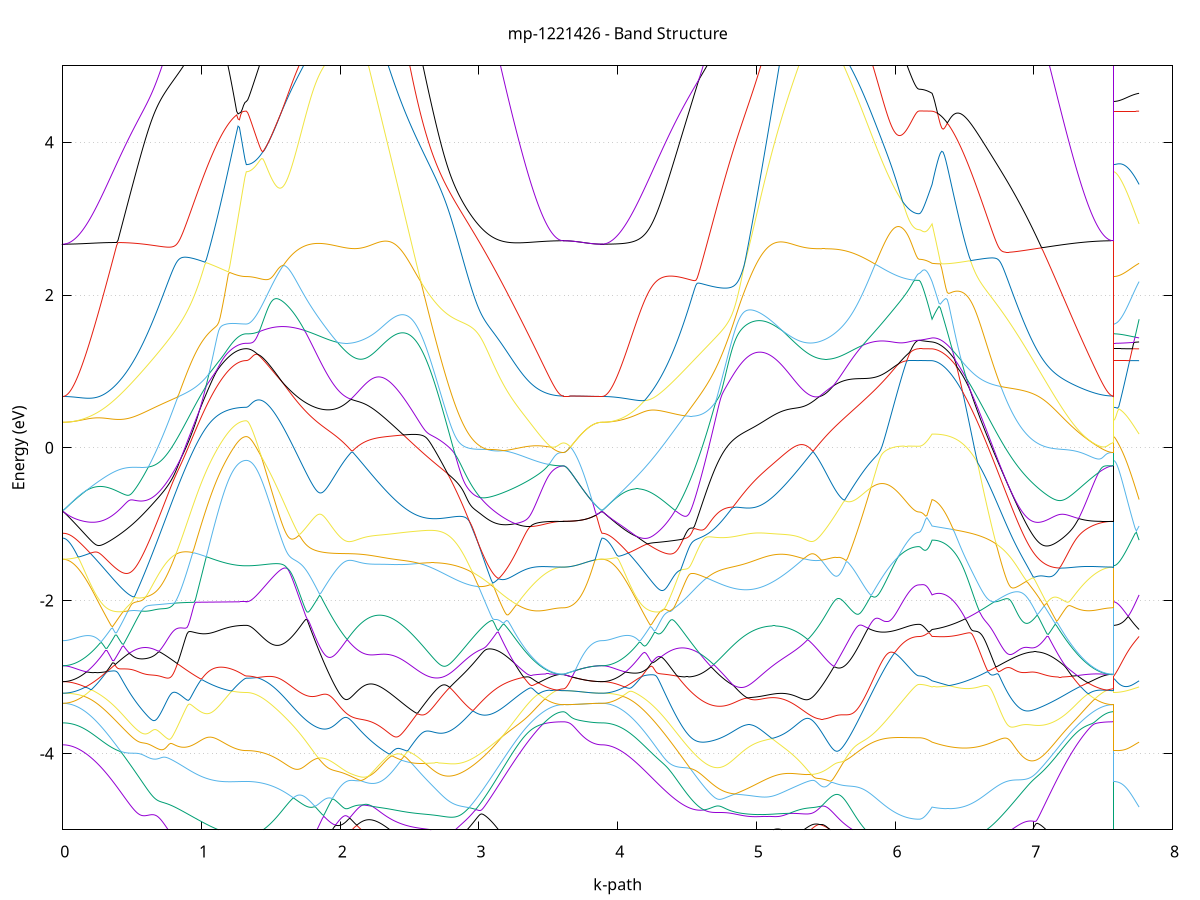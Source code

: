 set title 'mp-1221426 - Band Structure'
set xlabel 'k-path'
set ylabel 'Energy (eV)'
set grid y
set yrange [-5:5]
set terminal png size 800,600
set output 'mp-1221426_bands_gnuplot.png'
plot '-' using 1:2 with lines notitle, '-' using 1:2 with lines notitle, '-' using 1:2 with lines notitle, '-' using 1:2 with lines notitle, '-' using 1:2 with lines notitle, '-' using 1:2 with lines notitle, '-' using 1:2 with lines notitle, '-' using 1:2 with lines notitle, '-' using 1:2 with lines notitle, '-' using 1:2 with lines notitle, '-' using 1:2 with lines notitle, '-' using 1:2 with lines notitle, '-' using 1:2 with lines notitle, '-' using 1:2 with lines notitle, '-' using 1:2 with lines notitle, '-' using 1:2 with lines notitle, '-' using 1:2 with lines notitle, '-' using 1:2 with lines notitle, '-' using 1:2 with lines notitle, '-' using 1:2 with lines notitle, '-' using 1:2 with lines notitle, '-' using 1:2 with lines notitle, '-' using 1:2 with lines notitle, '-' using 1:2 with lines notitle, '-' using 1:2 with lines notitle, '-' using 1:2 with lines notitle, '-' using 1:2 with lines notitle, '-' using 1:2 with lines notitle, '-' using 1:2 with lines notitle, '-' using 1:2 with lines notitle, '-' using 1:2 with lines notitle, '-' using 1:2 with lines notitle, '-' using 1:2 with lines notitle, '-' using 1:2 with lines notitle, '-' using 1:2 with lines notitle, '-' using 1:2 with lines notitle, '-' using 1:2 with lines notitle, '-' using 1:2 with lines notitle, '-' using 1:2 with lines notitle, '-' using 1:2 with lines notitle, '-' using 1:2 with lines notitle, '-' using 1:2 with lines notitle, '-' using 1:2 with lines notitle, '-' using 1:2 with lines notitle, '-' using 1:2 with lines notitle, '-' using 1:2 with lines notitle, '-' using 1:2 with lines notitle, '-' using 1:2 with lines notitle
0.000000 -35.177713
0.009948 -35.177713
0.019897 -35.177613
0.029845 -35.177413
0.039793 -35.177213
0.049741 -35.177013
0.059690 -35.176713
0.069638 -35.176313
0.079586 -35.175913
0.089535 -35.175413
0.099483 -35.174913
0.109431 -35.174313
0.119379 -35.173613
0.129328 -35.172913
0.139276 -35.172213
0.149224 -35.171413
0.159173 -35.170513
0.169121 -35.169613
0.179069 -35.168713
0.189017 -35.167613
0.198966 -35.166613
0.208914 -35.165513
0.218862 -35.164313
0.228811 -35.163113
0.238759 -35.161813
0.248707 -35.160513
0.258656 -35.159113
0.268604 -35.157713
0.278552 -35.156313
0.288500 -35.154813
0.298449 -35.153313
0.308397 -35.151713
0.318345 -35.150013
0.328294 -35.148413
0.338242 -35.146713
0.348190 -35.144913
0.358138 -35.143113
0.368087 -35.141313
0.378035 -35.139413
0.387983 -35.137513
0.397932 -35.135613
0.407880 -35.133613
0.417828 -35.131613
0.427776 -35.129613
0.437725 -35.127513
0.447673 -35.125413
0.457621 -35.123313
0.467570 -35.121213
0.477518 -35.119013
0.487466 -35.116813
0.497414 -35.114613
0.507363 -35.112313
0.517311 -35.110113
0.527259 -35.107813
0.537208 -35.105513
0.547156 -35.103213
0.557104 -35.100813
0.567052 -35.098513
0.577001 -35.096113
0.586949 -35.093713
0.596897 -35.091313
0.606846 -35.088913
0.616794 -35.086513
0.626742 -35.084113
0.636690 -35.081713
0.646639 -35.079313
0.656587 -35.076813
0.666535 -35.074413
0.676484 -35.072013
0.686432 -35.073413
0.696380 -35.088313
0.706328 -35.103213
0.716277 -35.118013
0.726225 -35.132813
0.736173 -35.147413
0.746122 -35.162013
0.756070 -35.176513
0.766018 -35.190913
0.775967 -35.205213
0.785915 -35.219413
0.795863 -35.233513
0.805811 -35.247413
0.815760 -35.261213
0.825708 -35.274813
0.835656 -35.288313
0.845605 -35.301713
0.855553 -35.314813
0.865501 -35.327813
0.875449 -35.340713
0.885398 -35.353313
0.895346 -35.365713
0.905294 -35.378013
0.915243 -35.390013
0.925191 -35.401913
0.935139 -35.413513
0.945087 -35.424913
0.955036 -35.436113
0.964984 -35.447013
0.974932 -35.457713
0.984881 -35.468213
0.994829 -35.478413
1.004777 -35.488313
1.014725 -35.498113
1.024674 -35.507513
1.034622 -35.516713
1.044570 -35.525613
1.054519 -35.534213
1.064467 -35.542613
1.074415 -35.550713
1.084363 -35.558513
1.094312 -35.566013
1.104260 -35.573213
1.114208 -35.580113
1.124157 -35.586713
1.134105 -35.593013
1.144053 -35.599013
1.154001 -35.604713
1.163950 -35.610113
1.173898 -35.615113
1.183846 -35.619913
1.193795 -35.624313
1.203743 -35.628413
1.213691 -35.632213
1.223640 -35.635713
1.233588 -35.638813
1.243536 -35.641613
1.253484 -35.644113
1.263433 -35.646313
1.273381 -35.648113
1.283329 -35.649613
1.293278 -35.650813
1.303226 -35.651613
1.313174 -35.652113
1.323122 -35.652313
1.323122 -35.652313
1.333084 -35.652213
1.343047 -35.652013
1.353009 -35.651613
1.362971 -35.651113
1.372933 -35.650413
1.382895 -35.649613
1.392857 -35.648713
1.402819 -35.647613
1.412781 -35.646313
1.422743 -35.644913
1.432705 -35.643413
1.442667 -35.641713
1.452629 -35.639913
1.462591 -35.637913
1.472553 -35.635813
1.482516 -35.633613
1.492478 -35.631213
1.502440 -35.628613
1.512402 -35.626013
1.522364 -35.623113
1.532326 -35.620213
1.542288 -35.617113
1.552250 -35.613913
1.562212 -35.610513
1.572174 -35.607013
1.582136 -35.603313
1.592098 -35.599613
1.602060 -35.595713
1.612022 -35.591613
1.621985 -35.587513
1.631947 -35.583213
1.641909 -35.578713
1.651871 -35.574213
1.661833 -35.569513
1.671795 -35.564713
1.681757 -35.559813
1.691719 -35.554713
1.701681 -35.549513
1.711643 -35.544213
1.721605 -35.538813
1.731567 -35.533313
1.741529 -35.527713
1.751491 -35.521913
1.761454 -35.516013
1.771416 -35.510113
1.781378 -35.504013
1.791340 -35.497813
1.801302 -35.491513
1.811264 -35.485113
1.821226 -35.478613
1.831188 -35.471913
1.841150 -35.465213
1.851112 -35.458413
1.861074 -35.451513
1.871036 -35.444513
1.880998 -35.437413
1.890960 -35.430313
1.900923 -35.423013
1.910885 -35.415713
1.920847 -35.408213
1.930809 -35.400713
1.940771 -35.393113
1.950733 -35.385413
1.960695 -35.377713
1.970657 -35.369813
1.980619 -35.361913
1.990581 -35.354013
2.000543 -35.345913
2.010505 -35.337813
2.020467 -35.329613
2.030430 -35.321413
2.040392 -35.313113
2.050354 -35.304813
2.060316 -35.296413
2.070278 -35.287913
2.080240 -35.279413
2.090202 -35.279513
2.100164 -35.287913
2.100164 -35.287913
2.110158 -35.296113
2.120151 -35.304113
2.130145 -35.311813
2.140139 -35.319413
2.150133 -35.326813
2.160126 -35.333913
2.170120 -35.340813
2.180114 -35.347413
2.190107 -35.353813
2.200101 -35.360013
2.210095 -35.365813
2.220089 -35.371513
2.230082 -35.376813
2.240076 -35.381913
2.250070 -35.386813
2.260064 -35.391313
2.270057 -35.395613
2.280051 -35.399613
2.290045 -35.403313
2.300038 -35.406713
2.310032 -35.409813
2.320026 -35.412613
2.330020 -35.415113
2.340013 -35.417313
2.350007 -35.419213
2.360001 -35.420713
2.369994 -35.422013
2.379988 -35.423013
2.389982 -35.423613
2.399976 -35.423913
2.409969 -35.424013
2.419963 -35.423713
2.429957 -35.423013
2.439950 -35.422113
2.449944 -35.420813
2.459938 -35.419213
2.469932 -35.417313
2.479925 -35.415113
2.489919 -35.412613
2.499913 -35.409713
2.509906 -35.406613
2.519900 -35.403113
2.529894 -35.399313
2.539888 -35.395113
2.549881 -35.390713
2.559875 -35.386013
2.569869 -35.380913
2.579862 -35.375613
2.589856 -35.369913
2.599850 -35.363913
2.609844 -35.357713
2.619837 -35.351113
2.629831 -35.344313
2.639825 -35.337113
2.649819 -35.329713
2.659812 -35.322013
2.669806 -35.314113
2.679800 -35.305813
2.689793 -35.297313
2.699787 -35.288513
2.709781 -35.279513
2.719775 -35.270213
2.729768 -35.260713
2.739762 -35.250913
2.749756 -35.240913
2.759749 -35.230613
2.769743 -35.220113
2.779737 -35.209513
2.789731 -35.198613
2.799724 -35.187413
2.809718 -35.176113
2.819712 -35.164613
2.829705 -35.152913
2.839699 -35.141113
2.849693 -35.129013
2.859687 -35.116813
2.869680 -35.104513
2.879674 -35.091913
2.889668 -35.079313
2.899662 -35.066513
2.909655 -35.065413
2.919649 -35.067813
2.929643 -35.070313
2.939636 -35.072813
2.949630 -35.075313
2.959624 -35.077813
2.969618 -35.080313
2.979611 -35.082713
2.989605 -35.085213
2.999599 -35.087613
3.009592 -35.090113
3.019586 -35.092513
3.029580 -35.094913
3.039574 -35.097313
3.049567 -35.099713
3.059561 -35.102113
3.069555 -35.104513
3.079548 -35.106813
3.089542 -35.109113
3.099536 -35.111413
3.109530 -35.113713
3.119523 -35.116013
3.129517 -35.118213
3.139511 -35.120413
3.149504 -35.122613
3.159498 -35.124713
3.169492 -35.126913
3.179486 -35.128913
3.189479 -35.131013
3.199473 -35.133013
3.209467 -35.135013
3.219461 -35.137013
3.229454 -35.138913
3.239448 -35.140813
3.249442 -35.142713
3.259435 -35.144513
3.269429 -35.146213
3.279423 -35.148013
3.289417 -35.149713
3.299410 -35.151313
3.309404 -35.152913
3.319398 -35.154513
3.329391 -35.156013
3.339385 -35.157513
3.349379 -35.158913
3.359373 -35.160313
3.369366 -35.161613
3.379360 -35.162913
3.389354 -35.164113
3.399347 -35.165313
3.409341 -35.166413
3.419335 -35.167513
3.429329 -35.168513
3.439322 -35.169513
3.449316 -35.170413
3.459310 -35.171313
3.469303 -35.172113
3.479297 -35.172913
3.489291 -35.173613
3.499285 -35.174213
3.509278 -35.174813
3.519272 -35.175413
3.529266 -35.175913
3.539259 -35.176313
3.549253 -35.176713
3.559247 -35.177013
3.569241 -35.177213
3.579234 -35.177413
3.589228 -35.177613
3.599222 -35.177713
3.609216 -35.177713
3.609216 -35.177713
3.619139 -35.177713
3.629063 -35.177713
3.638987 -35.177713
3.648911 -35.177713
3.658835 -35.177713
3.668758 -35.177713
3.678682 -35.177713
3.688606 -35.177713
3.698530 -35.177713
3.708454 -35.177713
3.718378 -35.177713
3.728301 -35.177713
3.738225 -35.177713
3.748149 -35.177713
3.758073 -35.177713
3.767997 -35.177713
3.777921 -35.177713
3.787844 -35.177713
3.797768 -35.177713
3.807692 -35.177713
3.817616 -35.177713
3.827540 -35.177713
3.837464 -35.177713
3.847387 -35.177713
3.857311 -35.177713
3.867235 -35.177713
3.877159 -35.177713
3.887083 -35.177713
3.887083 -35.177713
3.897028 -35.177713
3.906973 -35.177613
3.916918 -35.177413
3.926864 -35.177213
3.936809 -35.177013
3.946754 -35.176713
3.956699 -35.176313
3.966645 -35.175913
3.976590 -35.175413
3.986535 -35.174913
3.996480 -35.174313
4.006426 -35.173613
4.016371 -35.172913
4.026316 -35.172213
4.036261 -35.171413
4.046207 -35.170513
4.056152 -35.169613
4.066097 -35.168613
4.076042 -35.167613
4.085988 -35.166513
4.095933 -35.165413
4.105878 -35.164213
4.115823 -35.163013
4.125768 -35.161813
4.135714 -35.160413
4.145659 -35.159113
4.155604 -35.157713
4.165549 -35.156213
4.175495 -35.154713
4.185440 -35.153113
4.195385 -35.151613
4.205330 -35.149913
4.215276 -35.148213
4.225221 -35.146513
4.235166 -35.144813
4.245111 -35.143013
4.255057 -35.141113
4.265002 -35.139313
4.274947 -35.137413
4.284892 -35.135413
4.294838 -35.133413
4.304783 -35.131413
4.314728 -35.129413
4.324673 -35.127313
4.334619 -35.125213
4.344564 -35.123113
4.354509 -35.120913
4.364454 -35.118713
4.374400 -35.116513
4.384345 -35.114313
4.394290 -35.112013
4.404235 -35.109713
4.414180 -35.107413
4.424126 -35.105113
4.434071 -35.102713
4.444016 -35.100413
4.453961 -35.098013
4.463907 -35.095613
4.473852 -35.093213
4.483797 -35.090813
4.493742 -35.088413
4.503688 -35.085913
4.513633 -35.083513
4.523578 -35.081013
4.533523 -35.078613
4.543469 -35.076113
4.553414 -35.073613
4.563359 -35.071213
4.573304 -35.068713
4.583250 -35.066213
4.593195 -35.063713
4.603140 -35.074813
4.613085 -35.087513
4.623031 -35.100013
4.632976 -35.112313
4.642921 -35.124513
4.652866 -35.136613
4.662812 -35.148513
4.672757 -35.160213
4.682702 -35.171713
4.692647 -35.183013
4.702593 -35.194213
4.712538 -35.205113
4.722483 -35.215813
4.732428 -35.226313
4.742373 -35.236613
4.752319 -35.246713
4.762264 -35.256513
4.772209 -35.266113
4.782154 -35.275513
4.792100 -35.284613
4.802045 -35.293413
4.811990 -35.302013
4.821935 -35.310313
4.831881 -35.318413
4.841826 -35.326213
4.851771 -35.333713
4.861716 -35.340913
4.871662 -35.347913
4.881607 -35.354513
4.891552 -35.360913
4.901497 -35.367013
4.911443 -35.372813
4.921388 -35.378213
4.931333 -35.383413
4.941278 -35.388313
4.951224 -35.392913
4.961169 -35.397113
4.971114 -35.401113
4.981059 -35.404713
4.991005 -35.408113
5.000950 -35.411113
5.010895 -35.413813
5.020840 -35.416213
5.030786 -35.418213
5.040731 -35.420013
5.050676 -35.421413
5.060621 -35.422513
5.070567 -35.423313
5.080512 -35.423813
5.090457 -35.424013
5.100402 -35.423813
5.110347 -35.423413
5.120293 -35.422613
5.130238 -35.421513
5.140183 -35.420213
5.150128 -35.418513
5.160074 -35.416513
5.170019 -35.414213
5.179964 -35.411613
5.189909 -35.408713
5.199855 -35.405513
5.209800 -35.402013
5.219745 -35.398213
5.229690 -35.394113
5.239636 -35.389813
5.249581 -35.385213
5.259526 -35.380313
5.269471 -35.375113
5.279417 -35.369713
5.289362 -35.364013
5.299307 -35.358113
5.309252 -35.351913
5.319198 -35.345413
5.329143 -35.338713
5.339088 -35.331813
5.349033 -35.324713
5.358979 -35.317313
5.368924 -35.309713
5.378869 -35.301913
5.388814 -35.293913
5.398760 -35.285713
5.408705 -35.277313
5.418650 -35.281613
5.418650 -35.281613
5.428578 -35.290113
5.438506 -35.298513
5.448434 -35.306913
5.458362 -35.315213
5.468290 -35.323413
5.478218 -35.331613
5.488146 -35.339713
5.498074 -35.347813
5.508002 -35.355813
5.517930 -35.363713
5.527858 -35.371613
5.537786 -35.379413
5.547714 -35.387113
5.557642 -35.394713
5.567570 -35.402313
5.577498 -35.409813
5.587426 -35.417113
5.597353 -35.424513
5.607281 -35.431713
5.617209 -35.438813
5.627137 -35.445913
5.637065 -35.452813
5.646993 -35.459713
5.656921 -35.466413
5.666849 -35.473113
5.676777 -35.479713
5.686705 -35.486113
5.696633 -35.492513
5.706561 -35.498813
5.716489 -35.504913
5.726417 -35.511013
5.736345 -35.516913
5.746273 -35.522813
5.756201 -35.528513
5.766129 -35.534113
5.776057 -35.539613
5.785985 -35.545013
5.795913 -35.550213
5.805841 -35.555413
5.815769 -35.560413
5.825697 -35.565313
5.835625 -35.570013
5.845553 -35.574713
5.855481 -35.579213
5.865409 -35.583613
5.875337 -35.587913
5.885265 -35.592013
5.895193 -35.596013
5.905121 -35.599913
5.915049 -35.603713
5.924977 -35.607313
5.934904 -35.610813
5.944832 -35.614113
5.954760 -35.617313
5.964688 -35.620413
5.974616 -35.623313
5.984544 -35.626113
5.994472 -35.628813
6.004400 -35.631313
6.014328 -35.633713
6.024256 -35.635913
6.034184 -35.638013
6.044112 -35.640013
6.054040 -35.641813
6.063968 -35.643513
6.073896 -35.645013
6.083824 -35.646413
6.093752 -35.647613
6.103680 -35.648713
6.113608 -35.649613
6.123536 -35.650413
6.133464 -35.651113
6.143392 -35.651613
6.153320 -35.652013
6.163248 -35.652213
6.173176 -35.652313
6.173176 -35.652313
6.182529 -35.652313
6.191882 -35.652313
6.201235 -35.652213
6.210588 -35.652213
6.219941 -35.652213
6.229294 -35.652213
6.238647 -35.652113
6.248000 -35.652113
6.257353 -35.652013
6.266706 -35.652013
6.266706 -35.652013
6.276682 -35.651413
6.286658 -35.650413
6.296634 -35.649213
6.306611 -35.647513
6.316587 -35.645613
6.326563 -35.643313
6.336539 -35.640713
6.346515 -35.637813
6.356491 -35.634513
6.366468 -35.630913
6.376444 -35.626913
6.386420 -35.622713
6.396396 -35.618113
6.406372 -35.613213
6.416348 -35.608013
6.426325 -35.602513
6.436301 -35.596613
6.446277 -35.590513
6.456253 -35.584013
6.466229 -35.577213
6.476205 -35.570213
6.486181 -35.562813
6.496158 -35.555113
6.506134 -35.547213
6.516110 -35.538913
6.526086 -35.530413
6.536062 -35.521613
6.546038 -35.512513
6.556015 -35.503213
6.565991 -35.493513
6.575967 -35.483713
6.585943 -35.473513
6.595919 -35.463113
6.605895 -35.452513
6.615872 -35.441613
6.625848 -35.430513
6.635824 -35.419213
6.645800 -35.407613
6.655776 -35.395813
6.665752 -35.383813
6.675729 -35.371613
6.685705 -35.359113
6.695681 -35.346513
6.705657 -35.333713
6.715633 -35.320713
6.725609 -35.307613
6.735585 -35.294213
6.745562 -35.280813
6.755538 -35.267113
6.765514 -35.253313
6.775490 -35.239413
6.785466 -35.225313
6.795442 -35.211113
6.805419 -35.196813
6.815395 -35.182313
6.825371 -35.167813
6.835347 -35.153113
6.845323 -35.138413
6.855299 -35.123613
6.865276 -35.108713
6.875252 -35.093813
6.885228 -35.078813
6.895204 -35.071113
6.905180 -35.073613
6.915156 -35.076013
6.925132 -35.078413
6.935109 -35.080913
6.945085 -35.083313
6.955061 -35.085713
6.965037 -35.088213
6.975013 -35.090613
6.984989 -35.093013
6.994966 -35.095413
7.004942 -35.097813
7.014918 -35.100113
7.024894 -35.102513
7.034870 -35.104813
7.044846 -35.107113
7.054823 -35.109413
7.064799 -35.111713
7.074775 -35.114013
7.084751 -35.116213
7.094727 -35.118413
7.104703 -35.120613
7.114680 -35.122813
7.124656 -35.124913
7.134632 -35.127113
7.144608 -35.129113
7.154584 -35.131213
7.164560 -35.133213
7.174536 -35.135213
7.184513 -35.137113
7.194489 -35.139113
7.204465 -35.140913
7.214441 -35.142813
7.224417 -35.144613
7.234393 -35.146413
7.244370 -35.148113
7.254346 -35.149813
7.264322 -35.151413
7.274298 -35.153013
7.284274 -35.154613
7.294250 -35.156113
7.304227 -35.157513
7.314203 -35.159013
7.324179 -35.160313
7.334155 -35.161713
7.344131 -35.162913
7.354107 -35.164213
7.364084 -35.165313
7.374060 -35.166513
7.384036 -35.167513
7.394012 -35.168613
7.403988 -35.169513
7.413964 -35.170513
7.423940 -35.171313
7.433917 -35.172113
7.443893 -35.172913
7.453869 -35.173613
7.463845 -35.174213
7.473821 -35.174813
7.483797 -35.175413
7.493774 -35.175913
7.503750 -35.176313
7.513726 -35.176713
7.523702 -35.177013
7.533678 -35.177213
7.543654 -35.177413
7.553631 -35.177613
7.563607 -35.177713
7.573583 -35.177713
7.573583 -35.652313
7.583357 -35.652313
7.593130 -35.652313
7.602904 -35.652313
7.612678 -35.652313
7.622451 -35.652313
7.632225 -35.652213
7.641999 -35.652213
7.651772 -35.652213
7.661546 -35.652213
7.671320 -35.652213
7.681094 -35.652213
7.690867 -35.652213
7.700641 -35.652113
7.710415 -35.652113
7.720188 -35.652113
7.729962 -35.652113
7.739736 -35.652013
7.749509 -35.652013
7.759283 -35.652013
e
0.000000 -34.374713
0.009948 -34.374913
0.019897 -34.375513
0.029845 -34.376413
0.039793 -34.377813
0.049741 -34.379513
0.059690 -34.381613
0.069638 -34.384113
0.079586 -34.386913
0.089535 -34.390213
0.099483 -34.393813
0.109431 -34.397713
0.119379 -34.402113
0.129328 -34.406813
0.139276 -34.411813
0.149224 -34.417313
0.159173 -34.423013
0.169121 -34.429213
0.179069 -34.435613
0.189017 -34.442413
0.198966 -34.449613
0.208914 -34.457113
0.218862 -34.464913
0.228811 -34.473013
0.238759 -34.481513
0.248707 -34.490213
0.258656 -34.499313
0.268604 -34.508613
0.278552 -34.518313
0.288500 -34.528213
0.298449 -34.538413
0.308397 -34.548913
0.318345 -34.559713
0.328294 -34.570713
0.338242 -34.582013
0.348190 -34.593513
0.358138 -34.605313
0.368087 -34.617213
0.378035 -34.629413
0.387983 -34.641913
0.397932 -34.654513
0.407880 -34.667313
0.417828 -34.680313
0.427776 -34.693513
0.437725 -34.706913
0.447673 -34.720513
0.457621 -34.734213
0.467570 -34.748013
0.477518 -34.762013
0.487466 -34.776113
0.497414 -34.790413
0.507363 -34.804713
0.517311 -34.819213
0.527259 -34.833813
0.537208 -34.848413
0.547156 -34.863213
0.557104 -34.878013
0.567052 -34.892913
0.577001 -34.907813
0.586949 -34.922813
0.596897 -34.937813
0.606846 -34.952913
0.616794 -34.967913
0.626742 -34.983013
0.636690 -34.998113
0.646639 -35.013213
0.656587 -35.028313
0.666535 -35.043313
0.676484 -35.058313
0.686432 -35.069513
0.696380 -35.067113
0.706328 -35.064713
0.716277 -35.062313
0.726225 -35.059913
0.736173 -35.057513
0.746122 -35.055113
0.756070 -35.052713
0.766018 -35.050313
0.775967 -35.048013
0.785915 -35.045613
0.795863 -35.043313
0.805811 -35.041013
0.815760 -35.038713
0.825708 -35.036413
0.835656 -35.034213
0.845605 -35.032013
0.855553 -35.029813
0.865501 -35.027613
0.875449 -35.025413
0.885398 -35.023313
0.895346 -35.021213
0.905294 -35.019213
0.915243 -35.017113
0.925191 -35.015113
0.935139 -35.013213
0.945087 -35.011213
0.955036 -35.009313
0.964984 -35.007513
0.974932 -35.005613
0.984881 -35.003813
0.994829 -35.002113
1.004777 -35.000413
1.014725 -34.998713
1.024674 -34.997113
1.034622 -34.995513
1.044570 -34.994013
1.054519 -34.992513
1.064467 -34.991113
1.074415 -34.989713
1.084363 -34.988313
1.094312 -34.987013
1.104260 -34.985813
1.114208 -34.984613
1.124157 -34.983413
1.134105 -34.982413
1.144053 -34.981313
1.154001 -34.980313
1.163950 -34.979413
1.173898 -34.978513
1.183846 -34.977713
1.193795 -34.976913
1.203743 -34.976213
1.213691 -34.975513
1.223640 -34.974913
1.233588 -34.974413
1.243536 -34.973913
1.253484 -34.973413
1.263433 -34.973113
1.273381 -34.972813
1.283329 -34.972513
1.293278 -34.972313
1.303226 -34.972113
1.313174 -34.972113
1.323122 -34.972013
1.323122 -34.972013
1.333084 -34.972013
1.343047 -34.972013
1.353009 -34.971913
1.362971 -34.971913
1.372933 -34.971813
1.382895 -34.971713
1.392857 -34.971613
1.402819 -34.971413
1.412781 -34.971213
1.422743 -34.971113
1.432705 -34.970913
1.442667 -34.970713
1.452629 -34.970413
1.462591 -34.970213
1.472553 -34.969913
1.482516 -34.969613
1.492478 -34.969313
1.502440 -34.969013
1.512402 -34.968713
1.522364 -34.968313
1.532326 -34.968013
1.542288 -34.967613
1.552250 -34.967213
1.562212 -34.966813
1.572174 -34.966413
1.582136 -34.965913
1.592098 -34.965513
1.602060 -34.965113
1.612022 -34.964613
1.621985 -34.964113
1.631947 -34.963713
1.641909 -34.963213
1.651871 -34.962713
1.661833 -34.962213
1.671795 -34.961713
1.681757 -34.961213
1.691719 -34.960713
1.701681 -34.960113
1.711643 -34.959613
1.721605 -34.959113
1.731567 -34.958613
1.741529 -34.958013
1.751491 -34.957513
1.761454 -34.957013
1.771416 -34.956513
1.781378 -34.963813
1.791340 -34.974413
1.801302 -34.985013
1.811264 -34.995713
1.821226 -35.006513
1.831188 -35.017313
1.841150 -35.028113
1.851112 -35.038913
1.861074 -35.049713
1.871036 -35.060513
1.880998 -35.071313
1.890960 -35.082013
1.900923 -35.092813
1.910885 -35.103513
1.920847 -35.114113
1.930809 -35.124713
1.940771 -35.135213
1.950733 -35.145613
1.960695 -35.156013
1.970657 -35.166313
1.980619 -35.176413
1.990581 -35.186513
2.000543 -35.196513
2.010505 -35.206313
2.020467 -35.216013
2.030430 -35.225513
2.040392 -35.234913
2.050354 -35.244213
2.060316 -35.253313
2.070278 -35.262213
2.080240 -35.270913
2.090202 -35.270813
2.100164 -35.262213
2.100164 -35.262213
2.110158 -35.253513
2.120151 -35.244813
2.130145 -35.236013
2.140139 -35.227213
2.150133 -35.218413
2.160126 -35.209513
2.170120 -35.200613
2.180114 -35.191713
2.190107 -35.182713
2.200101 -35.173713
2.210095 -35.164713
2.220089 -35.155613
2.230082 -35.146613
2.240076 -35.137513
2.250070 -35.128413
2.260064 -35.119313
2.270057 -35.110213
2.280051 -35.101113
2.290045 -35.092013
2.300038 -35.082813
2.310032 -35.073713
2.320026 -35.064513
2.330020 -35.055413
2.340013 -35.046313
2.350007 -35.037213
2.360001 -35.028113
2.369994 -35.018913
2.379988 -35.009913
2.389982 -35.000813
2.399976 -34.991713
2.409969 -34.982713
2.419963 -34.973713
2.429957 -34.967313
2.439950 -34.968513
2.449944 -34.969913
2.459938 -34.971313
2.469932 -34.972713
2.479925 -34.974213
2.489919 -34.975713
2.499913 -34.977213
2.509906 -34.978813
2.519900 -34.980413
2.529894 -34.982113
2.539888 -34.983713
2.549881 -34.985513
2.559875 -34.987213
2.569869 -34.989013
2.579862 -34.990913
2.589856 -34.992713
2.599850 -34.994613
2.609844 -34.996613
2.619837 -34.998513
2.629831 -35.000513
2.639825 -35.002513
2.649819 -35.004613
2.659812 -35.006713
2.669806 -35.008813
2.679800 -35.010913
2.689793 -35.013113
2.699787 -35.015313
2.709781 -35.017513
2.719775 -35.019713
2.729768 -35.022013
2.739762 -35.024313
2.749756 -35.026613
2.759749 -35.028913
2.769743 -35.031213
2.779737 -35.033613
2.789731 -35.036013
2.799724 -35.038413
2.809718 -35.040813
2.819712 -35.043213
2.829705 -35.045613
2.839699 -35.048113
2.849693 -35.050513
2.859687 -35.053013
2.869680 -35.055413
2.879674 -35.057913
2.889668 -35.060413
2.899662 -35.062913
2.909655 -35.053613
2.919649 -35.040613
2.929643 -35.027413
2.939636 -35.014213
2.949630 -35.000913
2.959624 -34.987413
2.969618 -34.974013
2.979611 -34.960413
2.989605 -34.946813
2.999599 -34.933113
3.009592 -34.919513
3.019586 -34.905713
3.029580 -34.892013
3.039574 -34.878313
3.049567 -34.864513
3.059561 -34.850813
3.069555 -34.837113
3.079548 -34.823413
3.089542 -34.809713
3.099536 -34.796113
3.109530 -34.782613
3.119523 -34.769113
3.129517 -34.755713
3.139511 -34.742413
3.149504 -34.729213
3.159498 -34.716113
3.169492 -34.703113
3.179486 -34.690213
3.189479 -34.677513
3.199473 -34.664913
3.209467 -34.652513
3.219461 -34.640213
3.229454 -34.628113
3.239448 -34.616213
3.249442 -34.604513
3.259435 -34.593013
3.269429 -34.581713
3.279423 -34.570613
3.289417 -34.559813
3.299410 -34.549113
3.309404 -34.538813
3.319398 -34.528713
3.329391 -34.518813
3.339385 -34.509213
3.349379 -34.499913
3.359373 -34.490913
3.369366 -34.482113
3.379360 -34.473713
3.389354 -34.465613
3.399347 -34.457713
3.409341 -34.450213
3.419335 -34.443113
3.429329 -34.436213
3.439322 -34.429713
3.449316 -34.423513
3.459310 -34.417713
3.469303 -34.412313
3.479297 -34.407113
3.489291 -34.402413
3.499285 -34.398013
3.509278 -34.394013
3.519272 -34.390413
3.529266 -34.387113
3.539259 -34.384213
3.549253 -34.381713
3.559247 -34.379613
3.569241 -34.377813
3.579234 -34.376513
3.589228 -34.375513
3.599222 -34.374913
3.609216 -34.374713
3.609216 -34.374713
3.619139 -34.374713
3.629063 -34.374713
3.638987 -34.374713
3.648911 -34.374713
3.658835 -34.374713
3.668758 -34.374713
3.678682 -34.374713
3.688606 -34.374713
3.698530 -34.374713
3.708454 -34.374713
3.718378 -34.374713
3.728301 -34.374713
3.738225 -34.374713
3.748149 -34.374713
3.758073 -34.374713
3.767997 -34.374713
3.777921 -34.374713
3.787844 -34.374713
3.797768 -34.374713
3.807692 -34.374713
3.817616 -34.374713
3.827540 -34.374713
3.837464 -34.374713
3.847387 -34.374713
3.857311 -34.374713
3.867235 -34.374713
3.877159 -34.374713
3.887083 -34.374713
3.887083 -34.374713
3.897028 -34.374913
3.906973 -34.375513
3.916918 -34.376413
3.926864 -34.377813
3.936809 -34.379513
3.946754 -34.381613
3.956699 -34.384113
3.966645 -34.387013
3.976590 -34.390213
3.986535 -34.393813
3.996480 -34.397813
4.006426 -34.402113
4.016371 -34.406813
4.026316 -34.411913
4.036261 -34.417313
4.046207 -34.423113
4.056152 -34.429213
4.066097 -34.435613
4.076042 -34.442413
4.085988 -34.449513
4.095933 -34.457013
4.105878 -34.464713
4.115823 -34.472813
4.125768 -34.481113
4.135714 -34.489813
4.145659 -34.498713
4.155604 -34.508013
4.165549 -34.517513
4.175495 -34.527313
4.185440 -34.537313
4.195385 -34.547613
4.205330 -34.558113
4.215276 -34.568913
4.225221 -34.579913
4.235166 -34.591113
4.245111 -34.602513
4.255057 -34.614113
4.265002 -34.625913
4.274947 -34.637913
4.284892 -34.650113
4.294838 -34.662413
4.304783 -34.674913
4.314728 -34.687613
4.324673 -34.700313
4.334619 -34.713213
4.344564 -34.726213
4.354509 -34.739413
4.364454 -34.752613
4.374400 -34.765913
4.384345 -34.779313
4.394290 -34.792813
4.404235 -34.806313
4.414180 -34.819913
4.424126 -34.833513
4.434071 -34.847113
4.444016 -34.860813
4.453961 -34.874513
4.463907 -34.888113
4.473852 -34.901813
4.483797 -34.915513
4.493742 -34.929113
4.503688 -34.942713
4.513633 -34.956313
4.523578 -34.969813
4.533523 -34.983213
4.543469 -34.996613
4.553414 -35.009913
4.563359 -35.023113
4.573304 -35.036213
4.583250 -35.049213
4.593195 -35.062113
4.603140 -35.061313
4.613085 -35.058813
4.623031 -35.056313
4.632976 -35.053913
4.642921 -35.051413
4.652866 -35.049013
4.662812 -35.046513
4.672757 -35.044113
4.682702 -35.041713
4.692647 -35.039313
4.702593 -35.036913
4.712538 -35.034613
4.722483 -35.032213
4.732428 -35.029913
4.742373 -35.027513
4.752319 -35.025213
4.762264 -35.023013
4.772209 -35.020713
4.782154 -35.018513
4.792100 -35.016313
4.802045 -35.014113
4.811990 -35.011913
4.821935 -35.009813
4.831881 -35.007613
4.841826 -35.005613
4.851771 -35.003513
4.861716 -35.001513
4.871662 -34.999513
4.881607 -34.997513
4.891552 -34.995613
4.901497 -34.993713
4.911443 -34.991813
4.921388 -34.989913
4.931333 -34.988113
4.941278 -34.986413
4.951224 -34.984613
4.961169 -34.982913
4.971114 -34.981313
4.981059 -34.979613
4.991005 -34.978113
5.000950 -34.976513
5.010895 -34.975013
5.020840 -34.973513
5.030786 -34.972113
5.040731 -34.970713
5.050676 -34.969313
5.060621 -34.968013
5.070567 -34.968513
5.080512 -34.977413
5.090457 -34.986413
5.100402 -34.995413
5.110347 -35.004413
5.120293 -35.013513
5.130238 -35.022513
5.140183 -35.031613
5.150128 -35.040713
5.160074 -35.049813
5.170019 -35.058813
5.179964 -35.067913
5.189909 -35.077013
5.199855 -35.086113
5.209800 -35.095213
5.219745 -35.104313
5.229690 -35.113413
5.239636 -35.122413
5.249581 -35.131513
5.259526 -35.140513
5.269471 -35.149513
5.279417 -35.158513
5.289362 -35.167513
5.299307 -35.176513
5.309252 -35.185413
5.319198 -35.194413
5.329143 -35.203313
5.339088 -35.212113
5.349033 -35.220913
5.358979 -35.229713
5.368924 -35.238513
5.378869 -35.247213
5.388814 -35.255913
5.398760 -35.264513
5.408705 -35.273113
5.418650 -35.268713
5.418650 -35.268713
5.428578 -35.259913
5.438506 -35.251013
5.448434 -35.241913
5.458362 -35.232613
5.468290 -35.223213
5.478218 -35.213713
5.488146 -35.204013
5.498074 -35.194213
5.508002 -35.184213
5.517930 -35.174213
5.527858 -35.164013
5.537786 -35.153713
5.547714 -35.143413
5.557642 -35.133013
5.567570 -35.122513
5.577498 -35.111913
5.587426 -35.101313
5.597353 -35.090613
5.607281 -35.079913
5.617209 -35.069213
5.627137 -35.058413
5.637065 -35.047713
5.646993 -35.036913
5.656921 -35.026113
5.666849 -35.015413
5.676777 -35.004613
5.686705 -34.993913
5.696633 -34.983313
5.706561 -34.972713
5.716489 -34.962113
5.726417 -34.956613
5.736345 -34.957113
5.746273 -34.957613
5.756201 -34.958113
5.766129 -34.958613
5.776057 -34.959213
5.785985 -34.959713
5.795913 -34.960213
5.805841 -34.960713
5.815769 -34.961213
5.825697 -34.961713
5.835625 -34.962213
5.845553 -34.962713
5.855481 -34.963213
5.865409 -34.963713
5.875337 -34.964213
5.885265 -34.964613
5.895193 -34.965113
5.905121 -34.965513
5.915049 -34.966013
5.924977 -34.966413
5.934904 -34.966813
5.944832 -34.967213
5.954760 -34.967613
5.964688 -34.968013
5.974616 -34.968313
5.984544 -34.968713
5.994472 -34.969013
6.004400 -34.969313
6.014328 -34.969613
6.024256 -34.969913
6.034184 -34.970213
6.044112 -34.970413
6.054040 -34.970713
6.063968 -34.970913
6.073896 -34.971113
6.083824 -34.971213
6.093752 -34.971413
6.103680 -34.971613
6.113608 -34.971713
6.123536 -34.971813
6.133464 -34.971913
6.143392 -34.971913
6.153320 -34.972013
6.163248 -34.972013
6.173176 -34.972013
6.173176 -34.972013
6.182529 -34.972013
6.191882 -34.972013
6.201235 -34.972013
6.210588 -34.972013
6.219941 -34.972013
6.229294 -34.972013
6.238647 -34.972013
6.248000 -34.972113
6.257353 -34.972113
6.266706 -34.972113
6.266706 -34.972113
6.276682 -34.972213
6.286658 -34.972313
6.296634 -34.972613
6.306611 -34.972813
6.316587 -34.973213
6.326563 -34.973613
6.336539 -34.974013
6.346515 -34.974613
6.356491 -34.975113
6.366468 -34.975813
6.376444 -34.976413
6.386420 -34.977213
6.396396 -34.978013
6.406372 -34.978813
6.416348 -34.979713
6.426325 -34.980713
6.436301 -34.981713
6.446277 -34.982813
6.456253 -34.983913
6.466229 -34.985113
6.476205 -34.986313
6.486181 -34.987613
6.496158 -34.988913
6.506134 -34.990313
6.516110 -34.991713
6.526086 -34.993213
6.536062 -34.994713
6.546038 -34.996313
6.556015 -34.997913
6.565991 -34.999513
6.575967 -35.001213
6.585943 -35.002913
6.595919 -35.004713
6.605895 -35.006513
6.615872 -35.008413
6.625848 -35.010313
6.635824 -35.012213
6.645800 -35.014213
6.655776 -35.016113
6.665752 -35.018213
6.675729 -35.020213
6.685705 -35.022313
6.695681 -35.024513
6.705657 -35.026613
6.715633 -35.028813
6.725609 -35.031013
6.735585 -35.033213
6.745562 -35.035513
6.755538 -35.037713
6.765514 -35.040013
6.775490 -35.042313
6.785466 -35.044713
6.795442 -35.047013
6.805419 -35.049413
6.815395 -35.051813
6.825371 -35.054113
6.835347 -35.056513
6.845323 -35.059013
6.855299 -35.061413
6.865276 -35.063813
6.875252 -35.066213
6.885228 -35.068713
6.895204 -35.063713
6.905180 -35.048613
6.915156 -35.033513
6.925132 -35.018413
6.935109 -35.003213
6.945085 -34.988013
6.955061 -34.972913
6.965037 -34.957713
6.975013 -34.942613
6.984989 -34.927513
6.994966 -34.912413
7.004942 -34.897413
7.014918 -34.882413
7.024894 -34.867513
7.034870 -34.852613
7.044846 -34.837913
7.054823 -34.823213
7.064799 -34.808613
7.074775 -34.794113
7.084751 -34.779813
7.094727 -34.765613
7.104703 -34.751513
7.114680 -34.737513
7.124656 -34.723713
7.134632 -34.710013
7.144608 -34.696613
7.154584 -34.683213
7.164560 -34.670113
7.174536 -34.657213
7.184513 -34.644413
7.194489 -34.631913
7.204465 -34.619613
7.214441 -34.607513
7.224417 -34.595713
7.234393 -34.584013
7.244370 -34.572713
7.254346 -34.561513
7.264322 -34.550713
7.274298 -34.540113
7.284274 -34.529813
7.294250 -34.519713
7.304227 -34.510013
7.314203 -34.500513
7.324179 -34.491413
7.334155 -34.482513
7.344131 -34.474013
7.354107 -34.465813
7.364084 -34.457913
7.374060 -34.450413
7.384036 -34.443113
7.394012 -34.436313
7.403988 -34.429713
7.413964 -34.423513
7.423940 -34.417713
7.433917 -34.412213
7.443893 -34.407113
7.453869 -34.402413
7.463845 -34.398013
7.473821 -34.394013
7.483797 -34.390313
7.493774 -34.387113
7.503750 -34.384213
7.513726 -34.381713
7.523702 -34.379513
7.533678 -34.377813
7.543654 -34.376513
7.553631 -34.375513
7.563607 -34.374913
7.573583 -34.374713
7.573583 -34.972013
7.583357 -34.972013
7.593130 -34.972013
7.602904 -34.972013
7.612678 -34.972013
7.622451 -34.972013
7.632225 -34.972013
7.641999 -34.972013
7.651772 -34.972013
7.661546 -34.972013
7.671320 -34.972013
7.681094 -34.972013
7.690867 -34.972013
7.700641 -34.972013
7.710415 -34.972013
7.720188 -34.972113
7.729962 -34.972113
7.739736 -34.972113
7.749509 -34.972113
7.759283 -34.972113
e
0.000000 -34.374713
0.009948 -34.374813
0.019897 -34.374913
0.029845 -34.375113
0.039793 -34.375413
0.049741 -34.375813
0.059690 -34.376213
0.069638 -34.376813
0.079586 -34.377413
0.089535 -34.378213
0.099483 -34.379013
0.109431 -34.379913
0.119379 -34.380813
0.129328 -34.381913
0.139276 -34.383013
0.149224 -34.384213
0.159173 -34.385513
0.169121 -34.386913
0.179069 -34.388313
0.189017 -34.389913
0.198966 -34.391513
0.208914 -34.393213
0.218862 -34.394913
0.228811 -34.396713
0.238759 -34.398613
0.248707 -34.400613
0.258656 -34.402713
0.268604 -34.404813
0.278552 -34.406913
0.288500 -34.409213
0.298449 -34.411513
0.308397 -34.413913
0.318345 -34.416313
0.328294 -34.418813
0.338242 -34.421413
0.348190 -34.424013
0.358138 -34.426613
0.368087 -34.429413
0.378035 -34.432113
0.387983 -34.435013
0.397932 -34.437913
0.407880 -34.440813
0.417828 -34.443813
0.427776 -34.446813
0.437725 -34.449813
0.447673 -34.452913
0.457621 -34.456113
0.467570 -34.459313
0.477518 -34.462513
0.487466 -34.465713
0.497414 -34.469013
0.507363 -34.472313
0.517311 -34.475613
0.527259 -34.479013
0.537208 -34.482413
0.547156 -34.485813
0.557104 -34.489213
0.567052 -34.492713
0.577001 -34.496213
0.586949 -34.499613
0.596897 -34.503113
0.606846 -34.506613
0.616794 -34.510213
0.626742 -34.513713
0.636690 -34.517213
0.646639 -34.520713
0.656587 -34.524313
0.666535 -34.527813
0.676484 -34.531313
0.686432 -34.534813
0.696380 -34.538413
0.706328 -34.541913
0.716277 -34.545313
0.726225 -34.548813
0.736173 -34.552313
0.746122 -34.555713
0.756070 -34.559213
0.766018 -34.562613
0.775967 -34.566013
0.785915 -34.569313
0.795863 -34.572713
0.805811 -34.576013
0.815760 -34.579313
0.825708 -34.582513
0.835656 -34.585713
0.845605 -34.588913
0.855553 -34.592113
0.865501 -34.595213
0.875449 -34.598213
0.885398 -34.601213
0.895346 -34.604213
0.905294 -34.607213
0.915243 -34.610113
0.925191 -34.612913
0.935139 -34.615713
0.945087 -34.618413
0.955036 -34.621113
0.964984 -34.623813
0.974932 -34.626313
0.984881 -34.628913
0.994829 -34.631313
1.004777 -34.633713
1.014725 -34.636113
1.024674 -34.638413
1.034622 -34.640613
1.044570 -34.642713
1.054519 -34.644813
1.064467 -34.646913
1.074415 -34.648813
1.084363 -34.650713
1.094312 -34.652513
1.104260 -34.654313
1.114208 -34.655913
1.124157 -34.657613
1.134105 -34.659113
1.144053 -34.660513
1.154001 -34.661913
1.163950 -34.663213
1.173898 -34.664513
1.183846 -34.665613
1.193795 -34.666713
1.203743 -34.667713
1.213691 -34.668613
1.223640 -34.669513
1.233588 -34.670313
1.243536 -34.670913
1.253484 -34.671513
1.263433 -34.672113
1.273381 -34.672513
1.283329 -34.672913
1.293278 -34.673213
1.303226 -34.673413
1.313174 -34.673513
1.323122 -34.673513
1.323122 -34.673513
1.333084 -34.673713
1.343047 -34.674213
1.353009 -34.675013
1.362971 -34.676113
1.372933 -34.677613
1.382895 -34.679313
1.392857 -34.681413
1.402819 -34.683813
1.412781 -34.686513
1.422743 -34.689613
1.432705 -34.692913
1.442667 -34.696513
1.452629 -34.700513
1.462591 -34.704713
1.472553 -34.709213
1.482516 -34.714113
1.492478 -34.719213
1.502440 -34.724613
1.512402 -34.730213
1.522364 -34.736213
1.532326 -34.742413
1.542288 -34.748813
1.552250 -34.755513
1.562212 -34.762513
1.572174 -34.769713
1.582136 -34.777113
1.592098 -34.784813
1.602060 -34.792713
1.612022 -34.800813
1.621985 -34.809113
1.631947 -34.817613
1.641909 -34.826313
1.651871 -34.835213
1.661833 -34.844313
1.671795 -34.853513
1.681757 -34.862913
1.691719 -34.872413
1.701681 -34.882113
1.711643 -34.891913
1.721605 -34.901913
1.731567 -34.912013
1.741529 -34.922113
1.751491 -34.932413
1.761454 -34.942813
1.771416 -34.953313
1.781378 -34.956013
1.791340 -34.955513
1.801302 -34.954913
1.811264 -34.954413
1.821226 -34.953913
1.831188 -34.953413
1.841150 -34.953013
1.851112 -34.952513
1.861074 -34.952013
1.871036 -34.951613
1.880998 -34.951113
1.890960 -34.950713
1.900923 -34.950313
1.910885 -34.949913
1.920847 -34.949513
1.930809 -34.949113
1.940771 -34.948813
1.950733 -34.948413
1.960695 -34.948113
1.970657 -34.947813
1.980619 -34.947613
1.990581 -34.947313
2.000543 -34.947113
2.010505 -34.946913
2.020467 -34.946713
2.030430 -34.946513
2.040392 -34.946413
2.050354 -34.946313
2.060316 -34.946213
2.070278 -34.946113
2.080240 -34.946113
2.090202 -34.946113
2.100164 -34.946113
2.100164 -34.946113
2.110158 -34.946213
2.120151 -34.946313
2.130145 -34.946413
2.140139 -34.946613
2.150133 -34.946713
2.160126 -34.947013
2.170120 -34.947213
2.180114 -34.947513
2.190107 -34.947813
2.200101 -34.948213
2.210095 -34.948613
2.220089 -34.949013
2.230082 -34.949513
2.240076 -34.950013
2.250070 -34.950613
2.260064 -34.951213
2.270057 -34.951813
2.280051 -34.952513
2.290045 -34.953213
2.300038 -34.953913
2.310032 -34.954713
2.320026 -34.955513
2.330020 -34.956413
2.340013 -34.957313
2.350007 -34.958213
2.360001 -34.959213
2.369994 -34.960213
2.379988 -34.961313
2.389982 -34.962413
2.399976 -34.963513
2.409969 -34.964713
2.419963 -34.966013
2.429957 -34.964613
2.439950 -34.955713
2.449944 -34.946713
2.459938 -34.937813
2.469932 -34.928913
2.479925 -34.920013
2.489919 -34.911213
2.499913 -34.902413
2.509906 -34.893713
2.519900 -34.884913
2.529894 -34.876313
2.539888 -34.867613
2.549881 -34.859013
2.559875 -34.850513
2.569869 -34.842013
2.579862 -34.833513
2.589856 -34.825113
2.599850 -34.816813
2.609844 -34.808513
2.619837 -34.800213
2.629831 -34.792013
2.639825 -34.783913
2.649819 -34.775813
2.659812 -34.767813
2.669806 -34.759913
2.679800 -34.752013
2.689793 -34.744113
2.699787 -34.736413
2.709781 -34.728713
2.719775 -34.721013
2.729768 -34.713513
2.739762 -34.706013
2.749756 -34.698613
2.759749 -34.691213
2.769743 -34.683913
2.779737 -34.676713
2.789731 -34.669613
2.799724 -34.662513
2.809718 -34.655513
2.819712 -34.648613
2.829705 -34.641813
2.839699 -34.635013
2.849693 -34.628413
2.859687 -34.621813
2.869680 -34.615213
2.879674 -34.608813
2.889668 -34.602513
2.899662 -34.596213
2.909655 -34.590013
2.919649 -34.583913
2.929643 -34.577913
2.939636 -34.571913
2.949630 -34.566113
2.959624 -34.560313
2.969618 -34.554613
2.979611 -34.549013
2.989605 -34.543513
2.999599 -34.538113
3.009592 -34.532813
3.019586 -34.527513
3.029580 -34.522413
3.039574 -34.517313
3.049567 -34.512313
3.059561 -34.507413
3.069555 -34.502613
3.079548 -34.497913
3.089542 -34.493313
3.099536 -34.488713
3.109530 -34.484313
3.119523 -34.479913
3.129517 -34.475613
3.139511 -34.471413
3.149504 -34.467313
3.159498 -34.463313
3.169492 -34.459413
3.179486 -34.455613
3.189479 -34.451813
3.199473 -34.448213
3.209467 -34.444613
3.219461 -34.441213
3.229454 -34.437813
3.239448 -34.434513
3.249442 -34.431313
3.259435 -34.428213
3.269429 -34.425113
3.279423 -34.422213
3.289417 -34.419413
3.299410 -34.416613
3.309404 -34.413913
3.319398 -34.411313
3.329391 -34.408913
3.339385 -34.406513
3.349379 -34.404113
3.359373 -34.401913
3.369366 -34.399813
3.379360 -34.397713
3.389354 -34.395813
3.399347 -34.393913
3.409341 -34.392113
3.419335 -34.390413
3.429329 -34.388813
3.439322 -34.387313
3.449316 -34.385813
3.459310 -34.384513
3.469303 -34.383213
3.479297 -34.382013
3.489291 -34.381013
3.499285 -34.380013
3.509278 -34.379113
3.519272 -34.378213
3.529266 -34.377513
3.539259 -34.376813
3.549253 -34.376313
3.559247 -34.375813
3.569241 -34.375413
3.579234 -34.375113
3.589228 -34.374913
3.599222 -34.374813
3.609216 -34.374713
3.609216 -34.374713
3.619139 -34.374713
3.629063 -34.374713
3.638987 -34.374713
3.648911 -34.374713
3.658835 -34.374713
3.668758 -34.374713
3.678682 -34.374713
3.688606 -34.374713
3.698530 -34.374713
3.708454 -34.374713
3.718378 -34.374713
3.728301 -34.374713
3.738225 -34.374713
3.748149 -34.374713
3.758073 -34.374713
3.767997 -34.374713
3.777921 -34.374713
3.787844 -34.374713
3.797768 -34.374713
3.807692 -34.374713
3.817616 -34.374713
3.827540 -34.374713
3.837464 -34.374713
3.847387 -34.374713
3.857311 -34.374713
3.867235 -34.374713
3.877159 -34.374713
3.887083 -34.374713
3.887083 -34.374713
3.897028 -34.374813
3.906973 -34.374913
3.916918 -34.375113
3.926864 -34.375413
3.936809 -34.375813
3.946754 -34.376313
3.956699 -34.376813
3.966645 -34.377513
3.976590 -34.378213
3.986535 -34.379013
3.996480 -34.379913
4.006426 -34.380913
4.016371 -34.382013
4.026316 -34.383113
4.036261 -34.384413
4.046207 -34.385713
4.056152 -34.387113
4.066097 -34.388713
4.076042 -34.390213
4.085988 -34.391913
4.095933 -34.393713
4.105878 -34.395613
4.115823 -34.397513
4.125768 -34.399513
4.135714 -34.401613
4.145659 -34.403913
4.155604 -34.406113
4.165549 -34.408513
4.175495 -34.411013
4.185440 -34.413513
4.195385 -34.416213
4.205330 -34.418913
4.215276 -34.421713
4.225221 -34.424713
4.235166 -34.427613
4.245111 -34.430713
4.255057 -34.433913
4.265002 -34.437213
4.274947 -34.440513
4.284892 -34.444013
4.294838 -34.447513
4.304783 -34.451113
4.314728 -34.454813
4.324673 -34.458613
4.334619 -34.462513
4.344564 -34.466413
4.354509 -34.470513
4.364454 -34.474613
4.374400 -34.478913
4.384345 -34.483213
4.394290 -34.487613
4.404235 -34.492113
4.414180 -34.496713
4.424126 -34.501413
4.434071 -34.506113
4.444016 -34.511013
4.453961 -34.515913
4.463907 -34.520913
4.473852 -34.526013
4.483797 -34.531213
4.493742 -34.536513
4.503688 -34.541913
4.513633 -34.547413
4.523578 -34.552913
4.533523 -34.558513
4.543469 -34.564213
4.553414 -34.570013
4.563359 -34.575913
4.573304 -34.581913
4.583250 -34.587913
4.593195 -34.594113
4.603140 -34.600313
4.613085 -34.606613
4.623031 -34.612913
4.632976 -34.619413
4.642921 -34.625913
4.652866 -34.632513
4.662812 -34.639213
4.672757 -34.646013
4.682702 -34.652813
4.692647 -34.659813
4.702593 -34.666813
4.712538 -34.673813
4.722483 -34.681013
4.732428 -34.688213
4.742373 -34.695513
4.752319 -34.702813
4.762264 -34.710313
4.772209 -34.717813
4.782154 -34.725313
4.792100 -34.733013
4.802045 -34.740713
4.811990 -34.748413
4.821935 -34.756213
4.831881 -34.764113
4.841826 -34.772113
4.851771 -34.780113
4.861716 -34.788213
4.871662 -34.796313
4.881607 -34.804513
4.891552 -34.812713
4.901497 -34.821013
4.911443 -34.829313
4.921388 -34.837713
4.931333 -34.846213
4.941278 -34.854613
4.951224 -34.863213
4.961169 -34.871713
4.971114 -34.880413
4.981059 -34.889013
4.991005 -34.897713
5.000950 -34.906413
5.010895 -34.915213
5.020840 -34.924013
5.030786 -34.932813
5.040731 -34.941713
5.050676 -34.950613
5.060621 -34.959513
5.070567 -34.966613
5.080512 -34.965413
5.090457 -34.964213
5.100402 -34.963113
5.110347 -34.961913
5.120293 -34.960913
5.130238 -34.959813
5.140183 -34.958813
5.150128 -34.957913
5.160074 -34.956913
5.170019 -34.956013
5.179964 -34.955213
5.189909 -34.954413
5.199855 -34.953613
5.209800 -34.952913
5.219745 -34.952213
5.229690 -34.951613
5.239636 -34.951013
5.249581 -34.950413
5.259526 -34.949913
5.269471 -34.949413
5.279417 -34.948913
5.289362 -34.948513
5.299307 -34.948113
5.309252 -34.947713
5.319198 -34.947413
5.329143 -34.947113
5.339088 -34.946913
5.349033 -34.946713
5.358979 -34.946513
5.368924 -34.946413
5.378869 -34.946213
5.388814 -34.946213
5.398760 -34.946113
5.408705 -34.946113
5.418650 -34.946113
5.418650 -34.946113
5.428578 -34.946113
5.438506 -34.946213
5.448434 -34.946313
5.458362 -34.946413
5.468290 -34.946513
5.478218 -34.946713
5.488146 -34.946913
5.498074 -34.947113
5.508002 -34.947413
5.517930 -34.947613
5.527858 -34.947913
5.537786 -34.948213
5.547714 -34.948513
5.557642 -34.948913
5.567570 -34.949213
5.577498 -34.949613
5.587426 -34.950013
5.597353 -34.950413
5.607281 -34.950813
5.617209 -34.951213
5.627137 -34.951713
5.637065 -34.952113
5.646993 -34.952613
5.656921 -34.953113
5.666849 -34.953513
5.676777 -34.954013
5.686705 -34.954513
5.696633 -34.955013
5.706561 -34.955513
5.716489 -34.956013
5.726417 -34.951613
5.736345 -34.941213
5.746273 -34.930913
5.756201 -34.920713
5.766129 -34.910513
5.776057 -34.900513
5.785985 -34.890613
5.795913 -34.880913
5.805841 -34.871213
5.815769 -34.861713
5.825697 -34.852413
5.835625 -34.843213
5.845553 -34.834213
5.855481 -34.825413
5.865409 -34.816713
5.875337 -34.808213
5.885265 -34.800013
5.895193 -34.791913
5.905121 -34.784113
5.915049 -34.776513
5.924977 -34.769113
5.934904 -34.761913
5.944832 -34.755013
5.954760 -34.748313
5.964688 -34.741913
5.974616 -34.735713
5.984544 -34.729913
5.994472 -34.724213
6.004400 -34.718913
6.014328 -34.713813
6.024256 -34.709013
6.034184 -34.704513
6.044112 -34.700313
6.054040 -34.696413
6.063968 -34.692813
6.073896 -34.689413
6.083824 -34.686413
6.093752 -34.683713
6.103680 -34.681413
6.113608 -34.679313
6.123536 -34.677513
6.133464 -34.676113
6.143392 -34.675013
6.153320 -34.674213
6.163248 -34.673713
6.173176 -34.673513
6.173176 -34.673513
6.182529 -34.673513
6.191882 -34.673513
6.201235 -34.673513
6.210588 -34.673513
6.219941 -34.673513
6.229294 -34.673513
6.238647 -34.673513
6.248000 -34.673513
6.257353 -34.673513
6.266706 -34.673513
6.266706 -34.673513
6.276682 -34.673313
6.286658 -34.673113
6.296634 -34.672813
6.306611 -34.672413
6.316587 -34.671913
6.326563 -34.671313
6.336539 -34.670713
6.346515 -34.670013
6.356491 -34.669213
6.366468 -34.668313
6.376444 -34.667413
6.386420 -34.666313
6.396396 -34.665213
6.406372 -34.664013
6.416348 -34.662713
6.426325 -34.661413
6.436301 -34.660013
6.446277 -34.658513
6.456253 -34.656913
6.466229 -34.655313
6.476205 -34.653513
6.486181 -34.651813
6.496158 -34.649913
6.506134 -34.648013
6.516110 -34.646013
6.526086 -34.643913
6.536062 -34.641813
6.546038 -34.639613
6.556015 -34.637313
6.565991 -34.635013
6.575967 -34.632613
6.585943 -34.630113
6.595919 -34.627613
6.605895 -34.625113
6.615872 -34.622513
6.625848 -34.619813
6.635824 -34.617113
6.645800 -34.614313
6.655776 -34.611413
6.665752 -34.608613
6.675729 -34.605613
6.685705 -34.602613
6.695681 -34.599613
6.705657 -34.596613
6.715633 -34.593513
6.725609 -34.590313
6.735585 -34.587113
6.745562 -34.583913
6.755538 -34.580713
6.765514 -34.577413
6.775490 -34.574113
6.785466 -34.570713
6.795442 -34.567413
6.805419 -34.564013
6.815395 -34.560513
6.825371 -34.557113
6.835347 -34.553613
6.845323 -34.550213
6.855299 -34.546713
6.865276 -34.543213
6.875252 -34.539613
6.885228 -34.536113
6.895204 -34.532613
6.905180 -34.529013
6.915156 -34.525513
6.925132 -34.521913
6.935109 -34.518413
6.945085 -34.514913
6.955061 -34.511313
6.965037 -34.507813
6.975013 -34.504213
6.984989 -34.500713
6.994966 -34.497213
7.004942 -34.493713
7.014918 -34.490313
7.024894 -34.486813
7.034870 -34.483413
7.044846 -34.480013
7.054823 -34.476613
7.064799 -34.473213
7.074775 -34.469913
7.084751 -34.466613
7.094727 -34.463313
7.104703 -34.460013
7.114680 -34.456813
7.124656 -34.453713
7.134632 -34.450613
7.144608 -34.447513
7.154584 -34.444413
7.164560 -34.441413
7.174536 -34.438513
7.184513 -34.435613
7.194489 -34.432713
7.204465 -34.429913
7.214441 -34.427213
7.224417 -34.424513
7.234393 -34.421813
7.244370 -34.419213
7.254346 -34.416713
7.264322 -34.414313
7.274298 -34.411913
7.284274 -34.409513
7.294250 -34.407313
7.304227 -34.405113
7.314203 -34.402913
7.324179 -34.400913
7.334155 -34.398913
7.344131 -34.397013
7.354107 -34.395113
7.364084 -34.393413
7.374060 -34.391713
7.384036 -34.390013
7.394012 -34.388513
7.403988 -34.387013
7.413964 -34.385613
7.423940 -34.384313
7.433917 -34.383113
7.443893 -34.382013
7.453869 -34.380913
7.463845 -34.379913
7.473821 -34.379013
7.483797 -34.378213
7.493774 -34.377513
7.503750 -34.376813
7.513726 -34.376313
7.523702 -34.375813
7.533678 -34.375413
7.543654 -34.375113
7.553631 -34.374913
7.563607 -34.374813
7.573583 -34.374713
7.573583 -34.673513
7.583357 -34.673513
7.593130 -34.673513
7.602904 -34.673513
7.612678 -34.673513
7.622451 -34.673513
7.632225 -34.673513
7.641999 -34.673513
7.651772 -34.673513
7.661546 -34.673513
7.671320 -34.673513
7.681094 -34.673513
7.690867 -34.673513
7.700641 -34.673513
7.710415 -34.673513
7.720188 -34.673513
7.729962 -34.673513
7.739736 -34.673513
7.749509 -34.673513
7.759283 -34.673513
e
0.000000 -10.021513
0.009948 -10.021013
0.019897 -10.019313
0.029845 -10.016613
0.039793 -10.012813
0.049741 -10.007913
0.059690 -10.002013
0.069638 -9.994913
0.079586 -9.986813
0.089535 -9.977613
0.099483 -9.967313
0.109431 -9.956013
0.119379 -9.943613
0.129328 -9.930113
0.139276 -9.915613
0.149224 -9.900113
0.159173 -9.883513
0.169121 -9.865813
0.179069 -9.847213
0.189017 -9.827513
0.198966 -9.806813
0.208914 -9.785113
0.218862 -9.762413
0.228811 -9.738713
0.238759 -9.714113
0.248707 -9.688513
0.258656 -9.661913
0.268604 -9.634413
0.278552 -9.605913
0.288500 -9.576513
0.298449 -9.546313
0.308397 -9.515113
0.318345 -9.483013
0.328294 -9.450113
0.338242 -9.416413
0.348190 -9.381813
0.358138 -9.346413
0.368087 -9.310213
0.378035 -9.273213
0.387983 -9.235513
0.397932 -9.197113
0.407880 -9.157913
0.417828 -9.118013
0.427776 -9.077513
0.437725 -9.036313
0.447673 -8.994613
0.457621 -8.952213
0.467570 -8.909213
0.477518 -8.865713
0.487466 -8.821813
0.497414 -8.777313
0.507363 -8.732413
0.517311 -8.687113
0.527259 -8.641413
0.537208 -8.595413
0.547156 -8.549113
0.557104 -8.502513
0.567052 -8.455713
0.577001 -8.408813
0.586949 -8.361713
0.596897 -8.314513
0.606846 -8.267413
0.616794 -8.220213
0.626742 -8.173113
0.636690 -8.126213
0.646639 -8.079513
0.656587 -8.033013
0.666535 -7.986813
0.676484 -7.941013
0.686432 -7.895713
0.696380 -7.850913
0.706328 -7.806713
0.716277 -7.763213
0.726225 -7.720513
0.736173 -7.678613
0.746122 -7.637713
0.756070 -7.597713
0.766018 -7.558913
0.775967 -7.521313
0.785915 -7.484913
0.795863 -7.450013
0.805811 -7.416513
0.815760 -7.384613
0.825708 -7.354413
0.835656 -7.325813
0.845605 -7.299113
0.855553 -7.274213
0.865501 -7.251113
0.875449 -7.230013
0.885398 -7.210713
0.895346 -7.193313
0.905294 -7.177813
0.915243 -7.163913
0.925191 -7.151813
0.935139 -7.141213
0.945087 -7.132113
0.955036 -7.124313
0.964984 -7.117813
0.974932 -7.112313
0.984881 -7.107913
0.994829 -7.104513
1.004777 -7.101813
1.014725 -7.099813
1.024674 -7.098513
1.034622 -7.097713
1.044570 -7.097513
1.054519 -7.097613
1.064467 -7.098113
1.074415 -7.098913
1.084363 -7.100013
1.094312 -7.101213
1.104260 -7.102713
1.114208 -7.104313
1.124157 -7.106013
1.134105 -7.107713
1.144053 -7.109513
1.154001 -7.111413
1.163950 -7.113213
1.173898 -7.115013
1.183846 -7.116813
1.193795 -7.118513
1.203743 -7.120213
1.213691 -7.121713
1.223640 -7.123213
1.233588 -7.124513
1.243536 -7.125813
1.253484 -7.126913
1.263433 -7.127913
1.273381 -7.128713
1.283329 -7.129413
1.293278 -7.129913
1.303226 -7.130313
1.313174 -7.130613
1.323122 -7.130613
1.323122 -7.130613
1.333084 -7.130113
1.343047 -7.128513
1.353009 -7.125913
1.362971 -7.122313
1.372933 -7.117613
1.382895 -7.111813
1.392857 -7.105113
1.402819 -7.097213
1.412781 -7.088413
1.422743 -7.078613
1.432705 -7.067713
1.442667 -7.055913
1.452629 -7.043013
1.462591 -7.029213
1.472553 -7.014413
1.482516 -6.998613
1.492478 -6.981913
1.502440 -6.964213
1.512402 -6.945613
1.522364 -6.926113
1.532326 -6.905813
1.542288 -6.884513
1.552250 -6.862313
1.562212 -6.839413
1.572174 -6.815613
1.582136 -6.790913
1.592098 -6.765513
1.602060 -6.739313
1.612022 -6.712413
1.621985 -6.684713
1.631947 -6.656413
1.641909 -6.627313
1.651871 -6.597613
1.661833 -6.567313
1.671795 -6.536413
1.681757 -6.504913
1.691719 -6.472813
1.701681 -6.440313
1.711643 -6.407213
1.721605 -6.373713
1.731567 -6.339813
1.741529 -6.305513
1.751491 -6.270813
1.761454 -6.235813
1.771416 -6.200613
1.781378 -6.178213
1.791340 -6.155813
1.801302 -6.133413
1.811264 -6.111013
1.821226 -6.088513
1.831188 -6.065913
1.841150 -6.043213
1.851112 -6.020513
1.861074 -5.997613
1.871036 -5.974713
1.880998 -5.951813
1.890960 -5.928713
1.900923 -5.905613
1.910885 -5.882513
1.920847 -5.859213
1.930809 -5.835913
1.940771 -5.812613
1.950733 -5.789213
1.960695 -5.765913
1.970657 -5.742513
1.980619 -5.719113
1.990581 -5.695813
2.000543 -5.672613
2.010505 -5.649513
2.020467 -5.626513
2.030430 -5.603813
2.040392 -5.581413
2.050354 -5.559813
2.060316 -5.540713
2.070278 -5.537613
2.080240 -5.551713
2.090202 -5.568313
2.100164 -5.585313
2.100164 -5.585313
2.110158 -5.602213
2.120151 -5.618913
2.130145 -5.635313
2.140139 -5.651513
2.150133 -5.667313
2.160126 -5.682813
2.170120 -5.698013
2.180114 -5.712813
2.190107 -5.727213
2.200101 -5.741213
2.210095 -5.754813
2.220089 -5.768013
2.230082 -5.780813
2.240076 -5.793213
2.250070 -5.805213
2.260064 -5.816813
2.270057 -5.828013
2.280051 -5.838813
2.290045 -5.849213
2.300038 -5.859213
2.310032 -5.868813
2.320026 -5.878113
2.330020 -5.887013
2.340013 -5.895513
2.350007 -5.903813
2.360001 -5.911813
2.369994 -5.919513
2.379988 -5.927113
2.389982 -5.934513
2.399976 -5.941913
2.409969 -5.949313
2.419963 -5.956813
2.429957 -5.964513
2.439950 -5.972613
2.449944 -5.981213
2.459938 -5.990513
2.469932 -6.000813
2.479925 -6.012213
2.489919 -6.025013
2.499913 -6.039413
2.509906 -6.055613
2.519900 -6.073713
2.529894 -6.094013
2.539888 -6.116413
2.549881 -6.140913
2.559875 -6.167413
2.569869 -6.195813
2.579862 -6.226013
2.589856 -6.257913
2.599850 -6.291413
2.609844 -6.326213
2.619837 -6.362413
2.629831 -6.399713
2.639825 -6.438213
2.649819 -6.477713
2.659812 -6.518113
2.669806 -6.559513
2.679800 -6.601613
2.689793 -6.644513
2.699787 -6.688213
2.709781 -6.732513
2.719775 -6.777413
2.729768 -6.822913
2.739762 -6.868913
2.749756 -6.915413
2.759749 -6.962413
2.769743 -7.009913
2.779737 -7.057713
2.789731 -7.105913
2.799724 -7.154413
2.809718 -7.203213
2.819712 -7.252213
2.829705 -7.301513
2.839699 -7.351013
2.849693 -7.400713
2.859687 -7.450513
2.869680 -7.500413
2.879674 -7.550413
2.889668 -7.600413
2.899662 -7.650513
2.909655 -7.700613
2.919649 -7.750613
2.929643 -7.800613
2.939636 -7.850413
2.949630 -7.900213
2.959624 -7.949813
2.969618 -7.999313
2.979611 -8.048613
2.989605 -8.097613
2.999599 -8.146413
3.009592 -8.195013
3.019586 -8.243213
3.029580 -8.291213
3.039574 -8.338713
3.049567 -8.386013
3.059561 -8.432813
3.069555 -8.479213
3.079548 -8.525213
3.089542 -8.570713
3.099536 -8.615813
3.109530 -8.660313
3.119523 -8.704313
3.129517 -8.747813
3.139511 -8.790713
3.149504 -8.833013
3.159498 -8.874813
3.169492 -8.915913
3.179486 -8.956313
3.189479 -8.996113
3.199473 -9.035213
3.209467 -9.073713
3.219461 -9.111413
3.229454 -9.148313
3.239448 -9.184513
3.249442 -9.220013
3.259435 -9.254713
3.269429 -9.288513
3.279423 -9.321613
3.289417 -9.353813
3.299410 -9.385213
3.309404 -9.415813
3.319398 -9.445413
3.329391 -9.474213
3.339385 -9.502113
3.349379 -9.529113
3.359373 -9.555113
3.369366 -9.580313
3.379360 -9.604513
3.389354 -9.627713
3.399347 -9.650013
3.409341 -9.671313
3.419335 -9.691613
3.429329 -9.710913
3.439322 -9.729313
3.449316 -9.746613
3.459310 -9.762913
3.469303 -9.778213
3.479297 -9.792513
3.489291 -9.805713
3.499285 -9.817913
3.509278 -9.829113
3.519272 -9.839213
3.529266 -9.848213
3.539259 -9.856213
3.549253 -9.863213
3.559247 -9.869113
3.569241 -9.873913
3.579234 -9.877613
3.589228 -9.880313
3.599222 -9.881913
3.609216 -9.882413
3.609216 -9.882413
3.619139 -9.883013
3.629063 -9.884813
3.638987 -9.887613
3.648911 -9.891513
3.658835 -9.896313
3.668758 -9.901913
3.678682 -9.908213
3.688606 -9.915113
3.698530 -9.922413
3.708454 -9.930013
3.718378 -9.937713
3.728301 -9.945613
3.738225 -9.953413
3.748149 -9.961113
3.758073 -9.968513
3.767997 -9.975713
3.777921 -9.982513
3.787844 -9.988913
3.797768 -9.994813
3.807692 -10.000213
3.817616 -10.005113
3.827540 -10.009413
3.837464 -10.013013
3.847387 -10.016113
3.857311 -10.018413
3.867235 -10.020113
3.877159 -10.021213
3.887083 -10.021513
3.887083 -10.021513
3.897028 -10.021013
3.906973 -10.019313
3.916918 -10.016613
3.926864 -10.012813
3.936809 -10.007913
3.946754 -10.001913
3.956699 -9.994913
3.966645 -9.986713
3.976590 -9.977513
3.986535 -9.967313
3.996480 -9.955913
4.006426 -9.943513
4.016371 -9.930013
4.026316 -9.915513
4.036261 -9.899913
4.046207 -9.883313
4.056152 -9.865713
4.066097 -9.847013
4.076042 -9.827313
4.085988 -9.806613
4.095933 -9.784813
4.105878 -9.762113
4.115823 -9.738413
4.125768 -9.713713
4.135714 -9.688013
4.145659 -9.661413
4.155604 -9.633813
4.165549 -9.605313
4.175495 -9.575913
4.185440 -9.545513
4.195385 -9.514213
4.205330 -9.482113
4.215276 -9.449013
4.225221 -9.415113
4.235166 -9.380313
4.245111 -9.344713
4.255057 -9.308313
4.265002 -9.271013
4.274947 -9.233013
4.284892 -9.194113
4.294838 -9.154513
4.304783 -9.114213
4.314728 -9.073113
4.324673 -9.031313
4.334619 -8.988813
4.344564 -8.945613
4.354509 -8.901713
4.364454 -8.857213
4.374400 -8.812113
4.384345 -8.766413
4.394290 -8.720013
4.404235 -8.673213
4.414180 -8.625713
4.424126 -8.577813
4.434071 -8.529313
4.444016 -8.480313
4.453961 -8.430913
4.463907 -8.381113
4.473852 -8.330813
4.483797 -8.280213
4.493742 -8.229213
4.503688 -8.177813
4.513633 -8.126113
4.523578 -8.074213
4.533523 -8.022013
4.543469 -7.969613
4.553414 -7.916913
4.563359 -7.864113
4.573304 -7.811213
4.583250 -7.758213
4.593195 -7.705113
4.603140 -7.651913
4.613085 -7.598813
4.623031 -7.545713
4.632976 -7.492613
4.642921 -7.439713
4.652866 -7.387013
4.662812 -7.334413
4.672757 -7.282113
4.682702 -7.230113
4.692647 -7.178513
4.702593 -7.127313
4.712538 -7.076513
4.722483 -7.026213
4.732428 -6.976613
4.742373 -6.927513
4.752319 -6.879213
4.762264 -6.831713
4.772209 -6.785113
4.782154 -6.739313
4.792100 -6.694613
4.802045 -6.651013
4.811990 -6.608513
4.821935 -6.567313
4.831881 -6.527413
4.841826 -6.488813
4.851771 -6.451713
4.861716 -6.416013
4.871662 -6.381913
4.881607 -6.349313
4.891552 -6.318213
4.901497 -6.288713
4.911443 -6.260713
4.921388 -6.234113
4.931333 -6.209013
4.941278 -6.185213
4.951224 -6.162813
4.961169 -6.141513
4.971114 -6.121313
4.981059 -6.102113
4.991005 -6.083913
5.000950 -6.066513
5.010895 -6.049813
5.020840 -6.033913
5.030786 -6.018513
5.040731 -6.003713
5.050676 -5.989313
5.060621 -5.975313
5.070567 -5.961613
5.080512 -5.948213
5.090457 -5.935113
5.100402 -5.922213
5.110347 -5.909413
5.120293 -5.896813
5.130238 -5.884313
5.140183 -5.871813
5.150128 -5.859413
5.160074 -5.846913
5.170019 -5.834513
5.179964 -5.822013
5.189909 -5.809413
5.199855 -5.796813
5.209800 -5.784113
5.219745 -5.771313
5.229690 -5.758413
5.239636 -5.745313
5.249581 -5.732113
5.259526 -5.718813
5.269471 -5.705313
5.279417 -5.691713
5.289362 -5.678013
5.299307 -5.664113
5.309252 -5.650113
5.319198 -5.636013
5.329143 -5.621813
5.339088 -5.607513
5.349033 -5.593113
5.358979 -5.578713
5.368924 -5.564413
5.378869 -5.550413
5.388814 -5.538113
5.398760 -5.542513
5.408705 -5.562913
5.418650 -5.585313
5.418650 -5.585313
5.428578 -5.608313
5.438506 -5.631913
5.448434 -5.655813
5.458362 -5.679913
5.468290 -5.704213
5.478218 -5.728713
5.488146 -5.753313
5.498074 -5.778013
5.508002 -5.802713
5.517930 -5.827413
5.527858 -5.852113
5.537786 -5.876913
5.547714 -5.901513
5.557642 -5.926113
5.567570 -5.950713
5.577498 -5.975213
5.587426 -5.999613
5.597353 -6.023913
5.607281 -6.048113
5.617209 -6.072113
5.627137 -6.096113
5.637065 -6.120013
5.646993 -6.143713
5.656921 -6.167313
5.666849 -6.190813
5.676777 -6.214213
5.686705 -6.237413
5.696633 -6.260513
5.706561 -6.283513
5.716489 -6.306313
5.726417 -6.329013
5.736345 -6.351613
5.746273 -6.374113
5.756201 -6.396413
5.766129 -6.418613
5.776057 -6.440713
5.785985 -6.462613
5.795913 -6.484413
5.805841 -6.506013
5.815769 -6.527513
5.825697 -6.548913
5.835625 -6.570013
5.845553 -6.590913
5.855481 -6.611713
5.865409 -6.632213
5.875337 -6.652413
5.885265 -6.672413
5.895193 -6.692113
5.905121 -6.711513
5.915049 -6.730413
5.924977 -6.749113
5.934904 -6.767213
5.944832 -6.785013
5.954760 -6.802313
5.964688 -6.819013
5.974616 -6.835213
5.984544 -6.850813
5.994472 -6.865813
6.004400 -6.880213
6.014328 -6.894013
6.024256 -6.907013
6.034184 -6.919313
6.044112 -6.930913
6.054040 -6.941713
6.063968 -6.951713
6.073896 -6.960913
6.083824 -6.969313
6.093752 -6.976813
6.103680 -6.983513
6.113608 -6.989413
6.123536 -6.994313
6.133464 -6.998413
6.143392 -7.001513
6.153320 -7.003813
6.163248 -7.005213
6.173176 -7.005613
6.173176 -7.005613
6.182529 -7.006013
6.191882 -7.007113
6.201235 -7.009213
6.210588 -7.012413
6.219941 -7.016513
6.229294 -7.021413
6.238647 -7.027013
6.248000 -7.033113
6.257353 -7.039613
6.266706 -7.046413
6.266706 -7.046413
6.276682 -7.049013
6.286658 -7.051613
6.296634 -7.054013
6.306611 -7.056413
6.316587 -7.058813
6.326563 -7.061113
6.336539 -7.063313
6.346515 -7.065513
6.356491 -7.067713
6.366468 -7.069913
6.376444 -7.072113
6.386420 -7.074313
6.396396 -7.076613
6.406372 -7.079013
6.416348 -7.081413
6.426325 -7.083913
6.436301 -7.086613
6.446277 -7.089413
6.456253 -7.092413
6.466229 -7.095713
6.476205 -7.099113
6.486181 -7.102813
6.496158 -7.106813
6.506134 -7.111113
6.516110 -7.115813
6.526086 -7.120813
6.536062 -7.126313
6.546038 -7.132313
6.556015 -7.138713
6.565991 -7.145813
6.575967 -7.153413
6.585943 -7.161613
6.595919 -7.170613
6.605895 -7.180213
6.615872 -7.190713
6.625848 -7.201913
6.635824 -7.214113
6.645800 -7.227113
6.655776 -7.241113
6.665752 -7.256113
6.675729 -7.272213
6.685705 -7.289313
6.695681 -7.307513
6.705657 -7.326913
6.715633 -7.347413
6.725609 -7.369213
6.735585 -7.392113
6.745562 -7.416313
6.755538 -7.441713
6.765514 -7.468313
6.775490 -7.496213
6.785466 -7.525213
6.795442 -7.555413
6.805419 -7.586813
6.815395 -7.619313
6.825371 -7.652813
6.835347 -7.687413
6.845323 -7.723013
6.855299 -7.759513
6.865276 -7.796913
6.875252 -7.835113
6.885228 -7.874113
6.895204 -7.913813
6.905180 -7.954113
6.915156 -7.995013
6.925132 -8.036413
6.935109 -8.078213
6.945085 -8.120513
6.955061 -8.163013
6.965037 -8.205913
6.975013 -8.249013
6.984989 -8.292213
6.994966 -8.335513
7.004942 -8.378913
7.014918 -8.422313
7.024894 -8.465613
7.034870 -8.508813
7.044846 -8.551913
7.054823 -8.594713
7.064799 -8.637413
7.074775 -8.679813
7.084751 -8.721813
7.094727 -8.763513
7.104703 -8.804813
7.114680 -8.845713
7.124656 -8.886113
7.134632 -8.926013
7.144608 -8.965413
7.154584 -9.004313
7.164560 -9.042613
7.174536 -9.080213
7.184513 -9.117213
7.194489 -9.153613
7.204465 -9.189313
7.214441 -9.224313
7.224417 -9.258513
7.234393 -9.292013
7.244370 -9.324713
7.254346 -9.356613
7.264322 -9.387713
7.274298 -9.418013
7.284274 -9.447513
7.294250 -9.476013
7.304227 -9.503813
7.314203 -9.530613
7.324179 -9.556513
7.334155 -9.581513
7.344131 -9.605613
7.354107 -9.628713
7.364084 -9.650913
7.374060 -9.672113
7.384036 -9.692313
7.394012 -9.711613
7.403988 -9.729813
7.413964 -9.747113
7.423940 -9.763413
7.433917 -9.778613
7.443893 -9.792813
7.453869 -9.806013
7.463845 -9.818213
7.473821 -9.829313
7.483797 -9.839313
7.493774 -9.848413
7.503750 -9.856313
7.513726 -9.863313
7.523702 -9.869113
7.533678 -9.873913
7.543654 -9.877613
7.553631 -9.880313
7.563607 -9.881913
7.573583 -9.882413
7.573583 -7.130613
7.583357 -7.130413
7.593130 -7.129513
7.602904 -7.128113
7.612678 -7.126113
7.622451 -7.123713
7.632225 -7.120613
7.641999 -7.117113
7.651772 -7.113113
7.661546 -7.108613
7.671320 -7.103613
7.681094 -7.098313
7.690867 -7.092513
7.700641 -7.086513
7.710415 -7.080213
7.720188 -7.073613
7.729962 -7.066913
7.739736 -7.060013
7.749509 -7.053213
7.759283 -7.046413
e
0.000000 -8.651413
0.009948 -8.650913
0.019897 -8.649413
0.029845 -8.646813
0.039793 -8.643313
0.049741 -8.638813
0.059690 -8.633313
0.069638 -8.626813
0.079586 -8.619313
0.089535 -8.610813
0.099483 -8.601313
0.109431 -8.590913
0.119379 -8.579513
0.129328 -8.567113
0.139276 -8.553813
0.149224 -8.539513
0.159173 -8.524413
0.169121 -8.508213
0.179069 -8.491213
0.189017 -8.473313
0.198966 -8.454513
0.208914 -8.434813
0.218862 -8.414313
0.228811 -8.392913
0.238759 -8.370813
0.248707 -8.347813
0.258656 -8.324013
0.268604 -8.299513
0.278552 -8.274213
0.288500 -8.248213
0.298449 -8.221613
0.308397 -8.194213
0.318345 -8.166213
0.328294 -8.137613
0.338242 -8.108513
0.348190 -8.078813
0.358138 -8.048513
0.368087 -8.017813
0.378035 -7.986713
0.387983 -7.955113
0.397932 -7.923213
0.407880 -7.891013
0.417828 -7.858413
0.427776 -7.825713
0.437725 -7.792813
0.447673 -7.759713
0.457621 -7.726613
0.467570 -7.693413
0.477518 -7.660213
0.487466 -7.627113
0.497414 -7.594213
0.507363 -7.561413
0.517311 -7.528913
0.527259 -7.496713
0.537208 -7.464913
0.547156 -7.433513
0.557104 -7.402613
0.567052 -7.372213
0.577001 -7.342413
0.586949 -7.313213
0.596897 -7.284813
0.606846 -7.257013
0.616794 -7.230113
0.626742 -7.204013
0.636690 -7.178813
0.646639 -7.154413
0.656587 -7.131013
0.666535 -7.108413
0.676484 -7.086913
0.686432 -7.066213
0.696380 -7.046513
0.706328 -7.027813
0.716277 -7.010013
0.726225 -6.993013
0.736173 -6.977013
0.746122 -6.961813
0.756070 -6.947413
0.766018 -6.933713
0.775967 -6.920813
0.785915 -6.908513
0.795863 -6.896813
0.805811 -6.885713
0.815760 -6.875013
0.825708 -6.864813
0.835656 -6.855013
0.845605 -6.845613
0.855553 -6.836513
0.865501 -6.827713
0.875449 -6.819313
0.885398 -6.811213
0.895346 -6.803513
0.905294 -6.796313
0.915243 -6.789713
0.925191 -6.783713
0.935139 -6.778413
0.945087 -6.774013
0.955036 -6.770413
0.964984 -6.767913
0.974932 -6.766313
0.984881 -6.765813
0.994829 -6.766313
1.004777 -6.767713
1.014725 -6.770013
1.024674 -6.773213
1.034622 -6.777013
1.044570 -6.781513
1.054519 -6.786513
1.064467 -6.791813
1.074415 -6.797613
1.084363 -6.803513
1.094312 -6.809613
1.104260 -6.815813
1.114208 -6.822013
1.124157 -6.828213
1.134105 -6.834313
1.144053 -6.840313
1.154001 -6.846213
1.163950 -6.851813
1.173898 -6.857213
1.183846 -6.862413
1.193795 -6.867313
1.203743 -6.871913
1.213691 -6.876213
1.223640 -6.880213
1.233588 -6.883813
1.243536 -6.887113
1.253484 -6.890013
1.263433 -6.892613
1.273381 -6.894813
1.283329 -6.896513
1.293278 -6.897913
1.303226 -6.898913
1.313174 -6.899513
1.323122 -6.899713
1.323122 -6.899713
1.333084 -6.899313
1.343047 -6.897813
1.353009 -6.895413
1.362971 -6.892113
1.372933 -6.887813
1.382895 -6.882613
1.392857 -6.876413
1.402819 -6.869313
1.412781 -6.861313
1.422743 -6.852513
1.432705 -6.842713
1.442667 -6.832113
1.452629 -6.820713
1.462591 -6.808513
1.472553 -6.795413
1.482516 -6.781613
1.492478 -6.767113
1.502440 -6.751913
1.512402 -6.736013
1.522364 -6.719413
1.532326 -6.702313
1.542288 -6.684613
1.552250 -6.666413
1.562212 -6.647713
1.572174 -6.628513
1.582136 -6.608913
1.592098 -6.589013
1.602060 -6.568713
1.612022 -6.548113
1.621985 -6.527313
1.631947 -6.506313
1.641909 -6.485113
1.651871 -6.463713
1.661833 -6.442113
1.671795 -6.420513
1.681757 -6.398713
1.691719 -6.376913
1.701681 -6.355013
1.711643 -6.333113
1.721605 -6.311113
1.731567 -6.289113
1.741529 -6.267013
1.751491 -6.244813
1.761454 -6.222713
1.771416 -6.200413
1.781378 -6.165213
1.791340 -6.129513
1.801302 -6.093813
1.811264 -6.058013
1.821226 -6.022113
1.831188 -5.986413
1.841150 -5.950713
1.851112 -5.915213
1.861074 -5.880113
1.871036 -5.845313
1.880998 -5.811013
1.890960 -5.777413
1.900923 -5.744613
1.910885 -5.712713
1.920847 -5.682013
1.930809 -5.652813
1.940771 -5.625213
1.950733 -5.599613
1.960695 -5.576313
1.970657 -5.555613
1.980619 -5.537813
1.990581 -5.523313
2.000543 -5.512113
2.010505 -5.504413
2.020467 -5.500113
2.030430 -5.498913
2.040392 -5.500613
2.050354 -5.504913
2.060316 -5.511413
2.070278 -5.519713
2.080240 -5.529513
2.090202 -5.540613
2.100164 -5.552613
2.100164 -5.552613
2.110158 -5.565513
2.120151 -5.578913
2.130145 -5.592813
2.140139 -5.606913
2.150133 -5.621313
2.160126 -5.635813
2.170120 -5.650313
2.180114 -5.664713
2.190107 -5.679113
2.200101 -5.693313
2.210095 -5.707413
2.220089 -5.721213
2.230082 -5.734913
2.240076 -5.748213
2.250070 -5.761313
2.260064 -5.774113
2.270057 -5.786513
2.280051 -5.798713
2.290045 -5.810513
2.300038 -5.822013
2.310032 -5.833113
2.320026 -5.843913
2.330020 -5.854413
2.340013 -5.864513
2.350007 -5.874313
2.360001 -5.883813
2.369994 -5.892913
2.379988 -5.901813
2.389982 -5.910313
2.399976 -5.918613
2.409969 -5.926613
2.419963 -5.934313
2.429957 -5.941813
2.439950 -5.949213
2.449944 -5.956413
2.459938 -5.963413
2.469932 -5.970413
2.479925 -5.977313
2.489919 -5.984213
2.499913 -5.991113
2.509906 -5.998213
2.519900 -6.005413
2.529894 -6.012813
2.539888 -6.020513
2.549881 -6.028613
2.559875 -6.037213
2.569869 -6.046313
2.579862 -6.056013
2.589856 -6.066413
2.599850 -6.077613
2.609844 -6.089713
2.619837 -6.102813
2.629831 -6.116913
2.639825 -6.132213
2.649819 -6.148613
2.659812 -6.166413
2.669806 -6.185413
2.679800 -6.205813
2.689793 -6.227613
2.699787 -6.250813
2.709781 -6.275413
2.719775 -6.301413
2.729768 -6.328813
2.739762 -6.357613
2.749756 -6.387713
2.759749 -6.419013
2.769743 -6.451613
2.779737 -6.485413
2.789731 -6.520313
2.799724 -6.556313
2.809718 -6.593313
2.819712 -6.631213
2.829705 -6.670113
2.839699 -6.709713
2.849693 -6.750213
2.859687 -6.791313
2.869680 -6.833113
2.879674 -6.875513
2.889668 -6.918413
2.899662 -6.961813
2.909655 -7.005713
2.919649 -7.049913
2.929643 -7.094413
2.939636 -7.139213
2.949630 -7.184313
2.959624 -7.229513
2.969618 -7.274913
2.979611 -7.320313
2.989605 -7.365813
2.999599 -7.411413
3.009592 -7.456813
3.019586 -7.502313
3.029580 -7.547613
3.039574 -7.592813
3.049567 -7.637813
3.059561 -7.682613
3.069555 -7.727113
3.079548 -7.771413
3.089542 -7.815313
3.099536 -7.859013
3.109530 -7.902213
3.119523 -7.945113
3.129517 -7.987513
3.139511 -8.029513
3.149504 -8.071013
3.159498 -8.111913
3.169492 -8.152413
3.179486 -8.192313
3.189479 -8.231613
3.199473 -8.270313
3.209467 -8.308313
3.219461 -8.345713
3.229454 -8.382513
3.239448 -8.418513
3.249442 -8.453813
3.259435 -8.488413
3.269429 -8.522213
3.279423 -8.555313
3.289417 -8.587513
3.299410 -8.619013
3.309404 -8.649613
3.319398 -8.679413
3.329391 -8.708313
3.339385 -8.736313
3.349379 -8.763513
3.359373 -8.789713
3.369366 -8.815013
3.379360 -8.839413
3.389354 -8.862913
3.399347 -8.885313
3.409341 -8.906913
3.419335 -8.927413
3.429329 -8.946913
3.439322 -8.965513
3.449316 -8.983013
3.459310 -8.999513
3.469303 -9.015013
3.479297 -9.029513
3.489291 -9.042913
3.499285 -9.055313
3.509278 -9.066613
3.519272 -9.076813
3.529266 -9.086013
3.539259 -9.094113
3.549253 -9.101213
3.559247 -9.107113
3.569241 -9.112013
3.579234 -9.115813
3.589228 -9.118513
3.599222 -9.120213
3.609216 -9.120713
3.609216 -9.120713
3.619139 -9.119413
3.629063 -9.115613
3.638987 -9.109313
3.648911 -9.100613
3.658835 -9.089713
3.668758 -9.076613
3.678682 -9.061513
3.688606 -9.044513
3.698530 -9.026013
3.708454 -9.005913
3.718378 -8.984613
3.728301 -8.962113
3.738225 -8.938713
3.748149 -8.914513
3.758073 -8.889813
3.767997 -8.864713
3.777921 -8.839513
3.787844 -8.814413
3.797768 -8.789813
3.807692 -8.765813
3.817616 -8.742813
3.827540 -8.721413
3.837464 -8.701813
3.847387 -8.684713
3.857311 -8.670713
3.867235 -8.660113
3.877159 -8.653613
3.887083 -8.651413
3.887083 -8.651413
3.897028 -8.650813
3.906973 -8.649313
3.916918 -8.646713
3.926864 -8.643113
3.936809 -8.638513
3.946754 -8.632813
3.956699 -8.626113
3.966645 -8.618413
3.976590 -8.609713
3.986535 -8.600013
3.996480 -8.589313
4.006426 -8.577613
4.016371 -8.564913
4.026316 -8.551213
4.036261 -8.536613
4.046207 -8.521013
4.056152 -8.504413
4.066097 -8.487013
4.076042 -8.468513
4.085988 -8.449213
4.095933 -8.429013
4.105878 -8.407913
4.115823 -8.385913
4.125768 -8.363013
4.135714 -8.339413
4.145659 -8.314813
4.155604 -8.289513
4.165549 -8.263413
4.175495 -8.236513
4.185440 -8.208913
4.195385 -8.180513
4.205330 -8.151513
4.215276 -8.121713
4.225221 -8.091313
4.235166 -8.060213
4.245111 -8.028513
4.255057 -7.996213
4.265002 -7.963413
4.274947 -7.930013
4.284892 -7.896113
4.294838 -7.861713
4.304783 -7.826913
4.314728 -7.791713
4.324673 -7.756013
4.334619 -7.720013
4.344564 -7.683713
4.354509 -7.647113
4.364454 -7.610213
4.374400 -7.573113
4.384345 -7.535813
4.394290 -7.498313
4.404235 -7.460813
4.414180 -7.423213
4.424126 -7.385513
4.434071 -7.347913
4.444016 -7.310313
4.453961 -7.272713
4.463907 -7.235413
4.473852 -7.198213
4.483797 -7.161213
4.493742 -7.124413
4.503688 -7.088013
4.513633 -7.051913
4.523578 -7.016213
4.533523 -6.981013
4.543469 -6.946213
4.553414 -6.911913
4.563359 -6.878113
4.573304 -6.845013
4.583250 -6.812513
4.593195 -6.780613
4.603140 -6.749413
4.613085 -6.719013
4.623031 -6.689313
4.632976 -6.660413
4.642921 -6.632213
4.652866 -6.604813
4.662812 -6.578313
4.672757 -6.552613
4.682702 -6.527713
4.692647 -6.503613
4.702593 -6.480413
4.712538 -6.457913
4.722483 -6.436313
4.732428 -6.415413
4.742373 -6.395313
4.752319 -6.375813
4.762264 -6.357113
4.772209 -6.339113
4.782154 -6.321713
4.792100 -6.304813
4.802045 -6.288513
4.811990 -6.272813
4.821935 -6.257513
4.831881 -6.242613
4.841826 -6.228213
4.851771 -6.214113
4.861716 -6.200313
4.871662 -6.186813
4.881607 -6.173513
4.891552 -6.160413
4.901497 -6.147513
4.911443 -6.134713
4.921388 -6.122013
4.931333 -6.109413
4.941278 -6.096813
4.951224 -6.084213
4.961169 -6.071613
4.971114 -6.059013
4.981059 -6.046313
4.991005 -6.033513
5.000950 -6.020613
5.010895 -6.007613
5.020840 -5.994513
5.030786 -5.981213
5.040731 -5.967813
5.050676 -5.954213
5.060621 -5.940413
5.070567 -5.926513
5.080512 -5.912313
5.090457 -5.898013
5.100402 -5.883613
5.110347 -5.868913
5.120293 -5.854113
5.130238 -5.839113
5.140183 -5.824013
5.150128 -5.808713
5.160074 -5.793413
5.170019 -5.777913
5.179964 -5.762413
5.189909 -5.746813
5.199855 -5.731213
5.209800 -5.715713
5.219745 -5.700213
5.229690 -5.684913
5.239636 -5.669713
5.249581 -5.654713
5.259526 -5.640013
5.269471 -5.625713
5.279417 -5.611713
5.289362 -5.598313
5.299307 -5.585413
5.309252 -5.573213
5.319198 -5.561713
5.329143 -5.551013
5.339088 -5.541313
5.349033 -5.532613
5.358979 -5.524913
5.368924 -5.518413
5.378869 -5.513213
5.388814 -5.514213
5.398760 -5.517013
5.408705 -5.505813
5.418650 -5.506213
5.418650 -5.506213
5.428578 -5.508213
5.438506 -5.511713
5.448434 -5.516813
5.458362 -5.523413
5.468290 -5.531613
5.478218 -5.541313
5.488146 -5.552613
5.498074 -5.565313
5.508002 -5.579513
5.517930 -5.595013
5.527858 -5.611913
5.537786 -5.630113
5.547714 -5.649513
5.557642 -5.670013
5.567570 -5.691613
5.577498 -5.714313
5.587426 -5.738013
5.597353 -5.762513
5.607281 -5.787913
5.617209 -5.814013
5.627137 -5.840813
5.637065 -5.868313
5.646993 -5.896313
5.656921 -5.924913
5.666849 -5.953913
5.676777 -5.983313
5.686705 -6.013013
5.696633 -6.042913
5.706561 -6.073113
5.716489 -6.103413
5.726417 -6.133913
5.736345 -6.164313
5.746273 -6.194813
5.756201 -6.225213
5.766129 -6.255613
5.776057 -6.285813
5.785985 -6.315713
5.795913 -6.345513
5.805841 -6.375013
5.815769 -6.404113
5.825697 -6.432913
5.835625 -6.461313
5.845553 -6.489313
5.855481 -6.516713
5.865409 -6.543713
5.875337 -6.570213
5.885265 -6.596013
5.895193 -6.621313
5.905121 -6.645913
5.915049 -6.669913
5.924977 -6.693213
5.934904 -6.715813
5.944832 -6.737613
5.954760 -6.758713
5.964688 -6.779013
5.974616 -6.798513
5.984544 -6.817113
5.994472 -6.834913
6.004400 -6.851913
6.014328 -6.868013
6.024256 -6.883113
6.034184 -6.897413
6.044112 -6.910713
6.054040 -6.923113
6.063968 -6.934613
6.073896 -6.945113
6.083824 -6.954613
6.093752 -6.963213
6.103680 -6.970713
6.113608 -6.977313
6.123536 -6.982813
6.133464 -6.987413
6.143392 -6.991013
6.153320 -6.993513
6.163248 -6.995013
6.173176 -6.995513
6.173176 -6.995513
6.182529 -6.995513
6.191882 -6.995413
6.201235 -6.994913
6.210588 -6.993913
6.219941 -6.992413
6.229294 -6.990413
6.238647 -6.988013
6.248000 -6.985213
6.257353 -6.982113
6.266706 -6.978613
6.266706 -6.978613
6.276682 -6.978313
6.286658 -6.977613
6.296634 -6.976413
6.306611 -6.974813
6.316587 -6.972713
6.326563 -6.970113
6.336539 -6.967113
6.346515 -6.963713
6.356491 -6.959713
6.366468 -6.955313
6.376444 -6.950513
6.386420 -6.945213
6.396396 -6.939513
6.406372 -6.933413
6.416348 -6.926913
6.426325 -6.920013
6.436301 -6.912713
6.446277 -6.905013
6.456253 -6.897113
6.466229 -6.888813
6.476205 -6.880213
6.486181 -6.871313
6.496158 -6.862313
6.506134 -6.853013
6.516110 -6.843613
6.526086 -6.834113
6.536062 -6.824513
6.546038 -6.815013
6.556015 -6.805613
6.565991 -6.796313
6.575967 -6.787213
6.585943 -6.778513
6.595919 -6.770213
6.605895 -6.762513
6.615872 -6.755513
6.625848 -6.749413
6.635824 -6.744313
6.645800 -6.740413
6.655776 -6.737813
6.665752 -6.736913
6.675729 -6.737613
6.685705 -6.740213
6.695681 -6.744913
6.705657 -6.751613
6.715633 -6.760513
6.725609 -6.771513
6.735585 -6.784713
6.745562 -6.799913
6.755538 -6.817113
6.765514 -6.836213
6.775490 -6.857113
6.785466 -6.879713
6.795442 -6.903913
6.805419 -6.929513
6.815395 -6.956513
6.825371 -6.984813
6.835347 -7.014313
6.845323 -7.044913
6.855299 -7.076613
6.865276 -7.109313
6.875252 -7.142913
6.885228 -7.177413
6.895204 -7.212713
6.905180 -7.248713
6.915156 -7.285513
6.925132 -7.322913
6.935109 -7.360913
6.945085 -7.399413
6.955061 -7.438413
6.965037 -7.477813
6.975013 -7.517713
6.984989 -7.557813
6.994966 -7.598213
7.004942 -7.638813
7.014918 -7.679613
7.024894 -7.720513
7.034870 -7.761513
7.044846 -7.802513
7.054823 -7.843413
7.064799 -7.884313
7.074775 -7.925013
7.084751 -7.965613
7.094727 -8.005913
7.104703 -8.046013
7.114680 -8.085813
7.124656 -8.125213
7.134632 -8.164313
7.144608 -8.202913
7.154584 -8.241113
7.164560 -8.278713
7.174536 -8.315913
7.184513 -8.352513
7.194489 -8.388513
7.204465 -8.423913
7.214441 -8.458613
7.224417 -8.492713
7.234393 -8.526113
7.244370 -8.558713
7.254346 -8.590613
7.264322 -8.621713
7.274298 -8.652113
7.284274 -8.681613
7.294250 -8.710313
7.304227 -8.738113
7.314203 -8.765113
7.324179 -8.791113
7.334155 -8.816313
7.344131 -8.840613
7.354107 -8.863913
7.364084 -8.886313
7.374060 -8.907713
7.384036 -8.928113
7.394012 -8.947613
7.403988 -8.966113
7.413964 -8.983513
7.423940 -9.000013
7.433917 -9.015413
7.443893 -9.029813
7.453869 -9.043213
7.463845 -9.055513
7.473821 -9.066813
7.483797 -9.077013
7.493774 -9.086113
7.503750 -9.094213
7.513726 -9.101213
7.523702 -9.107213
7.533678 -9.112013
7.543654 -9.115813
7.553631 -9.118513
7.563607 -9.120213
7.573583 -9.120713
7.573583 -6.899713
7.583357 -6.900213
7.593130 -6.901413
7.602904 -6.903413
7.612678 -6.906213
7.622451 -6.909613
7.632225 -6.913613
7.641999 -6.918013
7.651772 -6.922913
7.661546 -6.928013
7.671320 -6.933413
7.681094 -6.938913
7.690867 -6.944413
7.700641 -6.949813
7.710415 -6.955213
7.720188 -6.960413
7.729962 -6.965413
7.739736 -6.970113
7.749509 -6.974513
7.759283 -6.978613
e
0.000000 -8.079613
0.009948 -8.079013
0.019897 -8.077413
0.029845 -8.074713
0.039793 -8.070913
0.049741 -8.066013
0.059690 -8.060013
0.069638 -8.052913
0.079586 -8.044813
0.089535 -8.035613
0.099483 -8.025413
0.109431 -8.014113
0.119379 -8.001813
0.129328 -7.988413
0.139276 -7.974013
0.149224 -7.958613
0.159173 -7.942113
0.169121 -7.924713
0.179069 -7.906313
0.189017 -7.887013
0.198966 -7.866713
0.208914 -7.845413
0.218862 -7.823313
0.228811 -7.800213
0.238759 -7.776313
0.248707 -7.751513
0.258656 -7.725913
0.268604 -7.699513
0.278552 -7.672313
0.288500 -7.644413
0.298449 -7.615713
0.308397 -7.586313
0.318345 -7.556313
0.328294 -7.525713
0.338242 -7.494413
0.348190 -7.462713
0.358138 -7.430413
0.368087 -7.397613
0.378035 -7.364413
0.387983 -7.330913
0.397932 -7.297113
0.407880 -7.262913
0.417828 -7.228613
0.427776 -7.194113
0.437725 -7.159613
0.447673 -7.125013
0.457621 -7.090413
0.467570 -7.056013
0.477518 -7.021813
0.487466 -6.987813
0.497414 -6.954213
0.507363 -6.921013
0.517311 -6.888313
0.527259 -6.856213
0.537208 -6.824713
0.547156 -6.794113
0.557104 -6.764213
0.567052 -6.735213
0.577001 -6.707313
0.586949 -6.680413
0.596897 -6.654613
0.606846 -6.630013
0.616794 -6.606713
0.626742 -6.584713
0.636690 -6.564113
0.646639 -6.544813
0.656587 -6.527013
0.666535 -6.510613
0.676484 -6.495713
0.686432 -6.482213
0.696380 -6.470213
0.706328 -6.459713
0.716277 -6.450513
0.726225 -6.442813
0.736173 -6.436413
0.746122 -6.431413
0.756070 -6.427513
0.766018 -6.424913
0.775967 -6.423413
0.785915 -6.423013
0.795863 -6.423613
0.805811 -6.425113
0.815760 -6.427413
0.825708 -6.430413
0.835656 -6.434113
0.845605 -6.438413
0.855553 -6.443213
0.865501 -6.448313
0.875449 -6.453813
0.885398 -6.459413
0.895346 -6.465113
0.905294 -6.470713
0.915243 -6.476313
0.925191 -6.481713
0.935139 -6.486813
0.945087 -6.491513
0.955036 -6.495813
0.964984 -6.499613
0.974932 -6.502913
0.984881 -6.505713
0.994829 -6.508113
1.004777 -6.509913
1.014725 -6.511413
1.024674 -6.512613
1.034622 -6.513613
1.044570 -6.514413
1.054519 -6.515013
1.064467 -6.515613
1.074415 -6.516213
1.084363 -6.516913
1.094312 -6.517513
1.104260 -6.518313
1.114208 -6.519113
1.124157 -6.520013
1.134105 -6.521013
1.144053 -6.522013
1.154001 -6.523213
1.163950 -6.524313
1.173898 -6.525613
1.183846 -6.526813
1.193795 -6.528013
1.203743 -6.529213
1.213691 -6.530413
1.223640 -6.531513
1.233588 -6.532613
1.243536 -6.533613
1.253484 -6.534513
1.263433 -6.535313
1.273381 -6.536013
1.283329 -6.536613
1.293278 -6.537113
1.303226 -6.537413
1.313174 -6.537613
1.323122 -6.537713
1.323122 -6.537713
1.333084 -6.537113
1.343047 -6.535513
1.353009 -6.532713
1.362971 -6.528813
1.372933 -6.523813
1.382895 -6.517813
1.392857 -6.510613
1.402819 -6.502413
1.412781 -6.493113
1.422743 -6.482813
1.432705 -6.471413
1.442667 -6.459113
1.452629 -6.445713
1.462591 -6.431313
1.472553 -6.416013
1.482516 -6.399713
1.492478 -6.382513
1.502440 -6.364513
1.512402 -6.345613
1.522364 -6.325913
1.532326 -6.305413
1.542288 -6.284213
1.552250 -6.262313
1.562212 -6.239813
1.572174 -6.216713
1.582136 -6.193113
1.592098 -6.168913
1.602060 -6.144413
1.612022 -6.119613
1.621985 -6.094413
1.631947 -6.069013
1.641909 -6.043513
1.651871 -6.017913
1.661833 -5.992213
1.671795 -5.966613
1.681757 -5.941013
1.691719 -5.915513
1.701681 -5.890213
1.711643 -5.865013
1.721605 -5.840013
1.731567 -5.815213
1.741529 -5.790613
1.751491 -5.766113
1.761454 -5.741913
1.771416 -5.717813
1.781378 -5.693913
1.791340 -5.670113
1.801302 -5.646413
1.811264 -5.622813
1.821226 -5.599313
1.831188 -5.575813
1.841150 -5.552413
1.851112 -5.529013
1.861074 -5.505713
1.871036 -5.482413
1.880998 -5.459113
1.890960 -5.435713
1.900923 -5.412413
1.910885 -5.389113
1.920847 -5.365913
1.930809 -5.342613
1.940771 -5.319313
1.950733 -5.313113
1.960695 -5.329913
1.970657 -5.347313
1.980619 -5.365213
1.990581 -5.383413
2.000543 -5.401813
2.010505 -5.420213
2.020467 -5.438713
2.030430 -5.457013
2.040392 -5.475113
2.050354 -5.492613
2.060316 -5.507613
2.070278 -5.506913
2.080240 -5.489213
2.090202 -5.469213
2.100164 -5.449213
2.100164 -5.449213
2.110158 -5.429713
2.120151 -5.411013
2.130145 -5.393213
2.140139 -5.376513
2.150133 -5.361213
2.160126 -5.347513
2.170120 -5.335613
2.180114 -5.325813
2.190107 -5.318213
2.200101 -5.313213
2.210095 -5.310713
2.220089 -5.310713
2.230082 -5.313313
2.240076 -5.318013
2.250070 -5.324613
2.260064 -5.332813
2.270057 -5.342313
2.280051 -5.352913
2.290045 -5.364313
2.300038 -5.376413
2.310032 -5.389113
2.320026 -5.402313
2.330020 -5.415913
2.340013 -5.429913
2.350007 -5.444413
2.360001 -5.459213
2.369994 -5.474513
2.379988 -5.490213
2.389982 -5.506413
2.399976 -5.522913
2.409969 -5.539913
2.419963 -5.557213
2.429957 -5.574713
2.439950 -5.592413
2.449944 -5.610113
2.459938 -5.627513
2.469932 -5.644613
2.479925 -5.661013
2.489919 -5.676513
2.499913 -5.690913
2.509906 -5.703913
2.519900 -5.715413
2.529894 -5.725213
2.539888 -5.733413
2.549881 -5.739813
2.559875 -5.744613
2.569869 -5.747813
2.579862 -5.749613
2.589856 -5.750113
2.599850 -5.749413
2.609844 -5.747713
2.619837 -5.745013
2.629831 -5.741513
2.639825 -5.737313
2.649819 -5.732513
2.659812 -5.727213
2.669806 -5.721413
2.679800 -5.715313
2.689793 -5.709013
2.699787 -5.702613
2.709781 -5.696113
2.719775 -5.689613
2.729768 -5.683413
2.739762 -5.677513
2.749756 -5.672013
2.759749 -5.667113
2.769743 -5.663013
2.779737 -5.659713
2.789731 -5.657613
2.799724 -5.656713
2.809718 -5.657213
2.819712 -5.659313
2.829705 -5.663213
2.839699 -5.669013
2.849693 -5.676813
2.859687 -5.686813
2.869680 -5.698813
2.879674 -5.713113
2.889668 -5.729513
2.899662 -5.748113
2.909655 -5.768713
2.919649 -5.791313
2.929643 -5.815813
2.939636 -5.841913
2.949630 -5.869713
2.959624 -5.899013
2.969618 -5.929513
2.979611 -5.961413
2.989605 -5.994313
2.999599 -6.028113
3.009592 -6.062913
3.019586 -6.098413
3.029580 -6.134513
3.039574 -6.171213
3.049567 -6.208413
3.059561 -6.246013
3.069555 -6.283913
3.079548 -6.322013
3.089542 -6.360313
3.099536 -6.398713
3.109530 -6.437213
3.119523 -6.475613
3.129517 -6.514013
3.139511 -6.552313
3.149504 -6.590413
3.159498 -6.628213
3.169492 -6.665813
3.179486 -6.703113
3.189479 -6.740113
3.199473 -6.776613
3.209467 -6.812713
3.219461 -6.848413
3.229454 -6.883613
3.239448 -6.918213
3.249442 -6.952213
3.259435 -6.985713
3.269429 -7.018513
3.279423 -7.050713
3.289417 -7.082213
3.299410 -7.113013
3.309404 -7.143113
3.319398 -7.172413
3.329391 -7.200913
3.339385 -7.228613
3.349379 -7.255413
3.359373 -7.281513
3.369366 -7.306613
3.379360 -7.330913
3.389354 -7.354313
3.399347 -7.376713
3.409341 -7.398213
3.419335 -7.418813
3.429329 -7.438413
3.439322 -7.457013
3.449316 -7.474613
3.459310 -7.491213
3.469303 -7.506813
3.479297 -7.521313
3.489291 -7.534813
3.499285 -7.547313
3.509278 -7.558713
3.519272 -7.569113
3.529266 -7.578313
3.539259 -7.586513
3.549253 -7.593613
3.559247 -7.599713
3.569241 -7.604613
3.579234 -7.608513
3.589228 -7.611213
3.599222 -7.612913
3.609216 -7.613413
3.609216 -7.613413
3.619139 -7.615113
3.629063 -7.620113
3.638987 -7.628013
3.648911 -7.638613
3.658835 -7.651413
3.668758 -7.666013
3.678682 -7.682413
3.688606 -7.700113
3.698530 -7.719113
3.708454 -7.739213
3.718378 -7.760213
3.728301 -7.782113
3.738225 -7.804713
3.748149 -7.827813
3.758073 -7.851513
3.767997 -7.875313
3.777921 -7.899313
3.787844 -7.923213
3.797768 -7.946813
3.807692 -7.969713
3.817616 -7.991613
3.827540 -8.012213
3.837464 -8.030913
3.847387 -8.047413
3.857311 -8.060913
3.867235 -8.071113
3.877159 -8.077413
3.887083 -8.079613
3.887083 -8.079613
3.897028 -8.079013
3.906973 -8.077413
3.916918 -8.074713
3.926864 -8.071013
3.936809 -8.066213
3.946754 -8.060313
3.956699 -8.053313
3.966645 -8.045313
3.976590 -8.036313
3.986535 -8.026213
3.996480 -8.015113
4.006426 -8.002913
4.016371 -7.989713
4.026316 -7.975513
4.036261 -7.960313
4.046207 -7.944113
4.056152 -7.926913
4.066097 -7.908813
4.076042 -7.889613
4.085988 -7.869613
4.095933 -7.848613
4.105878 -7.826613
4.115823 -7.803813
4.125768 -7.780113
4.135714 -7.755513
4.145659 -7.730013
4.155604 -7.703813
4.165549 -7.676713
4.175495 -7.648813
4.185440 -7.620113
4.195385 -7.590713
4.205330 -7.560513
4.215276 -7.529713
4.225221 -7.498113
4.235166 -7.465913
4.245111 -7.433113
4.255057 -7.399613
4.265002 -7.365613
4.274947 -7.331013
4.284892 -7.295913
4.294838 -7.260413
4.304783 -7.224313
4.314728 -7.187913
4.324673 -7.151013
4.334619 -7.113813
4.344564 -7.076313
4.354509 -7.038613
4.364454 -7.000513
4.374400 -6.962313
4.384345 -6.924013
4.394290 -6.885513
4.404235 -6.847013
4.414180 -6.808413
4.424126 -6.769913
4.434071 -6.731413
4.444016 -6.693113
4.453961 -6.655013
4.463907 -6.617113
4.473852 -6.579513
4.483797 -6.542213
4.493742 -6.505313
4.503688 -6.468913
4.513633 -6.433013
4.523578 -6.397713
4.533523 -6.363113
4.543469 -6.329113
4.553414 -6.295913
4.563359 -6.263513
4.573304 -6.232013
4.583250 -6.201313
4.593195 -6.171713
4.603140 -6.143013
4.613085 -6.115413
4.623031 -6.088813
4.632976 -6.063313
4.642921 -6.038913
4.652866 -6.015613
4.662812 -5.993313
4.672757 -5.972213
4.682702 -5.952113
4.692647 -5.933013
4.702593 -5.914813
4.712538 -5.897613
4.722483 -5.881213
4.732428 -5.865613
4.742373 -5.850713
4.752319 -5.836513
4.762264 -5.822913
4.772209 -5.809913
4.782154 -5.797313
4.792100 -5.785113
4.802045 -5.773413
4.811990 -5.762013
4.821935 -5.751013
4.831881 -5.740313
4.841826 -5.730113
4.851771 -5.720313
4.861716 -5.711013
4.871662 -5.702313
4.881607 -5.694113
4.891552 -5.686613
4.901497 -5.679813
4.911443 -5.673713
4.921388 -5.668213
4.931333 -5.663313
4.941278 -5.659013
4.951224 -5.655013
4.961169 -5.651413
4.971114 -5.648013
4.981059 -5.644713
4.991005 -5.641413
5.000950 -5.637913
5.010895 -5.634413
5.020840 -5.630513
5.030786 -5.626313
5.040731 -5.621813
5.050676 -5.616813
5.060621 -5.611413
5.070567 -5.605413
5.080512 -5.599013
5.090457 -5.592013
5.100402 -5.584513
5.110347 -5.576413
5.120293 -5.567713
5.130238 -5.558513
5.140183 -5.548813
5.150128 -5.538613
5.160074 -5.527813
5.170019 -5.516713
5.179964 -5.505213
5.189909 -5.493313
5.199855 -5.481313
5.209800 -5.469113
5.219745 -5.457013
5.229690 -5.445113
5.239636 -5.433713
5.249581 -5.423013
5.259526 -5.413513
5.269471 -5.405513
5.279417 -5.399613
5.289362 -5.396313
5.299307 -5.396013
5.309252 -5.399013
5.319198 -5.405313
5.329143 -5.414813
5.339088 -5.427013
5.349033 -5.441713
5.358979 -5.458313
5.368924 -5.476413
5.378869 -5.495613
5.388814 -5.509313
5.398760 -5.506813
5.408705 -5.504713
5.418650 -5.491013
5.418650 -5.491013
5.428578 -5.477313
5.438506 -5.463713
5.448434 -5.450513
5.458362 -5.437613
5.468290 -5.425213
5.478218 -5.413413
5.488146 -5.402213
5.498074 -5.391813
5.508002 -5.382313
5.517930 -5.373913
5.527858 -5.366613
5.537786 -5.360813
5.547714 -5.356413
5.557642 -5.353813
5.567570 -5.353213
5.577498 -5.354713
5.587426 -5.358613
5.597353 -5.365113
5.607281 -5.374513
5.617209 -5.386713
5.627137 -5.402013
5.637065 -5.420413
5.646993 -5.441813
5.656921 -5.466013
5.666849 -5.492513
5.676777 -5.521113
5.686705 -5.551113
5.696633 -5.582313
5.706561 -5.614213
5.716489 -5.646613
5.726417 -5.679213
5.736345 -5.711813
5.746273 -5.744313
5.756201 -5.776513
5.766129 -5.808413
5.776057 -5.839813
5.785985 -5.870613
5.795913 -5.900913
5.805841 -5.930513
5.815769 -5.959413
5.825697 -5.987613
5.835625 -6.015013
5.845553 -6.041513
5.855481 -6.067313
5.865409 -6.092213
5.875337 -6.116213
5.885265 -6.139413
5.895193 -6.161813
5.905121 -6.183313
5.915049 -6.204013
5.924977 -6.224113
5.934904 -6.244013
5.944832 -6.264213
5.954760 -6.285413
5.964688 -6.307013
5.974616 -6.328413
5.984544 -6.349113
5.994472 -6.369013
6.004400 -6.388013
6.014328 -6.406013
6.024256 -6.423113
6.034184 -6.439113
6.044112 -6.454113
6.054040 -6.468113
6.063968 -6.481013
6.073896 -6.492813
6.083824 -6.503513
6.093752 -6.513113
6.103680 -6.521613
6.113608 -6.528913
6.123536 -6.535213
6.133464 -6.540313
6.143392 -6.544313
6.153320 -6.547213
6.163248 -6.548913
6.173176 -6.549413
6.173176 -6.549413
6.182529 -6.548813
6.191882 -6.547013
6.201235 -6.544013
6.210588 -6.539913
6.219941 -6.535113
6.229294 -6.529613
6.238647 -6.523713
6.248000 -6.517813
6.257353 -6.511913
6.266706 -6.506513
6.266706 -6.506513
6.276682 -6.500513
6.286658 -6.494213
6.296634 -6.487713
6.306611 -6.480913
6.316587 -6.474013
6.326563 -6.466813
6.336539 -6.459413
6.346515 -6.451813
6.356491 -6.444013
6.366468 -6.436013
6.376444 -6.427813
6.386420 -6.419313
6.396396 -6.410513
6.406372 -6.401513
6.416348 -6.392213
6.426325 -6.382513
6.436301 -6.372513
6.446277 -6.362113
6.456253 -6.351313
6.466229 -6.340213
6.476205 -6.328613
6.486181 -6.316713
6.496158 -6.304813
6.506134 -6.295013
6.516110 -6.291113
6.526086 -6.289413
6.536062 -6.288713
6.546038 -6.288613
6.556015 -6.289013
6.565991 -6.290013
6.575967 -6.291413
6.585943 -6.293213
6.595919 -6.295313
6.605895 -6.297713
6.615872 -6.300313
6.625848 -6.302913
6.635824 -6.305613
6.645800 -6.308213
6.655776 -6.310513
6.665752 -6.312413
6.675729 -6.313813
6.685705 -6.314613
6.695681 -6.314613
6.705657 -6.313913
6.715633 -6.312313
6.725609 -6.310013
6.735585 -6.306913
6.745562 -6.303213
6.755538 -6.298913
6.765514 -6.294213
6.775490 -6.289313
6.785466 -6.284213
6.795442 -6.279113
6.805419 -6.274213
6.815395 -6.269513
6.825371 -6.265313
6.835347 -6.261513
6.845323 -6.258513
6.855299 -6.256213
6.865276 -6.254813
6.875252 -6.254413
6.885228 -6.255013
6.895204 -6.256813
6.905180 -6.259813
6.915156 -6.264213
6.925132 -6.270013
6.935109 -6.277113
6.945085 -6.285813
6.955061 -6.296013
6.965037 -6.307613
6.975013 -6.320913
6.984989 -6.335713
6.994966 -6.352013
7.004942 -6.369813
7.014918 -6.389013
7.024894 -6.409713
7.034870 -6.431713
7.044846 -6.455013
7.054823 -6.479613
7.064799 -6.505313
7.074775 -6.532013
7.084751 -6.559813
7.094727 -6.588413
7.104703 -6.617813
7.114680 -6.647813
7.124656 -6.678513
7.134632 -6.709713
7.144608 -6.741213
7.154584 -6.773113
7.164560 -6.805113
7.174536 -6.837313
7.184513 -6.869513
7.194489 -6.901713
7.204465 -6.933713
7.214441 -6.965513
7.224417 -6.997013
7.234393 -7.028113
7.244370 -7.058913
7.254346 -7.089113
7.264322 -7.118913
7.274298 -7.148013
7.284274 -7.176613
7.294250 -7.204413
7.304227 -7.231613
7.314203 -7.258013
7.324179 -7.283713
7.334155 -7.308513
7.344131 -7.332513
7.354107 -7.355613
7.364084 -7.377913
7.374060 -7.399213
7.384036 -7.419613
7.394012 -7.439113
7.403988 -7.457613
7.413964 -7.475113
7.423940 -7.491613
7.433917 -7.507213
7.443893 -7.521713
7.453869 -7.535113
7.463845 -7.547513
7.473821 -7.558913
7.483797 -7.569213
7.493774 -7.578513
7.503750 -7.586613
7.513726 -7.593713
7.523702 -7.599713
7.533678 -7.604713
7.543654 -7.608513
7.553631 -7.611213
7.563607 -7.612913
7.573583 -7.613413
7.573583 -6.537713
7.583357 -6.537213
7.593130 -6.536013
7.602904 -6.534013
7.612678 -6.531213
7.622451 -6.527913
7.632225 -6.524113
7.641999 -6.520113
7.651772 -6.515913
7.661546 -6.511713
7.671320 -6.507813
7.681094 -6.504313
7.690867 -6.501413
7.700641 -6.499213
7.710415 -6.497913
7.720188 -6.497613
7.729962 -6.498313
7.739736 -6.500013
7.749509 -6.502813
7.759283 -6.506513
e
0.000000 -7.352613
0.009948 -7.352113
0.019897 -7.350513
0.029845 -7.347913
0.039793 -7.344213
0.049741 -7.339513
0.059690 -7.333813
0.069638 -7.327013
0.079586 -7.319213
0.089535 -7.310313
0.099483 -7.300513
0.109431 -7.289613
0.119379 -7.277713
0.129328 -7.264813
0.139276 -7.251013
0.149224 -7.236113
0.159173 -7.220313
0.169121 -7.203513
0.179069 -7.185813
0.189017 -7.167113
0.198966 -7.147613
0.208914 -7.127113
0.218862 -7.105713
0.228811 -7.083513
0.238759 -7.060413
0.248707 -7.036513
0.258656 -7.011813
0.268604 -6.986313
0.278552 -6.960013
0.288500 -6.933013
0.298449 -6.905313
0.308397 -6.876913
0.318345 -6.847913
0.328294 -6.818313
0.338242 -6.788113
0.348190 -6.757413
0.358138 -6.726213
0.368087 -6.694613
0.378035 -6.662613
0.387983 -6.630213
0.397932 -6.597613
0.407880 -6.564713
0.417828 -6.531713
0.427776 -6.498613
0.437725 -6.465513
0.447673 -6.432413
0.457621 -6.399513
0.467570 -6.366813
0.477518 -6.334413
0.487466 -6.302413
0.497414 -6.271013
0.507363 -6.240113
0.517311 -6.210013
0.527259 -6.180713
0.537208 -6.152413
0.547156 -6.125213
0.557104 -6.099113
0.567052 -6.074413
0.577001 -6.051013
0.586949 -6.029113
0.596897 -6.008813
0.606846 -5.990113
0.616794 -5.973213
0.626742 -5.958013
0.636690 -5.944613
0.646639 -5.932913
0.656587 -5.923013
0.666535 -5.914913
0.676484 -5.908413
0.686432 -5.903613
0.696380 -5.900313
0.706328 -5.898413
0.716277 -5.898013
0.726225 -5.898813
0.736173 -5.900913
0.746122 -5.904013
0.756070 -5.908213
0.766018 -5.913213
0.775967 -5.919113
0.785915 -5.925713
0.795863 -5.932913
0.805811 -5.940813
0.815760 -5.949213
0.825708 -5.958013
0.835656 -5.967213
0.845605 -5.976713
0.855553 -5.986613
0.865501 -5.996713
0.875449 -6.006913
0.885398 -6.017413
0.895346 -6.027913
0.905294 -6.038613
0.915243 -6.049313
0.925191 -6.060013
0.935139 -6.070813
0.945087 -6.081513
0.955036 -6.092213
0.964984 -6.102813
0.974932 -6.113413
0.984881 -6.123913
0.994829 -6.134213
1.004777 -6.144513
1.014725 -6.154613
1.024674 -6.164513
1.034622 -6.174413
1.044570 -6.184113
1.054519 -6.193613
1.064467 -6.202913
1.074415 -6.212113
1.084363 -6.221113
1.094312 -6.229813
1.104260 -6.238413
1.114208 -6.246713
1.124157 -6.254713
1.134105 -6.262513
1.144053 -6.270013
1.154001 -6.277313
1.163950 -6.284213
1.173898 -6.290713
1.183846 -6.297013
1.193795 -6.302813
1.203743 -6.308313
1.213691 -6.313413
1.223640 -6.318113
1.233588 -6.322413
1.243536 -6.326313
1.253484 -6.329713
1.263433 -6.332713
1.273381 -6.335313
1.283329 -6.337313
1.293278 -6.339013
1.303226 -6.340113
1.313174 -6.340813
1.323122 -6.341113
1.323122 -6.341113
1.333084 -6.340713
1.343047 -6.339713
1.353009 -6.338113
1.362971 -6.335713
1.372933 -6.332813
1.382895 -6.329113
1.392857 -6.324813
1.402819 -6.319813
1.412781 -6.314213
1.422743 -6.307813
1.432705 -6.300913
1.442667 -6.293213
1.452629 -6.284913
1.462591 -6.275913
1.472553 -6.266213
1.482516 -6.255813
1.492478 -6.244713
1.502440 -6.232913
1.512402 -6.220313
1.522364 -6.206913
1.532326 -6.192813
1.542288 -6.177913
1.552250 -6.162213
1.562212 -6.145713
1.572174 -6.128313
1.582136 -6.110013
1.592098 -6.090913
1.602060 -6.070913
1.612022 -6.050113
1.621985 -6.028313
1.631947 -6.005613
1.641909 -5.982013
1.651871 -5.957513
1.661833 -5.932213
1.671795 -5.906013
1.681757 -5.878913
1.691719 -5.851013
1.701681 -5.822413
1.711643 -5.793013
1.721605 -5.762813
1.731567 -5.732113
1.741529 -5.700713
1.751491 -5.668913
1.761454 -5.636513
1.771416 -5.603813
1.781378 -5.570813
1.791340 -5.537613
1.801302 -5.504213
1.811264 -5.471013
1.821226 -5.438013
1.831188 -5.405413
1.841150 -5.373713
1.851112 -5.343213
1.861074 -5.314913
1.871036 -5.290113
1.880998 -5.270813
1.890960 -5.259413
1.900923 -5.256613
1.910885 -5.261013
1.920847 -5.270213
1.930809 -5.282713
1.940771 -5.297213
1.950733 -5.296113
1.960695 -5.273013
1.970657 -5.249913
1.980619 -5.226913
1.990581 -5.204013
2.000543 -5.181213
2.010505 -5.158613
2.020467 -5.136213
2.030430 -5.114113
2.040392 -5.092213
2.050354 -5.070813
2.060316 -5.049813
2.070278 -5.029413
2.080240 -5.009613
2.090202 -4.990513
2.100164 -4.972413
2.100164 -4.972413
2.110158 -4.955213
2.120151 -4.943013
2.130145 -4.961113
2.140139 -4.978513
2.150133 -4.995013
2.160126 -5.010613
2.170120 -5.025013
2.180114 -5.038313
2.190107 -5.050113
2.200101 -5.060613
2.210095 -5.069713
2.220089 -5.077713
2.230082 -5.084613
2.240076 -5.091013
2.250070 -5.097113
2.260064 -5.103313
2.270057 -5.109913
2.280051 -5.117113
2.290045 -5.125013
2.300038 -5.133613
2.310032 -5.143013
2.320026 -5.153113
2.330020 -5.163713
2.340013 -5.174813
2.350007 -5.186113
2.360001 -5.197613
2.369994 -5.209013
2.379988 -5.220313
2.389982 -5.231313
2.399976 -5.241813
2.409969 -5.251713
2.419963 -5.261013
2.429957 -5.269613
2.439950 -5.277313
2.449944 -5.284213
2.459938 -5.290313
2.469932 -5.295413
2.479925 -5.299713
2.489919 -5.303113
2.499913 -5.305613
2.509906 -5.307213
2.519900 -5.308013
2.529894 -5.307913
2.539888 -5.307013
2.549881 -5.305313
2.559875 -5.302813
2.569869 -5.299613
2.579862 -5.295613
2.589856 -5.290913
2.599850 -5.290713
2.609844 -5.297413
2.619837 -5.303213
2.629831 -5.308313
2.639825 -5.312513
2.649819 -5.315913
2.659812 -5.318313
2.669806 -5.319913
2.679800 -5.320413
2.689793 -5.320113
2.699787 -5.318813
2.709781 -5.316613
2.719775 -5.313613
2.729768 -5.309813
2.739762 -5.305413
2.749756 -5.300513
2.759749 -5.295213
2.769743 -5.290013
2.779737 -5.285313
2.789731 -5.281713
2.799724 -5.280113
2.809718 -5.281713
2.819712 -5.287513
2.829705 -5.298313
2.839699 -5.314113
2.849693 -5.334313
2.859687 -5.358213
2.869680 -5.385013
2.879674 -5.414313
2.889668 -5.445413
2.899662 -5.478213
2.909655 -5.512213
2.919649 -5.547413
2.929643 -5.583513
2.939636 -5.620313
2.949630 -5.657913
2.959624 -5.696013
2.969618 -5.734713
2.979611 -5.773713
2.989605 -5.813113
2.999599 -5.852713
3.009592 -5.892613
3.019586 -5.932613
3.029580 -5.972713
3.039574 -6.012913
3.049567 -6.053113
3.059561 -6.093313
3.069555 -6.133413
3.079548 -6.173413
3.089542 -6.213313
3.099536 -6.253013
3.109530 -6.292513
3.119523 -6.331813
3.129517 -6.370813
3.139511 -6.409513
3.149504 -6.447813
3.159498 -6.485813
3.169492 -6.523413
3.179486 -6.560613
3.189479 -6.597413
3.199473 -6.633613
3.209467 -6.669413
3.219461 -6.704613
3.229454 -6.739213
3.239448 -6.773313
3.249442 -6.806813
3.259435 -6.839613
3.269429 -6.871813
3.279423 -6.903313
3.289417 -6.934113
3.299410 -6.964213
3.309404 -6.993613
3.319398 -7.022213
3.329391 -7.050013
3.339385 -7.077013
3.349379 -7.103113
3.359373 -7.128513
3.369366 -7.153013
3.379360 -7.176613
3.389354 -7.199313
3.399347 -7.221213
3.409341 -7.242113
3.419335 -7.262113
3.429329 -7.281113
3.439322 -7.299213
3.449316 -7.316313
3.459310 -7.332413
3.469303 -7.347613
3.479297 -7.361713
3.489291 -7.374813
3.499285 -7.386913
3.509278 -7.398013
3.519272 -7.408113
3.529266 -7.417113
3.539259 -7.425013
3.549253 -7.431913
3.559247 -7.437813
3.569241 -7.442613
3.579234 -7.446313
3.589228 -7.449013
3.599222 -7.450613
3.609216 -7.451113
3.609216 -7.451113
3.619139 -7.450213
3.629063 -7.447713
3.638987 -7.443713
3.648911 -7.438813
3.658835 -7.433213
3.668758 -7.427113
3.678682 -7.421013
3.688606 -7.414813
3.698530 -7.408813
3.708454 -7.403013
3.718378 -7.397413
3.728301 -7.392213
3.738225 -7.387313
3.748149 -7.382713
3.758073 -7.378413
3.767997 -7.374513
3.777921 -7.370913
3.787844 -7.367713
3.797768 -7.364713
3.807692 -7.362213
3.817616 -7.359913
3.827540 -7.357913
3.837464 -7.356313
3.847387 -7.355013
3.857311 -7.353913
3.867235 -7.353213
3.877159 -7.352713
3.887083 -7.352613
3.887083 -7.352613
3.897028 -7.352113
3.906973 -7.350513
3.916918 -7.347813
3.926864 -7.344213
3.936809 -7.339413
3.946754 -7.333713
3.956699 -7.326813
3.966645 -7.319013
3.976590 -7.310113
3.986535 -7.300213
3.996480 -7.289213
4.006426 -7.277313
4.016371 -7.264413
4.026316 -7.250413
4.036261 -7.235513
4.046207 -7.219613
4.056152 -7.202713
4.066097 -7.184913
4.076042 -7.166113
4.085988 -7.146413
4.095933 -7.125813
4.105878 -7.104213
4.115823 -7.081813
4.125768 -7.058513
4.135714 -7.034413
4.145659 -7.009413
4.155604 -6.983613
4.165549 -6.957013
4.175495 -6.929613
4.185440 -6.901413
4.195385 -6.872513
4.205330 -6.842913
4.215276 -6.812513
4.225221 -6.781513
4.235166 -6.749813
4.245111 -6.717513
4.255057 -6.684613
4.265002 -6.651013
4.274947 -6.616913
4.284892 -6.582313
4.294838 -6.547113
4.304783 -6.511513
4.314728 -6.475413
4.324673 -6.438913
4.334619 -6.402013
4.344564 -6.364713
4.354509 -6.327013
4.364454 -6.289113
4.374400 -6.250913
4.384345 -6.212413
4.394290 -6.173713
4.404235 -6.134813
4.414180 -6.095813
4.424126 -6.056713
4.434071 -6.017613
4.444016 -5.978413
4.453961 -5.939213
4.463907 -5.900113
4.473852 -5.861113
4.483797 -5.822313
4.493742 -5.783613
4.503688 -5.745313
4.513633 -5.707213
4.523578 -5.669513
4.533523 -5.632313
4.543469 -5.595613
4.553414 -5.559513
4.563359 -5.524013
4.573304 -5.489313
4.583250 -5.455513
4.593195 -5.422613
4.603140 -5.390713
4.613085 -5.360013
4.623031 -5.330513
4.632976 -5.302413
4.642921 -5.275813
4.652866 -5.250713
4.662812 -5.227213
4.672757 -5.205413
4.682702 -5.185313
4.692647 -5.180313
4.702593 -5.194213
4.712538 -5.208113
4.722483 -5.221813
4.732428 -5.235213
4.742373 -5.248213
4.752319 -5.260813
4.762264 -5.272813
4.772209 -5.284213
4.782154 -5.294813
4.792100 -5.304613
4.802045 -5.313413
4.811990 -5.321213
4.821935 -5.327813
4.831881 -5.333113
4.841826 -5.337013
4.851771 -5.339313
4.861716 -5.340013
4.871662 -5.338913
4.881607 -5.335913
4.891552 -5.331013
4.901497 -5.324213
4.911443 -5.315413
4.921388 -5.304813
4.931333 -5.292413
4.941278 -5.278613
4.951224 -5.263313
4.961169 -5.247013
4.971114 -5.229713
4.981059 -5.211813
4.991005 -5.193513
5.000950 -5.175013
5.010895 -5.174713
5.020840 -5.177613
5.030786 -5.180013
5.040731 -5.182013
5.050676 -5.183513
5.060621 -5.184513
5.070567 -5.185013
5.080512 -5.185013
5.090457 -5.184513
5.100402 -5.183513
5.110347 -5.182013
5.120293 -5.180013
5.130238 -5.177413
5.140183 -5.174313
5.150128 -5.170713
5.160074 -5.166513
5.170019 -5.161813
5.179964 -5.156613
5.189909 -5.150913
5.199855 -5.144613
5.209800 -5.137813
5.219745 -5.130413
5.229690 -5.122613
5.239636 -5.114213
5.249581 -5.105313
5.259526 -5.095813
5.269471 -5.087513
5.279417 -5.094913
5.289362 -5.099813
5.299307 -5.101913
5.309252 -5.100813
5.319198 -5.096413
5.329143 -5.089113
5.339088 -5.079113
5.349033 -5.066913
5.358979 -5.053013
5.368924 -5.037913
5.378869 -5.022013
5.388814 -5.005813
5.398760 -4.989913
5.408705 -4.974613
5.418650 -4.960513
5.418650 -4.960513
5.428578 -4.948313
5.438506 -4.938513
5.448434 -4.931613
5.458362 -4.931713
5.468290 -4.937313
5.478218 -4.944013
5.488146 -4.951713
5.498074 -4.960413
5.508002 -4.969813
5.517930 -4.980013
5.527858 -4.997713
5.537786 -5.018913
5.547714 -5.042113
5.557642 -5.067213
5.567570 -5.093813
5.577498 -5.121813
5.587426 -5.150913
5.597353 -5.180813
5.607281 -5.211313
5.617209 -5.242113
5.627137 -5.273013
5.637065 -5.303913
5.646993 -5.334613
5.656921 -5.365113
5.666849 -5.395613
5.676777 -5.426113
5.686705 -5.456813
5.696633 -5.487913
5.706561 -5.519313
5.716489 -5.551213
5.726417 -5.583513
5.736345 -5.616113
5.746273 -5.649013
5.756201 -5.682113
5.766129 -5.715313
5.776057 -5.748513
5.785985 -5.781713
5.795913 -5.814813
5.805841 -5.847713
5.815769 -5.880413
5.825697 -5.912713
5.835625 -5.944713
5.845553 -5.976213
5.855481 -6.007113
5.865409 -6.037613
5.875337 -6.067413
5.885265 -6.096613
5.895193 -6.125013
5.905121 -6.152713
5.915049 -6.179513
5.924977 -6.205313
5.934904 -6.229613
5.944832 -6.251913
5.954760 -6.271413
5.964688 -6.288713
5.974616 -6.304513
5.984544 -6.319213
5.994472 -6.332913
6.004400 -6.345713
6.014328 -6.357713
6.024256 -6.368913
6.034184 -6.379313
6.044112 -6.388913
6.054040 -6.397713
6.063968 -6.405813
6.073896 -6.413213
6.083824 -6.419813
6.093752 -6.425713
6.103680 -6.430913
6.113608 -6.435313
6.123536 -6.439113
6.133464 -6.442213
6.143392 -6.444613
6.153320 -6.446313
6.163248 -6.447413
6.173176 -6.447713
6.173176 -6.447713
6.182529 -6.447513
6.191882 -6.446813
6.201235 -6.445813
6.210588 -6.444213
6.219941 -6.442213
6.229294 -6.439713
6.238647 -6.436713
6.248000 -6.433113
6.257353 -6.429013
6.266706 -6.424413
6.266706 -6.424413
6.276682 -6.424013
6.286658 -6.423013
6.296634 -6.421413
6.306611 -6.419113
6.316587 -6.416213
6.326563 -6.412613
6.336539 -6.408413
6.346515 -6.403613
6.356491 -6.398113
6.366468 -6.392013
6.376444 -6.385313
6.386420 -6.378013
6.396396 -6.370313
6.406372 -6.362113
6.416348 -6.353613
6.426325 -6.344913
6.436301 -6.336013
6.446277 -6.327313
6.456253 -6.319013
6.466229 -6.311313
6.476205 -6.304613
6.486181 -6.299013
6.496158 -6.294213
6.506134 -6.288013
6.516110 -6.276413
6.526086 -6.263013
6.536062 -6.248913
6.546038 -6.234413
6.556015 -6.219413
6.565991 -6.204013
6.575967 -6.188313
6.585943 -6.172213
6.595919 -6.155813
6.605895 -6.139213
6.615872 -6.122313
6.625848 -6.105313
6.635824 -6.088213
6.645800 -6.071113
6.655776 -6.054013
6.665752 -6.037013
6.675729 -6.020313
6.685705 -6.003813
6.695681 -5.987613
6.705657 -5.971913
6.715633 -5.956613
6.725609 -5.941813
6.735585 -5.927713
6.745562 -5.914213
6.755538 -5.901613
6.765514 -5.889713
6.775490 -5.878813
6.785466 -5.868913
6.795442 -5.860113
6.805419 -5.852613
6.815395 -5.846413
6.825371 -5.841713
6.835347 -5.838513
6.845323 -5.837013
6.855299 -5.837313
6.865276 -5.839613
6.875252 -5.843813
6.885228 -5.850013
6.895204 -5.858413
6.905180 -5.869013
6.915156 -5.881813
6.925132 -5.896713
6.935109 -5.913913
6.945085 -5.933013
6.955061 -5.954313
6.965037 -5.977413
6.975013 -6.002413
6.984989 -6.029113
6.994966 -6.057313
7.004942 -6.086913
7.014918 -6.117813
7.024894 -6.149813
7.034870 -6.182813
7.044846 -6.216513
7.054823 -6.251013
7.064799 -6.286013
7.074775 -6.321513
7.084751 -6.357213
7.094727 -6.393213
7.104703 -6.429213
7.114680 -6.465313
7.124656 -6.501313
7.134632 -6.537213
7.144608 -6.572913
7.154584 -6.608313
7.164560 -6.643313
7.174536 -6.678013
7.184513 -6.712313
7.194489 -6.746113
7.204465 -6.779513
7.214441 -6.812313
7.224417 -6.844513
7.234393 -6.876213
7.244370 -6.907213
7.254346 -6.937613
7.264322 -6.967313
7.274298 -6.996313
7.284274 -7.024613
7.294250 -7.052113
7.304227 -7.078913
7.314203 -7.104813
7.324179 -7.130013
7.334155 -7.154313
7.344131 -7.177813
7.354107 -7.200413
7.364084 -7.222113
7.374060 -7.242913
7.384036 -7.262813
7.394012 -7.281713
7.403988 -7.299713
7.413964 -7.316813
7.423940 -7.332813
7.433917 -7.347913
7.443893 -7.362013
7.453869 -7.375113
7.463845 -7.387213
7.473821 -7.398213
7.483797 -7.408213
7.493774 -7.417213
7.503750 -7.425113
7.513726 -7.432013
7.523702 -7.437813
7.533678 -7.442613
7.543654 -7.446313
7.553631 -7.449013
7.563607 -7.450613
7.573583 -7.451113
7.573583 -6.341113
7.583357 -6.341513
7.593130 -6.342613
7.602904 -6.344413
7.612678 -6.346913
7.622451 -6.350013
7.632225 -6.353613
7.641999 -6.357713
7.651772 -6.362213
7.661546 -6.367013
7.671320 -6.372113
7.681094 -6.377413
7.690867 -6.383013
7.700641 -6.388813
7.710415 -6.394813
7.720188 -6.401013
7.729962 -6.407113
7.739736 -6.413113
7.749509 -6.418913
7.759283 -6.424413
e
0.000000 -5.874613
0.009948 -5.874213
0.019897 -5.872813
0.029845 -5.870413
0.039793 -5.867213
0.049741 -5.863013
0.059690 -5.857913
0.069638 -5.851913
0.079586 -5.845013
0.089535 -5.837213
0.099483 -5.828513
0.109431 -5.819013
0.119379 -5.808613
0.129328 -5.797313
0.139276 -5.785313
0.149224 -5.772413
0.159173 -5.758713
0.169121 -5.744313
0.179069 -5.729213
0.189017 -5.713313
0.198966 -5.696713
0.208914 -5.679513
0.218862 -5.661613
0.228811 -5.643113
0.238759 -5.624113
0.248707 -5.604613
0.258656 -5.584513
0.268604 -5.564013
0.278552 -5.543113
0.288500 -5.521913
0.298449 -5.500313
0.308397 -5.478513
0.318345 -5.456413
0.328294 -5.434213
0.338242 -5.411913
0.348190 -5.389613
0.358138 -5.367313
0.368087 -5.345113
0.378035 -5.323113
0.387983 -5.301213
0.397932 -5.279713
0.407880 -5.258613
0.417828 -5.237913
0.427776 -5.217713
0.437725 -5.198213
0.447673 -5.179313
0.457621 -5.161313
0.467570 -5.144113
0.477518 -5.128013
0.487466 -5.113113
0.497414 -5.099613
0.507363 -5.087713
0.517311 -5.077813
0.527259 -5.070213
0.537208 -5.065313
0.547156 -5.063813
0.557104 -5.065913
0.567052 -5.071913
0.577001 -5.081713
0.586949 -5.094913
0.596897 -5.111013
0.606846 -5.129513
0.616794 -5.149813
0.626742 -5.171513
0.636690 -5.194313
0.646639 -5.217713
0.656587 -5.241813
0.666535 -5.266213
0.676484 -5.290913
0.686432 -5.315713
0.696380 -5.340713
0.706328 -5.365613
0.716277 -5.390613
0.726225 -5.415513
0.736173 -5.440213
0.746122 -5.464813
0.756070 -5.489313
0.766018 -5.513513
0.775967 -5.537513
0.785915 -5.561313
0.795863 -5.584813
0.805811 -5.608013
0.815760 -5.630913
0.825708 -5.653513
0.835656 -5.675813
0.845605 -5.697813
0.855553 -5.719313
0.865501 -5.740513
0.875449 -5.761313
0.885398 -5.781813
0.895346 -5.801813
0.905294 -5.821413
0.915243 -5.840513
0.925191 -5.859213
0.935139 -5.877413
0.945087 -5.895213
0.955036 -5.912513
0.964984 -5.929313
0.974932 -5.945613
0.984881 -5.961313
0.994829 -5.976613
1.004777 -5.991313
1.014725 -6.005413
1.024674 -6.019013
1.034622 -6.032013
1.044570 -6.044413
1.054519 -6.056313
1.064467 -6.067613
1.074415 -6.078313
1.084363 -6.088513
1.094312 -6.098013
1.104260 -6.107113
1.114208 -6.115613
1.124157 -6.123513
1.134105 -6.131013
1.144053 -6.137913
1.154001 -6.144413
1.163950 -6.150413
1.173898 -6.155913
1.183846 -6.161113
1.193795 -6.165813
1.203743 -6.170013
1.213691 -6.173913
1.223640 -6.177513
1.233588 -6.180613
1.243536 -6.183413
1.253484 -6.185913
1.263433 -6.188013
1.273381 -6.189713
1.283329 -6.191213
1.293278 -6.192313
1.303226 -6.193113
1.313174 -6.193613
1.323122 -6.193713
1.323122 -6.193713
1.333084 -6.193113
1.343047 -6.191413
1.353009 -6.188413
1.362971 -6.184313
1.372933 -6.179013
1.382895 -6.172613
1.392857 -6.164913
1.402819 -6.156113
1.412781 -6.146113
1.422743 -6.134913
1.432705 -6.122613
1.442667 -6.109113
1.452629 -6.094413
1.462591 -6.078613
1.472553 -6.061613
1.482516 -6.043613
1.492478 -6.024413
1.502440 -6.004113
1.512402 -5.982813
1.522364 -5.960413
1.532326 -5.936913
1.542288 -5.912513
1.552250 -5.887113
1.562212 -5.860713
1.572174 -5.833413
1.582136 -5.805313
1.592098 -5.776313
1.602060 -5.746613
1.612022 -5.716113
1.621985 -5.684913
1.631947 -5.653013
1.641909 -5.620713
1.651871 -5.591213
1.661833 -5.566913
1.671795 -5.541513
1.681757 -5.515013
1.691719 -5.487413
1.701681 -5.458713
1.711643 -5.428813
1.721605 -5.398013
1.731567 -5.366113
1.741529 -5.333213
1.751491 -5.299513
1.761454 -5.264913
1.771416 -5.229513
1.781378 -5.193513
1.791340 -5.165213
1.801302 -5.149513
1.811264 -5.137713
1.821226 -5.129713
1.831188 -5.125413
1.841150 -5.124113
1.851112 -5.125013
1.861074 -5.126713
1.871036 -5.127613
1.880998 -5.125213
1.890960 -5.116913
1.900923 -5.101913
1.910885 -5.081413
1.920847 -5.057413
1.930809 -5.031713
1.940771 -5.005313
1.950733 -4.979013
1.960695 -4.953113
1.970657 -4.941713
1.980619 -4.944613
1.990581 -4.944513
2.000543 -4.941113
2.010505 -4.934513
2.020467 -4.924713
2.030430 -4.912013
2.040392 -4.896813
2.050354 -4.879313
2.060316 -4.860213
2.070278 -4.850013
2.080240 -4.868013
2.090202 -4.886713
2.100164 -4.905613
2.100164 -4.905613
2.110158 -4.924513
2.120151 -4.939113
2.130145 -4.924413
2.140139 -4.911113
2.150133 -4.899513
2.160126 -4.889613
2.170120 -4.881513
2.180114 -4.875313
2.190107 -4.871013
2.200101 -4.868713
2.210095 -4.868113
2.220089 -4.869313
2.230082 -4.872113
2.240076 -4.876413
2.250070 -4.882013
2.260064 -4.888913
2.270057 -4.896813
2.280051 -4.905713
2.290045 -4.915513
2.300038 -4.926113
2.310032 -4.937413
2.320026 -4.949413
2.330020 -4.961813
2.340013 -4.974713
2.350007 -4.988113
2.360001 -5.001713
2.369994 -5.015513
2.379988 -5.029513
2.389982 -5.043613
2.399976 -5.057813
2.409969 -5.071913
2.419963 -5.086013
2.429957 -5.100013
2.439950 -5.113813
2.449944 -5.127413
2.459938 -5.140813
2.469932 -5.154013
2.479925 -5.166913
2.489919 -5.179613
2.499913 -5.191913
2.509906 -5.203813
2.519900 -5.215413
2.529894 -5.226613
2.539888 -5.237413
2.549881 -5.247613
2.559875 -5.257413
2.569869 -5.266713
2.579862 -5.275313
2.589856 -5.283413
2.599850 -5.285413
2.609844 -5.279313
2.619837 -5.272413
2.629831 -5.264913
2.639825 -5.256713
2.649819 -5.247913
2.659812 -5.238413
2.669806 -5.228313
2.679800 -5.217613
2.689793 -5.206413
2.699787 -5.194513
2.709781 -5.182113
2.719775 -5.169213
2.729768 -5.155713
2.739762 -5.141813
2.749756 -5.127413
2.759749 -5.112613
2.769743 -5.097413
2.779737 -5.081813
2.789731 -5.091913
2.799724 -5.101313
2.809718 -5.108713
2.819712 -5.112713
2.829705 -5.112813
2.839699 -5.108713
2.849693 -5.101113
2.859687 -5.090413
2.869680 -5.077413
2.879674 -5.062513
2.889668 -5.046113
2.899662 -5.028413
2.909655 -5.009713
2.919649 -4.990013
2.929643 -4.969513
2.939636 -4.948313
2.949630 -4.926513
2.959624 -4.904213
2.969618 -4.881513
2.979611 -4.858613
2.989605 -4.835913
2.999599 -4.814513
3.009592 -4.797813
3.019586 -4.792613
3.029580 -4.798213
3.039574 -4.808813
3.049567 -4.821813
3.059561 -4.836613
3.069555 -4.852913
3.079548 -4.870313
3.089542 -4.888913
3.099536 -4.908513
3.109530 -4.929113
3.119523 -4.950513
3.129517 -4.972813
3.139511 -4.995713
3.149504 -5.019313
3.159498 -5.043413
3.169492 -5.067913
3.179486 -5.092913
3.189479 -5.118213
3.199473 -5.143713
3.209467 -5.169413
3.219461 -5.195213
3.229454 -5.221013
3.239448 -5.246913
3.249442 -5.272613
3.259435 -5.298313
3.269429 -5.323713
3.279423 -5.348913
3.289417 -5.373913
3.299410 -5.398513
3.309404 -5.422713
3.319398 -5.446513
3.329391 -5.469913
3.339385 -5.492713
3.349379 -5.515113
3.359373 -5.536813
3.369366 -5.558013
3.379360 -5.578513
3.389354 -5.598413
3.399347 -5.617613
3.409341 -5.636113
3.419335 -5.653813
3.429329 -5.670813
3.439322 -5.687013
3.449316 -5.702313
3.459310 -5.716913
3.469303 -5.730613
3.479297 -5.743413
3.489291 -5.755313
3.499285 -5.766313
3.509278 -5.776513
3.519272 -5.785713
3.529266 -5.793913
3.539259 -5.801213
3.549253 -5.807613
3.559247 -5.813013
3.569241 -5.817413
3.579234 -5.820813
3.589228 -5.823313
3.599222 -5.824813
3.609216 -5.825313
3.609216 -5.825313
3.619139 -5.825413
3.629063 -5.825913
3.638987 -5.826713
3.648911 -5.827813
3.658835 -5.829213
3.668758 -5.830813
3.678682 -5.832713
3.688606 -5.834813
3.698530 -5.837113
3.708454 -5.839613
3.718378 -5.842213
3.728301 -5.844913
3.738225 -5.847613
3.748149 -5.850413
3.758073 -5.853213
3.767997 -5.855913
3.777921 -5.858513
3.787844 -5.861013
3.797768 -5.863413
3.807692 -5.865613
3.817616 -5.867613
3.827540 -5.869413
3.837464 -5.871013
3.847387 -5.872313
3.857311 -5.873313
3.867235 -5.874013
3.877159 -5.874513
3.887083 -5.874613
3.887083 -5.874613
3.897028 -5.874213
3.906973 -5.872813
3.916918 -5.870413
3.926864 -5.867213
3.936809 -5.863013
3.946754 -5.857913
3.956699 -5.851913
3.966645 -5.844913
3.976590 -5.837113
3.986535 -5.828413
3.996480 -5.818813
4.006426 -5.808413
4.016371 -5.797113
4.026316 -5.785113
4.036261 -5.772213
4.046207 -5.758513
4.056152 -5.744013
4.066097 -5.728813
4.076042 -5.712913
4.085988 -5.696313
4.095933 -5.679013
4.105878 -5.661013
4.115823 -5.642513
4.125768 -5.623413
4.135714 -5.603713
4.145659 -5.583513
4.155604 -5.562913
4.165549 -5.541813
4.175495 -5.520413
4.185440 -5.498613
4.195385 -5.476513
4.205330 -5.454113
4.215276 -5.431613
4.225221 -5.409013
4.235166 -5.386213
4.245111 -5.363513
4.255057 -5.340813
4.265002 -5.318213
4.274947 -5.295913
4.284892 -5.273813
4.294838 -5.252013
4.304783 -5.230713
4.314728 -5.209913
4.324673 -5.189813
4.334619 -5.170313
4.344564 -5.151713
4.354509 -5.133913
4.364454 -5.117113
4.374400 -5.101413
4.384345 -5.086813
4.394290 -5.073413
4.404235 -5.061213
4.414180 -5.050413
4.424126 -5.040913
4.434071 -5.032813
4.444016 -5.026013
4.453961 -5.020613
4.463907 -5.016413
4.473852 -5.013513
4.483797 -5.011913
4.493742 -5.011313
4.503688 -5.011913
4.513633 -5.013413
4.523578 -5.016013
4.533523 -5.019513
4.543469 -5.023913
4.553414 -5.029113
4.563359 -5.035213
4.573304 -5.042213
4.583250 -5.049913
4.593195 -5.058513
4.603140 -5.067913
4.613085 -5.078113
4.623031 -5.089013
4.632976 -5.100713
4.642921 -5.112913
4.652866 -5.125713
4.662812 -5.138913
4.672757 -5.152513
4.682702 -5.166313
4.692647 -5.167113
4.702593 -5.150613
4.712538 -5.135913
4.722483 -5.123013
4.732428 -5.111913
4.742373 -5.102513
4.752319 -5.094713
4.762264 -5.088613
4.772209 -5.084013
4.782154 -5.081013
4.792100 -5.079313
4.802045 -5.078913
4.811990 -5.079713
4.821935 -5.081613
4.831881 -5.084513
4.841826 -5.088113
4.851771 -5.092513
4.861716 -5.097413
4.871662 -5.102713
4.881607 -5.108413
4.891552 -5.114213
4.901497 -5.120213
4.911443 -5.126113
4.921388 -5.132113
4.931333 -5.137913
4.941278 -5.143613
4.951224 -5.149013
4.961169 -5.154113
4.971114 -5.159013
4.981059 -5.163513
4.991005 -5.167613
5.000950 -5.171413
5.010895 -5.156513
5.020840 -5.138213
5.030786 -5.120313
5.040731 -5.103013
5.050676 -5.086413
5.060621 -5.070613
5.070567 -5.055813
5.080512 -5.042113
5.090457 -5.029613
5.100402 -5.018513
5.110347 -5.008813
5.120293 -5.000913
5.130238 -4.994813
5.140183 -4.990713
5.150128 -4.989013
5.160074 -4.989513
5.170019 -4.992413
5.179964 -4.997413
5.189909 -5.004413
5.199855 -5.013113
5.209800 -5.022913
5.219745 -5.033813
5.229690 -5.045113
5.239636 -5.056613
5.249581 -5.067913
5.259526 -5.078313
5.269471 -5.085913
5.279417 -5.075413
5.289362 -5.064513
5.299307 -5.053113
5.309252 -5.041213
5.319198 -5.029113
5.329143 -5.016613
5.339088 -5.003913
5.349033 -4.991213
5.358979 -4.978613
5.368924 -4.966513
5.378869 -4.955113
5.388814 -4.945013
5.398760 -4.936513
5.408705 -4.930213
5.418650 -4.926213
5.418650 -4.926213
5.428578 -4.924513
5.438506 -4.925113
5.448434 -4.927613
5.458362 -4.928013
5.468290 -4.928013
5.478218 -4.931713
5.488146 -4.938813
5.498074 -4.949213
5.508002 -4.962613
5.517930 -4.978913
5.527858 -4.990813
5.537786 -5.002313
5.547714 -5.014413
5.557642 -5.027113
5.567570 -5.040313
5.577498 -5.054113
5.587426 -5.068513
5.597353 -5.083413
5.607281 -5.098913
5.617209 -5.115013
5.627137 -5.131713
5.637065 -5.149013
5.646993 -5.167113
5.656921 -5.185813
5.666849 -5.205213
5.676777 -5.225513
5.686705 -5.246513
5.696633 -5.268413
5.706561 -5.291213
5.716489 -5.314913
5.726417 -5.339513
5.736345 -5.364913
5.746273 -5.391213
5.756201 -5.418313
5.766129 -5.446213
5.776057 -5.474713
5.785985 -5.503713
5.795913 -5.533213
5.805841 -5.563113
5.815769 -5.593213
5.825697 -5.623413
5.835625 -5.653713
5.845553 -5.683813
5.855481 -5.713813
5.865409 -5.743613
5.875337 -5.773013
5.885265 -5.801913
5.895193 -5.830413
5.905121 -5.858313
5.915049 -5.885613
5.924977 -5.912213
5.934904 -5.938113
5.944832 -5.963213
5.954760 -5.987413
5.964688 -6.010913
5.974616 -6.033413
5.984544 -6.055013
5.994472 -6.075713
6.004400 -6.095313
6.014328 -6.114013
6.024256 -6.131613
6.034184 -6.148213
6.044112 -6.163713
6.054040 -6.178113
6.063968 -6.191413
6.073896 -6.203713
6.083824 -6.214713
6.093752 -6.224713
6.103680 -6.233513
6.113608 -6.241113
6.123536 -6.247613
6.133464 -6.252913
6.143392 -6.257013
6.153320 -6.260013
6.163248 -6.261813
6.173176 -6.262413
6.173176 -6.262413
6.182529 -6.262613
6.191882 -6.263313
6.201235 -6.264413
6.210588 -6.265913
6.219941 -6.267713
6.229294 -6.269713
6.238647 -6.271813
6.248000 -6.273913
6.257353 -6.275813
6.266706 -6.277413
6.266706 -6.277413
6.276682 -6.278813
6.286658 -6.280013
6.296634 -6.281013
6.306611 -6.281613
6.316587 -6.282113
6.326563 -6.282213
6.336539 -6.282213
6.346515 -6.281913
6.356491 -6.281313
6.366468 -6.280613
6.376444 -6.279613
6.386420 -6.278413
6.396396 -6.277013
6.406372 -6.275313
6.416348 -6.273413
6.426325 -6.271113
6.436301 -6.268413
6.446277 -6.265013
6.456253 -6.260913
6.466229 -6.255813
6.476205 -6.249313
6.486181 -6.241413
6.496158 -6.232013
6.506134 -6.221413
6.516110 -6.209613
6.526086 -6.196913
6.536062 -6.183513
6.546038 -6.169513
6.556015 -6.154813
6.565991 -6.139713
6.575967 -6.124113
6.585943 -6.108113
6.595919 -6.091613
6.605895 -6.074613
6.615872 -6.057213
6.625848 -6.039313
6.635824 -6.021013
6.645800 -6.002113
6.655776 -5.982713
6.665752 -5.962713
6.675729 -5.942013
6.685705 -5.920813
6.695681 -5.898913
6.705657 -5.876413
6.715633 -5.853313
6.725609 -5.829413
6.735585 -5.805013
6.745562 -5.779913
6.755538 -5.754113
6.765514 -5.727813
6.775490 -5.700913
6.785466 -5.673413
6.795442 -5.645313
6.805419 -5.616613
6.815395 -5.587413
6.825371 -5.557713
6.835347 -5.527413
6.845323 -5.496713
6.855299 -5.465413
6.865276 -5.433713
6.875252 -5.401513
6.885228 -5.368813
6.895204 -5.335713
6.905180 -5.302213
6.915156 -5.268313
6.925132 -5.234013
6.935109 -5.199413
6.945085 -5.164413
6.955061 -5.129113
6.965037 -5.093613
6.975013 -5.057813
6.984989 -5.021913
6.994966 -4.986213
7.004942 -4.951213
7.014918 -4.921813
7.024894 -4.915213
7.034870 -4.922213
7.044846 -4.932713
7.054823 -4.945413
7.064799 -4.959613
7.074775 -4.975313
7.084751 -4.992313
7.094727 -5.010413
7.104703 -5.029613
7.114680 -5.049713
7.124656 -5.070613
7.134632 -5.092313
7.144608 -5.114613
7.154584 -5.137413
7.164560 -5.160713
7.174536 -5.184413
7.184513 -5.208413
7.194489 -5.232613
7.204465 -5.257013
7.214441 -5.281513
7.224417 -5.306013
7.234393 -5.330413
7.244370 -5.354713
7.254346 -5.378913
7.264322 -5.402813
7.274298 -5.426413
7.284274 -5.449713
7.294250 -5.472613
7.304227 -5.495113
7.314203 -5.517113
7.324179 -5.538613
7.334155 -5.559513
7.344131 -5.579913
7.354107 -5.599613
7.364084 -5.618613
7.374060 -5.636913
7.384036 -5.654613
7.394012 -5.671413
7.403988 -5.687513
7.413964 -5.702813
7.423940 -5.717313
7.433917 -5.730913
7.443893 -5.743713
7.453869 -5.755613
7.463845 -5.766613
7.473821 -5.776613
7.483797 -5.785813
7.493774 -5.794013
7.503750 -5.801313
7.513726 -5.807613
7.523702 -5.813013
7.533678 -5.817413
7.543654 -5.820813
7.553631 -5.823313
7.563607 -5.824813
7.573583 -5.825313
7.573583 -6.193713
7.583357 -6.194513
7.593130 -6.196913
7.602904 -6.200613
7.612678 -6.205613
7.622451 -6.211613
7.632225 -6.218313
7.641999 -6.225513
7.651772 -6.233013
7.661546 -6.240613
7.671320 -6.248013
7.681094 -6.254913
7.690867 -6.261213
7.700641 -6.266713
7.710415 -6.271213
7.720188 -6.274513
7.729962 -6.276813
7.739736 -6.277913
7.749509 -6.278013
7.759283 -6.277413
e
0.000000 -3.887913
0.009948 -3.888413
0.019897 -3.889713
0.029845 -3.891913
0.039793 -3.894913
0.049741 -3.898813
0.059690 -3.903513
0.069638 -3.909013
0.079586 -3.915413
0.089535 -3.922513
0.099483 -3.930413
0.109431 -3.939113
0.119379 -3.948513
0.129328 -3.958613
0.139276 -3.969513
0.149224 -3.981013
0.159173 -3.993213
0.169121 -4.006013
0.179069 -4.019513
0.189017 -4.033613
0.198966 -4.048313
0.208914 -4.063613
0.218862 -4.079613
0.228811 -4.096113
0.238759 -4.113213
0.248707 -4.130913
0.258656 -4.149213
0.268604 -4.168013
0.278552 -4.187413
0.288500 -4.207313
0.298449 -4.227713
0.308397 -4.248713
0.318345 -4.270213
0.328294 -4.292113
0.338242 -4.314513
0.348190 -4.337313
0.358138 -4.360613
0.368087 -4.384213
0.378035 -4.408213
0.387983 -4.432413
0.397932 -4.456913
0.407880 -4.481613
0.417828 -4.506513
0.427776 -4.531513
0.437725 -4.556613
0.447673 -4.581613
0.457621 -4.606413
0.467570 -4.631013
0.477518 -4.655313
0.487466 -4.679013
0.497414 -4.702013
0.507363 -4.723913
0.517311 -4.744513
0.527259 -4.763313
0.537208 -4.779913
0.547156 -4.793713
0.557104 -4.804313
0.567052 -4.811513
0.577001 -4.815413
0.586949 -4.816513
0.596897 -4.815313
0.606846 -4.812513
0.616794 -4.809113
0.626742 -4.805613
0.636690 -4.803113
0.646639 -4.802213
0.656587 -4.803913
0.666535 -4.808913
0.676484 -4.817713
0.686432 -4.830513
0.696380 -4.847013
0.706328 -4.866613
0.716277 -4.888613
0.726225 -4.912413
0.736173 -4.937613
0.746122 -4.963713
0.756070 -4.990413
0.766018 -5.017513
0.775967 -5.044913
0.785915 -5.072513
0.795863 -5.100113
0.805811 -5.127613
0.815760 -5.155013
0.825708 -5.182213
0.835656 -5.209313
0.845605 -5.236013
0.855553 -5.262513
0.865501 -5.288713
0.875449 -5.314513
0.885398 -5.339913
0.895346 -5.365013
0.905294 -5.389713
0.915243 -5.413913
0.925191 -5.437813
0.935139 -5.461113
0.945087 -5.484013
0.955036 -5.506413
0.964984 -5.528413
0.974932 -5.549813
0.984881 -5.570713
0.994829 -5.591213
1.004777 -5.611113
1.014725 -5.630413
1.024674 -5.649213
1.034622 -5.667513
1.044570 -5.685213
1.054519 -5.702413
1.064467 -5.718913
1.074415 -5.735013
1.084363 -5.750413
1.094312 -5.765213
1.104260 -5.779513
1.114208 -5.793113
1.124157 -5.806213
1.134105 -5.818613
1.144053 -5.830513
1.154001 -5.841713
1.163950 -5.852313
1.173898 -5.862313
1.183846 -5.871713
1.193795 -5.880413
1.203743 -5.888513
1.213691 -5.895913
1.223640 -5.902813
1.233588 -5.908913
1.243536 -5.914513
1.253484 -5.919413
1.263433 -5.923613
1.273381 -5.927213
1.283329 -5.930113
1.293278 -5.932413
1.303226 -5.934013
1.313174 -5.935013
1.323122 -5.935413
1.323122 -5.935413
1.333084 -5.935113
1.343047 -5.934213
1.353009 -5.932813
1.362971 -5.930813
1.372933 -5.928313
1.382895 -5.925113
1.392857 -5.921413
1.402819 -5.917213
1.412781 -5.912313
1.422743 -5.906913
1.432705 -5.900813
1.442667 -5.894213
1.452629 -5.887013
1.462591 -5.879113
1.472553 -5.870713
1.482516 -5.861613
1.492478 -5.851813
1.502440 -5.841413
1.512402 -5.830313
1.522364 -5.818613
1.532326 -5.806113
1.542288 -5.792913
1.552250 -5.778913
1.562212 -5.764213
1.572174 -5.748613
1.582136 -5.732213
1.592098 -5.715013
1.602060 -5.696813
1.612022 -5.677713
1.621985 -5.657613
1.631947 -5.636513
1.641909 -5.614413
1.651871 -5.587813
1.661833 -5.554613
1.671795 -5.521013
1.681757 -5.487313
1.691719 -5.453513
1.701681 -5.419813
1.711643 -5.386413
1.721605 -5.353513
1.731567 -5.321413
1.741529 -5.290313
1.751491 -5.260713
1.761454 -5.232913
1.771416 -5.207413
1.781378 -5.184713
1.791340 -5.156813
1.801302 -5.119613
1.811264 -5.082013
1.821226 -5.044113
1.831188 -5.005913
1.841150 -4.967613
1.851112 -4.929313
1.861074 -4.891113
1.871036 -4.853313
1.880998 -4.823113
1.890960 -4.839613
1.900923 -4.857213
1.910885 -4.874113
1.920847 -4.889813
1.930809 -4.904113
1.940771 -4.916713
1.950733 -4.927413
1.960695 -4.935813
1.970657 -4.928113
1.980619 -4.904213
1.990581 -4.881813
2.000543 -4.861113
2.010505 -4.842713
2.020467 -4.827713
2.030430 -4.817813
2.040392 -4.815313
2.050354 -4.821413
2.060316 -4.833913
2.070278 -4.839813
2.080240 -4.818613
2.090202 -4.797113
2.100164 -4.775713
2.100164 -4.775713
2.110158 -4.754813
2.120151 -4.735113
2.130145 -4.716913
2.140139 -4.700913
2.150133 -4.687613
2.160126 -4.677213
2.170120 -4.676613
2.180114 -4.678413
2.190107 -4.680713
2.200101 -4.683513
2.210095 -4.686513
2.220089 -4.689613
2.230082 -4.692813
2.240076 -4.703813
2.250070 -4.715813
2.260064 -4.728613
2.270057 -4.741813
2.280051 -4.755213
2.290045 -4.768713
2.300038 -4.782013
2.310032 -4.795013
2.320026 -4.807713
2.330020 -4.819913
2.340013 -4.831713
2.350007 -4.842913
2.360001 -4.853713
2.369994 -4.863913
2.379988 -4.873613
2.389982 -4.882713
2.399976 -4.891413
2.409969 -4.899613
2.419963 -4.907313
2.429957 -4.914613
2.439950 -4.921413
2.449944 -4.927813
2.459938 -4.933813
2.469932 -4.939513
2.479925 -4.944713
2.489919 -4.949613
2.499913 -4.954213
2.509906 -4.958413
2.519900 -4.962413
2.529894 -4.966013
2.539888 -4.969413
2.549881 -4.972613
2.559875 -4.975513
2.569869 -4.978313
2.579862 -4.980913
2.589856 -4.983413
2.599850 -4.985813
2.609844 -4.988113
2.619837 -4.990513
2.629831 -4.992913
2.639825 -4.995413
2.649819 -4.998113
2.659812 -5.001013
2.669806 -5.004113
2.679800 -5.007713
2.689793 -5.011813
2.699787 -5.016413
2.709781 -5.021613
2.719775 -5.027713
2.729768 -5.034513
2.739762 -5.042313
2.749756 -5.050913
2.759749 -5.060513
2.769743 -5.070813
2.779737 -5.081413
2.789731 -5.065913
2.799724 -5.049813
2.809718 -5.033413
2.819712 -5.016913
2.829705 -5.000313
2.839699 -4.983713
2.849693 -4.967213
2.859687 -4.950613
2.869680 -4.934213
2.879674 -4.917713
2.889668 -4.901113
2.899662 -4.884313
2.909655 -4.867113
2.919649 -4.849313
2.929643 -4.831013
2.939636 -4.811913
2.949630 -4.792113
2.959624 -4.771513
2.969618 -4.750113
2.979611 -4.735513
2.989605 -4.741713
2.999599 -4.747113
3.009592 -4.748413
3.019586 -4.739013
3.029580 -4.719513
3.039574 -4.695913
3.049567 -4.670613
3.059561 -4.644513
3.069555 -4.617813
3.079548 -4.590813
3.089542 -4.563413
3.099536 -4.535813
3.109530 -4.508013
3.119523 -4.480013
3.129517 -4.451913
3.139511 -4.423713
3.149504 -4.395513
3.159498 -4.367313
3.169492 -4.339013
3.179486 -4.310813
3.189479 -4.282613
3.199473 -4.254513
3.209467 -4.226513
3.219461 -4.198613
3.229454 -4.170913
3.239448 -4.143313
3.249442 -4.116013
3.259435 -4.088813
3.269429 -4.061913
3.279423 -4.035213
3.289417 -4.008913
3.299410 -3.982813
3.309404 -3.957013
3.319398 -3.931513
3.329391 -3.906413
3.339385 -3.881713
3.349379 -3.857313
3.359373 -3.833413
3.369366 -3.809813
3.379360 -3.786713
3.389354 -3.764013
3.399347 -3.741813
3.409341 -3.720113
3.419335 -3.698913
3.429329 -3.678213
3.439322 -3.658113
3.449316 -3.638613
3.459310 -3.619713
3.469303 -3.611813
3.479297 -3.607613
3.489291 -3.603913
3.499285 -3.600713
3.509278 -3.597913
3.519272 -3.595613
3.529266 -3.593513
3.539259 -3.591813
3.549253 -3.590413
3.559247 -3.589213
3.569241 -3.588313
3.579234 -3.587613
3.589228 -3.587113
3.599222 -3.586813
3.609216 -3.586713
3.609216 -3.586713
3.619139 -3.587413
3.629063 -3.589713
3.638987 -3.593813
3.648911 -3.600313
3.658835 -3.609813
3.668758 -3.622913
3.678682 -3.639213
3.688606 -3.657813
3.698530 -3.677713
3.708454 -3.697813
3.718378 -3.717813
3.728301 -3.737013
3.738225 -3.755413
3.748149 -3.772713
3.758073 -3.788813
3.767997 -3.803813
3.777921 -3.817513
3.787844 -3.829913
3.797768 -3.841113
3.807692 -3.851113
3.817616 -3.859813
3.827540 -3.867413
3.837464 -3.873713
3.847387 -3.878813
3.857311 -3.882813
3.867235 -3.885713
3.877159 -3.887413
3.887083 -3.887913
3.887083 -3.887913
3.897028 -3.888413
3.906973 -3.889713
3.916918 -3.891913
3.926864 -3.895013
3.936809 -3.898913
3.946754 -3.903713
3.956699 -3.909213
3.966645 -3.915713
3.976590 -3.922813
3.986535 -3.930813
3.996480 -3.939513
4.006426 -3.948913
4.016371 -3.959013
4.026316 -3.969813
4.036261 -3.981213
4.046207 -3.993213
4.056152 -4.005813
4.066097 -4.018913
4.076042 -4.032513
4.085988 -4.046713
4.095933 -4.061313
4.105878 -4.076313
4.115823 -4.091713
4.125768 -4.107413
4.135714 -4.123613
4.145659 -4.140013
4.155604 -4.156713
4.165549 -4.173613
4.175495 -4.190813
4.185440 -4.208213
4.195385 -4.225713
4.205330 -4.243413
4.215276 -4.261213
4.225221 -4.279113
4.235166 -4.297013
4.245111 -4.315013
4.255057 -4.332913
4.265002 -4.350913
4.274947 -4.368813
4.284892 -4.386613
4.294838 -4.404313
4.304783 -4.421813
4.314728 -4.439313
4.324673 -4.456513
4.334619 -4.473513
4.344564 -4.490313
4.354509 -4.506813
4.364454 -4.523013
4.374400 -4.538913
4.384345 -4.554413
4.394290 -4.569613
4.404235 -4.584313
4.414180 -4.598613
4.424126 -4.612413
4.434071 -4.625713
4.444016 -4.638513
4.453961 -4.650713
4.463907 -4.662413
4.473852 -4.673413
4.483797 -4.683713
4.493742 -4.693413
4.503688 -4.702313
4.513633 -4.710413
4.523578 -4.717813
4.533523 -4.724313
4.543469 -4.730013
4.553414 -4.734713
4.563359 -4.738513
4.573304 -4.741313
4.583250 -4.743113
4.593195 -4.743913
4.603140 -4.743713
4.613085 -4.742313
4.623031 -4.741013
4.632976 -4.749313
4.642921 -4.756213
4.652866 -4.761713
4.662812 -4.766013
4.672757 -4.769113
4.682702 -4.771413
4.692647 -4.772813
4.702593 -4.773613
4.712538 -4.774013
4.722483 -4.774113
4.732428 -4.774013
4.742373 -4.774013
4.752319 -4.774113
4.762264 -4.774613
4.772209 -4.775413
4.782154 -4.776613
4.792100 -4.778213
4.802045 -4.780313
4.811990 -4.782913
4.821935 -4.785813
4.831881 -4.789013
4.841826 -4.792413
4.851771 -4.796013
4.861716 -4.799613
4.871662 -4.803313
4.881607 -4.806913
4.891552 -4.810313
4.901497 -4.813613
4.911443 -4.816613
4.921388 -4.819313
4.931333 -4.821813
4.941278 -4.823813
4.951224 -4.825513
4.961169 -4.826913
4.971114 -4.827813
4.981059 -4.828413
4.991005 -4.828713
5.000950 -4.828613
5.010895 -4.828313
5.020840 -4.827713
5.030786 -4.827113
5.040731 -4.826313
5.050676 -4.825613
5.060621 -4.825113
5.070567 -4.824713
5.080512 -4.824713
5.090457 -4.825013
5.100402 -4.825513
5.110347 -4.826313
5.120293 -4.827013
5.130238 -4.827613
5.140183 -4.827813
5.150128 -4.827213
5.160074 -4.825713
5.170019 -4.823113
5.179964 -4.819513
5.189909 -4.815013
5.199855 -4.809613
5.209800 -4.803613
5.219745 -4.797213
5.229690 -4.790413
5.239636 -4.785013
5.249581 -4.785013
5.259526 -4.785213
5.269471 -4.785513
5.279417 -4.786113
5.289362 -4.786813
5.299307 -4.787713
5.309252 -4.788713
5.319198 -4.789913
5.329143 -4.791013
5.339088 -4.792013
5.349033 -4.792813
5.358979 -4.793213
5.368924 -4.793013
5.378869 -4.791713
5.388814 -4.789013
5.398760 -4.784413
5.408705 -4.777713
5.418650 -4.768513
5.418650 -4.768513
5.428578 -4.757013
5.438506 -4.743413
5.448434 -4.728013
5.458362 -4.711213
5.468290 -4.693513
5.478218 -4.689113
5.488146 -4.690613
5.498074 -4.695613
5.508002 -4.704513
5.517930 -4.716713
5.527858 -4.731513
5.537786 -4.748213
5.547714 -4.766113
5.557642 -4.784713
5.567570 -4.803513
5.577498 -4.822413
5.587426 -4.841013
5.597353 -4.859213
5.607281 -4.876713
5.617209 -4.893613
5.627137 -4.909713
5.637065 -4.924913
5.646993 -4.939413
5.656921 -4.953113
5.666849 -4.966113
5.676777 -4.978613
5.686705 -4.990513
5.696633 -5.002113
5.706561 -5.013413
5.716489 -5.024513
5.726417 -5.035413
5.736345 -5.046313
5.746273 -5.057213
5.756201 -5.068113
5.766129 -5.079113
5.776057 -5.090213
5.785985 -5.101413
5.795913 -5.112613
5.805841 -5.124013
5.815769 -5.135513
5.825697 -5.147113
5.835625 -5.158813
5.845553 -5.170613
5.855481 -5.182413
5.865409 -5.194313
5.875337 -5.206313
5.885265 -5.218213
5.895193 -5.230213
5.905121 -5.242113
5.915049 -5.254013
5.924977 -5.265813
5.934904 -5.277513
5.944832 -5.289013
5.954760 -5.300413
5.964688 -5.311613
5.974616 -5.322613
5.984544 -5.333213
5.994472 -5.343613
6.004400 -5.353713
6.014328 -5.363313
6.024256 -5.372613
6.034184 -5.381413
6.044112 -5.389813
6.054040 -5.397713
6.063968 -5.405013
6.073896 -5.411813
6.083824 -5.418113
6.093752 -5.423713
6.103680 -5.428713
6.113608 -5.433113
6.123536 -5.436913
6.133464 -5.440013
6.143392 -5.442413
6.153320 -5.444113
6.163248 -5.445113
6.173176 -5.445513
6.173176 -5.445513
6.182529 -5.448313
6.191882 -5.456313
6.201235 -5.468513
6.210588 -5.483813
6.219941 -5.501313
6.229294 -5.520613
6.238647 -5.541013
6.248000 -5.562213
6.257353 -5.584013
6.266706 -5.606213
6.266706 -5.606213
6.276682 -5.600713
6.286658 -5.594713
6.296634 -5.588413
6.306611 -5.581813
6.316587 -5.574813
6.326563 -5.567413
6.336539 -5.559613
6.346515 -5.551613
6.356491 -5.543113
6.366468 -5.534313
6.376444 -5.525213
6.386420 -5.515813
6.396396 -5.506113
6.406372 -5.496013
6.416348 -5.485713
6.426325 -5.475013
6.436301 -5.464113
6.446277 -5.452913
6.456253 -5.441513
6.466229 -5.429813
6.476205 -5.417913
6.486181 -5.405813
6.496158 -5.393613
6.506134 -5.381213
6.516110 -5.368713
6.526086 -5.356113
6.536062 -5.343513
6.546038 -5.331013
6.556015 -5.318413
6.565991 -5.306013
6.575967 -5.293713
6.585943 -5.281713
6.595919 -5.269913
6.605895 -5.258413
6.615872 -5.247213
6.625848 -5.236313
6.635824 -5.225713
6.645800 -5.215513
6.655776 -5.205413
6.665752 -5.195513
6.675729 -5.185713
6.685705 -5.176013
6.695681 -5.166213
6.705657 -5.156313
6.715633 -5.146213
6.725609 -5.135813
6.735585 -5.125213
6.745562 -5.114413
6.755538 -5.103213
6.765514 -5.091713
6.775490 -5.080013
6.785466 -5.067913
6.795442 -5.055713
6.805419 -5.043213
6.815395 -5.030613
6.825371 -5.017913
6.835347 -5.005213
6.845323 -4.992513
6.855299 -4.980013
6.865276 -4.967713
6.875252 -4.955813
6.885228 -4.944313
6.895204 -4.933513
6.905180 -4.923313
6.915156 -4.914113
6.925132 -4.905813
6.935109 -4.898813
6.945085 -4.893013
6.955061 -4.888713
6.965037 -4.886013
6.975013 -4.884913
6.984989 -4.885413
6.994966 -4.887413
7.004942 -4.890313
7.014918 -4.889113
7.024894 -4.866913
7.034870 -4.832613
7.044846 -4.796313
7.054823 -4.759313
7.064799 -4.722113
7.074775 -4.684813
7.084751 -4.647413
7.094727 -4.610013
7.104703 -4.572713
7.114680 -4.535513
7.124656 -4.498513
7.134632 -4.461613
7.144608 -4.425013
7.154584 -4.388713
7.164560 -4.352713
7.174536 -4.317113
7.184513 -4.281913
7.194489 -4.247113
7.204465 -4.212813
7.214441 -4.179113
7.224417 -4.145913
7.234393 -4.113313
7.244370 -4.081313
7.254346 -4.050013
7.264322 -4.019313
7.274298 -3.989313
7.284274 -3.960113
7.294250 -3.931513
7.304227 -3.903613
7.314203 -3.876513
7.324179 -3.850013
7.334155 -3.824313
7.344131 -3.799313
7.354107 -3.775013
7.364084 -3.751413
7.374060 -3.728613
7.384036 -3.706613
7.394012 -3.685313
7.403988 -3.665113
7.413964 -3.646213
7.423940 -3.629613
7.433917 -3.617413
7.443893 -3.609813
7.453869 -3.604913
7.463845 -3.601113
7.473821 -3.598113
7.483797 -3.595613
7.493774 -3.593613
7.503750 -3.591813
7.513726 -3.590413
7.523702 -3.589213
7.533678 -3.588313
7.543654 -3.587613
7.553631 -3.587113
7.563607 -3.586813
7.573583 -3.586713
7.573583 -5.935413
7.583357 -5.933913
7.593130 -5.929613
7.602904 -5.922613
7.612678 -5.913213
7.622451 -5.901513
7.632225 -5.887713
7.641999 -5.872213
7.651772 -5.855113
7.661546 -5.836613
7.671320 -5.816913
7.681094 -5.796113
7.690867 -5.774313
7.700641 -5.751713
7.710415 -5.728413
7.720188 -5.704513
7.729962 -5.680213
7.739736 -5.655613
7.749509 -5.630913
7.759283 -5.606213
e
0.000000 -3.600613
0.009948 -3.600913
0.019897 -3.601813
0.029845 -3.603313
0.039793 -3.605413
0.049741 -3.608213
0.059690 -3.611513
0.069638 -3.615613
0.079586 -3.620213
0.089535 -3.625613
0.099483 -3.631613
0.109431 -3.638313
0.119379 -3.645613
0.129328 -3.653713
0.139276 -3.662313
0.149224 -3.671713
0.159173 -3.681613
0.169121 -3.692113
0.179069 -3.703113
0.189017 -3.714713
0.198966 -3.726713
0.208914 -3.739113
0.218862 -3.751813
0.228811 -3.764813
0.238759 -3.778013
0.248707 -3.791313
0.258656 -3.804713
0.268604 -3.818113
0.278552 -3.831513
0.288500 -3.844713
0.298449 -3.857713
0.308397 -3.870413
0.318345 -3.882813
0.328294 -3.894813
0.338242 -3.906313
0.348190 -3.917313
0.358138 -3.927813
0.368087 -3.937613
0.378035 -3.946913
0.387983 -3.955413
0.397932 -3.963413
0.407880 -3.970913
0.417828 -3.980513
0.427776 -4.000713
0.437725 -4.024913
0.447673 -4.049613
0.457621 -4.074613
0.467570 -4.099813
0.477518 -4.125213
0.487466 -4.150613
0.497414 -4.176313
0.507363 -4.202013
0.517311 -4.227913
0.527259 -4.254013
0.537208 -4.280113
0.547156 -4.306413
0.557104 -4.332813
0.567052 -4.359213
0.577001 -4.385613
0.586949 -4.411913
0.596897 -4.438013
0.606846 -4.463813
0.616794 -4.488913
0.626742 -4.513213
0.636690 -4.536313
0.646639 -4.557713
0.656587 -4.576913
0.666535 -4.593413
0.676484 -4.607113
0.686432 -4.617913
0.696380 -4.626413
0.706328 -4.633213
0.716277 -4.639113
0.726225 -4.644613
0.736173 -4.650113
0.746122 -4.656013
0.756070 -4.662313
0.766018 -4.669113
0.775967 -4.676513
0.785915 -4.684313
0.795863 -4.692513
0.805811 -4.701213
0.815760 -4.710113
0.825708 -4.719313
0.835656 -4.728813
0.845605 -4.738413
0.855553 -4.748113
0.865501 -4.758013
0.875449 -4.768013
0.885398 -4.778013
0.895346 -4.788013
0.905294 -4.798113
0.915243 -4.808213
0.925191 -4.818313
0.935139 -4.828413
0.945087 -4.838513
0.955036 -4.848513
0.964984 -4.858513
0.974932 -4.868413
0.984881 -4.878313
0.994829 -4.888113
1.004777 -4.897713
1.014725 -4.907313
1.024674 -4.916813
1.034622 -4.926113
1.044570 -4.935213
1.054519 -4.944213
1.064467 -4.953113
1.074415 -4.961713
1.084363 -4.970113
1.094312 -4.978313
1.104260 -4.986213
1.114208 -4.993913
1.124157 -5.001313
1.134105 -5.008513
1.144053 -5.015313
1.154001 -5.021913
1.163950 -5.028113
1.173898 -5.034013
1.183846 -5.039613
1.193795 -5.044813
1.203743 -5.049713
1.213691 -5.054313
1.223640 -5.058413
1.233588 -5.062213
1.243536 -5.065613
1.253484 -5.068613
1.263433 -5.071213
1.273381 -5.073413
1.283329 -5.075313
1.293278 -5.076713
1.303226 -5.077713
1.313174 -5.078313
1.323122 -5.078513
1.323122 -5.078513
1.333084 -5.078013
1.343047 -5.076413
1.353009 -5.073713
1.362971 -5.069913
1.372933 -5.065013
1.382895 -5.059113
1.392857 -5.052213
1.402819 -5.044213
1.412781 -5.035113
1.422743 -5.025113
1.432705 -5.014013
1.442667 -5.002013
1.452629 -4.989013
1.462591 -4.975013
1.472553 -4.960213
1.482516 -4.944413
1.492478 -4.927813
1.502440 -4.910413
1.512402 -4.892113
1.522364 -4.873213
1.532326 -4.853613
1.542288 -4.833313
1.552250 -4.812413
1.562212 -4.791113
1.572174 -4.769413
1.582136 -4.747413
1.592098 -4.725213
1.602060 -4.703113
1.612022 -4.681113
1.621985 -4.659513
1.631947 -4.638513
1.641909 -4.618513
1.651871 -4.599913
1.661833 -4.583213
1.671795 -4.594013
1.681757 -4.606913
1.691719 -4.619713
1.701681 -4.632413
1.711643 -4.644913
1.721605 -4.656913
1.731567 -4.668313
1.741529 -4.678913
1.751491 -4.688213
1.761454 -4.696013
1.771416 -4.702013
1.781378 -4.705613
1.791340 -4.706413
1.801302 -4.704313
1.811264 -4.699013
1.821226 -4.701213
1.831188 -4.721413
1.841150 -4.741513
1.851112 -4.761713
1.861074 -4.781613
1.871036 -4.801013
1.880998 -4.812613
1.890960 -4.777513
1.900923 -4.740913
1.910885 -4.704913
1.920847 -4.669613
1.930809 -4.635413
1.940771 -4.602313
1.950733 -4.598813
1.960695 -4.610313
1.970657 -4.624013
1.980619 -4.639413
1.990581 -4.656013
2.000543 -4.673213
2.010505 -4.690113
2.020467 -4.705713
2.030430 -4.718013
2.040392 -4.724613
2.050354 -4.724313
2.060316 -4.719113
2.070278 -4.711713
2.080240 -4.703913
2.090202 -4.696613
2.100164 -4.690213
2.100164 -4.690213
2.110158 -4.684913
2.120151 -4.680713
2.130145 -4.677813
2.140139 -4.676013
2.150133 -4.675313
2.160126 -4.675513
2.170120 -4.670313
2.180114 -4.666813
2.190107 -4.666713
2.200101 -4.669613
2.210095 -4.675213
2.220089 -4.683113
2.230082 -4.692713
2.240076 -4.696013
2.250070 -4.699013
2.260064 -4.701913
2.270057 -4.704713
2.280051 -4.707413
2.290045 -4.710013
2.300038 -4.712613
2.310032 -4.715313
2.320026 -4.718113
2.330020 -4.720913
2.340013 -4.723913
2.350007 -4.726913
2.360001 -4.730113
2.369994 -4.733413
2.379988 -4.736713
2.389982 -4.740113
2.399976 -4.743413
2.409969 -4.746813
2.419963 -4.750113
2.429957 -4.753413
2.439950 -4.756613
2.449944 -4.759813
2.459938 -4.762813
2.469932 -4.765713
2.479925 -4.768613
2.489919 -4.771313
2.499913 -4.773913
2.509906 -4.776313
2.519900 -4.778713
2.529894 -4.781013
2.539888 -4.783113
2.549881 -4.785113
2.559875 -4.787113
2.569869 -4.789013
2.579862 -4.790813
2.589856 -4.792513
2.599850 -4.794313
2.609844 -4.796013
2.619837 -4.797713
2.629831 -4.799413
2.639825 -4.801213
2.649819 -4.803013
2.659812 -4.805013
2.669806 -4.807013
2.679800 -4.809113
2.689793 -4.811413
2.699787 -4.813813
2.709781 -4.816313
2.719775 -4.818913
2.729768 -4.821513
2.739762 -4.824213
2.749756 -4.826913
2.759749 -4.829413
2.769743 -4.831713
2.779737 -4.833713
2.789731 -4.835113
2.799724 -4.835813
2.809718 -4.835513
2.819712 -4.834213
2.829705 -4.831513
2.839699 -4.827213
2.849693 -4.821213
2.859687 -4.813313
2.869680 -4.803513
2.879674 -4.791713
2.889668 -4.778113
2.899662 -4.762713
2.909655 -4.745713
2.919649 -4.727313
2.929643 -4.711213
2.939636 -4.715013
2.949630 -4.719413
2.959624 -4.724213
2.969618 -4.729613
2.979611 -4.727913
2.989605 -4.704913
2.999599 -4.681213
3.009592 -4.656813
3.019586 -4.631813
3.029580 -4.606213
3.039574 -4.580013
3.049567 -4.553213
3.059561 -4.526013
3.069555 -4.498313
3.079548 -4.470313
3.089542 -4.441913
3.099536 -4.413213
3.109530 -4.384213
3.119523 -4.354913
3.129517 -4.325513
3.139511 -4.296013
3.149504 -4.266313
3.159498 -4.236613
3.169492 -4.206813
3.179486 -4.177113
3.189479 -4.147513
3.199473 -4.118013
3.209467 -4.088613
3.219461 -4.059513
3.229454 -4.030713
3.239448 -4.002313
3.249442 -3.974313
3.259435 -3.946713
3.269429 -3.919813
3.279423 -3.893513
3.289417 -3.867913
3.299410 -3.843213
3.309404 -3.819513
3.319398 -3.796813
3.329391 -3.775213
3.339385 -3.755013
3.349379 -3.736013
3.359373 -3.718613
3.369366 -3.702513
3.379360 -3.688013
3.389354 -3.675013
3.399347 -3.663313
3.409341 -3.652913
3.419335 -3.643713
3.429329 -3.635613
3.439322 -3.628413
3.449316 -3.622113
3.459310 -3.616613
3.469303 -3.601513
3.479297 -3.583913
3.489291 -3.567213
3.499285 -3.551313
3.509278 -3.536213
3.519272 -3.522213
3.529266 -3.509113
3.539259 -3.497213
3.549253 -3.486613
3.559247 -3.477313
3.569241 -3.469513
3.579234 -3.463313
3.589228 -3.458813
3.599222 -3.456013
3.609216 -3.455113
3.609216 -3.455113
3.619139 -3.459013
3.629063 -3.469613
3.638987 -3.484513
3.648911 -3.501113
3.658835 -3.516913
3.668758 -3.530413
3.678682 -3.540913
3.688606 -3.549013
3.698530 -3.555213
3.708454 -3.560313
3.718378 -3.564713
3.728301 -3.568613
3.738225 -3.572113
3.748149 -3.575413
3.758073 -3.578613
3.767997 -3.581513
3.777921 -3.584313
3.787844 -3.586913
3.797768 -3.589313
3.807692 -3.591613
3.817616 -3.593613
3.827540 -3.595413
3.837464 -3.596913
3.847387 -3.598213
3.857311 -3.599213
3.867235 -3.600013
3.877159 -3.600413
3.887083 -3.600613
3.887083 -3.600613
3.897028 -3.600913
3.906973 -3.601813
3.916918 -3.603313
3.926864 -3.605413
3.936809 -3.608213
3.946754 -3.611613
3.956699 -3.615713
3.966645 -3.620413
3.976590 -3.625813
3.986535 -3.631913
3.996480 -3.638713
4.006426 -3.646213
4.016371 -3.654413
4.026316 -3.663413
4.036261 -3.673013
4.046207 -3.683413
4.056152 -3.694513
4.066097 -3.706213
4.076042 -3.718613
4.085988 -3.731713
4.095933 -3.745313
4.105878 -3.759513
4.115823 -3.774313
4.125768 -3.789513
4.135714 -3.805213
4.145659 -3.821313
4.155604 -3.837713
4.165549 -3.854513
4.175495 -3.871513
4.185440 -3.888713
4.195385 -3.906113
4.205330 -3.923513
4.215276 -3.941013
4.225221 -3.958613
4.235166 -3.976013
4.245111 -3.993413
4.255057 -4.010713
4.265002 -4.027713
4.274947 -4.044613
4.284892 -4.061313
4.294838 -4.077713
4.304783 -4.094013
4.314728 -4.110213
4.324673 -4.126513
4.334619 -4.143113
4.344564 -4.160413
4.354509 -4.178713
4.364454 -4.198413
4.374400 -4.219513
4.384345 -4.242013
4.394290 -4.265613
4.404235 -4.289913
4.414180 -4.314813
4.424126 -4.339913
4.434071 -4.365213
4.444016 -4.390513
4.453961 -4.415713
4.463907 -4.440713
4.473852 -4.465413
4.483797 -4.489713
4.493742 -4.513613
4.503688 -4.536913
4.513633 -4.559613
4.523578 -4.581713
4.533523 -4.602813
4.543469 -4.623113
4.553414 -4.642413
4.563359 -4.660513
4.573304 -4.677413
4.583250 -4.693013
4.593195 -4.707213
4.603140 -4.720013
4.613085 -4.731213
4.623031 -4.740013
4.632976 -4.736513
4.642921 -4.732113
4.652866 -4.726813
4.662812 -4.720713
4.672757 -4.714113
4.682702 -4.707113
4.692647 -4.700313
4.702593 -4.694213
4.712538 -4.689713
4.722483 -4.687813
4.732428 -4.689413
4.742373 -4.694213
4.752319 -4.701213
4.762264 -4.709413
4.772209 -4.717913
4.782154 -4.726313
4.792100 -4.734313
4.802045 -4.741713
4.811990 -4.748613
4.821935 -4.754713
4.831881 -4.760313
4.841826 -4.765313
4.851771 -4.769813
4.861716 -4.773813
4.871662 -4.777413
4.881607 -4.780713
4.891552 -4.783613
4.901497 -4.786213
4.911443 -4.788613
4.921388 -4.790713
4.931333 -4.792613
4.941278 -4.794313
4.951224 -4.795813
4.961169 -4.797113
4.971114 -4.798213
4.981059 -4.799213
4.991005 -4.799913
5.000950 -4.800413
5.010895 -4.800813
5.020840 -4.801013
5.030786 -4.801013
5.040731 -4.800813
5.050676 -4.800513
5.060621 -4.800113
5.070567 -4.799513
5.080512 -4.798813
5.090457 -4.798013
5.100402 -4.797113
5.110347 -4.796113
5.120293 -4.795113
5.130238 -4.794013
5.140183 -4.792913
5.150128 -4.791813
5.160074 -4.790713
5.170019 -4.789613
5.179964 -4.788613
5.189909 -4.787713
5.199855 -4.786913
5.209800 -4.786213
5.219745 -4.785613
5.229690 -4.785213
5.239636 -4.783513
5.249581 -4.776513
5.259526 -4.769613
5.269471 -4.762813
5.279417 -4.756313
5.289362 -4.750013
5.299307 -4.744113
5.309252 -4.738713
5.319198 -4.733713
5.329143 -4.729213
5.339088 -4.725313
5.349033 -4.721813
5.358979 -4.718913
5.368924 -4.716313
5.378869 -4.714213
5.388814 -4.712313
5.398760 -4.710513
5.408705 -4.708713
5.418650 -4.706613
5.418650 -4.706613
5.428578 -4.704013
5.438506 -4.700913
5.448434 -4.697313
5.458362 -4.693613
5.468290 -4.690513
5.478218 -4.675213
5.488146 -4.656513
5.498074 -4.637913
5.508002 -4.619713
5.517930 -4.602113
5.527858 -4.585713
5.537786 -4.570813
5.547714 -4.557913
5.557642 -4.547613
5.567570 -4.540413
5.577498 -4.537013
5.587426 -4.537813
5.597353 -4.543213
5.607281 -4.553213
5.617209 -4.567513
5.627137 -4.585813
5.637065 -4.607313
5.646993 -4.631513
5.656921 -4.657613
5.666849 -4.685013
5.676777 -4.713413
5.686705 -4.742113
5.696633 -4.770913
5.706561 -4.799413
5.716489 -4.827513
5.726417 -4.854813
5.736345 -4.881313
5.746273 -4.906813
5.756201 -4.931313
5.766129 -4.954713
5.776057 -4.976913
5.785985 -4.998113
5.795913 -5.018313
5.805841 -5.037413
5.815769 -5.055513
5.825697 -5.072613
5.835625 -5.088913
5.845553 -5.104413
5.855481 -5.119013
5.865409 -5.132913
5.875337 -5.146113
5.885265 -5.158713
5.895193 -5.170613
5.905121 -5.181913
5.915049 -5.192713
5.924977 -5.202913
5.934904 -5.212613
5.944832 -5.221913
5.954760 -5.230613
5.964688 -5.238913
5.974616 -5.246813
5.984544 -5.254213
5.994472 -5.261113
6.004400 -5.267713
6.014328 -5.273913
6.024256 -5.279613
6.034184 -5.285013
6.044112 -5.290013
6.054040 -5.294613
6.063968 -5.298813
6.073896 -5.302613
6.083824 -5.306113
6.093752 -5.309213
6.103680 -5.311913
6.113608 -5.314313
6.123536 -5.316313
6.133464 -5.317913
6.143392 -5.319113
6.153320 -5.320013
6.163248 -5.320613
6.173176 -5.320813
6.173176 -5.320813
6.182529 -5.319113
6.191882 -5.314313
6.201235 -5.307413
6.210588 -5.299213
6.219941 -5.290113
6.229294 -5.280613
6.238647 -5.270813
6.248000 -5.260713
6.257353 -5.250413
6.266706 -5.239913
6.266706 -5.239913
6.276682 -5.237113
6.286658 -5.234013
6.296634 -5.230513
6.306611 -5.226713
6.316587 -5.222613
6.326563 -5.218213
6.336539 -5.213613
6.346515 -5.208613
6.356491 -5.203513
6.366468 -5.198213
6.376444 -5.192613
6.386420 -5.187013
6.396396 -5.181213
6.406372 -5.175313
6.416348 -5.169413
6.426325 -5.163413
6.436301 -5.157413
6.446277 -5.151513
6.456253 -5.145613
6.466229 -5.139813
6.476205 -5.134213
6.486181 -5.128613
6.496158 -5.123113
6.506134 -5.117713
6.516110 -5.112313
6.526086 -5.107013
6.536062 -5.101713
6.546038 -5.096213
6.556015 -5.090613
6.565991 -5.084813
6.575967 -5.078613
6.585943 -5.071913
6.595919 -5.064613
6.605895 -5.056713
6.615872 -5.048013
6.625848 -5.038513
6.635824 -5.028213
6.645800 -5.016913
6.655776 -5.004713
6.665752 -4.991613
6.675729 -4.977713
6.685705 -4.962913
6.695681 -4.947513
6.705657 -4.931313
6.715633 -4.914513
6.725609 -4.897113
6.735585 -4.879213
6.745562 -4.860813
6.755538 -4.842013
6.765514 -4.822813
6.775490 -4.803313
6.785466 -4.783413
6.795442 -4.763313
6.805419 -4.742913
6.815395 -4.722313
6.825371 -4.701613
6.835347 -4.680613
6.845323 -4.659513
6.855299 -4.638313
6.865276 -4.617013
6.875252 -4.595613
6.885228 -4.574213
6.895204 -4.552713
6.905180 -4.531313
6.915156 -4.509913
6.925132 -4.488613
6.935109 -4.467513
6.945085 -4.446613
6.955061 -4.426013
6.965037 -4.405813
6.975013 -4.386213
6.984989 -4.367513
6.994966 -4.349713
7.004942 -4.332813
7.014918 -4.316613
7.024894 -4.300713
7.034870 -4.284813
7.044846 -4.268613
7.054823 -4.251813
7.064799 -4.234513
7.074775 -4.216513
7.084751 -4.197913
7.094727 -4.178713
7.104703 -4.159013
7.114680 -4.138713
7.124656 -4.118013
7.134632 -4.096913
7.144608 -4.075513
7.154584 -4.053713
7.164560 -4.031713
7.174536 -4.009513
7.184513 -3.987213
7.194489 -3.964913
7.204465 -3.942513
7.214441 -3.920213
7.224417 -3.898013
7.234393 -3.876013
7.244370 -3.854313
7.254346 -3.832913
7.264322 -3.812113
7.274298 -3.791813
7.284274 -3.772313
7.294250 -3.753613
7.304227 -3.735913
7.314203 -3.719313
7.324179 -3.703813
7.334155 -3.689513
7.344131 -3.676513
7.354107 -3.664813
7.364084 -3.654213
7.374060 -3.644713
7.384036 -3.636113
7.394012 -3.628413
7.403988 -3.621313
7.413964 -3.614313
7.423940 -3.606413
7.433917 -3.595613
7.443893 -3.581413
7.453869 -3.565913
7.463845 -3.550613
7.473821 -3.535813
7.483797 -3.521913
7.493774 -3.508913
7.503750 -3.497113
7.513726 -3.486513
7.523702 -3.477213
7.533678 -3.469513
7.543654 -3.463313
7.553631 -3.458813
7.563607 -3.456013
7.573583 -3.455113
7.573583 -5.078513
7.583357 -5.079213
7.593130 -5.081413
7.602904 -5.084913
7.612678 -5.089813
7.622451 -5.095813
7.632225 -5.103013
7.641999 -5.111113
7.651772 -5.120113
7.661546 -5.129813
7.671320 -5.140113
7.681094 -5.150813
7.690867 -5.161813
7.700641 -5.173113
7.710415 -5.184413
7.720188 -5.195713
7.729962 -5.207013
7.739736 -5.218213
7.749509 -5.229113
7.759283 -5.239913
e
0.000000 -3.344213
0.009948 -3.344713
0.019897 -3.345913
0.029845 -3.347913
0.039793 -3.350813
0.049741 -3.354513
0.059690 -3.359013
0.069638 -3.364313
0.079586 -3.370413
0.089535 -3.377313
0.099483 -3.385113
0.109431 -3.393613
0.119379 -3.403013
0.129328 -3.413213
0.139276 -3.424213
0.149224 -3.435913
0.159173 -3.448413
0.169121 -3.461713
0.179069 -3.475813
0.189017 -3.490513
0.198966 -3.506013
0.208914 -3.522213
0.218862 -3.539013
0.228811 -3.556513
0.238759 -3.574613
0.248707 -3.593313
0.258656 -3.612613
0.268604 -3.632413
0.278552 -3.652713
0.288500 -3.673413
0.298449 -3.694613
0.308397 -3.716313
0.318345 -3.738313
0.328294 -3.760613
0.338242 -3.783313
0.348190 -3.806313
0.358138 -3.829613
0.368087 -3.853213
0.378035 -3.876913
0.387983 -3.900813
0.397932 -3.924813
0.407880 -3.948713
0.417828 -3.969913
0.427776 -3.979713
0.437725 -3.985013
0.447673 -3.989013
0.457621 -3.992113
0.467570 -3.994413
0.477518 -3.996013
0.487466 -3.996913
0.497414 -3.997413
0.507363 -3.997613
0.517311 -3.997913
0.527259 -3.998413
0.537208 -3.999713
0.547156 -4.002213
0.557104 -4.006313
0.567052 -4.012013
0.577001 -4.019213
0.586949 -4.027513
0.596897 -4.036413
0.606846 -4.045313
0.616794 -4.053813
0.626742 -4.061413
0.636690 -4.067613
0.646639 -4.072213
0.656587 -4.074913
0.666535 -4.075413
0.676484 -4.073813
0.686432 -4.070013
0.696380 -4.064613
0.706328 -4.058313
0.716277 -4.052613
0.726225 -4.049313
0.736173 -4.049513
0.746122 -4.053013
0.756070 -4.059013
0.766018 -4.066513
0.775967 -4.075013
0.785915 -4.084113
0.795863 -4.093613
0.805811 -4.103513
0.815760 -4.113713
0.825708 -4.124113
0.835656 -4.134713
0.845605 -4.145513
0.855553 -4.156413
0.865501 -4.167413
0.875449 -4.178513
0.885398 -4.189613
0.895346 -4.200613
0.905294 -4.211513
0.915243 -4.222313
0.925191 -4.232813
0.935139 -4.243113
0.945087 -4.253113
0.955036 -4.262813
0.964984 -4.272213
0.974932 -4.281113
0.984881 -4.289713
0.994829 -4.297913
1.004777 -4.305613
1.014725 -4.312813
1.024674 -4.319713
1.034622 -4.326013
1.044570 -4.331913
1.054519 -4.337413
1.064467 -4.342413
1.074415 -4.346913
1.084363 -4.351113
1.094312 -4.354713
1.104260 -4.358013
1.114208 -4.360913
1.124157 -4.363313
1.134105 -4.365413
1.144053 -4.367113
1.154001 -4.368513
1.163950 -4.369613
1.173898 -4.370413
1.183846 -4.370913
1.193795 -4.371213
1.203743 -4.371313
1.213691 -4.371213
1.223640 -4.371013
1.233588 -4.370713
1.243536 -4.370213
1.253484 -4.369813
1.263433 -4.369313
1.273381 -4.368813
1.283329 -4.368413
1.293278 -4.368113
1.303226 -4.367813
1.313174 -4.367613
1.323122 -4.367613
1.323122 -4.367613
1.333084 -4.367713
1.343047 -4.368213
1.353009 -4.369013
1.362971 -4.370213
1.372933 -4.371613
1.382895 -4.373413
1.392857 -4.375513
1.402819 -4.378013
1.412781 -4.380813
1.422743 -4.384013
1.432705 -4.387513
1.442667 -4.391413
1.452629 -4.395713
1.462591 -4.400413
1.472553 -4.405413
1.482516 -4.410913
1.492478 -4.416813
1.502440 -4.423113
1.512402 -4.429813
1.522364 -4.436913
1.532326 -4.444513
1.542288 -4.452613
1.552250 -4.461013
1.562212 -4.470013
1.572174 -4.479313
1.582136 -4.489113
1.592098 -4.499313
1.602060 -4.510013
1.612022 -4.521013
1.621985 -4.532513
1.631947 -4.544213
1.641909 -4.556313
1.651871 -4.568713
1.661833 -4.581313
1.671795 -4.568913
1.681757 -4.557413
1.691719 -4.549513
1.701681 -4.545213
1.711643 -4.544913
1.721605 -4.548313
1.731567 -4.555213
1.741529 -4.565013
1.751491 -4.577313
1.761454 -4.591613
1.771416 -4.607513
1.781378 -4.624713
1.791340 -4.642913
1.801302 -4.661913
1.811264 -4.681413
1.821226 -4.690713
1.831188 -4.679713
1.841150 -4.666713
1.851112 -4.652313
1.861074 -4.637413
1.871036 -4.622913
1.880998 -4.609613
1.890960 -4.598413
1.900923 -4.589813
1.910885 -4.584513
1.920847 -4.582713
1.930809 -4.584613
1.940771 -4.590113
1.950733 -4.570513
1.960695 -4.540113
1.970657 -4.511513
1.980619 -4.484613
1.990581 -4.459813
2.000543 -4.437213
2.010505 -4.417013
2.020467 -4.399513
2.030430 -4.384713
2.040392 -4.372813
2.050354 -4.363813
2.060316 -4.357713
2.070278 -4.354313
2.080240 -4.353113
2.090202 -4.353713
2.100164 -4.355213
2.100164 -4.355213
2.110158 -4.357113
2.120151 -4.358613
2.130145 -4.359113
2.140139 -4.358013
2.150133 -4.358613
2.160126 -4.365613
2.170120 -4.372013
2.180114 -4.377813
2.190107 -4.382913
2.200101 -4.387213
2.210095 -4.390513
2.220089 -4.392713
2.230082 -4.393713
2.240076 -4.393513
2.250070 -4.391813
2.260064 -4.388613
2.270057 -4.383913
2.280051 -4.377413
2.290045 -4.369313
2.300038 -4.359413
2.310032 -4.347913
2.320026 -4.334813
2.330020 -4.320113
2.340013 -4.304013
2.350007 -4.286513
2.360001 -4.267813
2.369994 -4.248013
2.379988 -4.227313
2.389982 -4.205613
2.399976 -4.183213
2.409969 -4.160113
2.419963 -4.136513
2.429957 -4.112713
2.439950 -4.092613
2.449944 -4.094013
2.459938 -4.099513
2.469932 -4.104813
2.479925 -4.109713
2.489919 -4.114113
2.499913 -4.118013
2.509906 -4.121413
2.519900 -4.139113
2.529894 -4.159313
2.539888 -4.179613
2.549881 -4.200013
2.559875 -4.220313
2.569869 -4.240413
2.579862 -4.260413
2.589856 -4.280213
2.599850 -4.299813
2.609844 -4.319213
2.619837 -4.338313
2.629831 -4.357313
2.639825 -4.376113
2.649819 -4.394813
2.659812 -4.413413
2.669806 -4.431913
2.679800 -4.450413
2.689793 -4.468813
2.699787 -4.487213
2.709781 -4.505513
2.719775 -4.523513
2.729768 -4.541213
2.739762 -4.558413
2.749756 -4.575013
2.759749 -4.590713
2.769743 -4.605513
2.779737 -4.619113
2.789731 -4.631613
2.799724 -4.642813
2.809718 -4.652813
2.819712 -4.661613
2.829705 -4.669213
2.839699 -4.675813
2.849693 -4.681513
2.859687 -4.686413
2.869680 -4.690613
2.879674 -4.694413
2.889668 -4.697813
2.899662 -4.701113
2.909655 -4.704313
2.919649 -4.707613
2.929643 -4.707713
2.939636 -4.687013
2.949630 -4.665413
2.959624 -4.643113
2.969618 -4.620013
2.979611 -4.596413
2.989605 -4.572213
2.999599 -4.547513
3.009592 -4.522413
3.019586 -4.497013
3.029580 -4.471213
3.039574 -4.445113
3.049567 -4.418813
3.059561 -4.392213
3.069555 -4.365513
3.079548 -4.338513
3.089542 -4.311413
3.099536 -4.284213
3.109530 -4.256913
3.119523 -4.229613
3.129517 -4.202213
3.139511 -4.174813
3.149504 -4.147313
3.159498 -4.120013
3.169492 -4.092713
3.179486 -4.065413
3.189479 -4.038313
3.199473 -4.011313
3.209467 -3.984513
3.219461 -3.957813
3.229454 -3.931413
3.239448 -3.905213
3.249442 -3.879213
3.259435 -3.853613
3.269429 -3.828413
3.279423 -3.803513
3.289417 -3.779113
3.299410 -3.755213
3.309404 -3.731913
3.319398 -3.709213
3.329391 -3.687213
3.339385 -3.665913
3.349379 -3.645413
3.359373 -3.625613
3.369366 -3.606513
3.379360 -3.588013
3.389354 -3.570213
3.399347 -3.553113
3.409341 -3.536513
3.419335 -3.520513
3.429329 -3.505213
3.439322 -3.490513
3.449316 -3.476413
3.459310 -3.463113
3.469303 -3.450513
3.479297 -3.438613
3.489291 -3.427613
3.499285 -3.417313
3.509278 -3.407913
3.519272 -3.399313
3.529266 -3.391513
3.539259 -3.384713
3.549253 -3.378713
3.559247 -3.373613
3.569241 -3.369513
3.579234 -3.366213
3.589228 -3.363913
3.599222 -3.362513
3.609216 -3.362013
3.609216 -3.362013
3.619139 -3.362013
3.629063 -3.361813
3.638987 -3.361613
3.648911 -3.361313
3.658835 -3.360813
3.668758 -3.360313
3.678682 -3.359713
3.688606 -3.359013
3.698530 -3.358213
3.708454 -3.357413
3.718378 -3.356613
3.728301 -3.355613
3.738225 -3.354713
3.748149 -3.353713
3.758073 -3.352713
3.767997 -3.351713
3.777921 -3.350713
3.787844 -3.349713
3.797768 -3.348813
3.807692 -3.348013
3.817616 -3.347113
3.827540 -3.346413
3.837464 -3.345813
3.847387 -3.345213
3.857311 -3.344813
3.867235 -3.344513
3.877159 -3.344313
3.887083 -3.344213
3.887083 -3.344213
3.897028 -3.344713
3.906973 -3.345913
3.916918 -3.347913
3.926864 -3.350813
3.936809 -3.354513
3.946754 -3.358913
3.956699 -3.364313
3.966645 -3.370413
3.976590 -3.377313
3.986535 -3.385013
3.996480 -3.393613
4.006426 -3.403013
4.016371 -3.413113
4.026316 -3.424113
4.036261 -3.435913
4.046207 -3.448413
4.056152 -3.461813
4.066097 -3.475913
4.076042 -3.490813
4.085988 -3.506413
4.095933 -3.522813
4.105878 -3.539913
4.115823 -3.557613
4.125768 -3.576013
4.135714 -3.595113
4.145659 -3.614713
4.155604 -3.635013
4.165549 -3.655813
4.175495 -3.677213
4.185440 -3.699013
4.195385 -3.721313
4.205330 -3.744113
4.215276 -3.767313
4.225221 -3.790913
4.235166 -3.814813
4.245111 -3.838913
4.255057 -3.863413
4.265002 -3.888013
4.274947 -3.912813
4.284892 -3.937613
4.294838 -3.962413
4.304783 -3.987013
4.314728 -4.011213
4.324673 -4.034813
4.334619 -4.057413
4.344564 -4.078713
4.354509 -4.098113
4.364454 -4.115213
4.374400 -4.129913
4.384345 -4.142313
4.394290 -4.152513
4.404235 -4.160813
4.414180 -4.167513
4.424126 -4.172913
4.434071 -4.177013
4.444016 -4.180213
4.453961 -4.182513
4.463907 -4.184313
4.473852 -4.185813
4.483797 -4.187213
4.493742 -4.188813
4.503688 -4.190813
4.513633 -4.193613
4.523578 -4.197713
4.533523 -4.222413
4.543469 -4.246913
4.553414 -4.271313
4.563359 -4.295513
4.573304 -4.319413
4.583250 -4.343113
4.593195 -4.366413
4.603140 -4.389413
4.613085 -4.412013
4.623031 -4.434113
4.632976 -4.455613
4.642921 -4.476513
4.652866 -4.496813
4.662812 -4.516213
4.672757 -4.534613
4.682702 -4.551913
4.692647 -4.567613
4.702593 -4.581313
4.712538 -4.592213
4.722483 -4.599413
4.732428 -4.602413
4.742373 -4.601213
4.752319 -4.597213
4.762264 -4.591413
4.772209 -4.584613
4.782154 -4.577413
4.792100 -4.570113
4.802045 -4.562813
4.811990 -4.555513
4.821935 -4.548313
4.831881 -4.541113
4.841826 -4.533913
4.851771 -4.532913
4.861716 -4.535013
4.871662 -4.536813
4.881607 -4.538613
4.891552 -4.540413
4.901497 -4.542113
4.911443 -4.544013
4.921388 -4.545913
4.931333 -4.547813
4.941278 -4.549913
4.951224 -4.552113
4.961169 -4.554413
4.971114 -4.556713
4.981059 -4.559013
4.991005 -4.561413
5.000950 -4.563613
5.010895 -4.565813
5.020840 -4.567813
5.030786 -4.569513
5.040731 -4.570813
5.050676 -4.571713
5.060621 -4.571913
5.070567 -4.571513
5.080512 -4.570413
5.090457 -4.568513
5.100402 -4.565713
5.110347 -4.562013
5.120293 -4.557513
5.130238 -4.552313
5.140183 -4.546313
5.150128 -4.539813
5.160074 -4.532813
5.170019 -4.525413
5.179964 -4.517713
5.189909 -4.509813
5.199855 -4.501713
5.209800 -4.493513
5.219745 -4.485313
5.229690 -4.477113
5.239636 -4.468913
5.249581 -4.460813
5.259526 -4.452613
5.269471 -4.444513
5.279417 -4.436513
5.289362 -4.428513
5.299307 -4.420513
5.309252 -4.412613
5.319198 -4.404813
5.329143 -4.397013
5.339088 -4.389513
5.349033 -4.382213
5.358979 -4.375313
5.368924 -4.368813
5.378869 -4.362913
5.388814 -4.357913
5.398760 -4.354313
5.408705 -4.353013
5.418650 -4.356513
5.418650 -4.356513
5.428578 -4.367113
5.438506 -4.382613
5.448434 -4.399313
5.458362 -4.414713
5.468290 -4.427513
5.478218 -4.436113
5.488146 -4.439613
5.498074 -4.437313
5.508002 -4.429113
5.517930 -4.415813
5.527858 -4.398813
5.537786 -4.382113
5.547714 -4.380313
5.557642 -4.385613
5.567570 -4.391613
5.577498 -4.397513
5.587426 -4.402913
5.597353 -4.407813
5.607281 -4.412213
5.617209 -4.415913
5.627137 -4.419113
5.637065 -4.421713
5.646993 -4.423813
5.656921 -4.425613
5.666849 -4.427113
5.676777 -4.428613
5.686705 -4.430113
5.696633 -4.431913
5.706561 -4.434213
5.716489 -4.437013
5.726417 -4.440713
5.736345 -4.445213
5.746273 -4.450713
5.756201 -4.457313
5.766129 -4.465013
5.776057 -4.473913
5.785985 -4.483813
5.795913 -4.494813
5.805841 -4.506713
5.815769 -4.519413
5.825697 -4.532813
5.835625 -4.546813
5.845553 -4.561213
5.855481 -4.576013
5.865409 -4.591013
5.875337 -4.606113
5.885265 -4.621113
5.895193 -4.636113
5.905121 -4.650913
5.915049 -4.665413
5.924977 -4.679713
5.934904 -4.693513
5.944832 -4.707013
5.954760 -4.720013
5.964688 -4.732413
5.974616 -4.744413
5.984544 -4.755913
5.994472 -4.766713
6.004400 -4.777013
6.014328 -4.786713
6.024256 -4.795913
6.034184 -4.804413
6.044112 -4.812313
6.054040 -4.819713
6.063968 -4.826413
6.073896 -4.832513
6.083824 -4.838113
6.093752 -4.843013
6.103680 -4.847413
6.113608 -4.851213
6.123536 -4.854413
6.133464 -4.857013
6.143392 -4.859013
6.153320 -4.860413
6.163248 -4.861313
6.173176 -4.861613
6.173176 -4.861613
6.182529 -4.859613
6.191882 -4.853813
6.201235 -4.844313
6.210588 -4.831413
6.219941 -4.815413
6.229294 -4.796713
6.238647 -4.775813
6.248000 -4.752913
6.257353 -4.728513
6.266706 -4.702913
6.266706 -4.702913
6.276682 -4.706313
6.286658 -4.709513
6.296634 -4.712313
6.306611 -4.714813
6.316587 -4.717013
6.326563 -4.718913
6.336539 -4.720613
6.346515 -4.721913
6.356491 -4.722913
6.366468 -4.723513
6.376444 -4.723913
6.386420 -4.723913
6.396396 -4.723613
6.406372 -4.722913
6.416348 -4.721913
6.426325 -4.720413
6.436301 -4.718513
6.446277 -4.716113
6.456253 -4.713313
6.466229 -4.709913
6.476205 -4.706013
6.486181 -4.701513
6.496158 -4.696513
6.506134 -4.690813
6.516110 -4.684413
6.526086 -4.677413
6.536062 -4.669813
6.546038 -4.661513
6.556015 -4.652613
6.565991 -4.643013
6.575967 -4.632813
6.585943 -4.622113
6.595919 -4.610813
6.605895 -4.599113
6.615872 -4.586913
6.625848 -4.574313
6.635824 -4.561413
6.645800 -4.548213
6.655776 -4.534813
6.665752 -4.521313
6.675729 -4.507813
6.685705 -4.494313
6.695681 -4.481013
6.705657 -4.467813
6.715633 -4.454913
6.725609 -4.442513
6.735585 -4.430413
6.745562 -4.419013
6.755538 -4.408213
6.765514 -4.398213
6.775490 -4.389013
6.785466 -4.380713
6.795442 -4.373313
6.805419 -4.367013
6.815395 -4.361613
6.825371 -4.357213
6.835347 -4.353813
6.845323 -4.351313
6.855299 -4.349413
6.865276 -4.348213
6.875252 -4.347513
6.885228 -4.347013
6.895204 -4.346513
6.905180 -4.345813
6.915156 -4.344613
6.925132 -4.342913
6.935109 -4.340313
6.945085 -4.336613
6.955061 -4.331713
6.965037 -4.325213
6.975013 -4.317013
6.984989 -4.306913
6.994966 -4.294613
7.004942 -4.280213
7.014918 -4.263913
7.024894 -4.246213
7.034870 -4.227313
7.044846 -4.207713
7.054823 -4.187513
7.064799 -4.167013
7.074775 -4.146113
7.084751 -4.125013
7.094727 -4.103613
7.104703 -4.082113
7.114680 -4.060313
7.124656 -4.038413
7.134632 -4.016413
7.144608 -3.994213
7.154584 -3.971813
7.164560 -3.949413
7.174536 -3.927013
7.184513 -3.904513
7.194489 -3.882013
7.204465 -3.859613
7.214441 -3.837313
7.224417 -3.815213
7.234393 -3.793213
7.244370 -3.771613
7.254346 -3.750313
7.264322 -3.729413
7.274298 -3.708913
7.284274 -3.689013
7.294250 -3.669713
7.304227 -3.650913
7.314203 -3.632713
7.324179 -3.614913
7.334155 -3.597613
7.344131 -3.580813
7.354107 -3.564313
7.364084 -3.548213
7.374060 -3.532513
7.384036 -3.517313
7.394012 -3.502613
7.403988 -3.488413
7.413964 -3.474713
7.423940 -3.461713
7.433917 -3.449413
7.443893 -3.437813
7.453869 -3.426913
7.463845 -3.416813
7.473821 -3.407513
7.483797 -3.399013
7.493774 -3.391313
7.503750 -3.384513
7.513726 -3.378613
7.523702 -3.373613
7.533678 -3.369413
7.543654 -3.366213
7.553631 -3.363913
7.563607 -3.362513
7.573583 -3.362013
7.573583 -4.367613
7.583357 -4.368313
7.593130 -4.370413
7.602904 -4.374213
7.612678 -4.379713
7.622451 -4.387213
7.632225 -4.396913
7.641999 -4.409113
7.651772 -4.423813
7.661546 -4.441013
7.671320 -4.460713
7.681094 -4.482613
7.690867 -4.506513
7.700641 -4.532213
7.710415 -4.559213
7.720188 -4.587313
7.729962 -4.616113
7.739736 -4.645213
7.749509 -4.674313
7.759283 -4.702913
e
0.000000 -3.344213
0.009948 -3.343813
0.019897 -3.342613
0.029845 -3.340513
0.039793 -3.337513
0.049741 -3.333713
0.059690 -3.329113
0.069638 -3.323613
0.079586 -3.317313
0.089535 -3.310113
0.099483 -3.302213
0.109431 -3.293413
0.119379 -3.283713
0.129328 -3.273313
0.139276 -3.262013
0.149224 -3.250513
0.159173 -3.257113
0.169121 -3.264413
0.179069 -3.272413
0.189017 -3.281313
0.198966 -3.290913
0.208914 -3.301313
0.218862 -3.312413
0.228811 -3.324313
0.238759 -3.336913
0.248707 -3.350113
0.258656 -3.364013
0.268604 -3.378513
0.278552 -3.393513
0.288500 -3.409013
0.298449 -3.425113
0.308397 -3.441513
0.318345 -3.458313
0.328294 -3.475513
0.338242 -3.492913
0.348190 -3.510713
0.358138 -3.528613
0.368087 -3.546813
0.378035 -3.565113
0.387983 -3.583513
0.397932 -3.602013
0.407880 -3.620613
0.417828 -3.639113
0.427776 -3.657613
0.437725 -3.676113
0.447673 -3.694413
0.457621 -3.712613
0.467570 -3.730613
0.477518 -3.748213
0.487466 -3.765413
0.497414 -3.782013
0.507363 -3.797913
0.517311 -3.812613
0.527259 -3.826013
0.537208 -3.837613
0.547156 -3.847013
0.557104 -3.854113
0.567052 -3.858913
0.577001 -3.862213
0.586949 -3.864913
0.596897 -3.868013
0.606846 -3.872313
0.616794 -3.878313
0.626742 -3.885713
0.636690 -3.894213
0.646639 -3.903413
0.656587 -3.912913
0.666535 -3.922413
0.676484 -3.931513
0.686432 -3.939913
0.696380 -3.947013
0.706328 -3.951613
0.716277 -3.952613
0.726225 -3.948113
0.736173 -3.937413
0.746122 -3.921013
0.756070 -3.901013
0.766018 -3.881113
0.775967 -3.869613
0.785915 -3.871513
0.795863 -3.879213
0.805811 -3.888013
0.815760 -3.896413
0.825708 -3.903713
0.835656 -3.909913
0.845605 -3.914613
0.855553 -3.917913
0.865501 -3.919713
0.875449 -3.920013
0.885398 -3.918713
0.895346 -3.916013
0.905294 -3.911913
0.915243 -3.906513
0.925191 -3.899813
0.935139 -3.892013
0.945087 -3.883113
0.955036 -3.873413
0.964984 -3.863113
0.974932 -3.852313
0.984881 -3.841213
0.994829 -3.830313
1.004777 -3.819813
1.014725 -3.810113
1.024674 -3.801613
1.034622 -3.794813
1.044570 -3.790013
1.054519 -3.787413
1.064467 -3.787213
1.074415 -3.789213
1.084363 -3.793213
1.094312 -3.799013
1.104260 -3.806213
1.114208 -3.814513
1.124157 -3.823613
1.134105 -3.833313
1.144053 -3.843413
1.154001 -3.853613
1.163950 -3.863813
1.173898 -3.874013
1.183846 -3.884013
1.193795 -3.893713
1.203743 -3.903013
1.213691 -3.911813
1.223640 -3.920213
1.233588 -3.927913
1.243536 -3.935013
1.253484 -3.941413
1.263433 -3.947113
1.273381 -3.952013
1.283329 -3.956013
1.293278 -3.959213
1.303226 -3.961413
1.313174 -3.962813
1.323122 -3.963313
1.323122 -3.963313
1.333084 -3.963513
1.343047 -3.964013
1.353009 -3.965013
1.362971 -3.966313
1.372933 -3.968113
1.382895 -3.970213
1.392857 -3.972813
1.402819 -3.975713
1.412781 -3.979113
1.422743 -3.983013
1.432705 -3.987313
1.442667 -3.992113
1.452629 -3.997413
1.462591 -4.003213
1.472553 -4.009513
1.482516 -4.016413
1.492478 -4.023713
1.502440 -4.031613
1.512402 -4.040113
1.522364 -4.049013
1.532326 -4.058513
1.542288 -4.068413
1.552250 -4.078813
1.562212 -4.089713
1.572174 -4.100913
1.582136 -4.112413
1.592098 -4.124113
1.602060 -4.136013
1.612022 -4.147813
1.621985 -4.159413
1.631947 -4.170613
1.641909 -4.181113
1.651871 -4.190513
1.661833 -4.198513
1.671795 -4.204613
1.681757 -4.208313
1.691719 -4.209213
1.701681 -4.207013
1.711643 -4.201813
1.721605 -4.193713
1.731567 -4.183213
1.741529 -4.170913
1.751491 -4.157513
1.761454 -4.143513
1.771416 -4.129513
1.781378 -4.116013
1.791340 -4.103313
1.801302 -4.091913
1.811264 -4.081913
1.821226 -4.073713
1.831188 -4.067313
1.841150 -4.062813
1.851112 -4.080613
1.861074 -4.102313
1.871036 -4.122813
1.880998 -4.141813
1.890960 -4.159013
1.900923 -4.174313
1.910885 -4.187513
1.920847 -4.198513
1.930809 -4.207513
1.940771 -4.214913
1.950733 -4.220913
1.960695 -4.226113
1.970657 -4.230813
1.980619 -4.235413
1.990581 -4.240113
2.000543 -4.245313
2.010505 -4.250813
2.020467 -4.256913
2.030430 -4.263513
2.040392 -4.270513
2.050354 -4.278013
2.060316 -4.285713
2.070278 -4.293813
2.080240 -4.302013
2.090202 -4.310413
2.100164 -4.318813
2.100164 -4.318813
2.110158 -4.327113
2.120151 -4.335413
2.130145 -4.343413
2.140139 -4.351213
2.150133 -4.355013
2.160126 -4.349613
2.170120 -4.341813
2.180114 -4.331413
2.190107 -4.318913
2.200101 -4.305313
2.210095 -4.295013
2.220089 -4.284813
2.230082 -4.272913
2.240076 -4.259313
2.250070 -4.244213
2.260064 -4.227713
2.270057 -4.210113
2.280051 -4.191713
2.290045 -4.172513
2.300038 -4.152913
2.310032 -4.133113
2.320026 -4.113613
2.330020 -4.094713
2.340013 -4.076913
2.350007 -4.060813
2.360001 -4.046613
2.369994 -4.034513
2.379988 -4.037213
2.389982 -4.046613
2.399976 -4.055413
2.409969 -4.063713
2.419963 -4.071513
2.429957 -4.078513
2.439950 -4.080813
2.449944 -4.060813
2.459938 -4.036013
2.469932 -4.046613
2.479925 -4.063013
2.489919 -4.080913
2.499913 -4.099713
2.509906 -4.119213
2.519900 -4.124313
2.529894 -4.126813
2.539888 -4.128813
2.549881 -4.130313
2.559875 -4.131413
2.569869 -4.132113
2.579862 -4.132413
2.589856 -4.132413
2.599850 -4.132113
2.609844 -4.131513
2.619837 -4.140213
2.629831 -4.156313
2.639825 -4.172313
2.649819 -4.187913
2.659812 -4.202913
2.669806 -4.217313
2.679800 -4.230813
2.689793 -4.243313
2.699787 -4.254613
2.709781 -4.264713
2.719775 -4.273513
2.729768 -4.280913
2.739762 -4.286913
2.749756 -4.291613
2.759749 -4.294913
2.769743 -4.296813
2.779737 -4.297613
2.789731 -4.297113
2.799724 -4.295413
2.809718 -4.292713
2.819712 -4.288913
2.829705 -4.284113
2.839699 -4.278413
2.849693 -4.271813
2.859687 -4.264413
2.869680 -4.256213
2.879674 -4.247313
2.889668 -4.237813
2.899662 -4.227513
2.909655 -4.216713
2.919649 -4.205313
2.929643 -4.193313
2.939636 -4.180913
2.949630 -4.167913
2.959624 -4.154513
2.969618 -4.140613
2.979611 -4.126313
2.989605 -4.111613
2.999599 -4.096413
3.009592 -4.080813
3.019586 -4.064813
3.029580 -4.048413
3.039574 -4.031513
3.049567 -4.014313
3.059561 -3.996613
3.069555 -3.978513
3.079548 -3.960013
3.089542 -3.941013
3.099536 -3.921713
3.109530 -3.901913
3.119523 -3.881713
3.129517 -3.861213
3.139511 -3.840213
3.149504 -3.818913
3.159498 -3.797213
3.169492 -3.778713
3.179486 -3.764313
3.189479 -3.750013
3.199473 -3.735813
3.209467 -3.721813
3.219461 -3.707813
3.229454 -3.694013
3.239448 -3.680313
3.249442 -3.666613
3.259435 -3.653013
3.269429 -3.639313
3.279423 -3.625713
3.289417 -3.611913
3.299410 -3.597813
3.309404 -3.583513
3.319398 -3.568813
3.329391 -3.553613
3.339385 -3.537713
3.349379 -3.521213
3.359373 -3.504113
3.369366 -3.486313
3.379360 -3.467913
3.389354 -3.449113
3.399347 -3.430013
3.409341 -3.410713
3.419335 -3.391313
3.429329 -3.372113
3.439322 -3.353113
3.449316 -3.334413
3.459310 -3.316213
3.469303 -3.298513
3.479297 -3.289113
3.489291 -3.299913
3.499285 -3.309813
3.509278 -3.318913
3.519272 -3.327113
3.529266 -3.334413
3.539259 -3.340913
3.549253 -3.346513
3.559247 -3.351313
3.569241 -3.355113
3.579234 -3.358213
3.589228 -3.360313
3.599222 -3.361613
3.609216 -3.362013
3.609216 -3.362013
3.619139 -3.362013
3.629063 -3.361813
3.638987 -3.361613
3.648911 -3.361313
3.658835 -3.360813
3.668758 -3.360313
3.678682 -3.359713
3.688606 -3.359013
3.698530 -3.358213
3.708454 -3.357413
3.718378 -3.356613
3.728301 -3.355613
3.738225 -3.354713
3.748149 -3.353713
3.758073 -3.352713
3.767997 -3.351713
3.777921 -3.350713
3.787844 -3.349713
3.797768 -3.348813
3.807692 -3.348013
3.817616 -3.347113
3.827540 -3.346413
3.837464 -3.345813
3.847387 -3.345213
3.857311 -3.344813
3.867235 -3.344513
3.877159 -3.344313
3.887083 -3.344213
3.887083 -3.344213
3.897028 -3.343813
3.906973 -3.342613
3.916918 -3.340513
3.926864 -3.337513
3.936809 -3.333713
3.946754 -3.329113
3.956699 -3.323613
3.966645 -3.317313
3.976590 -3.310213
3.986535 -3.302213
3.996480 -3.293413
4.006426 -3.283913
4.016371 -3.273713
4.026316 -3.263013
4.036261 -3.255013
4.046207 -3.258713
4.056152 -3.265613
4.066097 -3.273613
4.076042 -3.282513
4.085988 -3.292113
4.095933 -3.302613
4.105878 -3.313913
4.115823 -3.326013
4.125768 -3.338813
4.135714 -3.352413
4.145659 -3.366713
4.155604 -3.381613
4.165549 -3.397313
4.175495 -3.413513
4.185440 -3.430413
4.195385 -3.447813
4.205330 -3.465713
4.215276 -3.484213
4.225221 -3.503113
4.235166 -3.522513
4.245111 -3.542313
4.255057 -3.562513
4.265002 -3.583113
4.274947 -3.604013
4.284892 -3.625313
4.294838 -3.646913
4.304783 -3.668813
4.314728 -3.691013
4.324673 -3.713513
4.334619 -3.736213
4.344564 -3.759213
4.354509 -3.782313
4.364454 -3.805713
4.374400 -3.829313
4.384345 -3.853113
4.394290 -3.877113
4.404235 -3.901213
4.414180 -3.925513
4.424126 -3.949913
4.434071 -3.974413
4.444016 -3.999013
4.453961 -4.023813
4.463907 -4.048613
4.473852 -4.073413
4.483797 -4.098313
4.493742 -4.123213
4.503688 -4.148113
4.513633 -4.172913
4.523578 -4.197413
4.533523 -4.202413
4.543469 -4.208813
4.553414 -4.216713
4.563359 -4.226013
4.573304 -4.236913
4.583250 -4.249013
4.593195 -4.262313
4.603140 -4.276413
4.613085 -4.291313
4.623031 -4.306713
4.632976 -4.322413
4.642921 -4.338313
4.652866 -4.354013
4.662812 -4.369613
4.672757 -4.384913
4.682702 -4.399713
4.692647 -4.414013
4.702593 -4.427713
4.712538 -4.440713
4.722483 -4.452813
4.732428 -4.464113
4.742373 -4.474513
4.752319 -4.484013
4.762264 -4.492513
4.772209 -4.500013
4.782154 -4.506613
4.792100 -4.512413
4.802045 -4.517313
4.811990 -4.521513
4.821935 -4.525013
4.831881 -4.528113
4.841826 -4.530713
4.851771 -4.526713
4.861716 -4.519413
4.871662 -4.511913
4.881607 -4.504313
4.891552 -4.496613
4.901497 -4.488713
4.911443 -4.480613
4.921388 -4.472413
4.931333 -4.464013
4.941278 -4.455413
4.951224 -4.446713
4.961169 -4.437913
4.971114 -4.429013
4.981059 -4.419913
4.991005 -4.410913
5.000950 -4.401713
5.010895 -4.392613
5.020840 -4.383513
5.030786 -4.374413
5.040731 -4.365413
5.050676 -4.356513
5.060621 -4.347713
5.070567 -4.339213
5.080512 -4.330913
5.090457 -4.322913
5.100402 -4.315213
5.110347 -4.307913
5.120293 -4.301013
5.130238 -4.294613
5.140183 -4.288713
5.150128 -4.283413
5.160074 -4.278613
5.170019 -4.274513
5.179964 -4.271013
5.189909 -4.268113
5.199855 -4.265813
5.209800 -4.264113
5.219745 -4.262913
5.229690 -4.262413
5.239636 -4.262313
5.249581 -4.262613
5.259526 -4.263313
5.269471 -4.264413
5.279417 -4.265713
5.289362 -4.267213
5.299307 -4.268813
5.309252 -4.270513
5.319198 -4.272113
5.329143 -4.273713
5.339088 -4.275113
5.349033 -4.276313
5.358979 -4.277113
5.368924 -4.277613
5.378869 -4.277613
5.388814 -4.277113
5.398760 -4.281313
5.408705 -4.300313
5.418650 -4.315213
5.418650 -4.315213
5.428578 -4.323313
5.438506 -4.326613
5.448434 -4.328413
5.458362 -4.330213
5.468290 -4.332613
5.478218 -4.335813
5.488146 -4.339913
5.498074 -4.344713
5.508002 -4.350113
5.517930 -4.356013
5.527858 -4.361613
5.537786 -4.363713
5.547714 -4.348213
5.557642 -4.323513
5.567570 -4.296313
5.577498 -4.267813
5.587426 -4.238313
5.597353 -4.208213
5.607281 -4.177813
5.617209 -4.147413
5.627137 -4.117213
5.637065 -4.096513
5.646993 -4.087513
5.656921 -4.077113
5.666849 -4.065713
5.676777 -4.053413
5.686705 -4.040413
5.696633 -4.027113
5.706561 -4.013513
5.716489 -3.999913
5.726417 -3.986313
5.736345 -3.972813
5.746273 -3.959613
5.756201 -3.946713
5.766129 -3.934113
5.776057 -3.921913
5.785985 -3.910213
5.795913 -3.899013
5.805841 -3.888413
5.815769 -3.878313
5.825697 -3.868813
5.835625 -3.860013
5.845553 -3.851713
5.855481 -3.844013
5.865409 -3.837013
5.875337 -3.830613
5.885265 -3.824813
5.895193 -3.819513
5.905121 -3.814813
5.915049 -3.810713
5.924977 -3.807113
5.934904 -3.803913
5.944832 -3.801213
5.954760 -3.799013
5.964688 -3.797113
5.974616 -3.795613
5.984544 -3.794413
5.994472 -3.793513
6.004400 -3.792813
6.014328 -3.792413
6.024256 -3.792213
6.034184 -3.792113
6.044112 -3.792213
6.054040 -3.792413
6.063968 -3.792613
6.073896 -3.792913
6.083824 -3.793213
6.093752 -3.793613
6.103680 -3.793913
6.113608 -3.794313
6.123536 -3.794613
6.133464 -3.794813
6.143392 -3.795113
6.153320 -3.795213
6.163248 -3.795313
6.173176 -3.795413
6.173176 -3.795413
6.182529 -3.796013
6.191882 -3.797813
6.201235 -3.800913
6.210588 -3.805113
6.219941 -3.810513
6.229294 -3.817013
6.238647 -3.824513
6.248000 -3.833013
6.257353 -3.842413
6.266706 -3.852513
6.266706 -3.852513
6.276682 -3.858413
6.286658 -3.864213
6.296634 -3.869713
6.306611 -3.875113
6.316587 -3.880213
6.326563 -3.885113
6.336539 -3.889813
6.346515 -3.894313
6.356491 -3.898513
6.366468 -3.902513
6.376444 -3.906313
6.386420 -3.909813
6.396396 -3.913113
6.406372 -3.916113
6.416348 -3.918813
6.426325 -3.921313
6.436301 -3.923513
6.446277 -3.925313
6.456253 -3.926913
6.466229 -3.928213
6.476205 -3.929213
6.486181 -3.929913
6.496158 -3.930213
6.506134 -3.930113
6.516110 -3.929813
6.526086 -3.929013
6.536062 -3.927913
6.546038 -3.926413
6.556015 -3.924613
6.565991 -3.922313
6.575967 -3.919713
6.585943 -3.916713
6.595919 -3.913313
6.605895 -3.909513
6.615872 -3.905313
6.625848 -3.900713
6.635824 -3.895713
6.645800 -3.890413
6.655776 -3.884713
6.665752 -3.878713
6.675729 -3.872413
6.685705 -3.865713
6.695681 -3.858913
6.705657 -3.851813
6.715633 -3.844513
6.725609 -3.837213
6.735585 -3.829813
6.745562 -3.822613
6.755538 -3.815713
6.765514 -3.809413
6.775490 -3.804213
6.785466 -3.800513
6.795442 -3.799513
6.805419 -3.802513
6.815395 -3.811013
6.825371 -3.825613
6.835347 -3.845613
6.845323 -3.869213
6.855299 -3.894613
6.865276 -3.920313
6.875252 -3.945613
6.885228 -3.969713
6.895204 -3.992413
6.905180 -4.013313
6.915156 -4.032213
6.925132 -4.049013
6.935109 -4.063413
6.945085 -4.075513
6.955061 -4.085013
6.965037 -4.092013
6.975013 -4.096413
6.984989 -4.098313
6.994966 -4.097613
7.004942 -4.094413
7.014918 -4.088913
7.024894 -4.081213
7.034870 -4.071413
7.044846 -4.059813
7.054823 -4.046413
7.064799 -4.031613
7.074775 -4.015313
7.084751 -3.998013
7.094727 -3.979613
7.104703 -3.960413
7.114680 -3.940513
7.124656 -3.920013
7.134632 -3.899113
7.144608 -3.877813
7.154584 -3.856313
7.164560 -3.834613
7.174536 -3.812913
7.184513 -3.791313
7.194489 -3.769813
7.204465 -3.748513
7.214441 -3.727513
7.224417 -3.706813
7.234393 -3.686513
7.244370 -3.666513
7.254346 -3.646813
7.264322 -3.627313
7.274298 -3.608013
7.284274 -3.588813
7.294250 -3.569613
7.304227 -3.550313
7.314203 -3.530713
7.324179 -3.511113
7.334155 -3.491213
7.344131 -3.471213
7.354107 -3.451113
7.364084 -3.431113
7.374060 -3.411113
7.384036 -3.391313
7.394012 -3.371813
7.403988 -3.352613
7.413964 -3.333913
7.423940 -3.315613
7.433917 -3.297913
7.443893 -3.289813
7.453869 -3.300413
7.463845 -3.310213
7.473821 -3.319213
7.483797 -3.327313
7.493774 -3.334613
7.503750 -3.341013
7.513726 -3.346613
7.523702 -3.351313
7.533678 -3.355213
7.543654 -3.358213
7.553631 -3.360313
7.563607 -3.361613
7.573583 -3.362013
7.573583 -3.963313
7.583357 -3.963313
7.593130 -3.963313
7.602904 -3.963213
7.612678 -3.962713
7.622451 -3.961613
7.632225 -3.959713
7.641999 -3.956813
7.651772 -3.952713
7.661546 -3.947313
7.671320 -3.940713
7.681094 -3.933013
7.690867 -3.924313
7.700641 -3.914713
7.710415 -3.904613
7.720188 -3.894213
7.729962 -3.883513
7.739736 -3.872913
7.749509 -3.862513
7.759283 -3.852513
e
0.000000 -3.212113
0.009948 -3.212213
0.019897 -3.212613
0.029845 -3.213313
0.039793 -3.214213
0.049741 -3.215513
0.059690 -3.217013
0.069638 -3.218913
0.079586 -3.221213
0.089535 -3.223913
0.099483 -3.227013
0.109431 -3.230513
0.119379 -3.234613
0.129328 -3.239313
0.139276 -3.244513
0.149224 -3.249913
0.159173 -3.237013
0.169121 -3.223213
0.179069 -3.208713
0.189017 -3.193413
0.198966 -3.177213
0.208914 -3.169413
0.218862 -3.178813
0.228811 -3.188513
0.238759 -3.198713
0.248707 -3.209313
0.258656 -3.220313
0.268604 -3.231813
0.278552 -3.243713
0.288500 -3.256213
0.298449 -3.269213
0.308397 -3.282713
0.318345 -3.296713
0.328294 -3.311313
0.338242 -3.326513
0.348190 -3.342213
0.358138 -3.358413
0.368087 -3.375213
0.378035 -3.392513
0.387983 -3.410413
0.397932 -3.428713
0.407880 -3.447513
0.417828 -3.466613
0.427776 -3.486113
0.437725 -3.505913
0.447673 -3.525913
0.457621 -3.545913
0.467570 -3.565913
0.477518 -3.585713
0.487466 -3.605313
0.497414 -3.624413
0.507363 -3.642913
0.517311 -3.660713
0.527259 -3.677613
0.537208 -3.693413
0.547156 -3.707913
0.557104 -3.720813
0.567052 -3.731713
0.577001 -3.739913
0.586949 -3.744913
0.596897 -3.745813
0.606846 -3.742413
0.616794 -3.735013
0.626742 -3.724313
0.636690 -3.711613
0.646639 -3.699113
0.656587 -3.689913
0.666535 -3.687613
0.676484 -3.693113
0.686432 -3.704113
0.696380 -3.718113
0.706328 -3.733613
0.716277 -3.749713
0.726225 -3.765713
0.736173 -3.781313
0.746122 -3.795913
0.756070 -3.808613
0.766018 -3.816613
0.775967 -3.812113
0.785915 -3.791013
0.795863 -3.760913
0.805811 -3.727013
0.815760 -3.691013
0.825708 -3.653613
0.835656 -3.615313
0.845605 -3.576413
0.855553 -3.537313
0.865501 -3.498113
0.875449 -3.459413
0.885398 -3.421613
0.895346 -3.386113
0.905294 -3.358813
0.915243 -3.353913
0.925191 -3.363813
0.935139 -3.377213
0.945087 -3.391313
0.955036 -3.405413
0.964984 -3.419113
0.974932 -3.432213
0.984881 -3.444313
0.994829 -3.455213
1.004777 -3.464713
1.014725 -3.472213
1.024674 -3.477613
1.034622 -3.480313
1.044570 -3.480213
1.054519 -3.477113
1.064467 -3.470813
1.074415 -3.461613
1.084363 -3.449713
1.094312 -3.435513
1.104260 -3.419313
1.114208 -3.401513
1.124157 -3.382613
1.134105 -3.362613
1.144053 -3.342013
1.154001 -3.320913
1.163950 -3.299513
1.173898 -3.278013
1.183846 -3.256513
1.193795 -3.235213
1.203743 -3.214013
1.213691 -3.193313
1.223640 -3.186113
1.233588 -3.189313
1.243536 -3.192113
1.253484 -3.194713
1.263433 -3.196813
1.273381 -3.198713
1.283329 -3.200213
1.293278 -3.201413
1.303226 -3.202213
1.313174 -3.202713
1.323122 -3.202913
1.323122 -3.202913
1.333084 -3.203513
1.343047 -3.205213
1.353009 -3.208013
1.362971 -3.212013
1.372933 -3.217013
1.382895 -3.223113
1.392857 -3.230213
1.402819 -3.238213
1.412781 -3.247213
1.422743 -3.256913
1.432705 -3.267513
1.442667 -3.278913
1.452629 -3.290913
1.462591 -3.303613
1.472553 -3.316913
1.482516 -3.330713
1.492478 -3.345113
1.502440 -3.359913
1.512402 -3.375113
1.522364 -3.390713
1.532326 -3.406713
1.542288 -3.423013
1.552250 -3.439613
1.562212 -3.456513
1.572174 -3.473713
1.582136 -3.491113
1.592098 -3.508813
1.602060 -3.526713
1.612022 -3.544913
1.621985 -3.563313
1.631947 -3.582113
1.641909 -3.601213
1.651871 -3.620613
1.661833 -3.640413
1.671795 -3.660613
1.681757 -3.681213
1.691719 -3.702313
1.701681 -3.723813
1.711643 -3.745913
1.721605 -3.768413
1.731567 -3.791313
1.741529 -3.814713
1.751491 -3.838513
1.761454 -3.862713
1.771416 -3.887113
1.781378 -3.911813
1.791340 -3.936513
1.801302 -3.961313
1.811264 -3.985913
1.821226 -4.010413
1.831188 -4.034413
1.841150 -4.057913
1.851112 -4.060313
1.861074 -4.059713
1.871036 -4.060913
1.880998 -4.064013
1.890960 -4.068613
1.900923 -4.074813
1.910885 -4.082213
1.920847 -4.090913
1.930809 -4.100513
1.940771 -4.111113
1.950733 -4.122313
1.960695 -4.134113
1.970657 -4.146313
1.980619 -4.158813
1.990581 -4.171513
2.000543 -4.184113
2.010505 -4.196613
2.020467 -4.208813
2.030430 -4.220613
2.040392 -4.231713
2.050354 -4.242113
2.060316 -4.251713
2.070278 -4.260313
2.080240 -4.268213
2.090202 -4.275413
2.100164 -4.282113
2.100164 -4.282113
2.110158 -4.288513
2.120151 -4.294613
2.130145 -4.300113
2.140139 -4.305013
2.150133 -4.308813
2.160126 -4.311213
2.170120 -4.311913
2.180114 -4.310613
2.190107 -4.307013
2.200101 -4.300213
2.210095 -4.286213
2.220089 -4.268713
2.230082 -4.250013
2.240076 -4.230713
2.250070 -4.211013
2.260064 -4.191213
2.270057 -4.171613
2.280051 -4.152113
2.290045 -4.133013
2.300038 -4.114313
2.310032 -4.096013
2.320026 -4.078013
2.330020 -4.060013
2.340013 -4.042013
2.350007 -4.023613
2.360001 -4.017313
2.369994 -4.027513
2.379988 -4.024413
2.389982 -4.016313
2.399976 -4.010313
2.409969 -4.006513
2.419963 -4.005313
2.429957 -4.007013
2.439950 -4.012013
2.449944 -4.020513
2.459938 -4.032213
2.469932 -4.010613
2.479925 -3.985013
2.489919 -3.975113
2.499913 -3.983013
2.509906 -3.991713
2.519900 -4.001413
2.529894 -4.011913
2.539888 -4.023413
2.549881 -4.035713
2.559875 -4.048913
2.569869 -4.062913
2.579862 -4.077513
2.589856 -4.092613
2.599850 -4.108213
2.609844 -4.124213
2.619837 -4.130813
2.629831 -4.129913
2.639825 -4.128913
2.649819 -4.127913
2.659812 -4.127013
2.669806 -4.126213
2.679800 -4.125613
2.689793 -4.125313
2.699787 -4.125313
2.709781 -4.125613
2.719775 -4.126313
2.729768 -4.127313
2.739762 -4.128613
2.749756 -4.130013
2.759749 -4.131613
2.769743 -4.133213
2.779737 -4.134713
2.789731 -4.135913
2.799724 -4.136813
2.809718 -4.137213
2.819712 -4.137113
2.829705 -4.136413
2.839699 -4.134913
2.849693 -4.132813
2.859687 -4.129913
2.869680 -4.126213
2.879674 -4.121813
2.889668 -4.116613
2.899662 -4.110613
2.909655 -4.104013
2.919649 -4.096613
2.929643 -4.088513
2.939636 -4.079813
2.949630 -4.070413
2.959624 -4.060513
2.969618 -4.050013
2.979611 -4.039113
2.989605 -4.027613
2.999599 -4.015713
3.009592 -4.003513
3.019586 -3.990813
3.029580 -3.977813
3.039574 -3.964513
3.049567 -3.951013
3.059561 -3.937213
3.069555 -3.923213
3.079548 -3.909013
3.089542 -3.894813
3.099536 -3.880313
3.109530 -3.865913
3.119523 -3.851313
3.129517 -3.836813
3.139511 -3.822213
3.149504 -3.807613
3.159498 -3.793113
3.169492 -3.775113
3.179486 -3.752813
3.189479 -3.730113
3.199473 -3.707213
3.209467 -3.684113
3.219461 -3.660813
3.229454 -3.637313
3.239448 -3.613713
3.249442 -3.590013
3.259435 -3.566313
3.269429 -3.542513
3.279423 -3.518913
3.289417 -3.495413
3.299410 -3.472013
3.309404 -3.448913
3.319398 -3.426213
3.329391 -3.403813
3.339385 -3.381913
3.349379 -3.360513
3.359373 -3.339813
3.369366 -3.319813
3.379360 -3.300813
3.389354 -3.282713
3.399347 -3.265713
3.409341 -3.250013
3.419335 -3.235713
3.429329 -3.226013
3.439322 -3.237813
3.449316 -3.251813
3.459310 -3.265013
3.469303 -3.277513
3.479297 -3.281513
3.489291 -3.265113
3.499285 -3.249513
3.509278 -3.234913
3.519272 -3.221113
3.529266 -3.208513
3.539259 -3.196913
3.549253 -3.186613
3.559247 -3.177713
3.569241 -3.175813
3.579234 -3.177013
3.589228 -3.177913
3.599222 -3.178513
3.609216 -3.178713
3.609216 -3.178713
3.619139 -3.178813
3.629063 -3.179113
3.638987 -3.179713
3.648911 -3.180413
3.658835 -3.181413
3.668758 -3.182513
3.678682 -3.183813
3.688606 -3.185213
3.698530 -3.186713
3.708454 -3.188413
3.718378 -3.190213
3.728301 -3.192013
3.738225 -3.193813
3.748149 -3.195713
3.758073 -3.197513
3.767997 -3.199413
3.777921 -3.201113
3.787844 -3.202913
3.797768 -3.204513
3.807692 -3.206013
3.817616 -3.207313
3.827540 -3.208513
3.837464 -3.209613
3.847387 -3.210513
3.857311 -3.211213
3.867235 -3.211713
3.877159 -3.212013
3.887083 -3.212113
3.887083 -3.212113
3.897028 -3.212213
3.906973 -3.212613
3.916918 -3.213313
3.926864 -3.214213
3.936809 -3.215413
3.946754 -3.217013
3.956699 -3.218913
3.966645 -3.221213
3.976590 -3.223813
3.986535 -3.227013
3.996480 -3.230513
4.006426 -3.234613
4.016371 -3.239113
4.026316 -3.243913
4.036261 -3.246013
4.046207 -3.236413
4.056152 -3.223713
4.066097 -3.210613
4.076042 -3.198113
4.085988 -3.188613
4.095933 -3.186213
4.105878 -3.190413
4.115823 -3.197713
4.125768 -3.206513
4.135714 -3.216113
4.145659 -3.226413
4.155604 -3.237213
4.165549 -3.248613
4.175495 -3.260513
4.185440 -3.273013
4.195385 -3.286013
4.205330 -3.299613
4.215276 -3.313813
4.225221 -3.328613
4.235166 -3.343913
4.245111 -3.359913
4.255057 -3.376413
4.265002 -3.393613
4.274947 -3.411313
4.284892 -3.429513
4.294838 -3.448413
4.304783 -3.467713
4.314728 -3.487613
4.324673 -3.507913
4.334619 -3.528613
4.344564 -3.549813
4.354509 -3.571313
4.364454 -3.593213
4.374400 -3.615313
4.384345 -3.637713
4.394290 -3.660313
4.404235 -3.683013
4.414180 -3.705713
4.424126 -3.728513
4.434071 -3.751313
4.444016 -3.774013
4.453961 -3.796613
4.463907 -3.819013
4.473852 -3.841213
4.483797 -3.863113
4.493742 -3.884713
4.503688 -3.906013
4.513633 -3.926813
4.523578 -3.947213
4.533523 -3.967113
4.543469 -3.986513
4.553414 -4.005313
4.563359 -4.023513
4.573304 -4.041113
4.583250 -4.058013
4.593195 -4.074113
4.603140 -4.089413
4.613085 -4.103913
4.623031 -4.117513
4.632976 -4.130113
4.642921 -4.141713
4.652866 -4.152113
4.662812 -4.161413
4.672757 -4.169413
4.682702 -4.176013
4.692647 -4.181213
4.702593 -4.184813
4.712538 -4.186813
4.722483 -4.187113
4.732428 -4.185713
4.742373 -4.182513
4.752319 -4.177513
4.762264 -4.170813
4.772209 -4.162413
4.782154 -4.152513
4.792100 -4.141213
4.802045 -4.128713
4.811990 -4.115113
4.821935 -4.100713
4.831881 -4.085713
4.841826 -4.070113
4.851771 -4.054313
4.861716 -4.038413
4.871662 -4.022513
4.881607 -4.006813
4.891552 -3.991413
4.901497 -3.976413
4.911443 -3.961913
4.921388 -3.948113
4.931333 -3.934813
4.941278 -3.922313
4.951224 -3.910613
4.961169 -3.899613
4.971114 -3.889413
4.981059 -3.880013
4.991005 -3.871413
5.000950 -3.863513
5.010895 -3.856313
5.020840 -3.849713
5.030786 -3.843813
5.040731 -3.838313
5.050676 -3.833213
5.060621 -3.828513
5.070567 -3.824013
5.080512 -3.819613
5.090457 -3.815213
5.100402 -3.810813
5.110347 -3.806213
5.120293 -3.816213
5.130238 -3.830113
5.140183 -3.843913
5.150128 -3.857713
5.160074 -3.871313
5.170019 -3.884913
5.179964 -3.898513
5.189909 -3.912213
5.199855 -3.926013
5.209800 -3.939913
5.219745 -3.954013
5.229690 -3.968413
5.239636 -3.983113
5.249581 -3.998213
5.259526 -4.013713
5.269471 -4.029613
5.279417 -4.046013
5.289362 -4.063013
5.299307 -4.080513
5.309252 -4.098613
5.319198 -4.117213
5.329143 -4.136413
5.339088 -4.156213
5.349033 -4.176513
5.358979 -4.197213
5.368924 -4.218213
5.378869 -4.239513
5.388814 -4.260713
5.398760 -4.275913
5.408705 -4.274113
5.418650 -4.271513
5.418650 -4.271513
5.428578 -4.268213
5.438506 -4.264013
5.448434 -4.258813
5.458362 -4.252813
5.468290 -4.245813
5.478218 -4.237713
5.488146 -4.228713
5.498074 -4.218813
5.508002 -4.207913
5.517930 -4.196313
5.527858 -4.183913
5.537786 -4.171213
5.547714 -4.158513
5.557642 -4.146413
5.567570 -4.135713
5.577498 -4.127213
5.587426 -4.121313
5.597353 -4.117213
5.607281 -4.113713
5.617209 -4.109513
5.627137 -4.103813
5.637065 -4.087513
5.646993 -4.058613
5.656921 -4.030813
5.666849 -4.004313
5.676777 -3.979713
5.686705 -3.957013
5.696633 -3.936513
5.706561 -3.918313
5.716489 -3.902213
5.726417 -3.888013
5.736345 -3.875413
5.746273 -3.863913
5.756201 -3.853113
5.766129 -3.842513
5.776057 -3.831813
5.785985 -3.820713
5.795913 -3.809113
5.805841 -3.796713
5.815769 -3.783513
5.825697 -3.769413
5.835625 -3.754613
5.845553 -3.738913
5.855481 -3.722513
5.865409 -3.705313
5.875337 -3.687513
5.885265 -3.669113
5.895193 -3.650213
5.905121 -3.630813
5.915049 -3.610913
5.924977 -3.590713
5.934904 -3.570213
5.944832 -3.549413
5.954760 -3.528413
5.964688 -3.507113
5.974616 -3.485713
5.984544 -3.464213
5.994472 -3.442613
6.004400 -3.420913
6.014328 -3.399113
6.024256 -3.377313
6.034184 -3.355613
6.044112 -3.333813
6.054040 -3.312113
6.063968 -3.290513
6.073896 -3.268913
6.083824 -3.247513
6.093752 -3.226313
6.103680 -3.205313
6.113608 -3.184713
6.123536 -3.164713
6.133464 -3.145513
6.143392 -3.127613
6.153320 -3.112313
6.163248 -3.101213
6.173176 -3.097013
6.173176 -3.097013
6.182529 -3.097413
6.191882 -3.098613
6.201235 -3.100613
6.210588 -3.103213
6.219941 -3.106613
6.229294 -3.110513
6.238647 -3.114813
6.248000 -3.119713
6.257353 -3.124813
6.266706 -3.130213
6.266706 -3.130213
6.276682 -3.130413
6.286658 -3.130413
6.296634 -3.130013
6.306611 -3.129413
6.316587 -3.128413
6.326563 -3.127213
6.336539 -3.125713
6.346515 -3.123913
6.356491 -3.121813
6.366468 -3.119413
6.376444 -3.116713
6.386420 -3.113713
6.396396 -3.116513
6.406372 -3.121213
6.416348 -3.125713
6.426325 -3.130013
6.436301 -3.134013
6.446277 -3.137713
6.456253 -3.141013
6.466229 -3.144013
6.476205 -3.146513
6.486181 -3.148613
6.496158 -3.150113
6.506134 -3.151113
6.516110 -3.151613
6.526086 -3.151513
6.536062 -3.150813
6.546038 -3.149413
6.556015 -3.147513
6.565991 -3.145013
6.575967 -3.141913
6.585943 -3.138213
6.595919 -3.134113
6.605895 -3.129613
6.615872 -3.124813
6.625848 -3.120013
6.635824 -3.115513
6.645800 -3.112113
6.655776 -3.110713
6.665752 -3.113413
6.675729 -3.123213
6.685705 -3.143113
6.695681 -3.173213
6.705657 -3.210813
6.715633 -3.252713
6.725609 -3.296613
6.735585 -3.341413
6.745562 -3.386113
6.755538 -3.430013
6.765514 -3.472513
6.775490 -3.513113
6.785466 -3.550813
6.795442 -3.584613
6.805419 -3.613013
6.815395 -3.634513
6.825371 -3.648213
6.835347 -3.655013
6.845323 -3.656513
6.855299 -3.654713
6.865276 -3.651013
6.875252 -3.646213
6.885228 -3.641013
6.895204 -3.635913
6.905180 -3.631313
6.915156 -3.627613
6.925132 -3.624813
6.935109 -3.623213
6.945085 -3.622713
6.955061 -3.623213
6.965037 -3.624413
6.975013 -3.626213
6.984989 -3.628213
6.994966 -3.630213
7.004942 -3.631913
7.014918 -3.633213
7.024894 -3.634013
7.034870 -3.634213
7.044846 -3.633613
7.054823 -3.632413
7.064799 -3.630313
7.074775 -3.627513
7.084751 -3.623913
7.094727 -3.619413
7.104703 -3.614313
7.114680 -3.608313
7.124656 -3.601613
7.134632 -3.594113
7.144608 -3.585913
7.154584 -3.577013
7.164560 -3.567413
7.174536 -3.557013
7.184513 -3.546013
7.194489 -3.534213
7.204465 -3.521713
7.214441 -3.508513
7.224417 -3.494613
7.234393 -3.479913
7.244370 -3.464613
7.254346 -3.448613
7.264322 -3.432013
7.274298 -3.415013
7.284274 -3.397513
7.294250 -3.379713
7.304227 -3.361713
7.314203 -3.343713
7.324179 -3.325913
7.334155 -3.308413
7.344131 -3.291313
7.354107 -3.274913
7.364084 -3.259313
7.374060 -3.244713
7.384036 -3.231213
7.394012 -3.224013
7.403988 -3.238813
7.413964 -3.252813
7.423940 -3.265913
7.433917 -3.278313
7.443893 -3.280913
7.453869 -3.264613
7.463845 -3.249113
7.473821 -3.234513
7.483797 -3.220813
7.493774 -3.208213
7.503750 -3.196713
7.513726 -3.186513
7.523702 -3.177613
7.533678 -3.175813
7.543654 -3.177013
7.553631 -3.177913
7.563607 -3.178513
7.573583 -3.178713
7.573583 -3.202913
7.583357 -3.202713
7.593130 -3.201913
7.602904 -3.200713
7.612678 -3.199013
7.622451 -3.196813
7.632225 -3.194113
7.641999 -3.191113
7.651772 -3.187513
7.661546 -3.183613
7.671320 -3.179313
7.681094 -3.174713
7.690867 -3.169713
7.700641 -3.164413
7.710415 -3.159013
7.720188 -3.153313
7.729962 -3.147513
7.739736 -3.141713
7.749509 -3.135913
7.759283 -3.130213
e
0.000000 -3.212113
0.009948 -3.211813
0.019897 -3.210913
0.029845 -3.209313
0.039793 -3.207213
0.049741 -3.204413
0.059690 -3.201013
0.069638 -3.197113
0.079586 -3.192513
0.089535 -3.187313
0.099483 -3.181613
0.109431 -3.175313
0.119379 -3.168413
0.129328 -3.160913
0.139276 -3.152913
0.149224 -3.144313
0.159173 -3.135213
0.169121 -3.135213
0.179069 -3.143313
0.189017 -3.151613
0.198966 -3.160313
0.208914 -3.160313
0.218862 -3.142613
0.228811 -3.124213
0.238759 -3.105013
0.248707 -3.085013
0.258656 -3.064313
0.268604 -3.042913
0.278552 -3.020813
0.288500 -2.998213
0.298449 -2.975213
0.308397 -2.952913
0.318345 -2.933313
0.328294 -2.927613
0.338242 -2.925113
0.348190 -2.922813
0.358138 -2.921013
0.368087 -2.920113
0.378035 -2.921513
0.387983 -2.928613
0.397932 -2.947113
0.407880 -2.974813
0.417828 -3.005913
0.427776 -3.037913
0.437725 -3.069813
0.447673 -3.101213
0.457621 -3.132013
0.467570 -3.162113
0.477518 -3.191313
0.487466 -3.219713
0.497414 -3.247213
0.507363 -3.273813
0.517311 -3.299713
0.527259 -3.324713
0.537208 -3.349113
0.547156 -3.372713
0.557104 -3.395713
0.567052 -3.418113
0.577001 -3.440013
0.586949 -3.461213
0.596897 -3.481913
0.606846 -3.501813
0.616794 -3.520913
0.626742 -3.538613
0.636690 -3.554213
0.646639 -3.566213
0.656587 -3.571713
0.666535 -3.567513
0.676484 -3.553013
0.686432 -3.530413
0.696380 -3.502513
0.706328 -3.471113
0.716277 -3.437113
0.726225 -3.401313
0.736173 -3.364513
0.746122 -3.327513
0.756070 -3.291513
0.766018 -3.258413
0.775967 -3.230813
0.785915 -3.211313
0.795863 -3.201113
0.805811 -3.199013
0.815760 -3.202913
0.825708 -3.210713
0.835656 -3.221213
0.845605 -3.233313
0.855553 -3.246613
0.865501 -3.260613
0.875449 -3.274813
0.885398 -3.288813
0.895346 -3.301113
0.905294 -3.305913
0.915243 -3.289013
0.925191 -3.258213
0.935139 -3.224713
0.945087 -3.191213
0.955036 -3.158613
0.964984 -3.127213
0.974932 -3.097313
0.984881 -3.068913
0.994829 -3.042313
1.004777 -3.036513
1.014725 -3.046313
1.024674 -3.055913
1.034622 -3.065213
1.044570 -3.074313
1.054519 -3.083113
1.064467 -3.091613
1.074415 -3.099813
1.084363 -3.107713
1.094312 -3.115313
1.104260 -3.122613
1.114208 -3.129713
1.124157 -3.136413
1.134105 -3.142813
1.144053 -3.148913
1.154001 -3.154713
1.163950 -3.160113
1.173898 -3.165313
1.183846 -3.170113
1.193795 -3.174613
1.203743 -3.178713
1.213691 -3.182613
1.223640 -3.172913
1.233588 -3.153013
1.243536 -3.133713
1.253484 -3.115013
1.263433 -3.097013
1.273381 -3.079713
1.283329 -3.063213
1.293278 -3.047713
1.303226 -3.033413
1.313174 -3.021413
1.323122 -3.015613
1.323122 -3.015613
1.333084 -3.015513
1.343047 -3.015013
1.353009 -3.014313
1.362971 -3.013313
1.372933 -3.012013
1.382895 -3.010513
1.392857 -3.008713
1.402819 -3.009213
1.412781 -3.015313
1.422743 -3.022213
1.432705 -3.029813
1.442667 -3.038313
1.452629 -3.047613
1.462591 -3.057813
1.472553 -3.068713
1.482516 -3.080513
1.492478 -3.093113
1.502440 -3.106513
1.512402 -3.120613
1.522364 -3.135513
1.532326 -3.151213
1.542288 -3.167413
1.552250 -3.184413
1.562212 -3.201913
1.572174 -3.220013
1.582136 -3.238613
1.592098 -3.257613
1.602060 -3.277013
1.612022 -3.296813
1.621985 -3.316713
1.631947 -3.336813
1.641909 -3.357013
1.651871 -3.377213
1.661833 -3.397213
1.671795 -3.417113
1.681757 -3.436813
1.691719 -3.456013
1.701681 -3.474913
1.711643 -3.493213
1.721605 -3.511013
1.731567 -3.528213
1.741529 -3.544713
1.751491 -3.560513
1.761454 -3.575513
1.771416 -3.589713
1.781378 -3.603213
1.791340 -3.615813
1.801302 -3.627513
1.811264 -3.638413
1.821226 -3.648213
1.831188 -3.656913
1.841150 -3.664513
1.851112 -3.670913
1.861074 -3.676013
1.871036 -3.679513
1.880998 -3.681513
1.890960 -3.681813
1.900923 -3.680113
1.910885 -3.676513
1.920847 -3.670913
1.930809 -3.663213
1.940771 -3.653413
1.950733 -3.641713
1.960695 -3.628313
1.970657 -3.613513
1.980619 -3.597713
1.990581 -3.581413
2.000543 -3.565413
2.010505 -3.550813
2.020467 -3.538813
2.030430 -3.530913
2.040392 -3.528513
2.050354 -3.532313
2.060316 -3.541813
2.070278 -3.555613
2.080240 -3.572313
2.090202 -3.590813
2.100164 -3.610313
2.100164 -3.610313
2.110158 -3.630313
2.120151 -3.650413
2.130145 -3.670413
2.140139 -3.690113
2.150133 -3.709413
2.160126 -3.728313
2.170120 -3.746713
2.180114 -3.764713
2.190107 -3.782213
2.200101 -3.799313
2.210095 -3.815913
2.220089 -3.832113
2.230082 -3.847913
2.240076 -3.863313
2.250070 -3.878213
2.260064 -3.892813
2.270057 -3.907013
2.280051 -3.920813
2.290045 -3.934213
2.300038 -3.947213
2.310032 -3.959913
2.320026 -3.972213
2.330020 -3.984113
2.340013 -3.995513
2.350007 -4.006613
2.360001 -4.005013
2.369994 -3.986613
2.379988 -3.969313
2.389982 -3.954113
2.399976 -3.942413
2.409969 -3.935713
2.419963 -3.934213
2.429957 -3.937113
2.439950 -3.942413
2.449944 -3.948613
2.459938 -3.954913
2.469932 -3.961313
2.479925 -3.968013
2.489919 -3.959313
2.499913 -3.933713
2.509906 -3.908213
2.519900 -3.883013
2.529894 -3.858213
2.539888 -3.834113
2.549881 -3.810813
2.559875 -3.788713
2.569869 -3.768213
2.579862 -3.749813
2.589856 -3.734213
2.599850 -3.722013
2.609844 -3.713413
2.619837 -3.708613
2.629831 -3.707113
2.639825 -3.708213
2.649819 -3.711113
2.659812 -3.715213
2.669806 -3.719813
2.679800 -3.724413
2.689793 -3.728613
2.699787 -3.732113
2.709781 -3.734713
2.719775 -3.736113
2.729768 -3.736213
2.739762 -3.734913
2.749756 -3.732213
2.759749 -3.728013
2.769743 -3.722413
2.779737 -3.715413
2.789731 -3.707113
2.799724 -3.697513
2.809718 -3.686713
2.819712 -3.674913
2.829705 -3.662013
2.839699 -3.648113
2.849693 -3.633513
2.859687 -3.618013
2.869680 -3.601913
2.879674 -3.585113
2.889668 -3.567813
2.899662 -3.550013
2.909655 -3.531813
2.919649 -3.513213
2.929643 -3.494313
2.939636 -3.475213
2.949630 -3.455913
2.959624 -3.446813
2.969618 -3.458513
2.979611 -3.468813
2.989605 -3.477613
2.999599 -3.485013
3.009592 -3.490913
3.019586 -3.495313
3.029580 -3.498113
3.039574 -3.499413
3.049567 -3.499213
3.059561 -3.497513
3.069555 -3.494513
3.079548 -3.490213
3.089542 -3.484513
3.099536 -3.477813
3.109530 -3.469913
3.119523 -3.461013
3.129517 -3.451213
3.139511 -3.440513
3.149504 -3.429113
3.159498 -3.417113
3.169492 -3.404513
3.179486 -3.391313
3.189479 -3.377813
3.199473 -3.364013
3.209467 -3.349813
3.219461 -3.335513
3.229454 -3.321113
3.239448 -3.306613
3.249442 -3.292113
3.259435 -3.277713
3.269429 -3.263413
3.279423 -3.249313
3.289417 -3.235513
3.299410 -3.221913
3.309404 -3.208713
3.319398 -3.195913
3.329391 -3.183613
3.339385 -3.171713
3.349379 -3.160613
3.359373 -3.150713
3.369366 -3.143313
3.379360 -3.144213
3.389354 -3.156813
3.399347 -3.173213
3.409341 -3.190013
3.419335 -3.206113
3.429329 -3.218613
3.439322 -3.210313
3.449316 -3.200613
3.459310 -3.192413
3.469303 -3.185713
3.479297 -3.180513
3.489291 -3.176613
3.499285 -3.173913
3.509278 -3.172413
3.519272 -3.171713
3.529266 -3.171713
3.539259 -3.172313
3.549253 -3.173313
3.559247 -3.174513
3.569241 -3.173713
3.579234 -3.175913
3.589228 -3.177413
3.599222 -3.178413
3.609216 -3.178713
3.609216 -3.178713
3.619139 -3.178813
3.629063 -3.179113
3.638987 -3.179713
3.648911 -3.180413
3.658835 -3.181413
3.668758 -3.182513
3.678682 -3.183813
3.688606 -3.185213
3.698530 -3.186713
3.708454 -3.188413
3.718378 -3.190213
3.728301 -3.192013
3.738225 -3.193813
3.748149 -3.195713
3.758073 -3.197513
3.767997 -3.199413
3.777921 -3.201113
3.787844 -3.202913
3.797768 -3.204513
3.807692 -3.206013
3.817616 -3.207313
3.827540 -3.208513
3.837464 -3.209613
3.847387 -3.210513
3.857311 -3.211213
3.867235 -3.211713
3.877159 -3.212013
3.887083 -3.212113
3.887083 -3.212113
3.897028 -3.211813
3.906973 -3.210913
3.916918 -3.209313
3.926864 -3.207213
3.936809 -3.204413
3.946754 -3.201113
3.956699 -3.197113
3.966645 -3.192513
3.976590 -3.187413
3.986535 -3.181613
3.996480 -3.175213
4.006426 -3.168313
4.016371 -3.160813
4.026316 -3.152713
4.036261 -3.144113
4.046207 -3.134913
4.056152 -3.134413
4.066097 -3.141113
4.076042 -3.146613
4.085988 -3.148413
4.095933 -3.142613
4.105878 -3.129713
4.115823 -3.113113
4.125768 -3.094713
4.135714 -3.075013
4.145659 -3.054313
4.155604 -3.032713
4.165549 -3.010313
4.175495 -2.992813
4.185440 -2.986113
4.195385 -2.981013
4.205330 -2.977213
4.215276 -2.974413
4.225221 -2.972413
4.235166 -2.971113
4.245111 -2.970613
4.255057 -2.971213
4.265002 -2.973913
4.274947 -2.982413
4.284892 -3.003713
4.294838 -3.036013
4.304783 -3.072713
4.314728 -3.110913
4.324673 -3.149613
4.334619 -3.188413
4.344564 -3.227013
4.354509 -3.265313
4.364454 -3.303213
4.374400 -3.340613
4.384345 -3.377513
4.394290 -3.413713
4.404235 -3.449113
4.414180 -3.483713
4.424126 -3.517513
4.434071 -3.550313
4.444016 -3.582013
4.453961 -3.612513
4.463907 -3.641813
4.473852 -3.669613
4.483797 -3.696013
4.493742 -3.720613
4.503688 -3.743313
4.513633 -3.764113
4.523578 -3.782713
4.533523 -3.799013
4.543469 -3.813013
4.553414 -3.824713
4.563359 -3.834113
4.573304 -3.841413
4.583250 -3.846713
4.593195 -3.850313
4.603140 -3.852313
4.613085 -3.853113
4.623031 -3.852713
4.632976 -3.851413
4.642921 -3.849313
4.652866 -3.846613
4.662812 -3.843213
4.672757 -3.839313
4.682702 -3.834913
4.692647 -3.830013
4.702593 -3.824613
4.712538 -3.818813
4.722483 -3.812513
4.732428 -3.805713
4.742373 -3.798413
4.752319 -3.790713
4.762264 -3.782413
4.772209 -3.773613
4.782154 -3.764413
4.792100 -3.754813
4.802045 -3.744713
4.811990 -3.734413
4.821935 -3.723713
4.831881 -3.712913
4.841826 -3.702013
4.851771 -3.691113
4.861716 -3.680413
4.871662 -3.670013
4.881607 -3.660113
4.891552 -3.651013
4.901497 -3.642813
4.911443 -3.635713
4.921388 -3.630113
4.931333 -3.626213
4.941278 -3.624113
4.951224 -3.624113
4.961169 -3.626213
4.971114 -3.630413
4.981059 -3.636513
4.991005 -3.644513
5.000950 -3.654013
5.010895 -3.664913
5.020840 -3.676813
5.030786 -3.689513
5.040731 -3.702913
5.050676 -3.716713
5.060621 -3.730813
5.070567 -3.745013
5.080512 -3.759413
5.090457 -3.773713
5.100402 -3.788013
5.110347 -3.802113
5.120293 -3.801313
5.130238 -3.796013
5.140183 -3.790213
5.150128 -3.784013
5.160074 -3.777113
5.170019 -3.769613
5.179964 -3.761313
5.189909 -3.752313
5.199855 -3.742513
5.209800 -3.732013
5.219745 -3.720713
5.229690 -3.708713
5.239636 -3.696113
5.249581 -3.682813
5.259526 -3.668913
5.269471 -3.654613
5.279417 -3.640013
5.289362 -3.625213
5.299307 -3.610413
5.309252 -3.595813
5.319198 -3.581913
5.329143 -3.569013
5.339088 -3.557713
5.349033 -3.548813
5.358979 -3.543013
5.368924 -3.541113
5.378869 -3.543513
5.388814 -3.550513
5.398760 -3.561713
5.408705 -3.576613
5.418650 -3.594713
5.418650 -3.594713
5.428578 -3.615513
5.438506 -3.638413
5.448434 -3.663213
5.458362 -3.689413
5.468290 -3.716713
5.478218 -3.744913
5.488146 -3.773713
5.498074 -3.802613
5.508002 -3.831513
5.517930 -3.859613
5.527858 -3.886713
5.537786 -3.911813
5.547714 -3.934213
5.557642 -3.952613
5.567570 -3.965713
5.577498 -3.972013
5.587426 -3.970713
5.597353 -3.962113
5.607281 -3.947513
5.617209 -3.928413
5.627137 -3.905813
5.637065 -3.880713
5.646993 -3.853513
5.656921 -3.824813
5.666849 -3.794713
5.676777 -3.763513
5.686705 -3.731313
5.696633 -3.698413
5.706561 -3.664713
5.716489 -3.630413
5.726417 -3.595613
5.736345 -3.560413
5.746273 -3.524813
5.756201 -3.489013
5.766129 -3.452913
5.776057 -3.416613
5.785985 -3.380313
5.795913 -3.343813
5.805841 -3.307413
5.815769 -3.271113
5.825697 -3.234813
5.835625 -3.198713
5.845553 -3.162913
5.855481 -3.127213
5.865409 -3.092013
5.875337 -3.057013
5.885265 -3.022513
5.895193 -2.988513
5.905121 -2.955113
5.915049 -2.922213
5.924977 -2.890013
5.934904 -2.858513
5.944832 -2.827913
5.954760 -2.798113
5.964688 -2.769213
5.974616 -2.741313
5.984544 -2.714513
5.994472 -2.688913
6.004400 -2.696513
6.014328 -2.710213
6.024256 -2.725813
6.034184 -2.742913
6.044112 -2.761013
6.054040 -2.779913
6.063968 -2.799413
6.073896 -2.819213
6.083824 -2.839313
6.093752 -2.859413
6.103680 -2.879513
6.113608 -2.899513
6.123536 -2.919013
6.133464 -2.937813
6.143392 -2.955313
6.153320 -2.970513
6.163248 -2.981513
6.173176 -2.985613
6.173176 -2.985613
6.182529 -2.986313
6.191882 -2.988413
6.201235 -2.991813
6.210588 -2.996613
6.219941 -3.002713
6.229294 -3.010113
6.238647 -3.018613
6.248000 -3.028113
6.257353 -3.038613
6.266706 -3.049913
6.266706 -3.049913
6.276682 -3.055013
6.286658 -3.060113
6.296634 -3.065213
6.306611 -3.070413
6.316587 -3.075613
6.326563 -3.080813
6.336539 -3.086013
6.346515 -3.091213
6.356491 -3.096413
6.366468 -3.101613
6.376444 -3.106613
6.386420 -3.111613
6.396396 -3.110513
6.406372 -3.107013
6.416348 -3.103113
6.426325 -3.099113
6.436301 -3.094713
6.446277 -3.090113
6.456253 -3.085213
6.466229 -3.080013
6.476205 -3.074613
6.486181 -3.068913
6.496158 -3.063013
6.506134 -3.056813
6.516110 -3.050413
6.526086 -3.043813
6.536062 -3.036913
6.546038 -3.029813
6.556015 -3.022513
6.565991 -3.015013
6.575967 -3.007213
6.585943 -2.999313
6.595919 -2.991213
6.605895 -2.982913
6.615872 -2.974413
6.625848 -2.965713
6.635824 -2.956913
6.645800 -2.947913
6.655776 -2.938813
6.665752 -2.929513
6.675729 -2.944413
6.685705 -2.964513
6.695681 -2.973713
6.705657 -2.974713
6.715633 -2.970513
6.725609 -2.963513
6.735585 -2.956513
6.745562 -2.964813
6.755538 -3.000613
6.765514 -3.039713
6.775490 -3.078013
6.785466 -3.115113
6.795442 -3.150613
6.805419 -3.184413
6.815395 -3.216413
6.825371 -3.246613
6.835347 -3.274913
6.845323 -3.301313
6.855299 -3.325613
6.865276 -3.348013
6.875252 -3.368213
6.885228 -3.386213
6.895204 -3.402013
6.905180 -3.415413
6.915156 -3.426313
6.925132 -3.434713
6.935109 -3.440513
6.945085 -3.443913
6.955061 -3.445013
6.965037 -3.444113
6.975013 -3.441613
6.984989 -3.437813
6.994966 -3.432813
7.004942 -3.427113
7.014918 -3.420713
7.024894 -3.413813
7.034870 -3.406613
7.044846 -3.399113
7.054823 -3.391313
7.064799 -3.383413
7.074775 -3.375213
7.084751 -3.366913
7.094727 -3.358413
7.104703 -3.349713
7.114680 -3.340913
7.124656 -3.331913
7.134632 -3.322713
7.144608 -3.313313
7.154584 -3.303813
7.164560 -3.294113
7.174536 -3.284313
7.184513 -3.274313
7.194489 -3.264213
7.204465 -3.254113
7.214441 -3.243813
7.224417 -3.233513
7.234393 -3.223113
7.244370 -3.212813
7.254346 -3.202513
7.264322 -3.192313
7.274298 -3.182113
7.284274 -3.172113
7.294250 -3.162313
7.304227 -3.152613
7.314203 -3.143113
7.324179 -3.133813
7.334155 -3.124713
7.344131 -3.137713
7.354107 -3.156613
7.364084 -3.174613
7.374060 -3.191913
7.384036 -3.208313
7.394012 -3.219013
7.403988 -3.208213
7.413964 -3.198913
7.423940 -3.191013
7.433917 -3.184613
7.443893 -3.179713
7.453869 -3.176013
7.463845 -3.173513
7.473821 -3.172113
7.483797 -3.171513
7.493774 -3.171613
7.503750 -3.172213
7.513726 -3.173213
7.523702 -3.174413
7.533678 -3.173613
7.543654 -3.175913
7.553631 -3.177413
7.563607 -3.178413
7.573583 -3.178713
7.573583 -3.015613
7.583357 -3.029913
7.593130 -3.050613
7.602904 -3.069613
7.612678 -3.086113
7.622451 -3.099813
7.632225 -3.110513
7.641999 -3.118413
7.651772 -3.123313
7.661546 -3.125613
7.671320 -3.125313
7.681094 -3.122613
7.690867 -3.117813
7.700641 -3.111213
7.710415 -3.103013
7.720188 -3.093613
7.729962 -3.083313
7.739736 -3.072313
7.749509 -3.061113
7.759283 -3.049913
e
0.000000 -3.060613
0.009948 -3.060913
0.019897 -3.061813
0.029845 -3.063213
0.039793 -3.065213
0.049741 -3.067813
0.059690 -3.070913
0.069638 -3.074513
0.079586 -3.078713
0.089535 -3.083313
0.099483 -3.088413
0.109431 -3.093913
0.119379 -3.099913
0.129328 -3.106213
0.139276 -3.113013
0.149224 -3.120113
0.159173 -3.127513
0.169121 -3.125513
0.179069 -3.115413
0.189017 -3.104713
0.198966 -3.093613
0.208914 -3.082013
0.218862 -3.069913
0.228811 -3.057513
0.238759 -3.044513
0.248707 -3.031213
0.258656 -3.017513
0.268604 -3.003413
0.278552 -2.988913
0.288500 -2.973913
0.298449 -2.958313
0.308397 -2.941113
0.318345 -2.930213
0.328294 -2.916313
0.338242 -2.900113
0.348190 -2.884113
0.358138 -2.868213
0.368087 -2.852313
0.378035 -2.848213
0.387983 -2.873713
0.397932 -2.888013
0.407880 -2.892913
0.417828 -2.894113
0.427776 -2.894313
0.437725 -2.894213
0.447673 -2.894313
0.457621 -2.894713
0.467570 -2.895613
0.477518 -2.897313
0.487466 -2.899813
0.497414 -2.903213
0.507363 -2.907713
0.517311 -2.913213
0.527259 -2.919513
0.537208 -2.926413
0.547156 -2.933613
0.557104 -2.940813
0.567052 -2.947513
0.577001 -2.953713
0.586949 -2.959013
0.596897 -2.963513
0.606846 -2.967013
0.616794 -2.969713
0.626742 -2.971713
0.636690 -2.973313
0.646639 -2.974713
0.656587 -2.976213
0.666535 -2.978013
0.676484 -2.980413
0.686432 -2.983613
0.696380 -2.987613
0.706328 -2.992313
0.716277 -2.997513
0.726225 -3.003113
0.736173 -3.008413
0.746122 -3.012813
0.756070 -3.015013
0.766018 -3.013213
0.775967 -3.004913
0.785915 -2.987313
0.795863 -2.959513
0.805811 -2.922413
0.815760 -2.878313
0.825708 -2.829213
0.835656 -2.837613
0.845605 -2.850413
0.855553 -2.863113
0.865501 -2.875813
0.875449 -2.888313
0.885398 -2.900813
0.895346 -2.913113
0.905294 -2.925313
0.915243 -2.937313
0.925191 -2.949213
0.935139 -2.960813
0.945087 -2.972313
0.955036 -2.983613
0.964984 -2.994613
0.974932 -3.005413
0.984881 -3.016013
0.994829 -3.026413
1.004777 -3.017513
1.014725 -2.994713
1.024674 -2.973813
1.034622 -2.955013
1.044570 -2.938313
1.054519 -2.923713
1.064467 -2.911113
1.074415 -2.900413
1.084363 -2.891613
1.094312 -2.884613
1.104260 -2.879213
1.114208 -2.875313
1.124157 -2.872713
1.134105 -2.871413
1.144053 -2.871313
1.154001 -2.872113
1.163950 -2.873913
1.173898 -2.876613
1.183846 -2.880013
1.193795 -2.884213
1.203743 -2.889113
1.213691 -2.894713
1.223640 -2.900913
1.233588 -2.907713
1.243536 -2.915213
1.253484 -2.923313
1.263433 -2.932113
1.273381 -2.941413
1.283329 -2.951313
1.293278 -2.961713
1.303226 -2.972313
1.313174 -2.982113
1.323122 -2.987113
1.323122 -2.987113
1.333084 -2.987513
1.343047 -2.988513
1.353009 -2.990113
1.362971 -2.992513
1.372933 -2.995613
1.382895 -2.999413
1.392857 -3.003913
1.402819 -3.006813
1.412781 -3.004713
1.422743 -3.002513
1.432705 -3.000413
1.442667 -2.998213
1.452629 -2.996313
1.462591 -2.994513
1.472553 -2.993213
1.482516 -2.992413
1.492478 -2.992213
1.502440 -2.992913
1.512402 -2.994613
1.522364 -2.997313
1.532326 -3.001313
1.542288 -3.006513
1.552250 -3.013013
1.562212 -3.020813
1.572174 -3.029713
1.582136 -3.039713
1.592098 -3.050613
1.602060 -3.062313
1.612022 -3.074613
1.621985 -3.087413
1.631947 -3.100613
1.641909 -3.113913
1.651871 -3.127313
1.661833 -3.140613
1.671795 -3.153813
1.681757 -3.166713
1.691719 -3.179213
1.701681 -3.191113
1.711643 -3.202413
1.721605 -3.213013
1.731567 -3.222713
1.741529 -3.231413
1.751491 -3.238913
1.761454 -3.245213
1.771416 -3.250213
1.781378 -3.253613
1.791340 -3.255613
1.801302 -3.256013
1.811264 -3.254913
1.821226 -3.252413
1.831188 -3.248713
1.841150 -3.244013
1.851112 -3.238813
1.861074 -3.233613
1.871036 -3.229013
1.880998 -3.225813
1.890960 -3.224813
1.900923 -3.226613
1.910885 -3.231813
1.920847 -3.240713
1.930809 -3.253213
1.940771 -3.268913
1.950733 -3.287113
1.960695 -3.307313
1.970657 -3.328613
1.980619 -3.350513
1.990581 -3.372413
2.000543 -3.393813
2.010505 -3.414513
2.020467 -3.434013
2.030430 -3.452213
2.040392 -3.468813
2.050354 -3.483613
2.060316 -3.496813
2.070278 -3.508213
2.080240 -3.517913
2.090202 -3.526013
2.100164 -3.532813
2.100164 -3.532813
2.110158 -3.538413
2.120151 -3.543113
2.130145 -3.547113
2.140139 -3.550613
2.150133 -3.553913
2.160126 -3.557113
2.170120 -3.560613
2.180114 -3.564313
2.190107 -3.568613
2.200101 -3.573413
2.210095 -3.578913
2.220089 -3.585113
2.230082 -3.592113
2.240076 -3.600013
2.250070 -3.608613
2.260064 -3.618113
2.270057 -3.628413
2.280051 -3.639513
2.290045 -3.651313
2.300038 -3.663813
2.310032 -3.676813
2.320026 -3.690413
2.330020 -3.704413
2.340013 -3.718613
2.350007 -3.732813
2.360001 -3.746713
2.369994 -3.759813
2.379988 -3.771413
2.389982 -3.780413
2.399976 -3.785413
2.409969 -3.784913
2.419963 -3.778213
2.429957 -3.765913
2.439950 -3.749413
2.449944 -3.730113
2.459938 -3.708913
2.469932 -3.686613
2.479925 -3.663413
2.489919 -3.639813
2.499913 -3.615713
2.509906 -3.591413
2.519900 -3.567013
2.529894 -3.542513
2.539888 -3.517913
2.549881 -3.493413
2.559875 -3.482913
2.569869 -3.490213
2.579862 -3.495213
2.589856 -3.497413
2.599850 -3.496013
2.609844 -3.490713
2.619837 -3.481413
2.629831 -3.468413
2.639825 -3.452513
2.649819 -3.434213
2.659812 -3.414313
2.669806 -3.393213
2.679800 -3.371313
2.689793 -3.349013
2.699787 -3.326513
2.709781 -3.303913
2.719775 -3.281513
2.729768 -3.259313
2.739762 -3.237513
2.749756 -3.216213
2.759749 -3.195313
2.769743 -3.175013
2.779737 -3.155313
2.789731 -3.138113
2.799724 -3.154713
2.809718 -3.173013
2.819712 -3.192313
2.829705 -3.212313
2.839699 -3.232713
2.849693 -3.253213
2.859687 -3.273713
2.869680 -3.294013
2.879674 -3.314013
2.889668 -3.333513
2.899662 -3.352413
2.909655 -3.370513
2.919649 -3.387813
2.929643 -3.404213
2.939636 -3.419613
2.949630 -3.433813
2.959624 -3.436613
2.969618 -3.417113
2.979611 -3.397713
2.989605 -3.378413
2.999599 -3.359213
3.009592 -3.340213
3.019586 -3.321513
3.029580 -3.303113
3.039574 -3.285113
3.049567 -3.267513
3.059561 -3.250413
3.069555 -3.233813
3.079548 -3.217813
3.089542 -3.202313
3.099536 -3.187513
3.109530 -3.173413
3.119523 -3.159913
3.129517 -3.147013
3.139511 -3.134913
3.149504 -3.123413
3.159498 -3.112513
3.169492 -3.102313
3.179486 -3.092713
3.189479 -3.083713
3.199473 -3.075213
3.209467 -3.067213
3.219461 -3.059713
3.229454 -3.052713
3.239448 -3.046113
3.249442 -3.039913
3.259435 -3.034013
3.269429 -3.028513
3.279423 -3.023313
3.289417 -3.018413
3.299410 -3.013813
3.309404 -3.009513
3.319398 -3.005513
3.329391 -3.019013
3.339385 -3.042513
3.349379 -3.064813
3.359373 -3.085613
3.369366 -3.103313
3.379360 -3.112213
3.389354 -3.109013
3.399347 -3.101413
3.409341 -3.092713
3.419335 -3.083813
3.429329 -3.076813
3.439322 -3.087613
3.449316 -3.097813
3.459310 -3.107413
3.469303 -3.116513
3.479297 -3.125013
3.489291 -3.132913
3.499285 -3.140213
3.509278 -3.146813
3.519272 -3.152913
3.529266 -3.158313
3.539259 -3.163113
3.549253 -3.167213
3.559247 -3.170713
3.569241 -3.169913
3.579234 -3.164013
3.589228 -3.159713
3.599222 -3.157013
3.609216 -3.156113
3.609216 -3.156113
3.619139 -3.150613
3.629063 -3.134813
3.638987 -3.111013
3.648911 -3.081513
3.658835 -3.047913
3.668758 -3.011913
3.678682 -3.003213
3.688606 -3.008013
3.698530 -3.012713
3.708454 -3.017213
3.718378 -3.021513
3.728301 -3.025613
3.738225 -3.029613
3.748149 -3.033413
3.758073 -3.036913
3.767997 -3.040313
3.777921 -3.043413
3.787844 -3.046313
3.797768 -3.048913
3.807692 -3.051313
3.817616 -3.053513
3.827540 -3.055313
3.837464 -3.056913
3.847387 -3.058313
3.857311 -3.059313
3.867235 -3.060013
3.877159 -3.060513
3.887083 -3.060613
3.887083 -3.060613
3.897028 -3.060913
3.906973 -3.061813
3.916918 -3.063313
3.926864 -3.065313
3.936809 -3.067913
3.946754 -3.071113
3.956699 -3.074813
3.966645 -3.079013
3.976590 -3.083713
3.986535 -3.088813
3.996480 -3.094413
4.006426 -3.100413
4.016371 -3.106813
4.026316 -3.113513
4.036261 -3.120413
4.046207 -3.127413
4.056152 -3.125213
4.066097 -3.115113
4.076042 -3.104413
4.085988 -3.093413
4.095933 -3.082013
4.105878 -3.070213
4.115823 -3.058313
4.125768 -3.046213
4.135714 -3.034213
4.145659 -3.022413
4.155604 -3.011313
4.165549 -3.001313
4.175495 -2.987213
4.185440 -2.963513
4.195385 -2.939213
4.205330 -2.914513
4.215276 -2.889413
4.225221 -2.875913
4.235166 -2.864013
4.245111 -2.858413
4.255057 -2.872613
4.265002 -2.901513
4.274947 -2.929613
4.284892 -2.946913
4.294838 -2.953913
4.304783 -2.957313
4.314728 -2.959513
4.324673 -2.961413
4.334619 -2.963313
4.344564 -2.965413
4.354509 -2.967613
4.364454 -2.970013
4.374400 -2.972513
4.384345 -2.975213
4.394290 -2.978013
4.404235 -2.980913
4.414180 -2.983813
4.424126 -2.986613
4.434071 -2.998813
4.444016 -3.021513
4.453961 -3.043713
4.463907 -3.065313
4.473852 -3.086513
4.483797 -3.107013
4.493742 -3.127013
4.503688 -3.146313
4.513633 -3.165013
4.523578 -3.183113
4.533523 -3.200513
4.543469 -3.217213
4.553414 -3.233213
4.563359 -3.248513
4.573304 -3.263113
4.583250 -3.276913
4.593195 -3.290013
4.603140 -3.302313
4.613085 -3.313713
4.623031 -3.324413
4.632976 -3.334213
4.642921 -3.343113
4.652866 -3.351213
4.662812 -3.358413
4.672757 -3.364713
4.682702 -3.370113
4.692647 -3.374613
4.702593 -3.378213
4.712538 -3.380813
4.722483 -3.382513
4.732428 -3.383213
4.742373 -3.383013
4.752319 -3.381813
4.762264 -3.379813
4.772209 -3.376913
4.782154 -3.373013
4.792100 -3.368413
4.802045 -3.363013
4.811990 -3.356913
4.821935 -3.350113
4.831881 -3.342813
4.841826 -3.335013
4.851771 -3.327013
4.861716 -3.318813
4.871662 -3.310813
4.881607 -3.303113
4.891552 -3.295913
4.901497 -3.289513
4.911443 -3.284113
4.921388 -3.279613
4.931333 -3.275913
4.941278 -3.279313
4.951224 -3.286913
4.961169 -3.292613
4.971114 -3.296413
4.981059 -3.298413
4.991005 -3.298913
5.000950 -3.298013
5.010895 -3.296213
5.020840 -3.293613
5.030786 -3.290613
5.040731 -3.287313
5.050676 -3.283913
5.060621 -3.280713
5.070567 -3.277713
5.080512 -3.275113
5.090457 -3.273013
5.100402 -3.271513
5.110347 -3.270513
5.120293 -3.270213
5.130238 -3.270613
5.140183 -3.271813
5.150128 -3.273713
5.160074 -3.276313
5.170019 -3.279713
5.179964 -3.284013
5.189909 -3.289013
5.199855 -3.294713
5.209800 -3.301213
5.219745 -3.308513
5.229690 -3.316513
5.239636 -3.325213
5.249581 -3.334513
5.259526 -3.344513
5.269471 -3.355013
5.279417 -3.366113
5.289362 -3.377713
5.299307 -3.389713
5.309252 -3.402013
5.319198 -3.414613
5.329143 -3.427413
5.339088 -3.440213
5.349033 -3.453013
5.358979 -3.465613
5.368924 -3.477813
5.378869 -3.489713
5.388814 -3.500913
5.398760 -3.511313
5.408705 -3.520813
5.418650 -3.529313
5.418650 -3.529313
5.428578 -3.536513
5.438506 -3.542413
5.448434 -3.546913
5.458362 -3.549913
5.468290 -3.551313
5.478218 -3.551313
5.488146 -3.549813
5.498074 -3.547113
5.508002 -3.543113
5.517930 -3.538313
5.527858 -3.532713
5.537786 -3.526713
5.547714 -3.520513
5.557642 -3.514613
5.567570 -3.509113
5.577498 -3.504313
5.587426 -3.500413
5.597353 -3.497613
5.607281 -3.495913
5.617209 -3.495113
5.627137 -3.495013
5.637065 -3.495313
5.646993 -3.495413
5.656921 -3.494713
5.666849 -3.492813
5.676777 -3.488813
5.686705 -3.482413
5.696633 -3.472913
5.706561 -3.460013
5.716489 -3.443613
5.726417 -3.423713
5.736345 -3.400413
5.746273 -3.374213
5.756201 -3.345213
5.766129 -3.314013
5.776057 -3.280813
5.785985 -3.246013
5.795913 -3.210013
5.805841 -3.173013
5.815769 -3.135113
5.825697 -3.096813
5.835625 -3.058113
5.845553 -3.019213
5.855481 -2.980513
5.865409 -2.942113
5.875337 -2.904313
5.885265 -2.867413
5.895193 -2.831913
5.905121 -2.798213
5.915049 -2.767013
5.924977 -2.739113
5.934904 -2.715213
5.944832 -2.696413
5.954760 -2.683113
5.964688 -2.675813
5.974616 -2.674213
5.984544 -2.677713
5.994472 -2.685413
6.004400 -2.664513
6.014328 -2.641313
6.024256 -2.619613
6.034184 -2.599313
6.044112 -2.580513
6.054040 -2.563213
6.063968 -2.547513
6.073896 -2.533313
6.083824 -2.520713
6.093752 -2.509613
6.103680 -2.500013
6.113608 -2.491913
6.123536 -2.485113
6.133464 -2.479713
6.143392 -2.475513
6.153320 -2.472613
6.163248 -2.470813
6.173176 -2.470213
6.173176 -2.470213
6.182529 -2.469213
6.191882 -2.466213
6.201235 -2.461313
6.210588 -2.454413
6.219941 -2.445713
6.229294 -2.435313
6.238647 -2.423213
6.248000 -2.426813
6.257353 -2.447813
6.266706 -2.468713
6.266706 -2.468713
6.276682 -2.469413
6.286658 -2.470213
6.296634 -2.470913
6.306611 -2.471613
6.316587 -2.472113
6.326563 -2.472513
6.336539 -2.472713
6.346515 -2.472613
6.356491 -2.472313
6.366468 -2.471613
6.376444 -2.470713
6.386420 -2.469413
6.396396 -2.467813
6.406372 -2.465813
6.416348 -2.463513
6.426325 -2.460813
6.436301 -2.457813
6.446277 -2.454413
6.456253 -2.450813
6.466229 -2.447013
6.476205 -2.442913
6.486181 -2.438613
6.496158 -2.434413
6.506134 -2.430113
6.516110 -2.426213
6.526086 -2.422913
6.536062 -2.421013
6.546038 -2.423813
6.556015 -2.440913
6.565991 -2.474713
6.575967 -2.515113
6.585943 -2.558213
6.595919 -2.602813
6.605895 -2.648513
6.615872 -2.694713
6.625848 -2.741213
6.635824 -2.787413
6.645800 -2.832513
6.655776 -2.875313
6.665752 -2.913613
6.675729 -2.920213
6.685705 -2.910713
6.695681 -2.901213
6.705657 -2.891513
6.715633 -2.881813
6.725609 -2.872013
6.735585 -2.907913
6.745562 -2.931513
6.755538 -2.925813
6.765514 -2.915213
6.775490 -2.904113
6.785466 -2.893713
6.795442 -2.884813
6.805419 -2.878513
6.815395 -2.875813
6.825371 -2.877513
6.835347 -2.883213
6.845323 -2.891713
6.855299 -2.901413
6.865276 -2.911313
6.875252 -2.920313
6.885228 -2.928013
6.895204 -2.934013
6.905180 -2.938413
6.915156 -2.941213
6.925132 -2.942413
6.935109 -2.942313
6.945085 -2.941313
6.955061 -2.939613
6.965037 -2.937813
6.975013 -2.936213
6.984989 -2.935313
6.994966 -2.935413
7.004942 -2.936713
7.014918 -2.939313
7.024894 -2.942913
7.034870 -2.947513
7.044846 -2.952713
7.054823 -2.958313
7.064799 -2.963913
7.074775 -2.969413
7.084751 -2.974613
7.094727 -2.979513
7.104703 -2.983813
7.114680 -2.987713
7.124656 -2.991013
7.134632 -2.993713
7.144608 -2.996013
7.154584 -2.997713
7.164560 -2.999013
7.174536 -2.999813
7.184513 -3.000213
7.194489 -3.000213
7.204465 -2.999913
7.214441 -2.999213
7.224417 -2.998313
7.234393 -2.997013
7.244370 -2.995613
7.254346 -2.993913
7.264322 -2.992113
7.274298 -2.990013
7.284274 -3.008513
7.294250 -3.031913
7.304227 -3.054613
7.314203 -3.076513
7.324179 -3.097713
7.334155 -3.118113
7.344131 -3.115813
7.354107 -3.107013
7.364084 -3.098413
7.374060 -3.089813
7.384036 -3.081313
7.394012 -3.079913
7.403988 -3.090213
7.413964 -3.100013
7.423940 -3.109213
7.433917 -3.118013
7.443893 -3.126213
7.453869 -3.133813
7.463845 -3.140913
7.473821 -3.147413
7.483797 -3.153313
7.493774 -3.158613
7.503750 -3.163313
7.513726 -3.167313
7.523702 -3.170813
7.533678 -3.169913
7.543654 -3.164013
7.553631 -3.159713
7.563607 -3.157013
7.573583 -3.156113
7.573583 -2.987113
7.583357 -2.970613
7.593130 -2.943213
7.602904 -2.913113
7.612678 -2.881513
7.622451 -2.848913
7.632225 -2.815813
7.641999 -2.782713
7.651772 -2.750013
7.661546 -2.718213
7.671320 -2.687613
7.681094 -2.658513
7.690867 -2.630913
7.700641 -2.604913
7.710415 -2.580313
7.720188 -2.556813
7.729962 -2.534213
7.739736 -2.512213
7.749509 -2.490413
7.759283 -2.468713
e
0.000000 -3.060613
0.009948 -3.060213
0.019897 -3.058913
0.029845 -3.056713
0.039793 -3.053713
0.049741 -3.049813
0.059690 -3.045013
0.069638 -3.039413
0.079586 -3.032913
0.089535 -3.025613
0.099483 -3.017413
0.109431 -3.008313
0.119379 -2.998413
0.129328 -2.987613
0.139276 -2.976013
0.149224 -2.963513
0.159173 -2.950213
0.169121 -2.936013
0.179069 -2.935213
0.189017 -2.938213
0.198966 -2.940613
0.208914 -2.942313
0.218862 -2.943513
0.228811 -2.944113
0.238759 -2.944113
0.248707 -2.943613
0.258656 -2.942713
0.268604 -2.941313
0.278552 -2.939613
0.288500 -2.937513
0.298449 -2.935213
0.308397 -2.932713
0.318345 -2.920213
0.328294 -2.895913
0.338242 -2.870013
0.348190 -2.843113
0.358138 -2.815413
0.368087 -2.817013
0.378035 -2.836413
0.387983 -2.820713
0.397932 -2.805113
0.407880 -2.789713
0.417828 -2.774513
0.427776 -2.759613
0.437725 -2.745113
0.447673 -2.731013
0.457621 -2.717313
0.467570 -2.704213
0.477518 -2.691813
0.487466 -2.700713
0.497414 -2.716413
0.507363 -2.729813
0.517311 -2.740613
0.527259 -2.749113
0.537208 -2.755313
0.547156 -2.759513
0.557104 -2.761913
0.567052 -2.763013
0.577001 -2.762813
0.586949 -2.761613
0.596897 -2.759413
0.606846 -2.756213
0.616794 -2.752013
0.626742 -2.746713
0.636690 -2.740013
0.646639 -2.731713
0.656587 -2.721613
0.666535 -2.709413
0.676484 -2.695013
0.686432 -2.678113
0.696380 -2.669613
0.706328 -2.679613
0.716277 -2.690113
0.726225 -2.701113
0.736173 -2.712513
0.746122 -2.724213
0.756070 -2.736213
0.766018 -2.748513
0.775967 -2.760913
0.785915 -2.773513
0.795863 -2.786213
0.805811 -2.799013
0.815760 -2.811913
0.825708 -2.824713
0.835656 -2.776513
0.845605 -2.721013
0.855553 -2.663513
0.865501 -2.604613
0.875449 -2.545113
0.885398 -2.486813
0.895346 -2.436113
0.905294 -2.409513
0.915243 -2.404313
0.925191 -2.406113
0.935139 -2.409913
0.945087 -2.414313
0.955036 -2.418713
0.964984 -2.422813
0.974932 -2.426513
0.984881 -2.429613
0.994829 -2.432113
1.004777 -2.433813
1.014725 -2.434613
1.024674 -2.434513
1.034622 -2.433513
1.044570 -2.431613
1.054519 -2.428913
1.064467 -2.425313
1.074415 -2.420913
1.084363 -2.415913
1.094312 -2.410413
1.104260 -2.404413
1.114208 -2.398213
1.124157 -2.391913
1.134105 -2.385513
1.144053 -2.379113
1.154001 -2.373013
1.163950 -2.367113
1.173898 -2.361513
1.183846 -2.356313
1.193795 -2.351413
1.203743 -2.347013
1.213691 -2.343013
1.223640 -2.339413
1.233588 -2.336213
1.243536 -2.333413
1.253484 -2.331013
1.263433 -2.329013
1.273381 -2.327313
1.283329 -2.326013
1.293278 -2.325013
1.303226 -2.324313
1.313174 -2.323913
1.323122 -2.323713
1.323122 -2.323713
1.333084 -2.325613
1.343047 -2.331213
1.353009 -2.339913
1.362971 -2.351413
1.372933 -2.364913
1.382895 -2.380113
1.392857 -2.396313
1.402819 -2.413313
1.412781 -2.430713
1.422743 -2.448113
1.432705 -2.465513
1.442667 -2.482513
1.452629 -2.498913
1.462591 -2.514613
1.472553 -2.529213
1.482516 -2.542613
1.492478 -2.554613
1.502440 -2.565013
1.512402 -2.573513
1.522364 -2.579913
1.532326 -2.584313
1.542288 -2.586313
1.552250 -2.586013
1.562212 -2.583513
1.572174 -2.578613
1.582136 -2.571613
1.592098 -2.562613
1.602060 -2.551613
1.612022 -2.538813
1.621985 -2.524413
1.631947 -2.508413
1.641909 -2.491013
1.651871 -2.472313
1.661833 -2.452513
1.671795 -2.431613
1.681757 -2.409613
1.691719 -2.386813
1.701681 -2.363313
1.711643 -2.339213
1.721605 -2.314613
1.731567 -2.290113
1.741529 -2.266613
1.751491 -2.246713
1.761454 -2.250813
1.771416 -2.299813
1.781378 -2.348313
1.791340 -2.396413
1.801302 -2.443913
1.811264 -2.490813
1.821226 -2.537213
1.831188 -2.583013
1.841150 -2.628213
1.851112 -2.672713
1.861074 -2.716613
1.871036 -2.759713
1.880998 -2.802213
1.890960 -2.843813
1.900923 -2.884713
1.910885 -2.924813
1.920847 -2.963913
1.930809 -3.002113
1.940771 -3.039313
1.950733 -3.075313
1.960695 -3.110113
1.970657 -3.143413
1.980619 -3.175013
1.990581 -3.204613
2.000543 -3.231613
2.010505 -3.255313
2.020467 -3.274713
2.030430 -3.288413
2.040392 -3.295313
2.050354 -3.295013
2.060316 -3.288213
2.070278 -3.276513
2.080240 -3.261513
2.090202 -3.244513
2.100164 -3.226513
2.100164 -3.226513
2.110158 -3.208213
2.120151 -3.190213
2.130145 -3.172913
2.140139 -3.156713
2.150133 -3.141913
2.160126 -3.128713
2.170120 -3.117313
2.180114 -3.107813
2.190107 -3.100413
2.200101 -3.095113
2.210095 -3.092013
2.220089 -3.090813
2.230082 -3.091713
2.240076 -3.094413
2.250070 -3.098713
2.260064 -3.104513
2.270057 -3.111613
2.280051 -3.120013
2.290045 -3.129313
2.300038 -3.139513
2.310032 -3.150513
2.320026 -3.162113
2.330020 -3.174413
2.340013 -3.187113
2.350007 -3.200213
2.360001 -3.213713
2.369994 -3.227513
2.379988 -3.241613
2.389982 -3.255913
2.399976 -3.270313
2.409969 -3.284813
2.419963 -3.299413
2.429957 -3.314013
2.439950 -3.328613
2.449944 -3.343113
2.459938 -3.357613
2.469932 -3.372013
2.479925 -3.386113
2.489919 -3.400113
2.499913 -3.413713
2.509906 -3.427013
2.519900 -3.439813
2.529894 -3.452013
2.539888 -3.463413
2.549881 -3.473813
2.559875 -3.468913
2.569869 -3.444413
2.579862 -3.420113
2.589856 -3.395913
2.599850 -3.371913
2.609844 -3.348013
2.619837 -3.324413
2.629831 -3.301113
2.639825 -3.278113
2.649819 -3.255513
2.659812 -3.233513
2.669806 -3.212013
2.679800 -3.191313
2.689793 -3.171613
2.699787 -3.153313
2.709781 -3.136713
2.719775 -3.122613
2.729768 -3.111613
2.739762 -3.104613
2.749756 -3.102313
2.759749 -3.104913
2.769743 -3.112313
2.779737 -3.123713
2.789731 -3.136113
2.799724 -3.117413
2.809718 -3.099213
2.819712 -3.081313
2.829705 -3.063613
2.839699 -3.046113
2.849693 -3.028713
2.859687 -3.011113
2.869680 -2.993513
2.879674 -2.975713
2.889668 -2.957613
2.899662 -2.939313
2.909655 -2.920613
2.919649 -2.901513
2.929643 -2.882213
2.939636 -2.862413
2.949630 -2.842313
2.959624 -2.821813
2.969618 -2.801013
2.979611 -2.779913
2.989605 -2.758513
2.999599 -2.736913
3.009592 -2.715313
3.019586 -2.693913
3.029580 -2.673413
3.039574 -2.655513
3.049567 -2.642913
3.059561 -2.635913
3.069555 -2.632813
3.079548 -2.632113
3.089542 -2.633213
3.099536 -2.635913
3.109530 -2.640113
3.119523 -2.645713
3.129517 -2.652613
3.139511 -2.660713
3.149504 -2.670013
3.159498 -2.680413
3.169492 -2.691813
3.179486 -2.704013
3.189479 -2.717113
3.199473 -2.731013
3.209467 -2.745413
3.219461 -2.760413
3.229454 -2.775813
3.239448 -2.791513
3.249442 -2.807513
3.259435 -2.828813
3.269429 -2.858613
3.279423 -2.887513
3.289417 -2.915613
3.299410 -2.942813
3.309404 -2.969113
3.319398 -2.994513
3.329391 -3.002013
3.339385 -2.999213
3.349379 -2.997913
3.359373 -2.999713
3.369366 -3.006813
3.379360 -3.017613
3.389354 -3.029613
3.399347 -3.041913
3.409341 -3.053913
3.419335 -3.065613
3.429329 -3.074913
3.439322 -3.065913
3.449316 -3.056813
3.459310 -3.047813
3.469303 -3.038813
3.479297 -3.030013
3.489291 -3.021313
3.499285 -3.012913
3.509278 -3.005013
3.519272 -2.997513
3.529266 -2.990613
3.539259 -2.984413
3.549253 -2.978813
3.559247 -2.974113
3.569241 -2.970213
3.579234 -2.967113
3.589228 -2.967713
3.599222 -2.968113
3.609216 -2.968313
3.609216 -2.968313
3.619139 -2.971913
3.629063 -2.977213
3.638987 -2.982513
3.648911 -2.987913
3.658835 -2.993113
3.668758 -2.998213
3.678682 -3.003213
3.688606 -3.008013
3.698530 -3.012713
3.708454 -3.017213
3.718378 -3.021513
3.728301 -3.025613
3.738225 -3.029613
3.748149 -3.033413
3.758073 -3.036913
3.767997 -3.040313
3.777921 -3.043413
3.787844 -3.046313
3.797768 -3.048913
3.807692 -3.051313
3.817616 -3.053513
3.827540 -3.055313
3.837464 -3.056913
3.847387 -3.058313
3.857311 -3.059313
3.867235 -3.060013
3.877159 -3.060513
3.887083 -3.060613
3.887083 -3.060613
3.897028 -3.060213
3.906973 -3.058913
3.916918 -3.056713
3.926864 -3.053613
3.936809 -3.049713
3.946754 -3.044913
3.956699 -3.039213
3.966645 -3.032613
3.976590 -3.025213
3.986535 -3.016913
3.996480 -3.007713
4.006426 -2.997713
4.016371 -2.986813
4.026316 -2.975013
4.036261 -2.962413
4.046207 -2.948913
4.056152 -2.936013
4.066097 -2.937913
4.076042 -2.941313
4.085988 -2.944213
4.095933 -2.946513
4.105878 -2.948213
4.115823 -2.949213
4.125768 -2.949513
4.135714 -2.948913
4.145659 -2.947213
4.155604 -2.944313
4.165549 -2.939713
4.175495 -2.933113
4.185440 -2.924413
4.195385 -2.913813
4.205330 -2.901713
4.215276 -2.888913
4.225221 -2.864313
4.235166 -2.839413
4.245111 -2.815013
4.255057 -2.811913
4.265002 -2.803013
4.274947 -2.790013
4.284892 -2.776013
4.294838 -2.761713
4.304783 -2.747513
4.314728 -2.738313
4.324673 -2.750913
4.334619 -2.767813
4.344564 -2.787813
4.354509 -2.809613
4.364454 -2.832613
4.374400 -2.856313
4.384345 -2.880313
4.394290 -2.904413
4.404235 -2.928513
4.414180 -2.952313
4.424126 -2.975713
4.434071 -2.989313
4.444016 -2.991813
4.453961 -2.994113
4.463907 -2.996113
4.473852 -2.997713
4.483797 -2.998813
4.493742 -2.999413
4.503688 -2.999413
4.513633 -2.998813
4.523578 -2.997413
4.533523 -2.995213
4.543469 -2.992213
4.553414 -2.988313
4.563359 -2.983513
4.573304 -2.977713
4.583250 -2.971013
4.593195 -2.963313
4.603140 -2.954713
4.613085 -2.945013
4.623031 -2.934413
4.632976 -2.922913
4.642921 -2.910513
4.652866 -2.897313
4.662812 -2.883313
4.672757 -2.868513
4.682702 -2.883113
4.692647 -2.901813
4.702593 -2.920213
4.712538 -2.938013
4.722483 -2.955413
4.732428 -2.972313
4.742373 -2.988613
4.752319 -3.004313
4.762264 -3.019513
4.772209 -3.034113
4.782154 -3.048013
4.792100 -3.061213
4.802045 -3.073713
4.811990 -3.085413
4.821935 -3.096213
4.831881 -3.106013
4.841826 -3.124813
4.851771 -3.144013
4.861716 -3.162813
4.871662 -3.181013
4.881607 -3.198613
4.891552 -3.215313
4.901497 -3.230913
4.911443 -3.245413
4.921388 -3.258313
4.931333 -3.269713
4.941278 -3.273113
4.951224 -3.270713
4.961169 -3.268713
4.971114 -3.266813
4.981059 -3.265013
4.991005 -3.263013
5.000950 -3.260813
5.010895 -3.258413
5.020840 -3.255713
5.030786 -3.252813
5.040731 -3.249713
5.050676 -3.246513
5.060621 -3.243113
5.070567 -3.239713
5.080512 -3.236213
5.090457 -3.232813
5.100402 -3.229513
5.110347 -3.226413
5.120293 -3.223513
5.130238 -3.220913
5.140183 -3.218713
5.150128 -3.216813
5.160074 -3.215513
5.170019 -3.214613
5.179964 -3.214313
5.189909 -3.214613
5.199855 -3.215613
5.209800 -3.217213
5.219745 -3.219513
5.229690 -3.222513
5.239636 -3.226313
5.249581 -3.230813
5.259526 -3.236013
5.269471 -3.241813
5.279417 -3.248313
5.289362 -3.255413
5.299307 -3.262913
5.309252 -3.270513
5.319198 -3.278113
5.329143 -3.285313
5.339088 -3.291513
5.349033 -3.296013
5.358979 -3.298113
5.368924 -3.297113
5.378869 -3.292413
5.388814 -3.283913
5.398760 -3.271913
5.408705 -3.256813
5.418650 -3.239113
5.418650 -3.239113
5.428578 -3.219413
5.438506 -3.198013
5.448434 -3.175313
5.458362 -3.151313
5.468290 -3.126313
5.478218 -3.100513
5.488146 -3.073913
5.498074 -3.046613
5.508002 -3.018613
5.517930 -2.990113
5.527858 -2.961013
5.537786 -2.931413
5.547714 -2.901413
5.557642 -2.870913
5.567570 -2.869913
5.577498 -2.877413
5.587426 -2.881913
5.597353 -2.883113
5.607281 -2.880913
5.617209 -2.875213
5.627137 -2.866213
5.637065 -2.853813
5.646993 -2.838413
5.656921 -2.820013
5.666849 -2.799113
5.676777 -2.775813
5.686705 -2.750413
5.696633 -2.723113
5.706561 -2.694213
5.716489 -2.663913
5.726417 -2.632413
5.736345 -2.599813
5.746273 -2.566413
5.756201 -2.532313
5.766129 -2.497713
5.776057 -2.463013
5.785985 -2.428213
5.795913 -2.393913
5.805841 -2.362313
5.815769 -2.371013
5.825697 -2.378913
5.835625 -2.386113
5.845553 -2.392413
5.855481 -2.397913
5.865409 -2.402513
5.875337 -2.406213
5.885265 -2.409013
5.895193 -2.411013
5.905121 -2.412213
5.915049 -2.412713
5.924977 -2.412413
5.934904 -2.411413
5.944832 -2.409713
5.954760 -2.407513
5.964688 -2.404613
5.974616 -2.401313
5.984544 -2.397513
5.994472 -2.393213
6.004400 -2.388513
6.014328 -2.383513
6.024256 -2.378113
6.034184 -2.372513
6.044112 -2.366713
6.054040 -2.360713
6.063968 -2.354613
6.073896 -2.348513
6.083824 -2.342413
6.093752 -2.336613
6.103680 -2.331113
6.113608 -2.326013
6.123536 -2.321513
6.133464 -2.317613
6.143392 -2.314513
6.153320 -2.312213
6.163248 -2.310913
6.173176 -2.310413
6.173176 -2.310413
6.182529 -2.313013
6.191882 -2.320613
6.201235 -2.332613
6.210588 -2.348013
6.219941 -2.365913
6.229294 -2.385413
6.238647 -2.405913
6.248000 -2.409613
6.257353 -2.394513
6.266706 -2.378013
6.266706 -2.378013
6.276682 -2.375313
6.286658 -2.372313
6.296634 -2.369013
6.306611 -2.365413
6.316587 -2.361613
6.326563 -2.357513
6.336539 -2.353113
6.346515 -2.348513
6.356491 -2.343513
6.366468 -2.338313
6.376444 -2.332813
6.386420 -2.327113
6.396396 -2.321113
6.406372 -2.314813
6.416348 -2.308313
6.426325 -2.301513
6.436301 -2.294513
6.446277 -2.287213
6.456253 -2.279613
6.466229 -2.271813
6.476205 -2.263813
6.486181 -2.255513
6.496158 -2.247013
6.506134 -2.238213
6.516110 -2.266013
6.526086 -2.301313
6.536062 -2.336913
6.546038 -2.369813
6.556015 -2.390513
6.565991 -2.396813
6.575967 -2.399113
6.585943 -2.402013
6.595919 -2.407213
6.605895 -2.416413
6.615872 -2.430813
6.625848 -2.451813
6.635824 -2.479713
6.645800 -2.513913
6.655776 -2.553013
6.665752 -2.595513
6.675729 -2.639913
6.685705 -2.685513
6.695681 -2.731413
6.705657 -2.777213
6.715633 -2.822413
6.725609 -2.866513
6.735585 -2.862213
6.745562 -2.852413
6.755538 -2.842513
6.765514 -2.832713
6.775490 -2.822913
6.785466 -2.813213
6.795442 -2.803513
6.805419 -2.793913
6.815395 -2.784513
6.825371 -2.775213
6.835347 -2.766013
6.845323 -2.757113
6.855299 -2.748413
6.865276 -2.739913
6.875252 -2.731813
6.885228 -2.724013
6.895204 -2.716513
6.905180 -2.709513
6.915156 -2.702913
6.925132 -2.696813
6.935109 -2.691213
6.945085 -2.686213
6.955061 -2.681813
6.965037 -2.678013
6.975013 -2.674913
6.984989 -2.672613
6.994966 -2.671013
7.004942 -2.670313
7.014918 -2.670313
7.024894 -2.671313
7.034870 -2.673113
7.044846 -2.675813
7.054823 -2.679513
7.064799 -2.684013
7.074775 -2.689413
7.084751 -2.695813
7.094727 -2.703013
7.104703 -2.711013
7.114680 -2.719913
7.124656 -2.729513
7.134632 -2.739913
7.144608 -2.750913
7.154584 -2.762613
7.164560 -2.774813
7.174536 -2.787613
7.184513 -2.800913
7.194489 -2.814613
7.204465 -2.828913
7.214441 -2.844113
7.224417 -2.861613
7.234393 -2.883713
7.244370 -2.908813
7.254346 -2.934413
7.264322 -2.959713
7.274298 -2.984413
7.284274 -2.987913
7.294250 -2.985713
7.304227 -2.983413
7.314203 -2.982413
7.324179 -2.995913
7.334155 -3.009013
7.344131 -3.021813
7.354107 -3.034313
7.364084 -3.046313
7.374060 -3.058013
7.384036 -3.069213
7.394012 -3.072813
7.403988 -3.064213
7.413964 -3.055513
7.423940 -3.046813
7.433917 -3.038113
7.443893 -3.029413
7.453869 -3.020913
7.463845 -3.012713
7.473821 -3.004813
7.483797 -2.997413
7.493774 -2.990613
7.503750 -2.984413
7.513726 -2.978913
7.523702 -2.974213
7.533678 -2.970313
7.543654 -2.967613
7.553631 -2.967713
7.563607 -2.968113
7.573583 -2.968313
7.573583 -2.323713
7.583357 -2.323013
7.593130 -2.320613
7.602904 -2.316713
7.612678 -2.310913
7.622451 -2.303313
7.632225 -2.293513
7.641999 -2.281413
7.651772 -2.266613
7.661546 -2.248913
7.671320 -2.228113
7.681094 -2.207413
7.690867 -2.231113
7.700641 -2.254413
7.710415 -2.277113
7.720188 -2.299213
7.729962 -2.320413
7.739736 -2.340713
7.749509 -2.360013
7.759283 -2.378013
e
0.000000 -2.852413
0.009948 -2.853013
0.019897 -2.854613
0.029845 -2.857213
0.039793 -2.860713
0.049741 -2.865013
0.059690 -2.870013
0.069638 -2.875513
0.079586 -2.881413
0.089535 -2.887513
0.099483 -2.893713
0.109431 -2.900013
0.119379 -2.906113
0.129328 -2.912013
0.139276 -2.917513
0.149224 -2.922713
0.159173 -2.927413
0.169121 -2.931613
0.179069 -2.921013
0.189017 -2.905213
0.198966 -2.888513
0.208914 -2.871013
0.218862 -2.852713
0.228811 -2.833513
0.238759 -2.813613
0.248707 -2.792813
0.258656 -2.771213
0.268604 -2.748813
0.278552 -2.725713
0.288500 -2.701713
0.298449 -2.676913
0.308397 -2.651413
0.318345 -2.654013
0.328294 -2.685113
0.338242 -2.717413
0.348190 -2.750513
0.358138 -2.784013
0.368087 -2.787113
0.378035 -2.758113
0.387983 -2.728413
0.397932 -2.698213
0.407880 -2.667413
0.417828 -2.636113
0.427776 -2.604213
0.437725 -2.592413
0.447673 -2.617313
0.457621 -2.640813
0.467570 -2.662713
0.477518 -2.682713
0.487466 -2.680013
0.497414 -2.669013
0.507363 -2.658813
0.517311 -2.649513
0.527259 -2.641213
0.537208 -2.633913
0.547156 -2.627613
0.557104 -2.622613
0.567052 -2.618613
0.577001 -2.615913
0.586949 -2.614413
0.596897 -2.614113
0.606846 -2.615013
0.616794 -2.617113
0.626742 -2.620313
0.636690 -2.624613
0.646639 -2.630013
0.656587 -2.636213
0.666535 -2.643413
0.676484 -2.651413
0.686432 -2.660213
0.696380 -2.658813
0.706328 -2.637113
0.716277 -2.613213
0.726225 -2.587413
0.736173 -2.560013
0.746122 -2.531613
0.756070 -2.502813
0.766018 -2.474513
0.775967 -2.447513
0.785915 -2.423013
0.795863 -2.401913
0.805811 -2.384913
0.815760 -2.372413
0.825708 -2.364113
0.835656 -2.359413
0.845605 -2.357513
0.855553 -2.357613
0.865501 -2.359113
0.875449 -2.360713
0.885398 -2.360613
0.895346 -2.352113
0.905294 -2.318813
0.915243 -2.263113
0.925191 -2.199513
0.935139 -2.133013
0.945087 -2.064813
0.955036 -2.021913
0.964984 -2.021613
0.974932 -2.021413
0.984881 -2.021113
0.994829 -2.020913
1.004777 -2.020713
1.014725 -2.020513
1.024674 -2.020313
1.034622 -2.020113
1.044570 -2.020013
1.054519 -2.019813
1.064467 -2.019613
1.074415 -2.019513
1.084363 -2.019313
1.094312 -2.019113
1.104260 -2.019013
1.114208 -2.018813
1.124157 -2.018613
1.134105 -2.018413
1.144053 -2.018213
1.154001 -2.018013
1.163950 -2.017813
1.173898 -2.017613
1.183846 -2.017413
1.193795 -2.017313
1.203743 -2.017113
1.213691 -2.016913
1.223640 -2.016713
1.233588 -2.016513
1.243536 -2.016413
1.253484 -2.016313
1.263433 -2.016113
1.273381 -2.016013
1.283329 -2.015913
1.293278 -2.015913
1.303226 -2.015813
1.313174 -2.015813
1.323122 -2.015813
1.323122 -2.015813
1.333084 -2.013813
1.343047 -2.008013
1.353009 -1.998813
1.362971 -1.986813
1.372933 -1.972513
1.382895 -1.956313
1.392857 -1.938713
1.402819 -1.920113
1.412781 -1.900813
1.422743 -1.880813
1.432705 -1.860513
1.442667 -1.839913
1.452629 -1.819213
1.462591 -1.798413
1.472553 -1.777713
1.482516 -1.757113
1.492478 -1.736713
1.502440 -1.716613
1.512402 -1.696813
1.522364 -1.677613
1.532326 -1.658913
1.542288 -1.641113
1.552250 -1.624313
1.562212 -1.608913
1.572174 -1.595313
1.582136 -1.584013
1.592098 -1.576013
1.602060 -1.572313
1.612022 -1.574313
1.621985 -1.586913
1.631947 -1.619213
1.641909 -1.658313
1.651871 -1.702213
1.661833 -1.749113
1.671795 -1.798013
1.681757 -1.847913
1.691719 -1.898413
1.701681 -1.949213
1.711643 -2.000013
1.721605 -2.050713
1.731567 -2.101213
1.741529 -2.151413
1.751491 -2.201313
1.761454 -2.240613
1.771416 -2.263013
1.781378 -2.302513
1.791340 -2.346613
1.801302 -2.391413
1.811264 -2.435713
1.821226 -2.479013
1.831188 -2.520613
1.841150 -2.560313
1.851112 -2.597613
1.861074 -2.631913
1.871036 -2.662813
1.880998 -2.689613
1.890960 -2.711613
1.900923 -2.728113
1.910885 -2.738913
1.920847 -2.743813
1.930809 -2.742913
1.940771 -2.736813
1.950733 -2.726213
1.960695 -2.711813
1.970657 -2.694413
1.980619 -2.674713
1.990581 -2.653113
2.000543 -2.630313
2.010505 -2.606513
2.020467 -2.582213
2.030430 -2.557613
2.040392 -2.532913
2.050354 -2.509913
2.060316 -2.531413
2.070278 -2.551813
2.080240 -2.571213
2.090202 -2.589513
2.100164 -2.606713
2.100164 -2.606713
2.110158 -2.622813
2.120151 -2.637713
2.130145 -2.651313
2.140139 -2.663513
2.150133 -2.674413
2.160126 -2.683913
2.170120 -2.691913
2.180114 -2.698513
2.190107 -2.703513
2.200101 -2.707213
2.210095 -2.709513
2.220089 -2.710713
2.230082 -2.710913
2.240076 -2.710313
2.250070 -2.709113
2.260064 -2.707613
2.270057 -2.706013
2.280051 -2.704313
2.290045 -2.703013
2.300038 -2.702013
2.310032 -2.701513
2.320026 -2.701613
2.330020 -2.702413
2.340013 -2.704013
2.350007 -2.706413
2.360001 -2.709613
2.369994 -2.713713
2.379988 -2.718713
2.389982 -2.724613
2.399976 -2.731413
2.409969 -2.739013
2.419963 -2.747313
2.429957 -2.756513
2.439950 -2.766413
2.449944 -2.776913
2.459938 -2.788113
2.469932 -2.799813
2.479925 -2.811913
2.489919 -2.824413
2.499913 -2.837213
2.509906 -2.850113
2.519900 -2.863213
2.529894 -2.876313
2.539888 -2.889313
2.549881 -2.902213
2.559875 -2.914713
2.569869 -2.926913
2.579862 -2.938613
2.589856 -2.949713
2.599850 -2.960213
2.609844 -2.970013
2.619837 -2.978913
2.629831 -2.986913
2.639825 -2.994013
2.649819 -3.000013
2.659812 -3.005013
2.669806 -3.008813
2.679800 -3.011413
2.689793 -3.012813
2.699787 -3.013013
2.709781 -3.011813
2.719775 -3.009313
2.729768 -3.005413
2.739762 -3.000213
2.749756 -2.993613
2.759749 -2.985613
2.769743 -2.976213
2.779737 -2.965613
2.789731 -2.953813
2.799724 -2.940813
2.809718 -2.926913
2.819712 -2.912113
2.829705 -2.896613
2.839699 -2.880713
2.849693 -2.864313
2.859687 -2.847813
2.869680 -2.831213
2.879674 -2.814713
2.889668 -2.798413
2.899662 -2.782313
2.909655 -2.766713
2.919649 -2.751513
2.929643 -2.736813
2.939636 -2.722713
2.949630 -2.709313
2.959624 -2.696613
2.969618 -2.684713
2.979611 -2.673613
2.989605 -2.663413
2.999599 -2.653913
3.009592 -2.645213
3.019586 -2.636913
3.029580 -2.628613
3.039574 -2.618513
3.049567 -2.604213
3.059561 -2.585113
3.069555 -2.563313
3.079548 -2.540113
3.089542 -2.516213
3.099536 -2.491813
3.109530 -2.467113
3.119523 -2.442213
3.129517 -2.417113
3.139511 -2.411113
3.149504 -2.449713
3.159498 -2.487713
3.169492 -2.525113
3.179486 -2.561813
3.189479 -2.597913
3.199473 -2.633213
3.209467 -2.667713
3.219461 -2.701513
3.229454 -2.734513
3.239448 -2.766813
3.249442 -2.798213
3.259435 -2.823813
3.269429 -2.840113
3.279423 -2.856413
3.289417 -2.872713
3.299410 -2.888813
3.309404 -2.904713
3.319398 -2.920313
3.329391 -2.935413
3.339385 -2.949713
3.349379 -2.962413
3.359373 -2.971813
3.369366 -2.975713
3.379360 -2.975713
3.389354 -2.974113
3.399347 -2.972213
3.409341 -2.970113
3.419335 -2.968113
3.429329 -2.966313
3.439322 -2.964713
3.449316 -2.963313
3.459310 -2.962213
3.469303 -2.961413
3.479297 -2.960913
3.489291 -2.960613
3.499285 -2.960613
3.509278 -2.960913
3.519272 -2.961413
3.529266 -2.962213
3.539259 -2.963113
3.549253 -2.964113
3.559247 -2.965113
3.569241 -2.966113
3.579234 -2.967013
3.589228 -2.966713
3.599222 -2.967913
3.609216 -2.968313
3.609216 -2.968313
3.619139 -2.971913
3.629063 -2.977213
3.638987 -2.982513
3.648911 -2.987913
3.658835 -2.993113
3.668758 -2.998213
3.678682 -2.974213
3.688606 -2.935713
3.698530 -2.913813
3.708454 -2.908313
3.718378 -2.903013
3.728301 -2.897813
3.738225 -2.892813
3.748149 -2.888013
3.758073 -2.883513
3.767997 -2.879213
3.777921 -2.875113
3.787844 -2.871313
3.797768 -2.867913
3.807692 -2.864713
3.817616 -2.861913
3.827540 -2.859413
3.837464 -2.857313
3.847387 -2.855613
3.857311 -2.854213
3.867235 -2.853213
3.877159 -2.852613
3.887083 -2.852413
3.887083 -2.852413
3.897028 -2.853013
3.906973 -2.854613
3.916918 -2.857213
3.926864 -2.860713
3.936809 -2.865013
3.946754 -2.870013
3.956699 -2.875613
3.966645 -2.881513
3.976590 -2.887713
3.986535 -2.894113
3.996480 -2.900413
4.006426 -2.906713
4.016371 -2.912713
4.026316 -2.918513
4.036261 -2.923913
4.046207 -2.928813
4.056152 -2.931913
4.066097 -2.918813
4.076042 -2.902813
4.085988 -2.885813
4.095933 -2.868013
4.105878 -2.849413
4.115823 -2.829913
4.125768 -2.809613
4.135714 -2.788613
4.145659 -2.767013
4.155604 -2.744913
4.165549 -2.722713
4.175495 -2.701513
4.185440 -2.684113
4.195385 -2.678313
4.205330 -2.691513
4.215276 -2.717013
4.225221 -2.747413
4.235166 -2.778813
4.245111 -2.805113
4.255057 -2.791813
4.265002 -2.770613
4.274947 -2.752513
4.284892 -2.739113
4.294838 -2.731813
4.304783 -2.731613
4.314728 -2.733713
4.324673 -2.720313
4.334619 -2.707413
4.344564 -2.695213
4.354509 -2.683713
4.364454 -2.673013
4.374400 -2.663113
4.384345 -2.654213
4.394290 -2.646213
4.404235 -2.639213
4.414180 -2.633313
4.424126 -2.628313
4.434071 -2.624513
4.444016 -2.621613
4.453961 -2.619913
4.463907 -2.619113
4.473852 -2.619413
4.483797 -2.620613
4.493742 -2.622913
4.503688 -2.626113
4.513633 -2.630213
4.523578 -2.635313
4.533523 -2.641213
4.543469 -2.648013
4.553414 -2.655713
4.563359 -2.664213
4.573304 -2.673413
4.583250 -2.683513
4.593195 -2.696113
4.603140 -2.718313
4.613085 -2.740213
4.623031 -2.761713
4.632976 -2.782913
4.642921 -2.803713
4.652866 -2.824113
4.662812 -2.844213
4.672757 -2.863813
4.682702 -2.853113
4.692647 -2.837913
4.702593 -2.854913
4.712538 -2.872613
4.722483 -2.890813
4.732428 -2.909313
4.742373 -2.928113
4.752319 -2.947213
4.762264 -2.966613
4.772209 -2.986213
4.782154 -3.005913
4.792100 -3.025813
4.802045 -3.045713
4.811990 -3.065713
4.821935 -3.085513
4.831881 -3.105313
4.841826 -3.114813
4.851771 -3.122413
4.861716 -3.128713
4.871662 -3.133413
4.881607 -3.136413
4.891552 -3.137513
4.901497 -3.136513
4.911443 -3.133313
4.921388 -3.128013
4.931333 -3.120513
4.941278 -3.111213
4.951224 -3.100313
4.961169 -3.088113
4.971114 -3.074913
4.981059 -3.060813
4.991005 -3.046213
5.000950 -3.031113
5.010895 -3.015713
5.020840 -3.000213
5.030786 -2.984513
5.040731 -2.968913
5.050676 -2.953413
5.060621 -2.938013
5.070567 -2.922813
5.080512 -2.907813
5.090457 -2.893013
5.100402 -2.878513
5.110347 -2.864313
5.120293 -2.850513
5.130238 -2.836913
5.140183 -2.823613
5.150128 -2.810513
5.160074 -2.797713
5.170019 -2.785213
5.179964 -2.772913
5.189909 -2.760713
5.199855 -2.748613
5.209800 -2.736713
5.219745 -2.724813
5.229690 -2.712813
5.239636 -2.700913
5.249581 -2.688813
5.259526 -2.676513
5.269471 -2.664013
5.279417 -2.651213
5.289362 -2.638113
5.299307 -2.624513
5.309252 -2.610513
5.319198 -2.595913
5.329143 -2.580813
5.339088 -2.564913
5.349033 -2.548413
5.358979 -2.531013
5.368924 -2.512913
5.378869 -2.523513
5.388814 -2.540313
5.398760 -2.557813
5.408705 -2.576113
5.418650 -2.595013
5.418650 -2.595013
5.428578 -2.614513
5.438506 -2.634513
5.448434 -2.654913
5.458362 -2.675713
5.468290 -2.696613
5.478218 -2.717613
5.488146 -2.738413
5.498074 -2.758913
5.508002 -2.778713
5.517930 -2.797813
5.527858 -2.815713
5.537786 -2.832213
5.547714 -2.846913
5.557642 -2.859613
5.567570 -2.840013
5.577498 -2.808713
5.587426 -2.777113
5.597353 -2.745213
5.607281 -2.712913
5.617209 -2.680513
5.627137 -2.647913
5.637065 -2.615113
5.646993 -2.582213
5.656921 -2.549413
5.666849 -2.516713
5.676777 -2.484213
5.686705 -2.452313
5.696633 -2.421313
5.706561 -2.391813
5.716489 -2.364913
5.726417 -2.342513
5.736345 -2.327013
5.746273 -2.320113
5.756201 -2.320813
5.766129 -2.326413
5.776057 -2.334613
5.785985 -2.343813
5.795913 -2.353213
5.805841 -2.360313
5.815769 -2.328213
5.825697 -2.298513
5.835625 -2.272413
5.845553 -2.251413
5.855481 -2.237113
5.865409 -2.230413
5.875337 -2.230713
5.885265 -2.236213
5.895193 -2.244913
5.905121 -2.254813
5.915049 -2.264213
5.924977 -2.271813
5.934904 -2.276113
5.944832 -2.276113
5.954760 -2.271013
5.964688 -2.260413
5.974616 -2.244513
5.984544 -2.223813
5.994472 -2.199413
6.004400 -2.172113
6.014328 -2.142813
6.024256 -2.112213
6.034184 -2.081013
6.044112 -2.049613
6.054040 -2.018613
6.063968 -1.988213
6.073896 -1.958913
6.083824 -1.931013
6.093752 -1.904913
6.103680 -1.880713
6.113608 -1.859013
6.123536 -1.839913
6.133464 -1.823813
6.143392 -1.811013
6.153320 -1.801613
6.163248 -1.795913
6.173176 -1.794013
6.173176 -1.794013
6.182529 -1.793313
6.191882 -1.791713
6.201235 -1.790913
6.210588 -1.793313
6.219941 -1.801013
6.229294 -1.815213
6.238647 -1.836013
6.248000 -1.862213
6.257353 -1.892513
6.266706 -1.925413
6.266706 -1.925413
6.276682 -1.918013
6.286658 -1.912313
6.296634 -1.908213
6.306611 -1.905813
6.316587 -1.905113
6.326563 -1.906213
6.336539 -1.909113
6.346515 -1.913713
6.356491 -1.920113
6.366468 -1.928313
6.376444 -1.938313
6.386420 -1.950113
6.396396 -1.963813
6.406372 -1.979313
6.416348 -1.996613
6.426325 -2.015713
6.436301 -2.036613
6.446277 -2.059313
6.456253 -2.083813
6.466229 -2.110113
6.476205 -2.138013
6.486181 -2.167713
6.496158 -2.199013
6.506134 -2.231813
6.516110 -2.229213
6.526086 -2.220113
6.536062 -2.210713
6.546038 -2.201013
6.556015 -2.191213
6.565991 -2.181213
6.575967 -2.171013
6.585943 -2.160713
6.595919 -2.150213
6.605895 -2.139513
6.615872 -2.169413
6.625848 -2.203313
6.635824 -2.231913
6.645800 -2.256013
6.655776 -2.277813
6.665752 -2.299213
6.675729 -2.321613
6.685705 -2.346013
6.695681 -2.372713
6.705657 -2.401513
6.715633 -2.432013
6.725609 -2.463713
6.735585 -2.496013
6.745562 -2.528313
6.755538 -2.560213
6.765514 -2.590913
6.775490 -2.619813
6.785466 -2.646313
6.795442 -2.669313
6.805419 -2.687613
6.815395 -2.700113
6.825371 -2.706113
6.835347 -2.705813
6.845323 -2.700413
6.855299 -2.691413
6.865276 -2.680213
6.875252 -2.667913
6.885228 -2.655313
6.895204 -2.643213
6.905180 -2.632213
6.915156 -2.623213
6.925132 -2.616513
6.935109 -2.612713
6.945085 -2.611613
6.955061 -2.612813
6.965037 -2.615213
6.975013 -2.617713
6.984989 -2.619113
6.994966 -2.618513
7.004942 -2.615313
7.014918 -2.609013
7.024894 -2.599613
7.034870 -2.587313
7.044846 -2.572313
7.054823 -2.554913
7.064799 -2.535413
7.074775 -2.514213
7.084751 -2.491513
7.094727 -2.467613
7.104703 -2.469213
7.114680 -2.503913
7.124656 -2.538113
7.134632 -2.571813
7.144608 -2.605013
7.154584 -2.637713
7.164560 -2.669913
7.174536 -2.701413
7.184513 -2.732213
7.194489 -2.762413
7.204465 -2.791613
7.214441 -2.819613
7.224417 -2.844813
7.234393 -2.864913
7.244370 -2.881313
7.254346 -2.896613
7.264322 -2.911413
7.274298 -2.926013
7.284274 -2.940513
7.294250 -2.954713
7.304227 -2.968713
7.314203 -2.981113
7.324179 -2.978713
7.334155 -2.976413
7.344131 -2.974113
7.354107 -2.971913
7.364084 -2.969813
7.374060 -2.967813
7.384036 -2.966013
7.394012 -2.964413
7.403988 -2.963013
7.413964 -2.961813
7.423940 -2.960913
7.433917 -2.960213
7.443893 -2.959813
7.453869 -2.959713
7.463845 -2.959813
7.473821 -2.960213
7.483797 -2.960813
7.493774 -2.961713
7.503750 -2.962613
7.513726 -2.963713
7.523702 -2.964813
7.533678 -2.965813
7.543654 -2.966313
7.553631 -2.966713
7.563607 -2.967913
7.573583 -2.968313
7.573583 -2.015813
7.583357 -2.018313
7.593130 -2.025713
7.602904 -2.037513
7.612678 -2.052913
7.622451 -2.071113
7.632225 -2.091413
7.641999 -2.113313
7.651772 -2.136213
7.661546 -2.159813
7.671320 -2.183613
7.681094 -2.204113
7.690867 -2.176913
7.700641 -2.146613
7.710415 -2.113413
7.720188 -2.077913
7.729962 -2.040613
7.739736 -2.002213
7.749509 -1.963513
7.759283 -1.925413
e
0.000000 -2.852413
0.009948 -2.852013
0.019897 -2.850813
0.029845 -2.848713
0.039793 -2.845813
0.049741 -2.842013
0.059690 -2.837413
0.069638 -2.832013
0.079586 -2.825813
0.089535 -2.818813
0.099483 -2.810913
0.109431 -2.802213
0.119379 -2.792713
0.129328 -2.782413
0.139276 -2.771213
0.149224 -2.759313
0.159173 -2.746613
0.169121 -2.733113
0.179069 -2.718813
0.189017 -2.703813
0.198966 -2.687913
0.208914 -2.671413
0.218862 -2.654013
0.228811 -2.636013
0.238759 -2.617213
0.248707 -2.597713
0.258656 -2.577513
0.268604 -2.556613
0.278552 -2.549013
0.288500 -2.571813
0.298449 -2.597013
0.308397 -2.624513
0.318345 -2.625113
0.328294 -2.598013
0.338242 -2.570213
0.348190 -2.541613
0.358138 -2.512313
0.368087 -2.482313
0.378035 -2.451513
0.387983 -2.451813
0.397932 -2.481613
0.407880 -2.510713
0.417828 -2.539013
0.427776 -2.566213
0.437725 -2.571813
0.447673 -2.539013
0.457621 -2.505713
0.467570 -2.472013
0.477518 -2.438013
0.487466 -2.403713
0.497414 -2.369213
0.507363 -2.334613
0.517311 -2.299913
0.527259 -2.265413
0.537208 -2.231413
0.547156 -2.198113
0.557104 -2.166213
0.567052 -2.137013
0.577001 -2.138313
0.586949 -2.138913
0.596897 -2.138813
0.606846 -2.137813
0.616794 -2.135913
0.626742 -2.133313
0.636690 -2.130013
0.646639 -2.126313
0.656587 -2.122413
0.666535 -2.118613
0.676484 -2.115213
0.686432 -2.112313
0.696380 -2.109913
0.706328 -2.108213
0.716277 -2.106813
0.726225 -2.105613
0.736173 -2.104213
0.746122 -2.102113
0.756070 -2.098713
0.766018 -2.093113
0.775967 -2.084513
0.785915 -2.071913
0.795863 -2.054113
0.805811 -2.033413
0.815760 -2.032113
0.825708 -2.030913
0.835656 -2.029813
0.845605 -2.028713
0.855553 -2.027813
0.865501 -2.026913
0.875449 -2.026113
0.885398 -2.025413
0.895346 -2.024713
0.905294 -2.024113
0.915243 -2.023613
0.925191 -2.023113
0.935139 -2.022713
0.945087 -2.022313
0.955036 -1.995513
0.964984 -1.925413
0.974932 -1.854713
0.984881 -1.783513
0.994829 -1.712013
1.004777 -1.640213
1.014725 -1.568413
1.024674 -1.496513
1.034622 -1.425113
1.044570 -1.431513
1.054519 -1.437913
1.064467 -1.444313
1.074415 -1.450713
1.084363 -1.457013
1.094312 -1.463213
1.104260 -1.469313
1.114208 -1.475213
1.124157 -1.481013
1.134105 -1.486713
1.144053 -1.492113
1.154001 -1.497413
1.163950 -1.502413
1.173898 -1.507213
1.183846 -1.511813
1.193795 -1.516113
1.203743 -1.520113
1.213691 -1.523913
1.223640 -1.527313
1.233588 -1.530513
1.243536 -1.533313
1.253484 -1.535913
1.263433 -1.538113
1.273381 -1.539913
1.283329 -1.541513
1.293278 -1.542713
1.303226 -1.543613
1.313174 -1.544113
1.323122 -1.544213
1.323122 -1.544213
1.333084 -1.544113
1.343047 -1.543813
1.353009 -1.543313
1.362971 -1.542513
1.372933 -1.541613
1.382895 -1.540413
1.392857 -1.539113
1.402819 -1.537713
1.412781 -1.536013
1.422743 -1.534313
1.432705 -1.532513
1.442667 -1.530513
1.452629 -1.528613
1.462591 -1.526613
1.472553 -1.524613
1.482516 -1.522713
1.492478 -1.521013
1.502440 -1.519313
1.512402 -1.517913
1.522364 -1.516913
1.532326 -1.516213
1.542288 -1.516113
1.552250 -1.516713
1.562212 -1.518313
1.572174 -1.521213
1.582136 -1.526013
1.592098 -1.533613
1.602060 -1.545113
1.612022 -1.562413
1.621985 -1.583213
1.631947 -1.600113
1.641909 -1.625113
1.651871 -1.657413
1.661833 -1.695613
1.671795 -1.738213
1.681757 -1.784013
1.691719 -1.831913
1.701681 -1.881113
1.711643 -1.930913
1.721605 -1.980913
1.731567 -2.030313
1.741529 -2.078113
1.751491 -2.121213
1.761454 -2.149713
1.771416 -2.148513
1.781378 -2.129113
1.791340 -2.103813
1.801302 -2.076413
1.811264 -2.047913
1.821226 -2.018913
1.831188 -1.989513
1.841150 -1.960013
1.851112 -1.930413
1.861074 -1.949613
1.871036 -1.984213
1.880998 -2.018513
1.890960 -2.052513
1.900923 -2.086113
1.910885 -2.119213
1.920847 -2.151713
1.930809 -2.183713
1.940771 -2.215113
1.950733 -2.245913
1.960695 -2.275913
1.970657 -2.305213
1.980619 -2.333713
1.990581 -2.361513
2.000543 -2.388413
2.010505 -2.414513
2.020467 -2.439813
2.030430 -2.464113
2.040392 -2.487513
2.050354 -2.508313
2.060316 -2.484113
2.070278 -2.460313
2.080240 -2.437113
2.090202 -2.414513
2.100164 -2.392813
2.100164 -2.392813
2.110158 -2.371913
2.120151 -2.351913
2.130145 -2.333013
2.140139 -2.315113
2.150133 -2.298413
2.160126 -2.282813
2.170120 -2.268413
2.180114 -2.255213
2.190107 -2.243213
2.200101 -2.232413
2.210095 -2.222913
2.220089 -2.214713
2.230082 -2.207713
2.240076 -2.201813
2.250070 -2.197313
2.260064 -2.193913
2.270057 -2.191713
2.280051 -2.190613
2.290045 -2.190713
2.300038 -2.192013
2.310032 -2.194313
2.320026 -2.197713
2.330020 -2.202113
2.340013 -2.207613
2.350007 -2.214113
2.360001 -2.221513
2.369994 -2.229913
2.379988 -2.239113
2.389982 -2.249213
2.399976 -2.260213
2.409969 -2.271913
2.419963 -2.284413
2.429957 -2.297613
2.439950 -2.311613
2.449944 -2.326113
2.459938 -2.341313
2.469932 -2.357113
2.479925 -2.373413
2.489919 -2.390313
2.499913 -2.407713
2.509906 -2.425513
2.519900 -2.443813
2.529894 -2.462513
2.539888 -2.481513
2.549881 -2.500913
2.559875 -2.520713
2.569869 -2.540713
2.579862 -2.561113
2.589856 -2.581613
2.599850 -2.602413
2.609844 -2.623313
2.619837 -2.644413
2.629831 -2.665513
2.639825 -2.686713
2.649819 -2.707713
2.659812 -2.728613
2.669806 -2.749113
2.679800 -2.769213
2.689793 -2.788513
2.699787 -2.806713
2.709781 -2.823313
2.719775 -2.837813
2.729768 -2.849313
2.739762 -2.856913
2.749756 -2.860013
2.759749 -2.858213
2.769743 -2.851713
2.779737 -2.841313
2.789731 -2.827813
2.799724 -2.811913
2.809718 -2.794413
2.819712 -2.775713
2.829705 -2.756013
2.839699 -2.735713
2.849693 -2.714913
2.859687 -2.693813
2.869680 -2.672413
2.879674 -2.650813
2.889668 -2.629113
2.899662 -2.607413
2.909655 -2.585713
2.919649 -2.563913
2.929643 -2.542313
2.939636 -2.520813
2.949630 -2.499413
2.959624 -2.478313
2.969618 -2.457413
2.979611 -2.436913
2.989605 -2.416713
2.999599 -2.396913
3.009592 -2.377713
3.019586 -2.359213
3.029580 -2.341413
3.039574 -2.324513
3.049567 -2.308713
3.059561 -2.294213
3.069555 -2.281313
3.079548 -2.270313
3.089542 -2.262113
3.099536 -2.262713
3.109530 -2.293513
3.119523 -2.332513
3.129517 -2.372013
3.139511 -2.392013
3.149504 -2.366913
3.159498 -2.342013
3.169492 -2.317513
3.179486 -2.305913
3.189479 -2.325313
3.199473 -2.346513
3.209467 -2.368913
3.219461 -2.392313
3.229454 -2.416313
3.239448 -2.440813
3.249442 -2.465513
3.259435 -2.490113
3.269429 -2.514713
3.279423 -2.539013
3.289417 -2.563013
3.299410 -2.586513
3.309404 -2.609613
3.319398 -2.632213
3.329391 -2.654213
3.339385 -2.675613
3.349379 -2.696313
3.359373 -2.716413
3.369366 -2.735713
3.379360 -2.754413
3.389354 -2.772313
3.399347 -2.789513
3.409341 -2.805913
3.419335 -2.821613
3.429329 -2.836513
3.439322 -2.850613
3.449316 -2.864013
3.459310 -2.876513
3.469303 -2.888313
3.479297 -2.899313
3.489291 -2.909413
3.499285 -2.918813
3.509278 -2.927313
3.519272 -2.935113
3.529266 -2.942013
3.539259 -2.948213
3.549253 -2.953513
3.559247 -2.958013
3.569241 -2.961613
3.579234 -2.964413
3.589228 -2.964713
3.599222 -2.963413
3.609216 -2.963013
3.609216 -2.963013
3.619139 -2.959313
3.629063 -2.953813
3.638987 -2.948113
3.648911 -2.942313
3.658835 -2.936513
3.668758 -2.930813
3.678682 -2.925013
3.688606 -2.919413
3.698530 -2.913813
3.708454 -2.908313
3.718378 -2.903013
3.728301 -2.897813
3.738225 -2.892813
3.748149 -2.888013
3.758073 -2.883513
3.767997 -2.879213
3.777921 -2.875113
3.787844 -2.871313
3.797768 -2.867913
3.807692 -2.864713
3.817616 -2.861913
3.827540 -2.859413
3.837464 -2.857313
3.847387 -2.855613
3.857311 -2.854213
3.867235 -2.853213
3.877159 -2.852613
3.887083 -2.852413
3.887083 -2.852413
3.897028 -2.852013
3.906973 -2.850813
3.916918 -2.848713
3.926864 -2.845713
3.936809 -2.841913
3.946754 -2.837313
3.956699 -2.831813
3.966645 -2.825513
3.976590 -2.818313
3.986535 -2.810313
3.996480 -2.801513
4.006426 -2.791813
4.016371 -2.781213
4.026316 -2.769813
4.036261 -2.757613
4.046207 -2.744413
4.056152 -2.730513
4.066097 -2.715613
4.076042 -2.700013
4.085988 -2.683413
4.095933 -2.666113
4.105878 -2.647813
4.115823 -2.628813
4.125768 -2.608813
4.135714 -2.588113
4.145659 -2.566513
4.155604 -2.544113
4.165549 -2.547913
4.175495 -2.568513
4.185440 -2.587113
4.195385 -2.595413
4.205330 -2.586013
4.215276 -2.565013
4.225221 -2.539013
4.235166 -2.510413
4.245111 -2.480313
4.255057 -2.448913
4.265002 -2.416613
4.274947 -2.418513
4.284892 -2.431213
4.294838 -2.436613
4.304783 -2.433713
4.314728 -2.422613
4.324673 -2.404813
4.334619 -2.381613
4.344564 -2.354813
4.354509 -2.325913
4.364454 -2.296713
4.374400 -2.270313
4.384345 -2.252513
4.394290 -2.249413
4.404235 -2.259213
4.414180 -2.275913
4.424126 -2.296013
4.434071 -2.318013
4.444016 -2.340913
4.453961 -2.364413
4.463907 -2.388313
4.473852 -2.412513
4.483797 -2.436713
4.493742 -2.461013
4.503688 -2.485213
4.513633 -2.509413
4.523578 -2.533413
4.533523 -2.557313
4.543469 -2.581013
4.553414 -2.604513
4.563359 -2.627813
4.573304 -2.650813
4.583250 -2.673613
4.593195 -2.694213
4.603140 -2.705713
4.613085 -2.717913
4.623031 -2.730813
4.632976 -2.744313
4.642921 -2.758513
4.652866 -2.773213
4.662812 -2.788513
4.672757 -2.804413
4.682702 -2.820713
4.692647 -2.836813
4.702593 -2.820513
4.712538 -2.803513
4.722483 -2.786013
4.732428 -2.768313
4.742373 -2.750313
4.752319 -2.732113
4.762264 -2.713813
4.772209 -2.695413
4.782154 -2.677113
4.792100 -2.658813
4.802045 -2.640713
4.811990 -2.622813
4.821935 -2.605213
4.831881 -2.587913
4.841826 -2.570913
4.851771 -2.554413
4.861716 -2.538313
4.871662 -2.522713
4.881607 -2.507713
4.891552 -2.493213
4.901497 -2.479313
4.911443 -2.466013
4.921388 -2.453413
4.931333 -2.441413
4.941278 -2.430013
4.951224 -2.419313
4.961169 -2.409313
4.971114 -2.399913
4.981059 -2.391213
4.991005 -2.383113
5.000950 -2.375613
5.010895 -2.368713
5.020840 -2.362513
5.030786 -2.356913
5.040731 -2.351813
5.050676 -2.347313
5.060621 -2.343413
5.070567 -2.340013
5.080512 -2.337313
5.090457 -2.335013
5.100402 -2.333313
5.110347 -2.332213
5.120293 -2.331513
5.130238 -2.331513
5.140183 -2.332013
5.150128 -2.333013
5.160074 -2.334613
5.170019 -2.336713
5.179964 -2.339413
5.189909 -2.342613
5.199855 -2.346413
5.209800 -2.350813
5.219745 -2.355713
5.229690 -2.361213
5.239636 -2.367313
5.249581 -2.374113
5.259526 -2.381413
5.269471 -2.389313
5.279417 -2.397913
5.289362 -2.407213
5.299307 -2.417113
5.309252 -2.427813
5.319198 -2.439213
5.329143 -2.451313
5.339088 -2.464213
5.349033 -2.477813
5.358979 -2.492213
5.368924 -2.507513
5.378869 -2.493913
5.388814 -2.473913
5.398760 -2.453113
5.408705 -2.431213
5.418650 -2.408413
5.418650 -2.408413
5.428578 -2.384613
5.438506 -2.359913
5.448434 -2.334113
5.458362 -2.307413
5.468290 -2.279813
5.478218 -2.251413
5.488146 -2.222213
5.498074 -2.192313
5.508002 -2.162013
5.517930 -2.131513
5.527858 -2.101113
5.537786 -2.071313
5.547714 -2.043013
5.557642 -2.017313
5.567570 -1.995813
5.577498 -1.980313
5.587426 -1.972413
5.597353 -1.972613
5.607281 -1.979913
5.617209 -1.992613
5.627137 -2.008913
5.637065 -2.027413
5.646993 -2.047213
5.656921 -2.067613
5.666849 -2.087913
5.676777 -2.107913
5.686705 -2.126913
5.696633 -2.144513
5.706561 -2.159913
5.716489 -2.172113
5.726417 -2.178913
5.736345 -2.178113
5.746273 -2.167813
5.756201 -2.149013
5.766129 -2.124513
5.776057 -2.096613
5.785985 -2.066913
5.795913 -2.036113
5.805841 -2.004713
5.815769 -1.973113
5.825697 -1.941613
5.835625 -1.944513
5.845553 -1.953213
5.855481 -1.954113
5.865409 -1.946213
5.875337 -1.929913
5.885265 -1.906813
5.895193 -1.878713
5.905121 -1.847113
5.915049 -1.813313
5.924977 -1.778013
5.934904 -1.741913
5.944832 -1.705213
5.954760 -1.668313
5.964688 -1.631513
5.974616 -1.594813
5.984544 -1.558613
5.994472 -1.522913
6.004400 -1.487813
6.014328 -1.453513
6.024256 -1.424813
6.034184 -1.408113
6.044112 -1.392413
6.054040 -1.377913
6.063968 -1.364513
6.073896 -1.352213
6.083824 -1.341013
6.093752 -1.331013
6.103680 -1.322213
6.113608 -1.314513
6.123536 -1.308013
6.133464 -1.302613
6.143392 -1.298513
6.153320 -1.295513
6.163248 -1.293713
6.173176 -1.293113
6.173176 -1.293113
6.182529 -1.299613
6.191882 -1.314513
6.201235 -1.330013
6.210588 -1.340313
6.219941 -1.341813
6.229294 -1.333013
6.238647 -1.313813
6.248000 -1.285613
6.257353 -1.249913
6.266706 -1.208313
6.266706 -1.208313
6.276682 -1.208413
6.286658 -1.209713
6.296634 -1.212013
6.306611 -1.215513
6.316587 -1.220213
6.326563 -1.226213
6.336539 -1.233413
6.346515 -1.241913
6.356491 -1.251813
6.366468 -1.263113
6.376444 -1.276013
6.386420 -1.290413
6.396396 -1.306413
6.406372 -1.324113
6.416348 -1.343813
6.426325 -1.365413
6.436301 -1.389213
6.446277 -1.415413
6.456253 -1.444213
6.466229 -1.475913
6.476205 -1.510813
6.486181 -1.549013
6.496158 -1.590413
6.506134 -1.634813
6.516110 -1.681813
6.526086 -1.731013
6.536062 -1.781613
6.546038 -1.833313
6.556015 -1.885413
6.565991 -1.937413
6.575967 -1.988713
6.585943 -2.038513
6.595919 -2.085913
6.605895 -2.129913
6.615872 -2.128613
6.625848 -2.117713
6.635824 -2.106613
6.645800 -2.095413
6.655776 -2.084113
6.665752 -2.072813
6.675729 -2.061413
6.685705 -2.049913
6.695681 -2.038513
6.705657 -2.027113
6.715633 -2.016313
6.725609 -2.015213
6.735585 -2.012013
6.745562 -2.007413
6.755538 -2.001613
6.765514 -1.995213
6.775490 -1.988613
6.785466 -1.982313
6.795442 -1.977113
6.805419 -1.974413
6.815395 -1.976313
6.825371 -1.985913
6.835347 -2.005913
6.845323 -2.035213
6.855299 -2.070213
6.865276 -2.107313
6.875252 -2.144113
6.885228 -2.179013
6.895204 -2.211113
6.905180 -2.239313
6.915156 -2.262813
6.925132 -2.280713
6.935109 -2.292613
6.945085 -2.298113
6.955061 -2.297613
6.965037 -2.291713
6.975013 -2.281313
6.984989 -2.267313
6.994966 -2.250413
7.004942 -2.231413
7.014918 -2.210713
7.024894 -2.188713
7.034870 -2.219613
7.044846 -2.255513
7.054823 -2.291413
7.064799 -2.327413
7.074775 -2.363213
7.084751 -2.398813
7.094727 -2.434213
7.104703 -2.442613
7.114680 -2.416813
7.124656 -2.390313
7.134632 -2.363413
7.144608 -2.336013
7.154584 -2.308313
7.164560 -2.329113
7.174536 -2.357213
7.184513 -2.385013
7.194489 -2.412513
7.204465 -2.439413
7.214441 -2.465913
7.224417 -2.491913
7.234393 -2.517413
7.244370 -2.542313
7.254346 -2.566713
7.264322 -2.590513
7.274298 -2.613613
7.284274 -2.636113
7.294250 -2.658013
7.304227 -2.679213
7.314203 -2.699813
7.324179 -2.719613
7.334155 -2.738813
7.344131 -2.757213
7.354107 -2.774913
7.364084 -2.791913
7.374060 -2.808113
7.384036 -2.823613
7.394012 -2.838413
7.403988 -2.852313
7.413964 -2.865513
7.423940 -2.877913
7.433917 -2.889513
7.443893 -2.900413
7.453869 -2.910413
7.463845 -2.919713
7.473821 -2.928113
7.483797 -2.935713
7.493774 -2.942613
7.503750 -2.948613
7.513726 -2.953813
7.523702 -2.958213
7.533678 -2.961913
7.543654 -2.964713
7.553631 -2.964713
7.563607 -2.963413
7.573583 -2.963013
7.573583 -1.544213
7.583357 -1.541213
7.593130 -1.532313
7.602904 -1.518213
7.612678 -1.499413
7.622451 -1.476913
7.632225 -1.451213
7.641999 -1.423113
7.651772 -1.393113
7.661546 -1.361613
7.671320 -1.328913
7.681094 -1.295313
7.690867 -1.261113
7.700641 -1.226613
7.710415 -1.191913
7.720188 -1.157213
7.729962 -1.122813
7.739736 -1.105913
7.749509 -1.159313
7.759283 -1.208313
e
0.000000 -2.524313
0.009948 -2.523813
0.019897 -2.522413
0.029845 -2.520013
0.039793 -2.516713
0.049741 -2.512813
0.059690 -2.508213
0.069638 -2.503213
0.079586 -2.497913
0.089535 -2.492413
0.099483 -2.486913
0.109431 -2.481513
0.119379 -2.476313
0.129328 -2.471513
0.139276 -2.467213
0.149224 -2.463613
0.159173 -2.460713
0.169121 -2.458713
0.179069 -2.457913
0.189017 -2.458213
0.198966 -2.460013
0.208914 -2.463413
0.218862 -2.468613
0.228811 -2.475813
0.238759 -2.485313
0.248707 -2.497213
0.258656 -2.511713
0.268604 -2.529013
0.278552 -2.535113
0.288500 -2.512913
0.298449 -2.490113
0.308397 -2.466713
0.318345 -2.442813
0.328294 -2.418413
0.338242 -2.393513
0.348190 -2.368213
0.358138 -2.358613
0.368087 -2.390213
0.378035 -2.421313
0.387983 -2.420013
0.397932 -2.387813
0.407880 -2.354913
0.417828 -2.321413
0.427776 -2.287113
0.437725 -2.252313
0.447673 -2.216813
0.457621 -2.180813
0.467570 -2.144413
0.477518 -2.134413
0.487466 -2.132513
0.497414 -2.131113
0.507363 -2.130313
0.517311 -2.130313
0.527259 -2.130913
0.537208 -2.132113
0.547156 -2.133713
0.557104 -2.135413
0.567052 -2.136913
0.577001 -2.111613
0.586949 -2.092113
0.596897 -2.078913
0.606846 -2.070713
0.616794 -2.065613
0.626742 -2.062413
0.636690 -2.060213
0.646639 -2.058413
0.656587 -2.056913
0.666535 -2.055513
0.676484 -2.054013
0.686432 -2.052513
0.696380 -2.050913
0.706328 -2.049313
0.716277 -2.047613
0.726225 -2.045913
0.736173 -2.044313
0.746122 -2.042613
0.756070 -2.040913
0.766018 -2.039313
0.775967 -2.037713
0.785915 -2.036213
0.795863 -2.034713
0.805811 -2.030713
0.815760 -2.001413
0.825708 -1.966313
0.835656 -1.926313
0.845605 -1.881913
0.855553 -1.834013
0.865501 -1.783313
0.875449 -1.730213
0.885398 -1.675213
0.895346 -1.618713
0.905294 -1.561013
0.915243 -1.502413
0.925191 -1.443113
0.935139 -1.383313
0.945087 -1.374613
0.955036 -1.379113
0.964984 -1.383913
0.974932 -1.389113
0.984881 -1.394713
0.994829 -1.400413
1.004777 -1.406413
1.014725 -1.412513
1.024674 -1.418813
1.034622 -1.424913
1.044570 -1.353413
1.054519 -1.282413
1.064467 -1.211913
1.074415 -1.142113
1.084363 -1.073113
1.094312 -1.005113
1.104260 -0.938313
1.114208 -0.872813
1.124157 -0.809013
1.134105 -0.746913
1.144053 -0.686913
1.154001 -0.629313
1.163950 -0.574213
1.173898 -0.522013
1.183846 -0.472913
1.193795 -0.427313
1.203743 -0.385413
1.213691 -0.347313
1.223640 -0.313113
1.233588 -0.282913
1.243536 -0.256513
1.253484 -0.233813
1.263433 -0.214713
1.273381 -0.198913
1.283329 -0.186213
1.293278 -0.176613
1.303226 -0.169813
1.313174 -0.165713
1.323122 -0.164413
1.323122 -0.164413
1.333084 -0.166413
1.343047 -0.172413
1.353009 -0.182613
1.362971 -0.197013
1.372933 -0.215813
1.382895 -0.239013
1.392857 -0.266913
1.402819 -0.299113
1.412781 -0.335713
1.422743 -0.376213
1.432705 -0.420113
1.442667 -0.466913
1.452629 -0.516113
1.462591 -0.567313
1.472553 -0.620113
1.482516 -0.674013
1.492478 -0.728813
1.502440 -0.784213
1.512402 -0.840013
1.522364 -0.895913
1.532326 -0.951813
1.542288 -1.007513
1.552250 -1.062613
1.562212 -1.117113
1.572174 -1.170313
1.582136 -1.221813
1.592098 -1.270713
1.602060 -1.315813
1.612022 -1.355413
1.621985 -1.387913
1.631947 -1.412913
1.641909 -1.431613
1.651871 -1.446013
1.661833 -1.457813
1.671795 -1.468413
1.681757 -1.478913
1.691719 -1.490013
1.701681 -1.502213
1.711643 -1.516113
1.721605 -1.532013
1.731567 -1.550313
1.741529 -1.571113
1.751491 -1.594613
1.761454 -1.620513
1.771416 -1.648613
1.781378 -1.678513
1.791340 -1.710113
1.801302 -1.742713
1.811264 -1.776313
1.821226 -1.810513
1.831188 -1.845113
1.841150 -1.879913
1.851112 -1.914813
1.861074 -1.900813
1.871036 -1.871313
1.880998 -1.842013
1.890960 -1.813013
1.900923 -1.784313
1.910885 -1.756013
1.920847 -1.728313
1.930809 -1.701113
1.940771 -1.674713
1.950733 -1.649113
1.960695 -1.624413
1.970657 -1.600913
1.980619 -1.578613
1.990581 -1.557713
2.000543 -1.538513
2.010505 -1.521313
2.020467 -1.506413
2.030430 -1.493913
2.040392 -1.484313
2.050354 -1.477613
2.060316 -1.473813
2.070278 -1.472613
2.080240 -1.473613
2.090202 -1.476313
2.100164 -1.480213
2.100164 -1.480213
2.110158 -1.484813
2.120151 -1.489713
2.130145 -1.494713
2.140139 -1.499413
2.150133 -1.503813
2.160126 -1.507813
2.170120 -1.511313
2.180114 -1.514313
2.190107 -1.516813
2.200101 -1.518813
2.210095 -1.520413
2.220089 -1.521713
2.230082 -1.522513
2.240076 -1.523213
2.250070 -1.523613
2.260064 -1.523913
2.270057 -1.524013
2.280051 -1.524213
2.290045 -1.524313
2.300038 -1.524513
2.310032 -1.524713
2.320026 -1.525013
2.330020 -1.525313
2.340013 -1.525713
2.350007 -1.526113
2.360001 -1.526613
2.369994 -1.527013
2.379988 -1.527513
2.389982 -1.527913
2.399976 -1.528213
2.409969 -1.528413
2.419963 -1.528513
2.429957 -1.528513
2.439950 -1.528313
2.449944 -1.527913
2.459938 -1.527413
2.469932 -1.526613
2.479925 -1.525713
2.489919 -1.524713
2.499913 -1.523413
2.509906 -1.522113
2.519900 -1.520613
2.529894 -1.519113
2.539888 -1.517413
2.549881 -1.515813
2.559875 -1.514113
2.569869 -1.513013
2.579862 -1.518113
2.589856 -1.523413
2.599850 -1.529213
2.609844 -1.535313
2.619837 -1.541713
2.629831 -1.548513
2.639825 -1.555513
2.649819 -1.562913
2.659812 -1.570613
2.669806 -1.578613
2.679800 -1.586713
2.689793 -1.595113
2.699787 -1.603713
2.709781 -1.612513
2.719775 -1.621413
2.729768 -1.630513
2.739762 -1.639613
2.749756 -1.648813
2.759749 -1.658013
2.769743 -1.667313
2.779737 -1.676513
2.789731 -1.685713
2.799724 -1.694713
2.809718 -1.703713
2.819712 -1.712613
2.829705 -1.721313
2.839699 -1.729813
2.849693 -1.738113
2.859687 -1.746113
2.869680 -1.753913
2.879674 -1.761413
2.889668 -1.768513
2.899662 -1.775313
2.909655 -1.781713
2.919649 -1.787713
2.929643 -1.793213
2.939636 -1.798213
2.949630 -1.802713
2.959624 -1.806713
2.969618 -1.810113
2.979611 -1.812813
2.989605 -1.814813
2.999599 -1.825313
3.009592 -1.867813
3.019586 -1.910513
3.029580 -1.953313
3.039574 -1.996113
3.049567 -2.038813
3.059561 -2.081313
3.069555 -2.123513
3.079548 -2.165213
3.089542 -2.205813
3.099536 -2.239513
3.109530 -2.245413
3.119523 -2.245413
3.129517 -2.247713
3.139511 -2.253213
3.149504 -2.261913
3.159498 -2.273813
3.169492 -2.288613
3.179486 -2.293913
3.189479 -2.272813
3.199473 -2.259813
3.209467 -2.268113
3.219461 -2.294313
3.229454 -2.325613
3.239448 -2.357913
3.249442 -2.389913
3.259435 -2.421413
3.269429 -2.452213
3.279423 -2.482113
3.289417 -2.511113
3.299410 -2.539313
3.309404 -2.566513
3.319398 -2.592813
3.329391 -2.618213
3.339385 -2.642613
3.349379 -2.666213
3.359373 -2.688813
3.369366 -2.710513
3.379360 -2.731313
3.389354 -2.751113
3.399347 -2.770113
3.409341 -2.788113
3.419335 -2.805313
3.429329 -2.821513
3.439322 -2.836913
3.449316 -2.851313
3.459310 -2.864913
3.469303 -2.877613
3.479297 -2.889313
3.489291 -2.900313
3.499285 -2.910313
3.509278 -2.919413
3.519272 -2.927713
3.529266 -2.935113
3.539259 -2.941613
3.549253 -2.947313
3.559247 -2.952113
3.569241 -2.956013
3.579234 -2.959013
3.589228 -2.961213
3.599222 -2.962513
3.609216 -2.963013
3.609216 -2.963013
3.619139 -2.959313
3.629063 -2.953813
3.638987 -2.948113
3.648911 -2.942313
3.658835 -2.936513
3.668758 -2.930813
3.678682 -2.925013
3.688606 -2.919413
3.698530 -2.897213
3.708454 -2.859013
3.718378 -2.821813
3.728301 -2.786013
3.738225 -2.752013
3.748149 -2.720113
3.758073 -2.690613
3.767997 -2.663613
3.777921 -2.639213
3.787844 -2.617513
3.797768 -2.598413
3.807692 -2.581813
3.817616 -2.567613
3.827540 -2.555713
3.837464 -2.545813
3.847387 -2.537913
3.857311 -2.531913
3.867235 -2.527713
3.877159 -2.525213
3.887083 -2.524313
3.887083 -2.524313
3.897028 -2.523813
3.906973 -2.522313
3.916918 -2.519913
3.926864 -2.516613
3.936809 -2.512613
3.946754 -2.508013
3.956699 -2.502913
3.966645 -2.497513
3.976590 -2.491913
3.986535 -2.486213
3.996480 -2.480713
4.006426 -2.475413
4.016371 -2.470413
4.026316 -2.465913
4.036261 -2.462113
4.046207 -2.459113
4.056152 -2.457013
4.066097 -2.456013
4.076042 -2.456213
4.085988 -2.458013
4.095933 -2.461413
4.105878 -2.466713
4.115823 -2.474213
4.125768 -2.483913
4.135714 -2.496213
4.145659 -2.511113
4.155604 -2.528413
4.165549 -2.520913
4.175495 -2.496913
4.185440 -2.472113
4.195385 -2.446613
4.205330 -2.420413
4.215276 -2.393613
4.225221 -2.366313
4.235166 -2.339713
4.245111 -2.351613
4.255057 -2.377213
4.265002 -2.400013
4.274947 -2.383313
4.284892 -2.349413
4.294838 -2.315013
4.304783 -2.280613
4.314728 -2.247013
4.324673 -2.216013
4.334619 -2.190313
4.344564 -2.171613
4.354509 -2.158013
4.364454 -2.146813
4.374400 -2.138913
4.384345 -2.138913
4.394290 -2.124413
4.404235 -2.102813
4.414180 -2.090213
4.424126 -2.076913
4.434071 -2.062813
4.444016 -2.048013
4.453961 -2.032513
4.463907 -2.016313
4.473852 -1.999613
4.483797 -1.982413
4.493742 -1.964713
4.503688 -1.946713
4.513633 -1.928413
4.523578 -1.909913
4.533523 -1.891213
4.543469 -1.872613
4.553414 -1.853913
4.563359 -1.835413
4.573304 -1.817113
4.583250 -1.799113
4.593195 -1.781513
4.603140 -1.764313
4.613085 -1.747713
4.623031 -1.731613
4.632976 -1.716313
4.642921 -1.704713
4.652866 -1.712513
4.662812 -1.720313
4.672757 -1.728213
4.682702 -1.736113
4.692647 -1.744013
4.702593 -1.751813
4.712538 -1.759613
4.722483 -1.767213
4.732428 -1.774813
4.742373 -1.782113
4.752319 -1.789313
4.762264 -1.796213
4.772209 -1.802913
4.782154 -1.809313
4.792100 -1.815413
4.802045 -1.821213
4.811990 -1.826613
4.821935 -1.831713
4.831881 -1.836413
4.841826 -1.840713
4.851771 -1.844613
4.861716 -1.848013
4.871662 -1.850913
4.881607 -1.853413
4.891552 -1.855313
4.901497 -1.856813
4.911443 -1.857713
4.921388 -1.858113
4.931333 -1.858013
4.941278 -1.857313
4.951224 -1.856113
4.961169 -1.854313
4.971114 -1.852013
4.981059 -1.849113
4.991005 -1.845613
5.000950 -1.841613
5.010895 -1.837013
5.020840 -1.831913
5.030786 -1.826313
5.040731 -1.820113
5.050676 -1.813413
5.060621 -1.806213
5.070567 -1.798513
5.080512 -1.790313
5.090457 -1.781713
5.100402 -1.772513
5.110347 -1.763013
5.120293 -1.753013
5.130238 -1.742613
5.140183 -1.731813
5.150128 -1.720613
5.160074 -1.709113
5.170019 -1.697213
5.179964 -1.685013
5.189909 -1.672413
5.199855 -1.659613
5.209800 -1.646513
5.219745 -1.633013
5.229690 -1.619413
5.239636 -1.605413
5.249581 -1.591213
5.259526 -1.576813
5.269471 -1.562213
5.279417 -1.547313
5.289362 -1.532313
5.299307 -1.517113
5.309252 -1.501813
5.319198 -1.486413
5.329143 -1.470913
5.339088 -1.455713
5.349033 -1.454213
5.358979 -1.458713
5.368924 -1.462813
5.378869 -1.466413
5.388814 -1.469613
5.398760 -1.472113
5.408705 -1.474013
5.418650 -1.475213
5.418650 -1.475213
5.428578 -1.475713
5.438506 -1.475513
5.448434 -1.474613
5.458362 -1.473013
5.468290 -1.472113
5.478218 -1.494213
5.488146 -1.517313
5.498074 -1.540913
5.508002 -1.564713
5.517930 -1.588213
5.527858 -1.611113
5.537786 -1.632613
5.547714 -1.651913
5.557642 -1.667613
5.567570 -1.678213
5.577498 -1.681613
5.587426 -1.676213
5.597353 -1.661513
5.607281 -1.638313
5.617209 -1.608413
5.627137 -1.573313
5.637065 -1.534413
5.646993 -1.492613
5.656921 -1.493313
5.666849 -1.512113
5.676777 -1.533213
5.686705 -1.556313
5.696633 -1.581213
5.706561 -1.607413
5.716489 -1.634813
5.726417 -1.663113
5.736345 -1.692013
5.746273 -1.721213
5.756201 -1.750413
5.766129 -1.779513
5.776057 -1.808113
5.785985 -1.835913
5.795913 -1.862613
5.805841 -1.887613
5.815769 -1.910313
5.825697 -1.929713
5.835625 -1.910113
5.845553 -1.878913
5.855481 -1.848013
5.865409 -1.817513
5.875337 -1.787513
5.885265 -1.757913
5.895193 -1.729013
5.905121 -1.700713
5.915049 -1.673113
5.924977 -1.646213
5.934904 -1.620013
5.944832 -1.594713
5.954760 -1.570213
5.964688 -1.546613
5.974616 -1.523813
5.984544 -1.502013
5.994472 -1.481213
6.004400 -1.461413
6.014328 -1.442613
6.024256 -1.420013
6.034184 -1.387613
6.044112 -1.356213
6.054040 -1.325913
6.063968 -1.297013
6.073896 -1.269413
6.083824 -1.243213
6.093752 -1.218613
6.103680 -1.195713
6.113608 -1.174613
6.123536 -1.155613
6.133464 -1.139013
6.143392 -1.125213
6.153320 -1.114713
6.163248 -1.108113
6.173176 -1.105913
6.173176 -1.105913
6.182529 -1.095213
6.191882 -1.067313
6.201235 -1.029113
6.210588 -0.985013
6.219941 -0.937313
6.229294 -0.914713
6.238647 -0.938913
6.248000 -0.965313
6.257353 -0.993713
6.266706 -1.023613
6.266706 -1.023613
6.276682 -1.026613
6.286658 -1.029713
6.296634 -1.032713
6.306611 -1.035813
6.316587 -1.038813
6.326563 -1.041813
6.336539 -1.044813
6.346515 -1.047913
6.356491 -1.050913
6.366468 -1.054013
6.376444 -1.057013
6.386420 -1.060113
6.396396 -1.063213
6.406372 -1.066413
6.416348 -1.069513
6.426325 -1.096713
6.436301 -1.139813
6.446277 -1.183613
6.456253 -1.227613
6.466229 -1.271313
6.476205 -1.314313
6.486181 -1.356413
6.496158 -1.397213
6.506134 -1.436813
6.516110 -1.475413
6.526086 -1.513213
6.536062 -1.550313
6.546038 -1.587113
6.556015 -1.623713
6.565991 -1.660113
6.575967 -1.696313
6.585943 -1.732213
6.595919 -1.767713
6.605895 -1.802613
6.615872 -1.836513
6.625848 -1.868913
6.635824 -1.899413
6.645800 -1.927413
6.655776 -1.952113
6.665752 -1.973013
6.675729 -1.989713
6.685705 -2.002113
6.695681 -2.010313
6.705657 -2.014913
6.715633 -2.015713
6.725609 -2.004413
6.735585 -1.993213
6.745562 -1.982113
6.755538 -1.971313
6.765514 -1.960713
6.775490 -1.950413
6.785466 -1.940413
6.795442 -1.930913
6.805419 -1.921913
6.815395 -1.913613
6.825371 -1.905913
6.835347 -1.899213
6.845323 -1.893413
6.855299 -1.888813
6.865276 -1.885513
6.875252 -1.883913
6.885228 -1.884113
6.895204 -1.886613
6.905180 -1.891513
6.915156 -1.899413
6.925132 -1.910513
6.935109 -1.925113
6.945085 -1.943413
6.955061 -1.965313
6.965037 -1.990513
6.975013 -2.018413
6.984989 -2.048813
6.994966 -2.080913
7.004942 -2.114413
7.014918 -2.148813
7.024894 -2.184013
7.034870 -2.165813
7.044846 -2.142213
7.054823 -2.118313
7.064799 -2.094213
7.074775 -2.070413
7.084751 -2.096813
7.094727 -2.125913
7.104703 -2.155113
7.114680 -2.184413
7.124656 -2.213713
7.134632 -2.242813
7.144608 -2.271813
7.154584 -2.300613
7.164560 -2.280513
7.174536 -2.302413
7.184513 -2.333413
7.194489 -2.363913
7.204465 -2.393713
7.214441 -2.422813
7.224417 -2.451413
7.234393 -2.479213
7.244370 -2.506413
7.254346 -2.532813
7.264322 -2.558613
7.274298 -2.583613
7.284274 -2.607913
7.294250 -2.631413
7.304227 -2.654213
7.314203 -2.676213
7.324179 -2.697513
7.334155 -2.717913
7.344131 -2.737613
7.354107 -2.756513
7.364084 -2.774613
7.374060 -2.791913
7.384036 -2.808413
7.394012 -2.824013
7.403988 -2.838913
7.413964 -2.852913
7.423940 -2.866113
7.433917 -2.878513
7.443893 -2.890013
7.453869 -2.900713
7.463845 -2.910613
7.473821 -2.919613
7.483797 -2.927813
7.493774 -2.935213
7.503750 -2.941713
7.513726 -2.947313
7.523702 -2.952113
7.533678 -2.956013
7.543654 -2.959013
7.553631 -2.961213
7.563607 -2.962513
7.573583 -2.963013
7.573583 -0.164413
7.583357 -0.173013
7.593130 -0.198113
7.602904 -0.237013
7.612678 -0.286213
7.622451 -0.342713
7.632225 -0.403813
7.641999 -0.467813
7.651772 -0.533613
7.661546 -0.600213
7.671320 -0.667013
7.681094 -0.733513
7.690867 -0.799413
7.700641 -0.864313
7.710415 -0.927813
7.720188 -0.989613
7.729962 -1.049113
7.739736 -1.088913
7.749509 -1.055713
7.759283 -1.023613
e
0.000000 -1.458413
0.009948 -1.459413
0.019897 -1.462413
0.029845 -1.467413
0.039793 -1.474313
0.049741 -1.483213
0.059690 -1.494113
0.069638 -1.506913
0.079586 -1.521613
0.089535 -1.538213
0.099483 -1.556613
0.109431 -1.576713
0.119379 -1.598513
0.129328 -1.621913
0.139276 -1.646713
0.149224 -1.672913
0.159173 -1.700313
0.169121 -1.728813
0.179069 -1.758513
0.189017 -1.789213
0.198966 -1.821013
0.208914 -1.853813
0.218862 -1.887613
0.228811 -1.922113
0.238759 -1.957013
0.248707 -1.991813
0.258656 -2.026413
0.268604 -2.060713
0.278552 -2.094613
0.288500 -2.128413
0.298449 -2.161913
0.308397 -2.195313
0.318345 -2.228513
0.328294 -2.261513
0.338242 -2.294213
0.348190 -2.326613
0.358138 -2.342513
0.368087 -2.316613
0.378035 -2.290513
0.387983 -2.264313
0.397932 -2.238213
0.407880 -2.212313
0.417828 -2.186813
0.427776 -2.162013
0.437725 -2.143013
0.447673 -2.141013
0.457621 -2.138813
0.467570 -2.136513
0.477518 -2.107913
0.487466 -2.072713
0.497414 -2.045713
0.507363 -2.031913
0.517311 -2.023913
0.527259 -2.018413
0.537208 -2.014313
0.547156 -2.010613
0.557104 -2.006313
0.567052 -2.000113
0.577001 -1.990013
0.586949 -1.974413
0.596897 -1.953013
0.606846 -1.947613
0.616794 -1.941313
0.626742 -1.934013
0.636690 -1.925413
0.646639 -1.915413
0.656587 -1.903613
0.666535 -1.889713
0.676484 -1.873413
0.686432 -1.854513
0.696380 -1.833013
0.706328 -1.808713
0.716277 -1.781713
0.726225 -1.752013
0.736173 -1.719913
0.746122 -1.685413
0.756070 -1.648713
0.766018 -1.610013
0.775967 -1.569413
0.785915 -1.527113
0.795863 -1.483113
0.805811 -1.437713
0.815760 -1.392613
0.825708 -1.383713
0.835656 -1.376413
0.845605 -1.370613
0.855553 -1.366313
0.865501 -1.363313
0.875449 -1.361613
0.885398 -1.360913
0.895346 -1.361213
0.905294 -1.362513
0.915243 -1.364513
0.925191 -1.367313
0.935139 -1.370713
0.945087 -1.323313
0.955036 -1.263213
0.964984 -1.203213
0.974932 -1.143413
0.984881 -1.084113
0.994829 -1.025213
1.004777 -0.967113
1.014725 -0.909813
1.024674 -0.853413
1.034622 -0.798013
1.044570 -0.743913
1.054519 -0.691113
1.064467 -0.639613
1.074415 -0.589613
1.084363 -0.541113
1.094312 -0.494313
1.104260 -0.449113
1.114208 -0.405613
1.124157 -0.363713
1.134105 -0.323513
1.144053 -0.284913
1.154001 -0.247813
1.163950 -0.212013
1.173898 -0.177613
1.183846 -0.144313
1.193795 -0.112113
1.203743 -0.080913
1.213691 -0.050613
1.223640 -0.021513
1.233588 0.006387
1.243536 0.032787
1.253484 0.057287
1.263433 0.079587
1.273381 0.099287
1.283329 0.115987
1.293278 0.129287
1.303226 0.139087
1.313174 0.145087
1.323122 0.146987
1.323122 0.146987
1.333084 0.143487
1.343047 0.132987
1.353009 0.116187
1.362971 0.094287
1.372933 0.068387
1.382895 0.039687
1.392857 0.009187
1.402819 -0.022413
1.412781 -0.054513
1.422743 -0.086713
1.432705 -0.124613
1.442667 -0.183113
1.452629 -0.242313
1.462591 -0.302113
1.472553 -0.362213
1.482516 -0.422513
1.492478 -0.482913
1.502440 -0.543313
1.512402 -0.603413
1.522364 -0.663213
1.532326 -0.722413
1.542288 -0.780813
1.552250 -0.838013
1.562212 -0.893913
1.572174 -0.947813
1.582136 -0.999013
1.592098 -1.046813
1.602060 -1.089913
1.612022 -1.127113
1.621985 -1.156813
1.631947 -1.178113
1.641909 -1.190813
1.651871 -1.195613
1.661833 -1.193913
1.671795 -1.187013
1.681757 -1.176213
1.691719 -1.162513
1.701681 -1.146513
1.711643 -1.163613
1.721605 -1.192413
1.731567 -1.218613
1.741529 -1.241913
1.751491 -1.262213
1.761454 -1.279813
1.771416 -1.294813
1.781378 -1.307613
1.791340 -1.318513
1.801302 -1.327713
1.811264 -1.335613
1.821226 -1.342513
1.831188 -1.348313
1.841150 -1.353413
1.851112 -1.357913
1.861074 -1.361813
1.871036 -1.365213
1.880998 -1.368213
1.890960 -1.370813
1.900923 -1.373113
1.910885 -1.375113
1.920847 -1.376813
1.930809 -1.378313
1.940771 -1.379513
1.950733 -1.380613
1.960695 -1.381413
1.970657 -1.382113
1.980619 -1.382713
1.990581 -1.383213
2.000543 -1.383613
2.010505 -1.383913
2.020467 -1.384213
2.030430 -1.384513
2.040392 -1.384813
2.050354 -1.385113
2.060316 -1.385413
2.070278 -1.385813
2.080240 -1.386413
2.090202 -1.387013
2.100164 -1.387713
2.100164 -1.387713
2.110158 -1.388613
2.120151 -1.389613
2.130145 -1.390813
2.140139 -1.392113
2.150133 -1.393613
2.160126 -1.395313
2.170120 -1.397213
2.180114 -1.399213
2.190107 -1.401413
2.200101 -1.403713
2.210095 -1.406213
2.220089 -1.408813
2.230082 -1.411613
2.240076 -1.414413
2.250070 -1.417413
2.260064 -1.420413
2.270057 -1.423413
2.280051 -1.426513
2.290045 -1.429713
2.300038 -1.432813
2.310032 -1.435913
2.320026 -1.439013
2.330020 -1.442013
2.340013 -1.445013
2.350007 -1.447913
2.360001 -1.450713
2.369994 -1.453413
2.379988 -1.456113
2.389982 -1.458713
2.399976 -1.461213
2.409969 -1.463713
2.419963 -1.466113
2.429957 -1.468413
2.439950 -1.470813
2.449944 -1.473213
2.459938 -1.475613
2.469932 -1.478113
2.479925 -1.480613
2.489919 -1.483313
2.499913 -1.486213
2.509906 -1.489313
2.519900 -1.492513
2.529894 -1.496013
2.539888 -1.499813
2.549881 -1.503913
2.559875 -1.508313
2.569869 -1.512513
2.579862 -1.510913
2.589856 -1.509413
2.599850 -1.508113
2.609844 -1.506913
2.619837 -1.505813
2.629831 -1.504913
2.639825 -1.504313
2.649819 -1.503913
2.659812 -1.503713
2.669806 -1.503713
2.679800 -1.504013
2.689793 -1.504513
2.699787 -1.505413
2.709781 -1.506413
2.719775 -1.507813
2.729768 -1.509413
2.739762 -1.511313
2.749756 -1.513513
2.759749 -1.516013
2.769743 -1.518813
2.779737 -1.521913
2.789731 -1.525213
2.799724 -1.528913
2.809718 -1.532913
2.819712 -1.537313
2.829705 -1.541913
2.839699 -1.547013
2.849693 -1.552313
2.859687 -1.558113
2.869680 -1.564213
2.879674 -1.570713
2.889668 -1.577613
2.899662 -1.585013
2.909655 -1.592813
2.919649 -1.601013
2.929643 -1.609813
2.939636 -1.619513
2.949630 -1.632013
2.959624 -1.661013
2.969618 -1.700413
2.979611 -1.741413
2.989605 -1.783113
2.999599 -1.816113
3.009592 -1.816613
3.019586 -1.816213
3.029580 -1.814913
3.039574 -1.812613
3.049567 -1.809213
3.059561 -1.804613
3.069555 -1.798913
3.079548 -1.791813
3.089542 -1.798413
3.099536 -1.813213
3.109530 -1.829613
3.119523 -1.875013
3.129517 -1.919613
3.139511 -1.963113
3.149504 -2.005613
3.159498 -2.046813
3.169492 -2.086613
3.179486 -2.124513
3.189479 -2.159013
3.199473 -2.184413
3.209467 -2.187613
3.219461 -2.172013
3.229454 -2.150513
3.239448 -2.127213
3.249442 -2.103313
3.259435 -2.079313
3.269429 -2.055313
3.279423 -2.057713
3.289417 -2.067713
3.299410 -2.077113
3.309404 -2.085913
3.319398 -2.094113
3.329391 -2.101613
3.339385 -2.108413
3.349379 -2.114413
3.359373 -2.119713
3.369366 -2.124213
3.379360 -2.127913
3.389354 -2.130913
3.399347 -2.133013
3.409341 -2.134413
3.419335 -2.135113
3.429329 -2.135013
3.439322 -2.134313
3.449316 -2.132913
3.459310 -2.131113
3.469303 -2.128713
3.479297 -2.126013
3.489291 -2.122913
3.499285 -2.119713
3.509278 -2.116313
3.519272 -2.112813
3.529266 -2.109513
3.539259 -2.106313
3.549253 -2.103313
3.559247 -2.100613
3.569241 -2.098413
3.579234 -2.096513
3.589228 -2.095213
3.599222 -2.094413
3.609216 -2.094113
3.609216 -2.094113
3.619139 -2.093313
3.629063 -2.090913
3.638987 -2.086913
3.648911 -2.081213
3.658835 -2.073713
3.668758 -2.064313
3.678682 -2.052813
3.688606 -2.039113
3.698530 -2.022813
3.708454 -2.003913
3.718378 -1.982113
3.728301 -1.957113
3.738225 -1.928813
3.748149 -1.897013
3.758073 -1.861713
3.767997 -1.822813
3.777921 -1.780413
3.787844 -1.734713
3.797768 -1.685913
3.807692 -1.634213
3.817616 -1.579913
3.827540 -1.523413
3.837464 -1.467513
3.847387 -1.464313
3.857311 -1.461813
3.867235 -1.459913
3.877159 -1.458813
3.887083 -1.458413
3.887083 -1.458413
3.897028 -1.459413
3.906973 -1.462413
3.916918 -1.467413
3.926864 -1.474313
3.936809 -1.483213
3.946754 -1.494113
3.956699 -1.507013
3.966645 -1.521813
3.976590 -1.538513
3.986535 -1.557113
3.996480 -1.577413
4.006426 -1.599513
4.016371 -1.623213
4.026316 -1.648313
4.036261 -1.674913
4.046207 -1.702713
4.056152 -1.731713
4.066097 -1.761713
4.076042 -1.792713
4.085988 -1.824413
4.095933 -1.856813
4.105878 -1.889813
4.115823 -1.923313
4.125768 -1.957113
4.135714 -1.991213
4.145659 -2.025513
4.155604 -2.059813
4.165549 -2.094113
4.175495 -2.128313
4.185440 -2.162213
4.195385 -2.195713
4.205330 -2.228713
4.215276 -2.260913
4.225221 -2.292013
4.235166 -2.320613
4.245111 -2.308713
4.255057 -2.280513
4.265002 -2.252013
4.274947 -2.223813
4.284892 -2.196413
4.294838 -2.170813
4.304783 -2.148013
4.314728 -2.139013
4.324673 -2.128513
4.334619 -2.112413
4.344564 -2.114313
4.354509 -2.121413
4.364454 -2.130913
4.374400 -2.136313
4.384345 -2.125713
4.394290 -2.114613
4.404235 -2.097013
4.414180 -2.062413
4.424126 -2.024113
4.434071 -1.983713
4.444016 -1.942113
4.453961 -1.899713
4.463907 -1.856813
4.473852 -1.814013
4.483797 -1.771813
4.493742 -1.731113
4.503688 -1.694213
4.513633 -1.665413
4.523578 -1.649013
4.533523 -1.643213
4.543469 -1.643213
4.553414 -1.646013
4.563359 -1.650413
4.573304 -1.655713
4.583250 -1.661713
4.593195 -1.668213
4.603140 -1.675013
4.613085 -1.682213
4.623031 -1.689513
4.632976 -1.697013
4.642921 -1.701713
4.652866 -1.687913
4.662812 -1.675013
4.672757 -1.662913
4.682702 -1.651613
4.692647 -1.641213
4.702593 -1.631713
4.712538 -1.622913
4.722483 -1.614913
4.732428 -1.607613
4.742373 -1.601013
4.752319 -1.594913
4.762264 -1.589313
4.772209 -1.584113
4.782154 -1.579313
4.792100 -1.574713
4.802045 -1.570413
4.811990 -1.566113
4.821935 -1.562013
4.831881 -1.557913
4.841826 -1.553813
4.851771 -1.549613
4.861716 -1.545313
4.871662 -1.540913
4.881607 -1.536313
4.891552 -1.531513
4.901497 -1.526513
4.911443 -1.521313
4.921388 -1.515813
4.931333 -1.510213
4.941278 -1.504313
4.951224 -1.498313
4.961169 -1.492113
4.971114 -1.485713
4.981059 -1.479313
4.991005 -1.472813
5.000950 -1.466313
5.010895 -1.459813
5.020840 -1.453413
5.030786 -1.447113
5.040731 -1.440913
5.050676 -1.435013
5.060621 -1.429213
5.070567 -1.423813
5.080512 -1.418713
5.090457 -1.414013
5.100402 -1.409713
5.110347 -1.405813
5.120293 -1.402413
5.130238 -1.399513
5.140183 -1.397013
5.150128 -1.395213
5.160074 -1.393813
5.170019 -1.393113
5.179964 -1.392813
5.189909 -1.393213
5.199855 -1.394113
5.209800 -1.395613
5.219745 -1.397613
5.229690 -1.400113
5.239636 -1.403113
5.249581 -1.406613
5.259526 -1.410413
5.269471 -1.414713
5.279417 -1.419313
5.289362 -1.424113
5.299307 -1.429113
5.309252 -1.434213
5.319198 -1.439413
5.329143 -1.444513
5.339088 -1.449513
5.349033 -1.440713
5.358979 -1.426313
5.368924 -1.412913
5.378869 -1.401313
5.388814 -1.392313
5.398760 -1.387113
5.408705 -1.386813
5.418650 -1.391713
5.418650 -1.391713
5.428578 -1.401513
5.438506 -1.415313
5.448434 -1.432113
5.458362 -1.451213
5.468290 -1.470713
5.478218 -1.467813
5.488146 -1.464413
5.498074 -1.460513
5.508002 -1.456313
5.517930 -1.451913
5.527858 -1.447513
5.537786 -1.443213
5.547714 -1.439213
5.557642 -1.435813
5.567570 -1.433313
5.577498 -1.431913
5.587426 -1.431913
5.597353 -1.433713
5.607281 -1.437413
5.617209 -1.443513
5.627137 -1.452013
5.637065 -1.463113
5.646993 -1.476913
5.656921 -1.448513
5.666849 -1.402513
5.676777 -1.354813
5.686705 -1.305813
5.696633 -1.255613
5.706561 -1.204213
5.716489 -1.151813
5.726417 -1.098413
5.736345 -1.044113
5.746273 -0.989013
5.756201 -0.933013
5.766129 -0.876313
5.776057 -0.818913
5.785985 -0.760813
5.795913 -0.702013
5.805841 -0.642713
5.815769 -0.582813
5.825697 -0.522713
5.835625 -0.510913
5.845553 -0.500313
5.855481 -0.490913
5.865409 -0.483013
5.875337 -0.476613
5.885265 -0.471813
5.895193 -0.468813
5.905121 -0.467613
5.915049 -0.468213
5.924977 -0.470613
5.934904 -0.475013
5.944832 -0.481113
5.954760 -0.489013
5.964688 -0.498713
5.974616 -0.510113
5.984544 -0.523013
5.994472 -0.537513
6.004400 -0.553313
6.014328 -0.570313
6.024256 -0.588513
6.034184 -0.607613
6.044112 -0.627613
6.054040 -0.648113
6.063968 -0.669113
6.073896 -0.690413
6.083824 -0.711613
6.093752 -0.732513
6.103680 -0.752913
6.113608 -0.772413
6.123536 -0.790513
6.133464 -0.806713
6.143392 -0.820413
6.153320 -0.831013
6.163248 -0.837713
6.173176 -0.840013
6.173176 -0.840013
6.182529 -0.842213
6.191882 -0.848913
6.201235 -0.859913
6.210588 -0.874813
6.219941 -0.893213
6.229294 -0.887413
6.238647 -0.836013
6.248000 -0.783613
6.257353 -0.730613
6.266706 -0.677213
6.266706 -0.677213
6.276682 -0.683613
6.286658 -0.692913
6.296634 -0.705113
6.306611 -0.720113
6.316587 -0.738013
6.326563 -0.758713
6.336539 -0.782113
6.346515 -0.808113
6.356491 -0.836713
6.366468 -0.867813
6.376444 -0.901113
6.386420 -0.936713
6.396396 -0.974213
6.406372 -1.013613
6.416348 -1.054513
6.426325 -1.072813
6.436301 -1.076013
6.446277 -1.079413
6.456253 -1.082813
6.466229 -1.086313
6.476205 -1.089813
6.486181 -1.093513
6.496158 -1.097313
6.506134 -1.101213
6.516110 -1.105213
6.526086 -1.109413
6.536062 -1.113713
6.546038 -1.118213
6.556015 -1.122913
6.565991 -1.127913
6.575967 -1.133013
6.585943 -1.138413
6.595919 -1.144113
6.605895 -1.150113
6.615872 -1.156413
6.625848 -1.163013
6.635824 -1.170013
6.645800 -1.177413
6.655776 -1.185213
6.665752 -1.193413
6.675729 -1.202213
6.685705 -1.211513
6.695681 -1.221313
6.705657 -1.231713
6.715633 -1.242713
6.725609 -1.254413
6.735585 -1.305313
6.745562 -1.373013
6.755538 -1.438913
6.765514 -1.502813
6.775490 -1.564213
6.785466 -1.622913
6.795442 -1.678113
6.805419 -1.728513
6.815395 -1.771913
6.825371 -1.805213
6.835347 -1.825813
6.845323 -1.834413
6.855299 -1.834713
6.865276 -1.830113
6.875252 -1.822713
6.885228 -1.813713
6.895204 -1.803613
6.905180 -1.793013
6.915156 -1.782013
6.925132 -1.770913
6.935109 -1.759913
6.945085 -1.748913
6.955061 -1.760413
6.965037 -1.784513
6.975013 -1.808013
6.984989 -1.831613
6.994966 -1.855313
7.004942 -1.879613
7.014918 -1.904513
7.024894 -1.930113
7.034870 -1.956513
7.044846 -1.983513
7.054823 -2.011213
7.064799 -2.039313
7.074775 -2.067913
7.084751 -2.047113
7.094727 -2.036313
7.104703 -2.071013
7.114680 -2.105313
7.124656 -2.139313
7.134632 -2.172913
7.144608 -2.206013
7.154584 -2.238713
7.164560 -2.270813
7.174536 -2.252713
7.184513 -2.224913
7.194489 -2.197213
7.204465 -2.169913
7.214441 -2.143013
7.224417 -2.116913
7.234393 -2.092613
7.244370 -2.072913
7.254346 -2.064613
7.264322 -2.067813
7.274298 -2.075013
7.284274 -2.083213
7.294250 -2.091313
7.304227 -2.099013
7.314203 -2.106013
7.324179 -2.112313
7.334155 -2.117813
7.344131 -2.122413
7.354107 -2.126213
7.364084 -2.129213
7.374060 -2.131313
7.384036 -2.132513
7.394012 -2.133013
7.403988 -2.132713
7.413964 -2.131813
7.423940 -2.130213
7.433917 -2.128113
7.443893 -2.125513
7.453869 -2.122613
7.463845 -2.119413
7.473821 -2.116113
7.483797 -2.112713
7.493774 -2.109413
7.503750 -2.106213
7.513726 -2.103313
7.523702 -2.100613
7.533678 -2.098313
7.543654 -2.096513
7.553631 -2.095213
7.563607 -2.094413
7.573583 -2.094113
7.573583 0.146987
7.583357 0.135787
7.593130 0.109787
7.602904 0.078587
7.612678 0.045587
7.622451 0.011187
7.632225 -0.025113
7.641999 -0.063813
7.651772 -0.105013
7.661546 -0.148613
7.671320 -0.194513
7.681094 -0.242613
7.690867 -0.292613
7.700641 -0.344313
7.710415 -0.397413
7.720188 -0.451713
7.729962 -0.507113
7.739736 -0.563313
7.749509 -0.620113
7.759283 -0.677213
e
0.000000 -1.458413
0.009948 -1.458213
0.019897 -1.457513
0.029845 -1.456413
0.039793 -1.454813
0.049741 -1.452813
0.059690 -1.450413
0.069638 -1.447513
0.079586 -1.444213
0.089535 -1.440513
0.099483 -1.436413
0.109431 -1.431913
0.119379 -1.463513
0.129328 -1.501913
0.139276 -1.541113
0.149224 -1.581013
0.159173 -1.621213
0.169121 -1.661613
0.179069 -1.701813
0.189017 -1.741413
0.198966 -1.780113
0.208914 -1.817613
0.218862 -1.853413
0.228811 -1.887513
0.238759 -1.919713
0.248707 -1.950113
0.258656 -1.978713
0.268604 -2.005013
0.278552 -2.029113
0.288500 -2.050513
0.298449 -2.069413
0.308397 -2.085713
0.318345 -2.099513
0.328294 -2.111113
0.338242 -2.120713
0.348190 -2.128413
0.358138 -2.134513
0.368087 -2.139113
0.378035 -2.142513
0.387983 -2.144713
0.397932 -2.145913
0.407880 -2.146213
0.417828 -2.145713
0.427776 -2.144613
0.437725 -2.138213
0.447673 -2.115613
0.457621 -2.094613
0.467570 -2.075413
0.477518 -2.058013
0.487466 -2.041213
0.497414 -2.018313
0.507363 -1.984113
0.517311 -1.957613
0.527259 -1.962313
0.537208 -1.965113
0.547156 -1.966213
0.557104 -1.965813
0.567052 -1.964113
0.577001 -1.961313
0.586949 -1.957613
0.596897 -1.952513
0.606846 -1.925713
0.616794 -1.895613
0.626742 -1.863713
0.636690 -1.830913
0.646639 -1.797813
0.656587 -1.764713
0.666535 -1.732013
0.676484 -1.699913
0.686432 -1.668513
0.696380 -1.638113
0.706328 -1.608913
0.716277 -1.580813
0.726225 -1.554213
0.736173 -1.529213
0.746122 -1.505713
0.756070 -1.484013
0.766018 -1.464213
0.775967 -1.446113
0.785915 -1.430013
0.795863 -1.415713
0.805811 -1.403313
0.815760 -1.391013
0.825708 -1.343013
0.835656 -1.294013
0.845605 -1.244013
0.855553 -1.193213
0.865501 -1.141813
0.875449 -1.089713
0.885398 -1.037313
0.895346 -0.984613
0.905294 -0.931913
0.915243 -0.879113
0.925191 -0.826613
0.935139 -0.774513
0.945087 -0.722913
0.955036 -0.672013
0.964984 -0.621913
0.974932 -0.572813
0.984881 -0.524813
0.994829 -0.478013
1.004777 -0.432413
1.014725 -0.388213
1.024674 -0.345213
1.034622 -0.303613
1.044570 -0.263313
1.054519 -0.224313
1.064467 -0.186613
1.074415 -0.150113
1.084363 -0.114713
1.094312 -0.080413
1.104260 -0.047313
1.114208 -0.015213
1.124157 0.015887
1.134105 0.045987
1.144053 0.074987
1.154001 0.102887
1.163950 0.129787
1.173898 0.155387
1.183846 0.179787
1.193795 0.202887
1.203743 0.224687
1.213691 0.244887
1.223640 0.263587
1.233588 0.280687
1.243536 0.296087
1.253484 0.309687
1.263433 0.321587
1.273381 0.331587
1.283329 0.339787
1.293278 0.346187
1.303226 0.350787
1.313174 0.353487
1.323122 0.354387
1.323122 0.354387
1.333084 0.345087
1.343047 0.320487
1.353009 0.285687
1.362971 0.244387
1.372933 0.198687
1.382895 0.149787
1.392857 0.098287
1.402819 0.044687
1.412781 -0.010513
1.422743 -0.067013
1.432705 -0.119213
1.442667 -0.151913
1.452629 -0.184813
1.462591 -0.218213
1.472553 -0.252213
1.482516 -0.286813
1.492478 -0.322113
1.502440 -0.358113
1.512402 -0.394813
1.522364 -0.432213
1.532326 -0.470213
1.542288 -0.508813
1.552250 -0.548013
1.562212 -0.587613
1.572174 -0.627613
1.582136 -0.667913
1.592098 -0.708513
1.602060 -0.749213
1.612022 -0.789913
1.621985 -0.830513
1.631947 -0.870913
1.641909 -0.910913
1.651871 -0.950413
1.661833 -0.989213
1.671795 -1.027013
1.681757 -1.063713
1.691719 -1.098913
1.701681 -1.132313
1.711643 -1.128913
1.721605 -1.109913
1.731567 -1.089813
1.741529 -1.068913
1.751491 -1.047313
1.761454 -1.025313
1.771416 -1.003013
1.781378 -0.980713
1.791340 -0.958613
1.801302 -0.937113
1.811264 -0.916813
1.821226 -0.898413
1.831188 -0.883213
1.841150 -0.872513
1.851112 -0.867913
1.861074 -0.870413
1.871036 -0.879913
1.880998 -0.895213
1.890960 -0.914713
1.900923 -0.937113
1.910885 -0.961113
1.920847 -0.985913
1.930809 -1.011113
1.940771 -1.036113
1.950733 -1.060713
1.960695 -1.084613
1.970657 -1.107513
1.980619 -1.129213
1.990581 -1.149413
2.000543 -1.167913
2.010505 -1.184413
2.020467 -1.198713
2.030430 -1.210313
2.040392 -1.219013
2.050354 -1.224813
2.060316 -1.227613
2.070278 -1.227713
2.080240 -1.225513
2.090202 -1.221613
2.100164 -1.216513
2.100164 -1.216513
2.110158 -1.210513
2.120151 -1.204213
2.130145 -1.197813
2.140139 -1.191513
2.150133 -1.185513
2.160126 -1.179913
2.170120 -1.174713
2.180114 -1.170013
2.190107 -1.165813
2.200101 -1.162013
2.210095 -1.158713
2.220089 -1.155713
2.230082 -1.153113
2.240076 -1.150713
2.250070 -1.148613
2.260064 -1.146613
2.270057 -1.144813
2.280051 -1.143113
2.290045 -1.141413
2.300038 -1.139713
2.310032 -1.137913
2.320026 -1.136213
2.330020 -1.134413
2.340013 -1.132513
2.350007 -1.130513
2.360001 -1.128513
2.369994 -1.126413
2.379988 -1.124313
2.389982 -1.122213
2.399976 -1.120013
2.409969 -1.117813
2.419963 -1.115713
2.429957 -1.113513
2.439950 -1.111413
2.449944 -1.109413
2.459938 -1.107313
2.469932 -1.105413
2.479925 -1.103413
2.489919 -1.101513
2.499913 -1.099713
2.509906 -1.097913
2.519900 -1.096213
2.529894 -1.094513
2.539888 -1.092813
2.549881 -1.091113
2.559875 -1.089613
2.569869 -1.088013
2.579862 -1.086513
2.589856 -1.085113
2.599850 -1.083913
2.609844 -1.082713
2.619837 -1.081713
2.629831 -1.080913
2.639825 -1.080413
2.649819 -1.080313
2.659812 -1.080513
2.669806 -1.081213
2.679800 -1.082413
2.689793 -1.084313
2.699787 -1.086913
2.709781 -1.090413
2.719775 -1.094813
2.729768 -1.100213
2.739762 -1.106813
2.749756 -1.114713
2.759749 -1.123913
2.769743 -1.134613
2.779737 -1.146913
2.789731 -1.160813
2.799724 -1.176413
2.809718 -1.193813
2.819712 -1.213013
2.829705 -1.234113
2.839699 -1.257013
2.849693 -1.281813
2.859687 -1.308413
2.869680 -1.336813
2.879674 -1.366913
2.889668 -1.398613
2.899662 -1.431813
2.909655 -1.466513
2.919649 -1.502413
2.929643 -1.539413
2.939636 -1.577113
2.949630 -1.613213
2.959624 -1.634113
2.969618 -1.645913
2.979611 -1.656913
2.989605 -1.668113
2.999599 -1.679713
3.009592 -1.691513
3.019586 -1.703713
3.029580 -1.716213
3.039574 -1.729113
3.049567 -1.742313
3.059561 -1.755813
3.069555 -1.769713
3.079548 -1.783913
3.089542 -1.783513
3.099536 -1.784713
3.109530 -1.828313
3.119523 -1.843713
3.129517 -1.859113
3.139511 -1.874513
3.149504 -1.889713
3.159498 -1.904613
3.169492 -1.919313
3.179486 -1.933613
3.189479 -1.947613
3.199473 -1.961313
3.209467 -1.974613
3.219461 -1.987713
3.229454 -2.000413
3.239448 -2.012713
3.249442 -2.024613
3.259435 -2.036113
3.269429 -2.047113
3.279423 -2.031413
3.289417 -2.007813
3.299410 -1.984413
3.309404 -1.961413
3.319398 -1.938713
3.329391 -1.916413
3.339385 -1.894513
3.349379 -1.873113
3.359373 -1.852113
3.369366 -1.831613
3.379360 -1.811713
3.389354 -1.792413
3.399347 -1.773613
3.409341 -1.755413
3.419335 -1.737913
3.429329 -1.721013
3.439322 -1.704813
3.449316 -1.689313
3.459310 -1.674613
3.469303 -1.660713
3.479297 -1.647513
3.489291 -1.635213
3.499285 -1.623813
3.509278 -1.613213
3.519272 -1.603513
3.529266 -1.594813
3.539259 -1.587013
3.549253 -1.580213
3.559247 -1.574513
3.569241 -1.569713
3.579234 -1.566013
3.589228 -1.563313
3.599222 -1.561713
3.609216 -1.561213
3.609216 -1.561213
3.619139 -1.560913
3.629063 -1.560013
3.638987 -1.558713
3.648911 -1.556713
3.658835 -1.554313
3.668758 -1.551313
3.678682 -1.547813
3.688606 -1.543913
3.698530 -1.539613
3.708454 -1.534913
3.718378 -1.529913
3.728301 -1.524613
3.738225 -1.519113
3.748149 -1.513513
3.758073 -1.507713
3.767997 -1.502013
3.777921 -1.496213
3.787844 -1.490713
3.797768 -1.485313
3.807692 -1.480213
3.817616 -1.475513
3.827540 -1.471213
3.837464 -1.467513
3.847387 -1.464313
3.857311 -1.461813
3.867235 -1.459913
3.877159 -1.458813
3.887083 -1.458413
3.887083 -1.458413
3.897028 -1.458213
3.906973 -1.457513
3.916918 -1.456413
3.926864 -1.454913
3.936809 -1.452913
3.946754 -1.450513
3.956699 -1.447713
3.966645 -1.444713
3.976590 -1.441513
3.986535 -1.439013
3.996480 -1.441413
4.006426 -1.464413
4.016371 -1.500113
4.026316 -1.538713
4.036261 -1.578513
4.046207 -1.618913
4.056152 -1.659613
4.066097 -1.700213
4.076042 -1.740513
4.085988 -1.780113
4.095933 -1.818713
4.105878 -1.856113
4.115823 -1.891913
4.125768 -1.925713
4.135714 -1.957313
4.145659 -1.986513
4.155604 -2.012913
4.165549 -2.036613
4.175495 -2.057513
4.185440 -2.075713
4.195385 -2.091413
4.205330 -2.104713
4.215276 -2.115913
4.225221 -2.125313
4.235166 -2.132913
4.245111 -2.139013
4.255057 -2.143613
4.265002 -2.146813
4.274947 -2.148713
4.284892 -2.149213
4.294838 -2.148113
4.304783 -2.144913
4.314728 -2.129613
4.324673 -2.117413
4.334619 -2.110713
4.344564 -2.084013
4.354509 -2.050113
4.364454 -2.012013
4.374400 -1.971113
4.384345 -1.928613
4.394290 -1.884613
4.404235 -1.839513
4.414180 -1.793413
4.424126 -1.746413
4.434071 -1.698613
4.444016 -1.650213
4.453961 -1.601213
4.463907 -1.594813
4.473852 -1.591613
4.483797 -1.589413
4.493742 -1.586913
4.503688 -1.581613
4.513633 -1.569113
4.523578 -1.545113
4.533523 -1.511313
4.543469 -1.472813
4.553414 -1.432413
4.563359 -1.391713
4.573304 -1.351513
4.583250 -1.312613
4.593195 -1.275613
4.603140 -1.241813
4.613085 -1.212513
4.623031 -1.190013
4.632976 -1.175513
4.642921 -1.168013
4.652866 -1.165313
4.662812 -1.165113
4.672757 -1.166113
4.682702 -1.167813
4.692647 -1.169613
4.702593 -1.171313
4.712538 -1.172913
4.722483 -1.174113
4.732428 -1.175113
4.742373 -1.175613
4.752319 -1.175813
4.762264 -1.175613
4.772209 -1.175013
4.782154 -1.174013
4.792100 -1.172713
4.802045 -1.171013
4.811990 -1.168913
4.821935 -1.166613
4.831881 -1.163913
4.841826 -1.161013
4.851771 -1.157913
4.861716 -1.154513
4.871662 -1.151013
4.881607 -1.147413
4.891552 -1.143813
4.901497 -1.140113
4.911443 -1.136513
4.921388 -1.133013
4.931333 -1.129613
4.941278 -1.126513
4.951224 -1.123613
4.961169 -1.121113
4.971114 -1.118913
4.981059 -1.117213
4.991005 -1.115813
5.000950 -1.114913
5.010895 -1.114413
5.020840 -1.114213
5.030786 -1.114413
5.040731 -1.115013
5.050676 -1.115713
5.060621 -1.116713
5.070567 -1.117813
5.080512 -1.119113
5.090457 -1.120413
5.100402 -1.121713
5.110347 -1.123013
5.120293 -1.124313
5.130238 -1.125613
5.140183 -1.126813
5.150128 -1.128013
5.160074 -1.129113
5.170019 -1.130213
5.179964 -1.131313
5.189909 -1.132513
5.199855 -1.133813
5.209800 -1.135213
5.219745 -1.136713
5.229690 -1.138513
5.239636 -1.140613
5.249581 -1.143013
5.259526 -1.145913
5.269471 -1.149213
5.279417 -1.153013
5.289362 -1.157413
5.299307 -1.162513
5.309252 -1.168213
5.319198 -1.174513
5.329143 -1.181513
5.339088 -1.189113
5.349033 -1.197013
5.358979 -1.205113
5.368924 -1.213013
5.378869 -1.219913
5.388814 -1.224913
5.398760 -1.226813
5.408705 -1.224513
5.418650 -1.217713
5.418650 -1.217713
5.428578 -1.206613
5.438506 -1.192113
5.448434 -1.174913
5.458362 -1.155813
5.468290 -1.135113
5.478218 -1.113113
5.488146 -1.090213
5.498074 -1.066413
5.508002 -1.041813
5.517930 -1.016613
5.527858 -0.990813
5.537786 -0.964513
5.547714 -0.937713
5.557642 -0.910513
5.567570 -0.882913
5.577498 -0.855013
5.587426 -0.826713
5.597353 -0.798313
5.607281 -0.769613
5.617209 -0.740913
5.627137 -0.712013
5.637065 -0.691313
5.646993 -0.699713
5.656921 -0.704713
5.666849 -0.706513
5.676777 -0.705213
5.686705 -0.701313
5.696633 -0.694913
5.706561 -0.686413
5.716489 -0.676113
5.726417 -0.664413
5.736345 -0.651413
5.746273 -0.637613
5.756201 -0.623113
5.766129 -0.608213
5.776057 -0.593113
5.785985 -0.578113
5.795913 -0.563413
5.805841 -0.549113
5.815769 -0.535513
5.825697 -0.522413
5.835625 -0.461713
5.845553 -0.400713
5.855481 -0.339613
5.865409 -0.278913
5.875337 -0.219513
5.885265 -0.163713
5.895193 -0.116913
5.905121 -0.084313
5.915049 -0.063013
5.924977 -0.047513
5.934904 -0.035013
5.944832 -0.024613
5.954760 -0.015613
5.964688 -0.007913
5.974616 -0.001413
5.984544 0.004187
5.994472 0.008887
6.004400 0.012787
6.014328 0.015887
6.024256 0.018387
6.034184 0.020187
6.044112 0.021587
6.054040 0.022487
6.063968 0.023087
6.073896 0.023287
6.083824 0.023287
6.093752 0.023087
6.103680 0.022787
6.113608 0.022387
6.123536 0.021987
6.133464 0.021587
6.143392 0.021287
6.153320 0.020987
6.163248 0.020887
6.173176 0.020787
6.173176 0.020787
6.182529 0.022787
6.191882 0.028787
6.201235 0.038587
6.210588 0.051887
6.219941 0.068087
6.229294 0.086987
6.238647 0.108087
6.248000 0.130787
6.257353 0.154887
6.266706 0.179887
6.266706 0.179887
6.276682 0.179987
6.286658 0.179687
6.296634 0.179087
6.306611 0.178087
6.316587 0.176687
6.326563 0.174787
6.336539 0.172487
6.346515 0.169687
6.356491 0.166387
6.366468 0.162587
6.376444 0.158087
6.386420 0.152987
6.396396 0.147287
6.406372 0.140787
6.416348 0.133487
6.426325 0.125287
6.436301 0.116287
6.446277 0.106287
6.456253 0.095187
6.466229 0.083087
6.476205 0.069787
6.486181 0.055287
6.496158 0.039487
6.506134 0.022387
6.516110 0.003887
6.526086 -0.016013
6.536062 -0.037313
6.546038 -0.060113
6.556015 -0.084313
6.565991 -0.110013
6.575967 -0.137213
6.585943 -0.165813
6.595919 -0.209313
6.605895 -0.294513
6.615872 -0.379013
6.625848 -0.462613
6.635824 -0.545313
6.645800 -0.626913
6.655776 -0.707513
6.665752 -0.786913
6.675729 -0.865113
6.685705 -0.942013
6.695681 -1.017613
6.705657 -1.091813
6.715633 -1.164513
6.725609 -1.235713
6.735585 -1.266913
6.745562 -1.280113
6.755538 -1.294113
6.765514 -1.308913
6.775490 -1.324713
6.785466 -1.341513
6.795442 -1.359313
6.805419 -1.378213
6.815395 -1.398213
6.825371 -1.419413
6.835347 -1.441813
6.845323 -1.465413
6.855299 -1.490213
6.865276 -1.516013
6.875252 -1.542913
6.885228 -1.570513
6.895204 -1.598713
6.905180 -1.627113
6.915156 -1.655313
6.925132 -1.682913
6.935109 -1.709813
6.945085 -1.735613
6.955061 -1.738313
6.965037 -1.728013
6.975013 -1.718213
6.984989 -1.709113
6.994966 -1.700813
7.004942 -1.721713
7.014918 -1.756013
7.024894 -1.790713
7.034870 -1.825613
7.044846 -1.860713
7.054823 -1.895913
7.064799 -1.931213
7.074775 -1.966413
7.084751 -2.001413
7.094727 -2.025013
7.104703 -2.004713
7.114680 -1.986813
7.124656 -1.972213
7.134632 -1.961713
7.144608 -1.955613
7.154584 -1.953913
7.164560 -1.956013
7.174536 -1.961213
7.184513 -1.968713
7.194489 -1.977813
7.204465 -1.987913
7.214441 -1.998313
7.224417 -2.008513
7.234393 -2.017313
7.244370 -2.021813
7.254346 -2.014913
7.264322 -1.996613
7.274298 -1.974213
7.284274 -1.950813
7.294250 -1.927313
7.304227 -1.904013
7.314203 -1.881313
7.324179 -1.859013
7.334155 -1.837413
7.344131 -1.816413
7.354107 -1.796013
7.364084 -1.776413
7.374060 -1.757513
7.384036 -1.739413
7.394012 -1.722113
7.403988 -1.705513
7.413964 -1.689713
7.423940 -1.674813
7.433917 -1.660713
7.443893 -1.647413
7.453869 -1.635113
7.463845 -1.623613
7.473821 -1.613013
7.483797 -1.603413
7.493774 -1.594713
7.503750 -1.586913
7.513726 -1.580213
7.523702 -1.574413
7.533678 -1.569713
7.543654 -1.566013
7.553631 -1.563313
7.563607 -1.561713
7.573583 -1.561213
7.573583 0.354387
7.583357 0.371687
7.593130 0.415187
7.602904 0.472687
7.612678 0.510587
7.622451 0.499487
7.632225 0.486187
7.641999 0.470787
7.651772 0.453287
7.661546 0.433987
7.671320 0.412987
7.681094 0.390387
7.690867 0.366487
7.700641 0.341487
7.710415 0.315487
7.720188 0.288787
7.729962 0.261587
7.739736 0.234187
7.749509 0.206887
7.759283 0.179887
e
0.000000 -1.182213
0.009948 -1.184813
0.019897 -1.192613
0.029845 -1.205313
0.039793 -1.222213
0.049741 -1.243013
0.059690 -1.267213
0.069638 -1.294413
0.079586 -1.324313
0.089535 -1.356413
0.099483 -1.390513
0.109431 -1.426313
0.119379 -1.427013
0.129328 -1.421813
0.139276 -1.416313
0.149224 -1.410513
0.159173 -1.404413
0.169121 -1.398213
0.179069 -1.391813
0.189017 -1.385413
0.198966 -1.381213
0.208914 -1.400613
0.218862 -1.420113
0.228811 -1.439813
0.238759 -1.459713
0.248707 -1.479813
0.258656 -1.500013
0.268604 -1.520313
0.278552 -1.540813
0.288500 -1.561413
0.298449 -1.582113
0.308397 -1.602813
0.318345 -1.623613
0.328294 -1.644413
0.338242 -1.665113
0.348190 -1.685813
0.358138 -1.706413
0.368087 -1.726813
0.378035 -1.747013
0.387983 -1.767013
0.397932 -1.786613
0.407880 -1.805813
0.417828 -1.824613
0.427776 -1.842713
0.437725 -1.860213
0.447673 -1.876913
0.457621 -1.892613
0.467570 -1.907213
0.477518 -1.920513
0.487466 -1.932413
0.497414 -1.942613
0.507363 -1.951113
0.517311 -1.945613
0.527259 -1.905713
0.537208 -1.865013
0.547156 -1.823513
0.557104 -1.781513
0.567052 -1.738913
0.577001 -1.695713
0.586949 -1.652113
0.596897 -1.608013
0.606846 -1.563413
0.616794 -1.518413
0.626742 -1.473013
0.636690 -1.427213
0.646639 -1.381113
0.656587 -1.334613
0.666535 -1.287813
0.676484 -1.240813
0.686432 -1.193513
0.696380 -1.145913
0.706328 -1.098213
0.716277 -1.050413
0.726225 -1.002413
0.736173 -0.954313
0.746122 -0.906313
0.756070 -0.858213
0.766018 -0.810313
0.775967 -0.762413
0.785915 -0.714813
0.795863 -0.667313
0.805811 -0.620213
0.815760 -0.573513
0.825708 -0.527213
0.835656 -0.481313
0.845605 -0.436113
0.855553 -0.391313
0.865501 -0.347213
0.875449 -0.303813
0.885398 -0.261013
0.895346 -0.219013
0.905294 -0.177713
0.915243 -0.137213
0.925191 -0.097513
0.935139 -0.058713
0.945087 -0.020813
0.955036 0.016087
0.964984 0.051887
0.974932 0.086587
0.984881 0.120087
0.994829 0.152187
1.004777 0.182987
1.014725 0.212287
1.024674 0.240087
1.034622 0.266387
1.044570 0.290987
1.054519 0.313987
1.064467 0.335387
1.074415 0.355187
1.084363 0.373487
1.094312 0.390287
1.104260 0.405787
1.114208 0.419887
1.124157 0.432687
1.134105 0.444487
1.144053 0.455087
1.154001 0.464787
1.163950 0.473487
1.173898 0.481387
1.183846 0.488487
1.193795 0.494987
1.203743 0.500687
1.213691 0.505787
1.223640 0.510387
1.233588 0.514387
1.243536 0.517987
1.253484 0.520987
1.263433 0.523587
1.273381 0.525787
1.283329 0.527487
1.293278 0.528887
1.303226 0.529787
1.313174 0.530387
1.323122 0.530587
1.323122 0.530587
1.333084 0.536287
1.343047 0.550487
1.353009 0.567887
1.362971 0.585087
1.372933 0.600087
1.382895 0.612187
1.392857 0.620787
1.402819 0.625887
1.412781 0.627587
1.422743 0.625787
1.432705 0.620887
1.442667 0.612987
1.452629 0.602287
1.462591 0.588987
1.472553 0.573387
1.482516 0.555587
1.492478 0.535787
1.502440 0.514187
1.512402 0.490887
1.522364 0.466087
1.532326 0.439887
1.542288 0.412387
1.552250 0.383687
1.562212 0.353887
1.572174 0.323087
1.582136 0.291387
1.592098 0.258887
1.602060 0.225587
1.612022 0.191687
1.621985 0.157187
1.631947 0.122087
1.641909 0.086587
1.651871 0.050587
1.661833 0.014387
1.671795 -0.022213
1.681757 -0.058913
1.691719 -0.095813
1.701681 -0.132813
1.711643 -0.169813
1.721605 -0.206713
1.731567 -0.243413
1.741529 -0.279913
1.751491 -0.316013
1.761454 -0.351613
1.771416 -0.386613
1.781378 -0.420713
1.791340 -0.453613
1.801302 -0.485013
1.811264 -0.514313
1.821226 -0.540713
1.831188 -0.563013
1.841150 -0.579713
1.851112 -0.589413
1.861074 -0.591013
1.871036 -0.584613
1.880998 -0.571413
1.890960 -0.553013
1.900923 -0.530913
1.910885 -0.506113
1.920847 -0.479513
1.930809 -0.451713
1.940771 -0.423113
1.950733 -0.394013
1.960695 -0.364713
1.970657 -0.335513
1.980619 -0.306413
1.990581 -0.277813
2.000543 -0.249613
2.010505 -0.222213
2.020467 -0.195613
2.030430 -0.169913
2.040392 -0.145213
2.050354 -0.121613
2.060316 -0.099213
2.070278 -0.077913
2.080240 -0.057813
2.090202 -0.057113
2.100164 -0.077513
2.100164 -0.077513
2.110158 -0.098313
2.120151 -0.119413
2.130145 -0.140713
2.140139 -0.162113
2.150133 -0.183713
2.160126 -0.205313
2.170120 -0.226913
2.180114 -0.248613
2.190107 -0.270313
2.200101 -0.291913
2.210095 -0.313513
2.220089 -0.335013
2.230082 -0.356313
2.240076 -0.377613
2.250070 -0.398713
2.260064 -0.419713
2.270057 -0.440513
2.280051 -0.461113
2.290045 -0.481513
2.300038 -0.501813
2.310032 -0.521713
2.320026 -0.541513
2.330020 -0.560913
2.340013 -0.580113
2.350007 -0.599013
2.360001 -0.617513
2.369994 -0.635813
2.379988 -0.653613
2.389982 -0.671113
2.399976 -0.688213
2.409969 -0.704813
2.419963 -0.721013
2.429957 -0.736713
2.439950 -0.751913
2.449944 -0.766513
2.459938 -0.780713
2.469932 -0.794213
2.479925 -0.807213
2.489919 -0.819613
2.499913 -0.831313
2.509906 -0.842313
2.519900 -0.852713
2.529894 -0.862413
2.539888 -0.871513
2.549881 -0.879813
2.559875 -0.887413
2.569869 -0.894313
2.579862 -0.900513
2.589856 -0.906113
2.599850 -0.910913
2.609844 -0.915113
2.619837 -0.918713
2.629831 -0.921613
2.639825 -0.923913
2.649819 -0.925713
2.659812 -0.927013
2.669806 -0.927713
2.679800 -0.928013
2.689793 -0.927813
2.699787 -0.927313
2.709781 -0.926313
2.719775 -0.925113
2.729768 -0.923513
2.739762 -0.921713
2.749756 -0.919713
2.759749 -0.917513
2.769743 -0.915113
2.779737 -0.912713
2.789731 -0.910213
2.799724 -0.907713
2.809718 -0.905213
2.819712 -0.902913
2.829705 -0.900913
2.839699 -0.899113
2.849693 -0.897913
2.859687 -0.897313
2.869680 -0.897813
2.879674 -0.899513
2.889668 -0.903213
2.899662 -0.909513
2.909655 -0.919813
2.919649 -0.935613
2.929643 -0.958313
2.939636 -1.000013
2.949630 -1.045113
2.959624 -1.090413
2.969618 -1.135513
2.979611 -1.180513
2.989605 -1.225113
2.999599 -1.273913
3.009592 -1.326913
3.019586 -1.379813
3.029580 -1.432513
3.039574 -1.484613
3.049567 -1.536213
3.059561 -1.587113
3.069555 -1.637113
3.079548 -1.686413
3.089542 -1.734613
3.099536 -1.770913
3.109530 -1.761113
3.119523 -1.748113
3.129517 -1.733413
3.139511 -1.717113
3.149504 -1.718213
3.159498 -1.723413
3.169492 -1.725413
3.179486 -1.724713
3.189479 -1.721513
3.199473 -1.716413
3.209467 -1.709713
3.219461 -1.701713
3.229454 -1.692813
3.239448 -1.683313
3.249442 -1.673313
3.259435 -1.663113
3.269429 -1.652913
3.279423 -1.642813
3.289417 -1.633013
3.299410 -1.623513
3.309404 -1.614413
3.319398 -1.606013
3.329391 -1.598113
3.339385 -1.590913
3.349379 -1.584313
3.359373 -1.578513
3.369366 -1.573413
3.379360 -1.568913
3.389354 -1.565213
3.399347 -1.562113
3.409341 -1.559713
3.419335 -1.557713
3.429329 -1.556313
3.439322 -1.555413
3.449316 -1.554813
3.459310 -1.554613
3.469303 -1.554713
3.479297 -1.554913
3.489291 -1.555413
3.499285 -1.555913
3.509278 -1.556613
3.519272 -1.557313
3.529266 -1.557913
3.539259 -1.558613
3.549253 -1.559213
3.559247 -1.559813
3.569241 -1.560313
3.579234 -1.560713
3.589228 -1.560913
3.599222 -1.561113
3.609216 -1.561213
3.609216 -1.561213
3.619139 -1.560913
3.629063 -1.560013
3.638987 -1.558713
3.648911 -1.556713
3.658835 -1.554313
3.668758 -1.551313
3.678682 -1.547813
3.688606 -1.543913
3.698530 -1.539613
3.708454 -1.534913
3.718378 -1.529913
3.728301 -1.524613
3.738225 -1.519113
3.748149 -1.513513
3.758073 -1.507713
3.767997 -1.502013
3.777921 -1.496213
3.787844 -1.490713
3.797768 -1.485313
3.807692 -1.480213
3.817616 -1.475513
3.827540 -1.471213
3.837464 -1.465013
3.847387 -1.405013
3.857311 -1.343813
3.867235 -1.282213
3.877159 -1.222013
3.887083 -1.182213
3.887083 -1.182213
3.897028 -1.184513
3.906973 -1.191513
3.916918 -1.203013
3.926864 -1.218713
3.936809 -1.238413
3.946754 -1.261613
3.956699 -1.288013
3.966645 -1.317113
3.976590 -1.348313
3.986535 -1.380713
3.996480 -1.409413
4.006426 -1.418813
4.016371 -1.416213
4.026316 -1.411313
4.036261 -1.405513
4.046207 -1.399113
4.056152 -1.392313
4.066097 -1.385113
4.076042 -1.377513
4.085988 -1.394613
4.095933 -1.414813
4.105878 -1.435413
4.115823 -1.456313
4.125768 -1.477413
4.135714 -1.498913
4.145659 -1.520713
4.155604 -1.542813
4.165549 -1.565113
4.175495 -1.587713
4.185440 -1.610413
4.195385 -1.633313
4.205330 -1.656313
4.215276 -1.679313
4.225221 -1.702313
4.235166 -1.725113
4.245111 -1.747713
4.255057 -1.769913
4.265002 -1.791313
4.274947 -1.811713
4.284892 -1.830513
4.294838 -1.846913
4.304783 -1.859813
4.314728 -1.867513
4.324673 -1.868313
4.334619 -1.861113
4.344564 -1.846113
4.354509 -1.824713
4.364454 -1.798913
4.374400 -1.770413
4.384345 -1.740713
4.394290 -1.711313
4.404235 -1.683413
4.414180 -1.658413
4.424126 -1.637213
4.434071 -1.620613
4.444016 -1.608413
4.453961 -1.600113
4.463907 -1.551713
4.473852 -1.502013
4.483797 -1.452413
4.493742 -1.403313
4.503688 -1.355813
4.513633 -1.311713
4.523578 -1.273713
4.533523 -1.245113
4.543469 -1.225613
4.553414 -1.212413
4.563359 -1.202313
4.573304 -1.193913
4.583250 -1.186113
4.593195 -1.178413
4.603140 -1.170413
4.613085 -1.162013
4.623031 -1.153013
4.632976 -1.143313
4.642921 -1.132713
4.652866 -1.121313
4.662812 -1.108913
4.672757 -1.095513
4.682702 -1.081113
4.692647 -1.065713
4.702593 -1.049413
4.712538 -1.032013
4.722483 -1.013813
4.732428 -0.994813
4.742373 -0.974913
4.752319 -0.954413
4.762264 -0.933213
4.772209 -0.911413
4.782154 -0.889213
4.792100 -0.866513
4.802045 -0.843513
4.811990 -0.820313
4.821935 -0.796913
4.831881 -0.775913
4.841826 -0.775913
4.851771 -0.776613
4.861716 -0.777713
4.871662 -0.779213
4.881607 -0.780913
4.891552 -0.782713
4.901497 -0.784513
4.911443 -0.786013
4.921388 -0.787313
4.931333 -0.788213
4.941278 -0.788513
4.951224 -0.788113
4.961169 -0.787013
4.971114 -0.785013
4.981059 -0.782113
4.991005 -0.778313
5.000950 -0.773413
5.010895 -0.767413
5.020840 -0.760413
5.030786 -0.752413
5.040731 -0.743413
5.050676 -0.733413
5.060621 -0.722513
5.070567 -0.710613
5.080512 -0.698013
5.090457 -0.684513
5.100402 -0.670313
5.110347 -0.655513
5.120293 -0.640013
5.130238 -0.623913
5.140183 -0.607213
5.150128 -0.590113
5.160074 -0.572413
5.170019 -0.554413
5.179964 -0.535913
5.189909 -0.517013
5.199855 -0.497813
5.209800 -0.478213
5.219745 -0.458413
5.229690 -0.438213
5.239636 -0.417813
5.249581 -0.397113
5.259526 -0.376313
5.269471 -0.355113
5.279417 -0.333813
5.289362 -0.312313
5.299307 -0.290713
5.309252 -0.268913
5.319198 -0.246913
5.329143 -0.224813
5.339088 -0.202613
5.349033 -0.180313
5.358979 -0.157913
5.368924 -0.135513
5.378869 -0.113013
5.388814 -0.090613
5.398760 -0.068213
5.408705 -0.048913
5.418650 -0.071913
5.418650 -0.071913
5.428578 -0.097013
5.438506 -0.124013
5.448434 -0.152713
5.458362 -0.182913
5.468290 -0.214313
5.478218 -0.246813
5.488146 -0.280113
5.498074 -0.314013
5.508002 -0.348213
5.517930 -0.382513
5.527858 -0.416513
5.537786 -0.450213
5.547714 -0.483013
5.557642 -0.514813
5.567570 -0.545213
5.577498 -0.573813
5.587426 -0.600413
5.597353 -0.624513
5.607281 -0.645913
5.617209 -0.664313
5.627137 -0.679513
5.637065 -0.683013
5.646993 -0.654013
5.656921 -0.625113
5.666849 -0.596213
5.676777 -0.567513
5.686705 -0.538913
5.696633 -0.510613
5.706561 -0.482613
5.716489 -0.454913
5.726417 -0.427513
5.736345 -0.400613
5.746273 -0.374113
5.756201 -0.348213
5.766129 -0.322813
5.776057 -0.298013
5.785985 -0.273913
5.795913 -0.250413
5.805841 -0.227713
5.815769 -0.205613
5.825697 -0.184313
5.835625 -0.163713
5.845553 -0.143713
5.855481 -0.124213
5.865409 -0.104813
5.875337 -0.084613
5.885265 -0.061413
5.895193 -0.029913
5.905121 0.015287
5.915049 0.070987
5.924977 0.131687
5.934904 0.194687
5.944832 0.258887
5.954760 0.323787
5.964688 0.389087
5.974616 0.454487
5.984544 0.519987
5.994472 0.585287
6.004400 0.650387
6.014328 0.714987
6.024256 0.778987
6.034184 0.842187
6.044112 0.904187
6.054040 0.964887
6.063968 1.023787
6.073896 1.080587
6.083824 1.134587
6.093752 1.142087
6.103680 1.143387
6.113608 1.143887
6.123536 1.143887
6.133464 1.143587
6.143392 1.143187
6.153320 1.142687
6.163248 1.142387
6.173176 1.142287
6.173176 1.142287
6.182529 1.142287
6.191882 1.142287
6.201235 1.142187
6.210588 1.142087
6.219941 1.141987
6.229294 1.141787
6.238647 1.141587
6.248000 1.141387
6.257353 1.141187
6.266706 1.140887
6.266706 1.140887
6.276682 1.137987
6.286658 1.133387
6.296634 1.127087
6.306611 1.119287
6.316587 1.109787
6.326563 1.098787
6.336539 1.086187
6.346515 1.072087
6.356491 1.056487
6.366468 1.039487
6.376444 1.020987
6.386420 1.001187
6.396396 0.979987
6.406372 0.957487
6.416348 0.933687
6.426325 0.908687
6.436301 0.882587
6.446277 0.855187
6.456253 0.826787
6.466229 0.797187
6.476205 0.766587
6.486181 0.734987
6.496158 0.654987
6.506134 0.570687
6.516110 0.485187
6.526086 0.398787
6.536062 0.311787
6.546038 0.224587
6.556015 0.137187
6.565991 0.049987
6.575967 -0.036913
6.585943 -0.123413
6.595919 -0.195813
6.605895 -0.227113
6.615872 -0.259613
6.625848 -0.293413
6.635824 -0.328313
6.645800 -0.364313
6.655776 -0.401313
6.665752 -0.439213
6.675729 -0.478013
6.685705 -0.517413
6.695681 -0.557613
6.705657 -0.598313
6.715633 -0.639413
6.725609 -0.681013
6.735585 -0.722913
6.745562 -0.765013
6.755538 -0.807213
6.765514 -0.849413
6.775490 -0.891513
6.785466 -0.933513
6.795442 -0.975213
6.805419 -1.016513
6.815395 -1.057413
6.825371 -1.097613
6.835347 -1.137213
6.845323 -1.175913
6.855299 -1.213913
6.865276 -1.251013
6.875252 -1.287213
6.885228 -1.322513
6.895204 -1.357113
6.905180 -1.391013
6.915156 -1.424413
6.925132 -1.457313
6.935109 -1.490013
6.945085 -1.522513
6.955061 -1.555113
6.965037 -1.587813
6.975013 -1.620813
6.984989 -1.654113
6.994966 -1.687713
7.004942 -1.693413
7.014918 -1.687213
7.024894 -1.682313
7.034870 -1.678913
7.044846 -1.676913
7.054823 -1.676513
7.064799 -1.677613
7.074775 -1.679813
7.084751 -1.682613
7.094727 -1.685613
7.104703 -1.687613
7.114680 -1.687913
7.124656 -1.685213
7.134632 -1.678513
7.144608 -1.667413
7.154584 -1.651513
7.164560 -1.631313
7.174536 -1.607513
7.184513 -1.580613
7.194489 -1.574013
7.204465 -1.574113
7.214441 -1.573713
7.224417 -1.572913
7.234393 -1.571813
7.244370 -1.570513
7.254346 -1.569013
7.264322 -1.567413
7.274298 -1.565713
7.284274 -1.564013
7.294250 -1.562313
7.304227 -1.560713
7.314203 -1.559213
7.324179 -1.557813
7.334155 -1.556613
7.344131 -1.555513
7.354107 -1.554613
7.364084 -1.553913
7.374060 -1.553413
7.384036 -1.553113
7.394012 -1.553013
7.403988 -1.553013
7.413964 -1.553213
7.423940 -1.553513
7.433917 -1.554013
7.443893 -1.554513
7.453869 -1.555213
7.463845 -1.555813
7.473821 -1.556513
7.483797 -1.557313
7.493774 -1.558013
7.503750 -1.558613
7.513726 -1.559313
7.523702 -1.559813
7.533678 -1.560313
7.543654 -1.560713
7.553631 -1.560913
7.563607 -1.561113
7.573583 -1.561213
7.573583 0.530587
7.583357 0.529287
7.593130 0.525487
7.602904 0.519287
7.612678 0.537687
7.622451 0.607187
7.632225 0.679587
7.641999 0.753887
7.651772 0.829487
7.661546 0.906087
7.671320 0.983387
7.681094 1.061187
7.690867 1.139187
7.700641 1.141587
7.710415 1.141487
7.720188 1.141387
7.729962 1.141287
7.739736 1.141187
7.749509 1.141087
7.759283 1.140887
e
0.000000 -1.118313
0.009948 -1.119113
0.019897 -1.121513
0.029845 -1.125713
0.039793 -1.131813
0.049741 -1.139813
0.059690 -1.149513
0.069638 -1.160813
0.079586 -1.173613
0.089535 -1.187613
0.099483 -1.202713
0.109431 -1.218613
0.119379 -1.235113
0.129328 -1.252213
0.139276 -1.269813
0.149224 -1.287713
0.159173 -1.305913
0.169121 -1.324413
0.179069 -1.343113
0.189017 -1.362113
0.198966 -1.379113
0.208914 -1.373213
0.218862 -1.368113
0.228811 -1.364413
0.238759 -1.363413
0.248707 -1.366313
0.258656 -1.373913
0.268604 -1.385613
0.278552 -1.400113
0.288500 -1.416313
0.298449 -1.433513
0.308397 -1.451113
0.318345 -1.468813
0.328294 -1.486513
0.338242 -1.504013
0.348190 -1.521313
0.358138 -1.538013
0.368087 -1.554313
0.378035 -1.569813
0.387983 -1.584513
0.397932 -1.598213
0.407880 -1.610613
0.417828 -1.621713
0.427776 -1.631013
0.437725 -1.638213
0.447673 -1.643113
0.457621 -1.645113
0.467570 -1.643813
0.477518 -1.639013
0.487466 -1.630213
0.497414 -1.617513
0.507363 -1.600813
0.517311 -1.580413
0.527259 -1.556513
0.537208 -1.529613
0.547156 -1.500113
0.557104 -1.468213
0.567052 -1.434413
0.577001 -1.398813
0.586949 -1.361813
0.596897 -1.323613
0.606846 -1.284113
0.616794 -1.243713
0.626742 -1.202413
0.636690 -1.160413
0.646639 -1.117613
0.656587 -1.074113
0.666535 -1.030113
0.676484 -0.985613
0.686432 -0.940613
0.696380 -0.895213
0.706328 -0.849513
0.716277 -0.803513
0.726225 -0.757213
0.736173 -0.710813
0.746122 -0.664213
0.756070 -0.617713
0.766018 -0.571413
0.775967 -0.525613
0.785915 -0.480513
0.795863 -0.436713
0.805811 -0.394713
0.815760 -0.354413
0.825708 -0.315313
0.835656 -0.276713
0.845605 -0.237813
0.855553 -0.198413
0.865501 -0.158413
0.875449 -0.117613
0.885398 -0.076213
0.895346 -0.034313
0.905294 0.008087
0.915243 0.050787
0.925191 0.093687
0.935139 0.136687
0.945087 0.179487
0.955036 0.222187
0.964984 0.264587
0.974932 0.306587
0.984881 0.347987
0.994829 0.388787
1.004777 0.428987
1.014725 0.468387
1.024674 0.506987
1.034622 0.544787
1.044570 0.581587
1.054519 0.617487
1.064467 0.652487
1.074415 0.686387
1.084363 0.719387
1.094312 0.751287
1.104260 0.782187
1.114208 0.811987
1.124157 0.840787
1.134105 0.868387
1.144053 0.894987
1.154001 0.920287
1.163950 0.944487
1.173898 0.967487
1.183846 0.989187
1.193795 1.009587
1.203743 1.028587
1.213691 1.046287
1.223640 1.062587
1.233588 1.077487
1.243536 1.090887
1.253484 1.102787
1.263433 1.113187
1.273381 1.121987
1.283329 1.129287
1.293278 1.134887
1.303226 1.138987
1.313174 1.141387
1.323122 1.142187
1.323122 1.142187
1.333084 1.145687
1.343047 1.155687
1.353009 1.170787
1.362971 1.188587
1.372933 1.205787
1.382895 1.218587
1.392857 1.224587
1.402819 1.223787
1.412781 1.210687
1.422743 1.192987
1.432705 1.174387
1.442667 1.154987
1.452629 1.135087
1.462591 1.114587
1.472553 1.093687
1.482516 1.072587
1.492478 1.051187
1.502440 1.029687
1.512402 1.008187
1.522364 0.986587
1.532326 0.965187
1.542288 0.943787
1.552250 0.922687
1.562212 0.901787
1.572174 0.881187
1.582136 0.860887
1.592098 0.836087
1.602060 0.811387
1.612022 0.786887
1.621985 0.762487
1.631947 0.738387
1.641909 0.714587
1.651871 0.690987
1.661833 0.667787
1.671795 0.644987
1.681757 0.622587
1.691719 0.600487
1.701681 0.578987
1.711643 0.557887
1.721605 0.537287
1.731567 0.517187
1.741529 0.497487
1.751491 0.478387
1.761454 0.459787
1.771416 0.441687
1.781378 0.424087
1.791340 0.406987
1.801302 0.390387
1.811264 0.374187
1.821226 0.358587
1.831188 0.343287
1.841150 0.328387
1.851112 0.313887
1.861074 0.299787
1.871036 0.285887
1.880998 0.272287
1.890960 0.258787
1.900923 0.245587
1.910885 0.232387
1.920847 0.219187
1.930809 0.205987
1.940771 0.192687
1.950733 0.179187
1.960695 0.165387
1.970657 0.151287
1.980619 0.136787
1.990581 0.121887
2.000543 0.106387
2.010505 0.090387
2.020467 0.073887
2.030430 0.056787
2.040392 0.039087
2.050354 0.020787
2.060316 0.001987
2.070278 -0.017213
2.080240 -0.036913
2.090202 -0.039013
2.100164 -0.021413
2.100164 -0.021413
2.110158 -0.004913
2.120151 0.010387
2.130145 0.024487
2.140139 0.037487
2.150133 0.049487
2.160126 0.060487
2.170120 0.070487
2.180114 0.079587
2.190107 0.087787
2.200101 0.095287
2.210095 0.101987
2.220089 0.108087
2.230082 0.113487
2.240076 0.118387
2.250070 0.122787
2.260064 0.126787
2.270057 0.130387
2.280051 0.133587
2.290045 0.136487
2.300038 0.139187
2.310032 0.141587
2.320026 0.143887
2.330020 0.146087
2.340013 0.148087
2.350007 0.149987
2.360001 0.151887
2.369994 0.153687
2.379988 0.155487
2.389982 0.157287
2.399976 0.158987
2.409969 0.160787
2.419963 0.162487
2.429957 0.164187
2.439950 0.165887
2.449944 0.167487
2.459938 0.161287
2.469932 0.144387
2.479925 0.127587
2.489919 0.110687
2.499913 0.093887
2.509906 0.077087
2.519900 0.060287
2.529894 0.043587
2.539888 0.026887
2.549881 0.010287
2.559875 -0.006213
2.569869 -0.022713
2.579862 -0.039013
2.589856 -0.055313
2.599850 -0.071413
2.609844 -0.087413
2.619837 -0.103313
2.629831 -0.119113
2.639825 -0.134713
2.649819 -0.150313
2.659812 -0.165713
2.669806 -0.181013
2.679800 -0.196213
2.689793 -0.211313
2.699787 -0.226313
2.709781 -0.241313
2.719775 -0.256213
2.729768 -0.271113
2.739762 -0.286013
2.749756 -0.301013
2.759749 -0.316113
2.769743 -0.331313
2.779737 -0.356513
2.789731 -0.391913
2.799724 -0.427813
2.809718 -0.464313
2.819712 -0.501413
2.829705 -0.539113
2.839699 -0.577413
2.849693 -0.616513
2.859687 -0.656313
2.869680 -0.696913
2.879674 -0.738213
2.889668 -0.780313
2.899662 -0.823113
2.909655 -0.866513
2.919649 -0.910613
2.929643 -0.955113
2.939636 -0.988913
2.949630 -1.026913
2.959624 -1.070813
2.969618 -1.118713
2.979611 -1.169213
2.989605 -1.221213
2.999599 -1.269213
3.009592 -1.312613
3.019586 -1.355213
3.029580 -1.396713
3.039574 -1.436913
3.049567 -1.475613
3.059561 -1.512713
3.069555 -1.547713
3.079548 -1.580313
3.089542 -1.610313
3.099536 -1.637313
3.109530 -1.660913
3.119523 -1.680913
3.129517 -1.697113
3.139511 -1.709513
3.149504 -1.699113
3.159498 -1.679413
3.169492 -1.658113
3.179486 -1.635213
3.189479 -1.610713
3.199473 -1.584613
3.209467 -1.557113
3.219461 -1.528113
3.229454 -1.497813
3.239448 -1.466313
3.249442 -1.433513
3.259435 -1.399613
3.269429 -1.364813
3.279423 -1.329113
3.289417 -1.292613
3.299410 -1.255713
3.309404 -1.218613
3.319398 -1.181613
3.329391 -1.145413
3.339385 -1.110913
3.349379 -1.079513
3.359373 -1.052713
3.369366 -1.031513
3.379360 -1.029913
3.389354 -1.028513
3.399347 -1.026513
3.409341 -1.024013
3.419335 -1.021013
3.429329 -1.017613
3.439322 -1.013813
3.449316 -1.009813
3.459310 -1.005613
3.469303 -1.001313
3.479297 -0.997013
3.489291 -0.992713
3.499285 -0.988413
3.509278 -0.984413
3.519272 -0.980513
3.529266 -0.976913
3.539259 -0.973613
3.549253 -0.970713
3.559247 -0.968213
3.569241 -0.966113
3.579234 -0.964413
3.589228 -0.963213
3.599222 -0.962413
3.609216 -0.962213
3.609216 -0.962213
3.619139 -0.962113
3.629063 -0.961913
3.638987 -0.961513
3.648911 -0.961013
3.658835 -0.960313
3.668758 -0.959413
3.678682 -0.958313
3.688606 -0.957013
3.698530 -0.955513
3.708454 -0.953613
3.718378 -0.951513
3.728301 -0.949013
3.738225 -0.946113
3.748149 -0.942913
3.758073 -0.939113
3.767997 -0.934913
3.777921 -0.930113
3.787844 -0.924713
3.797768 -0.918613
3.807692 -0.911813
3.817616 -0.904313
3.827540 -0.896013
3.837464 -0.886813
3.847387 -0.889513
3.857311 -0.953313
3.867235 -1.016813
3.877159 -1.078113
3.887083 -1.118313
3.887083 -1.118313
3.897028 -1.119413
3.906973 -1.122713
3.916918 -1.128213
3.926864 -1.135613
3.936809 -1.144913
3.946754 -1.155813
3.956699 -1.168213
3.966645 -1.181813
3.976590 -1.196513
3.986535 -1.212013
3.996480 -1.228313
4.006426 -1.245213
4.016371 -1.262513
4.026316 -1.280313
4.036261 -1.298513
4.046207 -1.317013
4.056152 -1.335913
4.066097 -1.355213
4.076042 -1.374713
4.085988 -1.369613
4.095933 -1.361313
4.105878 -1.352813
4.115823 -1.344113
4.125768 -1.335213
4.135714 -1.326013
4.145659 -1.316813
4.155604 -1.307513
4.165549 -1.298213
4.175495 -1.289013
4.185440 -1.280213
4.195385 -1.271913
4.205330 -1.264413
4.215276 -1.259013
4.225221 -1.270713
4.235166 -1.282013
4.245111 -1.293113
4.255057 -1.303913
4.265002 -1.314313
4.274947 -1.324313
4.284892 -1.334013
4.294838 -1.343213
4.304783 -1.351913
4.314728 -1.360013
4.324673 -1.367513
4.334619 -1.374313
4.344564 -1.380213
4.354509 -1.385013
4.364454 -1.388513
4.374400 -1.390213
4.384345 -1.389813
4.394290 -1.386513
4.404235 -1.379513
4.414180 -1.367913
4.424126 -1.350813
4.434071 -1.328013
4.444016 -1.299513
4.453961 -1.266313
4.463907 -1.229513
4.473852 -1.193113
4.483797 -1.188313
4.493742 -1.182313
4.503688 -1.173913
4.513633 -1.161513
4.523578 -1.142213
4.533523 -1.113013
4.543469 -1.073913
4.553414 -1.055713
4.563359 -1.061113
4.573304 -1.066713
4.583250 -1.071813
4.593195 -1.075613
4.603140 -1.077113
4.613085 -1.074913
4.623031 -1.066913
4.632976 -1.052113
4.642921 -1.031313
4.652866 -1.007313
4.662812 -0.982013
4.672757 -0.957013
4.682702 -0.933013
4.692647 -0.910513
4.702593 -0.889713
4.712538 -0.870713
4.722483 -0.853613
4.732428 -0.838513
4.742373 -0.825213
4.752319 -0.813813
4.762264 -0.804113
4.772209 -0.796113
4.782154 -0.789613
4.792100 -0.784613
4.802045 -0.780813
4.811990 -0.778213
4.821935 -0.776613
4.831881 -0.773313
4.841826 -0.749713
4.851771 -0.726113
4.861716 -0.702613
4.871662 -0.679213
4.881607 -0.656013
4.891552 -0.633013
4.901497 -0.610413
4.911443 -0.588113
4.921388 -0.566113
4.931333 -0.544513
4.941278 -0.523413
4.951224 -0.502813
4.961169 -0.482613
4.971114 -0.462813
4.981059 -0.443613
4.991005 -0.424813
5.000950 -0.406513
5.010895 -0.388613
5.020840 -0.371113
5.030786 -0.354013
5.040731 -0.337213
5.050676 -0.320713
5.060621 -0.304513
5.070567 -0.288413
5.080512 -0.272513
5.090457 -0.256713
5.100402 -0.241013
5.110347 -0.225413
5.120293 -0.209713
5.130238 -0.194113
5.140183 -0.178513
5.150128 -0.162913
5.160074 -0.147313
5.170019 -0.131713
5.179964 -0.116313
5.189909 -0.100913
5.199855 -0.085613
5.209800 -0.070713
5.219745 -0.056013
5.229690 -0.041713
5.239636 -0.028013
5.249581 -0.015013
5.259526 -0.002813
5.269471 0.008387
5.279417 0.018387
5.289362 0.026987
5.299307 0.033887
5.309252 0.038987
5.319198 0.041887
5.329143 0.042487
5.339088 0.040587
5.349033 0.035987
5.358979 0.028687
5.368924 0.018587
5.378869 0.005587
5.388814 -0.010013
5.398760 -0.028213
5.408705 -0.045813
5.418650 -0.023613
5.418650 -0.023613
5.428578 -0.001613
5.438506 0.020287
5.448434 0.041887
5.458362 0.063287
5.468290 0.084387
5.478218 0.105187
5.488146 0.125587
5.498074 0.145687
5.508002 0.165387
5.517930 0.184687
5.527858 0.203687
5.537786 0.222287
5.547714 0.240587
5.557642 0.258487
5.567570 0.276187
5.577498 0.293687
5.587426 0.310787
5.597353 0.327787
5.607281 0.344687
5.617209 0.361387
5.627137 0.377887
5.637065 0.394387
5.646993 0.410787
5.656921 0.427187
5.666849 0.443487
5.676777 0.459687
5.686705 0.475987
5.696633 0.492287
5.706561 0.508587
5.716489 0.524887
5.726417 0.541187
5.736345 0.557587
5.746273 0.573987
5.756201 0.590487
5.766129 0.606987
5.776057 0.623687
5.785985 0.640387
5.795913 0.657187
5.805841 0.674087
5.815769 0.691087
5.825697 0.708187
5.835625 0.725587
5.845553 0.742987
5.855481 0.760687
5.865409 0.778587
5.875337 0.796787
5.885265 0.815187
5.895193 0.833787
5.905121 0.852787
5.915049 0.871987
5.924977 0.891587
5.934904 0.911387
5.944832 0.931587
5.954760 0.951987
5.964688 0.972687
5.974616 0.993487
5.984544 1.014587
5.994472 1.035787
6.004400 1.056987
6.014328 1.078087
6.024256 1.098287
6.034184 1.108487
6.044112 1.117587
6.054040 1.125287
6.063968 1.131487
6.073896 1.136287
6.083824 1.139787
6.093752 1.185187
6.103680 1.230187
6.113608 1.255987
6.123536 1.268887
6.133464 1.278987
6.143392 1.286787
6.153320 1.292487
6.163248 1.295887
6.173176 1.296987
6.173176 1.296987
6.182529 1.296987
6.191882 1.296987
6.201235 1.296887
6.210588 1.296787
6.219941 1.296687
6.229294 1.296587
6.238647 1.296487
6.248000 1.296287
6.257353 1.296087
6.266706 1.295887
6.266706 1.295887
6.276682 1.293487
6.286658 1.289687
6.296634 1.284587
6.306611 1.278287
6.316587 1.270587
6.326563 1.261687
6.336539 1.251487
6.346515 1.239987
6.356491 1.227287
6.366468 1.213387
6.376444 1.198187
6.386420 1.181787
6.396396 1.164287
6.406372 1.145487
6.416348 1.125587
6.426325 1.104487
6.436301 1.082187
6.446277 1.047887
6.456253 0.973687
6.466229 0.897287
6.476205 0.818587
6.486181 0.737687
6.496158 0.702487
6.506134 0.668987
6.516110 0.634487
6.526086 0.599187
6.536062 0.562987
6.546038 0.525987
6.556015 0.488287
6.565991 0.449687
6.575967 0.410487
6.585943 0.370587
6.595919 0.329887
6.605895 0.288687
6.615872 0.246887
6.625848 0.204487
6.635824 0.161587
6.645800 0.118187
6.655776 0.074287
6.665752 0.030087
6.675729 -0.014613
6.685705 -0.059613
6.695681 -0.105013
6.705657 -0.150613
6.715633 -0.196513
6.725609 -0.242613
6.735585 -0.288913
6.745562 -0.335313
6.755538 -0.381813
6.765514 -0.428413
6.775490 -0.475013
6.785466 -0.521613
6.795442 -0.568113
6.805419 -0.614513
6.815395 -0.660713
6.825371 -0.706713
6.835347 -0.752413
6.845323 -0.797713
6.855299 -0.842613
6.865276 -0.886913
6.875252 -0.930613
6.885228 -0.973613
6.895204 -1.015813
6.905180 -1.057013
6.915156 -1.097213
6.925132 -1.136113
6.935109 -1.173813
6.945085 -1.209913
6.955061 -1.244413
6.965037 -1.277113
6.975013 -1.308013
6.984989 -1.336913
6.994966 -1.363913
7.004942 -1.388913
7.014918 -1.411913
7.024894 -1.432913
7.034870 -1.452113
7.044846 -1.469613
7.054823 -1.485313
7.064799 -1.499513
7.074775 -1.512113
7.084751 -1.523313
7.094727 -1.533113
7.104703 -1.541713
7.114680 -1.549013
7.124656 -1.555313
7.134632 -1.560513
7.144608 -1.564713
7.154584 -1.568013
7.164560 -1.570613
7.174536 -1.572413
7.184513 -1.573513
7.194489 -1.551313
7.204465 -1.520113
7.214441 -1.487613
7.224417 -1.454013
7.234393 -1.419913
7.244370 -1.385413
7.254346 -1.351013
7.264322 -1.317213
7.274298 -1.284413
7.284274 -1.253113
7.294250 -1.223813
7.304227 -1.196813
7.314203 -1.172413
7.324179 -1.150613
7.334155 -1.131013
7.344131 -1.113613
7.354107 -1.097913
7.364084 -1.083613
7.374060 -1.070713
7.384036 -1.058813
7.394012 -1.047913
7.403988 -1.037913
7.413964 -1.028713
7.423940 -1.020113
7.433917 -1.012313
7.443893 -1.005113
7.453869 -0.998613
7.463845 -0.992613
7.473821 -0.987213
7.483797 -0.982413
7.493774 -0.978113
7.503750 -0.974313
7.513726 -0.971113
7.523702 -0.968313
7.533678 -0.966113
7.543654 -0.964413
7.553631 -0.963213
7.563607 -0.962413
7.573583 -0.962213
7.573583 1.142187
7.583357 1.142187
7.593130 1.142187
7.602904 1.142187
7.612678 1.142187
7.622451 1.142187
7.632225 1.142087
7.641999 1.142087
7.651772 1.141987
7.661546 1.141987
7.671320 1.141887
7.681094 1.141787
7.690867 1.141687
7.700641 1.217387
7.710415 1.295687
7.720188 1.296487
7.729962 1.296387
7.739736 1.296187
7.749509 1.296087
7.759283 1.295887
e
0.000000 -0.833513
0.009948 -0.845513
0.019897 -0.862713
0.029845 -0.880513
0.039793 -0.898713
0.049741 -0.917013
0.059690 -0.935613
0.069638 -0.954413
0.079586 -0.973413
0.089535 -0.992513
0.099483 -1.011713
0.109431 -1.031113
0.119379 -1.050513
0.129328 -1.070113
0.139276 -1.089713
0.149224 -1.109313
0.159173 -1.128913
0.169121 -1.148413
0.179069 -1.167813
0.189017 -1.187013
0.198966 -1.205713
0.208914 -1.223813
0.218862 -1.240813
0.228811 -1.256013
0.238759 -1.268313
0.248707 -1.276313
0.258656 -1.279413
0.268604 -1.277913
0.278552 -1.273313
0.288500 -1.266613
0.298449 -1.258513
0.308397 -1.249513
0.318345 -1.239913
0.328294 -1.229813
0.338242 -1.219213
0.348190 -1.208313
0.358138 -1.197013
0.368087 -1.185513
0.378035 -1.173613
0.387983 -1.161513
0.397932 -1.149213
0.407880 -1.136513
0.417828 -1.123613
0.427776 -1.110413
0.437725 -1.096813
0.447673 -1.083013
0.457621 -1.068913
0.467570 -1.054413
0.477518 -1.039613
0.487466 -1.024513
0.497414 -1.009013
0.507363 -0.993213
0.517311 -0.976913
0.527259 -0.960413
0.537208 -0.943413
0.547156 -0.926113
0.557104 -0.908413
0.567052 -0.890413
0.577001 -0.872113
0.586949 -0.853513
0.596897 -0.834613
0.606846 -0.815413
0.616794 -0.796113
0.626742 -0.776513
0.636690 -0.756813
0.646639 -0.736913
0.656587 -0.716913
0.666535 -0.696813
0.676484 -0.676513
0.686432 -0.656113
0.696380 -0.635313
0.706328 -0.614113
0.716277 -0.592513
0.726225 -0.570213
0.736173 -0.547113
0.746122 -0.522913
0.756070 -0.497513
0.766018 -0.470613
0.775967 -0.441813
0.785915 -0.410713
0.795863 -0.376813
0.805811 -0.339613
0.815760 -0.299213
0.825708 -0.256113
0.835656 -0.211213
0.845605 -0.165113
0.855553 -0.121413
0.865501 -0.084413
0.875449 -0.046113
0.885398 -0.006513
0.895346 0.034587
0.905294 0.077187
0.915243 0.121387
0.925191 0.167387
0.935139 0.215387
0.945087 0.265287
0.955036 0.317387
0.964984 0.371887
0.974932 0.428587
0.984881 0.487887
0.994829 0.533687
1.004777 0.578087
1.014725 0.622187
1.024674 0.665687
1.034622 0.708587
1.044570 0.750987
1.054519 0.792687
1.064467 0.833687
1.074415 0.873787
1.084363 0.912987
1.094312 0.950587
1.104260 0.985687
1.114208 1.015787
1.124157 1.041687
1.134105 1.065487
1.144053 1.088187
1.154001 1.109787
1.163950 1.130487
1.173898 1.150087
1.183846 1.168587
1.193795 1.185987
1.203743 1.202187
1.213691 1.217287
1.223640 1.231087
1.233588 1.243687
1.243536 1.254887
1.253484 1.264887
1.263433 1.273587
1.273381 1.280987
1.283329 1.286987
1.293278 1.291687
1.303226 1.294987
1.313174 1.296987
1.323122 1.297687
1.323122 1.297687
1.333084 1.296487
1.343047 1.292987
1.353009 1.287087
1.362971 1.278987
1.372933 1.268787
1.382895 1.256587
1.392857 1.242687
1.402819 1.227287
1.412781 1.217387
1.422743 1.206987
1.432705 1.193587
1.442667 1.177887
1.452629 1.160287
1.462591 1.141387
1.472553 1.121187
1.482516 1.099987
1.492478 1.078087
1.502440 1.055387
1.512402 1.032087
1.522364 1.008387
1.532326 0.984287
1.542288 0.959887
1.552250 0.935287
1.562212 0.910587
1.572174 0.885687
1.582136 0.860887
1.592098 0.840987
1.602060 0.821487
1.612022 0.802387
1.621985 0.783687
1.631947 0.765587
1.641909 0.747987
1.651871 0.730887
1.661833 0.714287
1.671795 0.698287
1.681757 0.682787
1.691719 0.667987
1.701681 0.653687
1.711643 0.639987
1.721605 0.626887
1.731567 0.614387
1.741529 0.602487
1.751491 0.591187
1.761454 0.580487
1.771416 0.570387
1.781378 0.560887
1.791340 0.551987
1.801302 0.543787
1.811264 0.536187
1.821226 0.529187
1.831188 0.522787
1.841150 0.517087
1.851112 0.512087
1.861074 0.507787
1.871036 0.504087
1.880998 0.501187
1.890960 0.499087
1.900923 0.497687
1.910885 0.497087
1.920847 0.497387
1.930809 0.498587
1.940771 0.500587
1.950733 0.503687
1.960695 0.507787
1.970657 0.512887
1.980619 0.519087
1.990581 0.526387
2.000543 0.534787
2.010505 0.544387
2.020467 0.555187
2.030430 0.567087
2.040392 0.580187
2.050354 0.594387
2.060316 0.609587
2.070278 0.625687
2.080240 0.633787
2.090202 0.627587
2.100164 0.621787
2.100164 0.621787
2.110158 0.616387
2.120151 0.611087
2.130145 0.605687
2.140139 0.600087
2.150133 0.593887
2.160126 0.587187
2.170120 0.579787
2.180114 0.571587
2.190107 0.562687
2.200101 0.552887
2.210095 0.542387
2.220089 0.531187
2.230082 0.519287
2.240076 0.506787
2.250070 0.493687
2.260064 0.480087
2.270057 0.466087
2.280051 0.451787
2.290045 0.436987
2.300038 0.421987
2.310032 0.406687
2.320026 0.391187
2.330020 0.375487
2.340013 0.359687
2.350007 0.343587
2.360001 0.327487
2.369994 0.311187
2.379988 0.294787
2.389982 0.278387
2.399976 0.261787
2.409969 0.245187
2.419963 0.228487
2.429957 0.211687
2.439950 0.194987
2.449944 0.178087
2.459938 0.169087
2.469932 0.170487
2.479925 0.171887
2.489919 0.173087
2.499913 0.174187
2.509906 0.174987
2.519900 0.175487
2.529894 0.175687
2.539888 0.175387
2.549881 0.174587
2.559875 0.173287
2.569869 0.171087
2.579862 0.167887
2.589856 0.163287
2.599850 0.156587
2.609844 0.146887
2.619837 0.132887
2.629831 0.113887
2.639825 0.090387
2.649819 0.063787
2.659812 0.035187
2.669806 0.005287
2.679800 -0.025313
2.689793 -0.056613
2.699787 -0.088313
2.709781 -0.120513
2.719775 -0.153113
2.729768 -0.186013
2.739762 -0.219313
2.749756 -0.253013
2.759749 -0.287013
2.769743 -0.321513
2.779737 -0.346813
2.789731 -0.362513
2.799724 -0.378613
2.809718 -0.395113
2.819712 -0.412213
2.829705 -0.430113
2.839699 -0.449013
2.849693 -0.469113
2.859687 -0.491113
2.869680 -0.515613
2.879674 -0.543513
2.889668 -0.575613
2.899662 -0.611913
2.909655 -0.650413
2.919649 -0.688013
2.929643 -0.721813
2.939636 -0.750013
2.949630 -0.772613
2.959624 -0.790713
2.969618 -0.806213
2.979611 -0.820313
2.989605 -0.834013
2.999599 -0.847813
3.009592 -0.861713
3.019586 -0.875713
3.029580 -0.889713
3.039574 -0.903413
3.049567 -0.916713
3.059561 -0.929313
3.069555 -0.941213
3.079548 -0.952113
3.089542 -0.962113
3.099536 -0.971113
3.109530 -0.979013
3.119523 -0.985913
3.129517 -0.991713
3.139511 -0.996513
3.149504 -1.000413
3.159498 -1.003313
3.169492 -1.005313
3.179486 -1.006513
3.189479 -1.007013
3.199473 -1.006713
3.209467 -1.005813
3.219461 -1.004413
3.229454 -1.002413
3.239448 -0.999913
3.249442 -0.997013
3.259435 -0.993713
3.269429 -0.997913
3.279423 -1.004413
3.289417 -1.010213
3.299410 -1.015313
3.309404 -1.019713
3.319398 -1.023413
3.329391 -1.026413
3.339385 -1.028513
3.349379 -1.030013
3.359373 -1.030613
3.369366 -1.030613
3.379360 -1.015813
3.389354 -1.004313
3.399347 -0.995813
3.409341 -0.989313
3.419335 -0.984213
3.429329 -0.980213
3.439322 -0.976813
3.449316 -0.974013
3.459310 -0.971713
3.469303 -0.969813
3.479297 -0.968213
3.489291 -0.966913
3.499285 -0.965813
3.509278 -0.964913
3.519272 -0.964213
3.529266 -0.963613
3.539259 -0.963213
3.549253 -0.962913
3.559247 -0.962613
3.569241 -0.962513
3.579234 -0.962313
3.589228 -0.962313
3.599222 -0.962213
3.609216 -0.962213
3.609216 -0.962213
3.619139 -0.962113
3.629063 -0.961913
3.638987 -0.961513
3.648911 -0.961013
3.658835 -0.960313
3.668758 -0.959413
3.678682 -0.958313
3.688606 -0.957013
3.698530 -0.955513
3.708454 -0.953613
3.718378 -0.951513
3.728301 -0.949013
3.738225 -0.946113
3.748149 -0.942913
3.758073 -0.939113
3.767997 -0.934913
3.777921 -0.930113
3.787844 -0.924713
3.797768 -0.918613
3.807692 -0.911813
3.817616 -0.904313
3.827540 -0.896013
3.837464 -0.886813
3.847387 -0.876813
3.857311 -0.865913
3.867235 -0.854213
3.877159 -0.842113
3.887083 -0.833513
3.887083 -0.833513
3.897028 -0.844513
3.906973 -0.860013
3.916918 -0.875813
3.926864 -0.891413
3.936809 -0.906913
3.946754 -0.922213
3.956699 -0.937413
3.966645 -0.952413
3.976590 -0.967213
3.986535 -0.981913
3.996480 -0.996413
4.006426 -1.010713
4.016371 -1.024813
4.026316 -1.038613
4.036261 -1.052013
4.046207 -1.065113
4.056152 -1.077813
4.066097 -1.090013
4.076042 -1.101713
4.085988 -1.112913
4.095933 -1.123613
4.105878 -1.133613
4.115823 -1.142913
4.125768 -1.151613
4.135714 -1.159513
4.145659 -1.171913
4.155604 -1.184813
4.165549 -1.197613
4.175495 -1.210213
4.185440 -1.222713
4.195385 -1.235013
4.205330 -1.247113
4.215276 -1.257913
4.225221 -1.252713
4.235166 -1.248813
4.245111 -1.245813
4.255057 -1.243413
4.265002 -1.241513
4.274947 -1.239913
4.284892 -1.238213
4.294838 -1.236613
4.304783 -1.234913
4.314728 -1.233113
4.324673 -1.231213
4.334619 -1.229213
4.344564 -1.227213
4.354509 -1.225013
4.364454 -1.222913
4.374400 -1.220613
4.384345 -1.218413
4.394290 -1.216113
4.404235 -1.213713
4.414180 -1.211313
4.424126 -1.208813
4.434071 -1.206213
4.444016 -1.203413
4.453961 -1.200413
4.463907 -1.197013
4.473852 -1.190713
4.483797 -1.151613
4.493742 -1.114913
4.503688 -1.084113
4.513633 -1.063013
4.523578 -1.052313
4.533523 -1.049513
4.543469 -1.051413
4.553414 -1.028013
4.563359 -0.978313
4.573304 -0.926413
4.583250 -0.873513
4.593195 -0.819913
4.603140 -0.766213
4.613085 -0.712713
4.623031 -0.659513
4.632976 -0.606813
4.642921 -0.555013
4.652866 -0.504213
4.662812 -0.454613
4.672757 -0.406413
4.682702 -0.359713
4.692647 -0.314713
4.702593 -0.271613
4.712538 -0.230513
4.722483 -0.191413
4.732428 -0.154613
4.742373 -0.119913
4.752319 -0.087413
4.762264 -0.057213
4.772209 -0.029013
4.782154 -0.003013
4.792100 0.020987
4.802045 0.043187
4.811990 0.063587
4.821935 0.082387
4.831881 0.099687
4.841826 0.115587
4.851771 0.130287
4.861716 0.143987
4.871662 0.156687
4.881607 0.168687
4.891552 0.179987
4.901497 0.190787
4.911443 0.201187
4.921388 0.211187
4.931333 0.221087
4.941278 0.230787
4.951224 0.240587
4.961169 0.250287
4.971114 0.260187
4.981059 0.270087
4.991005 0.280287
5.000950 0.290687
5.010895 0.301187
5.020840 0.311887
5.030786 0.322787
5.040731 0.333887
5.050676 0.345087
5.060621 0.356287
5.070567 0.367587
5.080512 0.378787
5.090457 0.389887
5.100402 0.400787
5.110347 0.411487
5.120293 0.421887
5.130238 0.431987
5.140183 0.441587
5.150128 0.450787
5.160074 0.459387
5.170019 0.467487
5.179964 0.474987
5.189909 0.481787
5.199855 0.487987
5.209800 0.493587
5.219745 0.498587
5.229690 0.502987
5.239636 0.506887
5.249581 0.510287
5.259526 0.513287
5.269471 0.516087
5.279417 0.518787
5.289362 0.521487
5.299307 0.524387
5.309252 0.527687
5.319198 0.531487
5.329143 0.536087
5.339088 0.541487
5.349033 0.547887
5.358979 0.555387
5.368924 0.563987
5.378869 0.573587
5.388814 0.584187
5.398760 0.595687
5.408705 0.608087
5.418650 0.621087
5.418650 0.621087
5.428578 0.634787
5.438506 0.648887
5.448434 0.663287
5.458362 0.672687
5.468290 0.678887
5.478218 0.687187
5.488146 0.697487
5.498074 0.709787
5.508002 0.723887
5.517930 0.739787
5.527858 0.757387
5.537786 0.776587
5.547714 0.797187
5.557642 0.814787
5.567570 0.825787
5.577498 0.835987
5.587426 0.845487
5.597353 0.854187
5.607281 0.862087
5.617209 0.869187
5.627137 0.875587
5.637065 0.881187
5.646993 0.886087
5.656921 0.890287
5.666849 0.893787
5.676777 0.896787
5.686705 0.899287
5.696633 0.901187
5.706561 0.902687
5.716489 0.903887
5.726417 0.904787
5.736345 0.905387
5.746273 0.905887
5.756201 0.906287
5.766129 0.906687
5.776057 0.907187
5.785985 0.907887
5.795913 0.908687
5.805841 0.909887
5.815769 0.911587
5.825697 0.913687
5.835625 0.916387
5.845553 0.919787
5.855481 0.923887
5.865409 0.928787
5.875337 0.934487
5.885265 0.941087
5.895193 0.948687
5.905121 0.957087
5.915049 0.966387
5.924977 0.976487
5.934904 0.987387
5.944832 0.998987
5.954760 1.011187
5.964688 1.023787
5.974616 1.036587
5.984544 1.049587
5.994472 1.062487
6.004400 1.074987
6.014328 1.087087
6.024256 1.099087
6.034184 1.119887
6.044112 1.140287
6.054040 1.160087
6.063968 1.179287
6.073896 1.197687
6.083824 1.215187
6.093752 1.231787
6.103680 1.248987
6.113608 1.279387
6.123536 1.315887
6.133464 1.347587
6.143392 1.373187
6.153320 1.391887
6.163248 1.403287
6.173176 1.407087
6.173176 1.407087
6.182529 1.405087
6.191882 1.402687
6.201235 1.400387
6.210588 1.398087
6.219941 1.395887
6.229294 1.393787
6.238647 1.391787
6.248000 1.389787
6.257353 1.387887
6.266706 1.385987
6.266706 1.385987
6.276682 1.382987
6.286658 1.378387
6.296634 1.372387
6.306611 1.364887
6.316587 1.355987
6.326563 1.345687
6.336539 1.333987
6.346515 1.320887
6.356491 1.306387
6.366468 1.290587
6.376444 1.273387
6.386420 1.254787
6.396396 1.234787
6.406372 1.213387
6.416348 1.190587
6.426325 1.166387
6.436301 1.119787
6.446277 1.058687
6.456253 1.033887
6.466229 1.007587
6.476205 0.979787
6.486181 0.950187
6.496158 0.918687
6.506134 0.885287
6.516110 0.850087
6.526086 0.813187
6.536062 0.774687
6.546038 0.728087
6.556015 0.674487
6.565991 0.622087
6.575967 0.570887
6.585943 0.520687
6.595919 0.471387
6.605895 0.422887
6.615872 0.375187
6.625848 0.328187
6.635824 0.281887
6.645800 0.236087
6.655776 0.190787
6.665752 0.145987
6.675729 0.101687
6.685705 0.057787
6.695681 0.014187
6.705657 -0.029113
6.715633 -0.072113
6.725609 -0.114813
6.735585 -0.157413
6.745562 -0.199713
6.755538 -0.241813
6.765514 -0.283813
6.775490 -0.325613
6.785466 -0.367313
6.795442 -0.408813
6.805419 -0.450213
6.815395 -0.491413
6.825371 -0.532313
6.835347 -0.573113
6.845323 -0.613613
6.855299 -0.653813
6.865276 -0.693613
6.875252 -0.733013
6.885228 -0.772013
6.895204 -0.810513
6.905180 -0.848413
6.915156 -0.885613
6.925132 -0.922013
6.935109 -0.957613
6.945085 -0.992213
6.955061 -1.025813
6.965037 -1.058113
6.975013 -1.089113
6.984989 -1.118613
6.994966 -1.146313
7.004942 -1.172113
7.014918 -1.195713
7.024894 -1.216913
7.034870 -1.235513
7.044846 -1.251313
7.054823 -1.264113
7.064799 -1.273813
7.074775 -1.280513
7.084751 -1.284213
7.094727 -1.285213
7.104703 -1.283713
7.114680 -1.280113
7.124656 -1.274513
7.134632 -1.267313
7.144608 -1.258813
7.154584 -1.249013
7.164560 -1.238213
7.174536 -1.226513
7.184513 -1.214113
7.194489 -1.200913
7.204465 -1.187113
7.214441 -1.172513
7.224417 -1.157313
7.234393 -1.141313
7.244370 -1.124413
7.254346 -1.106413
7.264322 -1.086913
7.274298 -1.065813
7.284274 -1.042513
7.294250 -1.016713
7.304227 -0.988113
7.314203 -0.956713
7.324179 -0.926213
7.334155 -0.931113
7.344131 -0.935713
7.354107 -0.939813
7.364084 -0.943613
7.374060 -0.946913
7.384036 -0.949913
7.394012 -0.952513
7.403988 -0.954713
7.413964 -0.956613
7.423940 -0.958113
7.433917 -0.959413
7.443893 -0.960413
7.453869 -0.961113
7.463845 -0.961713
7.473821 -0.962113
7.483797 -0.962313
7.493774 -0.962513
7.503750 -0.962513
7.513726 -0.962513
7.523702 -0.962413
7.533678 -0.962413
7.543654 -0.962313
7.553631 -0.962313
7.563607 -0.962213
7.573583 -0.962213
7.573583 1.297687
7.583357 1.297687
7.593130 1.297687
7.602904 1.297687
7.612678 1.297587
7.622451 1.297587
7.632225 1.297487
7.641999 1.297387
7.651772 1.297287
7.661546 1.297187
7.671320 1.297087
7.681094 1.296987
7.690867 1.296887
7.700641 1.296787
7.710415 1.296587
7.720188 1.373887
7.729962 1.381787
7.739736 1.383187
7.749509 1.384587
7.759283 1.385987
e
0.000000 -0.833513
0.009948 -0.843113
0.019897 -0.856413
0.029845 -0.869213
0.039793 -0.881113
0.049741 -0.892013
0.059690 -0.902013
0.069638 -0.911113
0.079586 -0.919413
0.089535 -0.927113
0.099483 -0.934013
0.109431 -0.940413
0.119379 -0.946213
0.129328 -0.951513
0.139276 -0.956313
0.149224 -0.960613
0.159173 -0.964313
0.169121 -0.967513
0.179069 -0.970213
0.189017 -0.972213
0.198966 -0.973613
0.208914 -0.974313
0.218862 -0.974413
0.228811 -0.973613
0.238759 -0.972113
0.248707 -0.969813
0.258656 -0.966613
0.268604 -0.962613
0.278552 -0.957713
0.288500 -0.951813
0.298449 -0.945113
0.308397 -0.937413
0.318345 -0.928713
0.328294 -0.919113
0.338242 -0.908613
0.348190 -0.897113
0.358138 -0.884813
0.368087 -0.871513
0.378035 -0.857313
0.387983 -0.842313
0.397932 -0.826413
0.407880 -0.809813
0.417828 -0.792513
0.427776 -0.774513
0.437725 -0.756013
0.447673 -0.737413
0.457621 -0.719213
0.467570 -0.702413
0.477518 -0.689413
0.487466 -0.682513
0.497414 -0.681313
0.507363 -0.683313
0.517311 -0.686513
0.527259 -0.689913
0.537208 -0.692813
0.547156 -0.695013
0.557104 -0.696313
0.567052 -0.696513
0.577001 -0.695513
0.586949 -0.693213
0.596897 -0.689613
0.606846 -0.684513
0.616794 -0.677913
0.626742 -0.669813
0.636690 -0.660213
0.646639 -0.649113
0.656587 -0.636413
0.666535 -0.622313
0.676484 -0.606713
0.686432 -0.589613
0.696380 -0.571213
0.706328 -0.551413
0.716277 -0.530313
0.726225 -0.508013
0.736173 -0.484513
0.746122 -0.459913
0.756070 -0.434213
0.766018 -0.407413
0.775967 -0.379613
0.785915 -0.350813
0.795863 -0.321013
0.805811 -0.290313
0.815760 -0.258613
0.825708 -0.225813
0.835656 -0.192113
0.845605 -0.157313
0.855553 -0.118413
0.865501 -0.071313
0.875449 -0.024013
0.885398 0.023387
0.895346 0.070687
0.905294 0.117987
0.915243 0.165187
0.925191 0.212187
0.935139 0.258987
0.945087 0.305487
0.955036 0.351787
0.964984 0.397787
0.974932 0.443487
0.984881 0.488787
0.994829 0.549687
1.004777 0.614087
1.014725 0.680987
1.024674 0.750587
1.034622 0.810387
1.044570 0.838887
1.054519 0.866887
1.064467 0.894187
1.074415 0.921187
1.084363 0.947687
1.094312 0.974287
1.104260 1.001987
1.114208 1.032887
1.124157 1.066087
1.134105 1.099087
1.144053 1.130687
1.154001 1.160087
1.163950 1.186787
1.173898 1.210687
1.183846 1.231987
1.193795 1.251087
1.203743 1.268587
1.213691 1.284387
1.223640 1.298887
1.233588 1.311987
1.243536 1.323687
1.253484 1.334087
1.263433 1.343187
1.273381 1.350887
1.283329 1.357187
1.293278 1.362087
1.303226 1.365687
1.313174 1.367787
1.323122 1.368487
1.323122 1.368487
1.333084 1.368587
1.343047 1.369087
1.353009 1.370887
1.362971 1.375387
1.372933 1.384987
1.382895 1.402387
1.392857 1.429187
1.402819 1.464487
1.412781 1.506187
1.422743 1.525687
1.432705 1.532287
1.442667 1.538787
1.452629 1.545087
1.462591 1.551087
1.472553 1.556687
1.482516 1.561887
1.492478 1.566587
1.502440 1.570887
1.512402 1.574687
1.522364 1.577987
1.532326 1.580787
1.542288 1.582987
1.552250 1.584787
1.562212 1.586087
1.572174 1.586987
1.582136 1.587287
1.592098 1.587187
1.602060 1.586587
1.612022 1.585587
1.621985 1.584187
1.631947 1.582287
1.641909 1.579987
1.651871 1.577287
1.661833 1.574187
1.671795 1.570787
1.681757 1.566987
1.691719 1.562787
1.701681 1.558287
1.711643 1.553487
1.721605 1.548387
1.731567 1.542987
1.741529 1.537287
1.751491 1.508887
1.761454 1.474587
1.771416 1.439687
1.781378 1.404187
1.791340 1.368187
1.801302 1.331987
1.811264 1.295487
1.821226 1.258987
1.831188 1.222587
1.841150 1.186387
1.851112 1.150487
1.861074 1.115087
1.871036 1.080187
1.880998 1.045987
1.890960 1.012587
1.900923 0.979987
1.910885 0.948487
1.920847 0.918087
1.930809 0.888887
1.940771 0.860987
1.950733 0.834487
1.960695 0.809487
1.970657 0.786087
1.980619 0.764187
1.990581 0.744087
2.000543 0.725587
2.010505 0.708887
2.020467 0.693787
2.030430 0.680387
2.040392 0.668487
2.050354 0.657987
2.060316 0.648887
2.070278 0.640887
2.080240 0.642787
2.090202 0.660587
2.100164 0.679087
2.100164 0.679087
2.110158 0.698187
2.120151 0.717687
2.130145 0.737287
2.140139 0.757087
2.150133 0.776587
2.160126 0.795887
2.170120 0.814587
2.180114 0.832587
2.190107 0.849587
2.200101 0.865487
2.210095 0.879987
2.220089 0.892887
2.230082 0.903987
2.240076 0.913087
2.250070 0.920287
2.260064 0.925187
2.270057 0.927887
2.280051 0.928387
2.290045 0.926687
2.300038 0.922787
2.310032 0.916787
2.320026 0.908787
2.330020 0.898887
2.340013 0.887187
2.350007 0.873887
2.360001 0.858987
2.369994 0.842687
2.379988 0.824987
2.389982 0.805987
2.399976 0.785987
2.409969 0.764787
2.419963 0.742787
2.429957 0.719787
2.439950 0.695987
2.449944 0.671387
2.459938 0.646187
2.469932 0.620287
2.479925 0.593887
2.489919 0.566887
2.499913 0.539487
2.509906 0.511687
2.519900 0.483487
2.529894 0.455087
2.539888 0.426387
2.549881 0.397587
2.559875 0.368787
2.569869 0.339987
2.579862 0.311487
2.589856 0.283687
2.599850 0.257187
2.609844 0.232787
2.619837 0.211887
2.629831 0.195187
2.639825 0.182087
2.649819 0.171187
2.659812 0.161287
2.669806 0.151587
2.679800 0.141787
2.689793 0.131687
2.699787 0.120987
2.709781 0.109787
2.719775 0.098087
2.729768 0.085687
2.739762 0.072687
2.749756 0.059187
2.759749 0.044987
2.769743 0.030087
2.779737 0.014287
2.789731 -0.002413
2.799724 -0.020613
2.809718 -0.040713
2.819712 -0.063113
2.829705 -0.096713
2.839699 -0.159713
2.849693 -0.221113
2.859687 -0.280213
2.869680 -0.335913
2.879674 -0.386913
2.889668 -0.431813
2.899662 -0.469813
2.909655 -0.501613
2.919649 -0.528513
2.929643 -0.551913
2.939636 -0.572613
2.949630 -0.590813
2.959624 -0.606813
2.969618 -0.620413
2.979611 -0.631613
2.989605 -0.640413
2.999599 -0.646913
3.009592 -0.651313
3.019586 -0.671313
3.029580 -0.691613
3.039574 -0.711013
3.049567 -0.729513
3.059561 -0.747313
3.069555 -0.764313
3.079548 -0.780713
3.089542 -0.796413
3.099536 -0.811613
3.109530 -0.826213
3.119523 -0.840313
3.129517 -0.854013
3.139511 -0.867113
3.149504 -0.879913
3.159498 -0.892113
3.169492 -0.904013
3.179486 -0.915513
3.189479 -0.926513
3.199473 -0.937113
3.209467 -0.947313
3.219461 -0.957013
3.229454 -0.966213
3.239448 -0.975013
3.249442 -0.983213
3.259435 -0.990913
3.269429 -0.989913
3.279423 -0.985713
3.289417 -0.981113
3.299410 -0.975813
3.309404 -0.969913
3.319398 -0.962913
3.329391 -0.954313
3.339385 -0.943413
3.349379 -0.928813
3.359373 -0.909213
3.369366 -0.883613
3.379360 -0.852213
3.389354 -0.816413
3.399347 -0.777513
3.409341 -0.736713
3.419335 -0.694713
3.429329 -0.652013
3.439322 -0.609213
3.449316 -0.566613
3.459310 -0.524713
3.469303 -0.484013
3.479297 -0.445213
3.489291 -0.409113
3.499285 -0.376613
3.509278 -0.348313
3.519272 -0.324313
3.529266 -0.304413
3.539259 -0.287913
3.549253 -0.274113
3.559247 -0.262713
3.569241 -0.253413
3.579234 -0.246113
3.589228 -0.240913
3.599222 -0.237713
3.609216 -0.236613
3.609216 -0.236613
3.619139 -0.240913
3.629063 -0.252713
3.638987 -0.269813
3.648911 -0.290413
3.658835 -0.313213
3.668758 -0.337313
3.678682 -0.362213
3.688606 -0.387713
3.698530 -0.413413
3.708454 -0.439213
3.718378 -0.464913
3.728301 -0.490513
3.738225 -0.515913
3.748149 -0.541013
3.758073 -0.565713
3.767997 -0.590013
3.777921 -0.613713
3.787844 -0.636913
3.797768 -0.659413
3.807692 -0.681213
3.817616 -0.702313
3.827540 -0.763013
3.837464 -0.826013
3.847387 -0.876813
3.857311 -0.865913
3.867235 -0.854213
3.877159 -0.842113
3.887083 -0.833513
3.887083 -0.833513
3.897028 -0.844213
3.906973 -0.859213
3.916918 -0.874213
3.926864 -0.888813
3.936809 -0.902813
3.946754 -0.916413
3.956699 -0.929613
3.966645 -0.942513
3.976590 -0.955113
3.986535 -0.967613
3.996480 -0.980013
4.006426 -0.992313
4.016371 -1.004713
4.026316 -1.017113
4.036261 -1.029713
4.046207 -1.042313
4.056152 -1.055013
4.066097 -1.067913
4.076042 -1.080813
4.085988 -1.093713
4.095933 -1.106813
4.105878 -1.119813
4.115823 -1.132913
4.125768 -1.146013
4.135714 -1.159013
4.145659 -1.166613
4.155604 -1.172713
4.165549 -1.177913
4.175495 -1.182013
4.185440 -1.184713
4.195385 -1.186013
4.205330 -1.185413
4.215276 -1.182713
4.225221 -1.177813
4.235166 -1.170713
4.245111 -1.161513
4.255057 -1.150713
4.265002 -1.138413
4.274947 -1.124913
4.284892 -1.110313
4.294838 -1.094613
4.304783 -1.078013
4.314728 -1.060313
4.324673 -1.041713
4.334619 -1.022013
4.344564 -1.001313
4.354509 -0.979513
4.364454 -0.956613
4.374400 -0.932513
4.384345 -0.907313
4.394290 -0.880813
4.404235 -0.853113
4.414180 -0.824113
4.424126 -0.833213
4.434071 -0.846813
4.444016 -0.859813
4.453961 -0.871813
4.463907 -0.882513
4.473852 -0.891113
4.483797 -0.896413
4.493742 -0.896313
4.503688 -0.887513
4.513633 -0.866713
4.523578 -0.833113
4.533523 -0.789513
4.543469 -0.739013
4.553414 -0.683913
4.563359 -0.625613
4.573304 -0.564713
4.583250 -0.501913
4.593195 -0.437213
4.603140 -0.371113
4.613085 -0.303513
4.623031 -0.234713
4.632976 -0.164713
4.642921 -0.093513
4.652866 -0.021313
4.662812 0.051887
4.672757 0.125987
4.682702 0.200887
4.692647 0.276487
4.702593 0.352587
4.712538 0.428887
4.722483 0.504887
4.732428 0.578687
4.742373 0.645587
4.752319 0.696387
4.762264 0.734187
4.772209 0.767487
4.782154 0.799487
4.792100 0.830787
4.802045 0.861787
4.811990 0.892287
4.821935 0.922287
4.831881 0.951587
4.841826 0.980087
4.851771 1.007587
4.861716 1.034087
4.871662 1.059387
4.881607 1.083387
4.891552 1.105987
4.901497 1.127087
4.911443 1.146587
4.921388 1.164587
4.931333 1.180887
4.941278 1.195587
4.951224 1.208487
4.961169 1.219787
4.971114 1.229387
4.981059 1.237287
4.991005 1.243587
5.000950 1.248187
5.010895 1.251187
5.020840 1.252587
5.030786 1.252487
5.040731 1.250787
5.050676 1.247587
5.060621 1.242987
5.070567 1.236987
5.080512 1.229587
5.090457 1.220787
5.100402 1.210787
5.110347 1.199487
5.120293 1.186887
5.130238 1.173187
5.140183 1.158387
5.150128 1.142487
5.160074 1.125587
5.170019 1.107687
5.179964 1.088887
5.189909 1.069387
5.199855 1.049087
5.209800 1.028187
5.219745 1.006687
5.229690 0.984787
5.239636 0.962687
5.249581 0.940287
5.259526 0.917787
5.269471 0.895487
5.279417 0.873287
5.289362 0.851587
5.299307 0.830287
5.309252 0.809787
5.319198 0.789987
5.329143 0.771287
5.339088 0.753687
5.349033 0.737287
5.358979 0.722387
5.368924 0.708987
5.378869 0.697187
5.388814 0.687287
5.398760 0.679087
5.408705 0.672887
5.418650 0.668687
5.418650 0.668687
5.428578 0.666587
5.438506 0.666487
5.448434 0.668587
5.458362 0.677887
5.468290 0.692687
5.478218 0.707487
5.488146 0.722087
5.498074 0.736587
5.508002 0.750787
5.517930 0.764587
5.527858 0.777987
5.537786 0.790887
5.547714 0.803187
5.557642 0.819087
5.567570 0.842187
5.577498 0.866287
5.587426 0.891187
5.597353 0.916887
5.607281 0.943087
5.617209 0.969687
5.627137 0.996587
5.637065 1.023587
5.646993 1.050587
5.656921 1.077387
5.666849 1.103887
5.676777 1.129987
5.686705 1.155687
5.696633 1.180887
5.706561 1.205487
5.716489 1.229587
5.726417 1.252987
5.736345 1.275887
5.746273 1.298287
5.756201 1.320187
5.766129 1.341687
5.776057 1.349087
5.785985 1.356187
5.795913 1.362787
5.805841 1.368887
5.815769 1.374487
5.825697 1.379487
5.835625 1.383987
5.845553 1.387887
5.855481 1.391287
5.865409 1.393987
5.875337 1.396087
5.885265 1.397687
5.895193 1.398587
5.905121 1.398887
5.915049 1.398687
5.924977 1.397887
5.934904 1.396587
5.944832 1.394887
5.954760 1.392787
5.964688 1.390287
5.974616 1.387587
5.984544 1.384787
5.994472 1.382087
6.004400 1.379487
6.014328 1.377187
6.024256 1.375387
6.034184 1.374187
6.044112 1.373887
6.054040 1.374387
6.063968 1.375887
6.073896 1.378287
6.083824 1.381387
6.093752 1.385087
6.103680 1.389187
6.113608 1.393387
6.123536 1.397387
6.133464 1.400987
6.143392 1.404087
6.153320 1.406287
6.163248 1.407787
6.173176 1.408187
6.173176 1.408187
6.182529 1.410387
6.191882 1.413087
6.201235 1.415887
6.210588 1.418787
6.219941 1.421787
6.229294 1.424987
6.238647 1.428187
6.248000 1.431587
6.257353 1.434987
6.266706 1.438487
6.266706 1.438487
6.276682 1.439087
6.286658 1.437787
6.296634 1.434587
6.306611 1.429687
6.316587 1.422987
6.326563 1.414487
6.336539 1.404287
6.346515 1.392487
6.356491 1.379087
6.366468 1.364187
6.376444 1.347987
6.386420 1.330587
6.396396 1.312087
6.406372 1.292587
6.416348 1.258187
6.426325 1.189887
6.436301 1.140787
6.446277 1.113887
6.456253 1.085887
6.466229 1.056887
6.476205 1.027187
6.486181 0.996987
6.496158 0.966687
6.506134 0.936287
6.516110 0.898187
6.526086 0.839787
6.536062 0.783087
6.546038 0.734987
6.556015 0.694087
6.565991 0.652187
6.575967 0.609387
6.585943 0.565787
6.595919 0.521387
6.605895 0.476487
6.615872 0.430987
6.625848 0.385087
6.635824 0.338787
6.645800 0.292087
6.655776 0.245087
6.665752 0.197987
6.675729 0.150787
6.685705 0.103387
6.695681 0.056087
6.705657 0.008787
6.715633 -0.038313
6.725609 -0.085313
6.735585 -0.132013
6.745562 -0.178313
6.755538 -0.224313
6.765514 -0.269713
6.775490 -0.314613
6.785466 -0.358913
6.795442 -0.402513
6.805419 -0.445313
6.815395 -0.487113
6.825371 -0.528013
6.835347 -0.567813
6.845323 -0.606413
6.855299 -0.643713
6.865276 -0.679613
6.875252 -0.714013
6.885228 -0.746613
6.895204 -0.777513
6.905180 -0.806413
6.915156 -0.833313
6.925132 -0.858013
6.935109 -0.880413
6.945085 -0.900513
6.955061 -0.918113
6.965037 -0.933413
6.975013 -0.946113
6.984989 -0.956513
6.994966 -0.964513
7.004942 -0.970313
7.014918 -0.974013
7.024894 -0.975613
7.034870 -0.975413
7.044846 -0.973613
7.054823 -0.970213
7.064799 -0.965513
7.074775 -0.959613
7.084751 -0.952613
7.094727 -0.944913
7.104703 -0.936513
7.114680 -0.927713
7.124656 -0.918513
7.134632 -0.909413
7.144608 -0.900513
7.154584 -0.892113
7.164560 -0.884513
7.174536 -0.878213
7.184513 -0.873413
7.194489 -0.870413
7.204465 -0.869313
7.214441 -0.870013
7.224417 -0.872313
7.234393 -0.876013
7.244370 -0.880613
7.254346 -0.885913
7.264322 -0.891613
7.274298 -0.897613
7.284274 -0.903613
7.294250 -0.909613
7.304227 -0.915413
7.314203 -0.920913
7.324179 -0.922513
7.334155 -0.885813
7.344131 -0.847113
7.354107 -0.806613
7.364084 -0.764813
7.374060 -0.722013
7.384036 -0.678413
7.394012 -0.634413
7.403988 -0.590013
7.413964 -0.545713
7.423940 -0.501713
7.433917 -0.458213
7.443893 -0.415813
7.453869 -0.375113
7.463845 -0.336913
7.473821 -0.315613
7.483797 -0.303113
7.493774 -0.291313
7.503750 -0.280213
7.513726 -0.269913
7.523702 -0.260613
7.533678 -0.252513
7.543654 -0.245813
7.553631 -0.240813
7.563607 -0.237713
7.573583 -0.236613
7.573583 1.368487
7.583357 1.368487
7.593130 1.368687
7.602904 1.369087
7.612678 1.369487
7.622451 1.370087
7.632225 1.370687
7.641999 1.371487
7.651772 1.372387
7.661546 1.373287
7.671320 1.374287
7.681094 1.375387
7.690867 1.376587
7.700641 1.377787
7.710415 1.379087
7.720188 1.380387
7.729962 1.449187
7.739736 1.445587
7.749509 1.442087
7.759283 1.438487
e
0.000000 -0.819413
0.009948 -0.809113
0.019897 -0.793113
0.029845 -0.776213
0.039793 -0.758813
0.049741 -0.741313
0.059690 -0.725013
0.069638 -0.708913
0.079586 -0.693113
0.089535 -0.677413
0.099483 -0.661913
0.109431 -0.646713
0.119379 -0.631613
0.129328 -0.616813
0.139276 -0.602113
0.149224 -0.587613
0.159173 -0.573313
0.169121 -0.559613
0.179069 -0.549613
0.189017 -0.540513
0.198966 -0.532413
0.208914 -0.525413
0.218862 -0.519513
0.228811 -0.514613
0.238759 -0.510813
0.248707 -0.508113
0.258656 -0.506413
0.268604 -0.505713
0.278552 -0.506013
0.288500 -0.507413
0.298449 -0.509613
0.308397 -0.512813
0.318345 -0.516813
0.328294 -0.521613
0.338242 -0.527213
0.348190 -0.533413
0.358138 -0.540213
0.368087 -0.547513
0.378035 -0.555313
0.387983 -0.563513
0.397932 -0.571913
0.407880 -0.580413
0.417828 -0.589013
0.427776 -0.597413
0.437725 -0.605413
0.447673 -0.612713
0.457621 -0.618613
0.467570 -0.621913
0.477518 -0.620213
0.487466 -0.611213
0.497414 -0.595113
0.507363 -0.574313
0.517311 -0.550813
0.527259 -0.525513
0.537208 -0.498913
0.547156 -0.471113
0.557104 -0.442313
0.567052 -0.412513
0.577001 -0.381813
0.586949 -0.350313
0.596897 -0.317913
0.606846 -0.284613
0.616794 -0.251113
0.626742 -0.247713
0.636690 -0.243313
0.646639 -0.237613
0.656587 -0.230613
0.666535 -0.222113
0.676484 -0.212013
0.686432 -0.200313
0.696380 -0.186913
0.706328 -0.171813
0.716277 -0.154913
0.726225 -0.136313
0.736173 -0.116013
0.746122 -0.094213
0.756070 -0.070813
0.766018 -0.046013
0.775967 -0.019913
0.785915 0.007387
0.795863 0.035787
0.805811 0.065087
0.815760 0.095387
0.825708 0.126387
0.835656 0.158087
0.845605 0.190387
0.855553 0.223187
0.865501 0.256387
0.875449 0.289887
0.885398 0.323587
0.895346 0.357487
0.905294 0.391487
0.915243 0.425487
0.925191 0.459487
0.935139 0.493287
0.945087 0.526987
0.955036 0.560287
0.964984 0.593387
0.974932 0.625987
0.984881 0.658187
0.994829 0.689787
1.004777 0.720887
1.014725 0.751387
1.024674 0.781187
1.034622 0.822587
1.044570 0.897087
1.054519 0.968987
1.064467 0.991387
1.074415 1.014387
1.084363 1.037587
1.094312 1.060987
1.104260 1.084487
1.114208 1.107987
1.124157 1.131387
1.134105 1.154787
1.144053 1.178387
1.154001 1.202487
1.163950 1.227387
1.173898 1.252987
1.183846 1.279087
1.193795 1.304787
1.203743 1.329787
1.213691 1.353687
1.223640 1.376087
1.233588 1.396987
1.243536 1.416187
1.253484 1.433387
1.263433 1.448687
1.273381 1.461787
1.283329 1.472687
1.293278 1.481287
1.303226 1.487387
1.313174 1.491187
1.323122 1.492387
1.323122 1.492387
1.333084 1.492487
1.343047 1.492687
1.353009 1.493587
1.362971 1.495387
1.372933 1.498287
1.382895 1.502287
1.392857 1.507287
1.402819 1.512987
1.412781 1.519187
1.422743 1.552387
1.432705 1.601287
1.442667 1.651487
1.452629 1.701787
1.462591 1.751087
1.472553 1.798087
1.482516 1.841187
1.492478 1.878687
1.502440 1.909187
1.512402 1.931387
1.522364 1.945487
1.532326 1.952187
1.542288 1.953087
1.552250 1.949387
1.562212 1.942287
1.572174 1.932387
1.582136 1.920387
1.592098 1.906487
1.602060 1.891087
1.612022 1.874187
1.621985 1.855987
1.631947 1.836487
1.641909 1.815787
1.651871 1.793887
1.661833 1.770687
1.671795 1.746287
1.681757 1.720687
1.691719 1.693887
1.701681 1.665787
1.711643 1.636587
1.721605 1.606187
1.731567 1.574687
1.741529 1.542287
1.751491 1.531387
1.761454 1.525187
1.771416 1.518787
1.781378 1.512187
1.791340 1.505487
1.801302 1.498587
1.811264 1.491487
1.821226 1.484387
1.831188 1.477087
1.841150 1.469787
1.851112 1.462487
1.861074 1.455187
1.871036 1.447887
1.880998 1.440687
1.890960 1.433587
1.900923 1.426687
1.910885 1.419887
1.920847 1.413287
1.930809 1.407087
1.940771 1.401087
1.950733 1.395387
1.960695 1.390187
1.970657 1.385387
1.980619 1.380087
1.990581 1.359187
2.000543 1.338787
2.010505 1.318987
2.020467 1.299887
2.030430 1.281587
2.040392 1.264087
2.050354 1.247487
2.060316 1.231987
2.070278 1.217687
2.080240 1.204587
2.090202 1.192987
2.100164 1.182887
2.100164 1.182887
2.110158 1.174387
2.120151 1.167787
2.130145 1.163087
2.140139 1.160387
2.150133 1.159787
2.160126 1.161287
2.170120 1.164787
2.180114 1.170387
2.190107 1.177887
2.200101 1.187187
2.210095 1.198087
2.220089 1.210487
2.230082 1.224287
2.240076 1.239087
2.250070 1.254787
2.260064 1.271287
2.270057 1.288287
2.280051 1.305587
2.290045 1.323187
2.300038 1.340687
2.310032 1.358087
2.320026 1.375087
2.330020 1.391687
2.340013 1.407587
2.350007 1.422787
2.360001 1.437087
2.369994 1.450387
2.379988 1.462487
2.389982 1.473387
2.399976 1.482887
2.409969 1.490887
2.419963 1.497287
2.429957 1.501987
2.439950 1.504787
2.449944 1.505687
2.459938 1.504587
2.469932 1.501387
2.479925 1.495987
2.489919 1.488287
2.499913 1.478087
2.509906 1.465587
2.519900 1.450387
2.529894 1.432687
2.539888 1.412387
2.549881 1.389287
2.559875 1.363487
2.569869 1.334987
2.579862 1.303687
2.589856 1.269687
2.599850 1.232987
2.609844 1.193587
2.619837 1.151587
2.629831 1.107187
2.639825 1.060287
2.649819 1.011087
2.659812 0.959787
2.669806 0.906387
2.679800 0.851087
2.689793 0.794087
2.699787 0.735487
2.709781 0.675487
2.719775 0.614287
2.729768 0.551887
2.739762 0.488487
2.749756 0.424387
2.759749 0.359687
2.769743 0.294487
2.779737 0.228987
2.789731 0.163287
2.799724 0.097687
2.809718 0.032287
2.819712 -0.032513
2.829705 -0.088713
2.839699 -0.117513
2.849693 -0.149613
2.859687 -0.184313
2.869680 -0.220713
2.879674 -0.258013
2.889668 -0.295313
2.899662 -0.332013
2.909655 -0.367813
2.919649 -0.402413
2.929643 -0.435613
2.939636 -0.467313
2.949630 -0.497513
2.959624 -0.526313
2.969618 -0.553613
2.979611 -0.579613
2.989605 -0.604313
2.999599 -0.627713
3.009592 -0.650013
3.019586 -0.653913
3.029580 -0.654813
3.039574 -0.654413
3.049567 -0.652913
3.059561 -0.650413
3.069555 -0.647213
3.079548 -0.643313
3.089542 -0.638813
3.099536 -0.633913
3.109530 -0.628613
3.119523 -0.623013
3.129517 -0.617013
3.139511 -0.610813
3.149504 -0.604313
3.159498 -0.597613
3.169492 -0.590713
3.179486 -0.583513
3.189479 -0.576213
3.199473 -0.568713
3.209467 -0.561113
3.219461 -0.553213
3.229454 -0.545213
3.239448 -0.537113
3.249442 -0.528813
3.259435 -0.520313
3.269429 -0.511613
3.279423 -0.502813
3.289417 -0.493813
3.299410 -0.484613
3.309404 -0.475213
3.319398 -0.465713
3.329391 -0.455913
3.339385 -0.446013
3.349379 -0.435813
3.359373 -0.425413
3.369366 -0.414813
3.379360 -0.403913
3.389354 -0.392813
3.399347 -0.381313
3.409341 -0.369613
3.419335 -0.357513
3.429329 -0.345113
3.439322 -0.332113
3.449316 -0.318513
3.459310 -0.304113
3.469303 -0.288613
3.479297 -0.271613
3.489291 -0.252713
3.499285 -0.231313
3.509278 -0.219913
3.519272 -0.223113
3.529266 -0.226013
3.539259 -0.228513
3.549253 -0.230713
3.559247 -0.232513
3.569241 -0.234013
3.579234 -0.235113
3.589228 -0.236013
3.599222 -0.236413
3.609216 -0.236613
3.609216 -0.236613
3.619139 -0.240913
3.629063 -0.252713
3.638987 -0.269813
3.648911 -0.290413
3.658835 -0.313213
3.668758 -0.337313
3.678682 -0.362213
3.688606 -0.387713
3.698530 -0.413413
3.708454 -0.439113
3.718378 -0.464913
3.728301 -0.490513
3.738225 -0.515913
3.748149 -0.541013
3.758073 -0.565713
3.767997 -0.590013
3.777921 -0.613713
3.787844 -0.636913
3.797768 -0.659413
3.807692 -0.681213
3.817616 -0.702313
3.827540 -0.722713
3.837464 -0.742113
3.847387 -0.760713
3.857311 -0.778313
3.867235 -0.794913
3.877159 -0.810013
3.887083 -0.819413
3.887083 -0.819413
3.897028 -0.808413
3.906973 -0.792313
3.916918 -0.775513
3.926864 -0.758513
3.936809 -0.741513
3.946754 -0.724713
3.956699 -0.708213
3.966645 -0.692113
3.976590 -0.676413
3.986535 -0.661213
3.996480 -0.646713
4.006426 -0.632913
4.016371 -0.619813
4.026316 -0.607613
4.036261 -0.596213
4.046207 -0.585613
4.056152 -0.576113
4.066097 -0.567513
4.076042 -0.559913
4.085988 -0.553413
4.095933 -0.547913
4.105878 -0.543613
4.115823 -0.540313
4.125768 -0.538013
4.135714 -0.536913
4.145659 -0.536913
4.155604 -0.537913
4.165549 -0.540013
4.175495 -0.543113
4.185440 -0.547213
4.195385 -0.552313
4.205330 -0.558313
4.215276 -0.565213
4.225221 -0.573013
4.235166 -0.581613
4.245111 -0.591013
4.255057 -0.601113
4.265002 -0.611913
4.274947 -0.623313
4.284892 -0.635313
4.294838 -0.647813
4.304783 -0.660713
4.314728 -0.674113
4.324673 -0.687913
4.334619 -0.702013
4.344564 -0.716413
4.354509 -0.730913
4.364454 -0.745613
4.374400 -0.760413
4.384345 -0.775213
4.394290 -0.790013
4.404235 -0.804713
4.414180 -0.819113
4.424126 -0.793813
4.434071 -0.762213
4.444016 -0.729313
4.453961 -0.695013
4.463907 -0.659413
4.473852 -0.622513
4.483797 -0.584213
4.493742 -0.544713
4.503688 -0.503813
4.513633 -0.461513
4.523578 -0.418013
4.533523 -0.373213
4.543469 -0.327213
4.553414 -0.279913
4.563359 -0.231313
4.573304 -0.181513
4.583250 -0.130513
4.593195 -0.078413
4.603140 -0.025013
4.613085 0.029587
4.623031 0.085287
4.632976 0.142087
4.642921 0.200087
4.652866 0.259187
4.662812 0.319487
4.672757 0.380887
4.682702 0.443387
4.692647 0.506987
4.702593 0.571587
4.712538 0.615187
4.722483 0.642587
4.732428 0.673687
4.742373 0.713187
4.752319 0.769787
4.762264 0.839987
4.772209 0.914587
4.782154 0.990087
4.792100 1.064587
4.802045 1.137087
4.811990 1.206187
4.821935 1.270787
4.831881 1.329587
4.841826 1.381687
4.851771 1.426687
4.861716 1.464887
4.871662 1.497187
4.881607 1.524587
4.891552 1.547787
4.901497 1.567887
4.911443 1.585187
4.921388 1.600187
4.931333 1.613287
4.941278 1.624587
4.951224 1.634387
4.961169 1.642787
4.971114 1.649687
4.981059 1.655287
4.991005 1.659587
5.000950 1.662687
5.010895 1.664487
5.020840 1.665087
5.030786 1.664487
5.040731 1.662687
5.050676 1.659687
5.060621 1.655687
5.070567 1.650587
5.080512 1.644487
5.090457 1.637387
5.100402 1.629387
5.110347 1.620487
5.120293 1.610887
5.130238 1.600587
5.140183 1.589687
5.150128 1.578287
5.160074 1.566387
5.170019 1.554187
5.179964 1.541787
5.189909 1.529087
5.199855 1.511987
5.209800 1.494787
5.219745 1.477487
5.229690 1.460187
5.239636 1.442787
5.249581 1.425587
5.259526 1.408387
5.269471 1.391287
5.279417 1.374387
5.289362 1.357787
5.299307 1.341387
5.309252 1.325387
5.319198 1.309687
5.329143 1.294587
5.339088 1.279987
5.349033 1.266087
5.358979 1.252787
5.368924 1.240187
5.378869 1.228487
5.388814 1.217587
5.398760 1.207587
5.408705 1.198387
5.418650 1.190287
5.418650 1.190287
5.428578 1.182987
5.438506 1.176787
5.448434 1.171387
5.458362 1.167087
5.468290 1.163587
5.478218 1.160987
5.488146 1.159387
5.498074 1.158587
5.508002 1.158587
5.517930 1.159487
5.527858 1.161187
5.537786 1.163687
5.547714 1.166987
5.557642 1.170987
5.567570 1.175687
5.577498 1.181087
5.587426 1.187087
5.597353 1.193687
5.607281 1.200887
5.617209 1.208587
5.627137 1.216787
5.637065 1.225287
5.646993 1.234087
5.656921 1.243187
5.666849 1.252387
5.676777 1.261787
5.686705 1.271187
5.696633 1.280687
5.706561 1.289987
5.716489 1.299187
5.726417 1.308187
5.736345 1.317087
5.746273 1.325587
5.756201 1.333787
5.766129 1.341687
5.776057 1.362787
5.785985 1.383587
5.795913 1.404187
5.805841 1.424587
5.815769 1.444787
5.825697 1.465087
5.835625 1.485287
5.845553 1.505587
5.855481 1.525887
5.865409 1.546287
5.875337 1.566887
5.885265 1.587587
5.895193 1.608487
5.905121 1.629487
5.915049 1.650587
5.924977 1.671887
5.934904 1.693287
5.944832 1.714787
5.954760 1.736387
5.964688 1.758087
5.974616 1.779887
5.984544 1.801687
5.994472 1.823587
6.004400 1.845587
6.014328 1.867687
6.024256 1.889987
6.034184 1.912387
6.044112 1.935187
6.054040 1.958387
6.063968 1.982087
6.073896 2.006487
6.083824 2.031887
6.093752 2.058487
6.103680 2.086387
6.113608 2.115787
6.123536 2.146987
6.133464 2.179587
6.143392 2.194287
6.153320 2.193087
6.163248 2.192387
6.173176 2.192087
6.173176 2.192087
6.182529 2.175387
6.191882 2.138287
6.201235 2.092487
6.210588 2.041687
6.219941 1.987487
6.229294 1.930587
6.238647 1.871487
6.248000 1.810387
6.257353 1.747687
6.266706 1.683487
6.266706 1.683487
6.276682 1.721887
6.286658 1.757987
6.296634 1.791787
6.306611 1.823187
6.316587 1.851587
6.326563 1.830187
6.336539 1.769887
6.346515 1.708387
6.356491 1.646187
6.366468 1.583387
6.376444 1.519987
6.386420 1.455887
6.396396 1.390987
6.406372 1.325187
6.416348 1.272487
6.426325 1.251687
6.436301 1.230587
6.446277 1.209087
6.456253 1.187587
6.466229 1.165987
6.476205 1.144487
6.486181 1.086987
6.496158 1.021487
6.506134 0.958687
6.516110 0.905787
6.526086 0.875287
6.536062 0.844587
6.546038 0.813687
6.556015 0.782387
6.565991 0.750787
6.575967 0.718887
6.585943 0.686587
6.595919 0.653887
6.605895 0.620987
6.615872 0.587787
6.625848 0.554387
6.635824 0.520787
6.645800 0.487087
6.655776 0.453287
6.665752 0.419387
6.675729 0.385587
6.685705 0.351787
6.695681 0.318087
6.705657 0.284487
6.715633 0.251187
6.725609 0.218187
6.735585 0.185387
6.745562 0.152987
6.755538 0.120987
6.765514 0.089487
6.775490 0.058387
6.785466 0.027787
6.795442 -0.002213
6.805419 -0.031613
6.815395 -0.060413
6.825371 -0.088513
6.835347 -0.116013
6.845323 -0.142913
6.855299 -0.169013
6.865276 -0.194513
6.875252 -0.219213
6.885228 -0.243313
6.895204 -0.266713
6.905180 -0.289413
6.915156 -0.311413
6.925132 -0.332813
6.935109 -0.353613
6.945085 -0.373813
6.955061 -0.393413
6.965037 -0.412413
6.975013 -0.430913
6.984989 -0.448913
6.994966 -0.466413
7.004942 -0.483413
7.014918 -0.500013
7.024894 -0.516113
7.034870 -0.531813
7.044846 -0.547113
7.054823 -0.561913
7.064799 -0.576313
7.074775 -0.590313
7.084751 -0.603813
7.094727 -0.616713
7.104703 -0.629113
7.114680 -0.640913
7.124656 -0.651813
7.134632 -0.661913
7.144608 -0.670913
7.154584 -0.678513
7.164560 -0.684613
7.174536 -0.688713
7.184513 -0.690613
7.194489 -0.690113
7.204465 -0.687113
7.214441 -0.681713
7.224417 -0.674113
7.234393 -0.664613
7.244370 -0.653713
7.254346 -0.641513
7.264322 -0.628313
7.274298 -0.614413
7.284274 -0.600013
7.294250 -0.585113
7.304227 -0.569913
7.314203 -0.554413
7.324179 -0.538813
7.334155 -0.523113
7.344131 -0.507313
7.354107 -0.491513
7.364084 -0.475813
7.374060 -0.460213
7.384036 -0.444713
7.394012 -0.429313
7.403988 -0.414113
7.413964 -0.399113
7.423940 -0.384413
7.433917 -0.369913
7.443893 -0.355713
7.453869 -0.341913
7.463845 -0.328513
7.473821 -0.302713
7.483797 -0.274613
7.493774 -0.254713
7.503750 -0.243113
7.513726 -0.237513
7.523702 -0.235413
7.533678 -0.235113
7.543654 -0.235513
7.553631 -0.236013
7.563607 -0.236413
7.573583 -0.236613
7.573583 1.492387
7.583357 1.492187
7.593130 1.491387
7.602904 1.490087
7.612678 1.488387
7.622451 1.486287
7.632225 1.483687
7.641999 1.480887
7.651772 1.477787
7.661546 1.474587
7.671320 1.471087
7.681094 1.467587
7.690867 1.463887
7.700641 1.460287
7.710415 1.456587
7.720188 1.452887
7.729962 1.451887
7.739736 1.529487
7.749509 1.606787
7.759283 1.683487
e
0.000000 -0.819413
0.009948 -0.807713
0.019897 -0.791213
0.029845 -0.774413
0.039793 -0.757713
0.049741 -0.741113
0.059690 -0.723313
0.069638 -0.705713
0.079586 -0.688413
0.089535 -0.671413
0.099483 -0.654913
0.109431 -0.639013
0.119379 -0.623813
0.129328 -0.609313
0.139276 -0.595513
0.149224 -0.582713
0.159173 -0.570713
0.169121 -0.559113
0.179069 -0.545113
0.189017 -0.531313
0.198966 -0.517613
0.208914 -0.504113
0.218862 -0.490713
0.228811 -0.477513
0.238759 -0.464513
0.248707 -0.451613
0.258656 -0.438913
0.268604 -0.426413
0.278552 -0.414113
0.288500 -0.402013
0.298449 -0.390113
0.308397 -0.378513
0.318345 -0.367313
0.328294 -0.356413
0.338242 -0.345813
0.348190 -0.335713
0.358138 -0.326013
0.368087 -0.316813
0.378035 -0.308213
0.387983 -0.300113
0.397932 -0.292713
0.407880 -0.285913
0.417828 -0.279813
0.427776 -0.274413
0.437725 -0.269713
0.447673 -0.265713
0.457621 -0.262413
0.467570 -0.259813
0.477518 -0.257713
0.487466 -0.256313
0.497414 -0.255413
0.507363 -0.254913
0.517311 -0.254813
0.527259 -0.255013
0.537208 -0.255413
0.547156 -0.255813
0.557104 -0.256213
0.567052 -0.256513
0.577001 -0.256513
0.586949 -0.256113
0.596897 -0.255113
0.606846 -0.253513
0.616794 -0.250513
0.626742 -0.215513
0.636690 -0.179713
0.646639 -0.143013
0.656587 -0.105413
0.666535 -0.067013
0.676484 -0.027813
0.686432 0.012287
0.696380 0.053287
0.706328 0.094987
0.716277 0.137587
0.726225 0.180987
0.736173 0.225087
0.746122 0.269887
0.756070 0.315487
0.766018 0.361587
0.775967 0.408387
0.785915 0.455687
0.795863 0.503487
0.805811 0.551587
0.815760 0.600087
0.825708 0.648687
0.835656 0.671887
0.845605 0.680387
0.855553 0.688987
0.865501 0.697787
0.875449 0.706787
0.885398 0.715987
0.895346 0.725587
0.905294 0.735587
0.915243 0.745887
0.925191 0.756787
0.935139 0.768087
0.945087 0.780087
0.955036 0.792787
0.964984 0.806187
0.974932 0.820387
0.984881 0.835587
0.994829 0.851687
1.004777 0.868787
1.014725 0.886887
1.024674 0.905987
1.034622 0.926187
1.044570 0.947187
1.054519 0.973987
1.064467 1.053087
1.074415 1.134287
1.084363 1.217187
1.094312 1.301287
1.104260 1.385587
1.114208 1.466887
1.124157 1.534887
1.134105 1.574187
1.144053 1.592987
1.154001 1.604087
1.163950 1.611687
1.173898 1.617287
1.183846 1.621487
1.193795 1.624387
1.203743 1.626387
1.213691 1.627587
1.223640 1.627987
1.233588 1.627887
1.243536 1.627387
1.253484 1.626487
1.263433 1.625387
1.273381 1.624287
1.283329 1.623187
1.293278 1.622187
1.303226 1.621387
1.313174 1.620887
1.323122 1.620787
1.323122 1.620787
1.333084 1.623387
1.343047 1.631087
1.353009 1.643387
1.362971 1.659787
1.372933 1.679687
1.382895 1.702787
1.392857 1.728587
1.402819 1.756987
1.412781 1.787487
1.422743 1.819887
1.432705 1.853787
1.442667 1.888887
1.452629 1.924887
1.462591 1.961487
1.472553 1.998387
1.482516 2.035387
1.492478 2.072087
1.502440 2.108487
1.512402 2.144287
1.522364 2.179287
1.532326 2.213387
1.542288 2.246587
1.552250 2.278487
1.562212 2.309387
1.572174 2.338887
1.582136 2.367087
1.592098 2.386887
1.602060 2.381987
1.612022 2.370787
1.621985 2.354287
1.631947 2.333287
1.641909 2.308587
1.651871 2.281087
1.661833 2.251587
1.671795 2.220487
1.681757 2.188487
1.691719 2.155987
1.701681 2.123187
1.711643 2.090487
1.721605 2.058087
1.731567 2.025987
1.741529 1.994487
1.751491 1.963587
1.761454 1.933287
1.771416 1.903587
1.781378 1.874587
1.791340 1.846087
1.801302 1.818187
1.811264 1.790787
1.821226 1.763887
1.831188 1.737387
1.841150 1.711287
1.851112 1.685587
1.861074 1.660187
1.871036 1.635187
1.880998 1.610387
1.890960 1.585987
1.900923 1.561787
1.910885 1.537987
1.920847 1.514387
1.930809 1.491087
1.940771 1.468187
1.950733 1.445487
1.960695 1.423287
1.970657 1.401487
1.980619 1.381087
1.990581 1.377287
2.000543 1.373987
2.010505 1.371387
2.020467 1.369287
2.030430 1.367987
2.040392 1.367287
2.050354 1.367287
2.060316 1.367987
2.070278 1.369387
2.080240 1.371587
2.090202 1.374387
2.100164 1.377887
2.100164 1.377887
2.110158 1.382087
2.120151 1.386987
2.130145 1.392387
2.140139 1.398387
2.150133 1.404987
2.160126 1.412187
2.170120 1.419887
2.180114 1.428187
2.190107 1.436987
2.200101 1.446487
2.210095 1.456587
2.220089 1.467487
2.230082 1.479087
2.240076 1.491387
2.250070 1.504487
2.260064 1.518287
2.270057 1.532687
2.280051 1.547787
2.290045 1.563287
2.300038 1.579187
2.310032 1.595187
2.320026 1.611287
2.330020 1.627187
2.340013 1.642787
2.350007 1.657787
2.360001 1.672187
2.369994 1.685587
2.379988 1.698087
2.389982 1.709287
2.399976 1.719187
2.409969 1.727587
2.419963 1.734287
2.429957 1.739187
2.439950 1.742087
2.449944 1.742787
2.459938 1.741287
2.469932 1.737287
2.479925 1.730787
2.489919 1.721387
2.499913 1.709087
2.509906 1.693787
2.519900 1.675287
2.529894 1.653487
2.539888 1.628287
2.549881 1.599687
2.559875 1.567787
2.569869 1.532487
2.579862 1.493987
2.589856 1.452387
2.599850 1.407887
2.609844 1.360787
2.619837 1.311287
2.629831 1.259587
2.639825 1.205987
2.649819 1.150687
2.659812 1.093987
2.669806 1.035987
2.679800 0.977187
2.689793 0.917587
2.699787 0.857387
2.709781 0.796987
2.719775 0.736387
2.729768 0.675987
2.739762 0.615887
2.749756 0.556387
2.759749 0.497787
2.769743 0.440287
2.779737 0.384487
2.789731 0.330687
2.799724 0.279587
2.809718 0.231887
2.819712 0.188287
2.829705 0.149787
2.839699 0.116787
2.849693 0.089287
2.859687 0.066987
2.869680 0.048987
2.879674 0.034487
2.889668 0.022887
2.899662 0.013487
2.909655 0.005887
2.919649 -0.000313
2.929643 -0.005213
2.939636 -0.009213
2.949630 -0.012313
2.959624 -0.014713
2.969618 -0.016513
2.979611 -0.017913
2.989605 -0.018913
2.999599 -0.019513
3.009592 -0.019913
3.019586 -0.020213
3.029580 -0.020313
3.039574 -0.020413
3.049567 -0.020513
3.059561 -0.021413
3.069555 -0.026613
3.079548 -0.030913
3.089542 -0.034413
3.099536 -0.037113
3.109530 -0.039013
3.119523 -0.040313
3.129517 -0.040913
3.139511 -0.041013
3.149504 -0.040513
3.159498 -0.039613
3.169492 -0.038213
3.179486 -0.037513
3.189479 -0.040813
3.199473 -0.044613
3.209467 -0.048613
3.219461 -0.053113
3.229454 -0.057813
3.239448 -0.062813
3.249442 -0.068213
3.259435 -0.073813
3.269429 -0.079613
3.279423 -0.085713
3.289417 -0.092013
3.299410 -0.098413
3.309404 -0.104913
3.319398 -0.111613
3.329391 -0.118313
3.339385 -0.125013
3.349379 -0.131813
3.359373 -0.138513
3.369366 -0.145213
3.379360 -0.151813
3.389354 -0.158313
3.399347 -0.164613
3.409341 -0.170813
3.419335 -0.176913
3.429329 -0.182713
3.439322 -0.188313
3.449316 -0.193713
3.459310 -0.198813
3.469303 -0.203613
3.479297 -0.208113
3.489291 -0.212413
3.499285 -0.216313
3.509278 -0.207213
3.519272 -0.180913
3.529266 -0.153613
3.539259 -0.127113
3.549253 -0.103713
3.559247 -0.085413
3.569241 -0.073413
3.579234 -0.066613
3.589228 -0.063313
3.599222 -0.062013
3.609216 -0.061613
3.609216 -0.061613
3.619139 -0.057513
3.629063 -0.046413
3.638987 -0.030413
3.648911 -0.011413
3.658835 0.009287
3.668758 -0.008813
3.678682 -0.034613
3.688606 -0.063913
3.698530 -0.096813
3.708454 -0.133013
3.718378 -0.172313
3.728301 -0.214713
3.738225 -0.259913
3.748149 -0.307713
3.758073 -0.358013
3.767997 -0.410613
3.777921 -0.465313
3.787844 -0.521913
3.797768 -0.580113
3.807692 -0.639913
3.817616 -0.700913
3.827540 -0.722713
3.837464 -0.742113
3.847387 -0.760713
3.857311 -0.778313
3.867235 -0.794913
3.877159 -0.810013
3.887083 -0.819413
3.887083 -0.819413
3.897028 -0.808313
3.906973 -0.791913
3.916918 -0.774913
3.926864 -0.757613
3.936809 -0.740113
3.946754 -0.722513
3.956699 -0.704813
3.966645 -0.687113
3.976590 -0.669313
3.986535 -0.651513
3.996480 -0.633613
4.006426 -0.615813
4.016371 -0.598013
4.026316 -0.580113
4.036261 -0.562213
4.046207 -0.544213
4.056152 -0.526313
4.066097 -0.508213
4.076042 -0.490113
4.085988 -0.471913
4.095933 -0.453613
4.105878 -0.435213
4.115823 -0.416613
4.125768 -0.398013
4.135714 -0.379113
4.145659 -0.360113
4.155604 -0.340813
4.165549 -0.321413
4.175495 -0.301713
4.185440 -0.281813
4.195385 -0.261613
4.205330 -0.241113
4.215276 -0.220413
4.225221 -0.199413
4.235166 -0.178113
4.245111 -0.156513
4.255057 -0.134713
4.265002 -0.112513
4.274947 -0.090113
4.284892 -0.067413
4.294838 -0.044413
4.304783 -0.021213
4.314728 0.002287
4.324673 0.025887
4.334619 0.049787
4.344564 0.073787
4.354509 0.097987
4.364454 0.122387
4.374400 0.146787
4.384345 0.171287
4.394290 0.195887
4.404235 0.220487
4.414180 0.245087
4.424126 0.269687
4.434071 0.294387
4.444016 0.318987
4.453961 0.343587
4.463907 0.368087
4.473852 0.392587
4.483797 0.417087
4.493742 0.417387
4.503688 0.415587
4.513633 0.414387
4.523578 0.413687
4.533523 0.413687
4.543469 0.414287
4.553414 0.415787
4.563359 0.418087
4.573304 0.421387
4.583250 0.425687
4.593195 0.431187
4.603140 0.437887
4.613085 0.445887
4.623031 0.455387
4.632976 0.466387
4.642921 0.478887
4.652866 0.493087
4.662812 0.508987
4.672757 0.526587
4.682702 0.545987
4.692647 0.567187
4.702593 0.590187
4.712538 0.637187
4.722483 0.703887
4.732428 0.771387
4.742373 0.839687
4.752319 0.908687
4.762264 0.978287
4.772209 1.048187
4.782154 1.118187
4.792100 1.187987
4.802045 1.257287
4.811990 1.325387
4.821935 1.391687
4.831881 1.455487
4.841826 1.515687
4.851771 1.571487
4.861716 1.621887
4.871662 1.666287
4.881607 1.703987
4.891552 1.734987
4.901497 1.759287
4.911443 1.777487
4.921388 1.790387
4.931333 1.798887
4.941278 1.803787
4.951224 1.805787
4.961169 1.805487
4.971114 1.803087
4.981059 1.798987
4.991005 1.793587
5.000950 1.786887
5.010895 1.779087
5.020840 1.770287
5.030786 1.760587
5.040731 1.750087
5.050676 1.738787
5.060621 1.726887
5.070567 1.714287
5.080512 1.701187
5.090457 1.687387
5.100402 1.673187
5.110347 1.658487
5.120293 1.643387
5.130238 1.627887
5.140183 1.612087
5.150128 1.595987
5.160074 1.579587
5.170019 1.562987
5.179964 1.546087
5.189909 1.529287
5.199855 1.516687
5.209800 1.504187
5.219745 1.491887
5.229690 1.479687
5.239636 1.467987
5.249581 1.456587
5.259526 1.445687
5.269471 1.435387
5.279417 1.425687
5.289362 1.416687
5.299307 1.408387
5.309252 1.400887
5.319198 1.394187
5.329143 1.388387
5.339088 1.383387
5.349033 1.379287
5.358979 1.376087
5.368924 1.373787
5.378869 1.372387
5.388814 1.371887
5.398760 1.372287
5.408705 1.373487
5.418650 1.375687
5.418650 1.375687
5.428578 1.378587
5.438506 1.382387
5.448434 1.386987
5.458362 1.392387
5.468290 1.398587
5.478218 1.405587
5.488146 1.413287
5.498074 1.421687
5.508002 1.430887
5.517930 1.440887
5.527858 1.451587
5.537786 1.462987
5.547714 1.475187
5.557642 1.488187
5.567570 1.501987
5.577498 1.516687
5.587426 1.532287
5.597353 1.548787
5.607281 1.566287
5.617209 1.584787
5.627137 1.604487
5.637065 1.625387
5.646993 1.647487
5.656921 1.670887
5.666849 1.695587
5.676777 1.721787
5.686705 1.749387
5.696633 1.778387
5.706561 1.808887
5.716489 1.840887
5.726417 1.874187
5.736345 1.908887
5.746273 1.944787
5.756201 1.981987
5.766129 2.020187
5.776057 2.059487
5.785985 2.099687
5.795913 2.140687
5.805841 2.182387
5.815769 2.224587
5.825697 2.267287
5.835625 2.310287
5.845553 2.353487
5.855481 2.396687
5.865409 2.395687
5.875337 2.385287
5.885265 2.374887
5.895193 2.364487
5.905121 2.354187
5.915049 2.343887
5.924977 2.333787
5.934904 2.323887
5.944832 2.314087
5.954760 2.304587
5.964688 2.295287
5.974616 2.286287
5.984544 2.277587
5.994472 2.269187
6.004400 2.261187
6.014328 2.253487
6.024256 2.246287
6.034184 2.239387
6.044112 2.232987
6.054040 2.226987
6.063968 2.221487
6.073896 2.216387
6.083824 2.211787
6.093752 2.207687
6.103680 2.204087
6.113608 2.200887
6.123536 2.198187
6.133464 2.195987
6.143392 2.212887
6.153320 2.245087
6.163248 2.271187
6.173176 2.282087
6.173176 2.282087
6.182529 2.292687
6.191882 2.311187
6.201235 2.325187
6.210588 2.329987
6.219941 2.324287
6.229294 2.308287
6.238647 2.283687
6.248000 2.252187
6.257353 2.215787
6.266706 2.175987
6.266706 2.175987
6.276682 2.121887
6.286658 2.066287
6.296634 2.009287
6.306611 1.951187
6.316587 1.892887
6.326563 1.881087
6.336539 1.904787
6.346515 1.926287
6.356491 1.944087
6.366468 1.954687
6.376444 1.940087
6.386420 1.876987
6.396396 1.795287
6.406372 1.710187
6.416348 1.624987
6.426325 1.540787
6.436301 1.458387
6.446277 1.378387
6.456253 1.300987
6.466229 1.226587
6.476205 1.155287
6.486181 1.123287
6.496158 1.102287
6.506134 1.081787
6.516110 1.061787
6.526086 1.042287
6.536062 1.023587
6.546038 1.005487
6.556015 0.988287
6.565991 0.971887
6.575967 0.956387
6.585943 0.941687
6.595919 0.927987
6.605895 0.915087
6.615872 0.903087
6.625848 0.891887
6.635824 0.881587
6.645800 0.871987
6.655776 0.863187
6.665752 0.855087
6.675729 0.847587
6.685705 0.840687
6.695681 0.834387
6.705657 0.828487
6.715633 0.823187
6.725609 0.818187
6.735585 0.813587
6.745562 0.809387
6.755538 0.805387
6.765514 0.789987
6.775490 0.743287
6.785466 0.697987
6.795442 0.654287
6.805419 0.612087
6.815395 0.571487
6.825371 0.532387
6.835347 0.494887
6.845323 0.458987
6.855299 0.424687
6.865276 0.391987
6.875252 0.360787
6.885228 0.331187
6.895204 0.303087
6.905180 0.276487
6.915156 0.251387
6.925132 0.227787
6.935109 0.205487
6.945085 0.184587
6.955061 0.165087
6.965037 0.146887
6.975013 0.129887
6.984989 0.114187
6.994966 0.099587
7.004942 0.086187
7.014918 0.073787
7.024894 0.062487
7.034870 0.052187
7.044846 0.042887
7.054823 0.034387
7.064799 0.026787
7.074775 0.019987
7.084751 0.013987
7.094727 0.008587
7.104703 0.003887
7.114680 -0.000213
7.124656 -0.003813
7.134632 -0.006913
7.144608 -0.009613
7.154584 -0.011913
7.164560 -0.014013
7.174536 -0.015813
7.184513 -0.017413
7.194489 -0.018913
7.204465 -0.020413
7.214441 -0.021813
7.224417 -0.023313
7.234393 -0.024913
7.244370 -0.026713
7.254346 -0.028813
7.264322 -0.031113
7.274298 -0.033813
7.284274 -0.036813
7.294250 -0.040313
7.304227 -0.044313
7.314203 -0.048813
7.324179 -0.053813
7.334155 -0.059313
7.344131 -0.065313
7.354107 -0.071813
7.364084 -0.078813
7.374060 -0.086213
7.384036 -0.093813
7.394012 -0.101713
7.403988 -0.109613
7.413964 -0.117513
7.423940 -0.125013
7.433917 -0.132213
7.443893 -0.138413
7.453869 -0.143513
7.463845 -0.146613
7.473821 -0.146513
7.483797 -0.141813
7.493774 -0.130913
7.503750 -0.115013
7.513726 -0.097413
7.523702 -0.082413
7.533678 -0.072113
7.543654 -0.066213
7.553631 -0.063313
7.563607 -0.061913
7.573583 -0.061613
7.573583 1.620787
7.583357 1.623287
7.593130 1.630987
7.602904 1.643487
7.612678 1.660587
7.622451 1.681787
7.632225 1.706887
7.641999 1.735287
7.651772 1.766487
7.661546 1.800187
7.671320 1.835787
7.681094 1.872987
7.690867 1.911287
7.700641 1.950287
7.710415 1.989687
7.720188 2.029087
7.729962 2.067887
7.739736 2.105787
7.749509 2.142087
7.759283 2.175987
e
0.000000 0.334587
0.009948 0.334787
0.019897 0.335287
0.029845 0.336187
0.039793 0.337487
0.049741 0.338987
0.059690 0.340887
0.069638 0.343087
0.079586 0.345587
0.089535 0.348287
0.099483 0.351287
0.109431 0.354487
0.119379 0.357787
0.129328 0.361287
0.139276 0.364887
0.149224 0.368487
0.159173 0.372087
0.169121 0.375487
0.179069 0.378887
0.189017 0.381987
0.198966 0.384787
0.208914 0.387287
0.218862 0.389387
0.228811 0.390887
0.238759 0.392087
0.248707 0.392587
0.258656 0.392687
0.268604 0.392287
0.278552 0.391387
0.288500 0.390187
0.298449 0.388587
0.308397 0.386687
0.318345 0.384587
0.328294 0.382487
0.338242 0.380287
0.348190 0.378187
0.358138 0.376187
0.368087 0.374487
0.378035 0.373087
0.387983 0.372087
0.397932 0.371587
0.407880 0.371487
0.417828 0.371987
0.427776 0.373087
0.437725 0.374787
0.447673 0.377087
0.457621 0.380087
0.467570 0.383687
0.477518 0.387887
0.487466 0.392587
0.497414 0.397987
0.507363 0.403787
0.517311 0.410087
0.527259 0.416887
0.537208 0.423987
0.547156 0.431387
0.557104 0.439087
0.567052 0.447087
0.577001 0.455187
0.586949 0.463587
0.596897 0.471987
0.606846 0.480487
0.616794 0.489087
0.626742 0.497687
0.636690 0.506287
0.646639 0.514887
0.656587 0.523487
0.666535 0.531987
0.676484 0.540587
0.686432 0.548987
0.696380 0.557387
0.706328 0.565787
0.716277 0.574087
0.726225 0.582287
0.736173 0.590487
0.746122 0.598687
0.756070 0.606787
0.766018 0.614887
0.775967 0.622887
0.785915 0.630987
0.795863 0.639087
0.805811 0.647187
0.815760 0.655387
0.825708 0.663587
0.835656 0.697387
0.845605 0.745987
0.855553 0.794487
0.865501 0.842587
0.875449 0.890187
0.885398 0.937087
0.895346 0.983187
0.905294 1.028287
0.915243 1.072087
0.925191 1.114587
0.935139 1.155487
0.945087 1.194787
0.955036 1.232287
0.964984 1.267887
0.974932 1.301587
0.984881 1.333387
0.994829 1.363287
1.004777 1.391287
1.014725 1.417487
1.024674 1.441887
1.034622 1.464587
1.044570 1.485787
1.054519 1.505387
1.064467 1.523687
1.074415 1.540687
1.084363 1.556787
1.094312 1.572387
1.104260 1.588487
1.114208 1.608187
1.124157 1.641787
1.134105 1.704587
1.144053 1.788287
1.154001 1.880187
1.163950 1.975787
1.173898 2.073787
1.183846 2.173587
1.193795 2.274787
1.203743 2.295787
1.213691 2.288487
1.223640 2.281487
1.233588 2.274787
1.243536 2.268587
1.253484 2.262787
1.263433 2.257587
1.273381 2.252987
1.283329 2.249187
1.293278 2.246087
1.303226 2.243787
1.313174 2.242487
1.323122 2.241987
1.323122 2.241987
1.333084 2.241687
1.343047 2.240687
1.353009 2.238987
1.362971 2.236687
1.372933 2.233887
1.382895 2.230487
1.392857 2.226687
1.402819 2.222587
1.412781 2.218287
1.422743 2.213887
1.432705 2.209687
1.442667 2.205987
1.452629 2.202987
1.462591 2.201387
1.472553 2.201787
1.482516 2.205087
1.492478 2.212587
1.502440 2.225087
1.512402 2.242987
1.522364 2.265587
1.532326 2.291087
1.542288 2.317087
1.552250 2.341287
1.562212 2.361587
1.572174 2.376587
1.582136 2.385087
1.592098 2.393987
1.602060 2.419487
1.612022 2.443687
1.621985 2.466387
1.631947 2.487787
1.641909 2.507787
1.651871 2.526487
1.661833 2.543887
1.671795 2.559987
1.681757 2.574887
1.691719 2.588487
1.701681 2.600987
1.711643 2.612287
1.721605 2.622587
1.731567 2.631787
1.741529 2.639987
1.751491 2.647187
1.761454 2.653587
1.771416 2.658987
1.781378 2.663587
1.791340 2.667387
1.801302 2.670487
1.811264 2.672787
1.821226 2.674487
1.831188 2.675487
1.841150 2.675887
1.851112 2.675687
1.861074 2.675087
1.871036 2.673887
1.880998 2.672287
1.890960 2.670287
1.900923 2.667887
1.910885 2.665187
1.920847 2.662087
1.930809 2.658887
1.940771 2.655387
1.950733 2.651687
1.960695 2.647887
1.970657 2.643987
1.980619 2.640087
1.990581 2.636087
2.000543 2.632187
2.010505 2.628487
2.020467 2.624787
2.030430 2.621387
2.040392 2.618287
2.050354 2.615387
2.060316 2.612987
2.070278 2.610887
2.080240 2.609387
2.090202 2.608287
2.100164 2.607887
2.100164 2.607887
2.110158 2.607987
2.120151 2.608787
2.130145 2.610287
2.140139 2.612487
2.150133 2.615387
2.160126 2.618987
2.170120 2.623287
2.180114 2.628187
2.190107 2.633687
2.200101 2.639587
2.210095 2.645987
2.220089 2.652787
2.230082 2.659687
2.240076 2.666587
2.250070 2.673487
2.260064 2.680187
2.270057 2.686387
2.280051 2.692087
2.290045 2.697087
2.300038 2.701087
2.310032 2.703987
2.320026 2.705787
2.330020 2.706087
2.340013 2.704787
2.350007 2.701887
2.360001 2.697187
2.369994 2.690487
2.379988 2.681887
2.389982 2.671187
2.399976 2.658387
2.409969 2.643387
2.419963 2.626287
2.429957 2.607187
2.439950 2.586087
2.449944 2.562987
2.459938 2.538187
2.469932 2.511687
2.479925 2.483787
2.489919 2.454687
2.499913 2.424687
2.509906 2.393887
2.519900 2.362587
2.529894 2.330987
2.539888 2.299387
2.549881 2.268087
2.559875 2.237087
2.569869 2.206587
2.579862 2.176687
2.589856 2.112287
2.599850 2.038987
2.609844 1.966087
2.619837 1.893687
2.629831 1.821687
2.639825 1.750187
2.649819 1.679287
2.659812 1.608887
2.669806 1.539087
2.679800 1.469987
2.689793 1.401687
2.699787 1.334087
2.709781 1.267287
2.719775 1.201387
2.729768 1.136487
2.739762 1.072587
2.749756 1.009787
2.759749 0.948187
2.769743 0.887887
2.779737 0.828987
2.789731 0.771487
2.799724 0.715587
2.809718 0.661287
2.819712 0.608787
2.829705 0.558187
2.839699 0.509487
2.849693 0.462887
2.859687 0.418387
2.869680 0.376187
2.879674 0.336187
2.889668 0.298587
2.899662 0.263387
2.909655 0.230487
2.919649 0.199987
2.929643 0.171887
2.939636 0.145987
2.949630 0.122387
2.959624 0.100887
2.969618 0.081387
2.979611 0.063787
2.989605 0.047987
2.999599 0.033887
3.009592 0.021287
3.019586 0.010287
3.029580 0.000587
3.039574 -0.007913
3.049567 -0.015213
3.059561 -0.020613
3.069555 -0.020813
3.079548 -0.021113
3.089542 -0.021613
3.099536 -0.022213
3.109530 -0.023113
3.119523 -0.024313
3.129517 -0.025713
3.139511 -0.027413
3.149504 -0.029413
3.159498 -0.031813
3.169492 -0.034413
3.179486 -0.036413
3.189479 -0.034313
3.199473 -0.031813
3.209467 -0.029013
3.219461 -0.026013
3.229454 -0.022813
3.239448 -0.019413
3.249442 -0.015913
3.259435 -0.012313
3.269429 -0.008613
3.279423 -0.004913
3.289417 -0.001313
3.299410 0.002287
3.309404 0.005787
3.319398 0.009187
3.329391 0.012387
3.339385 0.015287
3.349379 0.017987
3.359373 0.020387
3.369366 0.022487
3.379360 0.024187
3.389354 0.025587
3.399347 0.026487
3.409341 0.026987
3.419335 0.027087
3.429329 0.026787
3.439322 0.025987
3.449316 0.024787
3.459310 0.023187
3.469303 0.021187
3.479297 0.018887
3.489291 0.016387
3.499285 0.013887
3.509278 0.011387
3.519272 0.009387
3.529266 -0.003613
3.539259 -0.016713
3.549253 -0.028313
3.559247 -0.038313
3.569241 -0.046613
3.579234 -0.053113
3.589228 -0.057813
3.599222 -0.060613
3.609216 -0.061613
3.609216 -0.061613
3.619139 -0.057513
3.629063 -0.046413
3.638987 -0.030413
3.648911 -0.011413
3.658835 0.009287
3.668758 0.030887
3.678682 0.052787
3.688606 0.074787
3.698530 0.096487
3.708454 0.117787
3.718378 0.138687
3.728301 0.158787
3.738225 0.178287
3.748149 0.196887
3.758073 0.214587
3.767997 0.231287
3.777921 0.246987
3.787844 0.261587
3.797768 0.274987
3.807692 0.287187
3.817616 0.297987
3.827540 0.307587
3.837464 0.315787
3.847387 0.322487
3.857311 0.327787
3.867235 0.331587
3.877159 0.333887
3.887083 0.334587
3.887083 0.334587
3.897028 0.334787
3.906973 0.335287
3.916918 0.335987
3.926864 0.337087
3.936809 0.338487
3.946754 0.340187
3.956699 0.342187
3.966645 0.344487
3.976590 0.347187
3.986535 0.350087
3.996480 0.353287
4.006426 0.356787
4.016371 0.360687
4.026316 0.364887
4.036261 0.369387
4.046207 0.374187
4.056152 0.379287
4.066097 0.384787
4.076042 0.390587
4.085988 0.396787
4.095933 0.403287
4.105878 0.409987
4.115823 0.417087
4.125768 0.424287
4.135714 0.431787
4.145659 0.439387
4.155604 0.447087
4.165549 0.454687
4.175495 0.461987
4.185440 0.469087
4.195385 0.475587
4.205330 0.481387
4.215276 0.486187
4.225221 0.489987
4.235166 0.492687
4.245111 0.494287
4.255057 0.494887
4.265002 0.494487
4.274947 0.493287
4.284892 0.491487
4.294838 0.489087
4.304783 0.486287
4.314728 0.483087
4.324673 0.479587
4.334619 0.475887
4.344564 0.471987
4.354509 0.467987
4.364454 0.463887
4.374400 0.459787
4.384345 0.455587
4.394290 0.451387
4.404235 0.447287
4.414180 0.443187
4.424126 0.439187
4.434071 0.435387
4.444016 0.431787
4.453961 0.428287
4.463907 0.425087
4.473852 0.422187
4.483797 0.419587
4.493742 0.441487
4.503688 0.465987
4.513633 0.490387
4.523578 0.514887
4.533523 0.539387
4.543469 0.563987
4.553414 0.588687
4.563359 0.613687
4.573304 0.638787
4.583250 0.664187
4.593195 0.689987
4.603140 0.716187
4.613085 0.742987
4.623031 0.770287
4.632976 0.798287
4.642921 0.827187
4.652866 0.856887
4.662812 0.887687
4.672757 0.919487
4.682702 0.952587
4.692647 0.986987
4.702593 1.022687
4.712538 1.059787
4.722483 1.098387
4.732428 1.138487
4.742373 1.180087
4.752319 1.223187
4.762264 1.267587
4.772209 1.313487
4.782154 1.360787
4.792100 1.409287
4.802045 1.458987
4.811990 1.509987
4.821935 1.562087
4.831881 1.615287
4.841826 1.669587
4.851771 1.724487
4.861716 1.779387
4.871662 1.833787
4.881607 1.886787
4.891552 1.938087
4.901497 1.987687
4.911443 2.035887
4.921388 2.082687
4.931333 2.128487
4.941278 2.173087
4.951224 2.216487
4.961169 2.258587
4.971114 2.299187
4.981059 2.338287
4.991005 2.375587
5.000950 2.411087
5.010895 2.444587
5.020840 2.476087
5.030786 2.505487
5.040731 2.532787
5.050676 2.557787
5.060621 2.580587
5.070567 2.601187
5.080512 2.619587
5.090457 2.635787
5.100402 2.649887
5.110347 2.661887
5.120293 2.671887
5.130238 2.679987
5.140183 2.686187
5.150128 2.690787
5.160074 2.693787
5.170019 2.695287
5.179964 2.695487
5.189909 2.694587
5.199855 2.692487
5.209800 2.689587
5.219745 2.685887
5.229690 2.681587
5.239636 2.676687
5.249581 2.671587
5.259526 2.666187
5.269471 2.660587
5.279417 2.655087
5.289362 2.649587
5.299307 2.644287
5.309252 2.639287
5.319198 2.634487
5.329143 2.630087
5.339088 2.625987
5.349033 2.622387
5.358979 2.619187
5.368924 2.616387
5.378869 2.613987
5.388814 2.611987
5.398760 2.610387
5.408705 2.609087
5.418650 2.608087
5.418650 2.608087
5.428578 2.607287
5.438506 2.606787
5.448434 2.606487
5.458362 2.606287
5.468290 2.606187
5.478218 2.606087
5.488146 2.606087
5.498074 2.605887
5.508002 2.605787
5.517930 2.605387
5.527858 2.604887
5.537786 2.604287
5.547714 2.603387
5.557642 2.602187
5.567570 2.600687
5.577498 2.598987
5.587426 2.596887
5.597353 2.594387
5.607281 2.591587
5.617209 2.588387
5.627137 2.584787
5.637065 2.580887
5.646993 2.576487
5.656921 2.571687
5.666849 2.566587
5.676777 2.560987
5.686705 2.554987
5.696633 2.548687
5.706561 2.541887
5.716489 2.534787
5.726417 2.527387
5.736345 2.519587
5.746273 2.511387
5.756201 2.502987
5.766129 2.494287
5.776057 2.485287
5.785985 2.475987
5.795913 2.466487
5.805841 2.456787
5.815769 2.446987
5.825697 2.436887
5.835625 2.426787
5.845553 2.416487
5.855481 2.406087
5.865409 2.439687
5.875337 2.482487
5.885265 2.524687
5.895193 2.566287
5.905121 2.606887
5.915049 2.646287
5.924977 2.684287
5.934904 2.720387
5.944832 2.754387
5.954760 2.785687
5.964688 2.813987
5.974616 2.838787
5.984544 2.859687
5.994472 2.876187
6.004400 2.888087
6.014328 2.895087
6.024256 2.897187
6.034184 2.894287
6.044112 2.886587
6.054040 2.874287
6.063968 2.857287
6.073896 2.835687
6.083824 2.809187
6.093752 2.777187
6.103680 2.739587
6.113608 2.697087
6.123536 2.651087
6.133464 2.603487
6.143392 2.556787
6.153320 2.514087
6.163248 2.481287
6.173176 2.468187
6.173176 2.468187
6.182529 2.467587
6.191882 2.465887
6.201235 2.463087
6.210588 2.459287
6.219941 2.454287
6.229294 2.448387
6.238647 2.441487
6.248000 2.433587
6.257353 2.424887
6.266706 2.415387
6.266706 2.415387
6.276682 2.413487
6.286658 2.411787
6.296634 2.410387
6.306611 2.409387
6.316587 2.408587
6.326563 2.408187
6.336539 2.345287
6.346515 2.258187
6.356491 2.172087
6.366468 2.090887
6.376444 2.032687
6.386420 2.021087
6.396396 2.026587
6.406372 2.034187
6.416348 2.040987
6.426325 2.046287
6.436301 2.049787
6.446277 2.051287
6.456253 2.050587
6.466229 2.047687
6.476205 2.042487
6.486181 2.034687
6.496158 2.024087
6.506134 2.010487
6.516110 1.993687
6.526086 1.973187
6.536062 1.948687
6.546038 1.919987
6.556015 1.886787
6.565991 1.849087
6.575967 1.807187
6.585943 1.761287
6.595919 1.712087
6.605895 1.660187
6.615872 1.606187
6.625848 1.550687
6.635824 1.494087
6.645800 1.436887
6.655776 1.379587
6.665752 1.322187
6.675729 1.265087
6.685705 1.208587
6.695681 1.152687
6.705657 1.097587
6.715633 1.043387
6.725609 0.990287
6.735585 0.938287
6.745562 0.887487
6.755538 0.838087
6.765514 0.801687
6.775490 0.798187
6.785466 0.794787
6.795442 0.791687
6.805419 0.788587
6.815395 0.785587
6.825371 0.782587
6.835347 0.779687
6.845323 0.776687
6.855299 0.773587
6.865276 0.770487
6.875252 0.767287
6.885228 0.763887
6.895204 0.760387
6.905180 0.756587
6.915156 0.752587
6.925132 0.748287
6.935109 0.743687
6.945085 0.738787
6.955061 0.733387
6.965037 0.727687
6.975013 0.721387
6.984989 0.714587
6.994966 0.707287
7.004942 0.699387
7.014918 0.690787
7.024894 0.681487
7.034870 0.671587
7.044846 0.660787
7.054823 0.649287
7.064799 0.636987
7.074775 0.623987
7.084751 0.610087
7.094727 0.595587
7.104703 0.580287
7.114680 0.564387
7.124656 0.547887
7.134632 0.530887
7.144608 0.513487
7.154584 0.495787
7.164560 0.477787
7.174536 0.459587
7.184513 0.441387
7.194489 0.423087
7.204465 0.404787
7.214441 0.386587
7.224417 0.368487
7.234393 0.350687
7.244370 0.332987
7.254346 0.315587
7.264322 0.298387
7.274298 0.281487
7.284274 0.264887
7.294250 0.248587
7.304227 0.232587
7.314203 0.216887
7.324179 0.201487
7.334155 0.186387
7.344131 0.171687
7.354107 0.157187
7.364084 0.142987
7.374060 0.129187
7.384036 0.115587
7.394012 0.102287
7.403988 0.089287
7.413964 0.076587
7.423940 0.064087
7.433917 0.051887
7.443893 0.040087
7.453869 0.028487
7.463845 0.017287
7.473821 0.006387
7.483797 -0.004113
7.493774 -0.014213
7.503750 -0.023713
7.513726 -0.032513
7.523702 -0.040513
7.533678 -0.047613
7.543654 -0.053413
7.553631 -0.057913
7.563607 -0.060613
7.573583 -0.061613
7.573583 2.241987
7.583357 2.242787
7.593130 2.245187
7.602904 2.249087
7.612678 2.254487
7.622451 2.261287
7.632225 2.269287
7.641999 2.278287
7.651772 2.288287
7.661546 2.299087
7.671320 2.310487
7.681094 2.322387
7.690867 2.334487
7.700641 2.346687
7.710415 2.358987
7.720188 2.371087
7.729962 2.382887
7.739736 2.394287
7.749509 2.405187
7.759283 2.415387
e
0.000000 0.334587
0.009948 0.334787
0.019897 0.335387
0.029845 0.336187
0.039793 0.337487
0.049741 0.339187
0.059690 0.341287
0.069638 0.343787
0.079586 0.346787
0.089535 0.350187
0.099483 0.353987
0.109431 0.358287
0.119379 0.362987
0.129328 0.368087
0.139276 0.373587
0.149224 0.379487
0.159173 0.385687
0.169121 0.392487
0.179069 0.399587
0.189017 0.407087
0.198966 0.414987
0.208914 0.423387
0.218862 0.432187
0.228811 0.441387
0.238759 0.451087
0.248707 0.461287
0.258656 0.471987
0.268604 0.483087
0.278552 0.494787
0.288500 0.506887
0.298449 0.519387
0.308397 0.532487
0.318345 0.545987
0.328294 0.559987
0.338242 0.574387
0.348190 0.589187
0.358138 0.604387
0.368087 0.620087
0.378035 0.636087
0.387983 0.652487
0.397932 0.669187
0.407880 0.686187
0.417828 0.703587
0.427776 0.721187
0.437725 0.739087
0.447673 0.757287
0.457621 0.775687
0.467570 0.794287
0.477518 0.813187
0.487466 0.832287
0.497414 0.851487
0.507363 0.870987
0.517311 0.890587
0.527259 0.910287
0.537208 0.930187
0.547156 0.950287
0.557104 0.970487
0.567052 0.990787
0.577001 1.011187
0.586949 1.031787
0.596897 1.052387
0.606846 1.073187
0.616794 1.094087
0.626742 1.115087
0.636690 1.136287
0.646639 1.157487
0.656587 1.178787
0.666535 1.200287
0.676484 1.221887
0.686432 1.243687
0.696380 1.265487
0.706328 1.287587
0.716277 1.309787
0.726225 1.332187
0.736173 1.354887
0.746122 1.377687
0.756070 1.400887
0.766018 1.424287
0.775967 1.448087
0.785915 1.472287
0.795863 1.496887
0.805811 1.521987
0.815760 1.547587
0.825708 1.573887
0.835656 1.600887
0.845605 1.628787
0.855553 1.657487
0.865501 1.687287
0.875449 1.718287
0.885398 1.750587
0.895346 1.784287
0.905294 1.819587
0.915243 1.856687
0.925191 1.895587
0.935139 1.936487
0.945087 1.979487
0.955036 2.024687
0.964984 2.072087
0.974932 2.121687
0.984881 2.173487
0.994829 2.227587
1.004777 2.283687
1.014725 2.341887
1.024674 2.402087
1.034622 2.423787
1.044570 2.416987
1.054519 2.409987
1.064467 2.402887
1.074415 2.395687
1.084363 2.388387
1.094312 2.380887
1.104260 2.373387
1.114208 2.365687
1.124157 2.357987
1.134105 2.350187
1.144053 2.342287
1.154001 2.334387
1.163950 2.326587
1.173898 2.318687
1.183846 2.310887
1.193795 2.303287
1.203743 2.377187
1.213691 2.480687
1.223640 2.585087
1.233588 2.690287
1.243536 2.796287
1.253484 2.902887
1.263433 3.009887
1.273381 3.117287
1.283329 3.224887
1.293278 3.332387
1.303226 3.439087
1.313174 3.542887
1.323122 3.614187
1.323122 3.614187
1.333084 3.615887
1.343047 3.621087
1.353009 3.629587
1.362971 3.641387
1.372933 3.656287
1.382895 3.674187
1.392857 3.694787
1.402819 3.717687
1.412781 3.742287
1.422743 3.766987
1.432705 3.786387
1.442667 3.782387
1.452629 3.748987
1.462591 3.706287
1.472553 3.662087
1.482516 3.618587
1.492478 3.576987
1.502440 3.537787
1.512402 3.501887
1.522364 3.469887
1.532326 3.442687
1.542288 3.421187
1.552250 3.406387
1.562212 3.399187
1.572174 3.400387
1.582136 3.410287
1.592098 3.429087
1.602060 3.456287
1.612022 3.491187
1.621985 3.533087
1.631947 3.580787
1.641909 3.633387
1.651871 3.690087
1.661833 3.750087
1.671795 3.812687
1.681757 3.877287
1.691719 3.943587
1.701681 4.010887
1.711643 4.078987
1.721605 4.147487
1.731567 4.215887
1.741529 4.283887
1.751491 4.351087
1.761454 4.417087
1.771416 4.481487
1.781378 4.543687
1.791340 4.603387
1.801302 4.659987
1.811264 4.713287
1.821226 4.762987
1.831188 4.808887
1.841150 4.851187
1.851112 4.890087
1.861074 4.925787
1.871036 4.958687
1.880998 4.989187
1.890960 5.017687
1.900923 5.044587
1.910885 5.070087
1.920847 5.094587
1.930809 5.118387
1.940771 5.141487
1.950733 5.164387
1.960695 5.187087
1.970657 5.209787
1.980619 5.232587
1.990581 5.255687
2.000543 5.279287
2.010505 5.303287
2.020467 5.327987
2.030430 5.353287
2.040392 5.379487
2.050354 5.406587
2.060316 5.434587
2.070278 5.463687
2.080240 5.493887
2.090202 5.525387
2.100164 5.558087
2.100164 5.558087
2.110158 5.592187
2.120151 5.626987
2.130145 5.556887
2.140139 5.481387
2.150133 5.405987
2.160126 5.330887
2.170120 5.255887
2.180114 5.180987
2.190107 5.106287
2.200101 5.031687
2.210095 4.957187
2.220089 4.882787
2.230082 4.808487
2.240076 4.734187
2.250070 4.659987
2.260064 4.585787
2.270057 4.511487
2.280051 4.437187
2.290045 4.362887
2.300038 4.288587
2.310032 4.214187
2.320026 4.139687
2.330020 4.065087
2.340013 3.990387
2.350007 3.915587
2.360001 3.840687
2.369994 3.765787
2.379988 3.690687
2.389982 3.615487
2.399976 3.540187
2.409969 3.464787
2.419963 3.389287
2.429957 3.313787
2.439950 3.238187
2.449944 3.162587
2.459938 3.086887
2.469932 3.011287
2.479925 2.935587
2.489919 2.859987
2.499913 2.784487
2.509906 2.709087
2.519900 2.633687
2.529894 2.558587
2.539888 2.483587
2.549881 2.408787
2.559875 2.334187
2.569869 2.259887
2.579862 2.185987
2.589856 2.147487
2.599850 2.118987
2.609844 2.091187
2.619837 2.064187
2.629831 2.037787
2.639825 2.012187
2.649819 1.987387
2.659812 1.963187
2.669806 1.939887
2.679800 1.917287
2.689793 1.895487
2.699787 1.874587
2.709781 1.854587
2.719775 1.835487
2.729768 1.817287
2.739762 1.800087
2.749756 1.783787
2.759749 1.768487
2.769743 1.754087
2.779737 1.740687
2.789731 1.728087
2.799724 1.716287
2.809718 1.705387
2.819712 1.695087
2.829705 1.685387
2.839699 1.676187
2.849693 1.667487
2.859687 1.659087
2.869680 1.650787
2.879674 1.642687
2.889668 1.634387
2.899662 1.625887
2.909655 1.616987
2.919649 1.607487
2.929643 1.597287
2.939636 1.585987
2.949630 1.573387
2.959624 1.559087
2.969618 1.542987
2.979611 1.524487
2.989605 1.503287
2.999599 1.479187
3.009592 1.451887
3.019586 1.421387
3.029580 1.387987
3.039574 1.352187
3.049567 1.314287
3.059561 1.275087
3.069555 1.234987
3.079548 1.194487
3.089542 1.153987
3.099536 1.113687
3.109530 1.073987
3.119523 1.034887
3.129517 0.996687
3.139511 0.959387
3.149504 0.922987
3.159498 0.887687
3.169492 0.853487
3.179486 0.820287
3.189479 0.788087
3.199473 0.756987
3.209467 0.726887
3.219461 0.697787
3.229454 0.669587
3.239448 0.642187
3.249442 0.615587
3.259435 0.589687
3.269429 0.564287
3.279423 0.539487
3.289417 0.515087
3.299410 0.491087
3.309404 0.467287
3.319398 0.443687
3.329391 0.420187
3.339385 0.396787
3.349379 0.373387
3.359373 0.349987
3.369366 0.326587
3.379360 0.303187
3.389354 0.279787
3.399347 0.256487
3.409341 0.233287
3.419335 0.210287
3.429329 0.187487
3.439322 0.165087
3.449316 0.143087
3.459310 0.121687
3.469303 0.100987
3.479297 0.080987
3.489291 0.061887
3.499285 0.043687
3.509278 0.026687
3.519272 0.010887
3.529266 0.008287
3.539259 0.008787
3.549253 0.011987
3.559247 0.018887
3.569241 0.029587
3.579234 0.041987
3.589228 0.053287
3.599222 0.061187
3.609216 0.063887
3.609216 0.063887
3.619139 0.061887
3.629063 0.055687
3.638987 0.045487
3.648911 0.031287
3.658835 0.013187
3.668758 0.030887
3.678682 0.052787
3.688606 0.074787
3.698530 0.096487
3.708454 0.117787
3.718378 0.138687
3.728301 0.158787
3.738225 0.178287
3.748149 0.196887
3.758073 0.214587
3.767997 0.231287
3.777921 0.246987
3.787844 0.261587
3.797768 0.274987
3.807692 0.287187
3.817616 0.297987
3.827540 0.307587
3.837464 0.315787
3.847387 0.322487
3.857311 0.327787
3.867235 0.331587
3.877159 0.333887
3.887083 0.334587
3.887083 0.334587
3.897028 0.334787
3.906973 0.335487
3.916918 0.336487
3.926864 0.337987
3.936809 0.340087
3.946754 0.342587
3.956699 0.345687
3.966645 0.349487
3.976590 0.353787
3.986535 0.358687
3.996480 0.364287
4.006426 0.370487
4.016371 0.377287
4.026316 0.384787
4.036261 0.392987
4.046207 0.401887
4.056152 0.411387
4.066097 0.421587
4.076042 0.432487
4.085988 0.444087
4.095933 0.456387
4.105878 0.469487
4.115823 0.483187
4.125768 0.497787
4.135714 0.513087
4.145659 0.529187
4.155604 0.545987
4.165549 0.563687
4.175495 0.582187
4.185440 0.601587
4.195385 0.618287
4.205330 0.620387
4.215276 0.623787
4.225221 0.628587
4.235166 0.634787
4.245111 0.642487
4.255057 0.651587
4.265002 0.661987
4.274947 0.673387
4.284892 0.685787
4.294838 0.698987
4.304783 0.712987
4.314728 0.727587
4.324673 0.742687
4.334619 0.758187
4.344564 0.774187
4.354509 0.790587
4.364454 0.807287
4.374400 0.824287
4.384345 0.841487
4.394290 0.858887
4.404235 0.876587
4.414180 0.894387
4.424126 0.912387
4.434071 0.930587
4.444016 0.948887
4.453961 0.967187
4.463907 0.985687
4.473852 1.004287
4.483797 1.022887
4.493742 1.041587
4.503688 1.060387
4.513633 1.079187
4.523578 1.097987
4.533523 1.116887
4.543469 1.135787
4.553414 1.154587
4.563359 1.173487
4.573304 1.192387
4.583250 1.211187
4.593195 1.230087
4.603140 1.248887
4.613085 1.267687
4.623031 1.286487
4.632976 1.305287
4.642921 1.324087
4.652866 1.342787
4.662812 1.361587
4.672757 1.380387
4.682702 1.399187
4.692647 1.418087
4.702593 1.437087
4.712538 1.456287
4.722483 1.475787
4.732428 1.495587
4.742373 1.515787
4.752319 1.536687
4.762264 1.558487
4.772209 1.581587
4.782154 1.606187
4.792100 1.633187
4.802045 1.663187
4.811990 1.697187
4.821935 1.736487
4.831881 1.782087
4.841826 1.834887
4.851771 1.895287
4.861716 1.962687
4.871662 2.036487
4.881607 2.115387
4.891552 2.198587
4.901497 2.285287
4.911443 2.374687
4.921388 2.449687
4.931333 2.518087
4.941278 2.589587
4.951224 2.663187
4.961169 2.738287
4.971114 2.814487
4.981059 2.891187
4.991005 2.968187
5.000950 3.045287
5.010895 3.122287
5.020840 3.198787
5.030786 3.274887
5.040731 3.350387
5.050676 3.425087
5.060621 3.498887
5.070567 3.571887
5.080512 3.643887
5.090457 3.714787
5.100402 3.784687
5.110347 3.853387
5.120293 3.920987
5.130238 3.987487
5.140183 4.052787
5.150128 4.116987
5.160074 4.179987
5.170019 4.241987
5.179964 4.302887
5.189909 4.362787
5.199855 4.421587
5.209800 4.479587
5.219745 4.536687
5.229690 4.592887
5.239636 4.648287
5.249581 4.703087
5.259526 4.757087
5.269471 4.810587
5.279417 4.863487
5.289362 4.915887
5.299307 4.967887
5.309252 5.019387
5.319198 5.070587
5.329143 5.121487
5.339088 5.171887
5.349033 5.222087
5.358979 5.271787
5.368924 5.321087
5.378869 5.369687
5.388814 5.417487
5.398760 5.463887
5.408705 5.508287
5.418650 5.549187
5.418650 5.549187
5.428578 5.584287
5.438506 5.609487
5.448434 5.601887
5.458362 5.576387
5.468290 5.551387
5.478218 5.526887
5.488146 5.502587
5.498074 5.478587
5.508002 5.454687
5.517930 5.430787
5.527858 5.400587
5.537786 5.363587
5.547714 5.326287
5.557642 5.288587
5.567570 5.250487
5.577498 5.211987
5.587426 5.173187
5.597353 5.133987
5.607281 5.094387
5.617209 5.054387
5.627137 5.013887
5.637065 4.973087
5.646993 4.931687
5.656921 4.889887
5.666849 4.847587
5.676777 4.804787
5.686705 4.761587
5.696633 4.717887
5.706561 4.673787
5.716489 4.629187
5.726417 4.584187
5.736345 4.538887
5.746273 4.493187
5.756201 4.447187
5.766129 4.400987
5.776057 4.354487
5.785985 4.307887
5.795913 4.261187
5.805841 4.214487
5.815769 4.167787
5.825697 4.121087
5.835625 4.074687
5.845553 4.028387
5.855481 3.982387
5.865409 3.936687
5.875337 3.891487
5.885265 3.846687
5.895193 3.802487
5.905121 3.758787
5.915049 3.715887
5.924977 3.673787
5.934904 3.632387
5.944832 3.591887
5.954760 3.552387
5.964688 3.513987
5.974616 3.476587
5.984544 3.440287
5.994472 3.405287
6.004400 3.371587
6.014328 3.339187
6.024256 3.308187
6.034184 3.278787
6.044112 3.250887
6.054040 3.224687
6.063968 3.166787
6.073896 3.110987
6.083824 3.058987
6.093752 3.012187
6.103680 2.971787
6.113608 2.938387
6.123536 2.911587
6.133464 2.890787
6.143392 2.875187
6.153320 2.864387
6.163248 2.857887
6.173176 2.855787
6.173176 2.855787
6.182529 2.851587
6.191882 2.841787
6.201235 2.832287
6.210588 2.827587
6.219941 2.830287
6.229294 2.840587
6.238647 2.857487
6.248000 2.879287
6.257353 2.904287
6.266706 2.931387
6.266706 2.931387
6.276682 2.852087
6.286658 2.770987
6.296634 2.688187
6.306611 2.603987
6.316587 2.518587
6.326563 2.432187
6.336539 2.408087
6.346515 2.408287
6.356491 2.408787
6.366468 2.409487
6.376444 2.410587
6.386420 2.411787
6.396396 2.413287
6.406372 2.414987
6.416348 2.416887
6.426325 2.418887
6.436301 2.421087
6.446277 2.423487
6.456253 2.425887
6.466229 2.428487
6.476205 2.431087
6.486181 2.433887
6.496158 2.436587
6.506134 2.439487
6.516110 2.442287
6.526086 2.445187
6.536062 2.448087
6.546038 2.439487
6.556015 2.389387
6.565991 2.343487
6.575967 2.301887
6.585943 2.264087
6.595919 2.229687
6.605895 2.197987
6.615872 2.168687
6.625848 2.141087
6.635824 2.114787
6.645800 2.089387
6.655776 2.064687
6.665752 2.040487
6.675729 2.016487
6.685705 1.992587
6.695681 1.968687
6.705657 1.944787
6.715633 1.920787
6.725609 1.896487
6.735585 1.872087
6.745562 1.847387
6.755538 1.822487
6.765514 1.797287
6.775490 1.771787
6.785466 1.745987
6.795442 1.719987
6.805419 1.693687
6.815395 1.666987
6.825371 1.640087
6.835347 1.612887
6.845323 1.585487
6.855299 1.557787
6.865276 1.529787
6.875252 1.501587
6.885228 1.473087
6.895204 1.444487
6.905180 1.415587
6.915156 1.386487
6.925132 1.357187
6.935109 1.327687
6.945085 1.297987
6.955061 1.268187
6.965037 1.238287
6.975013 1.208187
6.984989 1.177987
6.994966 1.147687
7.004942 1.117287
7.014918 1.086787
7.024894 1.056287
7.034870 1.025687
7.044846 0.995087
7.054823 0.964587
7.064799 0.933987
7.074775 0.903487
7.084751 0.872987
7.094727 0.842587
7.104703 0.812287
7.114680 0.782087
7.124656 0.751987
7.134632 0.722187
7.144608 0.692487
7.154584 0.662987
7.164560 0.633787
7.174536 0.604887
7.184513 0.576187
7.194489 0.547887
7.204465 0.519987
7.214441 0.492487
7.224417 0.465387
7.234393 0.438787
7.244370 0.412787
7.254346 0.387187
7.264322 0.362287
7.274298 0.337987
7.284274 0.314387
7.294250 0.291487
7.304227 0.269387
7.314203 0.247987
7.324179 0.227487
7.334155 0.207787
7.344131 0.188987
7.354107 0.170987
7.364084 0.153987
7.374060 0.137787
7.384036 0.122387
7.394012 0.107887
7.403988 0.094287
7.413964 0.081387
7.423940 0.069287
7.433917 0.058087
7.443893 0.047687
7.453869 0.038187
7.463845 0.029687
7.473821 0.022387
7.483797 0.016487
7.493774 0.012387
7.503750 0.010887
7.513726 0.012787
7.523702 0.019187
7.533678 0.029687
7.543654 0.042087
7.553631 0.053387
7.563607 0.061187
7.573583 0.063887
7.573583 3.614187
7.583357 3.609487
7.593130 3.596387
7.602904 3.576987
7.612678 3.552787
7.622451 3.524787
7.632225 3.493687
7.641999 3.459687
7.651772 3.423287
7.661546 3.384687
7.671320 3.344187
7.681094 3.301887
7.690867 3.258087
7.700641 3.212987
7.710415 3.166687
7.720188 3.119687
7.729962 3.072187
7.739736 3.024587
7.749509 2.977387
7.759283 2.931387
e
0.000000 0.672187
0.009948 0.671987
0.019897 0.671687
0.029845 0.670987
0.039793 0.670187
0.049741 0.669087
0.059690 0.667887
0.069638 0.666387
0.079586 0.664787
0.089535 0.663087
0.099483 0.661187
0.109431 0.659287
0.119379 0.657387
0.129328 0.655587
0.139276 0.653787
0.149224 0.652187
0.159173 0.650887
0.169121 0.649787
0.179069 0.649187
0.189017 0.649087
0.198966 0.649587
0.208914 0.650687
0.218862 0.652587
0.228811 0.655287
0.238759 0.658987
0.248707 0.663587
0.258656 0.669187
0.268604 0.675887
0.278552 0.683587
0.288500 0.692287
0.298449 0.702087
0.308397 0.712887
0.318345 0.724687
0.328294 0.737487
0.338242 0.751287
0.348190 0.765887
0.358138 0.781587
0.368087 0.798087
0.378035 0.815587
0.387983 0.833887
0.397932 0.853187
0.407880 0.873387
0.417828 0.894587
0.427776 0.916587
0.437725 0.939587
0.447673 0.963587
0.457621 0.988487
0.467570 1.014487
0.477518 1.041387
0.487466 1.069287
0.497414 1.098187
0.507363 1.128087
0.517311 1.158987
0.527259 1.190887
0.537208 1.223887
0.547156 1.257787
0.557104 1.292687
0.567052 1.328687
0.577001 1.365487
0.586949 1.403387
0.596897 1.442087
0.606846 1.481787
0.616794 1.522387
0.626742 1.563687
0.636690 1.605987
0.646639 1.648887
0.656587 1.692687
0.666535 1.737087
0.676484 1.782187
0.686432 1.827887
0.696380 1.874087
0.706328 1.920787
0.716277 1.967987
0.726225 2.015387
0.736173 2.062987
0.746122 2.110687
0.756070 2.158187
0.766018 2.205387
0.775967 2.251687
0.785915 2.296787
0.795863 2.339687
0.805811 2.379287
0.815760 2.414287
0.825708 2.442887
0.835656 2.464387
0.845605 2.479087
0.855553 2.488187
0.865501 2.493187
0.875449 2.495387
0.885398 2.495587
0.895346 2.494387
0.905294 2.492087
0.915243 2.488987
0.925191 2.485287
0.935139 2.481087
0.945087 2.476487
0.955036 2.471587
0.964984 2.466387
0.974932 2.460887
0.984881 2.455187
0.994829 2.449287
1.004777 2.443187
1.014725 2.436887
1.024674 2.430387
1.034622 2.464087
1.044570 2.527887
1.054519 2.593487
1.064467 2.660587
1.074415 2.729187
1.084363 2.799287
1.094312 2.870787
1.104260 2.943487
1.114208 3.017387
1.124157 3.092487
1.134105 3.168687
1.144053 3.245887
1.154001 3.324087
1.163950 3.403087
1.173898 3.482987
1.183846 3.563487
1.193795 3.644687
1.203743 3.726287
1.213691 3.808187
1.223640 3.890287
1.233588 3.972287
1.243536 4.053687
1.253484 4.133987
1.263433 4.211087
1.273381 4.194787
1.283329 4.091787
1.293278 3.986587
1.303226 3.881287
1.313174 3.778387
1.323122 3.707387
1.323122 3.707387
1.333084 3.708587
1.343047 3.712187
1.353009 3.718287
1.362971 3.726587
1.372933 3.737387
1.382895 3.750387
1.392857 3.765787
1.402819 3.783487
1.412781 3.803287
1.422743 3.825287
1.432705 3.849487
1.442667 3.875787
1.452629 3.894987
1.462591 3.926087
1.472553 3.961687
1.482516 3.999587
1.492478 4.036387
1.502440 4.073987
1.512402 4.113187
1.522364 4.153987
1.532326 4.196287
1.542288 4.239887
1.552250 4.284787
1.562212 4.330787
1.572174 4.377387
1.582136 4.419887
1.592098 4.461987
1.602060 4.503587
1.612022 4.544587
1.621985 4.584987
1.631947 4.624687
1.641909 4.663787
1.651871 4.701987
1.661833 4.739587
1.671795 4.776487
1.681757 4.812687
1.691719 4.848287
1.701681 4.883487
1.711643 4.918387
1.721605 4.953087
1.731567 4.987887
1.741529 5.022987
1.751491 5.058787
1.761454 5.095587
1.771416 5.133687
1.781378 5.173787
1.791340 5.216087
1.801302 5.261187
1.811264 5.309387
1.821226 5.355087
1.831188 5.373887
1.841150 5.391487
1.851112 5.408087
1.861074 5.423687
1.871036 5.438587
1.880998 5.452787
1.890960 5.466487
1.900923 5.479787
1.910885 5.492687
1.920847 5.505287
1.930809 5.517787
1.940771 5.530287
1.950733 5.542687
1.960695 5.555287
1.970657 5.567987
1.980619 5.580987
1.990581 5.594287
2.000543 5.607887
2.010505 5.621887
2.020467 5.636287
2.030430 5.651187
2.040392 5.666487
2.050354 5.682187
2.060316 5.698287
2.070278 5.714587
2.080240 5.731187
2.090202 5.747687
2.100164 5.763987
2.100164 5.763987
2.110158 5.708587
2.120151 5.633487
2.130145 5.664887
2.140139 5.703387
2.150133 5.743487
2.160126 5.785287
2.170120 5.814787
2.180114 5.800587
2.190107 5.778687
2.200101 5.749487
2.210095 5.713887
2.220089 5.673087
2.230082 5.628187
2.240076 5.580187
2.250070 5.529787
2.260064 5.477587
2.270057 5.424087
2.280051 5.369687
2.290045 5.314787
2.300038 5.259487
2.310032 5.204087
2.320026 5.148587
2.330020 5.093387
2.340013 5.038487
2.350007 4.983987
2.360001 4.930087
2.369994 4.876687
2.379988 4.824087
2.389982 4.772187
2.399976 4.721087
2.409969 4.670787
2.419963 4.621487
2.429957 4.572987
2.439950 4.525487
2.449944 4.478787
2.459938 4.433087
2.469932 4.388187
2.479925 4.344187
2.489919 4.300887
2.499913 4.258387
2.509906 4.216587
2.519900 4.175487
2.529894 4.134987
2.539888 4.094987
2.549881 4.055487
2.559875 4.016387
2.569869 3.977687
2.579862 3.939387
2.589856 3.901287
2.599850 3.863487
2.609844 3.825887
2.619837 3.788387
2.629831 3.750887
2.639825 3.713387
2.649819 3.675787
2.659812 3.637987
2.669806 3.599887
2.679800 3.561387
2.689793 3.522287
2.699787 3.482487
2.709781 3.441787
2.719775 3.399887
2.729768 3.356587
2.739762 3.311787
2.749756 3.265187
2.759749 3.216687
2.769743 3.165987
2.779737 3.113187
2.789731 3.058187
2.799724 3.001187
2.809718 2.942287
2.819712 2.881687
2.829705 2.819787
2.839699 2.756887
2.849693 2.693087
2.859687 2.628887
2.869680 2.564487
2.879674 2.500087
2.889668 2.435987
2.899662 2.372287
2.909655 2.309387
2.919649 2.247487
2.929643 2.186787
2.939636 2.127487
2.949630 2.069887
2.959624 2.014387
2.969618 1.961187
2.979611 1.910687
2.989605 1.863187
2.999599 1.819187
3.009592 1.778587
3.019586 1.741587
3.029580 1.707687
3.039574 1.676787
3.049567 1.648087
3.059561 1.621187
3.069555 1.595387
3.079548 1.570487
3.089542 1.545987
3.099536 1.521587
3.109530 1.497187
3.119523 1.472587
3.129517 1.447687
3.139511 1.422487
3.149504 1.396987
3.159498 1.371087
3.169492 1.344787
3.179486 1.318287
3.189479 1.291487
3.199473 1.264487
3.209467 1.237287
3.219461 1.210087
3.229454 1.182887
3.239448 1.155787
3.249442 1.128887
3.259435 1.102287
3.269429 1.076087
3.279423 1.050287
3.289417 1.025087
3.299410 1.000587
3.309404 0.976687
3.319398 0.953687
3.329391 0.931587
3.339385 0.910487
3.349379 0.890287
3.359373 0.871187
3.369366 0.853087
3.379360 0.836087
3.389354 0.820187
3.399347 0.805387
3.409341 0.791487
3.419335 0.778787
3.429329 0.766987
3.439322 0.756087
3.449316 0.746087
3.459310 0.736987
3.469303 0.728687
3.479297 0.721187
3.489291 0.714387
3.499285 0.708187
3.509278 0.702787
3.519272 0.697887
3.529266 0.693687
3.539259 0.689987
3.549253 0.686787
3.559247 0.684187
3.569241 0.681987
3.579234 0.680387
3.589228 0.679187
3.599222 0.678487
3.609216 0.678287
3.609216 0.678287
3.619139 0.678287
3.629063 0.678287
3.638987 0.678187
3.648911 0.678187
3.658835 0.678087
3.668758 0.677987
3.678682 0.677787
3.688606 0.677687
3.698530 0.677487
3.708454 0.677287
3.718378 0.677087
3.728301 0.676787
3.738225 0.676587
3.748149 0.676287
3.758073 0.675887
3.767997 0.675587
3.777921 0.675187
3.787844 0.674787
3.797768 0.674387
3.807692 0.673987
3.817616 0.673687
3.827540 0.673287
3.837464 0.672987
3.847387 0.672687
3.857311 0.672487
3.867235 0.672287
3.877159 0.672187
3.887083 0.672187
3.887083 0.672187
3.897028 0.672087
3.906973 0.671787
3.916918 0.671287
3.926864 0.670587
3.936809 0.669687
3.946754 0.668587
3.956699 0.667287
3.966645 0.665787
3.976590 0.664187
3.986535 0.662287
3.996480 0.660387
4.006426 0.658187
4.016371 0.655887
4.026316 0.653487
4.036261 0.650887
4.046207 0.648287
4.056152 0.645487
4.066097 0.642687
4.076042 0.639787
4.085988 0.636887
4.095933 0.634087
4.105878 0.631187
4.115823 0.628487
4.125768 0.625787
4.135714 0.623387
4.145659 0.621187
4.155604 0.619387
4.165549 0.618087
4.175495 0.617287
4.185440 0.617387
4.195385 0.621787
4.205330 0.642887
4.215276 0.664787
4.225221 0.687687
4.235166 0.711587
4.245111 0.736387
4.255057 0.762187
4.265002 0.788987
4.274947 0.816787
4.284892 0.845687
4.294838 0.875587
4.304783 0.906687
4.314728 0.938887
4.324673 0.972287
4.334619 1.006787
4.344564 1.042487
4.354509 1.079487
4.364454 1.117587
4.374400 1.157087
4.384345 1.197787
4.394290 1.239687
4.404235 1.282987
4.414180 1.327487
4.424126 1.373387
4.434071 1.420487
4.444016 1.468887
4.453961 1.518487
4.463907 1.569387
4.473852 1.621487
4.483797 1.674787
4.493742 1.729187
4.503688 1.784687
4.513633 1.841287
4.523578 1.898787
4.533523 1.957087
4.543469 2.015787
4.553414 2.073887
4.563359 2.126587
4.573304 2.153987
4.583250 2.156787
4.593195 2.153887
4.603140 2.149687
4.613085 2.145087
4.623031 2.140187
4.632976 2.135387
4.642921 2.130687
4.652866 2.125987
4.662812 2.121487
4.672757 2.117187
4.682702 2.112987
4.692647 2.109087
4.702593 2.105487
4.712538 2.102087
4.722483 2.099087
4.732428 2.096387
4.742373 2.094187
4.752319 2.092387
4.762264 2.091187
4.772209 2.090587
4.782154 2.090787
4.792100 2.091987
4.802045 2.094387
4.811990 2.098387
4.821935 2.104387
4.831881 2.112887
4.841826 2.124887
4.851771 2.141387
4.861716 2.163487
4.871662 2.192387
4.881607 2.229087
4.891552 2.273787
4.901497 2.326287
4.911443 2.385287
4.921388 2.466387
4.931333 2.559987
4.941278 2.655187
4.951224 2.751787
4.961169 2.849587
4.971114 2.948487
4.981059 3.048287
4.991005 3.148987
5.000950 3.250587
5.010895 3.352787
5.020840 3.455687
5.030786 3.559187
5.040731 3.663387
5.050676 3.767987
5.060621 3.873187
5.070567 3.978787
5.080512 4.084787
5.090457 4.191287
5.100402 4.298087
5.110347 4.405287
5.120293 4.512787
5.130238 4.620587
5.140183 4.728687
5.150128 4.837087
5.160074 4.945587
5.170019 5.054487
5.179964 5.163487
5.189909 5.272587
5.199855 5.381987
5.209800 5.491487
5.219745 5.601087
5.229690 5.710887
5.239636 5.820687
5.249581 5.930587
5.259526 6.040587
5.269471 6.150587
5.279417 6.192287
5.289362 6.146087
5.299307 6.101587
5.309252 6.058687
5.319198 6.017487
5.329143 5.977887
5.339088 5.939787
5.349033 5.903187
5.358979 5.867987
5.368924 5.834087
5.378869 5.801487
5.388814 5.770087
5.398760 5.739787
5.408705 5.710387
5.418650 5.682087
5.418650 5.682087
5.428578 5.654587
5.438506 5.627887
5.448434 5.620187
5.458362 5.614887
5.468290 5.596787
5.478218 5.570887
5.488146 5.540387
5.498074 5.507287
5.508002 5.472587
5.517930 5.436887
5.527858 5.406887
5.537786 5.382787
5.547714 5.358487
5.557642 5.333887
5.567570 5.308887
5.577498 5.283487
5.587426 5.257487
5.597353 5.230887
5.607281 5.203587
5.617209 5.175687
5.627137 5.146987
5.637065 5.117487
5.646993 5.087087
5.656921 5.055887
5.666849 5.023887
5.676777 4.990887
5.686705 4.956987
5.696633 4.922287
5.706561 4.886587
5.716489 4.849987
5.726417 4.812487
5.736345 4.774187
5.746273 4.734987
5.756201 4.695087
5.766129 4.654287
5.776057 4.612687
5.785985 4.570487
5.795913 4.527487
5.805841 4.483987
5.815769 4.439887
5.825697 4.395187
5.835625 4.349987
5.845553 4.304387
5.855481 4.258487
5.865409 4.212187
5.875337 4.165687
5.885265 4.118887
5.895193 4.071887
5.905121 4.024687
5.915049 3.977187
5.924977 3.929487
5.934904 3.881487
5.944832 3.832987
5.954760 3.783687
5.964688 3.733587
5.974616 3.682387
5.984544 3.629687
5.994472 3.575487
6.004400 3.519687
6.014328 3.462387
6.024256 3.403787
6.034184 3.344287
6.044112 3.284487
6.054040 3.224987
6.063968 3.200187
6.073896 3.177387
6.083824 3.156587
6.093752 3.137687
6.103680 3.120787
6.113608 3.105887
6.123536 3.093287
6.133464 3.082787
6.143392 3.074687
6.153320 3.068787
6.163248 3.065187
6.173176 3.064087
6.173176 3.064087
6.182529 3.072787
6.191882 3.096487
6.201235 3.130087
6.210588 3.169687
6.219941 3.212887
6.229294 3.258287
6.238647 3.304987
6.248000 3.352387
6.257353 3.400187
6.266706 3.447887
6.266706 3.447887
6.276682 3.528387
6.286658 3.606087
6.296634 3.679887
6.306611 3.748587
6.316587 3.809487
6.326563 3.857387
6.336539 3.881987
6.346515 3.870087
6.356491 3.823487
6.366468 3.757287
6.376444 3.682087
6.386420 3.602887
6.396396 3.522087
6.406372 3.440787
6.416348 3.359587
6.426325 3.278887
6.436301 3.198887
6.446277 3.119987
6.456253 3.042287
6.466229 2.965987
6.476205 2.891387
6.486181 2.818587
6.496158 2.747987
6.506134 2.679787
6.516110 2.614487
6.526086 2.552387
6.536062 2.493987
6.546038 2.450987
6.556015 2.453887
6.565991 2.456787
6.575967 2.459687
6.585943 2.462487
6.595919 2.465287
6.605895 2.468087
6.615872 2.470687
6.625848 2.473287
6.635824 2.475787
6.645800 2.478187
6.655776 2.480387
6.665752 2.482387
6.675729 2.483987
6.685705 2.485287
6.695681 2.485987
6.705657 2.485887
6.715633 2.484387
6.725609 2.480887
6.735585 2.473787
6.745562 2.460887
6.755538 2.439387
6.765514 2.408487
6.775490 2.369687
6.785466 2.325987
6.795442 2.279487
6.805419 2.231487
6.815395 2.182687
6.825371 2.133487
6.835347 2.084387
6.845323 2.035387
6.855299 1.986687
6.865276 1.938387
6.875252 1.890587
6.885228 1.843287
6.895204 1.796787
6.905180 1.750887
6.915156 1.705787
6.925132 1.661487
6.935109 1.618087
6.945085 1.575587
6.955061 1.534087
6.965037 1.493587
6.975013 1.454287
6.984989 1.416087
6.994966 1.379087
7.004942 1.343387
7.014918 1.308987
7.024894 1.275887
7.034870 1.244287
7.044846 1.214087
7.054823 1.185287
7.064799 1.158087
7.074775 1.132287
7.084751 1.107987
7.094727 1.085187
7.104703 1.063687
7.114680 1.043587
7.124656 1.024687
7.134632 1.006987
7.144608 0.990487
7.154584 0.974887
7.164560 0.960287
7.174536 0.946487
7.184513 0.933387
7.194489 0.920987
7.204465 0.909187
7.214441 0.897887
7.224417 0.887087
7.234393 0.876687
7.244370 0.866687
7.254346 0.856987
7.264322 0.847587
7.274298 0.838387
7.284274 0.829487
7.294250 0.820887
7.304227 0.812387
7.314203 0.804087
7.324179 0.795987
7.334155 0.788087
7.344131 0.780387
7.354107 0.772787
7.364084 0.765487
7.374060 0.758287
7.384036 0.751387
7.394012 0.744687
7.403988 0.738187
7.413964 0.731887
7.423940 0.725987
7.433917 0.720187
7.443893 0.714787
7.453869 0.709687
7.463845 0.704887
7.473821 0.700487
7.483797 0.696387
7.493774 0.692687
7.503750 0.689387
7.513726 0.686487
7.523702 0.683987
7.533678 0.681987
7.543654 0.680387
7.553631 0.679187
7.563607 0.678487
7.573583 0.678287
7.573583 3.707387
7.583357 3.708887
7.593130 3.712387
7.602904 3.715987
7.612678 3.718087
7.622451 3.717987
7.632225 3.715287
7.641999 3.709787
7.651772 3.701387
7.661546 3.690187
7.671320 3.676287
7.681094 3.659687
7.690867 3.640587
7.700641 3.618987
7.710415 3.595187
7.720188 3.569387
7.729962 3.541487
7.739736 3.511887
7.749509 3.480587
7.759283 3.447887
e
0.000000 0.672187
0.009948 0.674687
0.019897 0.682287
0.029845 0.694787
0.039793 0.711987
0.049741 0.733687
0.059690 0.759587
0.069638 0.789387
0.079586 0.822887
0.089535 0.859587
0.099483 0.899387
0.109431 0.941887
0.119379 0.986887
0.129328 1.034187
0.139276 1.083587
0.149224 1.134787
0.159173 1.187687
0.169121 1.242087
0.179069 1.297987
0.189017 1.355087
0.198966 1.413387
0.208914 1.472687
0.218862 1.532987
0.228811 1.594187
0.238759 1.656187
0.248707 1.718887
0.258656 1.782387
0.268604 1.846387
0.278552 1.910987
0.288500 1.976187
0.298449 2.041787
0.308397 2.107787
0.318345 2.174287
0.328294 2.241087
0.338242 2.308187
0.348190 2.375687
0.358138 2.443387
0.368087 2.511287
0.378035 2.579387
0.387983 2.647687
0.397932 2.687487
0.407880 2.687287
0.417828 2.686887
0.427776 2.686487
0.437725 2.685987
0.447673 2.685387
0.457621 2.684587
0.467570 2.683787
0.477518 2.682787
0.487466 2.681787
0.497414 2.680587
0.507363 2.679387
0.517311 2.677987
0.527259 2.676487
0.537208 2.674887
0.547156 2.673287
0.557104 2.671487
0.567052 2.669587
0.577001 2.667587
0.586949 2.665587
0.596897 2.663387
0.606846 2.661187
0.616794 2.658787
0.626742 2.656387
0.636690 2.653987
0.646639 2.651487
0.656587 2.648887
0.666535 2.646287
0.676484 2.643687
0.686432 2.641187
0.696380 2.638587
0.706328 2.636087
0.716277 2.633787
0.726225 2.631587
0.736173 2.629587
0.746122 2.627987
0.756070 2.626887
0.766018 2.626587
0.775967 2.627387
0.785915 2.629687
0.795863 2.634387
0.805811 2.642487
0.815760 2.655487
0.825708 2.674987
0.835656 2.701587
0.845605 2.734987
0.855553 2.774087
0.865501 2.817087
0.875449 2.862887
0.885398 2.910587
0.895346 2.959387
0.905294 3.009087
0.915243 3.059287
0.925191 3.109787
0.935139 3.160387
0.945087 3.210887
0.955036 3.261287
0.964984 3.311487
0.974932 3.361387
0.984881 3.410787
0.994829 3.459687
1.004777 3.508087
1.014725 3.555887
1.024674 3.602987
1.034622 3.649287
1.044570 3.694887
1.054519 3.739487
1.064467 3.783187
1.074415 3.825887
1.084363 3.867587
1.094312 3.908087
1.104260 3.947387
1.114208 3.985487
1.124157 4.022287
1.134105 4.057787
1.144053 4.091787
1.154001 4.124287
1.163950 4.155387
1.173898 4.184787
1.183846 4.212587
1.193795 4.238687
1.203743 4.263087
1.213691 4.285787
1.223640 4.306587
1.233588 4.325487
1.243536 4.342587
1.253484 4.357687
1.263433 4.304687
1.273381 4.293587
1.283329 4.363987
1.293278 4.398487
1.303226 4.403587
1.313174 4.406687
1.323122 4.407687
1.323122 4.407687
1.333084 4.386587
1.343047 4.342687
1.353009 4.292287
1.362971 4.239787
1.372933 4.186687
1.382895 4.133387
1.392857 4.080487
1.402819 4.028287
1.412781 3.977387
1.422743 3.929387
1.432705 3.889587
1.442667 3.876187
1.452629 3.904087
1.462591 3.934287
1.472553 3.966487
1.482516 4.000587
1.492478 4.039087
1.502440 4.079687
1.512402 4.121187
1.522364 4.163387
1.532326 4.205887
1.542288 4.248787
1.552250 4.291687
1.562212 4.334587
1.572174 4.377787
1.582136 4.425687
1.592098 4.474187
1.602060 4.523287
1.612022 4.572687
1.621985 4.622187
1.631947 4.671687
1.641909 4.720887
1.651871 4.769487
1.661833 4.817287
1.671795 4.864187
1.681757 4.909787
1.691719 4.953987
1.701681 4.996487
1.711643 5.037187
1.721605 5.075987
1.731567 5.112787
1.741529 5.147487
1.751491 5.180087
1.761454 5.210587
1.771416 5.239087
1.781378 5.265687
1.791340 5.290487
1.801302 5.313487
1.811264 5.334987
1.821226 5.360987
1.831188 5.416087
1.841150 5.474787
1.851112 5.536687
1.861074 5.601787
1.871036 5.669687
1.880998 5.739887
1.890960 5.812287
1.900923 5.886387
1.910885 5.962087
1.920847 6.038887
1.930809 6.116787
1.940771 6.195587
1.950733 6.274987
1.960695 6.354887
1.970657 6.434887
1.980619 6.514287
1.990581 6.583687
2.000543 6.547387
2.010505 6.473387
2.020467 6.397287
2.030430 6.320687
2.040392 6.243887
2.050354 6.166987
2.060316 6.090287
2.070278 6.013687
2.080240 5.937187
2.090202 5.860887
2.100164 5.784787
2.100164 5.784787
2.110158 5.779587
2.120151 5.793987
2.130145 5.806387
2.140139 5.815887
2.150133 5.821387
2.160126 5.821387
2.170120 5.828787
2.180114 5.873987
2.190107 5.920887
2.200101 5.969687
2.210095 6.020287
2.220089 6.072687
2.230082 6.126987
2.240076 6.183087
2.250070 6.241087
2.260064 6.300787
2.270057 6.362187
2.280051 6.424987
2.290045 6.488687
2.300038 6.552487
2.310032 6.613787
2.320026 6.664887
2.330020 6.681187
2.340013 6.632687
2.350007 6.543887
2.360001 6.441887
2.369994 6.335887
2.379988 6.228587
2.389982 6.121087
2.399976 6.014187
2.409969 5.908087
2.419963 5.802987
2.429957 5.699187
2.439950 5.596787
2.449944 5.495887
2.459938 5.396587
2.469932 5.298987
2.479925 5.203287
2.489919 5.109487
2.499913 5.017787
2.509906 4.928187
2.519900 4.840787
2.529894 4.755687
2.539888 4.672987
2.549881 4.592687
2.559875 4.514987
2.569869 4.439687
2.579862 4.366987
2.589856 4.296987
2.599850 4.229387
2.609844 4.164487
2.619837 4.102087
2.629831 4.042187
2.639825 3.984687
2.649819 3.929587
2.659812 3.876787
2.669806 3.826087
2.679800 3.777487
2.689793 3.730787
2.699787 3.685987
2.709781 3.642887
2.719775 3.601487
2.729768 3.561387
2.739762 3.522687
2.749756 3.485287
2.759749 3.448987
2.769743 3.413587
2.779737 3.379187
2.789731 3.345487
2.799724 3.312587
2.809718 3.280287
2.819712 3.248487
2.829705 3.217187
2.839699 3.186187
2.849693 3.155587
2.859687 3.125187
2.869680 3.094987
2.879674 3.064887
2.889668 3.034987
2.899662 3.005087
2.909655 2.975287
2.919649 2.945387
2.929643 2.915487
2.939636 2.885487
2.949630 2.855387
2.959624 2.825187
2.969618 2.794887
2.979611 2.764387
2.989605 2.733687
2.999599 2.702887
3.009592 2.671887
3.019586 2.640687
3.029580 2.609287
3.039574 2.577587
3.049567 2.545787
3.059561 2.513787
3.069555 2.481487
3.079548 2.448987
3.089542 2.416387
3.099536 2.383487
3.109530 2.350387
3.119523 2.317087
3.129517 2.283587
3.139511 2.249887
3.149504 2.215987
3.159498 2.181987
3.169492 2.147687
3.179486 2.113287
3.189479 2.078787
3.199473 2.044087
3.209467 2.009187
3.219461 1.974187
3.229454 1.939087
3.239448 1.903887
3.249442 1.868487
3.259435 1.832987
3.269429 1.797387
3.279423 1.761687
3.289417 1.725987
3.299410 1.690087
3.309404 1.654087
3.319398 1.617987
3.329391 1.581887
3.339385 1.545687
3.349379 1.509287
3.359373 1.472887
3.369366 1.436387
3.379360 1.399687
3.389354 1.362987
3.399347 1.326187
3.409341 1.289187
3.419335 1.252187
3.429329 1.215087
3.439322 1.177887
3.449316 1.140587
3.459310 1.103287
3.469303 1.065987
3.479297 1.028787
3.489291 0.991787
3.499285 0.955087
3.509278 0.918887
3.519272 0.883287
3.529266 0.848787
3.539259 0.815587
3.549253 0.784187
3.559247 0.755387
3.569241 0.729787
3.579234 0.708287
3.589228 0.691987
3.599222 0.681787
3.609216 0.678287
3.609216 0.678287
3.619139 0.678287
3.629063 0.678287
3.638987 0.678187
3.648911 0.678187
3.658835 0.678087
3.668758 0.677987
3.678682 0.677787
3.688606 0.677687
3.698530 0.677487
3.708454 0.677287
3.718378 0.677087
3.728301 0.676787
3.738225 0.676587
3.748149 0.676287
3.758073 0.675887
3.767997 0.675587
3.777921 0.675187
3.787844 0.674787
3.797768 0.674387
3.807692 0.673987
3.817616 0.673687
3.827540 0.673287
3.837464 0.672987
3.847387 0.672687
3.857311 0.672487
3.867235 0.672287
3.877159 0.672187
3.887083 0.672187
3.887083 0.672187
3.897028 0.674687
3.906973 0.682187
3.916918 0.694587
3.926864 0.711687
3.936809 0.733187
3.946754 0.758887
3.956699 0.788287
3.966645 0.821187
3.976590 0.857187
3.986535 0.896087
3.996480 0.937387
4.006426 0.980987
4.016371 1.026587
4.026316 1.073887
4.036261 1.122587
4.046207 1.172587
4.056152 1.223687
4.066097 1.275487
4.076042 1.328087
4.085988 1.380987
4.095933 1.434187
4.105878 1.487487
4.115823 1.540587
4.125768 1.593287
4.135714 1.645487
4.145659 1.696787
4.155604 1.747087
4.165549 1.796087
4.175495 1.843387
4.185440 1.888687
4.195385 1.931887
4.205330 1.972487
4.215276 2.010387
4.225221 2.045287
4.235166 2.076987
4.245111 2.105487
4.255057 2.130887
4.265002 2.153087
4.274947 2.172287
4.284892 2.188687
4.294838 2.202587
4.304783 2.214187
4.314728 2.223587
4.324673 2.231287
4.334619 2.237187
4.344564 2.241687
4.354509 2.244987
4.364454 2.246987
4.374400 2.248087
4.384345 2.248287
4.394290 2.247687
4.404235 2.246387
4.414180 2.244587
4.424126 2.242087
4.434071 2.239187
4.444016 2.235887
4.453961 2.232187
4.463907 2.228187
4.473852 2.223887
4.483797 2.219287
4.493742 2.214587
4.503688 2.209787
4.513633 2.204887
4.523578 2.199987
4.533523 2.195287
4.543469 2.191087
4.553414 2.188287
4.563359 2.191787
4.573304 2.221487
4.583250 2.276587
4.593195 2.337987
4.603140 2.401487
4.613085 2.466087
4.623031 2.531487
4.632976 2.597387
4.642921 2.663687
4.652866 2.730387
4.662812 2.797187
4.672757 2.864187
4.682702 2.931187
4.692647 2.998087
4.702593 3.064787
4.712538 3.131387
4.722483 3.197587
4.732428 3.263387
4.742373 3.328687
4.752319 3.393387
4.762264 3.457487
4.772209 3.520887
4.782154 3.583587
4.792100 3.645587
4.802045 3.706687
4.811990 3.766887
4.821935 3.826387
4.831881 3.884987
4.841826 3.942687
4.851771 3.999687
4.861716 4.055887
4.871662 4.111387
4.881607 4.166287
4.891552 4.220687
4.901497 4.274587
4.911443 4.328187
4.921388 4.381487
4.931333 4.434787
4.941278 4.488087
4.951224 4.541587
4.961169 4.595287
4.971114 4.649587
4.981059 4.704487
4.991005 4.759987
5.000950 4.816487
5.010895 4.873987
5.020840 4.932487
5.030786 4.992287
5.040731 5.053387
5.050676 5.115787
5.060621 5.179687
5.070567 5.245087
5.080512 5.311887
5.090457 5.380187
5.100402 5.449987
5.110347 5.521187
5.120293 5.593787
5.130238 5.667587
5.140183 5.742587
5.150128 5.818687
5.160074 5.895587
5.170019 5.973087
5.179964 6.051087
5.189909 6.128987
5.199855 6.206487
5.209800 6.282687
5.219745 6.356287
5.229690 6.425187
5.239636 6.395487
5.249581 6.341987
5.259526 6.290387
5.269471 6.240587
5.279417 6.260887
5.289362 6.370887
5.299307 6.420187
5.309252 6.374087
5.319198 6.327287
5.329143 6.280587
5.339088 6.234387
5.349033 6.188887
5.358979 6.144387
5.368924 6.100887
5.378869 6.058687
5.388814 6.017987
5.398760 5.979287
5.408705 5.943187
5.418650 5.910987
5.418650 5.910987
5.428578 5.885187
5.438506 5.869287
5.448434 5.868087
5.458362 5.882887
5.468290 5.910087
5.478218 5.944587
5.488146 5.982587
5.498074 6.021787
5.508002 6.060587
5.517930 6.097987
5.527858 6.132887
5.537786 6.164487
5.547714 6.190087
5.557642 6.158287
5.567570 6.126787
5.577498 6.095387
5.587426 6.064187
5.597353 6.032987
5.607281 6.001787
5.617209 5.970287
5.627137 5.938687
5.637065 5.906587
5.646993 5.874087
5.656921 5.840887
5.666849 5.807087
5.676777 5.772287
5.686705 5.736587
5.696633 5.699887
5.706561 5.661887
5.716489 5.622487
5.726417 5.581787
5.736345 5.539587
5.746273 5.495687
5.756201 5.450287
5.766129 5.403087
5.776057 5.354187
5.785985 5.303587
5.795913 5.251287
5.805841 5.197287
5.815769 5.141787
5.825697 5.084687
5.835625 5.026287
5.845553 4.966587
5.855481 4.905787
5.865409 4.844187
5.875337 4.781887
5.885265 4.719187
5.895193 4.656487
5.905121 4.594087
5.915049 4.532387
5.924977 4.471987
5.934904 4.413287
5.944832 4.357087
5.954760 4.304087
5.964688 4.255087
5.974616 4.211087
5.984544 4.172887
5.994472 4.141187
6.004400 4.116587
6.014328 4.099387
6.024256 4.089787
6.034184 4.087387
6.044112 4.091987
6.054040 4.102687
6.063968 4.118987
6.073896 4.140087
6.083824 4.165287
6.093752 4.193687
6.103680 4.224687
6.113608 4.257487
6.123536 4.291087
6.133464 4.324487
6.143392 4.355987
6.153320 4.383187
6.163248 4.402387
6.173176 4.409587
6.173176 4.409587
6.182529 4.409487
6.191882 4.409387
6.201235 4.409287
6.210588 4.409087
6.219941 4.408887
6.229294 4.408687
6.238647 4.408287
6.248000 4.407987
6.257353 4.407587
6.266706 4.407087
6.266706 4.407087
6.276682 4.403187
6.286658 4.397187
6.296634 4.389187
6.306611 4.375887
6.316587 4.301287
6.326563 4.234787
6.336539 4.186987
6.346515 4.171187
6.356491 4.185487
6.366468 4.214787
6.376444 4.248087
6.386420 4.227287
6.396396 4.200087
6.406372 4.171187
6.416348 4.140587
6.426325 4.108487
6.436301 4.074787
6.446277 4.039587
6.456253 4.002987
6.466229 3.965087
6.476205 3.925887
6.486181 3.885387
6.496158 3.843787
6.506134 3.800987
6.516110 3.757187
6.526086 3.712387
6.536062 3.666587
6.546038 3.619987
6.556015 3.572487
6.565991 3.524287
6.575967 3.475387
6.585943 3.425787
6.595919 3.375687
6.605895 3.324987
6.615872 3.273987
6.625848 3.222487
6.635824 3.170687
6.645800 3.118687
6.655776 3.066587
6.665752 3.014387
6.675729 2.962287
6.685705 2.910387
6.695681 2.858887
6.705657 2.808287
6.715633 2.758787
6.725609 2.711587
6.735585 2.667887
6.745562 2.630087
6.755538 2.600987
6.765514 2.581587
6.775490 2.570187
6.785466 2.564087
6.795442 2.560987
6.805419 2.559887
6.815395 2.559887
6.825371 2.560687
6.835347 2.561887
6.845323 2.563587
6.855299 2.565387
6.865276 2.567487
6.875252 2.569787
6.885228 2.572087
6.895204 2.574587
6.905180 2.577087
6.915156 2.579587
6.925132 2.582187
6.935109 2.584887
6.945085 2.587587
6.955061 2.590287
6.965037 2.592987
6.975013 2.595787
6.984989 2.598487
6.994966 2.601287
7.004942 2.604087
7.014918 2.606887
7.024894 2.609587
7.034870 2.612387
7.044846 2.615187
7.054823 2.617987
7.064799 2.585987
7.074775 2.546087
7.084751 2.505887
7.094727 2.465487
7.104703 2.424787
7.114680 2.383787
7.124656 2.342687
7.134632 2.301287
7.144608 2.259787
7.154584 2.218087
7.164560 2.176287
7.174536 2.134387
7.184513 2.092387
7.194489 2.050287
7.204465 2.008187
7.214441 1.966087
7.224417 1.923987
7.234393 1.881887
7.244370 1.839887
7.254346 1.797987
7.264322 1.756087
7.274298 1.714387
7.284274 1.672787
7.294250 1.631287
7.304227 1.589987
7.314203 1.548887
7.324179 1.507887
7.334155 1.467087
7.344131 1.426587
7.354107 1.386187
7.364084 1.345987
7.374060 1.305987
7.384036 1.266187
7.394012 1.226587
7.403988 1.187187
7.413964 1.148087
7.423940 1.109087
7.433917 1.070387
7.443893 1.032087
7.453869 0.994087
7.463845 0.956687
7.473821 0.919787
7.483797 0.883887
7.493774 0.848987
7.503750 0.815587
7.513726 0.784187
7.523702 0.755287
7.533678 0.729687
7.543654 0.708287
7.553631 0.691987
7.563607 0.681787
7.573583 0.678287
7.573583 4.407687
7.583357 4.407687
7.593130 4.407687
7.602904 4.407687
7.612678 4.407687
7.622451 4.407687
7.632225 4.407687
7.641999 4.407687
7.651772 4.407687
7.661546 4.407587
7.671320 4.407587
7.681094 4.407587
7.690867 4.407587
7.700641 4.407487
7.710415 4.407487
7.720188 4.407387
7.729962 4.407387
7.739736 4.407287
7.749509 4.407187
7.759283 4.407087
e
0.000000 2.665987
0.009948 2.665987
0.019897 2.666087
0.029845 2.666287
0.039793 2.666487
0.049741 2.666887
0.059690 2.667187
0.069638 2.667687
0.079586 2.668187
0.089535 2.668687
0.099483 2.669287
0.109431 2.669987
0.119379 2.670687
0.129328 2.671387
0.139276 2.672187
0.149224 2.672987
0.159173 2.673887
0.169121 2.674687
0.179069 2.675587
0.189017 2.676487
0.198966 2.677387
0.208914 2.678187
0.218862 2.679087
0.228811 2.679987
0.238759 2.680787
0.248707 2.681587
0.258656 2.682387
0.268604 2.683187
0.278552 2.683887
0.288500 2.684587
0.298449 2.685187
0.308397 2.685687
0.318345 2.686187
0.328294 2.686687
0.338242 2.686987
0.348190 2.687287
0.358138 2.687487
0.368087 2.687587
0.378035 2.687687
0.387983 2.687587
0.397932 2.716087
0.407880 2.784587
0.417828 2.853187
0.427776 2.921787
0.437725 2.990387
0.447673 3.058887
0.457621 3.127387
0.467570 3.195787
0.477518 3.264087
0.487466 3.332087
0.497414 3.399887
0.507363 3.467387
0.517311 3.534487
0.527259 3.601187
0.537208 3.667287
0.547156 3.732787
0.557104 3.797587
0.567052 3.861587
0.577001 3.924487
0.586949 3.986287
0.596897 4.046687
0.606846 4.105387
0.616794 4.162287
0.626742 4.216887
0.636690 4.269187
0.646639 4.318687
0.656587 4.365387
0.666535 4.409187
0.676484 4.450087
0.686432 4.488287
0.696380 4.524087
0.706328 4.557687
0.716277 4.589387
0.726225 4.619487
0.736173 4.648387
0.746122 4.676187
0.756070 4.703187
0.766018 4.729587
0.775967 4.755487
0.785915 4.780987
0.795863 4.806387
0.805811 4.831687
0.815760 4.856987
0.825708 4.882387
0.835656 4.907987
0.845605 4.933887
0.855553 4.960087
0.865501 4.986787
0.875449 5.013987
0.885398 5.041687
0.895346 5.069887
0.905294 5.098787
0.915243 5.128287
0.925191 5.158487
0.935139 5.189287
0.945087 5.220787
0.955036 5.252787
0.964984 5.285387
0.974932 5.318387
0.984881 5.351687
0.994829 5.384987
1.004777 5.418087
1.014725 5.450587
1.024674 5.481787
1.034622 5.511087
1.044570 5.537287
1.054519 5.559087
1.064467 5.574787
1.074415 5.582387
1.084363 5.580287
1.094312 5.567487
1.104260 5.543787
1.114208 5.509787
1.124157 5.466387
1.134105 5.414687
1.144053 5.355687
1.154001 5.290287
1.163950 5.219087
1.173898 5.142787
1.183846 5.061987
1.193795 4.976987
1.203743 4.888487
1.213691 4.796687
1.223640 4.702187
1.233588 4.605187
1.243536 4.506087
1.253484 4.405387
1.263433 4.370887
1.273381 4.382087
1.283329 4.391287
1.293278 4.429087
1.303226 4.483387
1.313174 4.520587
1.323122 4.534087
1.323122 4.534087
1.333084 4.555287
1.343047 4.599387
1.353009 4.650287
1.362971 4.703587
1.372933 4.757787
1.382895 4.812387
1.392857 4.867287
1.402819 4.922187
1.412781 4.977087
1.422743 5.031987
1.432705 5.086687
1.442667 5.141187
1.452629 5.195587
1.462591 5.242687
1.472553 5.258887
1.482516 5.275987
1.492478 5.294087
1.502440 5.313087
1.512402 5.332987
1.522364 5.353687
1.532326 5.375287
1.542288 5.397687
1.552250 5.420987
1.562212 5.445087
1.572174 5.470087
1.582136 5.495887
1.592098 5.522687
1.602060 5.550287
1.612022 5.578987
1.621985 5.608687
1.631947 5.639587
1.641909 5.671687
1.651871 5.705087
1.661833 5.739887
1.671795 5.776287
1.681757 5.814387
1.691719 5.854187
1.701681 5.895787
1.711643 5.939187
1.721605 5.984587
1.731567 6.031687
1.741529 6.080687
1.751491 6.131287
1.761454 6.183487
1.771416 6.236887
1.781378 6.291387
1.791340 6.346787
1.801302 6.402587
1.811264 6.458687
1.821226 6.514487
1.831188 6.569687
1.841150 6.623887
1.851112 6.676587
1.861074 6.727187
1.871036 6.775287
1.880998 6.820187
1.890960 6.861487
1.900923 6.898487
1.910885 6.930887
1.920847 6.958287
1.930809 6.980287
1.940771 6.996887
1.950733 6.929787
1.960695 6.856887
1.970657 6.782987
1.980619 6.709187
1.990581 6.644987
2.000543 6.686287
2.010505 6.764987
2.020467 6.845887
2.030430 6.909987
2.040392 6.877787
2.050354 6.842287
2.060316 6.804087
2.070278 6.763787
2.080240 6.721787
2.090202 6.678687
2.100164 6.635287
2.100164 6.635287
2.110158 6.592087
2.120151 6.550087
2.130145 6.510287
2.140139 6.473887
2.150133 6.442387
2.160126 6.417187
2.170120 6.399687
2.180114 6.390987
2.190107 6.391487
2.200101 6.400787
2.210095 6.418087
2.220089 6.442287
2.230082 6.472287
2.240076 6.507287
2.250070 6.546487
2.260064 6.589187
2.270057 6.634987
2.280051 6.683387
2.290045 6.733787
2.300038 6.785587
2.310032 6.838087
2.320026 6.889887
2.330020 6.925487
2.340013 6.937187
2.350007 6.992087
2.360001 7.018387
2.369994 6.995687
2.379988 6.945087
2.389982 6.875287
2.399976 6.794187
2.409969 6.706787
2.419963 6.615787
2.429957 6.522887
2.439950 6.428787
2.449944 6.334287
2.459938 6.239587
2.469932 6.145187
2.479925 6.050987
2.489919 5.957387
2.499913 5.864287
2.509906 5.771787
2.519900 5.680087
2.529894 5.588987
2.539888 5.498787
2.549881 5.409287
2.559875 5.320587
2.569869 5.232587
2.579862 5.145487
2.589856 5.059187
2.599850 4.973687
2.609844 4.888987
2.619837 4.805187
2.629831 4.722187
2.639825 4.640087
2.649819 4.558987
2.659812 4.478887
2.669806 4.399887
2.679800 4.322187
2.689793 4.245687
2.699787 4.170787
2.709781 4.097487
2.719775 4.026087
2.729768 3.956787
2.739762 3.889787
2.749756 3.825287
2.759749 3.763487
2.769743 3.704687
2.779737 3.648787
2.789731 3.595887
2.799724 3.545987
2.809718 3.498787
2.819712 3.454287
2.829705 3.412087
2.839699 3.372187
2.849693 3.334187
2.859687 3.297887
2.869680 3.263187
2.879674 3.229887
2.889668 3.197787
2.899662 3.166987
2.909655 3.137187
2.919649 3.108487
2.929643 3.080787
2.939636 3.053987
2.949630 3.028187
2.959624 3.003287
2.969618 2.979387
2.979611 2.956387
2.989605 2.934387
2.999599 2.913287
3.009592 2.893187
3.019586 2.874087
3.029580 2.855987
3.039574 2.838887
3.049567 2.822787
3.059561 2.807787
3.069555 2.793787
3.079548 2.780687
3.089542 2.768687
3.099536 2.757687
3.109530 2.747587
3.119523 2.738387
3.129517 2.730087
3.139511 2.722687
3.149504 2.715987
3.159498 2.710187
3.169492 2.704987
3.179486 2.700487
3.189479 2.696687
3.199473 2.693387
3.209467 2.690687
3.219461 2.688487
3.229454 2.686687
3.239448 2.685387
3.249442 2.684387
3.259435 2.683687
3.269429 2.683387
3.279423 2.683287
3.289417 2.683487
3.299410 2.683787
3.309404 2.684387
3.319398 2.685087
3.329391 2.685987
3.339385 2.686887
3.349379 2.687987
3.359373 2.689087
3.369366 2.690287
3.379360 2.691487
3.389354 2.692787
3.399347 2.694087
3.409341 2.695287
3.419335 2.696587
3.429329 2.697887
3.439322 2.699087
3.449316 2.700287
3.459310 2.701387
3.469303 2.702587
3.479297 2.703587
3.489291 2.704587
3.499285 2.705487
3.509278 2.706387
3.519272 2.707187
3.529266 2.707887
3.539259 2.708587
3.549253 2.709087
3.559247 2.709587
3.569241 2.709987
3.579234 2.710287
3.589228 2.710487
3.599222 2.710687
3.609216 2.710687
3.609216 2.710687
3.619139 2.710587
3.629063 2.710187
3.638987 2.709487
3.648911 2.708587
3.658835 2.707387
3.668758 2.705987
3.678682 2.704287
3.688606 2.702487
3.698530 2.700487
3.708454 2.698287
3.718378 2.695987
3.728301 2.693587
3.738225 2.691187
3.748149 2.688687
3.758073 2.686187
3.767997 2.683687
3.777921 2.681287
3.787844 2.678887
3.797768 2.676687
3.807692 2.674587
3.817616 2.672687
3.827540 2.670987
3.837464 2.669487
3.847387 2.668287
3.857311 2.667287
3.867235 2.666587
3.877159 2.666087
3.887083 2.665987
3.887083 2.665987
3.897028 2.665987
3.906973 2.666087
3.916918 2.666187
3.926864 2.666387
3.936809 2.666587
3.946754 2.666887
3.956699 2.667287
3.966645 2.667787
3.976590 2.668387
3.986535 2.668987
3.996480 2.669787
4.006426 2.670787
4.016371 2.671887
4.026316 2.673187
4.036261 2.674787
4.046207 2.676587
4.056152 2.678787
4.066097 2.681287
4.076042 2.684187
4.085988 2.687687
4.095933 2.691687
4.105878 2.696387
4.115823 2.701787
4.125768 2.708187
4.135714 2.715687
4.145659 2.724287
4.155604 2.734387
4.165549 2.746187
4.175495 2.759687
4.185440 2.775487
4.195385 2.793487
4.205330 2.814187
4.215276 2.837687
4.225221 2.864187
4.235166 2.893887
4.245111 2.926687
4.255057 2.962587
4.265002 3.001487
4.274947 3.043287
4.284892 3.087687
4.294838 3.134487
4.304783 3.183387
4.314728 3.234187
4.324673 3.286587
4.334619 3.340387
4.344564 3.395287
4.354509 3.451287
4.364454 3.508087
4.374400 3.565487
4.384345 3.623587
4.394290 3.681987
4.404235 3.740887
4.414180 3.799987
4.424126 3.859287
4.434071 3.918687
4.444016 3.978287
4.453961 4.037787
4.463907 4.097387
4.473852 4.156887
4.483797 4.216287
4.493742 4.275687
4.503688 4.334887
4.513633 4.394087
4.523578 4.453087
4.533523 4.511987
4.543469 4.570687
4.553414 4.629387
4.563359 4.687887
4.573304 4.746287
4.583250 4.804687
4.593195 4.843087
4.603140 4.873787
4.613085 4.904487
4.623031 4.935387
4.632976 4.966487
4.642921 4.997787
4.652866 5.029587
4.662812 5.061687
4.672757 5.094287
4.682702 5.127487
4.692647 5.161387
4.702593 5.195987
4.712538 5.231387
4.722483 5.267687
4.732428 5.305087
4.742373 5.343387
4.752319 5.382987
4.762264 5.423687
4.772209 5.465787
4.782154 5.509287
4.792100 5.554287
4.802045 5.600787
4.811990 5.648887
4.821935 5.698787
4.831881 5.750287
4.841826 5.803587
4.851771 5.858787
4.861716 5.915787
4.871662 5.974687
4.881607 6.035587
4.891552 6.098287
4.901497 6.162987
4.911443 6.229487
4.921388 6.297887
4.931333 6.368087
4.941278 6.439887
4.951224 6.513387
4.961169 6.588387
4.971114 6.664587
4.981059 6.741787
4.991005 6.819687
5.000950 6.897687
5.010895 6.975287
5.020840 7.051287
5.030786 7.124187
5.040731 7.191687
5.050676 7.250187
5.060621 7.294587
5.070567 7.319187
5.080512 7.319987
5.090457 7.297887
5.100402 7.257987
5.110347 7.205887
5.120293 7.146487
5.130238 7.082887
5.140183 7.017087
5.150128 6.950587
5.160074 6.883987
5.170019 6.818087
5.179964 6.753187
5.189909 6.689487
5.199855 6.627387
5.209800 6.566787
5.219745 6.507887
5.229690 6.450787
5.239636 6.484987
5.249581 6.527987
5.259526 6.544787
5.269471 6.533787
5.279417 6.503887
5.289362 6.464287
5.299307 6.480987
5.309252 6.591087
5.319198 6.700987
5.329143 6.810587
5.339088 6.918387
5.349033 6.953487
5.358979 6.909187
5.368924 6.863887
5.378869 6.819387
5.388814 6.775887
5.398760 6.733287
5.408705 6.691687
5.418650 6.650987
5.418650 6.650987
5.428578 6.611287
5.438506 6.572387
5.448434 6.534287
5.458362 6.496987
5.468290 6.460487
5.478218 6.424687
5.488146 6.389487
5.498074 6.354887
5.508002 6.320987
5.517930 6.287587
5.527858 6.254587
5.537786 6.222187
5.547714 6.191787
5.557642 6.214187
5.567570 6.230987
5.577498 6.241987
5.587426 6.246987
5.597353 6.246187
5.607281 6.240187
5.617209 6.229587
5.627137 6.214987
5.637065 6.197187
5.646993 6.176687
5.656921 6.154187
5.666849 6.129987
5.676777 6.104487
5.686705 6.078187
5.696633 6.051287
5.706561 6.023987
5.716489 5.996387
5.726417 5.968787
5.736345 5.941287
5.746273 5.913887
5.756201 5.886687
5.766129 5.859787
5.776057 5.833187
5.785985 5.806987
5.795913 5.781187
5.805841 5.755787
5.815769 5.730787
5.825697 5.706287
5.835625 5.682187
5.845553 5.658487
5.855481 5.635387
5.865409 5.612587
5.875337 5.590387
5.885265 5.568587
5.895193 5.547287
5.905121 5.526387
5.915049 5.506087
5.924977 5.486187
5.934904 5.466887
5.944832 5.448087
5.954760 5.429787
5.964688 5.412087
5.974616 5.394987
5.984544 5.378387
5.994472 5.362487
6.004400 5.347287
6.014328 5.332687
6.024256 5.316887
6.034184 5.266387
6.044112 5.216087
6.054040 5.166187
6.063968 5.116687
6.073896 5.067587
6.083824 5.018987
6.093752 4.971187
6.103680 4.924187
6.113608 4.878487
6.123536 4.834487
6.133464 4.792987
6.143392 4.755487
6.153320 4.723987
6.163248 4.702287
6.173176 4.694387
6.173176 4.694387
6.182529 4.693787
6.191882 4.692187
6.201235 4.689387
6.210588 4.685487
6.219941 4.680487
6.229294 4.674587
6.238647 4.667587
6.248000 4.659587
6.257353 4.650787
6.266706 4.640987
6.266706 4.640987
6.276682 4.591787
6.286658 4.526087
6.296634 4.452287
6.306611 4.378987
6.316587 4.366887
6.326563 4.352687
6.336539 4.336587
6.346515 4.318487
6.356491 4.298387
6.366468 4.276587
6.376444 4.252887
6.386420 4.280387
6.396396 4.309287
6.406372 4.333687
6.416348 4.353287
6.426325 4.367787
6.436301 4.377287
6.446277 4.381987
6.456253 4.382187
6.466229 4.378287
6.476205 4.370587
6.486181 4.359487
6.496158 4.345487
6.506134 4.328987
6.516110 4.310187
6.526086 4.289487
6.536062 4.267187
6.546038 4.243487
6.556015 4.218687
6.565991 4.192987
6.575967 4.166587
6.585943 4.139487
6.595919 4.111987
6.605895 4.083987
6.615872 4.055787
6.625848 4.027387
6.635824 3.998787
6.645800 3.969987
6.655776 3.941187
6.665752 3.912287
6.675729 3.883287
6.685705 3.854287
6.695681 3.825187
6.705657 3.795987
6.715633 3.766787
6.725609 3.737387
6.735585 3.707987
6.745562 3.678487
6.755538 3.648887
6.765514 3.619087
6.775490 3.589087
6.785466 3.558987
6.795442 3.528687
6.805419 3.498087
6.815395 3.467287
6.825371 3.436187
6.835347 3.404887
6.845323 3.373287
6.855299 3.341287
6.865276 3.308987
6.875252 3.276387
6.885228 3.243487
6.895204 3.210187
6.905180 3.176487
6.915156 3.142387
6.925132 3.107987
6.935109 3.073187
6.945085 3.037987
6.955061 3.002387
6.965037 2.966387
6.975013 2.929987
6.984989 2.893187
6.994966 2.856087
7.004942 2.818587
7.014918 2.780687
7.024894 2.742387
7.034870 2.703787
7.044846 2.664887
7.054823 2.625587
7.064799 2.620687
7.074775 2.623487
7.084751 2.626287
7.094727 2.628987
7.104703 2.631787
7.114680 2.634487
7.124656 2.637187
7.134632 2.639887
7.144608 2.642487
7.154584 2.645187
7.164560 2.647787
7.174536 2.650387
7.184513 2.652887
7.194489 2.655487
7.204465 2.657987
7.214441 2.660487
7.224417 2.662887
7.234393 2.665287
7.244370 2.667687
7.254346 2.669987
7.264322 2.672187
7.274298 2.674487
7.284274 2.676687
7.294250 2.678787
7.304227 2.680887
7.314203 2.682887
7.324179 2.684887
7.334155 2.686787
7.344131 2.688587
7.354107 2.690387
7.364084 2.692087
7.374060 2.693787
7.384036 2.695387
7.394012 2.696887
7.403988 2.698287
7.413964 2.699687
7.423940 2.700987
7.433917 2.702187
7.443893 2.703387
7.453869 2.704387
7.463845 2.705387
7.473821 2.706287
7.483797 2.707187
7.493774 2.707887
7.503750 2.708587
7.513726 2.709087
7.523702 2.709587
7.533678 2.709987
7.543654 2.710287
7.553631 2.710487
7.563607 2.710687
7.573583 2.710687
7.573583 4.534087
7.583357 4.534687
7.593130 4.536687
7.602904 4.539787
7.612678 4.544087
7.622451 4.549487
7.632225 4.555687
7.641999 4.562587
7.651772 4.569987
7.661546 4.577787
7.671320 4.585687
7.681094 4.593687
7.690867 4.601487
7.700641 4.608887
7.710415 4.615987
7.720188 4.622387
7.729962 4.628187
7.739736 4.633287
7.749509 4.637587
7.759283 4.640987
e
0.000000 2.665987
0.009948 2.666887
0.019897 2.669687
0.029845 2.674287
0.039793 2.680687
0.049741 2.688987
0.059690 2.698987
0.069638 2.710787
0.079586 2.724287
0.089535 2.739587
0.099483 2.756487
0.109431 2.775087
0.119379 2.795287
0.129328 2.816987
0.139276 2.840187
0.149224 2.864787
0.159173 2.890887
0.169121 2.918187
0.179069 2.946787
0.189017 2.976587
0.198966 3.007487
0.208914 3.039487
0.218862 3.072487
0.228811 3.106387
0.238759 3.141087
0.248707 3.176587
0.258656 3.212787
0.268604 3.249587
0.278552 3.286987
0.288500 3.324887
0.298449 3.363187
0.308397 3.401887
0.318345 3.440787
0.328294 3.479887
0.338242 3.519287
0.348190 3.558687
0.358138 3.598087
0.368087 3.637487
0.378035 3.676887
0.387983 3.716087
0.397932 3.755187
0.407880 3.794087
0.417828 3.832687
0.427776 3.870987
0.437725 3.908987
0.447673 3.946687
0.457621 3.983987
0.467570 4.020887
0.477518 4.057487
0.487466 4.093687
0.497414 4.129387
0.507363 4.164787
0.517311 4.199887
0.527259 4.234587
0.537208 4.269087
0.547156 4.303387
0.557104 4.337487
0.567052 4.371587
0.577001 4.405887
0.586949 4.440387
0.596897 4.475387
0.606846 4.510987
0.616794 4.547587
0.626742 4.585387
0.636690 4.624687
0.646639 4.665587
0.656587 4.708387
0.666535 4.753187
0.676484 4.799787
0.686432 4.848087
0.696380 4.897887
0.706328 4.948787
0.716277 5.000587
0.726225 5.052887
0.736173 5.105487
0.746122 5.158087
0.756070 5.210587
0.766018 5.262587
0.775967 5.314087
0.785915 5.364787
0.795863 5.414687
0.805811 5.463487
0.815760 5.511187
0.825708 5.557687
0.835656 5.602787
0.845605 5.646387
0.855553 5.688387
0.865501 5.728587
0.875449 5.766987
0.885398 5.803487
0.895346 5.837787
0.905294 5.869987
0.915243 5.899787
0.925191 5.927087
0.935139 5.951887
0.945087 5.973887
0.955036 5.993187
0.964984 6.009587
0.974932 6.022987
0.984881 6.033287
0.994829 6.040687
1.004777 6.045087
1.014725 6.046787
1.024674 6.045987
1.034622 6.043187
1.044570 6.039187
1.054519 6.034987
1.064467 6.031987
1.074415 6.031487
1.084363 6.034787
1.094312 6.042087
1.104260 6.052787
1.114208 6.065187
1.124157 6.077087
1.134105 6.085787
1.144053 6.088387
1.154001 6.082287
1.163950 6.065487
1.173898 6.036887
1.183846 5.996787
1.193795 5.946187
1.203743 5.886987
1.213691 5.821187
1.223640 5.750287
1.233588 5.676087
1.243536 5.599687
1.253484 5.522487
1.263433 5.445587
1.273381 5.370487
1.283329 5.298987
1.293278 5.233987
1.303226 5.179787
1.313174 5.142587
1.323122 5.129187
1.323122 5.129187
1.333084 5.129787
1.343047 5.131587
1.353009 5.134587
1.362971 5.138687
1.372933 5.144087
1.382895 5.150587
1.392857 5.158287
1.402819 5.167087
1.412781 5.176987
1.422743 5.187987
1.432705 5.200087
1.442667 5.213287
1.452629 5.227487
1.462591 5.249787
1.472553 5.303787
1.482516 5.357687
1.492478 5.411287
1.502440 5.464787
1.512402 5.518087
1.522364 5.571187
1.532326 5.624287
1.542288 5.677287
1.552250 5.730187
1.562212 5.783087
1.572174 5.836087
1.582136 5.889087
1.592098 5.942187
1.602060 5.995487
1.612022 6.048987
1.621985 6.102687
1.631947 6.156687
1.641909 6.210987
1.651871 6.265587
1.661833 6.320587
1.671795 6.375787
1.681757 6.431387
1.691719 6.487287
1.701681 6.543487
1.711643 6.599887
1.721605 6.656487
1.731567 6.713187
1.741529 6.769787
1.751491 6.826287
1.761454 6.882487
1.771416 6.938187
1.781378 6.993087
1.791340 7.046887
1.801302 7.099087
1.811264 7.149087
1.821226 7.195987
1.831188 7.238687
1.841150 7.275487
1.851112 7.303887
1.861074 7.321387
1.871036 7.324887
1.880998 7.312787
1.890960 7.285287
1.900923 7.244287
1.910885 7.192787
1.920847 7.133687
1.930809 7.069187
1.940771 7.000787
1.950733 7.007987
1.960695 7.013487
1.970657 7.013687
1.980619 7.008587
1.990581 6.998287
2.000543 6.982987
2.010505 6.962987
2.020467 6.938487
2.030430 6.927187
2.040392 7.008587
2.050354 7.089987
2.060316 7.171187
2.070278 7.252287
2.080240 7.332987
2.090202 7.413387
2.100164 7.493387
2.100164 7.493387
2.110158 7.573087
2.120151 7.652087
2.130145 7.730387
2.140139 7.759687
2.150133 7.775687
2.160126 7.793187
2.170120 7.812387
2.180114 7.832987
2.190107 7.854887
2.200101 7.877887
2.210095 7.901787
2.220089 7.925887
2.230082 7.949587
2.240076 7.866987
2.250070 7.752687
2.260064 7.637287
2.270057 7.521687
2.280051 7.406687
2.290045 7.292887
2.300038 7.181487
2.310032 7.075087
2.320026 6.981587
2.330020 6.938887
2.340013 6.981487
2.350007 7.011187
2.360001 7.062887
2.369994 7.140887
2.379988 7.223287
2.389982 7.308787
2.399976 7.396987
2.409969 7.487587
2.419963 7.580287
2.429957 7.675087
2.439950 7.771787
2.449944 7.870387
2.459938 7.970687
2.469932 8.072687
2.479925 8.176287
2.489919 8.281387
2.499913 8.358387
2.509906 8.413887
2.519900 8.457087
2.529894 8.485487
2.539888 8.497687
2.549881 8.494087
2.559875 8.477087
2.569869 8.449587
2.579862 8.414487
2.589856 8.374387
2.599850 8.331087
2.609844 8.285987
2.619837 8.240187
2.629831 8.194387
2.639825 8.149087
2.649819 8.104687
2.659812 8.061487
2.669806 8.019787
2.679800 7.979587
2.689793 7.940987
2.699787 7.904187
2.709781 7.869087
2.719775 7.835787
2.729768 7.804287
2.739762 7.774587
2.749756 7.746687
2.759749 7.720487
2.769743 7.695987
2.779737 7.673187
2.789731 7.651987
2.799724 7.632387
2.809718 7.614387
2.819712 7.597887
2.829705 7.582787
2.839699 7.555987
2.849693 7.476187
2.859687 7.396087
2.869680 7.315687
2.879674 7.234987
2.889668 7.153987
2.899662 7.072787
2.909655 6.991487
2.919649 6.909987
2.929643 6.828387
2.939636 6.746687
2.949630 6.664887
2.959624 6.583087
2.969618 6.501187
2.979611 6.419387
2.989605 6.337487
2.999599 6.255687
3.009592 6.173987
3.019586 6.092287
3.029580 6.010787
3.039574 5.929387
3.049567 5.848187
3.059561 5.767087
3.069555 5.686187
3.079548 5.605587
3.089542 5.525087
3.099536 5.444987
3.109530 5.365087
3.119523 5.285587
3.129517 5.206387
3.139511 5.127487
3.149504 5.049087
3.159498 4.970987
3.169492 4.893387
3.179486 4.816287
3.189479 4.739687
3.199473 4.663687
3.209467 4.588187
3.219461 4.513287
3.229454 4.439087
3.239448 4.365587
3.249442 4.292787
3.259435 4.220787
3.269429 4.149587
3.279423 4.079287
3.289417 4.009987
3.299410 3.941587
3.309404 3.874187
3.319398 3.807887
3.329391 3.742887
3.339385 3.678987
3.349379 3.616387
3.359373 3.555287
3.369366 3.495487
3.379360 3.437287
3.389354 3.380687
3.399347 3.325887
3.409341 3.272687
3.419335 3.221487
3.429329 3.172187
3.439322 3.124987
3.449316 3.079887
3.459310 3.037087
3.469303 2.996487
3.479297 2.958387
3.489291 2.922687
3.499285 2.889587
3.509278 2.859087
3.519272 2.831287
3.529266 2.806287
3.539259 2.784087
3.549253 2.764787
3.559247 2.748287
3.569241 2.734787
3.579234 2.724287
3.589228 2.716687
3.599222 2.712187
3.609216 2.710687
3.609216 2.710687
3.619139 2.710587
3.629063 2.710187
3.638987 2.709487
3.648911 2.708587
3.658835 2.707387
3.668758 2.705987
3.678682 2.704287
3.688606 2.702487
3.698530 2.700487
3.708454 2.698287
3.718378 2.695987
3.728301 2.693587
3.738225 2.691187
3.748149 2.688687
3.758073 2.686187
3.767997 2.683687
3.777921 2.681287
3.787844 2.678887
3.797768 2.676687
3.807692 2.674587
3.817616 2.672687
3.827540 2.670987
3.837464 2.669487
3.847387 2.668287
3.857311 2.667287
3.867235 2.666587
3.877159 2.666087
3.887083 2.665987
3.887083 2.665987
3.897028 2.666887
3.906973 2.669687
3.916918 2.674387
3.926864 2.680887
3.936809 2.689287
3.946754 2.699387
3.956699 2.711387
3.966645 2.724987
3.976590 2.740387
3.986535 2.757487
3.996480 2.776187
4.006426 2.796487
4.016371 2.818187
4.026316 2.841487
4.036261 2.866187
4.046207 2.892187
4.056152 2.919487
4.066097 2.947987
4.076042 2.977687
4.085988 3.008487
4.095933 3.040387
4.105878 3.073187
4.115823 3.106887
4.125768 3.141387
4.135714 3.176787
4.145659 3.212787
4.155604 3.249487
4.165549 3.286687
4.175495 3.324487
4.185440 3.362787
4.195385 3.401387
4.205330 3.440387
4.215276 3.479687
4.225221 3.519187
4.235166 3.558887
4.245111 3.598787
4.255057 3.638687
4.265002 3.678587
4.274947 3.718587
4.284892 3.758387
4.294838 3.798187
4.304783 3.837787
4.314728 3.877287
4.324673 3.916587
4.334619 3.955587
4.344564 3.994287
4.354509 4.032787
4.364454 4.070887
4.374400 4.108587
4.384345 4.145987
4.394290 4.182987
4.404235 4.219587
4.414180 4.255787
4.424126 4.291487
4.434071 4.326787
4.444016 4.361687
4.453961 4.396187
4.463907 4.430287
4.473852 4.463887
4.483797 4.497087
4.493742 4.529987
4.503688 4.562387
4.513633 4.594587
4.523578 4.626387
4.533523 4.657887
4.543469 4.689187
4.553414 4.720187
4.563359 4.751087
4.573304 4.781787
4.583250 4.812487
4.593195 4.862987
4.603140 4.921287
4.613085 4.979587
4.623031 5.037987
4.632976 5.096487
4.642921 5.155087
4.652866 5.213987
4.662812 5.273087
4.672757 5.332487
4.682702 5.392287
4.692647 5.452487
4.702593 5.513187
4.712538 5.574587
4.722483 5.636587
4.732428 5.699287
4.742373 5.762887
4.752319 5.827287
4.762264 5.892687
4.772209 5.959087
4.782154 6.026587
4.792100 6.095187
4.802045 6.164887
4.811990 6.235887
4.821935 6.308187
4.831881 6.381687
4.841826 6.456487
4.851771 6.532587
4.861716 6.609887
4.871662 6.688587
4.881607 6.768387
4.891552 6.849387
4.901497 6.931487
4.911443 7.014587
4.921388 7.098587
4.931333 7.183287
4.941278 7.268687
4.951224 7.354387
4.961169 7.440287
4.971114 7.525887
4.981059 7.610787
4.991005 7.694287
5.000950 7.775387
5.010895 7.852387
5.020840 7.922787
5.030786 7.982487
5.040731 8.025487
5.050676 8.044487
5.060621 8.035687
5.070567 8.001787
5.080512 7.949987
5.090457 7.887087
5.100402 7.817887
5.110347 7.745387
5.120293 7.671287
5.130238 7.596687
5.140183 7.522287
5.150128 7.448787
5.160074 7.376387
5.170019 7.305387
5.179964 7.236287
5.189909 7.169087
5.199855 7.104487
5.209800 7.042987
5.219745 6.985687
5.229690 6.934687
5.239636 6.893887
5.249581 6.870787
5.259526 6.874387
5.269471 6.905887
5.279417 6.955687
5.289362 7.014087
5.299307 7.075187
5.309252 7.135387
5.319198 7.106287
5.329143 7.056187
5.339088 7.009187
5.349033 7.036087
5.358979 7.143387
5.368924 7.252787
5.378869 7.362387
5.388814 7.395687
5.398760 7.393287
5.408705 7.384987
5.418650 7.371987
5.418650 7.371987
5.428578 7.355187
5.438506 7.335487
5.448434 7.313787
5.458362 7.290787
5.468290 7.266987
5.478218 7.243187
5.488146 7.219987
5.498074 7.197887
5.508002 7.177687
5.517930 7.159987
5.527858 7.145587
5.537786 7.135287
5.547714 7.129887
5.557642 7.130087
5.567570 7.136487
5.577498 7.149487
5.587426 7.169087
5.597353 7.194987
5.607281 7.226887
5.617209 7.263987
5.627137 7.305587
5.637065 7.350987
5.646993 7.399587
5.656921 7.450587
5.666849 7.503587
5.676777 7.496287
5.686705 7.422087
5.696633 7.347787
5.706561 7.273587
5.716489 7.199687
5.726417 7.125987
5.736345 7.052787
5.746273 6.980187
5.756201 6.908387
5.766129 6.837287
5.776057 6.767187
5.785985 6.697987
5.795913 6.629887
5.805841 6.562887
5.815769 6.496987
5.825697 6.432287
5.835625 6.368687
5.845553 6.306187
5.855481 6.244787
5.865409 6.184487
5.875337 6.125187
5.885265 6.066787
5.895193 6.009287
5.905121 5.952687
5.915049 5.896787
5.924977 5.841587
5.934904 5.787087
5.944832 5.733187
5.954760 5.679687
5.964688 5.626787
5.974616 5.574287
5.984544 5.522087
5.994472 5.470287
6.004400 5.418887
6.014328 5.367787
6.024256 5.318787
6.034184 5.305687
6.044112 5.293287
6.054040 5.281587
6.063968 5.270787
6.073896 5.260887
6.083824 5.251787
6.093752 5.243587
6.103680 5.236287
6.113608 5.229887
6.123536 5.224487
6.133464 5.219987
6.143392 5.216487
6.153320 5.213987
6.163248 5.212487
6.173176 5.211987
6.173176 5.211987
6.182529 5.211987
6.191882 5.212087
6.201235 5.212087
6.210588 5.212187
6.219941 5.212287
6.229294 5.212387
6.238647 5.212587
6.248000 5.212687
6.257353 5.212787
6.266706 5.212987
6.266706 5.212987
6.276682 5.263187
6.286658 5.332187
6.296634 5.412087
6.306611 5.498287
6.316587 5.588287
6.326563 5.680587
6.336539 5.774187
6.346515 5.868487
6.356491 5.962987
6.366468 6.057387
6.376444 6.151387
6.386420 6.244787
6.396396 6.337387
6.406372 6.429187
6.416348 6.520087
6.426325 6.609987
6.436301 6.698587
6.446277 6.785687
6.456253 6.870687
6.466229 6.952687
6.476205 7.029987
6.486181 7.100387
6.496158 7.160487
6.506134 7.206687
6.516110 7.236187
6.526086 7.248987
6.536062 7.248087
6.546038 7.237087
6.556015 7.219287
6.565991 7.197187
6.575967 7.172487
6.585943 7.146287
6.595919 7.119287
6.605895 7.091987
6.615872 7.064687
6.625848 7.037787
6.635824 7.011287
6.645800 6.985287
6.655776 6.959887
6.665752 6.935087
6.675729 6.910987
6.685705 6.887387
6.695681 6.864387
6.705657 6.841887
6.715633 6.819787
6.725609 6.797987
6.735585 6.776487
6.745562 6.755087
6.755538 6.733687
6.765514 6.712087
6.775490 6.690287
6.785466 6.667987
6.795442 6.645087
6.805419 6.621387
6.815395 6.596687
6.825371 6.570787
6.835347 6.543387
6.845323 6.514487
6.855299 6.483787
6.865276 6.451187
6.875252 6.416387
6.885228 6.379387
6.895204 6.339987
6.905180 6.298087
6.915156 6.253887
6.925132 6.207087
6.935109 6.157887
6.945085 6.106387
6.955061 6.052587
6.965037 5.996587
6.975013 5.938587
6.984989 5.878687
6.994966 5.817087
7.004942 5.753787
7.014918 5.689187
7.024894 5.623187
7.034870 5.556087
7.044846 5.487987
7.054823 5.418987
7.064799 5.349187
7.074775 5.278687
7.084751 5.207687
7.094727 5.136287
7.104703 5.064387
7.114680 4.992387
7.124656 4.920087
7.134632 4.847787
7.144608 4.775487
7.154584 4.703187
7.164560 4.630987
7.174536 4.558987
7.184513 4.487387
7.194489 4.415987
7.204465 4.345087
7.214441 4.274587
7.224417 4.204687
7.234393 4.135387
7.244370 4.066787
7.254346 3.998887
7.264322 3.931887
7.274298 3.865687
7.284274 3.800487
7.294250 3.736387
7.304227 3.673387
7.314203 3.611487
7.324179 3.550987
7.334155 3.491787
7.344131 3.434087
7.354107 3.377987
7.364084 3.323387
7.374060 3.270687
7.384036 3.219687
7.394012 3.170687
7.403988 3.123687
7.413964 3.078687
7.423940 3.035987
7.433917 2.995587
7.443893 2.957587
7.453869 2.922087
7.463845 2.889087
7.473821 2.858687
7.483797 2.830987
7.493774 2.805987
7.503750 2.783887
7.513726 2.764587
7.523702 2.748187
7.533678 2.734687
7.543654 2.724187
7.553631 2.716687
7.563607 2.712187
7.573583 2.710687
7.573583 5.129187
7.583357 5.129387
7.593130 5.130187
7.602904 5.131587
7.612678 5.133387
7.622451 5.135787
7.632225 5.138687
7.641999 5.141987
7.651772 5.145887
7.661546 5.150187
7.671320 5.154887
7.681094 5.160087
7.690867 5.165687
7.700641 5.171587
7.710415 5.177787
7.720188 5.184387
7.729962 5.191287
7.739736 5.198287
7.749509 5.205587
7.759283 5.212987
e
0.000000 9.095487
0.009948 9.095587
0.019897 9.095787
0.029845 9.096187
0.039793 9.096687
0.049741 9.097287
0.059690 9.098087
0.069638 9.098987
0.079586 9.100087
0.089535 9.101287
0.099483 9.102587
0.109431 9.103987
0.119379 9.105487
0.129328 9.106987
0.139276 9.108687
0.149224 9.110387
0.159173 9.112187
0.169121 9.114087
0.179069 9.115987
0.189017 9.117887
0.198966 9.119787
0.208914 9.121587
0.218862 9.123487
0.228811 9.125287
0.238759 9.127087
0.248707 9.128787
0.258656 9.130387
0.268604 9.131787
0.278552 9.133187
0.288500 9.134287
0.298449 9.135287
0.308397 9.136087
0.318345 9.136687
0.328294 9.136987
0.338242 9.137087
0.348190 9.136787
0.358138 9.136287
0.368087 9.135487
0.378035 9.134287
0.387983 9.132687
0.397932 9.130687
0.407880 9.128387
0.417828 9.125587
0.427776 9.122487
0.437725 9.118887
0.447673 9.114887
0.457621 9.110387
0.467570 9.105487
0.477518 9.100187
0.487466 9.094387
0.497414 9.088187
0.507363 9.081687
0.517311 9.074687
0.527259 9.067287
0.537208 9.059587
0.547156 9.051487
0.557104 9.043087
0.567052 9.034387
0.577001 9.025487
0.586949 9.016287
0.596897 9.006787
0.606846 8.997187
0.616794 8.987387
0.626742 8.977487
0.636690 8.967487
0.646639 8.957487
0.656587 8.947387
0.666535 8.937287
0.676484 8.927187
0.686432 8.917187
0.696380 8.907287
0.706328 8.897487
0.716277 8.887887
0.726225 8.878487
0.736173 8.869187
0.746122 8.860187
0.756070 8.851487
0.766018 8.842987
0.775967 8.834787
0.785915 8.826887
0.795863 8.819387
0.805811 8.812087
0.815760 8.805187
0.825708 8.798587
0.835656 8.792287
0.845605 8.786287
0.855553 8.780487
0.865501 8.774987
0.875449 8.769687
0.885398 8.764487
0.895346 8.759387
0.905294 8.754287
0.915243 8.748987
0.925191 8.743487
0.935139 8.737487
0.945087 8.730687
0.955036 8.722487
0.964984 8.712087
0.974932 8.696787
0.984881 8.670087
0.994829 8.615787
1.004777 8.526687
1.014725 8.419687
1.024674 8.307087
1.034622 8.193287
1.044570 8.079887
1.054519 7.968087
1.064467 7.858387
1.074415 7.751487
1.084363 7.647987
1.094312 7.548687
1.104260 7.454587
1.114208 7.366687
1.124157 7.286487
1.134105 7.215687
1.144053 7.156187
1.154001 7.109887
1.163950 7.078087
1.173898 7.061387
1.183846 7.059087
1.193795 7.069387
1.203743 7.089987
1.213691 7.118787
1.223640 7.153187
1.233588 7.191387
1.243536 7.231487
1.253484 7.271887
1.263433 7.310887
1.273381 7.347187
1.283329 7.379187
1.293278 7.405787
1.303226 7.425687
1.313174 7.437987
1.323122 7.442087
1.323122 7.442087
1.333084 7.442087
1.343047 7.442087
1.353009 7.442087
1.362971 7.441987
1.372933 7.441887
1.382895 7.441887
1.392857 7.441787
1.402819 7.441787
1.412781 7.441687
1.422743 7.441687
1.432705 7.441687
1.442667 7.441787
1.452629 7.441887
1.462591 7.442087
1.472553 7.442387
1.482516 7.442687
1.492478 7.443087
1.502440 7.443687
1.512402 7.444287
1.522364 7.445087
1.532326 7.446087
1.542288 7.447087
1.552250 7.448387
1.562212 7.449787
1.572174 7.451387
1.582136 7.453087
1.592098 7.455087
1.602060 7.457187
1.612022 7.459487
1.621985 7.461887
1.631947 7.464587
1.641909 7.467387
1.651871 7.470387
1.661833 7.473587
1.671795 7.476887
1.681757 7.480387
1.691719 7.483987
1.701681 7.487787
1.711643 7.491687
1.721605 7.495687
1.731567 7.499787
1.741529 7.504087
1.751491 7.508587
1.761454 7.513187
1.771416 7.517987
1.781378 7.522987
1.791340 7.528387
1.801302 7.534087
1.811264 7.540187
1.821226 7.546787
1.831188 7.553987
1.841150 7.561987
1.851112 7.570687
1.861074 7.580387
1.871036 7.591187
1.880998 7.602987
1.890960 7.615787
1.900923 7.629487
1.910885 7.643687
1.920847 7.657987
1.930809 7.671687
1.940771 7.684087
1.950733 7.694487
1.960695 7.702187
1.970657 7.707187
1.980619 7.709287
1.990581 7.709087
2.000543 7.707087
2.010505 7.703987
2.020467 7.700687
2.030430 7.697587
2.040392 7.695287
2.050354 7.694287
2.060316 7.694587
2.070278 7.696587
2.080240 7.700387
2.090202 7.705787
2.100164 7.713087
2.100164 7.713087
2.110158 7.722087
2.120151 7.732887
2.130145 7.745487
2.140139 7.807687
2.150133 7.883787
2.160126 7.958187
2.170120 8.030087
2.180114 8.097587
2.190107 8.155487
2.200101 8.187887
2.210095 8.162487
2.220089 8.081787
2.230082 7.978287
2.240076 7.971587
2.250070 7.989687
2.260064 8.000587
2.270057 7.999287
2.280051 7.980387
2.290045 7.940887
2.300038 7.883387
2.310032 7.813487
2.320026 7.737387
2.330020 7.660687
2.340013 7.589087
2.350007 7.530387
2.360001 7.494987
2.369994 7.490687
2.379988 7.515887
2.389982 7.561987
2.399976 7.620987
2.409969 7.687987
2.419963 7.760087
2.429957 7.835587
2.439950 7.913087
2.449944 7.991587
2.459938 8.070287
2.469932 8.147787
2.479925 8.222887
2.489919 8.293887
2.499913 8.387887
2.509906 8.495687
2.519900 8.604587
2.529894 8.714387
2.539888 8.824787
2.549881 8.935087
2.559875 9.043787
2.569869 9.145587
2.579862 9.219187
2.589856 9.228287
2.599850 9.197387
2.609844 9.153487
2.619837 9.103587
2.629831 9.049987
2.639825 8.993287
2.649819 8.934187
2.659812 8.872887
2.669806 8.809687
2.679800 8.744587
2.689793 8.677987
2.699787 8.609887
2.709781 8.540487
2.719775 8.469887
2.729768 8.398087
2.739762 8.325287
2.749756 8.251487
2.759749 8.176887
2.769743 8.101387
2.779737 8.025287
2.789731 7.948387
2.799724 7.870987
2.809718 7.792987
2.819712 7.714387
2.829705 7.635387
2.839699 7.569187
2.849693 7.556887
2.859687 7.545887
2.869680 7.536187
2.879674 7.527687
2.889668 7.520387
2.899662 7.514287
2.909655 7.509187
2.919649 7.505087
2.929643 7.502087
2.939636 7.499987
2.949630 7.498887
2.959624 7.498587
2.969618 7.499087
2.979611 7.500487
2.989605 7.502587
2.999599 7.505387
3.009592 7.508987
3.019586 7.513187
3.029580 7.517987
3.039574 7.523287
3.049567 7.529287
3.059561 7.535687
3.069555 7.542687
3.079548 7.550087
3.089542 7.557887
3.099536 7.566087
3.109530 7.574687
3.119523 7.583587
3.129517 7.592787
3.139511 7.602287
3.149504 7.611987
3.159498 7.621987
3.169492 7.632187
3.179486 7.642487
3.189479 7.652887
3.199473 7.663487
3.209467 7.674087
3.219461 7.684887
3.229454 7.695587
3.239448 7.706387
3.249442 7.717187
3.259435 7.727887
3.269429 7.738587
3.279423 7.749187
3.289417 7.759787
3.299410 7.770187
3.309404 7.780387
3.319398 7.790587
3.329391 7.800487
3.339385 7.810287
3.349379 7.819887
3.359373 7.829187
3.369366 7.838287
3.379360 7.847087
3.389354 7.855687
3.399347 7.863987
3.409341 7.871987
3.419335 7.879687
3.429329 7.887087
3.439322 7.894087
3.449316 7.900787
3.459310 7.907087
3.469303 7.913087
3.479297 7.918687
3.489291 7.923887
3.499285 7.928687
3.509278 7.933187
3.519272 7.937187
3.529266 7.940787
3.539259 7.943987
3.549253 7.946787
3.559247 7.949187
3.569241 7.951087
3.579234 7.952587
3.589228 7.953687
3.599222 7.954387
3.609216 7.954587
3.609216 7.954587
3.619139 7.956987
3.629063 7.964287
3.638987 7.976487
3.648911 7.993487
3.658835 8.015087
3.668758 8.041287
3.678682 8.071987
3.688606 8.106887
3.698530 8.145887
3.708454 8.188787
3.718378 8.235387
3.728301 8.285387
3.738225 8.338487
3.748149 8.394487
3.758073 8.452887
3.767997 8.513287
3.777921 8.575387
3.787844 8.638587
3.797768 8.702087
3.807692 8.765387
3.817616 8.827387
3.827540 8.886887
3.837464 8.942687
3.847387 8.992787
3.857311 9.035187
3.867235 9.067787
3.877159 9.088387
3.887083 9.095487
3.887083 9.095487
3.897028 9.095587
3.906973 9.095887
3.916918 9.096487
3.926864 9.097187
3.936809 9.098187
3.946754 9.099387
3.956699 9.100887
3.966645 9.102487
3.976590 9.104387
3.986535 9.106487
3.996480 9.108787
4.006426 9.111387
4.016371 9.114087
4.026316 9.117187
4.036261 9.120387
4.046207 9.123887
4.056152 9.127587
4.066097 9.131587
4.076042 9.135887
4.085988 9.140387
4.095933 9.145087
4.105878 9.150187
4.115823 9.155587
4.125768 9.161187
4.135714 9.167187
4.145659 9.173487
4.155604 9.180087
4.165549 9.187087
4.175495 9.194387
4.185440 9.202187
4.195385 9.210287
4.205330 9.218887
4.215276 9.227887
4.225221 9.237387
4.235166 9.247287
4.245111 9.257787
4.255057 9.268787
4.265002 9.280287
4.274947 9.292387
4.284892 9.305087
4.294838 9.318487
4.304783 9.332387
4.314728 9.347087
4.324673 9.362387
4.334619 9.378387
4.344564 9.395187
4.354509 9.412687
4.364454 9.430987
4.374400 9.450087
4.384345 9.469987
4.394290 9.490687
4.404235 9.512287
4.414180 9.534687
4.424126 9.557987
4.434071 9.582187
4.444016 9.607187
4.453961 9.633187
4.463907 9.659987
4.473852 9.687687
4.483797 9.716287
4.493742 9.745787
4.503688 9.776087
4.513633 9.807287
4.523578 9.839187
4.533523 9.871987
4.543469 9.905487
4.553414 9.939787
4.563359 9.974687
4.573304 10.010187
4.583250 10.046287
4.593195 10.082787
4.603140 10.119687
4.613085 10.156787
4.623031 10.194087
4.632976 10.231287
4.642921 10.268387
4.652866 10.304987
4.662812 10.340987
4.672757 10.375887
4.682702 10.409487
4.692647 10.441187
4.702593 10.470487
4.712538 10.496587
4.722483 10.518687
4.732428 10.535787
4.742373 10.546587
4.752319 10.549687
4.762264 10.543687
4.772209 10.527387
4.782154 10.499587
4.792100 10.459887
4.802045 10.408287
4.811990 10.345787
4.821935 10.273387
4.831881 10.192687
4.841826 10.105187
4.851771 10.012187
4.861716 9.914887
4.871662 9.814387
4.881607 9.711487
4.891552 9.606887
4.901497 9.501287
4.911443 9.394987
4.921388 9.288487
4.931333 9.182287
4.941278 9.076587
4.951224 8.971687
4.961169 8.868087
4.971114 8.765887
4.981059 8.665587
4.991005 8.567587
5.000950 8.472387
5.010895 8.380787
5.020840 8.293887
5.030786 8.213087
5.040731 8.140887
5.050676 8.080687
5.060621 8.037687
5.070567 8.017387
5.080512 8.023587
5.090457 8.054987
5.100402 8.106187
5.110347 8.169587
5.120293 8.234987
5.130238 8.273787
5.140183 8.243187
5.150128 8.178687
5.160074 8.107287
5.170019 8.034787
5.179964 7.962887
5.189909 7.892087
5.199855 7.822587
5.209800 7.754587
5.219745 7.688087
5.229690 7.623187
5.239636 7.559787
5.249581 7.497887
5.259526 7.437587
5.269471 7.378787
5.279417 7.321387
5.289362 7.265487
5.299307 7.210987
5.309252 7.157887
5.319198 7.192387
5.329143 7.244487
5.339088 7.290187
5.349033 7.328187
5.358979 7.357887
5.368924 7.378787
5.378869 7.391187
5.388814 7.471887
5.398760 7.581287
5.408705 7.690587
5.418650 7.799687
5.418650 7.799687
5.428578 7.908387
5.438506 8.016687
5.448434 8.124687
5.458362 8.232287
5.468290 8.339187
5.478218 8.445287
5.488146 8.550287
5.498074 8.653087
5.508002 8.710187
5.517930 8.643387
5.527858 8.573887
5.537786 8.503987
5.547714 8.433787
5.557642 8.363387
5.567570 8.292787
5.577498 8.221987
5.587426 8.150887
5.597353 8.079587
5.607281 8.007887
5.617209 7.935887
5.627137 7.863487
5.637065 7.790787
5.646993 7.717687
5.656921 7.644187
5.666849 7.570387
5.676777 7.557887
5.686705 7.613087
5.696633 7.668687
5.706561 7.724187
5.716489 7.779287
5.726417 7.833387
5.736345 7.827187
5.746273 7.785887
5.756201 7.747187
5.766129 7.711087
5.776057 7.677487
5.785985 7.646287
5.795913 7.617287
5.805841 7.590587
5.815769 7.565987
5.825697 7.543287
5.835625 7.522587
5.845553 7.503587
5.855481 7.486287
5.865409 7.470487
5.875337 7.456187
5.885265 7.443287
5.895193 7.431687
5.905121 7.421187
5.915049 7.411887
5.924977 7.403487
5.934904 7.395987
5.944832 7.389387
5.954760 7.383587
5.964688 7.378487
5.974616 7.373987
5.984544 7.369987
5.994472 7.366587
6.004400 7.363687
6.014328 7.361187
6.024256 7.358987
6.034184 7.357087
6.044112 7.355587
6.054040 7.354287
6.063968 7.353187
6.073896 7.352287
6.083824 7.351587
6.093752 7.350987
6.103680 7.350487
6.113608 7.350087
6.123536 7.349787
6.133464 7.349587
6.143392 7.349387
6.153320 7.349287
6.163248 7.349187
6.173176 7.349187
6.173176 7.349187
6.182529 7.349187
6.191882 7.349287
6.201235 7.349387
6.210588 7.349487
6.219941 7.349587
6.229294 7.349787
6.238647 7.350087
6.248000 7.350387
6.257353 7.350687
6.266706 7.351087
6.266706 7.351087
6.276682 7.336587
6.286658 7.321187
6.296634 7.305687
6.306611 7.291087
6.316587 7.278387
6.326563 7.268487
6.336539 7.262487
6.346515 7.261287
6.356491 7.265487
6.366468 7.275787
6.376444 7.292587
6.386420 7.316287
6.396396 7.346787
6.406372 7.383687
6.416348 7.426387
6.426325 7.473787
6.436301 7.523987
6.446277 7.574087
6.456253 7.620087
6.466229 7.657087
6.476205 7.682287
6.486181 7.698787
6.496158 7.714187
6.506134 7.736487
6.516110 7.771187
6.526086 7.819587
6.536062 7.879787
6.546038 7.947987
6.556015 8.020587
6.565991 8.094587
6.575967 8.167687
6.585943 8.237787
6.595919 8.303387
6.605895 8.362987
6.615872 8.415387
6.625848 8.459987
6.635824 8.496087
6.645800 8.523587
6.655776 8.542487
6.665752 8.553087
6.675729 8.555787
6.685705 8.551287
6.695681 8.540087
6.705657 8.522887
6.715633 8.500387
6.725609 8.473287
6.735585 8.442087
6.745562 8.407587
6.755538 8.370187
6.765514 8.330587
6.775490 8.289187
6.785466 8.246587
6.795442 8.203087
6.805419 8.159187
6.815395 8.115287
6.825371 8.071787
6.835347 8.028987
6.845323 7.987287
6.855299 7.946987
6.865276 7.908387
6.875252 7.871787
6.885228 7.837187
6.895204 7.804987
6.905180 7.775187
6.915156 7.747987
6.925132 7.723287
6.935109 7.701287
6.945085 7.681687
6.955061 7.664587
6.965037 7.649987
6.975013 7.637587
6.984989 7.627387
6.994966 7.619187
7.004942 7.612887
7.014918 7.608287
7.024894 7.605387
7.034870 7.603987
7.044846 7.603987
7.054823 7.605187
7.064799 7.607487
7.074775 7.610887
7.084751 7.615187
7.094727 7.620387
7.104703 7.626287
7.114680 7.632887
7.124656 7.640087
7.134632 7.647787
7.144608 7.655987
7.154584 7.664587
7.164560 7.673487
7.174536 7.682787
7.184513 7.692287
7.194489 7.701987
7.204465 7.711787
7.214441 7.721787
7.224417 7.731887
7.234393 7.741987
7.244370 7.752087
7.254346 7.762187
7.264322 7.772287
7.274298 7.782187
7.284274 7.792087
7.294250 7.801787
7.304227 7.811387
7.314203 7.820787
7.324179 7.829987
7.334155 7.838987
7.344131 7.847687
7.354107 7.856187
7.364084 7.864487
7.374060 7.872387
7.384036 7.879987
7.394012 7.887287
7.403988 7.894287
7.413964 7.900987
7.423940 7.907287
7.433917 7.913187
7.443893 7.918787
7.453869 7.923987
7.463845 7.928787
7.473821 7.933187
7.483797 7.937287
7.493774 7.940887
7.503750 7.944087
7.513726 7.946787
7.523702 7.949187
7.533678 7.951087
7.543654 7.952587
7.553631 7.953687
7.563607 7.954387
7.573583 7.954587
7.573583 7.442087
7.583357 7.441587
7.593130 7.439887
7.602904 7.437087
7.612678 7.433387
7.622451 7.428887
7.632225 7.423687
7.641999 7.417987
7.651772 7.411787
7.661546 7.405487
7.671320 7.398987
7.681094 7.392487
7.690867 7.386087
7.700641 7.379887
7.710415 7.374087
7.720188 7.368587
7.729962 7.363487
7.739736 7.358787
7.749509 7.354687
7.759283 7.351087
e
0.000000 10.339087
0.009948 10.339087
0.019897 10.339187
0.029845 10.339387
0.039793 10.339687
0.049741 10.340087
0.059690 10.340487
0.069638 10.340987
0.079586 10.341687
0.089535 10.342387
0.099483 10.343187
0.109431 10.344087
0.119379 10.345187
0.129328 10.346287
0.139276 10.347587
0.149224 10.349087
0.159173 10.350687
0.169121 10.352387
0.179069 10.354387
0.189017 10.356487
0.198966 10.358887
0.208914 10.361487
0.218862 10.364387
0.228811 10.367487
0.238759 10.370987
0.248707 10.374787
0.258656 10.378987
0.268604 10.383587
0.278552 10.388687
0.288500 10.394187
0.298449 10.400287
0.308397 10.406887
0.318345 10.414087
0.328294 10.421987
0.338242 10.430587
0.348190 10.439887
0.358138 10.449987
0.368087 10.460887
0.378035 10.472687
0.387983 10.485387
0.397932 10.498987
0.407880 10.513687
0.417828 10.529387
0.427776 10.546087
0.437725 10.563987
0.447673 10.582987
0.457621 10.603087
0.467570 10.624387
0.477518 10.646887
0.487466 10.670487
0.497414 10.695387
0.507363 10.721387
0.517311 10.748587
0.527259 10.776987
0.537208 10.806387
0.547156 10.836887
0.557104 10.868487
0.567052 10.900987
0.577001 10.934287
0.586949 10.968387
0.596897 11.003187
0.606846 11.038387
0.616794 11.073987
0.626742 11.109587
0.636690 11.144987
0.646639 11.179887
0.656587 11.213787
0.666535 11.246287
0.676484 11.276587
0.686432 11.303987
0.696380 11.327387
0.706328 11.345587
0.716277 11.357087
0.726225 11.360387
0.736173 11.353587
0.746122 11.335187
0.756070 11.303987
0.766018 11.259387
0.775967 11.201687
0.785915 11.131887
0.795863 11.051387
0.805811 10.961687
0.815760 10.864387
0.825708 10.760987
0.835656 10.652487
0.845605 10.540087
0.855553 10.424487
0.865501 10.306287
0.875449 10.186187
0.885398 10.064487
0.895346 9.941687
0.905294 9.818087
0.915243 9.693987
0.925191 9.569687
0.935139 9.445587
0.945087 9.321987
0.955036 9.199587
0.964984 9.079287
0.974932 8.963787
0.984881 8.859587
0.994829 8.782887
1.004777 8.740887
1.014725 8.716587
1.024674 8.697887
1.034622 8.680187
1.044570 8.661887
1.054519 8.642087
1.064467 8.620087
1.074415 8.595787
1.084363 8.568887
1.094312 8.539287
1.104260 8.506987
1.114208 8.472287
1.124157 8.435387
1.134105 8.396687
1.144053 8.356587
1.154001 8.315487
1.163950 8.273987
1.173898 8.232487
1.183846 8.191487
1.193795 8.151487
1.203743 8.112787
1.213691 8.075787
1.223640 8.040987
1.233588 8.008587
1.243536 7.978987
1.253484 7.952387
1.263433 7.929087
1.273381 7.909187
1.283329 7.892887
1.293278 7.880287
1.303226 7.871387
1.313174 7.866087
1.323122 7.864287
1.323122 7.864287
1.333084 7.864987
1.343047 7.866987
1.353009 7.870487
1.362971 7.875287
1.372933 7.881587
1.382895 7.889187
1.392857 7.898287
1.402819 7.908787
1.412781 7.920687
1.422743 7.934187
1.432705 7.949087
1.442667 7.965487
1.452629 7.983487
1.462591 8.002987
1.472553 8.023987
1.482516 8.046687
1.492478 8.070887
1.502440 8.096687
1.512402 8.124187
1.522364 8.153187
1.532326 8.183887
1.542288 8.216087
1.552250 8.249887
1.562212 8.285287
1.572174 8.322087
1.582136 8.360387
1.592098 8.400087
1.602060 8.441087
1.612022 8.483187
1.621985 8.526387
1.631947 8.570287
1.641909 8.614687
1.651871 8.659087
1.661833 8.702787
1.671795 8.744787
1.681757 8.783287
1.691719 8.815487
1.701681 8.836987
1.711643 8.842487
1.721605 8.828387
1.731567 8.795287
1.741529 8.747787
1.751491 8.690787
1.761454 8.627687
1.771416 8.560987
1.781378 8.492187
1.791340 8.422387
1.801302 8.352787
1.811264 8.284087
1.821226 8.217587
1.831188 8.154487
1.841150 8.096787
1.851112 8.046687
1.861074 8.007087
1.871036 7.980787
1.880998 7.969687
1.890960 7.973587
1.900923 7.990387
1.910885 8.017087
1.920847 8.050987
1.930809 8.089887
1.940771 8.131987
1.950733 8.176287
1.960695 8.221987
1.970657 8.268387
1.980619 8.315187
1.990581 8.362087
2.000543 8.408787
2.010505 8.455187
2.020467 8.501187
2.030430 8.546687
2.040392 8.591687
2.050354 8.635987
2.060316 8.679687
2.070278 8.722787
2.080240 8.765187
2.090202 8.806887
2.100164 8.847787
2.100164 8.847787
2.110158 8.887687
2.120151 8.925787
2.130145 8.959587
2.140139 8.979287
2.150133 8.949387
2.160126 8.860387
2.170120 8.753387
2.180114 8.644687
2.190107 8.542887
2.200101 8.464887
2.210095 8.443587
2.220089 8.476487
2.230082 8.531287
2.240076 8.592887
2.250070 8.656787
2.260064 8.598987
2.270057 8.536687
2.280051 8.495187
2.290045 8.477687
2.300038 8.482287
2.310032 8.504087
2.320026 8.537987
2.330020 8.580587
2.340013 8.629587
2.350007 8.683787
2.360001 8.742287
2.369994 8.804487
2.379988 8.869887
2.389982 8.938387
2.399976 9.009687
2.409969 9.083587
2.419963 9.159887
2.429957 9.238287
2.439950 9.318387
2.449944 9.399487
2.459938 9.479287
2.469932 9.549287
2.479925 9.564487
2.489919 9.547187
2.499913 9.508187
2.509906 9.476787
2.519900 9.459287
2.529894 9.459387
2.539888 9.470787
2.549881 9.442687
2.559875 9.413487
2.569869 9.388787
2.579862 9.389587
2.589856 9.452887
2.599850 9.553787
2.609844 9.665687
2.619837 9.781487
2.629831 9.899187
2.639825 10.018087
2.649819 10.137587
2.659812 10.257687
2.669806 10.377987
2.679800 10.498287
2.689793 10.618587
2.699787 10.738587
2.709781 10.858287
2.719775 10.977387
2.729768 11.095687
2.739762 11.213087
2.749756 11.329287
2.759749 11.444187
2.769743 11.557487
2.779737 11.668887
2.789731 11.778187
2.799724 11.885087
2.809718 11.989187
2.819712 12.090187
2.829705 12.187687
2.839699 12.281387
2.849693 12.370787
2.859687 12.455687
2.869680 12.535487
2.879674 12.610087
2.889668 12.678987
2.899662 12.742187
2.909655 12.799487
2.919649 12.850787
2.929643 12.896087
2.939636 12.935687
2.949630 12.969687
2.959624 12.998287
2.969618 13.021987
2.979611 13.040887
2.989605 13.055587
2.999599 13.066387
3.009592 13.073487
3.019586 13.077387
3.029580 13.078287
3.039574 13.076587
3.049567 13.072487
3.059561 13.066287
3.069555 13.058087
3.079548 13.048187
3.089542 13.036687
3.099536 13.023887
3.109530 13.009787
3.119523 12.994487
3.129517 12.978287
3.139511 12.961087
3.149504 12.943187
3.159498 12.924487
3.169492 12.905187
3.179486 12.885287
3.189479 12.864887
3.199473 12.844087
3.209467 12.822887
3.219461 12.801287
3.229454 12.779587
3.239448 12.757587
3.249442 12.735487
3.259435 12.713187
3.269429 12.690887
3.279423 12.668587
3.289417 12.646387
3.299410 12.624187
3.309404 12.602187
3.319398 12.580287
3.329391 12.558587
3.339385 12.537287
3.349379 12.516187
3.359373 12.495487
3.369366 12.475187
3.379360 12.455287
3.389354 12.435887
3.399347 12.416987
3.409341 12.398687
3.419335 12.380987
3.429329 12.363887
3.439322 12.347587
3.449316 12.331887
3.459310 12.316987
3.469303 12.302887
3.479297 12.289487
3.489291 12.277087
3.499285 12.265487
3.509278 12.254887
3.519272 12.245087
3.529266 12.236387
3.539259 12.228587
3.549253 12.221787
3.559247 12.215987
3.569241 12.211287
3.579234 12.207587
3.589228 12.204887
3.599222 12.203287
3.609216 12.202787
3.609216 12.202787
3.619139 12.194387
3.629063 12.169887
3.638987 12.130987
3.648911 12.079987
3.658835 12.019187
3.668758 11.950687
3.678682 11.876187
3.688606 11.796987
3.698530 11.714187
3.708454 11.628587
3.718378 11.540987
3.728301 11.451887
3.738225 11.361887
3.748149 11.271287
3.758073 11.180587
3.767997 11.090287
3.777921 11.000787
3.787844 10.912787
3.797768 10.826787
3.807692 10.743487
3.817616 10.663987
3.827540 10.589287
3.837464 10.520787
3.847387 10.460187
3.857311 10.409687
3.867235 10.371287
3.877159 10.347287
3.887083 10.339087
3.887083 10.339087
3.897028 10.338987
3.906973 10.338987
3.916918 10.338987
3.926864 10.338987
3.936809 10.338987
3.946754 10.338987
3.956699 10.338987
3.966645 10.338887
3.976590 10.338787
3.986535 10.338787
3.996480 10.338687
4.006426 10.338487
4.016371 10.338387
4.026316 10.338187
4.036261 10.337987
4.046207 10.337787
4.056152 10.337487
4.066097 10.337187
4.076042 10.336787
4.085988 10.336387
4.095933 10.335987
4.105878 10.335587
4.115823 10.335087
4.125768 10.334587
4.135714 10.333987
4.145659 10.333487
4.155604 10.332887
4.165549 10.332287
4.175495 10.331687
4.185440 10.331187
4.195385 10.330587
4.205330 10.330087
4.215276 10.329687
4.225221 10.329287
4.235166 10.328987
4.245111 10.328787
4.255057 10.328687
4.265002 10.328687
4.274947 10.328887
4.284892 10.329287
4.294838 10.329887
4.304783 10.330687
4.314728 10.331687
4.324673 10.333087
4.334619 10.334687
4.344564 10.336587
4.354509 10.338887
4.364454 10.341587
4.374400 10.344687
4.384345 10.348287
4.394290 10.352287
4.404235 10.356787
4.414180 10.361887
4.424126 10.367487
4.434071 10.373687
4.444016 10.380487
4.453961 10.387987
4.463907 10.396087
4.473852 10.404987
4.483797 10.414487
4.493742 10.424787
4.503688 10.435887
4.513633 10.447787
4.523578 10.460387
4.533523 10.473887
4.543469 10.488187
4.553414 10.503387
4.563359 10.519287
4.573304 10.536087
4.583250 10.553787
4.593195 10.572187
4.603140 10.591387
4.613085 10.611287
4.623031 10.631887
4.632976 10.653087
4.642921 10.674787
4.652866 10.696987
4.662812 10.719387
4.672757 10.741987
4.682702 10.764387
4.692647 10.786487
4.702593 10.807787
4.712538 10.827887
4.722483 10.846187
4.732428 10.861987
4.742373 10.874387
4.752319 10.882087
4.762264 10.883787
4.772209 10.877787
4.782154 10.862487
4.792100 10.836287
4.802045 10.798087
4.811990 10.747887
4.821935 10.686187
4.831881 10.614287
4.841826 10.533887
4.851771 10.446487
4.861716 10.353887
4.871662 10.257187
4.881607 10.157587
4.891552 10.055987
4.901497 9.952987
4.911443 9.849187
4.921388 9.745087
4.931333 9.641187
4.941278 9.537787
4.951224 9.435287
4.961169 9.333987
4.971114 9.234487
4.981059 9.137287
4.991005 9.043087
5.000950 8.952887
5.010895 8.868187
5.020840 8.791687
5.030786 8.727387
5.040731 8.681187
5.050676 8.660187
5.060621 8.668287
5.070567 8.702387
5.080512 8.755187
5.090457 8.707287
5.100402 8.622587
5.110347 8.542287
5.120293 8.471787
5.130238 8.436487
5.140183 8.476887
5.150128 8.556087
5.160074 8.645987
5.170019 8.739887
5.179964 8.835487
5.189909 8.931387
5.199855 8.914987
5.209800 8.860487
5.219745 8.807787
5.229690 8.757287
5.239636 8.709087
5.249581 8.663487
5.259526 8.620787
5.269471 8.581187
5.279417 8.545287
5.289362 8.513387
5.299307 8.486287
5.309252 8.464587
5.319198 8.449187
5.329143 8.441087
5.339088 8.440987
5.349033 8.449887
5.358979 8.468087
5.368924 8.495587
5.378869 8.531987
5.388814 8.576087
5.398760 8.626687
5.408705 8.682087
5.418650 8.740487
5.418650 8.740487
5.428578 8.799887
5.438506 8.858287
5.448434 8.913187
5.458362 8.962187
5.468290 8.989387
5.478218 8.921287
5.488146 8.852887
5.498074 8.784487
5.508002 8.759087
5.517930 8.852887
5.527858 8.939887
5.537786 9.005487
5.547714 9.025387
5.557642 8.991687
5.567570 8.928787
5.577498 8.854887
5.587426 8.777187
5.597353 8.698687
5.607281 8.620887
5.617209 8.544487
5.627137 8.469987
5.637065 8.397687
5.646993 8.327887
5.656921 8.260687
5.666849 8.196387
5.676777 8.134887
5.686705 8.076287
5.696633 8.020687
5.706561 7.967987
5.716489 7.918187
5.726417 7.871287
5.736345 7.885987
5.746273 7.936587
5.756201 7.984587
5.766129 8.029487
5.776057 8.070587
5.785985 8.107587
5.795913 8.139787
5.805841 8.167087
5.815769 8.189387
5.825697 8.206787
5.835625 8.219687
5.845553 8.228287
5.855481 8.233287
5.865409 8.235187
5.875337 8.234387
5.885265 8.231487
5.895193 8.226687
5.905121 8.220387
5.915049 8.212987
5.924977 8.204687
5.934904 8.195687
5.944832 8.186187
5.954760 8.176287
5.964688 8.166187
5.974616 8.156087
5.984544 8.145887
5.994472 8.135887
6.004400 8.125987
6.014328 8.116387
6.024256 8.107187
6.034184 8.098287
6.044112 8.089887
6.054040 8.081887
6.063968 8.074387
6.073896 8.067487
6.083824 8.061187
6.093752 8.055387
6.103680 8.050287
6.113608 8.045887
6.123536 8.042087
6.133464 8.038887
6.143392 8.036487
6.153320 8.034687
6.163248 8.033687
6.173176 8.033287
6.173176 8.033287
6.182529 8.033087
6.191882 8.032387
6.201235 8.031287
6.210588 8.029587
6.219941 8.027587
6.229294 8.025087
6.238647 8.022187
6.248000 8.018887
6.257353 8.015187
6.266706 8.011087
6.266706 8.011087
6.276682 8.024587
6.286658 8.040387
6.296634 8.057987
6.306611 8.076587
6.316587 8.095087
6.326563 8.112287
6.336539 8.126587
6.346515 8.136787
6.356491 8.141687
6.366468 8.140487
6.376444 8.132987
6.386420 8.119687
6.396396 8.101387
6.406372 8.079387
6.416348 8.055187
6.426325 8.030987
6.436301 8.008987
6.446277 7.992787
6.456253 7.987087
6.466229 7.997687
6.476205 8.028387
6.486181 8.078287
6.496158 8.142487
6.506134 8.216287
6.516110 8.296187
6.526086 8.380087
6.536062 8.466687
6.546038 8.555087
6.556015 8.644887
6.565991 8.735887
6.575967 8.827987
6.585943 8.921387
6.595919 9.016287
6.605895 9.113087
6.615872 9.211887
6.625848 9.313087
6.635824 9.416587
6.645800 9.522587
6.655776 9.630687
6.665752 9.740987
6.675729 9.853187
6.685705 9.966987
6.695681 10.082087
6.705657 10.198287
6.715633 10.315387
6.725609 10.433087
6.735585 10.551187
6.745562 10.669487
6.755538 10.787787
6.765514 10.905787
6.775490 11.023287
6.785466 11.140187
6.795442 11.256187
6.805419 11.370987
6.815395 11.484487
6.825371 11.596287
6.835347 11.706187
6.845323 11.813887
6.855299 11.919087
6.865276 12.021387
6.875252 12.120287
6.885228 12.215587
6.895204 12.306787
6.905180 12.393387
6.915156 12.474887
6.925132 12.550787
6.935109 12.620787
6.945085 12.684287
6.955061 12.741087
6.965037 12.790887
6.975013 12.833787
6.984989 12.869787
6.994966 12.899087
7.004942 12.922287
7.014918 12.939687
7.024894 12.952087
7.034870 12.959787
7.044846 12.963587
7.054823 12.963787
7.064799 12.960887
7.074775 12.955287
7.084751 12.947487
7.094727 12.937587
7.104703 12.925887
7.114680 12.912687
7.124656 12.898087
7.134632 12.882287
7.144608 12.865487
7.154584 12.847687
7.164560 12.829187
7.174536 12.809987
7.184513 12.790287
7.194489 12.769987
7.204465 12.749287
7.214441 12.728287
7.224417 12.707087
7.234393 12.685587
7.244370 12.663987
7.254346 12.642387
7.264322 12.620787
7.274298 12.599187
7.284274 12.577687
7.294250 12.556387
7.304227 12.535287
7.314203 12.514487
7.324179 12.493987
7.334155 12.473887
7.344131 12.454087
7.354107 12.434887
7.364084 12.416087
7.374060 12.397887
7.384036 12.380287
7.394012 12.363287
7.403988 12.346987
7.413964 12.331387
7.423940 12.316587
7.433917 12.302487
7.443893 12.289187
7.453869 12.276787
7.463845 12.265287
7.473821 12.254687
7.483797 12.244987
7.493774 12.236287
7.503750 12.228487
7.513726 12.221687
7.523702 12.215987
7.533678 12.211287
7.543654 12.207587
7.553631 12.204887
7.563607 12.203287
7.573583 12.202787
7.573583 7.864287
7.583357 7.865087
7.593130 7.867387
7.602904 7.871287
7.612678 7.876487
7.622451 7.882987
7.632225 7.890487
7.641999 7.898887
7.651772 7.907987
7.661546 7.917587
7.671320 7.927587
7.681094 7.937787
7.690867 7.948087
7.700641 7.958187
7.710415 7.968187
7.720188 7.977787
7.729962 7.986987
7.739736 7.995687
7.749509 8.003687
7.759283 8.011087
e
0.000000 14.567187
0.009948 14.568187
0.019897 14.571187
0.029845 14.576187
0.039793 14.583087
0.049741 14.592087
0.059690 14.602987
0.069638 14.615787
0.079586 14.630587
0.089535 14.647287
0.099483 14.665887
0.109431 14.686387
0.119379 14.708687
0.129328 14.732687
0.139276 14.758587
0.149224 14.786087
0.159173 14.815287
0.169121 14.846087
0.179069 14.878487
0.189017 14.912287
0.198966 14.947587
0.208914 14.984087
0.218862 15.021887
0.228811 15.060887
0.238759 15.100987
0.248707 15.141987
0.258656 15.183987
0.268604 15.226687
0.278552 15.270187
0.288500 15.314187
0.298449 15.358787
0.308397 15.403587
0.318345 15.448587
0.328294 15.493587
0.338242 15.538387
0.348190 15.582587
0.358138 15.625887
0.368087 15.665787
0.378035 15.657787
0.387983 15.632987
0.397932 15.599387
0.407880 15.558987
0.417828 15.512887
0.427776 15.461787
0.437725 15.406087
0.447673 15.346087
0.457621 15.281987
0.467570 15.214187
0.477518 15.142787
0.487466 15.067887
0.497414 14.989887
0.507363 14.908787
0.517311 14.824887
0.527259 14.738187
0.537208 14.649087
0.547156 14.557587
0.557104 14.463887
0.567052 14.368087
0.577001 14.270487
0.586949 14.171287
0.596897 14.070487
0.606846 13.968487
0.616794 13.865387
0.626742 13.761487
0.636690 13.656987
0.646639 13.552387
0.656587 13.448087
0.666535 13.344387
0.676484 13.241987
0.686432 13.141587
0.696380 13.043687
0.706328 12.949387
0.716277 12.859187
0.726225 12.773687
0.736173 12.692787
0.746122 12.614987
0.756070 12.537687
0.766018 12.457387
0.775967 12.371687
0.785915 12.280187
0.795863 12.183987
0.805811 12.084287
0.815760 11.982487
0.825708 11.879287
0.835656 11.775487
0.845605 11.671287
0.855553 11.567287
0.865501 11.463587
0.875449 11.360487
0.885398 11.258087
0.895346 11.156687
0.905294 11.056387
0.915243 10.957287
0.925191 10.859687
0.935139 10.763687
0.945087 10.669387
0.955036 10.577187
0.964984 10.487087
0.974932 10.399387
0.984881 10.314287
0.994829 10.232087
1.004777 10.153087
1.014725 10.077487
1.024674 10.005587
1.034622 9.937887
1.044570 9.874487
1.054519 9.815787
1.064467 9.762087
1.074415 9.713487
1.084363 9.670187
1.094312 9.632287
1.104260 9.599387
1.114208 9.571387
1.124157 9.547787
1.134105 9.528087
1.144053 9.511387
1.154001 9.497087
1.163950 9.483987
1.173898 9.471087
1.183846 9.457287
1.193795 9.441387
1.203743 9.422387
1.213691 9.399487
1.223640 9.372187
1.233588 9.340887
1.243536 9.305987
1.253484 9.268987
1.263433 9.231487
1.273381 9.195287
1.283329 9.162287
1.293278 9.134287
1.303226 9.112987
1.313174 9.099587
1.323122 9.095087
1.323122 9.095087
1.333084 9.095287
1.343047 9.095887
1.353009 9.096787
1.362971 9.098187
1.372933 9.099887
1.382895 9.101987
1.392857 9.104487
1.402819 9.107187
1.412781 9.110287
1.422743 9.113687
1.432705 9.117287
1.442667 9.121187
1.452629 9.125287
1.462591 9.129587
1.472553 9.134087
1.482516 9.138787
1.492478 9.143487
1.502440 9.148387
1.512402 9.153387
1.522364 9.158387
1.532326 9.163387
1.542288 9.168387
1.552250 9.173387
1.562212 9.178287
1.572174 9.183087
1.582136 9.187787
1.592098 9.192287
1.602060 9.196487
1.612022 9.200487
1.621985 9.204087
1.631947 9.207287
1.641909 9.209887
1.651871 9.211887
1.661833 9.213187
1.671795 9.213487
1.681757 9.212787
1.691719 9.210887
1.701681 9.207587
1.711643 9.202587
1.721605 9.195687
1.731567 9.186787
1.741529 9.175587
1.751491 9.161787
1.761454 9.145387
1.771416 9.126187
1.781378 9.104087
1.791340 9.079087
1.801302 9.051287
1.811264 9.020887
1.821226 8.988087
1.831188 8.953287
1.841150 8.916887
1.851112 8.879387
1.861074 8.841387
1.871036 8.803387
1.880998 8.766187
1.890960 8.730487
1.900923 8.697287
1.910885 8.667587
1.920847 8.642187
1.930809 8.622387
1.940771 8.609087
1.950733 8.603187
1.960695 8.605487
1.970657 8.616187
1.980619 8.635387
1.990581 8.662487
2.000543 8.696887
2.010505 8.737687
2.020467 8.783987
2.030430 8.834887
2.040392 8.889687
2.050354 8.947587
2.060316 9.007887
2.070278 9.069987
2.080240 9.133487
2.090202 9.197587
2.100164 9.261687
2.100164 9.261687
2.110158 9.325087
2.120151 9.382287
2.130145 9.269487
2.140139 9.170987
2.150133 9.122887
2.160126 9.134987
2.170120 9.167187
2.180114 9.205287
2.190107 9.245787
2.200101 9.150287
2.210095 9.051587
2.220089 8.953087
2.230082 8.856487
2.240076 8.763387
2.250070 8.676287
2.260064 8.720887
2.270057 8.784687
2.280051 8.847387
2.290045 8.908887
2.300038 8.968787
2.310032 9.027087
2.320026 9.083387
2.330020 9.137687
2.340013 9.189687
2.350007 9.239187
2.360001 9.286087
2.369994 9.329987
2.379988 9.370887
2.389982 9.408487
2.399976 9.442387
2.409969 9.472587
2.419963 9.498887
2.429957 9.520887
2.439950 9.538687
2.449944 9.551987
2.459938 9.560787
2.469932 9.564887
2.479925 9.575787
2.489919 9.559487
2.499913 9.549987
2.509906 9.536087
2.519900 9.518087
2.529894 9.496187
2.539888 9.478987
2.549881 9.517587
2.559875 9.573187
2.569869 9.642687
2.579862 9.723187
2.589856 9.812187
2.599850 9.907787
2.609844 10.008387
2.619837 10.112987
2.629831 10.220787
2.639825 10.331087
2.649819 10.443487
2.659812 10.557387
2.669806 10.672787
2.679800 10.789087
2.689793 10.906187
2.699787 11.023887
2.709781 11.141887
2.719775 11.260087
2.729768 11.378187
2.739762 11.495987
2.749756 11.613387
2.759749 11.730087
2.769743 11.845887
2.779737 11.960487
2.789731 12.073787
2.799724 12.185287
2.809718 12.294987
2.819712 12.402387
2.829705 12.507187
2.839699 12.609087
2.849693 12.707687
2.859687 12.802687
2.869680 12.893687
2.879674 12.980387
2.889668 13.062487
2.899662 13.139787
2.909655 13.211987
2.919649 13.279087
2.929643 13.340887
2.939636 13.397487
2.949630 13.449087
2.959624 13.495687
2.969618 13.537687
2.979611 13.575187
2.989605 13.608487
2.999599 13.637987
3.009592 13.663987
3.019586 13.686587
3.029580 13.706187
3.039574 13.723087
3.049567 13.737387
3.059561 13.749387
3.069555 13.759287
3.079548 13.767187
3.089542 13.773287
3.099536 13.777787
3.109530 13.780687
3.119523 13.782087
3.129517 13.782287
3.139511 13.781187
3.149504 13.778887
3.159498 13.775587
3.169492 13.771187
3.179486 13.765887
3.189479 13.759787
3.199473 13.752687
3.209467 13.744887
3.219461 13.736387
3.229454 13.727187
3.239448 13.717387
3.249442 13.707087
3.259435 13.696187
3.269429 13.684787
3.279423 13.672987
3.289417 13.660887
3.299410 13.648387
3.309404 13.635687
3.319398 13.622687
3.329391 13.609487
3.339385 13.596287
3.349379 13.582887
3.359373 13.569587
3.369366 13.556187
3.379360 13.542987
3.389354 13.529887
3.399347 13.516887
3.409341 13.504187
3.419335 13.491787
3.429329 13.479687
3.439322 13.467887
3.449316 13.456587
3.459310 13.445687
3.469303 13.435287
3.479297 13.425387
3.489291 13.416187
3.499285 13.407487
3.509278 13.399387
3.519272 13.392087
3.529266 13.385387
3.539259 13.379487
3.549253 13.374287
3.559247 13.369887
3.569241 13.366187
3.579234 13.363387
3.589228 13.361287
3.599222 13.360087
3.609216 13.359687
3.609216 13.359687
3.619139 13.367387
3.629063 13.389987
3.638987 13.425587
3.648911 13.471987
3.658835 13.526687
3.668758 13.587787
3.678682 13.653187
3.688606 13.721587
3.698530 13.791387
3.708454 13.861387
3.718378 13.930287
3.728301 13.996687
3.738225 14.058987
3.748149 14.115887
3.758073 14.166987
3.767997 14.212587
3.777921 14.253587
3.787844 14.291387
3.797768 14.326987
3.807692 14.361387
3.817616 14.394887
3.827540 14.427787
3.837464 14.460087
3.847387 14.491287
3.857311 14.520287
3.867235 14.544887
3.877159 14.561487
3.887083 14.567187
3.887083 14.567187
3.897028 14.568187
3.906973 14.571287
3.916918 14.576487
3.926864 14.583687
3.936809 14.592887
3.946754 14.604187
3.956699 14.617487
3.966645 14.632787
3.976590 14.650087
3.986535 14.669387
3.996480 14.690587
4.006426 14.713687
4.016371 14.738787
4.026316 14.765687
4.036261 14.794487
4.046207 14.824987
4.056152 14.857287
4.066097 14.891387
4.076042 14.927087
4.085988 14.964387
4.095933 15.003287
4.105878 15.043587
4.115823 15.085187
4.125768 15.128087
4.135714 15.171987
4.145659 15.216787
4.155604 15.262187
4.165549 15.308187
4.175495 15.354587
4.185440 15.401487
4.195385 15.448687
4.205330 15.496187
4.215276 15.543587
4.225221 15.590887
4.235166 15.637487
4.245111 15.682987
4.255057 15.726687
4.265002 15.767287
4.274947 15.803087
4.284892 15.831687
4.294838 15.850887
4.304783 15.859587
4.314728 15.858987
4.324673 15.850587
4.334619 15.835687
4.344564 15.815387
4.354509 15.789987
4.364454 15.759787
4.374400 15.724987
4.384345 15.685487
4.394290 15.641287
4.404235 15.592487
4.414180 15.538887
4.424126 15.480487
4.434071 15.417187
4.444016 15.348887
4.453961 15.275587
4.463907 15.197287
4.473852 15.113987
4.483797 15.025787
4.493742 14.932887
4.503688 14.835487
4.513633 14.733987
4.523578 14.628887
4.533523 14.520487
4.543469 14.409287
4.553414 14.295687
4.563359 14.180087
4.573304 14.062887
4.583250 13.944387
4.593195 13.824787
4.603140 13.704487
4.613085 13.583787
4.623031 13.462687
4.632976 13.341687
4.642921 13.220887
4.652866 13.100687
4.662812 12.981287
4.672757 12.862987
4.682702 12.746287
4.692647 12.631587
4.702593 12.519387
4.712538 12.410287
4.722483 12.305087
4.732428 12.204587
4.742373 12.109687
4.752319 12.021087
4.762264 11.939487
4.772209 11.864687
4.782154 11.795687
4.792100 11.729187
4.802045 11.660587
4.811990 11.584587
4.821935 11.498787
4.831881 11.403887
4.841826 11.302287
4.851771 11.196187
4.861716 11.087287
4.871662 10.976887
4.881607 10.865487
4.891552 10.753687
4.901497 10.641887
4.911443 10.530387
4.921388 10.419387
4.931333 10.308887
4.941278 10.199287
4.951224 10.090487
4.961169 9.982687
4.971114 9.875987
4.981059 9.770487
4.991005 9.666187
5.000950 9.563187
5.010895 9.461587
5.020840 9.361387
5.030786 9.262787
5.040731 9.165687
5.050676 9.070287
5.060621 8.976587
5.070567 8.884787
5.080512 8.794887
5.090457 8.819487
5.100402 8.890187
5.110347 8.963587
5.120293 9.036887
5.130238 9.105687
5.140183 9.159687
5.150128 9.171987
5.160074 9.137287
5.170019 9.084787
5.179964 9.028187
5.189909 8.971087
5.199855 9.026987
5.209800 9.121087
5.219745 9.213087
5.229690 9.301987
5.239636 9.386587
5.249581 9.465487
5.259526 9.537487
5.269471 9.600787
5.279417 9.653687
5.289362 9.694787
5.299307 9.722987
5.309252 9.737987
5.319198 9.739887
5.329143 9.729687
5.339088 9.708787
5.349033 9.678787
5.358979 9.641087
5.368924 9.597087
5.378869 9.547987
5.388814 9.494687
5.398760 9.438087
5.408705 9.378787
5.418650 9.317287
5.418650 9.317287
5.428578 9.254087
5.438506 9.189387
5.448434 9.123587
5.458362 9.056887
5.468290 9.002987
5.478218 9.034087
5.488146 9.055287
5.498074 9.067287
5.508002 9.071887
5.517930 9.070687
5.527858 9.065287
5.537786 9.056987
5.547714 9.046687
5.557642 9.034987
5.567570 9.022387
5.577498 9.009187
5.587426 8.995787
5.597353 8.982387
5.607281 8.968987
5.617209 8.955887
5.627137 8.943087
5.637065 8.930587
5.646993 8.918587
5.656921 8.907187
5.666849 8.896487
5.676777 8.886387
5.686705 8.877187
5.696633 8.868987
5.706561 8.861987
5.716489 8.856187
5.726417 8.852087
5.736345 8.849887
5.746273 8.849887
5.756201 8.852487
5.766129 8.858087
5.776057 8.867087
5.785985 8.879987
5.795913 8.896887
5.805841 8.917987
5.815769 8.943287
5.825697 8.972387
5.835625 9.005087
5.845553 9.040687
5.855481 9.078587
5.865409 9.118187
5.875337 9.158887
5.885265 9.200187
5.895193 9.241587
5.905121 9.282687
5.915049 9.323087
5.924977 9.362587
5.934904 9.400887
5.944832 9.437787
5.954760 9.473087
5.964688 9.506787
5.974616 9.538687
5.984544 9.568787
5.994472 9.596987
6.004400 9.562487
6.014328 9.528687
6.024256 9.496587
6.034184 9.466387
6.044112 9.438187
6.054040 9.411887
6.063968 9.387487
6.073896 9.365187
6.083824 9.344987
6.093752 9.326687
6.103680 9.310587
6.113608 9.296587
6.123536 9.284787
6.133464 9.274987
6.143392 9.267387
6.153320 9.261987
6.163248 9.258687
6.173176 9.257687
6.173176 9.257687
6.182529 9.257387
6.191882 9.256687
6.201235 9.255487
6.210588 9.253987
6.219941 9.251987
6.229294 9.249587
6.238647 9.246987
6.248000 9.244087
6.257353 9.240887
6.266706 9.237587
6.266706 9.237587
6.276682 9.259187
6.286658 9.270187
6.296634 9.269987
6.306611 9.261087
6.316587 9.247387
6.326563 9.233087
6.336539 9.221687
6.346515 9.216087
6.356491 9.218387
6.366468 9.229987
6.376444 9.251487
6.386420 9.282987
6.396396 9.323987
6.406372 9.373387
6.416348 9.430487
6.426325 9.493987
6.436301 9.563187
6.446277 9.636987
6.456253 9.714887
6.466229 9.795987
6.476205 9.879787
6.486181 9.965787
6.496158 10.053587
6.506134 10.142587
6.516110 10.232387
6.526086 10.322587
6.536062 10.412887
6.546038 10.502687
6.556015 10.591687
6.565991 10.679487
6.575967 10.765687
6.585943 10.849987
6.595919 10.932087
6.605895 11.012087
6.615872 11.090187
6.625848 11.166787
6.635824 11.242487
6.645800 11.317987
6.655776 11.394187
6.665752 11.471587
6.675729 11.550787
6.685705 11.632187
6.695681 11.715987
6.705657 11.802087
6.715633 11.890587
6.725609 11.981187
6.735585 12.073887
6.745562 12.168387
6.755538 12.264387
6.765514 12.361687
6.775490 12.460087
6.785466 12.559387
6.795442 12.659187
6.805419 12.759387
6.815395 12.859587
6.825371 12.959587
6.835347 13.058787
6.845323 13.156287
6.855299 13.249587
6.865276 13.331887
6.875252 13.389687
6.885228 13.422887
6.895204 13.444587
6.905180 13.461887
6.915156 13.477487
6.925132 13.492287
6.935109 13.507087
6.945085 13.522187
6.955061 13.537887
6.965037 13.554187
6.975013 13.571087
6.984989 13.588587
6.994966 13.606387
7.004942 13.624187
7.014918 13.641587
7.024894 13.658187
7.034870 13.673887
7.044846 13.688187
7.054823 13.700987
7.064799 13.712187
7.074775 13.721687
7.084751 13.729487
7.094727 13.735487
7.104703 13.739787
7.114680 13.742487
7.124656 13.743687
7.134632 13.743387
7.144608 13.741687
7.154584 13.738687
7.164560 13.734587
7.174536 13.729287
7.184513 13.722987
7.194489 13.715687
7.204465 13.707587
7.214441 13.698587
7.224417 13.688987
7.234393 13.678687
7.244370 13.667887
7.254346 13.656487
7.264322 13.644687
7.274298 13.632487
7.284274 13.619987
7.294250 13.607287
7.304227 13.594387
7.314203 13.581287
7.324179 13.568187
7.334155 13.555087
7.344131 13.541987
7.354107 13.528987
7.364084 13.516187
7.374060 13.503587
7.384036 13.491187
7.394012 13.479187
7.403988 13.467487
7.413964 13.456187
7.423940 13.445387
7.433917 13.434987
7.443893 13.425187
7.453869 13.415987
7.463845 13.407287
7.473821 13.399287
7.483797 13.391987
7.493774 13.385287
7.503750 13.379387
7.513726 13.374187
7.523702 13.369787
7.533678 13.366187
7.543654 13.363287
7.553631 13.361287
7.563607 13.360087
7.573583 13.359687
7.573583 9.095087
7.583357 9.095587
7.593130 9.097087
7.602904 9.099587
7.612678 9.103087
7.622451 9.107587
7.632225 9.113087
7.641999 9.119387
7.651772 9.126687
7.661546 9.134787
7.671320 9.143587
7.681094 9.153187
7.690867 9.163287
7.700641 9.173887
7.710415 9.184887
7.720188 9.195987
7.729962 9.207087
7.739736 9.217887
7.749509 9.228187
7.759283 9.237587
e
0.000000 14.621887
0.009948 14.622787
0.019897 14.625587
0.029845 14.630387
0.039793 14.636987
0.049741 14.645487
0.059690 14.655787
0.069638 14.668087
0.079586 14.682187
0.089535 14.698087
0.099483 14.715887
0.109431 14.735487
0.119379 14.756887
0.129328 14.779987
0.139276 14.804987
0.149224 14.831687
0.159173 14.860187
0.169121 14.890387
0.179069 14.922287
0.189017 14.955887
0.198966 14.991187
0.208914 15.028087
0.218862 15.066687
0.228811 15.106787
0.238759 15.148487
0.248707 15.191687
0.258656 15.236187
0.268604 15.282087
0.278552 15.329187
0.288500 15.377287
0.298449 15.426187
0.308397 15.475387
0.318345 15.524087
0.328294 15.571087
0.338242 15.613487
0.348190 15.647287
0.358138 15.667687
0.368087 15.672987
0.378035 15.708087
0.387983 15.744387
0.397932 15.775787
0.407880 15.799887
0.417828 15.814187
0.427776 15.816987
0.437725 15.807487
0.447673 15.785887
0.457621 15.752487
0.467570 15.707787
0.477518 15.652887
0.487466 15.588687
0.497414 15.516187
0.507363 15.436587
0.517311 15.350987
0.527259 15.260187
0.537208 15.164987
0.547156 15.066287
0.557104 14.964687
0.567052 14.860487
0.577001 14.754387
0.586949 14.646687
0.596897 14.537687
0.606846 14.427787
0.616794 14.317087
0.626742 14.205987
0.636690 14.094587
0.646639 13.983087
0.656587 13.871687
0.666535 13.760687
0.676484 13.650187
0.686432 13.540587
0.696380 13.432287
0.706328 13.325687
0.716277 13.221787
0.726225 13.121687
0.736173 13.027387
0.746122 12.941987
0.756070 12.869387
0.766018 12.813687
0.775967 12.776987
0.785915 12.758987
0.795863 12.757187
0.805811 12.768587
0.815760 12.790487
0.825708 12.820587
0.835656 12.857187
0.845605 12.898587
0.855553 12.943287
0.865501 12.989487
0.875449 13.034087
0.885398 13.066887
0.895346 13.054887
0.905294 12.987587
0.915243 12.901187
0.925191 12.810087
0.935139 12.717787
0.945087 12.625487
0.955036 12.533687
0.964984 12.442587
0.974932 12.352387
0.984881 12.262887
0.994829 12.174187
1.004777 12.085987
1.014725 11.998187
1.024674 11.910587
1.034622 11.822887
1.044570 11.734887
1.054519 11.646287
1.064467 11.557087
1.074415 11.467087
1.084363 11.376287
1.094312 11.284987
1.104260 11.193287
1.114208 11.101687
1.124157 11.010587
1.134105 10.920687
1.144053 10.832487
1.154001 10.746787
1.163950 10.664587
1.173898 10.586687
1.183846 10.514287
1.193795 10.448387
1.203743 10.389987
1.213691 10.339787
1.223640 10.298387
1.233588 10.265687
1.243536 10.241187
1.253484 10.223787
1.263433 10.212387
1.273381 10.205487
1.283329 10.201887
1.293278 10.200387
1.303226 10.199987
1.313174 10.200087
1.323122 10.200187
1.323122 10.200187
1.333084 10.200287
1.343047 10.200687
1.353009 10.201387
1.362971 10.202187
1.372933 10.203087
1.382895 10.203987
1.392857 10.204787
1.402819 10.205287
1.412781 10.205287
1.422743 10.204687
1.432705 10.203187
1.442667 10.200587
1.452629 10.196687
1.462591 10.191187
1.472553 10.183787
1.482516 10.174187
1.492478 10.162287
1.502440 10.147687
1.512402 10.130187
1.522364 10.109587
1.532326 10.085687
1.542288 10.058487
1.552250 10.027787
1.562212 9.993587
1.572174 9.955987
1.582136 9.914987
1.592098 9.870887
1.602060 9.823687
1.612022 9.773687
1.621985 9.721387
1.631947 9.666887
1.641909 9.610787
1.651871 9.553787
1.661833 9.496687
1.671795 9.440587
1.681757 9.387587
1.691719 9.340587
1.701681 9.304087
1.711643 9.283487
1.721605 9.282787
1.731567 9.301187
1.741529 9.334387
1.751491 9.377687
1.761454 9.427787
1.771416 9.482587
1.781378 9.540587
1.791340 9.600987
1.801302 9.663287
1.811264 9.727087
1.821226 9.792087
1.831188 9.858087
1.841150 9.924887
1.851112 9.992387
1.861074 10.060387
1.871036 10.128787
1.880998 10.197487
1.890960 10.266287
1.900923 10.335087
1.910885 10.403587
1.920847 10.471587
1.930809 10.538587
1.940771 10.603787
1.950733 10.665987
1.960695 10.722587
1.970657 10.768487
1.980619 10.793287
1.990581 10.781887
2.000543 10.728687
2.010505 10.645487
2.020467 10.545887
2.030430 10.437787
2.040392 10.325087
2.050354 10.209687
2.060316 10.092587
2.070278 9.974487
2.080240 9.855787
2.090202 9.736787
2.100164 9.617887
2.100164 9.617887
2.110158 9.499287
2.120151 9.385987
2.130145 9.441287
2.140139 9.484787
2.150133 9.503387
2.160126 9.481887
2.170120 9.421987
2.180114 9.339887
2.190107 9.247387
2.200101 9.287787
2.210095 9.331087
2.220089 9.375387
2.230082 9.420887
2.240076 9.467387
2.250070 9.515087
2.260064 9.563887
2.270057 9.613987
2.280051 9.665387
2.290045 9.718087
2.300038 9.772187
2.310032 9.827587
2.320026 9.884487
2.330020 9.942787
2.340013 10.002587
2.350007 10.063787
2.360001 10.126587
2.369994 10.190887
2.379988 10.256887
2.389982 10.324387
2.399976 10.280987
2.409969 10.193387
2.419963 10.106587
2.429957 10.021387
2.439950 9.939087
2.449944 9.860987
2.459938 9.790287
2.469932 9.736287
2.479925 9.734187
2.489919 9.796987
2.499913 9.882387
2.509906 9.974887
2.519900 10.071087
2.529894 10.169887
2.539888 10.270787
2.549881 10.373587
2.559875 10.477987
2.569869 10.583887
2.579862 10.691287
2.589856 10.799887
2.599850 10.909787
2.609844 11.020787
2.619837 11.132787
2.629831 11.245687
2.639825 11.359387
2.649819 11.473987
2.659812 11.589187
2.669806 11.704887
2.679800 11.821187
2.689793 11.937887
2.699787 12.054887
2.709781 12.172187
2.719775 12.289587
2.729768 12.407087
2.739762 12.524587
2.749756 12.642087
2.759749 12.759287
2.769743 12.876287
2.779737 12.992987
2.789731 13.109387
2.799724 13.225287
2.809718 13.340787
2.819712 13.455687
2.829705 13.570087
2.839699 13.683987
2.849693 13.797287
2.859687 13.910087
2.869680 14.022387
2.879674 14.134287
2.889668 14.245887
2.899662 14.357087
2.909655 14.468187
2.919649 14.579087
2.929643 14.689887
2.939636 14.800687
2.949630 14.911487
2.959624 15.022187
2.969618 15.132887
2.979611 15.243487
2.989605 15.353787
2.999599 15.463587
3.009592 15.572587
3.019586 15.680487
3.029580 15.739787
3.039574 15.788987
3.049567 15.829087
3.059561 15.858787
3.069555 15.878587
3.079548 15.889187
3.089542 15.891687
3.099536 15.887287
3.109530 15.876587
3.119523 15.860487
3.129517 15.839487
3.139511 15.813987
3.149504 15.784587
3.159498 15.751687
3.169492 15.715687
3.179486 15.676787
3.189479 15.635587
3.199473 15.592087
3.209467 15.546887
3.219461 15.500087
3.229454 15.452087
3.239448 15.402987
3.249442 15.353187
3.259435 15.302787
3.269429 15.252087
3.279423 15.201187
3.289417 15.150287
3.299410 15.099687
3.309404 15.049387
3.319398 14.999587
3.329391 14.950487
3.339385 14.902087
3.349379 14.854587
3.359373 14.808187
3.369366 14.762787
3.379360 14.718687
3.389354 14.675787
3.399347 14.634387
3.409341 14.594387
3.419335 14.555887
3.429329 14.518987
3.439322 14.483787
3.449316 14.450287
3.459310 14.418587
3.469303 14.388687
3.479297 14.360687
3.489291 14.334587
3.499285 14.310387
3.509278 14.288287
3.519272 14.268087
3.529266 14.249987
3.539259 14.233987
3.549253 14.220087
3.559247 14.208187
3.569241 14.198487
3.579234 14.190987
3.589228 14.185587
3.599222 14.182287
3.609216 14.181287
3.609216 14.181287
3.619139 14.182187
3.629063 14.184987
3.638987 14.189587
3.648911 14.196187
3.658835 14.204787
3.668758 14.215587
3.678682 14.228787
3.688606 14.244587
3.698530 14.263487
3.708454 14.285987
3.718378 14.312887
3.728301 14.345187
3.738225 14.384187
3.748149 14.430687
3.758073 14.485287
3.767997 14.547287
3.777921 14.615587
3.787844 14.688487
3.797768 14.687487
3.807692 14.671887
3.817616 14.658087
3.827540 14.646187
3.837464 14.636287
3.847387 14.628587
3.857311 14.623187
3.867235 14.620687
3.877159 14.620987
3.887083 14.621887
3.887083 14.621887
3.897028 14.622787
3.906973 14.625687
3.916918 14.630487
3.926864 14.637087
3.936809 14.645687
3.946754 14.656187
3.956699 14.668487
3.966645 14.682687
3.976590 14.698787
3.986535 14.716687
3.996480 14.736387
4.006426 14.757887
4.016371 14.781187
4.026316 14.806287
4.036261 14.833087
4.046207 14.861487
4.056152 14.891687
4.066097 14.923487
4.076042 14.956887
4.085988 14.991887
4.095933 15.028487
4.105878 15.066587
4.115823 15.106287
4.125768 15.147587
4.135714 15.190487
4.145659 15.235187
4.155604 15.281487
4.165549 15.329587
4.175495 15.379287
4.185440 15.430487
4.195385 15.483087
4.205330 15.536887
4.215276 15.591787
4.225221 15.646287
4.235166 15.684387
4.245111 15.721387
4.255057 15.756787
4.265002 15.789887
4.274947 15.819987
4.284892 15.845787
4.294838 15.865787
4.304783 15.878887
4.314728 15.884587
4.324673 15.883687
4.334619 15.876887
4.344564 15.865087
4.354509 15.848687
4.364454 15.827887
4.374400 15.802787
4.384345 15.773287
4.394290 15.739187
4.404235 15.700387
4.414180 15.656687
4.424126 15.607787
4.434071 15.553487
4.444016 15.493487
4.453961 15.427587
4.463907 15.355687
4.473852 15.277887
4.483797 15.194387
4.493742 15.105687
4.503688 15.012287
4.513633 14.914787
4.523578 14.813887
4.533523 14.709887
4.543469 14.603287
4.553414 14.494487
4.563359 14.383887
4.573304 14.271587
4.583250 14.157987
4.593195 14.043287
4.603140 13.927687
4.613085 13.811387
4.623031 13.694487
4.632976 13.577187
4.642921 13.459787
4.652866 13.342487
4.662812 13.225387
4.672757 13.108787
4.682702 12.992987
4.692647 12.878387
4.702593 12.765187
4.712538 12.654087
4.722483 12.545587
4.732428 12.440487
4.742373 12.339587
4.752319 12.244187
4.762264 12.155587
4.772209 12.075187
4.782154 12.004687
4.792100 11.945387
4.802045 11.897687
4.811990 11.861387
4.821935 11.834587
4.831881 11.814087
4.841826 11.794587
4.851771 11.768187
4.861716 11.725887
4.871662 11.663887
4.881607 11.586187
4.891552 11.498887
4.901497 11.406287
4.911443 11.310987
4.921388 11.214287
4.931333 11.117087
4.941278 11.019787
4.951224 10.922787
4.961169 10.826387
4.971114 10.730687
4.981059 10.635887
4.991005 10.542187
5.000950 10.449687
5.010895 10.358287
5.020840 10.268387
5.030786 10.179787
5.040731 10.092787
5.050676 10.007387
5.060621 9.923587
5.070567 9.841687
5.080512 9.761587
5.090457 9.683587
5.100402 9.607887
5.110347 9.534987
5.120293 9.465887
5.130238 9.403287
5.140183 9.356587
5.150128 9.351887
5.160074 9.393687
5.170019 9.451987
5.179964 9.512587
5.189909 9.570987
5.199855 9.625187
5.209800 9.674087
5.219745 9.716887
5.229690 9.753087
5.239636 9.782387
5.249581 9.804687
5.259526 9.820187
5.269471 9.829287
5.279417 9.832387
5.289362 9.830287
5.299307 9.823587
5.309252 9.812987
5.319198 9.799187
5.329143 9.782787
5.339088 9.764387
5.349033 9.744587
5.358979 9.723887
5.368924 9.702787
5.378869 9.681787
5.388814 9.661487
5.398760 9.642487
5.408705 9.625487
5.418650 9.611387
5.418650 9.611387
5.428578 9.601287
5.438506 9.596687
5.448434 9.599187
5.458362 9.610887
5.468290 9.633687
5.478218 9.668587
5.488146 9.715887
5.498074 9.662387
5.508002 9.571787
5.517930 9.486387
5.527858 9.410887
5.537786 9.357687
5.547714 9.351087
5.557642 9.398887
5.567570 9.476787
5.577498 9.566587
5.587426 9.660987
5.597353 9.756987
5.607281 9.853087
5.617209 9.948387
5.627137 10.042187
5.637065 10.133787
5.646993 10.222487
5.656921 10.307387
5.666849 10.387687
5.676777 10.461887
5.686705 10.528787
5.696633 10.586587
5.706561 10.633687
5.716489 10.668587
5.726417 10.690387
5.736345 10.698987
5.746273 10.695087
5.756201 10.680087
5.766129 10.655687
5.776057 10.623687
5.785985 10.585687
5.795913 10.543287
5.805841 10.497387
5.815769 10.449087
5.825697 10.399087
5.835625 10.347987
5.845553 10.296187
5.855481 10.244187
5.865409 10.192087
5.875337 10.140387
5.885265 10.089187
5.895193 10.038587
5.905121 9.988987
5.915049 9.940287
5.924977 9.892687
5.934904 9.846287
5.944832 9.801187
5.954760 9.757487
5.964688 9.715287
5.974616 9.674587
5.984544 9.635587
5.994472 9.598187
6.004400 9.623487
6.014328 9.647987
6.024256 9.670787
6.034184 9.691787
6.044112 9.710987
6.054040 9.728487
6.063968 9.744387
6.073896 9.758687
6.083824 9.771487
6.093752 9.782787
6.103680 9.792587
6.113608 9.801087
6.123536 9.808087
6.133464 9.813887
6.143392 9.818287
6.153320 9.821487
6.163248 9.823387
6.173176 9.823987
6.173176 9.823987
6.182529 9.824787
6.191882 9.827087
6.201235 9.830987
6.210588 9.836287
6.219941 9.843087
6.229294 9.851187
6.238647 9.860587
6.248000 9.871087
6.257353 9.882687
6.266706 9.895187
6.266706 9.895187
6.276682 9.887987
6.286658 9.901287
6.296634 9.935487
6.306611 9.988387
6.316587 10.056487
6.326563 10.136387
6.336539 10.225187
6.346515 10.321087
6.356491 10.422387
6.366468 10.528287
6.376444 10.637787
6.386420 10.750487
6.396396 10.865787
6.406372 10.983387
6.416348 11.102887
6.426325 11.224087
6.436301 11.346487
6.446277 11.469787
6.456253 11.593387
6.466229 11.715987
6.476205 11.832987
6.486181 11.914187
6.496158 11.913287
6.506134 11.888187
6.516110 11.861187
6.526086 11.836087
6.536062 11.814587
6.546038 11.797787
6.556015 11.786687
6.565991 11.782187
6.575967 11.785087
6.585943 11.796287
6.595919 11.816287
6.605895 11.845487
6.615872 11.883887
6.625848 11.931287
6.635824 11.986987
6.645800 12.050187
6.655776 12.119887
6.665752 12.194987
6.675729 12.274487
6.685705 12.357387
6.695681 12.442987
6.705657 12.530487
6.715633 12.619187
6.725609 12.708387
6.735585 12.797287
6.745562 12.885187
6.755538 12.970687
6.765514 13.051987
6.775490 13.126887
6.785466 13.192287
6.795442 13.246487
6.805419 13.289787
6.815395 13.324487
6.825371 13.353387
6.835347 13.378687
6.845323 13.402787
6.855299 13.428687
6.865276 13.463787
6.875252 13.521787
6.885228 13.603387
6.895204 13.695387
6.905180 13.790987
6.915156 13.887887
6.925132 13.985087
6.935109 14.082187
6.945085 14.178987
6.955061 14.275287
6.965037 14.371087
6.975013 14.466187
6.984989 14.560687
6.994966 14.654387
7.004942 14.747287
7.014918 14.839187
7.024894 14.930087
7.034870 15.019587
7.044846 15.107387
7.054823 15.192787
7.064799 15.274387
7.074775 15.350387
7.084751 15.417387
7.094727 15.471587
7.104703 15.510687
7.114680 15.534687
7.124656 15.545887
7.134632 15.546287
7.144608 15.537687
7.154584 15.521587
7.164560 15.498887
7.174536 15.470787
7.184513 15.438087
7.194489 15.401587
7.204465 15.361987
7.214441 15.319787
7.224417 15.275687
7.234393 15.229987
7.244370 15.183187
7.254346 15.135587
7.264322 15.087587
7.274298 15.039487
7.284274 14.991387
7.294250 14.943687
7.304227 14.896487
7.314203 14.849887
7.324179 14.804187
7.334155 14.759487
7.344131 14.715787
7.354107 14.673387
7.364084 14.632287
7.374060 14.592487
7.384036 14.554287
7.394012 14.517687
7.403988 14.482587
7.413964 14.449287
7.423940 14.417687
7.433917 14.387987
7.443893 14.360087
7.453869 14.333987
7.463845 14.309987
7.473821 14.287887
7.483797 14.267787
7.493774 14.249787
7.503750 14.233787
7.513726 14.219887
7.523702 14.208087
7.533678 14.198487
7.543654 14.190987
7.553631 14.185587
7.563607 14.182287
7.573583 14.181287
7.573583 10.200187
7.583357 10.198887
7.593130 10.194887
7.602904 10.188487
7.612678 10.179587
7.622451 10.168387
7.632225 10.154987
7.641999 10.139687
7.651772 10.122587
7.661546 10.104087
7.671320 10.084187
7.681094 10.063387
7.690867 10.041787
7.700641 10.019687
7.710415 9.997387
7.720188 9.975287
7.729962 9.953687
7.739736 9.932787
7.749509 9.913187
7.759283 9.895187
e
0.000000 14.791287
0.009948 14.792187
0.019897 14.794887
0.029845 14.799487
0.039793 14.805887
0.049741 14.813987
0.059690 14.823987
0.069638 14.835687
0.079586 14.849187
0.089535 14.864487
0.099483 14.881487
0.109431 14.900187
0.119379 14.920687
0.129328 14.942687
0.139276 14.966387
0.149224 14.991687
0.159173 15.018587
0.169121 15.046987
0.179069 15.076787
0.189017 15.108087
0.198966 15.140687
0.208914 15.174587
0.218862 15.209687
0.228811 15.245987
0.238759 15.283187
0.248707 15.321387
0.258656 15.360487
0.268604 15.400187
0.278552 15.440387
0.288500 15.481087
0.298449 15.521987
0.308397 15.562987
0.318345 15.604287
0.328294 15.646087
0.338242 15.689287
0.348190 15.734887
0.358138 15.782787
0.368087 15.827887
0.378035 15.858587
0.387983 15.882887
0.397932 15.907287
0.407880 15.932587
0.417828 15.959387
0.427776 15.987687
0.437725 16.016387
0.447673 16.044587
0.457621 16.070787
0.467570 16.093887
0.477518 16.113087
0.487466 16.127387
0.497414 16.135987
0.507363 16.138187
0.517311 16.133287
0.527259 16.120587
0.537208 16.099187
0.547156 16.068587
0.557104 16.028687
0.567052 15.980087
0.577001 15.924187
0.586949 15.862687
0.596897 15.796887
0.606846 15.727887
0.616794 15.656287
0.626742 15.582587
0.636690 15.506987
0.646639 15.429787
0.656587 15.351087
0.666535 15.270887
0.676484 15.189187
0.686432 15.106087
0.696380 15.021587
0.706328 14.935587
0.716277 14.848187
0.726225 14.759387
0.736173 14.669287
0.746122 14.577887
0.756070 14.485187
0.766018 14.391487
0.775967 14.296687
0.785915 14.200987
0.795863 14.104387
0.805811 14.007287
0.815760 13.909587
0.825708 13.811687
0.835656 13.713687
0.845605 13.615987
0.855553 13.518987
0.865501 13.423787
0.875449 13.332787
0.885398 13.255587
0.895346 13.224287
0.905294 13.248287
0.915243 13.288687
0.925191 13.325287
0.935139 13.339287
0.945087 13.310287
0.955036 13.246187
0.964984 13.166587
0.974932 13.081087
0.984881 12.993387
0.994829 12.905387
1.004777 12.818187
1.014725 12.732587
1.024674 12.649287
1.034622 12.568987
1.044570 12.492287
1.054519 12.419687
1.064467 12.351587
1.074415 12.288187
1.084363 12.229787
1.094312 12.176387
1.104260 12.127787
1.114208 12.083887
1.124157 12.044287
1.134105 12.008687
1.144053 11.976487
1.154001 11.947287
1.163950 11.920687
1.173898 11.895987
1.183846 11.872787
1.193795 11.850687
1.203743 11.829187
1.213691 11.808187
1.223640 11.787387
1.233588 11.766787
1.243536 11.746587
1.253484 11.726987
1.263433 11.708487
1.273381 11.691487
1.283329 11.676587
1.293278 11.664287
1.303226 11.655187
1.313174 11.649487
1.323122 11.647587
1.323122 11.647587
1.333084 11.648387
1.343047 11.650887
1.353009 11.654987
1.362971 11.660687
1.372933 11.668087
1.382895 11.677087
1.392857 11.687787
1.402819 11.700087
1.412781 11.714087
1.422743 11.729787
1.432705 11.747087
1.442667 11.766087
1.452629 11.786787
1.462591 11.809087
1.472553 11.833087
1.482516 11.858687
1.492478 11.885987
1.502440 11.914787
1.512402 11.945187
1.522364 11.976887
1.532326 12.009787
1.542288 12.043287
1.552250 12.074687
1.562212 12.087887
1.572174 12.044587
1.582136 11.976787
1.592098 11.904787
1.602060 11.831687
1.612022 11.758387
1.621985 11.685487
1.631947 11.613187
1.641909 11.541787
1.651871 11.471487
1.661833 11.402587
1.671795 11.335387
1.681757 11.270187
1.691719 11.207287
1.701681 11.146987
1.711643 11.089587
1.721605 11.035487
1.731567 10.985087
1.741529 10.938487
1.751491 10.896287
1.761454 10.858587
1.771416 10.825687
1.781378 10.797787
1.791340 10.775087
1.801302 10.757487
1.811264 10.744987
1.821226 10.737487
1.831188 10.734887
1.841150 10.736887
1.851112 10.743187
1.861074 10.753587
1.871036 10.767687
1.880998 10.785187
1.890960 10.805587
1.900923 10.828487
1.910885 10.853587
1.920847 10.880187
1.930809 10.907887
1.940771 10.935887
1.950733 10.963287
1.960695 10.988887
1.970657 11.010987
1.980619 11.027387
1.990581 11.035087
2.000543 11.030587
2.010505 11.010587
2.020467 10.973287
2.030430 10.919287
2.040392 10.851087
2.050354 10.772087
2.060316 10.685187
2.070278 10.592887
2.080240 10.496887
2.090202 10.398687
2.100164 10.299487
2.100164 10.299487
2.110158 10.200387
2.120151 10.103387
2.130145 10.011787
2.140139 9.931987
2.150133 9.877087
2.160126 9.862487
2.170120 9.886587
2.180114 9.933287
2.190107 9.990987
2.200101 10.054087
2.210095 10.119987
2.220089 10.187187
2.230082 10.254987
2.240076 10.322687
2.250070 10.389787
2.260064 10.455587
2.270057 10.519387
2.280051 10.580087
2.290045 10.635987
2.300038 10.684387
2.310032 10.721687
2.320026 10.742687
2.330020 10.742287
2.340013 10.717987
2.350007 10.671687
2.360001 10.608787
2.369994 10.534487
2.379988 10.453287
2.389982 10.368087
2.399976 10.393487
2.409969 10.464387
2.419963 10.536887
2.429957 10.611087
2.439950 10.686987
2.449944 10.764587
2.459938 10.843787
2.469932 10.924687
2.479925 11.007287
2.489919 11.091287
2.499913 11.176887
2.509906 11.263887
2.519900 11.352287
2.529894 11.441987
2.539888 11.532887
2.549881 11.624887
2.559875 11.717887
2.569869 11.811787
2.579862 11.906587
2.589856 12.001987
2.599850 12.098087
2.609844 12.194587
2.619837 12.291487
2.629831 12.388687
2.639825 12.486087
2.649819 12.583587
2.659812 12.680987
2.669806 12.778187
2.679800 12.875187
2.689793 12.971887
2.699787 13.068087
2.709781 13.163787
2.719775 13.258887
2.729768 13.353287
2.739762 13.446987
2.749756 13.539887
2.759749 13.631887
2.769743 13.722987
2.779737 13.813187
2.789731 13.902387
2.799724 13.990687
2.809718 14.077887
2.819712 14.164187
2.829705 14.249387
2.839699 14.333587
2.849693 14.416787
2.859687 14.499087
2.869680 14.580287
2.879674 14.660687
2.889668 14.740087
2.899662 14.818687
2.909655 14.896387
2.919649 14.973287
2.929643 15.049387
2.939636 15.124787
2.949630 15.199287
2.959624 15.272987
2.969618 15.345787
2.979611 15.417287
2.989605 15.487487
2.999599 15.555687
3.009592 15.621287
3.019586 15.683187
3.029580 15.786387
3.039574 15.889187
3.049567 15.986887
3.059561 16.077487
3.069555 16.140287
3.079548 16.203987
3.089542 16.268687
3.099536 16.333887
3.109530 16.398987
3.119523 16.463387
3.129517 16.526287
3.139511 16.585987
3.149504 16.639187
3.159498 16.677887
3.169492 16.690087
3.179486 16.673587
3.189479 16.639087
3.199473 16.595587
3.209467 16.547587
3.219461 16.496987
3.229454 16.445187
3.239448 16.392587
3.249442 16.339887
3.259435 16.287287
3.269429 16.235087
3.279423 16.183287
3.289417 16.132287
3.299410 16.081987
3.309404 16.032487
3.319398 15.984087
3.329391 15.936687
3.339385 15.890487
3.349379 15.845387
3.359373 15.801587
3.369366 15.759087
3.379360 15.717987
3.389354 15.678287
3.399347 15.639987
3.409341 15.603187
3.419335 15.567987
3.429329 15.534387
3.439322 15.502387
3.449316 15.471987
3.459310 15.443387
3.469303 15.416387
3.479297 15.391187
3.489291 15.367687
3.499285 15.346087
3.509278 15.326187
3.519272 15.308187
3.529266 15.291987
3.539259 15.277687
3.549253 15.265287
3.559247 15.254787
3.569241 15.246087
3.579234 15.239387
3.589228 15.234587
3.599222 15.231687
3.609216 15.230687
3.609216 15.230687
3.619139 15.219087
3.629063 15.191287
3.638987 15.156687
3.648911 15.119787
3.658835 15.082387
3.668758 15.045287
3.678682 15.009187
3.688606 14.974087
3.698530 14.940187
3.708454 14.907787
3.718378 14.876787
3.728301 14.847287
3.738225 14.819387
3.748149 14.793087
3.758073 14.768587
3.767997 14.745687
3.777921 14.724587
3.787844 14.705587
3.797768 14.765887
3.807692 14.845387
3.817616 14.926687
3.827540 14.980487
3.837464 14.937087
3.847387 14.894787
3.857311 14.856187
3.867235 14.823387
3.877159 14.800087
3.887083 14.791287
3.887083 14.791287
3.897028 14.792187
3.906973 14.794787
3.916918 14.799087
3.926864 14.805187
3.936809 14.812987
3.946754 14.822487
3.956699 14.833687
3.966645 14.846587
3.976590 14.861187
3.986535 14.877387
3.996480 14.895287
4.006426 14.914687
4.016371 14.935787
4.026316 14.958387
4.036261 14.982487
4.046207 15.007987
4.056152 15.035087
4.066097 15.063487
4.076042 15.093187
4.085988 15.124287
4.095933 15.156487
4.105878 15.189887
4.115823 15.224487
4.125768 15.259987
4.135714 15.296387
4.145659 15.333687
4.155604 15.371687
4.165549 15.410287
4.175495 15.449387
4.185440 15.488787
4.195385 15.528387
4.205330 15.567987
4.215276 15.607387
4.225221 15.647887
4.235166 15.704887
4.245111 15.762787
4.255057 15.821587
4.265002 15.881187
4.274947 15.941287
4.284892 15.979587
4.294838 15.989087
4.304783 16.000487
4.314728 16.013687
4.324673 16.027087
4.334619 16.039187
4.344564 16.048087
4.354509 16.052487
4.364454 16.050987
4.374400 16.042487
4.384345 16.026087
4.394290 16.000887
4.404235 15.966687
4.414180 15.923687
4.424126 15.872587
4.434071 15.814487
4.444016 15.751087
4.453961 15.683487
4.463907 15.613187
4.473852 15.533587
4.483797 15.434187
4.493742 15.334187
4.503688 15.233987
4.513633 15.133587
4.523578 15.032887
4.533523 14.931787
4.543469 14.830187
4.553414 14.727987
4.563359 14.624887
4.573304 14.520887
4.583250 14.415987
4.593195 14.309987
4.603140 14.202887
4.613085 14.094787
4.623031 13.985687
4.632976 13.875487
4.642921 13.764487
4.652866 13.652487
4.662812 13.539787
4.672757 13.426387
4.682702 13.312387
4.692647 13.197987
4.702593 13.083187
4.712538 12.968387
4.722483 12.853687
4.732428 12.739387
4.742373 12.626087
4.752319 12.514187
4.762264 12.404687
4.772209 12.299087
4.782154 12.199687
4.792100 12.110087
4.802045 12.034987
4.811990 11.978687
4.821935 11.942687
4.831881 11.924687
4.841826 11.920687
4.851771 11.927187
4.861716 11.941187
4.871662 11.960587
4.881607 11.983487
4.891552 12.008687
4.901497 12.035187
4.911443 12.061987
4.921388 12.088287
4.931333 12.106487
4.941278 12.122187
4.951224 12.134387
4.961169 12.142087
4.971114 12.144287
4.981059 12.140487
4.991005 12.130187
5.000950 12.113387
5.010895 12.090387
5.020840 12.061587
5.030786 12.027887
5.040731 11.990087
5.050676 11.948987
5.060621 11.905487
5.070567 11.860387
5.080512 11.814287
5.090457 11.767987
5.100402 11.721987
5.110347 11.676787
5.120293 11.632887
5.130238 11.590887
5.140183 11.551087
5.150128 11.514087
5.160074 11.480387
5.170019 11.450387
5.179964 11.424487
5.189909 11.403387
5.199855 11.387387
5.209800 11.376687
5.219745 11.347487
5.229690 11.302987
5.239636 11.262787
5.249581 11.228387
5.259526 11.200987
5.269471 11.182287
5.279417 11.173787
5.289362 11.176887
5.299307 11.192087
5.309252 11.219187
5.319198 11.255087
5.329143 11.285187
5.339088 11.254487
5.349033 11.167687
5.358979 11.068487
5.368924 10.966287
5.378869 10.863087
5.388814 10.759787
5.398760 10.656487
5.408705 10.553587
5.418650 10.450987
5.418650 10.450987
5.428578 10.349187
5.438506 10.247887
5.448434 10.147387
5.458362 10.047787
5.468290 9.949187
5.478218 9.851787
5.488146 9.755987
5.498074 9.774187
5.508002 9.841887
5.517930 9.917087
5.527858 9.997887
5.537786 10.083187
5.547714 10.171787
5.557642 10.262987
5.567570 10.356187
5.577498 10.450787
5.587426 10.546487
5.597353 10.642887
5.607281 10.739587
5.617209 10.836087
5.627137 10.931887
5.637065 11.025887
5.646993 11.116487
5.656921 11.200487
5.666849 11.272187
5.676777 11.323987
5.686705 11.352287
5.696633 11.362387
5.706561 11.361887
5.716489 11.355787
5.726417 11.346787
5.736345 11.336487
5.746273 11.325787
5.756201 11.315087
5.766129 11.305087
5.776057 11.295787
5.785985 11.287687
5.795913 11.280887
5.805841 11.275487
5.815769 11.271787
5.825697 11.269787
5.835625 11.269687
5.845553 11.271487
5.855481 11.275387
5.865409 11.281487
5.875337 11.289687
5.885265 11.300187
5.895193 11.312887
5.905121 11.327787
5.915049 11.345087
5.924977 11.364587
5.934904 11.386287
5.944832 11.410087
5.954760 11.435987
5.964688 11.463887
5.974616 11.493587
5.984544 11.524987
5.994472 11.557987
6.004400 11.592387
6.014328 11.627987
6.024256 11.664687
6.034184 11.702287
6.044112 11.740487
6.054040 11.779287
6.063968 11.818387
6.073896 11.857587
6.083824 11.896687
6.093752 11.935587
6.103680 11.974087
6.113608 12.011787
6.123536 12.048587
6.133464 12.084087
6.143392 12.117587
6.153320 12.117487
6.163248 12.113187
6.173176 12.111787
6.173176 12.111787
6.182529 12.109387
6.191882 12.102487
6.201235 12.092087
6.210588 12.079087
6.219941 12.064487
6.229294 12.048687
6.238647 12.032087
6.248000 12.015087
6.257353 11.997787
6.266706 11.980187
6.266706 11.980187
6.276682 12.016387
6.286658 12.053187
6.296634 12.090287
6.306611 12.126987
6.316587 12.162687
6.326563 12.196187
6.336539 12.226287
6.346515 12.251087
6.356491 12.268387
6.366468 12.276287
6.376444 12.274987
6.386420 12.265787
6.396396 12.250387
6.406372 12.229887
6.416348 12.205187
6.426325 12.176987
6.436301 12.146187
6.446277 12.113487
6.456253 12.079987
6.466229 12.047287
6.476205 12.020387
6.486181 12.029787
6.496158 12.121687
6.506134 12.238087
6.516110 12.355787
6.526086 12.469087
6.536062 12.572987
6.546038 12.661887
6.556015 12.732987
6.565991 12.788387
6.575967 12.833087
6.585943 12.871387
6.595919 12.905687
6.605895 12.937587
6.615872 12.967887
6.625848 12.996987
6.635824 13.025287
6.645800 13.052987
6.655776 13.080087
6.665752 13.106787
6.675729 13.133087
6.685705 13.159087
6.695681 13.184887
6.705657 13.210587
6.715633 13.236387
6.725609 13.262387
6.735585 13.289087
6.745562 13.317087
6.755538 13.347387
6.765514 13.381287
6.775490 13.421387
6.785466 13.470087
6.795442 13.529287
6.805419 13.598587
6.815395 13.675487
6.825371 13.757487
6.835347 13.842387
6.845323 13.928787
6.855299 14.015787
6.865276 14.102687
6.875252 14.188887
6.885228 14.274187
6.895204 14.358187
6.905180 14.440687
6.915156 14.521587
6.925132 14.600787
6.935109 14.678187
6.945085 14.753887
6.955061 14.827987
6.965037 14.900587
6.975013 14.971587
6.984989 15.041287
6.994966 15.109587
7.004942 15.176187
7.014918 15.241187
7.024894 15.304087
7.034870 15.364687
7.044846 15.422687
7.054823 15.478087
7.064799 15.531187
7.074775 15.583387
7.084751 15.637187
7.094727 15.695787
7.104703 15.761087
7.114680 15.832587
7.124656 15.907887
7.134632 15.984487
7.144608 16.060087
7.154584 16.131987
7.164560 16.196087
7.174536 16.246287
7.184513 16.275287
7.194489 16.280687
7.204465 16.267187
7.214441 16.241687
7.224417 16.209087
7.234393 16.172187
7.244370 16.132687
7.254346 16.091387
7.264322 16.049187
7.274298 16.006287
7.284274 15.963187
7.294250 15.920087
7.304227 15.877287
7.314203 15.834987
7.324179 15.793387
7.334155 15.752587
7.344131 15.712787
7.354107 15.674187
7.364084 15.636787
7.374060 15.600587
7.384036 15.565887
7.394012 15.532687
7.403988 15.500987
7.413964 15.470887
7.423940 15.442387
7.433917 15.415587
7.443893 15.390587
7.453869 15.367187
7.463845 15.345587
7.473821 15.325887
7.483797 15.307887
7.493774 15.291787
7.503750 15.277587
7.513726 15.265187
7.523702 15.254687
7.533678 15.246087
7.543654 15.239387
7.553631 15.234587
7.563607 15.231687
7.573583 15.230687
7.573583 11.647587
7.583357 11.648887
7.593130 11.652687
7.602904 11.658887
7.612678 11.667487
7.622451 11.678387
7.632225 11.691387
7.641999 11.706387
7.651772 11.723187
7.661546 11.741587
7.671320 11.761487
7.681094 11.782787
7.690867 11.805087
7.700641 11.828487
7.710415 11.852587
7.720188 11.877487
7.729962 11.902787
7.739736 11.928487
7.749509 11.954387
7.759283 11.980187
e
0.000000 15.521687
0.009948 15.518587
0.019897 15.514787
0.029845 15.511787
0.039793 15.510087
0.049741 15.509587
0.059690 15.510287
0.069638 15.512187
0.079586 15.515387
0.089535 15.519787
0.099483 15.525387
0.109431 15.532287
0.119379 15.540287
0.129328 15.549587
0.139276 15.559887
0.149224 15.571487
0.159173 15.584087
0.169121 15.597787
0.179069 15.612587
0.189017 15.628387
0.198966 15.645187
0.208914 15.662887
0.218862 15.681587
0.228811 15.701087
0.238759 15.721487
0.248707 15.742587
0.258656 15.764387
0.268604 15.786887
0.278552 15.809787
0.288500 15.832587
0.298449 15.853687
0.308397 15.866287
0.318345 15.866087
0.328294 15.860387
0.338242 15.853187
0.348190 15.847787
0.358138 15.848887
0.368087 15.864487
0.378035 15.904887
0.387983 15.958187
0.397932 16.014687
0.407880 16.072087
0.417828 16.128487
0.427776 16.179787
0.437725 16.218187
0.447673 16.247687
0.457621 16.274487
0.467570 16.300487
0.477518 16.325987
0.487466 16.351087
0.497414 16.374987
0.507363 16.395487
0.517311 16.404087
0.527259 16.385087
0.537208 16.345087
0.547156 16.298987
0.557104 16.252487
0.567052 16.206787
0.577001 16.161487
0.586949 16.115687
0.596897 16.068387
0.606846 16.018987
0.616794 15.967187
0.626742 15.912687
0.636690 15.855687
0.646639 15.796087
0.656587 15.734087
0.666535 15.669987
0.676484 15.603887
0.686432 15.536087
0.696380 15.466587
0.706328 15.395687
0.716277 15.323587
0.726225 15.250287
0.736173 15.175987
0.746122 15.100687
0.756070 15.024487
0.766018 14.947487
0.775967 14.869587
0.785915 14.790887
0.795863 14.711387
0.805811 14.630987
0.815760 14.549787
0.825708 14.467587
0.835656 14.384587
0.845605 14.300687
0.855553 14.215987
0.865501 14.130487
0.875449 14.044487
0.885398 13.958087
0.895346 13.871887
0.905294 13.786887
0.915243 13.705487
0.925191 13.633587
0.935139 13.586187
0.945087 13.582687
0.955036 13.614387
0.964984 13.661387
0.974932 13.713987
0.984881 13.768087
0.994829 13.821287
1.004777 13.871587
1.014725 13.916487
1.024674 13.939987
1.034622 13.879687
1.044570 13.820887
1.054519 13.763487
1.064467 13.707687
1.074415 13.653387
1.084363 13.600687
1.094312 13.549587
1.104260 13.500287
1.114208 13.452787
1.124157 13.407087
1.134105 13.363187
1.144053 13.321287
1.154001 13.281287
1.163950 13.239287
1.173898 13.182387
1.183846 13.129287
1.193795 13.080387
1.203743 13.036187
1.213691 12.996787
1.223640 12.962387
1.233588 12.933087
1.243536 12.908687
1.253484 12.888987
1.263433 12.873487
1.273381 12.861687
1.283329 12.853087
1.293278 12.847187
1.303226 12.843387
1.313174 12.841287
1.323122 12.840687
1.323122 12.840687
1.333084 12.831187
1.343047 12.808687
1.353009 12.780287
1.362971 12.748887
1.372933 12.715887
1.382895 12.681687
1.392857 12.646687
1.402819 12.611187
1.412781 12.575387
1.422743 12.539587
1.432705 12.503987
1.442667 12.468887
1.452629 12.434487
1.462591 12.401087
1.472553 12.368887
1.482516 12.338287
1.492478 12.309387
1.502440 12.282587
1.512402 12.257987
1.522364 12.235787
1.532326 12.216187
1.542288 12.199287
1.552250 12.185187
1.562212 12.172487
1.572174 12.165087
1.582136 12.159087
1.592098 12.155587
1.602060 12.154387
1.612022 12.155387
1.621985 12.158387
1.631947 12.163087
1.641909 12.169387
1.651871 12.176987
1.661833 12.185787
1.671795 12.195587
1.681757 12.206187
1.691719 12.217387
1.701681 12.229187
1.711643 12.241387
1.721605 12.253887
1.731567 12.266787
1.741529 12.279887
1.751491 12.293087
1.761454 12.306587
1.771416 12.320287
1.781378 12.334087
1.791340 12.348187
1.801302 12.362587
1.811264 12.377287
1.821226 12.392387
1.831188 12.407887
1.841150 12.423787
1.851112 12.440087
1.861074 12.456087
1.871036 12.432387
1.880998 12.319687
1.890960 12.203787
1.900923 12.087687
1.910885 11.971787
1.920847 11.856387
1.930809 11.742087
1.940771 11.629487
1.950733 11.519887
1.960695 11.415887
1.970657 11.322687
1.980619 11.250587
1.990581 11.214587
2.000543 11.220487
2.010505 11.256487
2.020467 11.308887
2.030430 11.369987
2.040392 11.435787
2.050354 11.504587
2.060316 11.575287
2.070278 11.647387
2.080240 11.720587
2.090202 11.794587
2.100164 11.869287
2.100164 11.869287
2.110158 11.944887
2.120151 12.021087
2.130145 12.097687
2.140139 12.174887
2.150133 12.234187
2.160126 12.278887
2.170120 12.317587
2.180114 12.347087
2.190107 12.362487
2.200101 12.358887
2.210095 12.332587
2.220089 12.284087
2.230082 12.217387
2.240076 12.137987
2.250070 12.050787
2.260064 11.959387
2.270057 11.866687
2.280051 11.775187
2.290045 11.687687
2.300038 11.607187
2.310032 11.538087
2.320026 11.485987
2.330020 11.456087
2.340013 11.451487
2.350007 11.470287
2.360001 11.507487
2.369994 11.557887
2.379988 11.617387
2.389982 11.683287
2.399976 11.753787
2.409969 11.827587
2.419963 11.903987
2.429957 11.982487
2.439950 12.062687
2.449944 12.144287
2.459938 12.226987
2.469932 12.310787
2.479925 12.395387
2.489919 12.480687
2.499913 12.566587
2.509906 12.652987
2.519900 12.739787
2.529894 12.826787
2.539888 12.913987
2.549881 13.001287
2.559875 13.088487
2.569869 13.175587
2.579862 13.262387
2.589856 13.348887
2.599850 13.434887
2.609844 13.520287
2.619837 13.604987
2.629831 13.688887
2.639825 13.771787
2.649819 13.853687
2.659812 13.934387
2.669806 14.013687
2.679800 14.091487
2.689793 14.167487
2.699787 14.241687
2.709781 14.313687
2.719775 14.383087
2.729768 14.449687
2.739762 14.512987
2.749756 14.572487
2.759749 14.627687
2.769743 14.678387
2.779737 14.724287
2.789731 14.765787
2.799724 14.803287
2.809718 14.837887
2.819712 14.870487
2.829705 14.902187
2.839699 14.933887
2.849693 14.962687
2.859687 14.983087
2.869680 15.007887
2.879674 15.037487
2.889668 15.072087
2.899662 15.111687
2.909655 15.156387
2.919649 15.205887
2.929643 15.259987
2.939636 15.318287
2.949630 15.380087
2.959624 15.444887
2.969618 15.511787
2.979611 15.579787
2.989605 15.647687
2.999599 15.714587
3.009592 15.779287
3.019586 15.841287
3.029580 15.900887
3.039574 15.959187
3.049567 16.017887
3.059561 16.078087
3.069555 16.160387
3.079548 16.237187
3.089542 16.310287
3.099536 16.381087
3.109530 16.450287
3.119523 16.518187
3.129517 16.584987
3.139511 16.650087
3.149504 16.712287
3.159498 16.764487
3.169492 16.776787
3.179486 16.746587
3.189479 16.704487
3.199473 16.658587
3.209467 16.610987
3.219461 16.562487
3.229454 16.513587
3.239448 16.464587
3.249442 16.415687
3.259435 16.367087
3.269429 16.318887
3.279423 16.271187
3.289417 16.224187
3.299410 16.177987
3.309404 16.132487
3.319398 16.087987
3.329391 16.044387
3.339385 16.001787
3.349379 15.960287
3.359373 15.919987
3.369366 15.880887
3.379360 15.842987
3.389354 15.806387
3.399347 15.771187
3.409341 15.737287
3.419335 15.704787
3.429329 15.673787
3.439322 15.644287
3.449316 15.616287
3.459310 15.589887
3.469303 15.564987
3.479297 15.541687
3.489291 15.520087
3.499285 15.500087
3.509278 15.481687
3.519272 15.465087
3.529266 15.450187
3.539259 15.436987
3.549253 15.425487
3.559247 15.415787
3.569241 15.407787
3.579234 15.401587
3.589228 15.397187
3.599222 15.394487
3.609216 15.393587
3.609216 15.393587
3.619139 15.406287
3.629063 15.437387
3.638987 15.477387
3.648911 15.521887
3.658835 15.568987
3.668758 15.617687
3.678682 15.667387
3.688606 15.717287
3.698530 15.695487
3.708454 15.637487
3.718378 15.578887
3.728301 15.520487
3.738225 15.462387
3.748149 15.404787
3.758073 15.347887
3.767997 15.291987
3.777921 15.237087
3.787844 15.183287
3.797768 15.130887
3.807692 15.079987
3.817616 15.030987
3.827540 15.012687
3.837464 15.095187
3.847387 15.180087
3.857311 15.265787
3.867235 15.351887
3.877159 15.438387
3.887083 15.521687
3.887083 15.521687
3.897028 15.522187
3.906973 15.523887
3.916918 15.526687
3.926864 15.530587
3.936809 15.535687
3.946754 15.541687
3.956699 15.548887
3.966645 15.556987
3.976590 15.566087
3.986535 15.576187
3.996480 15.587087
4.006426 15.598887
4.016371 15.611487
4.026316 15.624787
4.036261 15.638787
4.046207 15.653387
4.056152 15.668487
4.066097 15.684087
4.076042 15.700087
4.085988 15.716387
4.095933 15.732887
4.105878 15.749487
4.115823 15.766287
4.125768 15.782887
4.135714 15.799487
4.145659 15.815887
4.155604 15.831887
4.165549 15.847487
4.175495 15.862587
4.185440 15.877187
4.195385 15.890987
4.205330 15.904087
4.215276 15.916287
4.225221 15.927587
4.235166 15.937887
4.245111 15.947287
4.255057 15.955887
4.265002 15.963787
4.274947 15.971487
4.284892 16.000787
4.294838 16.033587
4.304783 16.058787
4.314728 16.087587
4.324673 16.117887
4.334619 16.147287
4.344564 16.173687
4.354509 16.194887
4.364454 16.208387
4.374400 16.211187
4.384345 16.200287
4.394290 16.172987
4.404235 16.128387
4.414180 16.067987
4.424126 15.994787
4.434071 15.911987
4.444016 15.822587
4.453961 15.728787
4.463907 15.632087
4.473852 15.540987
4.483797 15.467487
4.493742 15.392987
4.503688 15.317587
4.513633 15.241287
4.523578 15.163887
4.533523 15.085387
4.543469 15.005687
4.553414 14.924687
4.563359 14.842287
4.573304 14.758587
4.583250 14.673487
4.593195 14.587087
4.603140 14.499387
4.613085 14.410287
4.623031 14.319887
4.632976 14.228187
4.642921 14.135387
4.652866 14.041287
4.662812 13.946187
4.672757 13.849887
4.682702 13.752687
4.692647 13.654487
4.702593 13.555387
4.712538 13.455587
4.722483 13.354987
4.732428 13.253887
4.742373 13.152187
4.752319 13.050187
4.762264 12.947887
4.772209 12.845587
4.782154 12.743387
4.792100 12.641787
4.802045 12.540987
4.811990 12.441887
4.821935 12.345487
4.831881 12.253887
4.841826 12.170587
4.851771 12.101887
4.861716 12.054987
4.871662 12.032387
4.881607 12.028887
4.891552 12.037087
4.901497 12.051887
4.911443 12.069787
4.921388 12.088587
4.931333 12.113387
4.941278 12.136687
4.951224 12.157487
4.961169 12.175387
4.971114 12.189787
4.981059 12.200187
4.991005 12.206187
5.000950 12.207587
5.010895 12.204087
5.020840 12.195487
5.030786 12.181887
5.040731 12.163387
5.050676 12.139987
5.060621 12.112087
5.070567 12.079887
5.080512 12.043787
5.090457 12.004087
5.100402 11.961187
5.110347 11.915487
5.120293 11.867487
5.130238 11.817387
5.140183 11.765787
5.150128 11.712987
5.160074 11.659387
5.170019 11.605387
5.179964 11.551487
5.189909 11.498187
5.199855 11.445987
5.209800 11.395487
5.219745 11.371687
5.229690 11.372187
5.239636 11.378087
5.249581 11.388887
5.259526 11.403687
5.269471 11.421687
5.279417 11.441787
5.289362 11.462687
5.299307 11.483387
5.309252 11.503087
5.319198 11.521087
5.329143 11.442887
5.339088 11.433787
5.349033 11.490087
5.358979 11.566787
5.368924 11.581287
5.378869 11.588587
5.388814 11.594787
5.398760 11.600187
5.408705 11.604987
5.418650 11.609387
5.418650 11.609387
5.428578 11.613287
5.438506 11.616787
5.448434 11.620087
5.458362 11.622987
5.468290 11.625487
5.478218 11.627587
5.488146 11.629187
5.498074 11.630287
5.508002 11.630787
5.517930 11.630587
5.527858 11.629687
5.537786 11.627887
5.547714 11.625187
5.557642 11.621587
5.567570 11.616987
5.577498 11.611487
5.587426 11.605087
5.597353 11.597987
5.607281 11.590287
5.617209 11.582387
5.627137 11.574887
5.637065 11.568587
5.646993 11.565287
5.656921 11.568187
5.666849 11.582987
5.676777 11.617587
5.686705 11.675487
5.696633 11.751487
5.706561 11.837987
5.716489 11.924987
5.726417 11.934987
5.736345 11.958587
5.746273 11.994987
5.756201 12.042787
5.766129 12.100287
5.776057 12.165587
5.785985 12.236887
5.795913 12.312787
5.805841 12.391887
5.815769 12.473087
5.825697 12.555387
5.835625 12.637587
5.845553 12.718487
5.855481 12.730687
5.865409 12.730887
5.875337 12.729887
5.885265 12.727887
5.895193 12.725087
5.905121 12.721387
5.915049 12.716887
5.924977 12.711487
5.934904 12.705387
5.944832 12.698287
5.954760 12.690487
5.964688 12.681687
5.974616 12.647287
5.984544 12.598387
5.994472 12.551087
6.004400 12.505787
6.014328 12.462487
6.024256 12.421387
6.034184 12.382587
6.044112 12.346187
6.054040 12.312187
6.063968 12.280687
6.073896 12.251787
6.083824 12.225487
6.093752 12.201887
6.103680 12.180887
6.113608 12.162687
6.123536 12.147187
6.133464 12.134487
6.143392 12.124587
6.153320 12.147787
6.163248 12.171287
6.173176 12.180987
6.173176 12.180987
6.182529 12.182187
6.191882 12.185787
6.201235 12.191887
6.210588 12.200387
6.219941 12.211287
6.229294 12.224487
6.238647 12.240087
6.248000 12.257987
6.257353 12.278187
6.266706 12.300687
6.266706 12.300687
6.276682 12.306387
6.286658 12.314987
6.296634 12.326387
6.306611 12.340687
6.316587 12.357687
6.326563 12.377387
6.336539 12.399887
6.346515 12.410487
6.356491 12.416687
6.366468 12.428587
6.376444 12.445787
6.386420 12.466387
6.396396 12.488887
6.406372 12.512087
6.416348 12.535687
6.426325 12.559487
6.436301 12.583487
6.446277 12.607787
6.456253 12.632687
6.466229 12.658287
6.476205 12.684887
6.486181 12.712787
6.496158 12.742587
6.506134 12.774987
6.516110 12.811487
6.526086 12.854587
6.536062 12.908287
6.546038 12.977787
6.556015 13.065587
6.565991 13.169287
6.575967 13.283687
6.585943 13.404487
6.595919 13.528787
6.605895 13.655087
6.615872 13.782287
6.625848 13.909687
6.635824 14.036787
6.645800 14.163387
6.655776 14.273887
6.665752 14.358387
6.675729 14.443887
6.685705 14.530287
6.695681 14.617587
6.705657 14.705887
6.715633 14.794887
6.725609 14.884787
6.735585 14.975387
6.745562 15.066687
6.755538 15.158787
6.765514 15.251487
6.775490 15.344787
6.785466 15.438687
6.795442 15.447887
6.805419 15.447487
6.815395 15.448387
6.825371 15.450987
6.835347 15.455787
6.845323 15.462987
6.855299 15.472887
6.865276 15.485887
6.875252 15.502187
6.885228 15.522187
6.895204 15.545987
6.905180 15.573887
6.915156 15.605987
6.925132 15.642387
6.935109 15.682987
6.945085 15.727787
6.955061 15.776287
6.965037 15.828387
6.975013 15.883487
6.984989 15.940987
6.994966 16.000487
7.004942 16.061187
7.014918 16.122687
7.024894 16.184087
7.034870 16.244987
7.044846 16.304687
7.054823 16.362587
7.064799 16.418087
7.074775 16.470387
7.084751 16.518587
7.094727 16.561187
7.104703 16.596387
7.114680 16.621587
7.124656 16.634587
7.134632 16.634887
7.144608 16.625887
7.154584 16.612587
7.164560 16.601587
7.174536 16.600087
7.184513 16.612387
7.194489 16.582487
7.204465 16.525087
7.214441 16.467187
7.224417 16.410187
7.234393 16.354487
7.244370 16.300187
7.254346 16.247387
7.264322 16.196187
7.274298 16.146587
7.284274 16.098587
7.294250 16.052287
7.304227 16.007487
7.314203 15.964287
7.324179 15.922587
7.334155 15.882487
7.344131 15.843887
7.354107 15.806787
7.364084 15.771087
7.374060 15.736987
7.384036 15.704387
7.394012 15.673287
7.403988 15.643687
7.413964 15.615687
7.423940 15.589287
7.433917 15.564487
7.443893 15.541187
7.453869 15.519687
7.463845 15.499687
7.473821 15.481387
7.483797 15.464887
7.493774 15.449987
7.503750 15.436787
7.513726 15.425387
7.523702 15.415687
7.533678 15.407687
7.543654 15.401587
7.553631 15.397087
7.563607 15.394487
7.573583 15.393587
7.573583 12.840687
7.583357 12.838987
7.593130 12.834087
7.602904 12.826087
7.612678 12.815187
7.622451 12.801587
7.632225 12.770587
7.641999 12.727887
7.651772 12.684987
7.661546 12.642487
7.671320 12.600787
7.681094 12.560287
7.690867 12.521187
7.700641 12.483687
7.710415 12.447987
7.720188 12.414287
7.729962 12.382587
7.739736 12.352987
7.749509 12.325687
7.759283 12.300687
e
0.000000 15.528287
0.009948 15.532487
0.019897 15.539987
0.029845 15.548787
0.039793 15.558687
0.049741 15.569787
0.059690 15.581787
0.069638 15.594787
0.079586 15.608587
0.089535 15.623187
0.099483 15.638587
0.109431 15.654487
0.119379 15.670887
0.129328 15.687687
0.139276 15.704787
0.149224 15.721987
0.159173 15.739187
0.169121 15.756287
0.179069 15.772987
0.189017 15.789287
0.198966 15.804887
0.208914 15.819587
0.218862 15.833287
0.228811 15.845787
0.238759 15.856887
0.248707 15.866387
0.258656 15.874087
0.268604 15.879987
0.278552 15.883887
0.288500 15.886187
0.298449 15.888487
0.308397 15.897387
0.318345 15.917387
0.328294 15.941687
0.338242 15.967387
0.348190 15.993687
0.358138 16.020387
0.368087 16.047187
0.378035 16.074187
0.387983 16.101087
0.397932 16.128187
0.407880 16.155487
0.417828 16.184087
0.427776 16.217887
0.437725 16.264287
0.447673 16.318587
0.457621 16.373887
0.467570 16.426787
0.477518 16.474087
0.487466 16.509387
0.497414 16.523387
0.507363 16.513087
0.517311 16.494187
0.527259 16.492687
0.537208 16.508387
0.547156 16.529687
0.557104 16.551987
0.567052 16.573787
0.577001 16.594487
0.586949 16.613487
0.596897 16.630387
0.606846 16.644687
0.616794 16.656187
0.626742 16.664387
0.636690 16.668787
0.646639 16.668987
0.656587 16.664387
0.666535 16.641187
0.676484 16.560587
0.686432 16.479987
0.696380 16.399387
0.706328 16.318787
0.716277 16.238087
0.726225 16.157587
0.736173 16.077087
0.746122 15.996687
0.756070 15.916487
0.766018 15.836387
0.775967 15.756487
0.785915 15.676887
0.795863 15.597587
0.805811 15.518487
0.815760 15.439787
0.825708 15.361487
0.835656 15.283587
0.845605 15.206187
0.855553 15.129187
0.865501 15.052787
0.875449 14.976987
0.885398 14.901787
0.895346 14.827187
0.905294 14.753387
0.915243 14.680287
0.925191 14.608087
0.935139 14.536587
0.945087 14.466087
0.955036 14.396487
0.964984 14.327887
0.974932 14.260387
0.984881 14.193887
0.994829 14.128587
1.004777 14.064487
1.014725 14.001587
1.024674 13.951987
1.034622 13.971687
1.044570 13.968387
1.054519 13.940087
1.064467 13.892887
1.074415 13.834387
1.084363 13.769787
1.094312 13.702187
1.104260 13.633187
1.114208 13.564087
1.124157 13.495487
1.134105 13.428187
1.144053 13.362687
1.154001 13.299587
1.163950 13.243387
1.173898 13.207487
1.183846 13.173687
1.193795 13.141987
1.203743 13.112587
1.213691 13.085287
1.223640 13.060287
1.233588 13.037487
1.243536 13.017087
1.253484 12.998987
1.263433 12.983287
1.273381 12.969987
1.283329 12.958987
1.293278 12.950487
1.303226 12.944387
1.313174 12.940787
1.323122 12.939487
1.323122 12.939487
1.333084 12.948087
1.343047 12.967787
1.353009 12.991787
1.362971 13.016887
1.372933 13.042287
1.382895 13.067287
1.392857 13.091987
1.402819 13.116087
1.412781 13.138987
1.422743 13.082987
1.432705 13.024987
1.442667 12.964987
1.452629 12.903287
1.462591 12.839887
1.472553 12.774787
1.482516 12.708387
1.492478 12.640587
1.502440 12.571587
1.512402 12.501587
1.522364 12.430787
1.532326 12.359687
1.542288 12.288887
1.552250 12.221087
1.562212 12.173787
1.572174 12.181787
1.582136 12.216887
1.592098 12.257587
1.602060 12.300987
1.612022 12.346187
1.621985 12.392787
1.631947 12.440787
1.641909 12.489987
1.651871 12.540087
1.661833 12.591087
1.671795 12.642887
1.681757 12.695187
1.691719 12.747987
1.701681 12.800887
1.711643 12.853787
1.721605 12.906487
1.731567 12.958587
1.741529 13.009787
1.751491 13.059787
1.761454 13.108087
1.771416 13.154287
1.781378 13.197987
1.791340 13.238487
1.801302 13.245087
1.811264 13.131087
1.821226 13.016587
1.831188 12.901587
1.841150 12.786187
1.851112 12.670687
1.861074 12.555887
1.871036 12.481387
1.880998 12.496487
1.890960 12.515687
1.900923 12.536187
1.910885 12.557787
1.920847 12.509887
1.930809 12.406987
1.940771 12.305887
1.950733 12.207487
1.960695 12.112887
1.970657 12.023487
1.980619 11.941487
1.990581 11.869787
2.000543 11.811687
2.010505 11.770487
2.020467 11.747887
2.030430 11.743187
2.040392 11.753787
2.050354 11.776387
2.060316 11.807787
2.070278 11.845787
2.080240 11.888587
2.090202 11.934687
2.100164 11.983287
2.100164 11.983287
2.110158 12.033487
2.120151 12.084587
2.130145 12.135687
2.140139 12.185987
2.150133 12.252487
2.160126 12.330487
2.170120 12.408887
2.180114 12.487687
2.190107 12.566787
2.200101 12.646287
2.210095 12.725987
2.220089 12.805987
2.230082 12.886187
2.240076 12.966387
2.250070 13.046787
2.260064 13.127087
2.270057 13.207187
2.280051 13.286787
2.290045 13.365587
2.300038 13.442687
2.310032 13.516487
2.320026 13.582487
2.330020 13.629387
2.340013 13.642587
2.350007 13.628887
2.360001 13.604287
2.369994 13.576587
2.379988 13.548987
2.389982 13.522987
2.399976 13.499187
2.409969 13.478387
2.419963 13.460787
2.429957 13.446687
2.439950 13.436387
2.449944 13.430187
2.459938 13.427987
2.469932 13.429887
2.479925 13.436187
2.489919 13.446587
2.499913 13.461187
2.509906 13.479887
2.519900 13.502687
2.529894 13.529287
2.539888 13.559687
2.549881 13.593587
2.559875 13.630787
2.569869 13.671287
2.579862 13.714687
2.589856 13.760887
2.599850 13.809587
2.609844 13.860687
2.619837 13.913887
2.629831 13.969187
2.639825 14.026187
2.649819 14.084787
2.659812 14.144787
2.669806 14.205987
2.679800 14.268287
2.689793 14.331387
2.699787 14.395287
2.709781 14.459587
2.719775 14.524187
2.729768 14.588587
2.739762 14.652587
2.749756 14.715187
2.759749 14.775187
2.769743 14.829087
2.779737 14.870787
2.789731 14.895487
2.799724 14.907987
2.809718 14.916087
2.819712 14.924087
2.829705 14.933787
2.839699 14.946487
2.849693 14.966287
2.859687 15.000187
2.869680 15.036087
2.879674 15.074187
2.889668 15.114987
2.899662 15.158587
2.909655 15.205187
2.919649 15.254587
2.929643 15.306887
2.939636 15.361787
2.949630 15.419287
2.959624 15.479087
2.969618 15.540887
2.979611 15.604387
2.989605 15.669587
2.999599 15.736287
3.009592 15.804287
3.019586 15.873787
3.029580 15.945187
3.039574 16.019287
3.049567 16.097587
3.059561 16.181887
3.069555 16.272387
3.079548 16.366587
3.089542 16.461787
3.099536 16.555587
3.109530 16.645887
3.119523 16.730187
3.129517 16.804887
3.139511 16.859987
3.149504 16.876087
3.159498 16.864687
3.169492 16.878287
3.179486 16.927487
3.189479 16.983187
3.199473 17.029987
3.209467 17.032287
3.219461 17.017587
3.229454 16.987687
3.239448 16.955887
3.249442 16.922687
3.259435 16.888287
3.269429 16.853087
3.279423 16.817187
3.289417 16.780887
3.299410 16.744387
3.309404 16.707987
3.319398 16.671687
3.329391 16.635787
3.339385 16.600287
3.349379 16.565387
3.359373 16.531287
3.369366 16.497887
3.379360 16.465387
3.389354 16.433787
3.399347 16.403287
3.409341 16.373987
3.419335 16.345687
3.429329 16.318687
3.439322 16.292887
3.449316 16.268387
3.459310 16.245287
3.469303 16.223487
3.479297 16.203087
3.489291 16.184087
3.499285 16.166587
3.509278 16.150487
3.519272 16.135887
3.529266 16.122787
3.539259 16.111287
3.549253 16.101187
3.559247 16.092687
3.569241 16.085687
3.579234 16.080287
3.589228 16.076387
3.599222 16.073987
3.609216 16.073187
3.609216 16.073187
3.619139 16.065287
3.629063 16.042887
3.638987 16.008887
3.648911 15.966387
3.658835 15.918087
3.668758 15.865787
3.678682 15.810887
3.688606 15.754987
3.698530 15.770087
3.708454 15.821287
3.718378 15.872687
3.728301 15.923787
3.738225 15.974087
3.748149 16.023187
3.758073 16.069887
3.767997 16.112687
3.777921 16.148687
3.787844 16.172187
3.797768 16.174087
3.807692 16.146987
3.817616 16.094287
3.827540 16.025687
3.837464 15.948687
3.847387 15.867087
3.857311 15.783087
3.867235 15.697687
3.877159 15.611587
3.887083 15.528287
3.887083 15.528287
3.897028 15.528987
3.906973 15.530787
3.916918 15.533887
3.926864 15.538287
3.936809 15.543787
3.946754 15.550587
3.956699 15.558487
3.966645 15.567487
3.976590 15.577487
3.986535 15.588587
3.996480 15.600687
4.006426 15.613687
4.016371 15.627587
4.026316 15.642187
4.036261 15.657587
4.046207 15.673587
4.056152 15.690087
4.066097 15.707087
4.076042 15.724487
4.085988 15.742187
4.095933 15.759987
4.105878 15.777887
4.115823 15.795687
4.125768 15.813387
4.135714 15.830887
4.145659 15.847987
4.155604 15.864587
4.165549 15.880487
4.175495 15.895787
4.185440 15.910187
4.195385 15.923687
4.205330 15.936187
4.215276 15.947687
4.225221 15.957987
4.235166 15.967387
4.245111 15.975887
4.255057 15.983887
4.265002 15.992387
4.274947 16.002587
4.284892 16.017787
4.294838 16.065487
4.304783 16.127087
4.314728 16.189387
4.324673 16.252087
4.334619 16.314887
4.344564 16.377587
4.354509 16.439887
4.364454 16.501187
4.374400 16.560787
4.384345 16.616887
4.394290 16.591187
4.404235 16.532687
4.414180 16.477487
4.424126 16.424987
4.434071 16.374587
4.444016 16.325587
4.453961 16.277287
4.463907 16.229187
4.473852 16.180887
4.483797 16.132387
4.493742 16.083387
4.503688 16.033887
4.513633 15.983887
4.523578 15.933387
4.533523 15.882387
4.543469 15.830887
4.553414 15.778987
4.563359 15.726587
4.573304 15.673687
4.583250 15.620287
4.593195 15.566387
4.603140 15.512087
4.613085 15.457187
4.623031 15.401887
4.632976 15.345987
4.642921 15.289487
4.652866 15.232387
4.662812 15.174587
4.672757 15.116187
4.682702 15.057087
4.692647 14.997287
4.702593 14.936687
4.712538 14.875287
4.722483 14.813087
4.732428 14.750087
4.742373 14.686287
4.752319 14.621587
4.762264 14.556087
4.772209 14.489887
4.782154 14.422887
4.792100 14.355287
4.802045 14.286987
4.811990 14.218287
4.821935 14.149087
4.831881 14.079687
4.841826 14.010187
4.851771 13.940687
4.861716 13.871487
4.871662 13.802787
4.881607 13.734787
4.891552 13.667887
4.901497 13.602387
4.911443 13.538687
4.921388 13.477087
4.931333 13.418187
4.941278 13.362287
4.951224 13.309787
4.961169 13.261187
4.971114 13.216487
4.981059 13.175787
4.991005 13.138787
5.000950 13.104887
5.010895 13.073187
5.020840 13.042787
5.030786 13.012687
5.040731 12.982287
5.050676 12.950687
5.060621 12.917787
5.070567 12.883387
5.080512 12.847487
5.090457 12.810387
5.100402 12.772387
5.110347 12.733687
5.120293 12.694787
5.130238 12.655987
5.140183 12.617687
5.150128 12.580187
5.160074 12.543787
5.170019 12.508887
5.179964 12.475887
5.189909 12.444987
5.199855 12.416587
5.209800 12.391187
5.219745 12.368987
5.229690 12.350587
5.239636 12.336387
5.249581 12.256887
5.259526 12.149987
5.269471 12.043287
5.279417 11.936887
5.289362 11.830987
5.299307 11.725987
5.309252 11.622687
5.319198 11.523687
5.329143 11.537087
5.339088 11.550887
5.349033 11.562787
5.358979 11.572787
5.368924 11.652887
5.378869 11.745387
5.388814 11.842387
5.398760 11.942987
5.408705 12.046187
5.418650 12.151487
5.418650 12.151487
5.428578 12.258087
5.438506 12.365887
5.448434 12.474287
5.458362 12.583087
5.468290 12.691887
5.478218 12.799887
5.488146 12.905987
5.498074 13.006087
5.508002 13.079487
5.517930 13.068187
5.527858 13.006187
5.537786 12.933987
5.547714 12.859287
5.557642 12.784087
5.567570 12.709187
5.577498 12.634787
5.587426 12.561387
5.597353 12.489187
5.607281 12.418587
5.617209 12.349787
5.627137 12.283287
5.637065 12.219687
5.646993 12.159487
5.656921 12.103487
5.666849 12.052687
5.676777 12.008287
5.686705 11.971687
5.696633 11.944587
5.706561 11.928487
5.716489 11.930287
5.726417 12.025487
5.736345 12.121887
5.746273 12.218587
5.756201 12.314387
5.766129 12.407887
5.776057 12.496687
5.785985 12.576287
5.795913 12.639587
5.805841 12.681387
5.815769 12.705187
5.825697 12.718187
5.835625 12.725287
5.845553 12.728987
5.855481 12.796487
5.865409 12.868587
5.875337 12.930387
5.885265 12.973787
5.895193 12.990287
5.905121 12.978287
5.915049 12.945687
5.924977 12.901887
5.934904 12.852687
5.944832 12.801187
5.954760 12.749287
5.964688 12.697787
5.974616 12.671887
5.984544 12.661287
5.994472 12.649587
6.004400 12.636987
6.014328 12.623287
6.024256 12.608487
6.034184 12.592687
6.044112 12.575787
6.054040 12.557687
6.063968 12.538487
6.073896 12.518087
6.083824 12.496687
6.093752 12.474087
6.103680 12.450387
6.113608 12.425687
6.123536 12.400187
6.133464 12.374087
6.143392 12.348087
6.153320 12.323287
6.163248 12.302987
6.173176 12.294387
6.173176 12.294387
6.182529 12.297187
6.191882 12.305087
6.201235 12.317287
6.210588 12.332687
6.219941 12.350487
6.229294 12.370087
6.238647 12.391087
6.248000 12.413287
6.257353 12.436487
6.266706 12.460387
6.266706 12.460387
6.276682 12.447887
6.286658 12.437187
6.296634 12.428187
6.306611 12.420787
6.316587 12.414887
6.326563 12.410787
6.336539 12.408987
6.346515 12.425087
6.356491 12.452987
6.366468 12.483487
6.376444 12.516587
6.386420 12.552187
6.396396 12.590187
6.406372 12.630787
6.416348 12.673687
6.426325 12.718987
6.436301 12.766487
6.446277 12.816287
6.456253 12.868187
6.466229 12.922187
6.476205 12.978287
6.486181 13.036387
6.496158 13.096387
6.506134 13.158287
6.516110 13.221987
6.526086 13.287487
6.536062 13.354687
6.546038 13.423487
6.556015 13.493887
6.565991 13.565887
6.575967 13.639287
6.585943 13.714087
6.595919 13.790387
6.605895 13.867887
6.615872 13.946787
6.625848 14.026787
6.635824 14.108087
6.645800 14.190387
6.655776 14.289087
6.665752 14.413487
6.675729 14.536487
6.685705 14.657887
6.695681 14.777387
6.705657 14.894687
6.715633 15.009587
6.725609 15.121787
6.735585 15.230387
6.745562 15.333087
6.755538 15.416287
6.765514 15.446387
6.775490 15.449887
6.785466 15.449087
6.795442 15.533087
6.805419 15.628087
6.815395 15.723587
6.825371 15.819487
6.835347 15.915887
6.845323 16.012687
6.855299 16.109787
6.865276 16.207287
6.875252 16.305187
6.885228 16.403287
6.895204 16.501787
6.905180 16.600387
6.915156 16.699287
6.925132 16.798387
6.935109 16.876587
6.945085 16.920987
6.955061 16.959287
6.965037 16.990887
6.975013 17.015587
6.984989 17.031387
6.994966 17.032787
7.004942 17.032987
7.014918 17.032987
7.024894 17.032887
7.034870 17.031987
7.044846 17.021287
7.054823 17.003887
7.064799 16.983687
7.074775 16.961487
7.084751 16.938287
7.094727 16.915587
7.104703 16.895187
7.114680 16.878987
7.124656 16.868687
7.134632 16.861987
7.144608 16.849087
7.154584 16.815787
7.164560 16.765087
7.174536 16.707887
7.184513 16.653287
7.194489 16.661787
7.204465 16.714487
7.214441 16.776087
7.224417 16.826687
7.234393 16.822087
7.244370 16.795987
7.254346 16.765387
7.264322 16.732787
7.274298 16.698987
7.284274 16.664687
7.294250 16.630287
7.304227 16.595887
7.314203 16.561787
7.324179 16.528287
7.334155 16.495387
7.344131 16.463287
7.354107 16.432087
7.364084 16.401787
7.374060 16.372587
7.384036 16.344587
7.394012 16.317687
7.403988 16.291987
7.413964 16.267687
7.423940 16.244587
7.433917 16.222887
7.443893 16.202587
7.453869 16.183687
7.463845 16.166187
7.473821 16.150187
7.483797 16.135687
7.493774 16.122687
7.503750 16.111087
7.513726 16.101087
7.523702 16.092587
7.533678 16.085587
7.543654 16.080187
7.553631 16.076387
7.563607 16.073987
7.573583 16.073187
7.573583 12.939487
7.583357 12.932987
7.593130 12.914287
7.602904 12.886087
7.612678 12.851187
7.622451 12.812087
7.632225 12.785587
7.641999 12.767487
7.651772 12.747387
7.661546 12.725787
7.671320 12.702787
7.681094 12.678587
7.690867 12.653287
7.700641 12.627187
7.710415 12.600387
7.720188 12.573087
7.729962 12.545187
7.739736 12.517087
7.749509 12.488687
7.759283 12.460387
e
0.000000 16.704687
0.009948 16.705387
0.019897 16.707487
0.029845 16.710987
0.039793 16.715887
0.049741 16.722087
0.059690 16.729787
0.069638 16.738787
0.079586 16.749087
0.089535 16.760787
0.099483 16.773887
0.109431 16.788187
0.119379 16.803787
0.129328 16.820687
0.139276 16.838887
0.149224 16.858187
0.159173 16.878687
0.169121 16.900387
0.179069 16.923087
0.189017 16.946887
0.198966 16.971687
0.208914 16.997287
0.218862 17.022887
0.228811 17.032187
0.238759 17.032687
0.248707 17.032887
0.258656 17.032987
0.268604 17.033087
0.278552 17.033087
0.288500 17.033087
0.298449 17.033187
0.308397 17.033187
0.318345 17.033187
0.328294 17.033187
0.338242 17.033187
0.348190 17.033187
0.358138 17.033187
0.368087 17.033187
0.378035 17.033187
0.387983 17.033187
0.397932 17.033187
0.407880 17.033187
0.417828 17.033187
0.427776 17.033087
0.437725 17.032887
0.447673 17.016387
0.457621 16.954187
0.467570 16.895587
0.477518 16.844187
0.487466 16.806087
0.497414 16.791087
0.507363 16.804587
0.517311 16.838987
0.527259 16.884187
0.537208 16.933887
0.547156 16.985087
0.557104 17.032787
0.567052 17.033387
0.577001 17.033387
0.586949 17.033387
0.596897 17.033387
0.606846 17.033387
0.616794 17.033387
0.626742 16.962187
0.636690 16.882187
0.646639 16.801987
0.656587 16.721587
0.666535 16.654487
0.676484 16.638787
0.686432 16.616687
0.696380 16.587787
0.706328 16.552087
0.716277 16.509687
0.726225 16.461187
0.736173 16.407387
0.746122 16.349087
0.756070 16.287187
0.766018 16.222487
0.775967 16.155487
0.785915 16.086687
0.795863 16.016487
0.805811 15.945287
0.815760 15.873087
0.825708 15.800287
0.835656 15.726987
0.845605 15.653387
0.855553 15.579387
0.865501 15.505387
0.875449 15.431187
0.885398 15.356987
0.895346 15.282787
0.905294 15.208687
0.915243 15.134687
0.925191 15.060887
0.935139 14.987187
0.945087 14.913787
0.955036 14.840587
0.964984 14.767887
0.974932 14.695687
0.984881 14.624387
0.994829 14.554587
1.004777 14.487187
1.014725 14.424087
1.024674 14.368487
1.034622 14.326087
1.044570 14.303287
1.054519 14.301087
1.064467 14.312187
1.074415 14.311887
1.084363 14.252387
1.094312 14.194787
1.104260 14.139087
1.114208 14.085387
1.124157 14.033687
1.134105 13.984087
1.144053 13.936587
1.154001 13.891387
1.163950 13.848387
1.173898 13.807687
1.183846 13.769287
1.193795 13.733387
1.203743 13.699887
1.213691 13.668887
1.223640 13.640487
1.233588 13.614587
1.243536 13.591387
1.253484 13.570787
1.263433 13.552887
1.273381 13.537687
1.283329 13.525187
1.293278 13.515487
1.303226 13.508487
1.313174 13.504387
1.323122 13.502987
1.323122 13.502987
1.333084 13.490887
1.343047 13.462287
1.353009 13.425887
1.362971 13.384987
1.372933 13.340887
1.382895 13.293987
1.392857 13.244587
1.402819 13.192887
1.412781 13.139787
1.422743 13.163087
1.432705 13.185987
1.442667 13.208587
1.452629 13.230887
1.462591 13.253187
1.472553 13.275387
1.482516 13.297687
1.492478 13.320187
1.502440 13.342987
1.512402 13.366087
1.522364 13.389687
1.532326 13.413887
1.542288 13.438887
1.552250 13.464587
1.562212 13.491287
1.572174 13.518987
1.582136 13.547787
1.592098 13.577787
1.602060 13.609187
1.612022 13.641887
1.621985 13.675987
1.631947 13.711587
1.641909 13.748687
1.651871 13.787287
1.661833 13.827187
1.671795 13.868287
1.681757 13.910187
1.691719 13.951987
1.701681 13.991587
1.711643 14.022787
1.721605 14.027887
1.731567 13.982087
1.741529 13.897487
1.751491 13.797487
1.761454 13.691187
1.771416 13.581887
1.781378 13.470687
1.791340 13.358287
1.801302 13.275087
1.811264 13.306587
1.821226 13.330587
1.831188 13.338687
1.841150 13.308887
1.851112 13.233187
1.861074 13.137187
1.871036 13.034787
1.880998 12.930187
1.890960 12.824687
1.900923 12.719187
1.910885 12.614087
1.920847 12.580587
1.930809 12.604587
1.940771 12.629887
1.950733 12.656487
1.960695 12.684487
1.970657 12.713987
1.980619 12.744887
1.990581 12.777287
2.000543 12.811287
2.010505 12.846887
2.020467 12.883987
2.030430 12.922687
2.040392 12.962987
2.050354 13.004787
2.060316 13.048087
2.070278 13.092987
2.080240 13.139187
2.090202 13.186787
2.100164 13.235687
2.100164 13.235687
2.110158 13.285987
2.120151 13.337387
2.130145 13.389687
2.140139 13.442787
2.150133 13.462787
2.160126 13.371187
2.170120 13.282287
2.180114 13.201887
2.190107 13.135487
2.200101 13.089087
2.210095 13.066487
2.220089 13.067587
2.230082 13.088487
2.240076 13.124187
2.250070 13.170187
2.260064 13.223287
2.270057 13.281587
2.280051 13.343587
2.290045 13.408287
2.300038 13.475187
2.310032 13.543687
2.320026 13.613587
2.330020 13.684487
2.340013 13.756387
2.350007 13.828887
2.360001 13.901987
2.369994 13.975487
2.379988 14.049387
2.389982 14.123387
2.399976 14.197487
2.409969 14.271587
2.419963 14.345487
2.429957 14.419187
2.439950 14.492387
2.449944 14.564987
2.459938 14.636887
2.469932 14.707687
2.479925 14.777087
2.489919 14.844887
2.499913 14.910287
2.509906 14.972587
2.519900 15.030687
2.529894 15.082887
2.539888 15.127387
2.549881 15.161887
2.559875 15.185187
2.569869 15.197287
2.579862 15.199987
2.589856 15.195887
2.599850 15.187187
2.609844 15.175687
2.619837 15.162687
2.629831 15.149187
2.639825 15.135887
2.649819 15.123187
2.659812 15.111587
2.669806 15.101287
2.679800 15.092687
2.689793 15.086087
2.699787 15.070587
2.709781 15.052287
2.719775 15.035287
2.729768 15.019987
2.739762 15.006887
2.749756 14.996887
2.759749 14.991387
2.769743 14.993887
2.779737 15.010487
2.789731 15.046387
2.799724 15.096587
2.809718 15.153787
2.819712 15.213687
2.829705 15.274587
2.839699 15.335587
2.849693 15.396187
2.859687 15.455987
2.869680 15.514987
2.879674 15.572887
2.889668 15.629487
2.899662 15.684787
2.909655 15.738787
2.919649 15.791387
2.929643 15.842487
2.939636 15.892287
2.949630 15.940887
2.959624 15.988487
2.969618 16.035487
2.979611 16.082287
2.989605 16.129787
2.999599 16.178687
3.009592 16.229987
3.019586 16.284687
3.029580 16.343087
3.039574 16.405387
3.049567 16.470787
3.059561 16.537987
3.069555 16.605187
3.079548 16.670387
3.089542 16.731387
3.099536 16.785787
3.109530 16.830987
3.119523 16.864487
3.129517 16.884387
3.139511 16.890487
3.149504 16.887087
3.159498 16.884987
3.169492 16.899987
3.179486 16.937287
3.189479 16.988287
3.199473 17.038387
3.209467 17.045287
3.219461 17.032487
3.229454 17.032387
3.239448 17.032287
3.249442 17.032087
3.259435 17.031687
3.269429 17.030587
3.279423 17.026187
3.289417 17.012487
3.299410 16.993687
3.309404 16.973287
3.319398 16.952087
3.329391 16.930487
3.339385 16.908787
3.349379 16.886987
3.359373 16.865287
3.369366 16.843887
3.379360 16.822887
3.389354 16.802287
3.399347 16.782287
3.409341 16.762887
3.419335 16.744187
3.429329 16.726287
3.439322 16.709087
3.449316 16.692687
3.459310 16.677187
3.469303 16.662587
3.479297 16.648987
3.489291 16.636187
3.499285 16.624487
3.509278 16.613687
3.519272 16.603887
3.529266 16.595087
3.539259 16.587287
3.549253 16.580487
3.559247 16.574787
3.569241 16.570087
3.579234 16.566387
3.589228 16.563787
3.599222 16.562287
3.609216 16.561687
3.609216 16.561687
3.619139 16.568287
3.629063 16.586787
3.638987 16.614087
3.648911 16.647187
3.658835 16.683287
3.668758 16.720587
3.678682 16.757587
3.688606 16.793387
3.698530 16.827187
3.708454 16.858387
3.718378 16.886687
3.728301 16.911587
3.738225 16.932587
3.748149 16.864487
3.758073 16.779387
3.767997 16.697887
3.777921 16.622987
3.787844 16.560187
3.797768 16.518387
3.807692 16.504687
3.817616 16.515687
3.827540 16.541287
3.837464 16.573687
3.847387 16.608287
3.857311 16.642287
3.867235 16.672787
3.877159 16.695687
3.887083 16.704687
3.887083 16.704687
3.897028 16.705387
3.906973 16.707687
3.916918 16.711387
3.926864 16.716687
3.936809 16.723387
3.946754 16.731687
3.956699 16.741387
3.966645 16.752687
3.976590 16.765387
3.986535 16.779687
3.996480 16.795487
4.006426 16.812787
4.016371 16.831587
4.026316 16.851887
4.036261 16.873687
4.046207 16.896987
4.056152 16.921787
4.066097 16.948087
4.076042 16.975787
4.085988 17.004987
4.095933 17.032587
4.105878 17.032787
4.115823 17.032887
4.125768 17.032987
4.135714 17.032987
4.145659 17.033087
4.155604 17.033087
4.165549 17.033187
4.175495 17.033187
4.185440 17.033187
4.195385 17.033187
4.205330 17.033287
4.215276 17.033187
4.225221 17.033187
4.235166 17.033187
4.245111 17.033287
4.255057 17.033187
4.265002 17.033287
4.274947 17.033187
4.284892 17.033187
4.294838 17.033187
4.304783 17.033187
4.314728 17.033087
4.324673 17.032887
4.334619 17.004287
4.344564 16.930287
4.354509 16.857487
4.364454 16.786787
4.374400 16.718487
4.384345 16.653187
4.394290 16.666187
4.404235 16.703687
4.414180 16.726287
4.424126 16.738987
4.434071 16.747987
4.444016 16.756087
4.453961 16.763487
4.463907 16.769787
4.473852 16.774387
4.483797 16.776887
4.493742 16.776887
4.503688 16.773887
4.513633 16.767687
4.523578 16.758187
4.533523 16.743887
4.543469 16.708087
4.553414 16.670587
4.563359 16.631187
4.573304 16.589987
4.583250 16.546787
4.593195 16.501887
4.603140 16.455087
4.613085 16.406487
4.623031 16.356187
4.632976 16.304387
4.642921 16.250987
4.652866 16.196187
4.662812 16.140087
4.672757 16.082687
4.682702 16.024187
4.692647 15.964687
4.702593 15.904287
4.712538 15.843087
4.722483 15.781087
4.732428 15.718387
4.742373 15.655287
4.752319 15.591587
4.762264 15.527487
4.772209 15.463087
4.782154 15.398487
4.792100 15.333687
4.802045 15.268787
4.811990 15.203987
4.821935 15.139087
4.831881 15.074487
4.841826 15.010087
4.851771 14.946187
4.861716 14.882687
4.871662 14.819987
4.881607 14.758087
4.891552 14.697187
4.901497 14.637687
4.911443 14.579687
4.921388 14.523687
4.931333 14.469887
4.941278 14.418787
4.951224 14.370987
4.961169 14.326887
4.971114 14.287187
4.981059 14.252687
4.991005 14.223887
5.000950 14.201587
5.010895 14.186487
5.020840 14.179087
5.030786 14.179587
5.040731 14.188187
5.050676 14.204887
5.060621 14.216087
5.070567 14.132887
5.080512 14.041487
5.090457 13.944887
5.100402 13.845287
5.110347 13.743487
5.120293 13.640187
5.130238 13.535987
5.140183 13.430987
5.150128 13.325387
5.160074 13.219287
5.170019 13.112887
5.179964 13.006287
5.189909 12.899387
5.199855 12.792387
5.209800 12.685287
5.219745 12.578187
5.229690 12.470987
5.239636 12.363887
5.249581 12.327087
5.259526 12.323087
5.269471 12.324987
5.279417 12.333487
5.289362 12.348887
5.299307 12.371787
5.309252 12.402187
5.319198 12.439987
5.329143 12.484887
5.339088 12.536387
5.349033 12.593787
5.358979 12.656387
5.368924 12.723187
5.378869 12.793487
5.388814 12.866387
5.398760 12.941087
5.408705 13.016687
5.418650 13.091987
5.418650 13.091987
5.428578 13.165187
5.438506 13.234087
5.448434 13.294887
5.458362 13.341887
5.468290 13.368487
5.478218 13.372287
5.488146 13.353987
5.498074 13.284687
5.508002 13.242087
5.517930 13.260487
5.527858 13.222587
5.537786 13.184787
5.547714 13.147687
5.557642 13.111887
5.567570 13.077587
5.577498 13.045287
5.587426 13.014887
5.597353 12.986687
5.607281 12.960687
5.617209 12.936887
5.627137 12.915387
5.637065 12.895987
5.646993 12.878787
5.656921 12.863587
5.666849 12.850387
5.676777 12.839087
5.686705 12.829487
5.696633 12.821587
5.706561 12.815187
5.716489 12.810387
5.726417 12.806987
5.736345 12.805187
5.746273 12.805187
5.756201 12.807487
5.766129 12.812887
5.776057 12.823787
5.785985 12.844187
5.795913 12.881087
5.805841 12.939387
5.815769 13.015387
5.825697 13.101887
5.835625 13.193687
5.845553 13.288087
5.855481 13.383687
5.865409 13.465287
5.875337 13.418787
5.885265 13.391387
5.895193 13.391687
5.905121 13.420787
5.915049 13.470487
5.924977 13.531187
5.934904 13.596787
5.944832 13.663587
5.954760 13.729587
5.964688 13.793387
5.974616 13.853987
5.984544 13.910687
5.994472 13.962887
6.004400 14.010187
6.014328 14.052387
6.024256 14.089387
6.034184 14.121287
6.044112 14.148587
6.054040 14.171487
6.063968 14.190487
6.073896 14.206187
6.083824 14.218987
6.093752 14.229387
6.103680 14.237687
6.113608 14.244287
6.123536 14.249487
6.133464 14.253387
6.143392 14.256187
6.153320 14.258187
6.163248 14.259287
6.173176 14.259687
6.173176 14.259687
6.182529 14.256587
6.191882 14.247487
6.201235 14.232587
6.210588 14.212587
6.219941 14.188087
6.229294 14.159887
6.238647 14.128687
6.248000 14.095087
6.257353 14.059787
6.266706 14.023287
6.266706 14.023287
6.276682 13.978487
6.286658 13.934087
6.296634 13.890887
6.306611 13.849987
6.316587 13.812087
6.326563 13.777987
6.336539 13.748687
6.346515 13.724887
6.356491 13.707487
6.366468 13.696987
6.376444 13.693987
6.386420 13.698587
6.396396 13.710987
6.406372 13.730887
6.416348 13.757787
6.426325 13.791187
6.436301 13.830287
6.446277 13.874487
6.456253 13.922987
6.466229 13.975187
6.476205 14.030287
6.486181 14.087887
6.496158 14.147587
6.506134 14.208787
6.516110 14.271287
6.526086 14.334787
6.536062 14.399087
6.546038 14.464087
6.556015 14.529587
6.565991 14.595587
6.575967 14.662087
6.585943 14.729087
6.595919 14.796487
6.605895 14.864287
6.615872 14.932487
6.625848 15.000987
6.635824 15.069887
6.645800 15.138787
6.655776 15.207387
6.665752 15.274887
6.675729 15.339787
6.685705 15.398287
6.695681 15.443887
6.705657 15.470487
6.715633 15.481687
6.725609 15.484787
6.735585 15.484887
6.745562 15.486587
6.755538 15.504287
6.765514 15.572487
6.775490 15.664787
6.785466 15.759387
6.795442 15.852787
6.805419 15.943987
6.815395 16.032787
6.825371 16.119087
6.835347 16.202787
6.845323 16.283887
6.855299 16.362387
6.865276 16.438287
6.875252 16.511287
6.885228 16.581387
6.895204 16.648387
6.905180 16.711787
6.915156 16.771287
6.925132 16.826487
6.935109 16.897587
6.945085 16.996887
6.955061 17.033287
6.965037 17.033287
6.975013 17.033487
6.984989 17.035787
6.994966 17.045887
7.004942 17.051387
7.014918 17.051187
7.024894 17.045987
7.034870 17.036887
7.044846 17.033587
7.054823 17.033387
7.064799 17.033287
7.074775 17.033287
7.084751 17.033287
7.094727 17.033287
7.104703 17.033287
7.114680 17.033287
7.124656 17.033287
7.134632 17.010587
7.144608 16.964087
7.154584 16.940587
7.164560 16.934087
7.174536 16.931687
7.184513 16.927187
7.194489 16.918487
7.204465 16.905387
7.214441 16.889487
7.224417 16.884787
7.234393 16.930987
7.244370 16.983087
7.254346 16.997587
7.264322 16.986087
7.274298 16.968287
7.284274 16.948287
7.294250 16.927487
7.304227 16.906187
7.314203 16.884787
7.324179 16.863487
7.334155 16.842287
7.344131 16.821487
7.354107 16.801087
7.364084 16.781287
7.374060 16.762087
7.384036 16.743487
7.394012 16.725587
7.403988 16.708487
7.413964 16.692187
7.423940 16.676787
7.433917 16.662287
7.443893 16.648587
7.453869 16.635987
7.463845 16.624187
7.473821 16.613487
7.483797 16.603687
7.493774 16.594887
7.503750 16.587187
7.513726 16.580487
7.523702 16.574687
7.533678 16.570087
7.543654 16.566387
7.553631 16.563787
7.563607 16.562287
7.573583 16.561687
7.573583 13.502987
7.583357 13.511087
7.593130 13.534487
7.602904 13.570387
7.612678 13.616187
7.622451 13.654587
7.632225 13.671987
7.641999 13.691687
7.651772 13.713487
7.661546 13.737087
7.671320 13.762287
7.681094 13.788687
7.690867 13.816287
7.700641 13.844687
7.710415 13.873787
7.720188 13.903387
7.729962 13.933387
7.739736 13.963487
7.749509 13.993587
7.759283 14.023287
e
0.000000 16.848087
0.009948 16.848787
0.019897 16.850987
0.029845 16.854587
0.039793 16.859687
0.049741 16.866287
0.059690 16.874387
0.069638 16.883887
0.079586 16.894987
0.089535 16.907487
0.099483 16.921587
0.109431 16.937087
0.119379 16.954087
0.129328 16.972487
0.139276 16.992087
0.149224 17.011987
0.159173 17.026587
0.169121 17.030787
0.179069 17.031987
0.189017 17.032487
0.198966 17.032887
0.208914 17.033187
0.218862 17.034387
0.228811 17.052587
0.238759 17.080287
0.248707 17.108787
0.258656 17.137887
0.268604 17.167387
0.278552 17.196987
0.288500 17.226487
0.298449 17.255887
0.308397 17.284787
0.318345 17.313087
0.328294 17.340487
0.338242 17.366587
0.348190 17.391387
0.358138 17.414387
0.368087 17.435287
0.378035 17.453587
0.387983 17.454787
0.397932 17.377587
0.407880 17.300987
0.417828 17.226387
0.427776 17.154087
0.437725 17.084787
0.447673 17.034587
0.457621 17.033587
0.467570 17.033487
0.477518 17.033387
0.487466 17.033387
0.497414 17.033387
0.507363 17.033387
0.517311 17.033387
0.527259 17.033387
0.537208 17.033387
0.547156 17.033487
0.557104 17.036387
0.567052 17.084487
0.577001 17.129387
0.586949 17.167887
0.596897 17.196187
0.606846 17.121687
0.616794 17.042087
0.626742 17.033387
0.636690 17.033387
0.646639 17.033287
0.656587 17.033187
0.666535 17.020187
0.676484 16.971487
0.686432 16.921487
0.696380 16.871187
0.706328 16.821087
0.716277 16.771387
0.726225 16.721687
0.736173 16.671687
0.746122 16.620887
0.756070 16.568787
0.766018 16.515187
0.775967 16.459987
0.785915 16.402987
0.795863 16.344387
0.805811 16.284187
0.815760 16.222687
0.825708 16.159887
0.835656 16.095987
0.845605 16.031187
0.855553 15.965687
0.865501 15.892387
0.875449 15.806387
0.885398 15.721187
0.895346 15.636887
0.905294 15.553287
0.915243 15.470687
0.925191 15.388987
0.935139 15.308287
0.945087 15.228587
0.955036 15.150087
0.964984 15.072687
0.974932 14.996487
0.984881 14.921487
0.994829 14.847787
1.004777 14.775487
1.014725 14.704587
1.024674 14.635187
1.034622 14.567287
1.044570 14.500887
1.054519 14.436187
1.064467 14.373187
1.074415 14.327187
1.084363 14.339087
1.094312 14.342887
1.104260 14.335987
1.114208 14.318187
1.124157 14.291587
1.134105 14.258487
1.144053 14.220987
1.154001 14.180487
1.163950 14.137687
1.173898 14.093287
1.183846 14.047887
1.193795 14.001987
1.203743 13.956087
1.213691 13.910887
1.223640 13.866887
1.233588 13.824687
1.243536 13.784787
1.253484 13.747787
1.263433 13.714087
1.273381 13.684487
1.283329 13.659287
1.293278 13.639087
1.303226 13.624287
1.313174 13.615287
1.323122 13.612287
1.323122 13.612287
1.333084 13.622287
1.343047 13.644687
1.353009 13.670787
1.362971 13.697387
1.372933 13.723287
1.382895 13.748087
1.392857 13.771487
1.402819 13.793587
1.412781 13.814387
1.422743 13.833887
1.432705 13.852087
1.442667 13.869087
1.452629 13.884987
1.462591 13.899887
1.472553 13.913787
1.482516 13.926687
1.492478 13.938687
1.502440 13.949887
1.512402 13.960287
1.522364 13.969987
1.532326 13.978987
1.542288 13.987287
1.552250 13.995087
1.562212 14.002287
1.572174 14.009087
1.582136 14.015387
1.592098 14.021287
1.602060 14.026787
1.612022 14.032087
1.621985 14.037087
1.631947 14.041987
1.641909 14.046787
1.651871 14.051587
1.661833 14.056587
1.671795 14.061687
1.681757 14.067187
1.691719 14.073087
1.701681 14.079687
1.711643 14.087187
1.721605 14.095587
1.731567 14.105187
1.741529 14.116087
1.751491 14.128087
1.761454 14.139087
1.771416 14.122187
1.781378 14.032487
1.791340 13.928887
1.801302 13.824087
1.811264 13.720487
1.821226 13.620887
1.831188 13.533387
1.841150 13.480387
1.851112 13.470087
1.861074 13.477087
1.871036 13.487787
1.880998 13.498687
1.890960 13.508587
1.900923 13.517287
1.910885 13.524887
1.920847 13.531387
1.930809 13.537087
1.940771 13.542187
1.950733 13.546687
1.960695 13.550987
1.970657 13.555187
1.980619 13.559387
1.990581 13.563687
2.000543 13.568287
2.010505 13.573287
2.020467 13.578887
2.030430 13.584987
2.040392 13.591787
2.050354 13.599187
2.060316 13.607387
2.070278 13.616187
2.080240 13.625387
2.090202 13.634587
2.100164 13.642787
2.100164 13.642787
2.110158 13.647587
2.120151 13.642387
2.130145 13.612787
2.140139 13.548487
2.150133 13.496487
2.160126 13.550587
2.170120 13.604687
2.180114 13.658587
2.190107 13.711587
2.200101 13.762987
2.210095 13.811887
2.220089 13.856787
2.230082 13.895587
2.240076 13.925987
2.250070 13.945387
2.260064 13.951887
2.270057 13.945787
2.280051 13.928987
2.290045 13.904687
2.300038 13.876487
2.310032 13.848187
2.320026 13.825787
2.330020 13.821887
2.340013 13.851787
2.350007 13.909387
2.360001 13.979187
2.369994 14.053687
2.379988 14.130087
2.389982 14.207187
2.399976 14.284387
2.409969 14.361287
2.419963 14.437687
2.429957 14.513387
2.439950 14.588087
2.449944 14.661487
2.459938 14.733487
2.469932 14.803687
2.479925 14.871787
2.489919 14.937087
2.499913 14.999187
2.509906 15.057087
2.519900 15.109987
2.529894 15.156687
2.539888 15.195887
2.549881 15.226687
2.559875 15.248487
2.569869 15.261287
2.579862 15.266087
2.589856 15.263987
2.599850 15.256287
2.609844 15.244187
2.619837 15.228987
2.629831 15.211487
2.639825 15.192387
2.649819 15.172287
2.659812 15.151587
2.669806 15.130787
2.679800 15.110187
2.689793 15.089987
2.699787 15.081787
2.709781 15.080187
2.719775 15.081587
2.729768 15.086487
2.739762 15.095487
2.749756 15.109187
2.759749 15.128087
2.769743 15.152887
2.779737 15.183687
2.789731 15.220587
2.799724 15.263087
2.809718 15.310587
2.819712 15.362287
2.829705 15.417387
2.839699 15.475187
2.849693 15.535187
2.859687 15.596887
2.869680 15.660087
2.879674 15.724487
2.889668 15.789987
2.899662 15.856287
2.909655 15.923387
2.919649 15.991287
2.929643 16.059687
2.939636 16.128487
2.949630 16.197687
2.959624 16.266987
2.969618 16.336287
2.979611 16.405287
2.989605 16.473687
2.999599 16.541287
3.009592 16.607587
3.019586 16.672087
3.029580 16.734287
3.039574 16.793687
3.049567 16.849287
3.059561 16.900187
3.069555 16.945087
3.079548 16.982187
3.089542 17.009387
3.099536 17.024187
3.109530 17.025987
3.119523 17.016287
3.129517 16.999487
3.139511 16.986787
3.149504 16.999587
3.159498 17.027687
3.169492 17.031987
3.179486 17.032587
3.189479 17.032887
3.199473 17.045287
3.209467 17.075487
3.219461 17.094087
3.229454 17.097187
3.239448 17.092087
3.249442 17.082287
3.259435 17.069387
3.269429 17.054687
3.279423 17.041387
3.289417 17.036087
3.299410 17.034787
3.309404 17.034287
3.319398 17.033987
3.329391 17.033887
3.339385 17.033787
3.349379 17.033687
3.359373 17.033687
3.369366 17.033587
3.379360 17.033587
3.389354 17.033487
3.399347 17.033487
3.409341 17.033487
3.419335 17.033487
3.429329 17.033487
3.439322 17.033487
3.449316 17.033487
3.459310 17.033487
3.469303 17.033387
3.479297 17.033387
3.489291 17.033387
3.499285 17.033387
3.509278 17.033387
3.519272 17.033387
3.529266 17.033387
3.539259 17.033387
3.549253 17.033387
3.559247 17.033387
3.569241 17.033387
3.579234 17.033387
3.589228 17.033387
3.599222 17.033387
3.609216 17.033387
3.609216 17.033387
3.619139 17.033387
3.629063 17.033387
3.638987 17.033387
3.648911 17.033387
3.658835 17.033387
3.668758 17.033387
3.678682 17.033387
3.688606 17.033487
3.698530 17.033387
3.708454 17.033387
3.718378 17.033087
3.728301 17.027987
3.738225 16.952087
3.748149 16.950387
3.758073 16.963887
3.767997 16.973287
3.777921 16.978787
3.787844 16.980187
3.797768 16.977787
3.807692 16.971587
3.817616 16.961687
3.827540 16.948287
3.837464 16.931787
3.847387 16.912787
3.857311 16.892187
3.867235 16.871687
3.877159 16.854987
3.887083 16.848087
3.887083 16.848087
3.897028 16.848687
3.906973 16.850787
3.916918 16.854287
3.926864 16.859187
3.936809 16.865487
3.946754 16.873087
3.956699 16.882187
3.966645 16.892587
3.976590 16.904387
3.986535 16.917487
3.996480 16.932087
4.006426 16.947887
4.016371 16.964987
4.026316 16.983187
4.036261 17.002087
4.046207 17.019587
4.056152 17.028687
4.066097 17.031087
4.076042 17.031887
4.085988 17.032387
4.095933 17.035587
4.105878 17.067587
4.115823 17.100987
4.125768 17.135587
4.135714 17.171487
4.145659 17.208587
4.155604 17.246787
4.165549 17.286087
4.175495 17.326187
4.185440 17.367187
4.195385 17.408787
4.205330 17.450987
4.215276 17.493387
4.225221 17.536087
4.235166 17.578687
4.245111 17.613987
4.255057 17.609587
4.265002 17.548187
4.274947 17.471387
4.284892 17.392687
4.294838 17.313887
4.304783 17.235487
4.314728 17.157787
4.324673 17.080987
4.334619 17.033687
4.344564 17.033287
4.354509 17.033187
4.364454 17.033187
4.374400 16.991787
4.384345 16.937387
4.394290 16.903787
4.404235 16.896987
4.414180 16.917987
4.424126 16.958987
4.434071 17.010087
4.444016 17.022687
4.453961 16.993487
4.463907 16.962687
4.473852 16.932487
4.483797 16.902587
4.493742 16.872687
4.503688 16.842087
4.513633 16.810687
4.523578 16.777987
4.533523 16.745287
4.543469 16.728787
4.553414 16.708687
4.563359 16.684987
4.573304 16.657787
4.583250 16.627087
4.593195 16.592987
4.603140 16.555787
4.613085 16.515387
4.623031 16.472187
4.632976 16.426187
4.642921 16.377787
4.652866 16.326887
4.662812 16.273987
4.672757 16.219087
4.682702 16.162387
4.692647 16.104187
4.702593 16.044487
4.712538 15.983587
4.722483 15.921687
4.732428 15.858787
4.742373 15.795187
4.752319 15.730887
4.762264 15.666187
4.772209 15.601087
4.782154 15.535887
4.792100 15.470587
4.802045 15.405387
4.811990 15.340487
4.821935 15.275987
4.831881 15.212087
4.841826 15.148987
4.851771 15.086787
4.861716 15.025787
4.871662 14.966087
4.881607 14.908087
4.891552 14.851887
4.901497 14.797787
4.911443 14.746087
4.921388 14.697187
4.931333 14.651187
4.941278 14.608487
4.951224 14.569487
4.961169 14.534287
4.971114 14.503087
4.981059 14.475987
4.991005 14.452687
5.000950 14.432687
5.010895 14.414687
5.020840 14.396287
5.030786 14.372987
5.040731 14.338187
5.050676 14.285987
5.060621 14.229187
5.070567 14.260687
5.080512 14.298787
5.090457 14.342987
5.100402 14.392487
5.110347 14.446787
5.120293 14.505287
5.130238 14.567387
5.140183 14.632687
5.150128 14.700687
5.160074 14.770887
5.170019 14.842787
5.179964 14.915687
5.189909 14.988687
5.199855 15.059187
5.209800 15.099887
5.219745 15.102187
5.229690 15.091287
5.239636 15.057587
5.249581 14.997087
5.259526 14.934087
5.269471 14.869787
5.279417 14.804787
5.289362 14.739387
5.299307 14.673787
5.309252 14.608187
5.319198 14.542787
5.329143 14.477587
5.339088 14.412787
5.349033 14.348487
5.358979 14.284887
5.368924 14.222187
5.378869 14.160587
5.388814 14.100287
5.398760 14.041687
5.408705 13.973887
5.418650 13.896287
5.418650 13.896287
5.428578 13.818487
5.438506 13.740387
5.448434 13.662187
5.458362 13.583987
5.468290 13.506087
5.478218 13.429087
5.488146 13.357387
5.498074 13.330487
5.508002 13.297087
5.517930 13.283987
5.527858 13.376387
5.537786 13.478687
5.547714 13.583087
5.557642 13.687787
5.567570 13.792087
5.577498 13.895487
5.587426 13.997687
5.597353 14.098587
5.607281 14.197887
5.617209 14.295387
5.627137 14.390787
5.637065 14.483887
5.646993 14.574187
5.656921 14.661287
5.666849 14.744287
5.676777 14.821687
5.686705 14.848987
5.696633 14.783287
5.706561 14.709787
5.716489 14.631687
5.726417 14.550687
5.736345 14.467887
5.746273 14.383987
5.756201 14.299787
5.766129 14.215687
5.776057 14.132087
5.785985 14.049387
5.795913 13.967687
5.805841 13.887487
5.815769 13.809087
5.825697 13.732687
5.835625 13.658987
5.845553 13.588787
5.855481 13.523487
5.865409 13.479787
5.875337 13.575787
5.885265 13.671487
5.895193 13.766587
5.905121 13.860887
5.915049 13.954287
5.924977 14.046387
5.934904 14.137287
5.944832 14.226687
5.954760 14.314287
5.964688 14.400187
5.974616 14.483987
5.984544 14.565487
5.994472 14.644387
6.004400 14.720487
6.014328 14.793287
6.024256 14.862087
6.034184 14.885287
6.044112 14.882187
6.054040 14.873987
6.063968 14.862687
6.073896 14.850087
6.083824 14.837287
6.093752 14.824887
6.103680 14.813487
6.113608 14.803287
6.123536 14.794487
6.133464 14.787087
6.143392 14.781287
6.153320 14.777187
6.163248 14.774687
6.173176 14.773787
6.173176 14.773787
6.182529 14.761587
6.191882 14.733587
6.201235 14.699887
6.210588 14.664387
6.219941 14.628787
6.229294 14.593487
6.238647 14.558887
6.248000 14.525187
6.257353 14.492587
6.266706 14.460987
6.266706 14.460987
6.276682 14.461887
6.286658 14.464687
6.296634 14.469287
6.306611 14.475787
6.316587 14.484287
6.326563 14.494687
6.336539 14.506987
6.346515 14.521387
6.356491 14.537887
6.366468 14.556387
6.376444 14.577087
6.386420 14.599987
6.396396 14.625087
6.406372 14.652587
6.416348 14.682387
6.426325 14.714587
6.436301 14.749187
6.446277 14.786287
6.456253 14.825887
6.466229 14.867987
6.476205 14.912687
6.486181 14.959687
6.496158 15.009187
6.506134 15.060987
6.516110 15.114987
6.526086 15.170787
6.536062 15.228387
6.546038 15.287187
6.556015 15.346487
6.565991 15.405187
6.575967 15.460587
6.585943 15.507887
6.595919 15.541187
6.605895 15.560187
6.615872 15.569987
6.625848 15.574887
6.635824 15.577087
6.645800 15.577687
6.655776 15.577687
6.665752 15.578287
6.675729 15.581287
6.685705 15.590587
6.695681 15.612987
6.705657 15.654687
6.715633 15.712387
6.725609 15.779087
6.735585 15.850387
6.745562 15.923987
6.755538 15.998987
6.765514 16.074687
6.775490 16.150487
6.785466 16.226087
6.795442 16.301187
6.805419 16.375487
6.815395 16.448487
6.825371 16.520087
6.835347 16.589987
6.845323 16.657887
6.855299 16.723587
6.865276 16.786987
6.875252 16.847787
6.885228 16.906087
6.895204 16.961887
6.905180 17.015087
6.915156 17.033087
6.925132 17.033187
6.935109 17.033187
6.945085 17.033187
6.955061 17.096387
6.965037 17.195887
6.975013 17.295487
6.984989 17.385687
6.994966 17.422587
7.004942 17.451887
7.014918 17.470487
7.024894 17.478987
7.034870 17.479387
7.044846 17.473287
7.054823 17.460087
7.064799 17.435687
7.074775 17.391587
7.084751 17.331787
7.094727 17.266387
7.104703 17.199687
7.114680 17.133587
7.124656 17.069587
7.134632 17.033287
7.144608 17.033287
7.154584 17.033287
7.164560 17.033287
7.174536 17.033187
7.184513 17.033087
7.194489 17.032987
7.204465 17.032787
7.214441 17.032587
7.224417 17.032187
7.234393 17.031387
7.244370 17.030887
7.254346 17.032787
7.264322 17.033787
7.274298 17.033787
7.284274 17.033787
7.294250 17.033787
7.304227 17.033687
7.314203 17.033587
7.324179 17.033587
7.334155 17.033587
7.344131 17.033587
7.354107 17.033487
7.364084 17.033487
7.374060 17.033487
7.384036 17.033487
7.394012 17.033487
7.403988 17.033487
7.413964 17.033487
7.423940 17.033487
7.433917 17.033387
7.443893 17.033387
7.453869 17.033387
7.463845 17.033387
7.473821 17.033387
7.483797 17.033387
7.493774 17.033387
7.503750 17.033387
7.513726 17.033387
7.523702 17.033387
7.533678 17.033387
7.543654 17.033387
7.553631 17.033387
7.563607 17.033387
7.573583 17.033387
7.573583 13.612287
7.583357 13.613987
7.593130 13.619287
7.602904 13.627987
7.612678 13.639787
7.622451 13.669187
7.632225 13.727787
7.641999 13.790587
7.651772 13.856787
7.661546 13.925587
7.671320 13.996787
7.681094 14.069787
7.690867 14.144487
7.700641 14.220487
7.710415 14.297787
7.720188 14.340887
7.729962 14.368787
7.739736 14.398187
7.749509 14.428987
7.759283 14.460987
e
0.000000 17.033987
0.009948 17.033987
0.019897 17.033987
0.029845 17.033987
0.039793 17.033987
0.049741 17.033987
0.059690 17.033987
0.069638 17.034087
0.079586 17.034087
0.089535 17.034187
0.099483 17.034287
0.109431 17.034387
0.119379 17.034587
0.129328 17.034987
0.139276 17.035687
0.149224 17.037787
0.159173 17.046787
0.169121 17.067587
0.179069 17.093187
0.189017 17.120987
0.198966 17.150687
0.208914 17.182087
0.218862 17.215087
0.228811 17.249787
0.238759 17.285987
0.248707 17.323787
0.258656 17.363087
0.268604 17.403887
0.278552 17.446087
0.288500 17.489687
0.298449 17.534487
0.308397 17.580387
0.318345 17.626987
0.328294 17.673587
0.338242 17.717287
0.348190 17.739887
0.358138 17.691787
0.368087 17.615587
0.378035 17.536187
0.387983 17.471187
0.397932 17.482687
0.407880 17.491987
0.417828 17.497987
0.427776 17.500987
0.437725 17.501787
0.447673 17.501587
0.457621 17.501887
0.467570 17.504087
0.477518 17.508887
0.487466 17.516287
0.497414 17.525587
0.507363 17.535087
0.517311 17.542787
0.527259 17.546687
0.537208 17.545387
0.547156 17.538487
0.557104 17.516187
0.567052 17.437787
0.577001 17.359187
0.586949 17.280287
0.596897 17.201087
0.606846 17.209487
0.616794 17.204687
0.626742 17.183887
0.636690 17.151887
0.646639 17.112387
0.656587 17.068187
0.666535 17.033887
0.676484 17.033487
0.686432 17.033387
0.696380 17.033387
0.706328 17.033287
0.716277 17.033287
0.726225 17.033287
0.736173 17.033287
0.746122 16.968087
0.756070 16.876187
0.766018 16.784687
0.775967 16.693387
0.785915 16.602387
0.795863 16.511887
0.805811 16.421787
0.815760 16.332087
0.825708 16.242987
0.835656 16.154387
0.845605 16.066387
0.855553 15.979087
0.865501 15.899587
0.875449 15.832987
0.885398 15.766187
0.895346 15.699287
0.905294 15.632387
0.915243 15.565687
0.925191 15.499287
0.935139 15.433387
0.945087 15.368087
0.955036 15.303587
0.964984 15.239987
0.974932 15.177487
0.984881 15.116187
0.994829 15.056187
1.004777 14.997787
1.014725 14.940987
1.024674 14.885887
1.034622 14.832887
1.044570 14.781987
1.054519 14.733487
1.064467 14.687887
1.074415 14.645687
1.084363 14.607487
1.094312 14.574087
1.104260 14.545287
1.114208 14.519587
1.124157 14.494587
1.134105 14.468387
1.144053 14.440387
1.154001 14.410987
1.163950 14.380987
1.173898 14.351387
1.183846 14.322687
1.193795 14.295687
1.203743 14.270487
1.213691 14.247287
1.223640 14.226287
1.233588 14.207287
1.243536 14.190387
1.253484 14.175587
1.263433 14.162887
1.273381 14.152187
1.283329 14.143387
1.293278 14.136587
1.303226 14.131787
1.313174 14.128887
1.323122 14.127987
1.323122 14.127987
1.333084 14.129087
1.343047 14.132487
1.353009 14.138087
1.362971 14.145887
1.372933 14.155887
1.382895 14.168187
1.392857 14.182587
1.402819 14.199087
1.412781 14.217687
1.422743 14.238387
1.432705 14.261087
1.442667 14.285687
1.452629 14.312287
1.462591 14.340787
1.472553 14.371087
1.482516 14.403187
1.492478 14.437087
1.502440 14.472487
1.512402 14.509587
1.522364 14.548187
1.532326 14.588187
1.542288 14.629587
1.552250 14.672187
1.562212 14.715887
1.572174 14.760487
1.582136 14.805687
1.592098 14.851287
1.602060 14.896387
1.612022 14.939887
1.621985 14.977887
1.631947 14.998987
1.641909 14.976387
1.651871 14.905787
1.661833 14.814187
1.671795 14.715487
1.681757 14.614187
1.691719 14.512787
1.701681 14.413987
1.711643 14.324287
1.721605 14.261687
1.731567 14.251087
1.741529 14.280187
1.751491 14.325887
1.761454 14.263887
1.771416 14.191887
1.781378 14.195887
1.791340 14.217587
1.801302 14.244887
1.811264 14.276587
1.821226 14.312687
1.831188 14.352987
1.841150 14.397387
1.851112 14.445787
1.861074 14.497887
1.871036 14.553387
1.880998 14.611887
1.890960 14.673187
1.900923 14.736787
1.910885 14.802287
1.920847 14.869387
1.930809 14.937687
1.940771 15.006487
1.950733 15.075187
1.960695 15.142387
1.970657 15.205087
1.980619 15.253987
1.990581 15.262587
2.000543 15.206187
2.010505 15.112487
2.020467 15.005787
2.030430 14.893987
2.040392 14.779787
2.050354 14.664587
2.060316 14.548887
2.070278 14.433387
2.080240 14.318587
2.090202 14.205187
2.100164 14.094787
2.100164 14.094787
2.110158 13.989687
2.120151 13.897387
2.130145 13.832687
2.140139 13.806887
2.150133 13.807687
2.160126 13.821087
2.170120 13.840987
2.180114 13.864987
2.190107 13.892087
2.200101 13.921687
2.210095 13.953687
2.220089 13.987887
2.230082 14.024087
2.240076 14.062387
2.250070 14.102487
2.260064 14.144487
2.270057 14.188387
2.280051 14.233987
2.290045 14.281287
2.300038 14.330187
2.310032 14.380687
2.320026 14.432687
2.330020 14.486187
2.340013 14.540987
2.350007 14.597087
2.360001 14.654387
2.369994 14.712787
2.379988 14.772187
2.389982 14.832487
2.399976 14.893687
2.409969 14.955487
2.419963 15.017687
2.429957 15.080287
2.439950 15.142887
2.449944 15.205087
2.459938 15.266587
2.469932 15.326587
2.479925 15.383987
2.489919 15.436987
2.499913 15.482987
2.509906 15.518987
2.519900 15.543287
2.529894 15.558687
2.539888 15.571287
2.549881 15.587487
2.559875 15.611387
2.569869 15.644587
2.579862 15.686187
2.589856 15.734487
2.599850 15.787387
2.609844 15.843487
2.619837 15.901687
2.629831 15.961087
2.639825 16.021287
2.649819 16.081887
2.659812 16.142587
2.669806 16.203287
2.679800 16.263787
2.689793 16.324087
2.699787 16.384087
2.709781 16.443687
2.719775 16.503087
2.729768 16.561987
2.739762 16.620587
2.749756 16.678787
2.759749 16.736587
2.769743 16.793987
2.779737 16.850987
2.789731 16.907587
2.799724 16.963587
2.809718 17.018087
2.819712 17.032587
2.829705 17.032987
2.839699 17.033087
2.849693 17.033087
2.859687 17.033087
2.869680 17.033187
2.879674 17.033187
2.889668 17.033187
2.899662 17.033187
2.909655 17.033187
2.919649 17.033187
2.929643 17.033187
2.939636 17.033287
2.949630 17.033187
2.959624 17.033187
2.969618 17.033187
2.979611 17.033187
2.989605 17.033187
2.999599 17.033287
3.009592 17.033287
3.019586 17.033287
3.029580 17.033287
3.039574 17.033287
3.049567 17.033287
3.059561 17.033287
3.069555 17.033287
3.079548 17.033387
3.089542 17.033487
3.099536 17.033687
3.109530 17.033687
3.119523 17.033587
3.129517 17.033587
3.139511 17.033787
3.149504 17.034487
3.159498 17.041687
3.169492 17.072687
3.179486 17.100987
3.189479 17.093087
3.199473 17.070587
3.209467 17.104887
3.219461 17.165387
3.229454 17.225787
3.239448 17.285887
3.249442 17.345087
3.259435 17.403287
3.269429 17.460187
3.279423 17.515487
3.289417 17.569087
3.299410 17.620987
3.309404 17.670687
3.319398 17.718087
3.329391 17.763087
3.339385 17.805587
3.349379 17.845287
3.359373 17.882087
3.369366 17.915987
3.379360 17.946987
3.389354 17.974887
3.399347 17.999887
3.409341 18.021987
3.419335 18.041187
3.429329 18.057687
3.439322 18.071687
3.449316 18.083387
3.459310 18.092987
3.469303 18.100687
3.479297 18.106687
3.489291 18.111187
3.499285 18.114487
3.509278 18.116787
3.519272 18.118187
3.529266 18.119087
3.539259 18.119387
3.549253 18.119387
3.559247 18.119187
3.569241 18.118887
3.579234 18.118487
3.589228 18.118287
3.599222 18.118087
3.609216 18.117987
3.609216 18.117987
3.619139 18.048087
3.629063 17.958087
3.638987 17.866787
3.648911 17.774887
3.658835 17.682887
3.668758 17.590787
3.678682 17.498687
3.688606 17.406687
3.698530 17.314987
3.708454 17.223687
3.718378 17.133087
3.728301 17.048087
3.738225 17.035187
3.748149 17.034887
3.758073 17.034887
3.767997 17.034987
3.777921 17.035087
3.787844 17.035087
3.797768 17.034987
3.807692 17.034787
3.817616 17.034587
3.827540 17.034387
3.837464 17.034287
3.847387 17.034087
3.857311 17.034087
3.867235 17.033987
3.877159 17.033987
3.887083 17.033987
3.887083 17.033987
3.897028 17.033987
3.906973 17.033987
3.916918 17.033987
3.926864 17.033987
3.936809 17.033987
3.946754 17.033987
3.956699 17.034087
3.966645 17.034087
3.976590 17.034187
3.986535 17.034287
3.996480 17.034387
4.006426 17.034587
4.016371 17.034887
4.026316 17.035387
4.036261 17.036587
4.046207 17.040587
4.056152 17.054187
4.066097 17.075787
4.076042 17.100287
4.085988 17.126287
4.095933 17.153687
4.105878 17.182287
4.115823 17.211987
4.125768 17.242687
4.135714 17.274287
4.145659 17.306587
4.155604 17.339487
4.165549 17.372787
4.175495 17.406387
4.185440 17.439987
4.195385 17.473287
4.205330 17.505887
4.215276 17.537287
4.225221 17.566887
4.235166 17.593387
4.245111 17.620987
4.255057 17.662787
4.265002 17.671587
4.274947 17.677487
4.284892 17.678287
4.294838 17.670487
4.304783 17.619187
4.314728 17.518987
4.324673 17.420187
4.334619 17.323587
4.344564 17.230387
4.354509 17.142287
4.364454 17.061587
4.374400 17.033087
4.384345 17.033087
4.394290 17.032987
4.404235 17.032887
4.414180 17.032687
4.424126 17.032387
4.434071 17.031487
4.444016 17.038487
4.453961 17.034587
4.463907 17.033987
4.473852 17.033687
4.483797 17.033587
4.493742 17.033487
4.503688 17.033387
4.513633 17.033387
4.523578 17.033287
4.533523 17.033287
4.543469 17.033387
4.553414 17.033287
4.563359 17.033187
4.573304 17.033187
4.583250 17.033187
4.593195 17.033187
4.603140 17.033187
4.613085 17.033187
4.623031 17.033187
4.632976 17.033187
4.642921 17.033087
4.652866 17.033087
4.662812 17.033087
4.672757 17.033087
4.682702 17.033087
4.692647 17.033087
4.702593 17.033087
4.712538 17.033087
4.722483 17.033087
4.732428 17.033087
4.742373 17.032987
4.752319 17.032987
4.762264 17.032887
4.772209 17.032787
4.782154 17.020087
4.792100 16.941887
4.802045 16.861387
4.811990 16.778787
4.821935 16.694287
4.831881 16.607987
4.841826 16.520087
4.851771 16.430787
4.861716 16.340087
4.871662 16.248087
4.881607 16.154987
4.891552 16.060887
4.901497 15.965787
4.911443 15.869887
4.921388 15.773187
4.931333 15.675987
4.941278 15.578187
4.951224 15.480087
4.961169 15.381787
4.971114 15.283487
4.981059 15.185787
4.991005 15.088887
5.000950 14.993887
5.010895 14.901987
5.020840 14.815887
5.030786 14.739987
5.040731 14.680787
5.050676 14.643987
5.060621 14.629787
5.070567 14.633187
5.080512 14.648787
5.090457 14.673087
5.100402 14.703687
5.110347 14.738987
5.120293 14.777787
5.130238 14.819087
5.140183 14.861987
5.150128 14.905487
5.160074 14.948487
5.170019 14.989787
5.179964 15.027787
5.189909 15.060387
5.199855 15.085287
5.209800 15.119687
5.219745 15.142887
5.229690 15.111487
5.239636 15.067887
5.249581 15.033887
5.259526 14.991387
5.269471 14.942187
5.279417 14.887787
5.289362 14.829287
5.299307 14.767487
5.309252 14.702987
5.319198 14.636187
5.329143 14.567487
5.339088 14.497187
5.349033 14.425387
5.358979 14.352387
5.368924 14.278387
5.378869 14.203287
5.388814 14.127487
5.398760 14.050987
5.408705 13.985387
5.418650 13.932087
5.418650 13.932087
5.428578 13.883387
5.438506 13.841087
5.448434 13.808987
5.458362 13.792687
5.468290 13.798387
5.478218 13.828687
5.488146 13.879287
5.498074 13.943387
5.508002 14.015587
5.517930 14.092387
5.527858 14.171887
5.537786 14.252787
5.547714 14.334187
5.557642 14.415687
5.567570 14.496787
5.577498 14.577187
5.587426 14.656487
5.597353 14.734487
5.607281 14.810887
5.617209 14.885387
5.627137 14.957687
5.637065 15.027487
5.646993 15.055687
5.656921 15.015187
5.666849 14.968687
5.676777 14.915787
5.686705 14.898887
5.696633 14.958487
5.706561 15.005587
5.716489 15.032587
5.726417 15.039587
5.736345 15.033587
5.746273 15.021087
5.756201 15.005987
5.766129 14.989887
5.776057 14.973587
5.785985 14.957487
5.795913 14.941787
5.805841 14.926687
5.815769 14.912187
5.825697 14.898287
5.835625 14.885187
5.845553 14.872887
5.855481 14.861387
5.865409 14.850787
5.875337 14.841287
5.885265 14.832787
5.895193 14.825487
5.905121 14.819487
5.915049 14.814987
5.924977 14.812187
5.934904 14.810987
5.944832 14.811887
5.954760 14.814887
5.964688 14.820087
5.974616 14.827587
5.984544 14.837287
5.994472 14.848887
6.004400 14.861387
6.014328 14.873187
6.024256 14.881987
6.034184 14.925187
6.044112 14.976687
6.054040 14.999887
6.063968 14.995487
6.073896 14.983287
6.083824 14.969787
6.093752 14.956787
6.103680 14.944887
6.113608 14.934287
6.123536 14.925187
6.133464 14.917687
6.143392 14.911787
6.153320 14.907587
6.163248 14.904987
6.173176 14.904187
6.173176 14.904187
6.182529 14.917387
6.191882 14.948087
6.201235 14.986387
6.210588 15.028087
6.219941 15.071587
6.229294 15.001587
6.238647 14.926187
6.248000 14.850087
6.257353 14.773687
6.266706 14.697287
6.266706 14.697287
6.276682 14.702887
6.286658 14.710987
6.296634 14.721487
6.306611 14.734387
6.316587 14.749687
6.326563 14.767187
6.336539 14.787187
6.346515 14.809287
6.356491 14.833787
6.366468 14.860387
6.376444 14.889287
6.386420 14.920187
6.396396 14.953187
6.406372 14.988287
6.416348 15.025387
6.426325 15.064387
6.436301 15.105187
6.446277 15.147987
6.456253 15.192487
6.466229 15.238687
6.476205 15.286587
6.486181 15.336087
6.496158 15.387087
6.506134 15.439687
6.516110 15.493687
6.526086 15.548987
6.536062 15.577987
6.546038 15.587687
6.556015 15.597687
6.565991 15.608987
6.575967 15.623787
6.585943 15.646787
6.595919 15.683787
6.605895 15.734687
6.615872 15.794287
6.625848 15.858187
6.635824 15.924287
6.645800 15.991387
6.655776 16.058887
6.665752 16.126387
6.675729 16.193587
6.685705 16.260187
6.695681 16.326087
6.705657 16.391187
6.715633 16.455187
6.725609 16.518087
6.735585 16.579887
6.745562 16.640287
6.755538 16.699287
6.765514 16.756887
6.775490 16.812887
6.785466 16.867287
6.795442 16.919987
6.805419 16.970787
6.815395 17.018787
6.825371 17.032587
6.835347 17.032987
6.845323 17.033087
6.855299 17.033087
6.865276 17.033187
6.875252 17.033187
6.885228 17.033187
6.895204 17.033187
6.905180 17.033287
6.915156 17.066387
6.925132 17.115487
6.935109 17.163187
6.945085 17.209687
6.955061 17.255387
6.965037 17.300387
6.975013 17.344187
6.984989 17.394887
6.994966 17.494387
7.004942 17.575487
7.014918 17.604587
7.024894 17.639387
7.034870 17.670787
7.044846 17.637387
7.054823 17.574287
7.064799 17.516887
7.074775 17.475887
7.084751 17.448487
7.094727 17.424887
7.104703 17.401487
7.114680 17.377087
7.124656 17.351587
7.134632 17.324887
7.144608 17.297387
7.154584 17.269387
7.164560 17.241387
7.174536 17.213787
7.184513 17.187187
7.194489 17.161987
7.204465 17.138387
7.214441 17.116687
7.224417 17.097387
7.234393 17.082487
7.244370 17.081787
7.254346 17.119187
7.264322 17.183387
7.274298 17.253887
7.284274 17.325087
7.294250 17.395487
7.304227 17.464287
7.314203 17.530687
7.324179 17.594487
7.334155 17.655387
7.344131 17.712887
7.354107 17.766887
7.364084 17.817287
7.374060 17.863587
7.384036 17.905887
7.394012 17.944187
7.403988 17.977787
7.413964 18.007587
7.423940 18.033287
7.433917 18.055087
7.443893 18.073287
7.453869 18.087887
7.463845 18.099187
7.473821 18.107487
7.483797 18.113087
7.493774 18.116487
7.503750 18.118287
7.513726 18.118887
7.523702 18.118987
7.533678 18.118887
7.543654 18.118487
7.553631 18.118287
7.563607 18.118087
7.573583 18.117987
7.573583 14.127987
7.583357 14.128887
7.593130 14.131887
7.602904 14.136787
7.612678 14.143687
7.622451 14.152487
7.632225 14.163187
7.641999 14.175787
7.651772 14.190287
7.661546 14.206687
7.671320 14.224787
7.681094 14.244687
7.690867 14.266287
7.700641 14.289587
7.710415 14.314387
7.720188 14.376187
7.729962 14.455487
7.739736 14.535487
7.749509 14.616187
7.759283 14.697287
e
0.000000 19.887187
0.009948 19.892087
0.019897 19.895287
0.029845 19.895387
0.039793 19.906987
0.049741 19.908787
0.059690 19.922987
0.069638 19.912487
0.079586 19.861887
0.089535 19.813787
0.099483 19.759087
0.109431 19.701987
0.119379 19.639487
0.129328 19.576387
0.139276 19.507387
0.149224 19.437787
0.159173 19.365087
0.169121 19.290087
0.179069 19.214387
0.189017 19.136487
0.198966 19.056487
0.208914 18.976287
0.218862 18.894487
0.228811 18.812287
0.238759 18.729187
0.248707 18.645087
0.258656 18.560887
0.268604 18.476087
0.278552 18.391187
0.288500 18.306087
0.298449 18.221487
0.308397 18.136087
0.318345 18.051587
0.328294 17.968487
0.338242 17.889187
0.348190 17.832487
0.358138 17.846587
0.368087 17.888587
0.378035 17.931287
0.387983 17.962187
0.397932 17.961487
0.407880 17.931087
0.417828 17.893487
0.427776 17.858487
0.437725 17.829587
0.447673 17.807187
0.457621 17.790387
0.467570 17.778387
0.477518 17.769987
0.487466 17.764887
0.497414 17.762887
0.507363 17.764487
0.517311 17.770987
0.527259 17.748987
0.537208 17.671687
0.547156 17.594087
0.557104 17.526787
0.567052 17.511387
0.577001 17.494187
0.586949 17.477687
0.596897 17.465987
0.606846 17.464087
0.616794 17.474787
0.626742 17.496287
0.636690 17.523987
0.646639 17.554087
0.656587 17.584187
0.666535 17.612687
0.676484 17.615887
0.686432 17.523087
0.696380 17.430387
0.706328 17.337587
0.716277 17.244987
0.726225 17.152487
0.736173 17.060187
0.746122 17.033187
0.756070 17.033187
0.766018 17.033187
0.775967 17.033187
0.785915 17.033087
0.795863 17.033087
0.805811 17.033087
0.815760 17.033087
0.825708 17.032987
0.835656 17.032987
0.845605 17.032887
0.855553 17.032587
0.865501 17.020887
0.875449 16.948087
0.885398 16.871387
0.895346 16.792887
0.905294 16.712887
0.915243 16.631687
0.925191 16.549487
0.935139 16.466387
0.945087 16.382887
0.955036 16.298887
0.964984 16.214887
0.974932 16.131087
0.984881 16.047687
0.994829 15.965087
1.004777 15.883687
1.014725 15.803787
1.024674 15.726087
1.034622 15.650987
1.044570 15.579187
1.054519 15.511787
1.064467 15.449587
1.074415 15.393987
1.084363 15.346387
1.094312 15.308387
1.104260 15.281087
1.114208 15.265487
1.124157 15.261587
1.134105 15.268287
1.144053 15.284087
1.154001 15.307287
1.163950 15.335887
1.173898 15.368587
1.183846 15.403887
1.193795 15.440887
1.203743 15.478787
1.213691 15.516887
1.223640 15.554787
1.233588 15.592087
1.243536 15.628387
1.253484 15.663387
1.263433 15.696787
1.273381 15.728087
1.283329 15.756887
1.293278 15.782187
1.303226 15.802687
1.313174 15.816487
1.323122 15.821487
1.323122 15.821487
1.333084 15.822187
1.343047 15.824187
1.353009 15.827587
1.362971 15.832287
1.372933 15.838387
1.382895 15.845687
1.392857 15.854387
1.402819 15.864287
1.412781 15.875387
1.422743 15.887687
1.432705 15.901087
1.442667 15.915487
1.452629 15.930787
1.462591 15.946687
1.472553 15.963087
1.482516 15.979587
1.492478 15.995387
1.502440 16.009487
1.512402 16.019587
1.522364 16.021787
1.532326 16.009387
1.542288 15.974987
1.552250 15.917687
1.562212 15.843387
1.572174 15.758887
1.582136 15.668587
1.592098 15.574987
1.602060 15.479987
1.612022 15.385587
1.621985 15.295887
1.631947 15.222287
1.641909 15.192087
1.651871 15.209387
1.661833 15.247287
1.671795 15.214387
1.681757 15.109087
1.691719 15.003487
1.701681 14.897487
1.711643 14.791287
1.721605 14.684887
1.731567 14.578387
1.741529 14.471987
1.751491 14.366387
1.761454 14.378887
1.771416 14.436087
1.781378 14.495987
1.791340 14.558087
1.801302 14.621987
1.811264 14.687387
1.821226 14.754187
1.831188 14.822087
1.841150 14.890987
1.851112 14.960787
1.861074 15.031387
1.871036 15.102487
1.880998 15.173987
1.890960 15.245687
1.900923 15.317587
1.910885 15.389187
1.920847 15.460287
1.930809 15.530287
1.940771 15.598187
1.950733 15.661487
1.960695 15.714487
1.970657 15.653987
1.980619 15.564087
1.990581 15.514287
2.000543 15.529087
2.010505 15.580887
2.020467 15.615187
2.030430 15.571687
2.040392 15.525787
2.050354 15.477787
2.060316 15.427987
2.070278 15.376587
2.080240 15.323887
2.090202 15.269987
2.100164 15.215187
2.100164 15.215187
2.110158 15.159387
2.120151 15.103087
2.130145 15.046287
2.140139 14.989487
2.150133 14.932687
2.160126 14.876387
2.170120 14.820787
2.180114 14.766487
2.190107 14.713887
2.200101 14.663987
2.210095 14.617687
2.220089 14.576687
2.230082 14.542787
2.240076 14.518787
2.250070 14.507287
2.260064 14.510187
2.270057 14.527687
2.280051 14.557787
2.290045 14.597987
2.300038 14.645487
2.310032 14.698187
2.320026 14.754487
2.330020 14.813387
2.340013 14.873987
2.350007 14.935687
2.360001 14.997987
2.369994 15.060487
2.379988 15.122687
2.389982 15.184387
2.399976 15.245087
2.409969 15.304387
2.419963 15.361787
2.429957 15.416787
2.439950 15.468887
2.449944 15.517287
2.459938 15.561687
2.469932 15.601287
2.479925 15.635987
2.489919 15.665587
2.499913 15.690587
2.509906 15.712087
2.519900 15.731387
2.529894 15.750387
2.539888 15.771087
2.549881 15.795487
2.559875 15.824787
2.569869 15.859687
2.579862 15.899987
2.589856 15.944987
2.599850 15.993787
2.609844 16.045487
2.619837 16.099387
2.629831 16.154687
2.639825 16.211087
2.649819 16.267987
2.659812 16.325187
2.669806 16.382487
2.679800 16.439687
2.689793 16.496687
2.699787 16.553387
2.709781 16.609587
2.719775 16.665387
2.729768 16.720487
2.739762 16.775087
2.749756 16.829087
2.759749 16.882387
2.769743 16.934887
2.779737 16.986687
2.789731 17.033387
2.799724 17.033587
2.809718 17.034787
2.819712 17.075487
2.829705 17.129787
2.839699 17.183787
2.849693 17.237187
2.859687 17.289887
2.869680 17.341687
2.879674 17.392487
2.889668 17.441987
2.899662 17.489887
2.909655 17.535587
2.919649 17.578087
2.929643 17.615987
2.939636 17.647087
2.949630 17.669187
2.959624 17.680987
2.969618 17.683287
2.979611 17.677587
2.989605 17.665487
2.999599 17.648287
3.009592 17.626887
3.019586 17.602187
3.029580 17.574887
3.039574 17.545787
3.049567 17.515687
3.059561 17.485987
3.069555 17.457387
3.079548 17.424987
3.089542 17.376587
3.099536 17.329687
3.109530 17.285387
3.119523 17.245387
3.129517 17.211287
3.139511 17.184287
3.149504 17.163487
3.159498 17.146487
3.169492 17.130287
3.179486 17.112887
3.189479 17.123187
3.199473 17.143187
3.209467 17.169587
3.219461 17.211187
3.229454 17.263087
3.239448 17.318887
3.249442 17.375587
3.259435 17.431887
3.269429 17.487487
3.279423 17.541587
3.289417 17.594687
3.299410 17.645887
3.309404 17.695187
3.319398 17.742387
3.329391 17.787287
3.339385 17.829787
3.349379 17.869787
3.359373 17.907087
3.369366 17.941587
3.379360 17.973187
3.389354 18.002087
3.399347 18.027987
3.409341 18.051287
3.419335 18.071687
3.429329 18.089487
3.439322 18.104887
3.449316 18.117987
3.459310 18.128987
3.469303 18.138087
3.479297 18.145487
3.489291 18.151487
3.499285 18.156087
3.509278 18.159687
3.519272 18.162287
3.529266 18.164187
3.539259 18.165487
3.549253 18.166387
3.559247 18.166887
3.569241 18.167187
3.579234 18.167387
3.589228 18.167587
3.599222 18.167387
3.609216 18.167387
3.609216 18.167487
3.619139 18.236787
3.629063 18.325487
3.638987 18.414587
3.648911 18.503287
3.658835 18.591087
3.668758 18.678087
3.678682 18.763887
3.688606 18.848387
3.698530 18.931587
3.708454 19.012987
3.718378 19.092687
3.728301 19.170287
3.738225 19.245787
3.748149 19.318187
3.758073 19.388087
3.767997 19.454887
3.777921 19.518187
3.787844 19.577787
3.797768 19.632887
3.807692 19.683687
3.817616 19.729687
3.827540 19.772187
3.837464 19.805887
3.847387 19.835787
3.857311 19.860087
3.867235 19.873787
3.877159 19.884087
3.887083 19.887787
3.887083 19.888887
3.897028 19.889887
3.906973 19.891787
3.916918 19.897187
3.926864 19.901987
3.936809 19.910487
3.946754 19.918487
3.956699 19.905187
3.966645 19.859787
3.976590 19.809487
3.986535 19.754287
3.996480 19.695487
4.006426 19.632987
4.016371 19.568187
4.026316 19.499487
4.036261 19.428787
4.046207 19.355787
4.056152 19.282987
4.066097 19.204187
4.076042 19.125787
4.085988 19.046887
4.095933 18.966187
4.105878 18.885787
4.115823 18.802987
4.125768 18.720587
4.135714 18.637687
4.145659 18.554787
4.155604 18.470787
4.165549 18.387587
4.175495 18.303487
4.185440 18.220087
4.195385 18.136887
4.205330 18.053587
4.215276 17.970787
4.225221 17.888687
4.235166 17.807787
4.245111 17.730487
4.255057 17.674887
4.265002 17.703787
4.274947 17.743287
4.284892 17.779387
4.294838 17.719687
4.304783 17.652987
4.314728 17.625487
4.324673 17.588987
4.334619 17.545187
4.344564 17.496187
4.354509 17.443887
4.364454 17.390287
4.374400 17.336687
4.384345 17.284387
4.394290 17.234187
4.404235 17.186887
4.414180 17.142787
4.424126 17.102087
4.434071 17.065087
4.444016 17.065487
4.453961 17.122587
4.463907 17.180187
4.473852 17.237187
4.483797 17.293187
4.493742 17.347787
4.503688 17.400287
4.513633 17.450487
4.523578 17.497687
4.533523 17.541487
4.543469 17.580987
4.553414 17.615087
4.563359 17.642487
4.573304 17.660587
4.583250 17.666687
4.593195 17.659987
4.603140 17.643987
4.613085 17.622287
4.623031 17.597487
4.632976 17.570687
4.642921 17.542587
4.652866 17.513487
4.662812 17.483587
4.672757 17.453087
4.682702 17.421987
4.692647 17.390387
4.702593 17.358387
4.712538 17.325987
4.722483 17.293187
4.732428 17.260087
4.742373 17.226587
4.752319 17.192687
4.762264 17.156287
4.772209 17.095087
4.782154 17.032387
4.792100 17.021387
4.802045 16.978987
4.811990 16.935787
4.821935 16.893187
4.831881 16.851187
4.841826 16.809987
4.851771 16.769387
4.861716 16.729587
4.871662 16.690387
4.881607 16.651887
4.891552 16.613987
4.901497 16.576787
4.911443 16.540087
4.921388 16.504087
4.931333 16.468487
4.941278 16.433487
4.951224 16.398887
4.961169 16.364687
4.971114 16.330887
4.981059 16.297387
4.991005 16.264087
5.000950 16.231087
5.010895 16.197987
5.020840 16.164887
5.030786 16.131587
5.040731 16.097887
5.050676 16.063787
5.060621 16.028487
5.070567 15.992287
5.080512 15.954587
5.090457 15.915187
5.100402 15.873787
5.110347 15.830187
5.120293 15.784187
5.130238 15.735787
5.140183 15.684987
5.150128 15.632187
5.160074 15.577487
5.170019 15.521287
5.179964 15.464187
5.189909 15.407187
5.199855 15.352287
5.209800 15.307087
5.219745 15.298587
5.229690 15.343387
5.239636 15.408387
5.249581 15.476487
5.259526 15.541187
5.269471 15.598087
5.279417 15.643187
5.289362 15.674587
5.299307 15.693887
5.309252 15.704287
5.319198 15.709187
5.329143 15.710587
5.339088 15.709987
5.349033 15.700487
5.358979 15.687287
5.368924 15.672587
5.378869 15.656787
5.388814 15.639987
5.398760 15.622487
5.408705 15.604287
5.418650 15.585687
5.418650 15.585687
5.428578 15.566687
5.438506 15.547387
5.448434 15.527687
5.458362 15.507887
5.468290 15.487787
5.478218 15.467587
5.488146 15.447087
5.498074 15.426487
5.508002 15.405687
5.517930 15.384687
5.527858 15.363487
5.537786 15.342087
5.547714 15.320387
5.557642 15.298387
5.567570 15.275887
5.577498 15.252987
5.587426 15.229387
5.597353 15.204887
5.607281 15.179287
5.617209 15.152287
5.627137 15.123087
5.637065 15.091287
5.646993 15.094387
5.656921 15.157987
5.666849 15.217787
5.676777 15.273387
5.686705 15.316887
5.696633 15.284587
5.706561 15.269987
5.716489 15.276887
5.726417 15.303387
5.736345 15.340987
5.746273 15.381887
5.756201 15.421187
5.766129 15.456587
5.776057 15.486687
5.785985 15.510687
5.795913 15.528187
5.805841 15.536487
5.815769 15.533087
5.825697 15.527787
5.835625 15.520287
5.845553 15.510787
5.855481 15.498987
5.865409 15.484887
5.875337 15.461387
5.885265 15.435087
5.895193 15.406787
5.905121 15.376987
5.915049 15.346087
5.924977 15.314587
5.934904 15.282887
5.944832 15.251287
5.954760 15.220287
5.964688 15.190087
5.974616 15.161187
5.984544 15.134087
5.994472 15.109587
6.004400 15.088587
6.014328 15.072787
6.024256 15.064487
6.034184 15.065787
6.044112 15.074287
6.054040 15.091187
6.063968 15.120887
6.073896 15.148487
6.083824 15.177087
6.093752 15.205387
6.103680 15.232387
6.113608 15.257187
6.123536 15.279187
6.133464 15.297887
6.143392 15.312787
6.153320 15.323687
6.163248 15.330387
6.173176 15.332587
6.173176 15.332587
6.182529 15.316087
6.191882 15.273087
6.201235 15.214287
6.210588 15.147187
6.219941 15.075587
6.229294 15.115987
6.238647 15.160987
6.248000 15.206187
6.257353 15.251387
6.266706 15.296187
6.266706 15.296187
6.276682 15.305787
6.286658 15.314387
6.296634 15.322687
6.306611 15.330787
6.316587 15.338987
6.326563 15.347487
6.336539 15.356387
6.346515 15.365687
6.356491 15.375387
6.366468 15.385487
6.376444 15.396087
6.386420 15.407087
6.396396 15.418387
6.406372 15.429887
6.416348 15.441687
6.426325 15.453687
6.436301 15.465787
6.446277 15.477987
6.456253 15.490087
6.466229 15.502087
6.476205 15.513887
6.486181 15.525487
6.496158 15.536687
6.506134 15.547587
6.516110 15.558087
6.526086 15.568187
6.536062 15.605687
6.546038 15.663587
6.556015 15.722687
6.565991 15.782987
6.575967 15.844287
6.585943 15.906587
6.595919 15.969887
6.605895 16.034087
6.615872 16.099087
6.625848 16.164787
6.635824 16.231287
6.645800 16.298387
6.655776 16.366087
6.665752 16.434287
6.675729 16.502987
6.685705 16.571987
6.695681 16.641487
6.705657 16.711187
6.715633 16.781187
6.725609 16.851287
6.735585 16.921587
6.745562 16.991887
6.755538 17.033287
6.765514 17.033287
6.775490 17.033287
6.785466 17.033287
6.795442 17.033387
6.805419 17.033587
6.815395 17.034687
6.825371 17.068287
6.835347 17.113187
6.845323 17.156387
6.855299 17.197587
6.865276 17.236587
6.875252 17.273487
6.885228 17.308087
6.895204 17.340387
6.905180 17.370387
6.915156 17.398187
6.925132 17.423687
6.935109 17.446887
6.945085 17.467987
6.955061 17.486987
6.965037 17.504187
6.975013 17.520187
6.984989 17.535887
6.994966 17.553287
7.004942 17.593787
7.014918 17.692987
7.024894 17.786487
7.034870 17.725687
7.044846 17.732787
7.054823 17.772187
7.064799 17.814587
7.074775 17.857187
7.084751 17.899087
7.094727 17.939587
7.104703 17.978187
7.114680 18.013187
7.124656 18.043787
7.134632 18.070387
7.144608 18.096487
7.154584 18.121687
7.164560 18.148487
7.174536 18.174987
7.184513 18.200487
7.194489 18.223587
7.204465 18.243587
7.214441 18.259987
7.224417 18.273087
7.234393 18.282787
7.244370 18.289387
7.254346 18.293687
7.264322 18.295487
7.274298 18.295087
7.284274 18.292687
7.294250 18.289187
7.304227 18.284687
7.314203 18.278287
7.324179 18.271587
7.334155 18.263987
7.344131 18.256187
7.354107 18.247787
7.364084 18.239487
7.374060 18.230987
7.384036 18.222587
7.394012 18.214487
7.403988 18.206587
7.413964 18.199087
7.423940 18.192187
7.433917 18.185787
7.443893 18.180287
7.453869 18.175587
7.463845 18.171887
7.473821 18.169287
7.483797 18.167687
7.493774 18.166887
7.503750 18.166687
7.513726 18.166887
7.523702 18.167087
7.533678 18.167287
7.543654 18.167387
7.553631 18.167387
7.563607 18.167487
7.573583 18.167387
7.573583 15.821487
7.583357 15.819687
7.593130 15.814387
7.602904 15.805487
7.612678 15.793187
7.622451 15.777487
7.632225 15.758587
7.641999 15.736587
7.651772 15.711487
7.661546 15.683687
7.671320 15.653287
7.681094 15.620387
7.690867 15.585387
7.700641 15.548287
7.710415 15.509487
7.720188 15.469087
7.729962 15.427287
7.739736 15.384487
7.749509 15.340687
7.759283 15.296187
e
0.000000 20.064287
0.009948 20.061687
0.019897 20.052587
0.029845 20.034387
0.039793 20.015187
0.049741 19.984187
0.059690 19.951487
0.069638 19.937687
0.079586 19.947087
0.089535 19.963687
0.099483 19.979387
0.109431 19.996987
0.119379 20.031187
0.129328 20.049887
0.139276 20.058087
0.149224 20.076987
0.159173 20.060087
0.169121 19.987287
0.179069 19.908487
0.189017 19.828287
0.198966 19.737087
0.208914 19.649187
0.218862 19.560087
0.228811 19.470087
0.238759 19.379687
0.248707 19.287687
0.258656 19.196587
0.268604 19.103387
0.278552 19.011187
0.288500 18.919087
0.298449 18.827987
0.308397 18.737687
0.318345 18.648187
0.328294 18.561387
0.338242 18.475387
0.348190 18.393287
0.358138 18.314487
0.368087 18.241387
0.378035 18.177587
0.387983 18.132487
0.397932 18.125987
0.407880 18.156687
0.417828 18.202587
0.427776 18.253287
0.437725 18.305687
0.447673 18.351687
0.457621 18.278287
0.467570 18.203787
0.477518 18.129187
0.487466 18.053987
0.497414 17.978487
0.507363 17.902387
0.517311 17.825887
0.527259 17.783287
0.537208 17.802087
0.547156 17.826987
0.557104 17.856887
0.567052 17.890687
0.577001 17.926987
0.586949 17.964787
0.596897 18.003487
0.606846 18.041487
0.616794 18.078487
0.626742 18.078987
0.636690 17.986587
0.646639 17.894087
0.656587 17.801387
0.666535 17.708687
0.676484 17.638587
0.686432 17.660987
0.696380 17.679087
0.706328 17.692187
0.716277 17.699187
0.726225 17.698987
0.736173 17.690487
0.746122 17.673087
0.756070 17.646887
0.766018 17.612887
0.775967 17.572287
0.785915 17.526287
0.795863 17.475487
0.805811 17.420687
0.815760 17.362087
0.825708 17.300087
0.835656 17.234987
0.845605 17.167187
0.855553 17.096887
0.865501 17.035687
0.875449 17.033487
0.885398 17.033287
0.895346 17.033187
0.905294 17.033087
0.915243 17.033087
0.925191 17.033087
0.935139 17.032987
0.945087 17.032887
0.955036 17.032787
0.964984 17.032487
0.974932 17.031687
0.984881 17.018387
0.994829 16.972687
1.004777 16.925387
1.014725 16.879087
1.024674 16.834187
1.034622 16.790587
1.044570 16.748587
1.054519 16.707987
1.064467 16.668887
1.074415 16.631287
1.084363 16.594987
1.094312 16.560187
1.104260 16.526687
1.114208 16.494387
1.124157 16.463387
1.134105 16.433387
1.144053 16.404487
1.154001 16.376487
1.163950 16.349287
1.173898 16.322887
1.183846 16.297187
1.193795 16.272187
1.203743 16.247587
1.213691 16.223387
1.223640 16.199687
1.233588 16.176287
1.243536 16.153187
1.253484 16.130387
1.263433 16.108087
1.273381 16.086387
1.283329 16.065787
1.293278 16.046887
1.303226 16.030987
1.313174 16.019987
1.323122 16.015987
1.323122 16.015987
1.333084 16.016587
1.343047 16.018287
1.353009 16.021187
1.362971 16.025287
1.372933 16.030487
1.382895 16.036787
1.392857 16.044187
1.402819 16.052687
1.412781 16.062187
1.422743 16.072587
1.432705 16.084087
1.442667 16.096487
1.452629 16.109787
1.462591 16.123887
1.472553 16.138687
1.482516 16.154387
1.492478 16.170687
1.502440 16.187487
1.512402 16.204587
1.522364 16.221687
1.532326 16.237887
1.542288 16.251687
1.552250 16.258587
1.562212 16.246587
1.572174 16.198487
1.582136 16.120487
1.592098 16.029387
1.602060 15.932887
1.612022 15.833487
1.621985 15.732387
1.631947 15.630187
1.641909 15.527187
1.651871 15.423487
1.661833 15.319187
1.671795 15.292187
1.681757 15.339787
1.691719 15.388487
1.701681 15.437287
1.711643 15.485787
1.721605 15.533587
1.731567 15.580387
1.741529 15.625787
1.751491 15.669687
1.761454 15.711587
1.771416 15.751387
1.781378 15.788787
1.791340 15.823487
1.801302 15.855187
1.811264 15.883887
1.821226 15.909187
1.831188 15.930987
1.841150 15.948987
1.851112 15.963287
1.861074 15.973787
1.871036 15.980487
1.880998 15.983187
1.890960 15.982087
1.900923 15.977287
1.910885 15.969087
1.920847 15.957687
1.930809 15.943687
1.940771 15.928187
1.950733 15.865287
1.960695 15.757387
1.970657 15.744687
1.980619 15.744287
1.990581 15.723387
2.000543 15.692487
2.010505 15.655787
2.020467 15.645287
2.030430 15.714287
2.040392 15.785087
2.050354 15.856487
2.060316 15.927987
2.070278 15.998987
2.080240 16.069387
2.090202 16.138787
2.100164 16.207087
2.100164 16.207087
2.110158 16.274287
2.120151 16.339987
2.130145 16.404087
2.140139 16.466187
2.150133 16.526387
2.160126 16.584387
2.170120 16.639987
2.180114 16.693087
2.190107 16.743687
2.200101 16.790687
2.210095 16.834387
2.220089 16.873787
2.230082 16.907287
2.240076 16.929987
2.250070 16.932087
2.260064 16.909487
2.270057 16.869287
2.280051 16.821187
2.290045 16.769987
2.300038 16.716587
2.310032 16.661687
2.320026 16.606087
2.330020 16.551187
2.340013 16.495687
2.350007 16.440987
2.360001 16.386687
2.369994 16.333187
2.379988 16.280787
2.389982 16.228787
2.399976 16.178287
2.409969 16.129087
2.419963 16.081387
2.429957 16.035487
2.439950 15.991587
2.449944 15.950187
2.459938 15.911787
2.469932 15.877187
2.479925 15.847787
2.489919 15.825587
2.499913 15.813587
2.509906 15.815687
2.519900 15.834387
2.529894 15.868387
2.539888 15.913487
2.549881 15.965387
2.559875 16.021187
2.569869 16.079187
2.579862 16.138387
2.589856 16.198187
2.599850 16.258087
2.609844 16.317987
2.619837 16.377787
2.629831 16.437287
2.639825 16.496487
2.649819 16.555487
2.659812 16.614087
2.669806 16.672487
2.679800 16.730587
2.689793 16.788487
2.699787 16.846087
2.709781 16.903187
2.719775 16.960087
2.729768 17.016487
2.739762 17.033187
2.749756 17.033287
2.759749 17.033287
2.769743 17.033287
2.779737 17.033287
2.789731 17.037687
2.799724 17.087887
2.809718 17.137087
2.819712 17.185387
2.829705 17.232787
2.839699 17.279087
2.849693 17.324287
2.859687 17.368387
2.869680 17.411187
2.879674 17.452787
2.889668 17.492987
2.899662 17.531687
2.909655 17.568987
2.919649 17.604687
2.929643 17.638687
2.939636 17.670887
2.949630 17.701387
2.959624 17.729887
2.969618 17.756487
2.979611 17.780987
2.989605 17.801387
2.999599 17.788087
3.009592 17.749987
3.019586 17.708187
3.029580 17.664187
3.039574 17.618387
3.049567 17.571087
3.059561 17.522887
3.069555 17.473987
3.079548 17.432587
3.089542 17.413887
3.099536 17.404287
3.109530 17.405987
3.119523 17.419487
3.129517 17.443787
3.139511 17.477987
3.149504 17.521487
3.159498 17.574087
3.169492 17.635187
3.179486 17.703787
3.189479 17.778287
3.199473 17.857187
3.209467 17.939087
3.219461 18.022787
3.229454 18.107187
3.239448 18.191887
3.249442 18.276287
3.259435 18.359987
3.269429 18.442687
3.279423 18.523787
3.289417 18.603887
3.299410 18.681787
3.309404 18.757987
3.319398 18.832687
3.329391 18.904787
3.339385 18.974987
3.349379 19.043887
3.359373 19.109787
3.369366 19.173387
3.379360 19.235287
3.389354 19.293987
3.399347 19.350887
3.409341 19.406687
3.419335 19.459087
3.429329 19.509287
3.439322 19.557387
3.449316 19.604487
3.459310 19.647587
3.469303 19.693787
3.479297 19.729187
3.489291 19.766687
3.499285 19.804987
3.509278 19.833387
3.519272 19.863787
3.529266 19.889287
3.539259 19.916887
3.549253 19.939287
3.559247 19.960687
3.569241 19.967387
3.579234 19.980987
3.589228 19.989287
3.599222 19.993487
3.609216 19.993687
3.609216 19.992787
3.619139 19.994087
3.629063 19.997187
3.638987 20.003287
3.648911 20.010687
3.658835 20.019787
3.668758 20.031887
3.678682 20.044287
3.688606 20.058787
3.698530 20.074287
3.708454 20.089287
3.718378 20.104687
3.728301 20.117487
3.738225 20.127487
3.748149 20.133487
3.758073 20.135687
3.767997 20.133087
3.777921 20.127887
3.787844 20.120887
3.797768 20.112087
3.807692 20.103687
3.817616 20.094987
3.827540 20.087287
3.837464 20.080487
3.847387 20.074887
3.857311 20.069987
3.867235 20.066487
3.877159 20.064687
3.887083 20.063587
3.887083 20.063787
3.897028 20.060487
3.906973 20.052487
3.916918 20.035287
3.926864 20.010187
3.936809 19.981287
3.946754 19.949687
3.956699 19.928387
3.966645 19.940487
3.976590 19.954887
3.986535 19.966087
3.996480 19.976887
4.006426 19.987087
4.016371 19.994087
4.026316 19.998887
4.036261 19.993887
4.046207 19.964487
4.056152 19.919487
4.066097 19.850987
4.076042 19.779887
4.085988 19.704687
4.095933 19.624087
4.105878 19.545287
4.115823 19.458287
4.125768 19.371687
4.135714 19.283887
4.145659 19.197187
4.155604 19.101987
4.165549 19.010287
4.175495 18.915587
4.185440 18.820487
4.195385 18.724687
4.205330 18.627287
4.215276 18.528987
4.225221 18.429687
4.235166 18.329787
4.245111 18.229287
4.255057 18.128387
4.265002 18.026987
4.274947 17.925487
4.284892 17.825987
4.294838 17.820687
4.304783 17.854687
4.314728 17.886887
4.324673 17.916487
4.334619 17.943287
4.344564 17.967087
4.354509 17.987287
4.364454 18.004387
4.374400 18.017887
4.384345 18.027987
4.394290 18.034687
4.404235 18.038387
4.414180 18.038787
4.424126 18.036587
4.434071 18.031187
4.444016 18.023287
4.453961 18.013287
4.463907 18.001087
4.473852 17.986887
4.483797 17.970987
4.493742 17.953687
4.503688 17.934987
4.513633 17.914787
4.523578 17.893987
4.533523 17.872687
4.543469 17.851187
4.553414 17.830287
4.563359 17.811187
4.573304 17.795887
4.583250 17.786987
4.593195 17.784687
4.603140 17.785287
4.613085 17.784687
4.623031 17.780387
4.632976 17.770887
4.642921 17.748887
4.652866 17.700887
4.662812 17.651987
4.672757 17.602387
4.682702 17.552387
4.692647 17.502287
4.702593 17.452287
4.712538 17.402587
4.722483 17.353087
4.732428 17.304187
4.742373 17.255787
4.752319 17.208187
4.762264 17.161087
4.772209 17.114787
4.782154 17.069487
4.792100 17.035487
4.802045 17.025387
4.811990 16.991487
4.821935 16.957587
4.831881 16.923787
4.841826 16.890087
4.851771 16.856387
4.861716 16.822887
4.871662 16.789487
4.881607 16.756087
4.891552 16.722887
4.901497 16.689787
4.911443 16.656687
4.921388 16.623787
4.931333 16.590887
4.941278 16.557987
4.951224 16.525187
4.961169 16.492387
4.971114 16.459587
4.981059 16.426687
4.991005 16.393687
5.000950 16.360687
5.010895 16.327387
5.020840 16.293987
5.030786 16.260287
5.040731 16.226387
5.050676 16.192387
5.060621 16.157387
5.070567 16.122387
5.080512 16.086787
5.090457 16.050787
5.100402 16.014287
5.110347 15.977487
5.120293 15.939987
5.130238 15.902287
5.140183 15.864487
5.150128 15.826787
5.160074 15.789887
5.170019 15.754287
5.179964 15.721087
5.189909 15.691787
5.199855 15.668087
5.209800 15.651987
5.219745 15.644887
5.229690 15.646787
5.239636 15.656187
5.249581 15.670387
5.259526 15.686487
5.269471 15.701887
5.279417 15.714787
5.289362 15.723987
5.299307 15.729087
5.309252 15.729987
5.319198 15.727087
5.329143 15.720787
5.339088 15.711787
5.349033 15.708187
5.358979 15.705687
5.368924 15.702887
5.378869 15.699887
5.388814 15.696887
5.398760 15.693887
5.408705 15.691087
5.418650 15.688387
5.418650 15.688387
5.428578 15.685887
5.438506 15.683587
5.448434 15.681587
5.458362 15.679687
5.468290 15.678087
5.478218 15.676587
5.488146 15.675387
5.498074 15.674287
5.508002 15.673487
5.517930 15.672787
5.527858 15.672387
5.537786 15.672087
5.547714 15.671987
5.557642 15.672087
5.567570 15.672387
5.577498 15.672887
5.587426 15.673687
5.597353 15.674687
5.607281 15.675987
5.617209 15.677687
5.627137 15.679787
5.637065 15.651687
5.646993 15.567687
5.656921 15.490587
5.666849 15.421787
5.676777 15.363387
5.686705 15.324087
5.696633 15.369487
5.706561 15.409087
5.716489 15.442587
5.726417 15.469887
5.736345 15.491587
5.746273 15.508087
5.756201 15.520287
5.766129 15.528787
5.776057 15.534287
5.785985 15.537187
5.795913 15.537887
5.805841 15.539087
5.815769 15.543487
5.825697 15.541887
5.835625 15.534687
5.845553 15.522387
5.855481 15.505587
5.865409 15.485087
5.875337 15.468387
5.885265 15.449687
5.895193 15.428987
5.905121 15.406387
5.915049 15.382287
5.924977 15.356887
5.934904 15.330587
5.944832 15.303787
5.954760 15.276687
5.964688 15.249587
5.974616 15.222687
5.984544 15.196287
5.994472 15.170587
6.004400 15.145887
6.014328 15.122587
6.024256 15.101087
6.034184 15.083087
6.044112 15.076987
6.054040 15.096287
6.063968 15.132787
6.073896 15.179287
6.083824 15.223787
6.093752 15.264387
6.103680 15.300487
6.113608 15.331587
6.123536 15.357687
6.133464 15.378687
6.143392 15.394787
6.153320 15.406187
6.163248 15.412887
6.173176 15.415087
6.173176 15.415087
6.182529 15.418087
6.191882 15.426687
6.201235 15.440887
6.210588 15.459887
6.219941 15.483387
6.229294 15.510487
6.238647 15.540587
6.248000 15.573187
6.257353 15.607587
6.266706 15.643187
6.266706 15.643187
6.276682 15.690387
6.286658 15.741587
6.296634 15.795587
6.306611 15.851787
6.316587 15.909687
6.326563 15.968587
6.336539 16.028387
6.346515 16.088687
6.356491 16.149487
6.366468 16.210387
6.376444 16.271387
6.386420 16.332487
6.396396 16.393387
6.406372 16.454287
6.416348 16.515087
6.426325 16.575587
6.436301 16.635987
6.446277 16.696187
6.456253 16.756287
6.466229 16.816087
6.476205 16.875687
6.486181 16.934987
6.496158 16.989487
6.506134 17.029687
6.516110 17.032087
6.526086 17.032887
6.536062 17.032787
6.546038 17.032887
6.556015 17.032887
6.565991 17.032987
6.575967 17.032987
6.585943 17.032987
6.595919 17.033087
6.605895 17.033087
6.615872 17.033087
6.625848 17.033087
6.635824 17.033187
6.645800 17.033187
6.655776 17.033187
6.665752 17.033187
6.675729 17.033187
6.685705 17.033187
6.695681 17.033187
6.705657 17.033187
6.715633 17.033187
6.725609 17.033187
6.735585 17.033187
6.745562 17.033187
6.755538 17.062287
6.765514 17.132587
6.775490 17.202787
6.785466 17.272887
6.795442 17.342787
6.805419 17.412387
6.815395 17.481787
6.825371 17.550787
6.835347 17.619387
6.845323 17.687587
6.855299 17.755187
6.865276 17.822787
6.875252 17.889087
6.885228 17.955387
6.895204 18.020487
6.905180 18.085087
6.915156 18.149187
6.925132 18.179887
6.935109 18.195987
6.945085 18.203087
6.955061 18.194187
6.965037 18.164087
6.975013 18.114987
6.984989 18.055587
6.994966 17.990687
7.004942 17.923487
7.014918 17.854887
7.024894 17.791887
7.034870 17.890687
7.044846 17.988987
7.054823 18.086687
7.064799 18.108487
7.074775 18.094287
7.084751 18.085687
7.094727 18.082987
7.104703 18.087987
7.114680 18.100787
7.124656 18.122687
7.134632 18.151287
7.144608 18.185587
7.154584 18.221287
7.164560 18.259287
7.174536 18.299087
7.184513 18.341687
7.194489 18.387687
7.204465 18.437387
7.214441 18.490687
7.224417 18.546987
7.234393 18.606787
7.244370 18.666387
7.254346 18.729287
7.264322 18.795487
7.274298 18.855087
7.284274 18.917187
7.294250 18.979687
7.304227 19.042187
7.314203 19.101387
7.324179 19.164287
7.334155 19.218287
7.344131 19.274587
7.354107 19.330587
7.364084 19.381287
7.374060 19.431587
7.384036 19.480687
7.394012 19.529887
7.403988 19.573387
7.413964 19.615887
7.423940 19.658187
7.433917 19.696587
7.443893 19.734387
7.453869 19.769887
7.463845 19.803587
7.473821 19.834287
7.483797 19.869687
7.493774 19.895587
7.503750 19.913587
7.513726 19.938687
7.523702 19.951987
7.533678 19.968487
7.543654 19.977787
7.553631 19.988487
7.563607 19.991587
7.573583 19.992787
7.573583 16.015987
7.583357 16.014587
7.593130 16.010487
7.602904 16.003687
7.612678 15.994187
7.622451 15.982287
7.632225 15.967887
7.641999 15.951287
7.651772 15.932587
7.661546 15.912087
7.671320 15.889687
7.681094 15.865887
7.690867 15.840587
7.700641 15.814187
7.710415 15.786887
7.720188 15.758787
7.729962 15.730087
7.739736 15.701187
7.749509 15.672087
7.759283 15.643187
e
0.000000 20.066287
0.009948 20.071487
0.019897 20.067187
0.029845 20.069787
0.039793 20.069787
0.049741 20.072287
0.059690 20.082987
0.069638 20.081587
0.079586 20.090887
0.089535 20.089587
0.099483 20.095087
0.109431 20.109387
0.119379 20.091487
0.129328 20.095987
0.139276 20.092387
0.149224 20.083787
0.159173 20.071187
0.169121 20.048787
0.179069 20.034687
0.189017 19.983587
0.198966 19.942187
0.208914 19.896987
0.218862 19.847287
0.228811 19.794987
0.238759 19.744187
0.248707 19.684587
0.258656 19.629787
0.268604 19.568387
0.278552 19.506287
0.288500 19.446387
0.298449 19.386087
0.308397 19.320887
0.318345 19.255087
0.328294 19.192587
0.338242 19.123787
0.348190 19.057887
0.358138 18.988887
0.368087 18.919487
0.378035 18.851687
0.387983 18.781987
0.397932 18.711787
0.407880 18.640987
0.417828 18.569487
0.427776 18.497687
0.437725 18.424787
0.447673 18.358387
0.457621 18.409987
0.467570 18.459987
0.477518 18.507387
0.487466 18.550887
0.497414 18.590187
0.507363 18.623287
0.517311 18.649687
0.527259 18.668087
0.537208 18.677387
0.547156 18.677887
0.557104 18.668287
0.567052 18.627987
0.577001 18.537287
0.586949 18.446187
0.596897 18.354987
0.606846 18.263087
0.616794 18.171187
0.626742 18.112787
0.636690 18.142287
0.646639 18.162787
0.656587 18.167787
0.666535 18.154087
0.676484 18.126687
0.686432 18.092887
0.696380 18.056887
0.706328 18.021287
0.716277 17.987387
0.726225 17.956587
0.736173 17.929787
0.746122 17.907187
0.756070 17.888287
0.766018 17.871787
0.775967 17.855987
0.785915 17.839587
0.795863 17.821587
0.805811 17.801187
0.815760 17.777987
0.825708 17.751687
0.835656 17.722087
0.845605 17.689187
0.855553 17.653087
0.865501 17.613987
0.875449 17.571887
0.885398 17.527387
0.895346 17.480687
0.905294 17.432087
0.915243 17.382087
0.925191 17.331087
0.935139 17.279387
0.945087 17.227487
0.955036 17.175787
0.964984 17.124487
0.974932 17.074387
0.984881 17.037587
0.994829 17.034287
1.004777 17.033787
1.014725 17.033587
1.024674 17.033487
1.034622 17.033487
1.044570 17.033487
1.054519 17.033387
1.064467 17.033387
1.074415 17.033387
1.084363 17.033387
1.094312 17.033387
1.104260 17.033387
1.114208 17.033287
1.124157 17.033287
1.134105 17.033387
1.144053 17.033287
1.154001 17.033287
1.163950 17.033287
1.173898 17.033287
1.183846 17.033287
1.193795 17.037687
1.203743 17.033287
1.213691 17.033387
1.223640 17.033287
1.233588 17.033287
1.243536 17.033287
1.253484 17.033287
1.263433 17.033287
1.273381 17.033387
1.283329 17.033387
1.293278 17.033287
1.303226 17.033487
1.313174 17.033387
1.323122 17.033287
1.323122 17.033287
1.333084 17.033287
1.343047 17.033387
1.353009 17.033287
1.362971 17.033287
1.372933 17.033287
1.382895 17.033287
1.392857 17.033287
1.402819 17.033287
1.412781 17.033287
1.422743 17.033287
1.432705 17.033287
1.442667 17.033287
1.452629 16.964887
1.462591 16.882787
1.472553 16.799287
1.482516 16.715087
1.492478 16.630887
1.502440 16.548087
1.512402 16.469087
1.522364 16.397487
1.532326 16.340587
1.542288 16.305687
1.552250 16.293787
1.562212 16.299187
1.572174 16.315087
1.582136 16.337287
1.592098 16.363587
1.602060 16.392487
1.612022 16.423987
1.621985 16.456887
1.631947 16.491187
1.641909 16.526587
1.651871 16.563087
1.661833 16.600387
1.671795 16.632887
1.681757 16.663187
1.691719 16.693887
1.701681 16.725087
1.711643 16.756687
1.721605 16.788587
1.731567 16.820687
1.741529 16.852587
1.751491 16.884787
1.761454 16.916987
1.771416 16.948687
1.781378 16.978187
1.791340 17.009387
1.801302 17.023987
1.811264 17.029687
1.821226 17.030287
1.831188 17.027987
1.841150 17.001887
1.851112 16.922187
1.861074 16.824587
1.871036 16.725487
1.880998 16.622687
1.890960 16.517687
1.900923 16.411187
1.910885 16.303187
1.920847 16.194287
1.930809 16.084887
1.940771 15.975187
1.950733 15.913287
1.960695 15.905187
1.970657 15.916387
1.980619 15.954587
1.990581 16.009787
2.000543 16.071587
2.010505 16.135687
2.020467 16.200287
2.030430 16.264587
2.040392 16.327987
2.050354 16.390187
2.060316 16.450987
2.070278 16.509987
2.080240 16.567287
2.090202 16.622687
2.100164 16.675887
2.100164 16.675887
2.110158 16.727087
2.120151 16.775887
2.130145 16.822587
2.140139 16.866287
2.150133 16.907587
2.160126 16.946187
2.170120 16.984187
2.180114 17.015587
2.190107 17.033387
2.200101 17.033487
2.210095 17.033587
2.220089 17.033787
2.230082 17.033887
2.240076 17.033687
2.250070 17.033287
2.260064 17.032687
2.270057 17.032687
2.280051 17.032787
2.290045 17.033387
2.300038 17.032887
2.310032 17.035687
2.320026 17.033387
2.330020 17.033187
2.340013 17.035987
2.350007 16.993287
2.360001 16.949287
2.369994 16.905187
2.379988 16.858187
2.389982 16.815287
2.399976 16.774387
2.409969 16.736387
2.419963 16.701687
2.429957 16.670787
2.439950 16.643187
2.449944 16.620987
2.459938 16.604587
2.469932 16.594587
2.479925 16.591387
2.489919 16.595487
2.499913 16.607087
2.509906 16.625387
2.519900 16.650087
2.529894 16.680287
2.539888 16.714887
2.549881 16.753487
2.559875 16.793987
2.569869 16.835887
2.579862 16.879387
2.589856 16.923487
2.599850 16.967487
2.609844 17.011587
2.619837 17.033487
2.629831 17.033287
2.639825 17.033187
2.649819 17.033187
2.659812 17.033187
2.669806 17.033187
2.679800 17.033187
2.689793 17.033187
2.699787 17.033287
2.709781 17.033187
2.719775 17.033387
2.729768 17.033387
2.739762 17.072387
2.749756 17.127587
2.759749 17.182087
2.769743 17.235587
2.779737 17.287887
2.789731 17.338987
2.799724 17.388587
2.809718 17.436387
2.819712 17.482187
2.829705 17.525787
2.839699 17.566987
2.849693 17.605487
2.859687 17.640987
2.869680 17.673587
2.879674 17.702987
2.889668 17.729187
2.899662 17.752487
2.909655 17.773187
2.919649 17.792187
2.929643 17.810887
2.939636 17.831487
2.949630 17.856187
2.959624 17.886487
2.969618 17.893987
2.979611 17.863587
2.989605 17.832087
2.999599 17.829587
3.009592 17.847787
3.019586 17.865687
3.029580 17.882687
3.039574 17.899087
3.049567 17.915187
3.059561 17.932087
3.069555 17.949687
3.079548 17.969787
3.089542 17.993287
3.099536 18.021387
3.109530 18.055487
3.119523 18.096787
3.129517 18.145887
3.139511 18.203487
3.149504 18.269387
3.159498 18.343487
3.169492 18.423887
3.179486 18.510987
3.189479 18.602987
3.199473 18.698387
3.209467 18.797687
3.219461 18.898687
3.229454 19.001187
3.239448 19.103587
3.249442 19.206587
3.259435 19.303687
3.269429 19.400587
3.279423 19.488287
3.289417 19.557887
3.299410 19.614087
3.309404 19.673687
3.319398 19.699187
3.329391 19.732487
3.339385 19.748087
3.349379 19.773287
3.359373 19.794287
3.369366 19.800587
3.379360 19.815887
3.389354 19.824887
3.399347 19.840987
3.409341 19.853487
3.419335 19.862687
3.429329 19.878987
3.439322 19.882187
3.449316 19.892287
3.459310 19.903687
3.469303 19.914287
3.479297 19.927087
3.489291 19.934387
3.499285 19.943987
3.509278 19.950487
3.519272 19.959787
3.529266 19.965287
3.539259 19.974587
3.549253 19.984587
3.559247 19.998387
3.569241 19.996687
3.579234 20.001887
3.589228 20.011087
3.599222 19.999987
3.609216 19.997687
3.609216 19.998587
3.619139 19.995587
3.629063 19.998887
3.638987 20.005787
3.648911 20.014087
3.658835 20.024487
3.668758 20.034887
3.678682 20.044987
3.688606 20.060487
3.698530 20.078787
3.708454 20.091287
3.718378 20.110587
3.728301 20.117987
3.738225 20.128587
3.748149 20.134187
3.758073 20.144087
3.767997 20.134487
3.777921 20.130987
3.787844 20.124387
3.797768 20.112887
3.807692 20.104787
3.817616 20.095687
3.827540 20.090687
3.837464 20.083087
3.847387 20.078287
3.857311 20.106587
3.867235 20.067387
3.877159 20.065487
3.887083 20.064187
3.887083 20.067287
3.897028 20.067087
3.906973 20.080887
3.916918 20.067987
3.926864 20.071687
3.936809 20.074987
3.946754 20.080387
3.956699 20.085887
3.966645 20.100487
3.976590 20.104587
3.986535 20.111487
3.996480 20.124387
4.006426 20.121387
4.016371 20.124787
4.026316 20.108787
4.036261 20.092087
4.046207 20.080187
4.056152 20.086187
4.066097 20.079887
4.076042 20.018487
4.085988 19.953087
4.095933 19.875987
4.105878 19.809287
4.115823 19.719787
4.125768 19.642887
4.135714 19.562487
4.145659 19.482287
4.155604 19.399987
4.165549 19.322487
4.175495 19.241087
4.185440 19.155787
4.195385 19.074787
4.205330 18.992687
4.215276 18.912487
4.225221 18.833187
4.235166 18.755887
4.245111 18.680587
4.255057 18.609187
4.265002 18.543287
4.274947 18.480587
4.284892 18.426287
4.294838 18.380587
4.304783 18.344287
4.314728 18.317387
4.324673 18.298987
4.334619 18.287787
4.344564 18.281587
4.354509 18.278187
4.364454 18.277287
4.374400 18.276987
4.384345 18.276687
4.394290 18.275787
4.404235 18.274387
4.414180 18.271487
4.424126 18.267387
4.434071 18.261987
4.444016 18.255187
4.453961 18.247187
4.463907 18.238487
4.473852 18.227187
4.483797 18.215087
4.493742 18.201787
4.503688 18.186787
4.513633 18.170087
4.523578 18.152187
4.533523 18.132087
4.543469 18.109687
4.553414 18.085187
4.563359 18.058387
4.573304 18.028887
4.583250 17.996687
4.593195 17.961587
4.603140 17.923787
4.613085 17.883287
4.623031 17.840387
4.632976 17.795487
4.642921 17.755787
4.652866 17.734687
4.662812 17.707687
4.672757 17.674887
4.682702 17.636587
4.692647 17.593087
4.702593 17.544887
4.712538 17.491887
4.722483 17.434887
4.732428 17.374087
4.742373 17.309787
4.752319 17.242587
4.762264 17.174687
4.772209 17.128487
4.782154 17.093587
4.792100 17.059487
4.802045 17.033687
4.811990 17.033387
4.821935 17.033387
4.831881 17.033287
4.841826 17.033287
4.851771 17.033387
4.861716 17.033187
4.871662 17.033187
4.881607 17.033187
4.891552 17.033187
4.901497 17.033687
4.911443 17.033187
4.921388 17.033287
4.931333 17.033087
4.941278 17.033187
4.951224 17.031687
4.961169 16.988187
4.971114 16.936287
4.981059 16.883787
4.991005 16.830687
5.000950 16.777587
5.010895 16.724087
5.020840 16.670587
5.030786 16.617387
5.040731 16.564487
5.050676 16.519887
5.060621 16.460887
5.070567 16.410887
5.080512 16.362287
5.090457 16.315787
5.100402 16.271487
5.110347 16.229887
5.120293 16.190787
5.130238 16.154687
5.140183 16.121487
5.150128 16.091087
5.160074 16.063387
5.170019 16.038287
5.179964 16.015487
5.189909 15.995187
5.199855 15.977187
5.209800 15.961487
5.219745 15.948587
5.229690 15.938687
5.239636 15.932687
5.249581 15.931887
5.259526 15.938487
5.269471 15.955687
5.279417 15.986887
5.289362 16.033387
5.299307 16.093587
5.309252 16.163787
5.319198 16.240787
5.329143 16.322187
5.339088 16.406487
5.349033 16.492687
5.358979 16.580087
5.368924 16.668387
5.378869 16.757187
5.388814 16.846187
5.398760 16.935187
5.408705 17.021887
5.418650 17.034087
5.418650 17.033187
5.428578 17.033287
5.438506 17.033187
5.448434 17.033687
5.458362 17.033187
5.468290 17.033187
5.478218 17.033187
5.488146 17.033187
5.498074 17.033187
5.508002 16.961687
5.517930 16.858687
5.527858 16.754787
5.537786 16.649587
5.547714 16.544387
5.557642 16.439487
5.567570 16.335187
5.577498 16.231887
5.587426 16.129687
5.597353 16.028987
5.607281 15.930287
5.617209 15.833987
5.627137 15.740787
5.637065 15.682287
5.646993 15.685487
5.656921 15.689387
5.666849 15.694187
5.676777 15.700087
5.686705 15.707387
5.696633 15.716187
5.706561 15.726687
5.716489 15.738787
5.726417 15.752187
5.736345 15.766087
5.746273 15.779887
5.756201 15.792387
5.766129 15.802887
5.776057 15.810687
5.785985 15.815487
5.795913 15.817187
5.805841 15.815787
5.815769 15.811587
5.825697 15.805087
5.835625 15.796687
5.845553 15.787087
5.855481 15.776687
5.865409 15.766187
5.875337 15.755887
5.885265 15.746287
5.895193 15.737387
5.905121 15.729387
5.915049 15.722387
5.924977 15.716287
5.934904 15.710987
5.944832 15.706487
5.954760 15.702687
5.964688 15.699487
5.974616 15.696787
5.984544 15.694587
5.994472 15.692887
6.004400 15.691587
6.014328 15.690787
6.024256 15.690387
6.034184 15.690387
6.044112 15.690987
6.054040 15.691987
6.063968 15.693487
6.073896 15.695587
6.083824 15.698187
6.093752 15.701287
6.103680 15.704787
6.113608 15.708687
6.123536 15.712687
6.133464 15.716687
6.143392 15.720087
6.153320 15.722887
6.163248 15.724687
6.173176 15.725287
6.173176 15.725287
6.182529 15.741887
6.191882 15.785287
6.201235 15.844587
6.210588 15.912587
6.219941 15.985187
6.229294 16.060587
6.238647 16.137587
6.248000 16.215487
6.257353 16.293887
6.266706 16.372687
6.266706 16.372687
6.276682 16.373787
6.286658 16.377487
6.296634 16.383587
6.306611 16.392187
6.316587 16.403187
6.326563 16.416687
6.336539 16.432587
6.346515 16.450887
6.356491 16.471587
6.366468 16.494687
6.376444 16.519987
6.386420 16.547587
6.396396 16.577487
6.406372 16.609587
6.416348 16.643787
6.426325 16.680187
6.436301 16.718587
6.446277 16.758987
6.456253 16.801387
6.466229 16.845687
6.476205 16.891887
6.486181 16.939787
6.496158 16.993287
6.506134 17.040787
6.516110 17.093787
6.526086 17.148187
6.536062 17.204087
6.546038 17.261487
6.556015 17.319987
6.565991 17.379887
6.575967 17.440787
6.585943 17.502987
6.595919 17.534487
6.605895 17.528687
6.615872 17.523087
6.625848 17.519587
6.635824 17.518687
6.645800 17.520487
6.655776 17.524887
6.665752 17.531787
6.675729 17.541287
6.685705 17.553087
6.695681 17.567087
6.705657 17.583287
6.715633 17.601487
6.725609 17.621487
6.735585 17.643287
6.745562 17.666687
6.755538 17.691487
6.765514 17.717587
6.775490 17.744887
6.785466 17.773187
6.795442 17.802387
6.805419 17.832287
6.815395 17.862787
6.825371 17.893687
6.835347 17.924887
6.845323 17.956187
6.855299 17.987287
6.865276 18.018487
6.875252 18.049487
6.885228 18.079887
6.895204 18.106787
6.905180 18.133587
6.915156 18.158187
6.925132 18.212487
6.935109 18.274887
6.945085 18.336587
6.955061 18.377687
6.965037 18.354587
6.975013 18.342487
6.984989 18.329687
6.994966 18.309587
7.004942 18.281587
7.014918 18.248687
7.024894 18.214487
7.034870 18.182387
7.044846 18.153287
7.054823 18.128287
7.064799 18.183987
7.074775 18.280587
7.084751 18.376287
7.094727 18.470687
7.104703 18.563987
7.114680 18.655487
7.124656 18.748087
7.134632 18.794787
7.144608 18.844887
7.154584 18.898987
7.164560 18.959187
7.174536 19.024487
7.184513 19.096487
7.194489 19.173587
7.204465 19.254587
7.214441 19.340087
7.224417 19.420987
7.234393 19.467787
7.244370 19.501187
7.254346 19.552887
7.264322 19.574287
7.274298 19.607887
7.284274 19.633187
7.294250 19.663387
7.304227 19.693587
7.314203 19.707087
7.324179 19.747487
7.334155 19.755587
7.344131 19.770387
7.354107 19.800187
7.364084 19.810187
7.374060 19.826287
7.384036 19.859787
7.394012 19.857787
7.403988 19.874287
7.413964 19.884987
7.423940 19.897787
7.433917 19.909687
7.443893 19.929587
7.453869 19.933087
7.463845 19.940787
7.473821 19.949987
7.483797 19.963387
7.493774 19.968187
7.503750 19.981887
7.513726 19.977787
7.523702 19.984187
7.533678 19.987787
7.543654 19.990787
7.553631 19.997987
7.563607 20.000387
7.573583 20.002487
7.573583 17.033287
7.583357 17.033387
7.593130 17.033287
7.602904 17.033287
7.612678 17.033587
7.622451 17.033387
7.632225 17.033287
7.641999 17.033287
7.651772 17.033287
7.661546 17.033387
7.671320 17.033787
7.681094 17.022887
7.690867 16.944387
7.700641 16.864787
7.710415 16.784187
7.720188 16.702787
7.729962 16.620787
7.739736 16.538387
7.749509 16.455587
7.759283 16.372687
e
0.000000 20.857687
0.009948 20.867687
0.019897 20.840587
0.029845 20.819987
0.039793 20.801287
0.049741 20.768687
0.059690 20.733687
0.069638 20.677687
0.079586 20.665787
0.089535 20.566387
0.099483 20.507487
0.109431 20.447287
0.119379 20.380287
0.129328 20.306887
0.139276 20.237787
0.149224 20.165287
0.159173 20.133087
0.169121 20.150787
0.179069 20.217687
0.189017 20.217387
0.198966 20.247987
0.208914 20.277587
0.218862 20.313487
0.228811 20.376387
0.238759 20.391187
0.248707 20.422487
0.258656 20.420587
0.268604 20.353687
0.278552 20.323787
0.288500 20.251987
0.298449 20.233987
0.308397 20.162787
0.318345 20.118487
0.328294 20.079587
0.338242 20.036087
0.348190 20.012587
0.358138 19.970387
0.368087 19.938087
0.378035 19.923787
0.387983 19.887587
0.397932 19.859787
0.407880 19.834987
0.417828 19.830087
0.427776 19.782187
0.437725 19.751387
0.447673 19.679787
0.457621 19.591287
0.467570 19.506187
0.477518 19.423287
0.487466 19.335587
0.497414 19.249387
0.507363 19.162287
0.517311 19.074887
0.527259 18.986387
0.537208 18.897587
0.547156 18.812387
0.557104 18.718287
0.567052 18.650587
0.577001 18.625187
0.586949 18.593687
0.596897 18.557487
0.606846 18.517987
0.616794 18.476987
0.626742 18.436287
0.636690 18.398787
0.646639 18.368987
0.656587 18.353787
0.666535 18.356687
0.676484 18.372787
0.686432 18.395287
0.696380 18.419987
0.706328 18.444987
0.716277 18.469387
0.726225 18.492387
0.736173 18.513787
0.746122 18.533387
0.756070 18.551087
0.766018 18.567187
0.775967 18.581187
0.785915 18.593387
0.795863 18.603787
0.805811 18.612187
0.815760 18.618987
0.825708 18.624087
0.835656 18.627687
0.845605 18.629687
0.855553 18.630387
0.865501 18.629787
0.875449 18.627987
0.885398 18.625187
0.895346 18.621387
0.905294 18.616687
0.915243 18.611287
0.925191 18.605287
0.935139 18.599087
0.945087 18.591887
0.955036 18.584787
0.964984 18.577487
0.974932 18.570287
0.984881 18.562687
0.994829 18.555587
1.004777 18.548887
1.014725 18.542987
1.024674 18.536687
1.034622 18.531687
1.044570 18.529087
1.054519 18.502587
1.064467 18.443587
1.074415 18.386487
1.084363 18.331587
1.094312 18.276687
1.104260 18.224787
1.114208 18.175587
1.124157 18.126387
1.134105 18.081587
1.144053 18.035587
1.154001 17.993087
1.163950 17.953087
1.173898 17.915187
1.183846 17.879087
1.193795 17.848087
1.203743 17.814987
1.213691 17.786287
1.223640 17.760287
1.233588 17.735687
1.243536 17.714187
1.253484 17.695187
1.263433 17.678787
1.273381 17.664687
1.283329 17.653187
1.293278 17.644087
1.303226 17.637587
1.313174 17.633587
1.323122 17.632487
1.323122 17.632587
1.333084 17.627087
1.343047 17.611287
1.353009 17.585387
1.362971 17.550187
1.372933 17.506787
1.382895 17.456187
1.392857 17.398887
1.402819 17.336287
1.412781 17.268987
1.422743 17.197587
1.432705 17.122687
1.442667 17.044987
1.452629 17.033187
1.462591 17.033187
1.472553 17.033187
1.482516 17.032887
1.492478 17.031087
1.502440 16.958787
1.512402 16.864687
1.522364 16.770487
1.532326 16.676887
1.542288 16.585887
1.552250 16.501787
1.562212 16.436787
1.572174 16.408087
1.582136 16.409287
1.592098 16.423787
1.602060 16.444087
1.612022 16.467187
1.621985 16.492187
1.631947 16.518487
1.641909 16.545887
1.651871 16.574187
1.661833 16.603287
1.671795 16.638387
1.681757 16.677187
1.691719 16.716587
1.701681 16.756487
1.711643 16.796887
1.721605 16.837687
1.731567 16.878987
1.741529 16.920187
1.751491 16.962187
1.761454 17.004787
1.771416 17.034787
1.781378 17.035187
1.791340 17.038387
1.801302 17.045787
1.811264 17.062887
1.821226 17.080087
1.831188 17.058587
1.841150 17.038887
1.851112 17.035987
1.861074 17.034887
1.871036 17.034187
1.880998 17.033587
1.890960 17.033587
1.900923 17.033687
1.910885 17.033187
1.920847 17.038787
1.930809 17.034087
1.940771 17.037487
1.950733 17.034487
1.960695 17.033187
1.970657 17.033187
1.980619 17.033187
1.990581 17.033187
2.000543 17.033187
2.010505 17.033387
2.020467 17.033187
2.030430 17.033387
2.040392 17.033187
2.050354 17.033287
2.060316 17.033287
2.070278 17.033987
2.080240 17.033487
2.090202 17.033287
2.100164 17.033287
2.100164 17.033487
2.110158 17.033287
2.120151 17.033287
2.130145 17.033887
2.140139 17.033487
2.150133 17.034287
2.160126 17.033287
2.170120 17.033587
2.180114 17.033887
2.190107 17.046787
2.200101 17.074487
2.210095 17.100387
2.220089 17.122687
2.230082 17.144887
2.240076 17.111687
2.250070 17.090987
2.260064 17.114687
2.270057 17.109687
2.280051 17.133487
2.290045 17.157887
2.300038 17.183787
2.310032 17.162887
2.320026 17.134487
2.330020 17.084587
2.340013 17.036687
2.350007 17.033487
2.360001 17.033587
2.369994 17.033487
2.379988 17.034487
2.389982 17.033487
2.399976 17.033887
2.409969 17.033687
2.419963 17.033487
2.429957 17.033087
2.439950 17.034187
2.449944 17.034787
2.459938 17.033087
2.469932 17.033087
2.479925 17.033187
2.489919 17.033587
2.499913 17.033987
2.509906 17.034587
2.519900 17.033087
2.529894 17.033287
2.539888 17.033487
2.549881 17.033587
2.559875 17.035187
2.569869 17.033187
2.579862 17.033187
2.589856 17.033187
2.599850 17.033187
2.609844 17.033187
2.619837 17.055587
2.629831 17.099287
2.639825 17.142887
2.649819 17.186087
2.659812 17.229087
2.669806 17.271987
2.679800 17.314887
2.689793 17.357587
2.699787 17.400287
2.709781 17.442787
2.719775 17.485387
2.729768 17.527687
2.739762 17.569487
2.749756 17.610887
2.759749 17.651687
2.769743 17.691587
2.779737 17.730387
2.789731 17.767787
2.799724 17.803587
2.809718 17.837387
2.819712 17.868787
2.829705 17.897687
2.839699 17.923487
2.849693 17.946087
2.859687 17.964987
2.869680 17.980087
2.879674 17.991087
2.889668 17.997687
2.899662 17.999987
2.909655 17.997787
2.919649 17.990987
2.929643 17.979887
2.939636 17.964387
2.949630 17.944787
2.959624 17.921187
2.969618 17.921987
2.979611 17.961187
2.989605 18.003087
2.999599 18.046687
3.009592 18.091587
3.019586 18.137587
3.029580 18.184687
3.039574 18.232887
3.049567 18.282387
3.059561 18.333487
3.069555 18.386187
3.079548 18.440887
3.089542 18.497887
3.099536 18.557287
3.109530 18.619287
3.119523 18.683987
3.129517 18.751487
3.139511 18.821887
3.149504 18.894987
3.159498 18.972887
3.169492 19.047887
3.179486 19.133787
3.189479 19.222387
3.199473 19.292487
3.209467 19.383887
3.219461 19.466987
3.229454 19.548287
3.239448 19.632987
3.249442 19.720187
3.259435 19.801287
3.269429 19.849787
3.279423 19.901487
3.289417 19.953587
3.299410 20.011587
3.309404 20.090187
3.319398 20.165987
3.329391 20.192187
3.339385 20.208787
3.349379 20.232187
3.359373 20.247387
3.369366 20.242087
3.379360 20.251887
3.389354 20.261687
3.399347 20.273287
3.409341 20.285887
3.419335 20.302187
3.429329 20.323387
3.439322 20.336887
3.449316 20.377487
3.459310 20.393187
3.469303 20.428187
3.479297 20.436587
3.489291 20.469187
3.499285 20.493787
3.509278 20.523287
3.519272 20.555087
3.529266 20.604587
3.539259 20.607887
3.549253 20.645587
3.559247 20.670787
3.569241 20.694687
3.579234 20.716487
3.589228 20.752787
3.599222 20.754187
3.609216 20.767987
3.609216 20.760387
3.619139 20.743087
3.629063 20.715387
3.638987 20.671287
3.648911 20.638787
3.658835 20.605687
3.668758 20.613187
3.678682 20.531987
3.688606 20.501487
3.698530 20.475287
3.708454 20.453487
3.718378 20.435587
3.728301 20.423187
3.738225 20.418287
3.748149 20.420787
3.758073 20.433187
3.767997 20.451887
3.777921 20.476887
3.787844 20.508587
3.797768 20.543587
3.807692 20.581687
3.817616 20.624787
3.827540 20.666787
3.837464 20.709187
3.847387 20.755587
3.857311 20.795587
3.867235 20.823887
3.877159 20.847087
3.887083 20.864887
3.887083 20.857887
3.897028 20.851087
3.906973 20.862487
3.916918 20.824287
3.926864 20.787787
3.936809 20.780387
3.946754 20.714687
3.956699 20.666987
3.966645 20.627287
3.976590 20.578787
3.986535 20.554987
3.996480 20.469687
4.006426 20.420287
4.016371 20.382987
4.026316 20.354987
4.036261 20.294387
4.046207 20.230187
4.056152 20.172887
4.066097 20.089987
4.076042 20.085287
4.085988 20.165187
4.095933 20.117287
4.105878 20.119687
4.115823 20.149387
4.125768 20.218887
4.135714 20.150387
4.145659 20.160287
4.155604 20.155987
4.165549 20.175587
4.175495 20.181187
4.185440 20.195387
4.195385 20.210687
4.205330 20.264087
4.215276 20.193687
4.225221 20.214287
4.235166 20.183287
4.245111 20.157487
4.255057 20.095387
4.265002 20.046287
4.274947 20.007987
4.284892 19.978887
4.294838 19.980687
4.304783 19.914587
4.314728 19.897087
4.324673 19.877387
4.334619 19.875987
4.344564 19.864787
4.354509 19.868587
4.364454 19.888487
4.374400 19.856087
4.384345 19.837687
4.394290 19.783287
4.404235 19.740587
4.414180 19.665287
4.424126 19.630187
4.434071 19.548087
4.444016 19.462287
4.453961 19.389987
4.463907 19.329587
4.473852 19.248987
4.483797 19.175187
4.493742 19.112787
4.503688 19.038587
4.513633 18.962687
4.523578 18.897587
4.533523 18.829287
4.543469 18.765287
4.553414 18.703787
4.563359 18.644287
4.573304 18.588287
4.583250 18.535387
4.593195 18.485687
4.603140 18.439187
4.613085 18.395587
4.623031 18.354787
4.632976 18.316287
4.642921 18.279887
4.652866 18.244987
4.662812 18.211287
4.672757 18.178387
4.682702 18.145887
4.692647 18.113687
4.702593 18.081387
4.712538 18.048987
4.722483 18.016087
4.732428 17.982587
4.742373 17.948487
4.752319 17.913587
4.762264 17.878087
4.772209 17.841687
4.782154 17.803987
4.792100 17.765787
4.802045 17.726587
4.811990 17.686487
4.821935 17.645487
4.831881 17.603787
4.841826 17.560987
4.851771 17.517487
4.861716 17.473187
4.871662 17.427987
4.881607 17.382087
4.891552 17.335487
4.901497 17.288187
4.911443 17.239887
4.921388 17.190987
4.931333 17.141287
4.941278 17.091487
4.951224 17.041487
4.961169 17.033587
4.971114 17.033387
4.981059 17.033287
4.991005 17.033287
5.000950 17.033387
5.010895 17.033287
5.020840 17.033287
5.030786 17.033287
5.040731 17.033287
5.050676 17.069187
5.060621 17.033287
5.070567 17.034887
5.080512 16.995487
5.090457 16.949187
5.100402 16.903387
5.110347 16.858587
5.120293 16.814387
5.130238 16.771487
5.140183 16.730087
5.150128 16.690187
5.160074 16.652187
5.170019 16.616287
5.179964 16.582687
5.189909 16.551987
5.199855 16.524287
5.209800 16.500187
5.219745 16.480187
5.229690 16.464987
5.239636 16.455187
5.249581 16.451487
5.259526 16.454787
5.269471 16.465487
5.279417 16.483987
5.289362 16.510087
5.299307 16.543687
5.309252 16.583687
5.319198 16.629587
5.329143 16.680187
5.339088 16.734587
5.349033 16.791987
5.358979 16.851587
5.368924 16.912787
5.378869 16.974487
5.388814 17.033387
5.398760 17.033587
5.408705 17.035887
5.418650 17.114087
5.418650 17.114987
5.428578 17.201687
5.438506 17.289287
5.448434 17.332587
5.458362 17.331487
5.468290 17.298787
5.478218 17.235987
5.488146 17.153187
5.498074 17.060887
5.508002 17.033187
5.517930 17.033187
5.527858 17.033287
5.537786 17.033287
5.547714 17.033387
5.557642 17.033287
5.567570 17.033187
5.577498 17.033187
5.587426 17.033187
5.597353 17.033287
5.607281 17.033187
5.617209 17.033187
5.627137 17.033187
5.637065 17.033287
5.646993 17.033287
5.656921 17.033187
5.666849 17.033187
5.676777 17.033387
5.686705 17.033187
5.696633 17.033287
5.706561 17.034187
5.716489 17.033187
5.726417 17.033187
5.736345 17.033287
5.746273 17.033187
5.756201 17.033187
5.766129 17.033187
5.776057 17.033587
5.785985 17.033487
5.795913 17.033187
5.805841 17.033187
5.815769 17.033187
5.825697 17.033387
5.835625 17.034687
5.845553 17.033187
5.855481 17.033687
5.865409 17.033287
5.875337 17.033287
5.885265 17.033387
5.895193 17.033187
5.905121 17.033187
5.915049 17.033187
5.924977 17.033187
5.934904 17.033187
5.944832 17.033187
5.954760 17.033187
5.964688 17.033287
5.974616 17.033187
5.984544 17.033287
5.994472 17.033187
6.004400 17.033187
6.014328 17.033287
6.024256 17.059987
6.034184 17.033287
6.044112 17.033287
6.054040 17.033287
6.063968 17.033287
6.073896 17.033387
6.083824 17.033287
6.093752 17.033287
6.103680 17.033287
6.113608 17.033287
6.123536 17.033287
6.133464 17.033287
6.143392 17.033287
6.153320 17.033287
6.163248 17.033287
6.173176 17.033287
6.173176 17.033287
6.182529 17.033287
6.191882 17.033287
6.201235 17.033287
6.210588 17.033587
6.219941 17.033287
6.229294 17.033287
6.238647 17.033287
6.248000 17.033287
6.257353 17.033287
6.266706 17.033287
6.266706 17.033487
6.276682 17.033287
6.286658 17.033287
6.296634 17.033287
6.306611 17.033287
6.316587 17.033587
6.326563 17.033387
6.336539 17.033287
6.346515 17.033287
6.356491 17.033287
6.366468 17.033287
6.376444 17.033287
6.386420 17.033287
6.396396 17.033287
6.406372 17.033287
6.416348 17.033387
6.426325 17.033387
6.436301 17.033387
6.446277 17.033487
6.456253 17.033487
6.466229 17.033587
6.476205 17.033687
6.486181 17.034087
6.496158 17.035387
6.506134 17.058387
6.516110 17.115387
6.526086 17.174287
6.536062 17.233387
6.546038 17.292487
6.556015 17.351587
6.565991 17.410487
6.575967 17.468187
6.585943 17.519887
6.595919 17.566187
6.605895 17.630187
6.615872 17.695187
6.625848 17.760787
6.635824 17.827187
6.645800 17.893287
6.655776 17.952987
6.665752 18.012387
6.675729 18.071587
6.685705 18.130387
6.695681 18.188687
6.705657 18.246087
6.715633 18.302587
6.725609 18.357987
6.735585 18.412187
6.745562 18.463987
6.755538 18.514787
6.765514 18.561587
6.775490 18.605887
6.785466 18.646487
6.795442 18.682987
6.805419 18.714187
6.815395 18.739587
6.825371 18.758287
6.835347 18.769687
6.845323 18.774587
6.855299 18.767487
6.865276 18.754587
6.875252 18.741787
6.885228 18.706987
6.895204 18.661087
6.905180 18.616587
6.915156 18.567587
6.925132 18.515787
6.935109 18.463887
6.945085 18.415287
6.955061 18.397487
6.965037 18.457887
6.975013 18.516687
6.984989 18.535187
6.994966 18.513987
7.004942 18.506887
7.014918 18.508787
7.024894 18.516587
7.034870 18.531887
7.044846 18.543687
7.054823 18.557787
7.064799 18.575887
7.074775 18.596487
7.084751 18.619587
7.094727 18.645587
7.104703 18.675387
7.114680 18.710187
7.124656 18.747487
7.134632 18.831087
7.144608 18.916287
7.154584 18.996287
7.164560 19.073487
7.174536 19.142987
7.184513 19.209187
7.194489 19.270587
7.204465 19.325387
7.214441 19.376187
7.224417 19.428487
7.234393 19.529387
7.244370 19.614887
7.254346 19.730287
7.264322 19.819487
7.274298 19.902887
7.284274 19.996487
7.294250 20.087787
7.304227 20.205587
7.314203 20.218887
7.324179 20.303487
7.334155 20.303887
7.344131 20.267887
7.354107 20.278387
7.364084 20.275787
7.374060 20.336887
7.384036 20.354587
7.394012 20.300187
7.403988 20.468287
7.413964 20.330187
7.423940 20.342187
7.433917 20.373487
7.443893 20.403887
7.453869 20.430387
7.463845 20.461487
7.473821 20.492987
7.483797 20.591587
7.493774 20.560287
7.503750 20.617887
7.513726 20.644987
7.523702 20.673787
7.533678 20.701187
7.543654 20.749187
7.553631 20.743587
7.563607 20.781787
7.573583 20.763787
7.573583 17.632787
7.583357 17.624287
7.593130 17.597787
7.602904 17.558287
7.612678 17.508187
7.622451 17.450687
7.632225 17.387187
7.641999 17.319687
7.651772 17.248987
7.661546 17.175487
7.671320 17.099687
7.681094 17.033287
7.690867 17.033287
7.700641 17.033287
7.710415 17.033287
7.720188 17.033287
7.729962 17.033287
7.739736 17.033287
7.749509 17.033287
7.759283 17.033287
e
0.000000 20.872687
0.009948 20.900887
0.019897 21.188787
0.029845 20.860887
0.039793 20.904487
0.049741 20.772387
0.059690 20.851187
0.069638 20.733187
0.079586 20.704987
0.089535 20.647987
0.099483 20.611487
0.109431 20.652487
0.119379 20.529687
0.129328 20.491687
0.139276 20.467287
0.149224 20.439787
0.159173 20.406387
0.169121 20.381487
0.179069 20.475087
0.189017 20.388587
0.198966 20.373887
0.208914 20.432787
0.218862 20.423987
0.228811 20.429387
0.238759 20.441087
0.248707 20.452587
0.258656 20.510187
0.268604 20.491987
0.278552 20.516187
0.288500 20.571887
0.298449 20.557487
0.308397 20.500787
0.318345 20.587387
0.328294 20.534187
0.338242 20.490487
0.348190 20.484687
0.358138 20.360887
0.368087 20.293287
0.378035 20.214987
0.387983 20.141187
0.397932 20.068187
0.407880 19.994887
0.417828 19.916387
0.427776 19.844387
0.437725 19.755287
0.447673 19.738487
0.457621 19.706087
0.467570 19.670487
0.477518 19.643987
0.487466 19.619887
0.497414 19.600587
0.507363 19.582187
0.517311 19.574187
0.527259 19.558687
0.537208 19.553387
0.547156 19.579887
0.557104 19.552787
0.567052 19.557787
0.577001 19.570787
0.586949 19.591687
0.596897 19.615187
0.606846 19.642287
0.616794 19.676387
0.626742 19.713187
0.636690 19.758687
0.646639 19.800087
0.656587 19.850487
0.666535 19.898187
0.676484 19.956087
0.686432 20.006187
0.696380 20.059287
0.706328 20.114387
0.716277 20.180387
0.726225 20.224487
0.736173 20.277687
0.746122 20.426587
0.756070 20.440687
0.766018 20.505787
0.775967 20.445587
0.785915 20.399087
0.795863 20.322687
0.805811 20.256887
0.815760 20.192087
0.825708 20.117487
0.835656 20.038287
0.845605 19.968187
0.855553 19.897587
0.865501 19.825087
0.875449 19.746887
0.885398 19.672087
0.895346 19.602287
0.905294 19.525387
0.915243 19.455287
0.925191 19.380587
0.935139 19.309387
0.945087 19.236587
0.955036 19.162987
0.964984 19.093687
0.974932 19.022287
0.984881 18.953787
0.994829 18.887587
1.004777 18.818487
1.014725 18.752587
1.024674 18.688287
1.034622 18.625187
1.044570 18.562087
1.054519 18.525087
1.064467 18.523387
1.074415 18.519487
1.084363 18.519687
1.094312 18.523287
1.104260 18.523587
1.114208 18.539187
1.124157 18.533787
1.134105 18.668187
1.144053 18.569487
1.154001 18.564287
1.163950 18.574387
1.173898 18.587087
1.183846 18.535387
1.193795 18.508587
1.203743 18.455387
1.213691 18.421187
1.223640 18.398787
1.233588 18.369787
1.243536 18.348787
1.253484 18.326087
1.263433 18.310887
1.273381 18.293487
1.283329 18.281787
1.293278 18.272287
1.303226 18.265587
1.313174 18.275587
1.323122 18.260087
1.323122 18.260787
1.333084 18.250687
1.343047 18.224687
1.353009 18.183187
1.362971 18.130087
1.372933 18.068387
1.382895 17.999887
1.392857 17.926087
1.402819 17.848487
1.412781 17.767487
1.422743 17.683987
1.432705 17.598287
1.442667 17.510787
1.452629 17.421787
1.462591 17.331387
1.472553 17.239787
1.482516 17.147487
1.492478 17.055887
1.502440 17.034087
1.512402 17.033687
1.522364 17.033587
1.532326 17.033487
1.542288 17.033687
1.552250 17.033487
1.562212 17.033487
1.572174 17.033487
1.582136 17.033487
1.592098 17.033487
1.602060 17.033587
1.612022 17.033487
1.621985 17.033487
1.631947 17.033587
1.641909 17.033487
1.651871 17.033487
1.661833 17.033587
1.671795 17.033487
1.681757 17.033587
1.691719 17.033687
1.701681 17.033587
1.711643 17.033587
1.721605 17.033787
1.731567 17.033787
1.741529 17.033887
1.751491 17.034087
1.761454 17.034787
1.771416 17.046487
1.781378 17.087587
1.791340 17.130387
1.801302 17.171887
1.811264 17.215587
1.821226 17.265087
1.831188 17.284787
1.841150 17.287787
1.851112 17.341087
1.861074 17.358387
1.871036 17.322787
1.880998 17.348687
1.890960 17.372887
1.900923 17.409687
1.910885 17.431987
1.920847 17.459487
1.930809 17.486187
1.940771 17.619387
1.950733 17.527787
1.960695 17.549187
1.970657 17.569887
1.980619 17.591287
1.990581 17.602687
2.000543 17.619787
2.010505 17.638287
2.020467 17.638987
2.030430 17.648287
2.040392 17.650387
2.050354 17.649987
2.060316 17.653087
2.070278 17.641687
2.080240 17.635087
2.090202 17.623287
2.100164 17.607287
2.100164 17.606487
2.110158 17.587987
2.120151 17.565087
2.130145 17.540087
2.140139 17.510687
2.150133 17.482887
2.160126 17.451687
2.170120 17.407987
2.180114 17.364987
2.190107 17.328887
2.200101 17.278987
2.210095 17.242787
2.220089 17.189287
2.230082 17.147687
2.240076 17.161987
2.250070 17.178187
2.260064 17.176487
2.270057 17.197287
2.280051 17.203587
2.290045 17.200387
2.300038 17.194887
2.310032 17.212787
2.320026 17.223787
2.330020 17.265587
2.340013 17.263687
2.350007 17.271987
2.360001 17.298787
2.369994 17.304687
2.379988 17.317487
2.389982 17.321687
2.399976 17.329887
2.409969 17.342087
2.419963 17.376087
2.429957 17.360287
2.439950 17.378187
2.449944 17.376287
2.459938 17.384987
2.469932 17.400387
2.479925 17.453887
2.489919 17.432587
2.499913 17.503187
2.509906 17.570787
2.519900 17.514687
2.529894 17.649887
2.539888 17.571587
2.549881 17.643887
2.559875 17.800387
2.569869 17.694987
2.579862 17.749587
2.589856 17.797387
2.599850 17.850587
2.609844 17.907287
2.619837 17.999087
2.629831 18.082387
2.639825 18.108587
2.649819 18.180587
2.659812 18.258287
2.669806 18.334587
2.679800 18.422087
2.689793 18.499787
2.699787 18.581987
2.709781 18.664187
2.719775 18.753387
2.729768 18.854687
2.739762 18.926687
2.749756 19.020287
2.759749 19.107387
2.769743 19.198087
2.779737 19.287187
2.789731 19.379087
2.799724 19.481087
2.809718 19.570287
2.819712 19.647887
2.829705 19.745787
2.839699 19.870987
2.849693 19.983087
2.859687 19.977587
2.869680 20.150987
2.879674 20.189787
2.889668 20.204787
2.899662 20.232987
2.909655 20.268887
2.919649 20.296287
2.929643 20.312287
2.939636 20.330787
2.949630 20.352887
2.959624 20.357587
2.969618 20.375487
2.979611 20.344287
2.989605 20.252687
2.999599 20.202187
3.009592 20.145087
3.019586 20.092787
3.029580 20.041887
3.039574 20.010487
3.049567 19.949687
3.059561 19.920387
3.069555 19.871487
3.079548 19.864987
3.089542 19.807687
3.099536 19.780287
3.109530 19.759087
3.119523 19.742287
3.129517 19.724787
3.139511 19.714587
3.149504 19.727187
3.159498 19.707587
3.169492 19.699187
3.179486 19.721687
3.189479 19.744087
3.199473 19.712987
3.209467 19.721787
3.219461 19.738587
3.229454 19.748587
3.239448 19.765887
3.249442 19.796287
3.259435 19.814587
3.269429 19.894487
3.279423 19.966387
3.289417 20.022187
3.299410 20.074987
3.309404 20.184087
3.319398 20.200387
3.329391 20.280387
3.339385 20.296687
3.349379 20.266587
3.359373 20.425187
3.369366 20.275787
3.379360 20.294987
3.389354 20.266587
3.399347 20.287687
3.409341 20.314887
3.419335 20.337387
3.429329 20.386087
3.439322 20.367487
3.449316 20.429187
3.459310 20.432687
3.469303 20.448987
3.479297 20.485487
3.489291 20.511687
3.499285 20.522487
3.509278 20.551987
3.519272 20.602787
3.529266 20.628987
3.539259 20.879087
3.549253 20.773687
3.559247 20.917987
3.569241 20.750787
3.579234 20.849887
3.589228 20.855287
3.599222 20.859487
3.609216 20.828387
3.609216 20.809887
3.619139 20.780787
3.629063 20.785387
3.638987 20.702587
3.648911 20.737187
3.658835 20.666887
3.668758 20.848987
3.678682 20.532987
3.688606 20.520687
3.698530 20.495387
3.708454 20.459287
3.718378 20.448287
3.728301 20.428787
3.738225 20.426387
3.748149 20.421787
3.758073 20.451087
3.767997 20.455587
3.777921 20.484887
3.787844 20.516487
3.797768 20.557687
3.807692 20.584087
3.817616 20.631887
3.827540 20.669287
3.837464 20.731687
3.847387 20.810287
3.857311 20.949387
3.867235 20.837887
3.877159 20.879087
3.887083 20.883387
3.887083 20.895487
3.897028 20.887387
3.906973 21.193387
3.916918 20.833987
3.926864 20.827887
3.936809 20.820487
3.946754 20.752287
3.956699 20.713387
3.966645 20.703187
3.976590 20.642587
3.986535 20.593087
3.996480 20.536187
4.006426 20.472887
4.016371 20.416687
4.026316 20.368387
4.036261 20.370587
4.046207 20.368287
4.056152 20.398687
4.066097 20.418087
4.076042 20.451387
4.085988 20.550187
4.095933 20.590787
4.105878 20.603687
4.115823 20.913587
4.125768 20.683387
4.135714 20.766287
4.145659 20.762587
4.155604 20.659787
4.165549 20.628887
4.175495 20.535887
4.185440 20.523987
4.195385 20.416487
4.205330 20.416687
4.215276 20.352187
4.225221 20.298387
4.235166 20.271587
4.245111 20.235387
4.255057 20.224487
4.265002 20.220387
4.274947 20.146587
4.284892 20.113587
4.294838 20.165787
4.304783 20.040287
4.314728 20.034987
4.324673 19.983487
4.334619 19.965087
4.344564 19.959287
4.354509 19.911787
4.364454 19.916387
4.374400 19.896087
4.384345 19.894887
4.394290 19.894587
4.404235 19.937587
4.414180 19.933187
4.424126 19.899687
4.434071 19.903587
4.444016 19.830487
4.453961 19.790487
4.463907 19.768887
4.473852 19.681587
4.483797 19.609787
4.493742 19.550887
4.503688 19.502787
4.513633 19.432687
4.523578 19.413287
4.533523 19.323087
4.543469 19.260087
4.553414 19.205287
4.563359 19.151687
4.573304 19.100587
4.583250 19.050587
4.593195 19.002787
4.603140 18.956987
4.613085 18.913587
4.623031 18.870187
4.632976 18.829287
4.642921 18.789887
4.652866 18.751887
4.662812 18.714787
4.672757 18.678787
4.682702 18.642987
4.692647 18.607887
4.702593 18.573187
4.712538 18.538487
4.722483 18.503787
4.732428 18.469087
4.742373 18.434187
4.752319 18.399087
4.762264 18.363787
4.772209 18.328087
4.782154 18.291887
4.792100 18.255387
4.802045 18.218687
4.811990 18.181187
4.821935 18.143287
4.831881 18.105287
4.841826 18.066387
4.851771 18.026887
4.861716 17.987087
4.871662 17.947987
4.881607 17.905687
4.891552 17.865487
4.901497 17.822987
4.911443 17.779887
4.921388 17.736587
4.931333 17.693087
4.941278 17.649287
4.951224 17.604287
4.961169 17.558687
4.971114 17.513387
4.981059 17.467387
4.991005 17.420987
5.000950 17.374387
5.010895 17.326987
5.020840 17.279687
5.030786 17.232187
5.040731 17.184787
5.050676 17.143487
5.060621 17.089687
5.070567 17.042587
5.080512 17.033287
5.090457 17.033587
5.100402 17.033287
5.110347 17.034087
5.120293 17.033487
5.130238 17.033287
5.140183 17.033387
5.150128 17.033387
5.160074 17.033287
5.170019 17.033387
5.179964 17.033487
5.189909 17.033287
5.199855 17.033287
5.209800 17.033387
5.219745 17.033287
5.229690 17.033487
5.239636 17.033287
5.249581 17.033287
5.259526 17.033387
5.269471 17.033387
5.279417 17.033287
5.289362 17.033287
5.299307 17.033987
5.309252 17.033287
5.319198 17.033287
5.329143 17.033487
5.339088 17.033287
5.349033 17.033387
5.358979 17.033287
5.368924 17.033387
5.378869 17.033387
5.388814 17.036487
5.398760 17.097587
5.408705 17.157387
5.418650 17.217187
5.418650 17.219187
5.428578 17.264787
5.438506 17.305787
5.448434 17.377287
5.458362 17.462187
5.468290 17.554487
5.478218 17.644887
5.488146 17.712787
5.498074 17.797787
5.508002 17.872387
5.517930 17.928087
5.527858 17.972987
5.537786 18.003387
5.547714 18.025087
5.557642 18.044787
5.567570 18.061187
5.577498 18.086687
5.587426 18.083887
5.597353 18.077487
5.607281 18.052487
5.617209 18.035687
5.627137 18.011487
5.637065 17.976887
5.646993 17.944587
5.656921 17.903787
5.666849 17.866387
5.676777 17.821887
5.686705 17.781787
5.696633 17.745287
5.706561 17.760587
5.716489 17.668487
5.726417 17.630187
5.736345 17.603087
5.746273 17.569387
5.756201 17.556087
5.766129 17.534687
5.776057 17.583587
5.785985 17.524387
5.795913 17.530087
5.805841 17.540687
5.815769 17.569587
5.825697 17.586587
5.835625 17.629787
5.845553 17.653687
5.855481 17.692287
5.865409 17.739587
5.875337 17.786587
5.885265 17.841187
5.895193 17.895087
5.905121 17.955487
5.915049 18.005687
5.924977 18.066587
5.934904 18.127187
5.944832 18.197287
5.954760 18.246987
5.964688 18.309587
5.974616 18.369187
5.984544 18.445087
5.994472 18.493887
6.004400 18.575587
6.014328 18.621387
6.024256 18.685387
6.034184 18.724387
6.044112 18.780187
6.054040 18.852887
6.063968 18.912687
6.073896 18.966187
6.083824 19.013887
6.093752 19.041887
6.103680 19.157987
6.113608 19.143987
6.123536 19.181587
6.133464 19.201487
6.143392 19.252287
6.153320 19.255087
6.163248 19.271787
6.173176 19.277187
6.173176 19.271987
6.182529 19.276887
6.191882 19.263487
6.201235 19.252887
6.210588 19.231987
6.219941 19.216587
6.229294 19.196687
6.238647 19.168687
6.248000 19.133487
6.257353 19.120087
6.266706 19.084387
6.266706 19.082287
6.276682 19.015687
6.286658 18.976087
6.296634 18.895387
6.306611 18.847087
6.316587 18.779287
6.326563 18.694587
6.336539 18.630287
6.346515 18.568687
6.356491 18.506587
6.366468 18.446187
6.376444 18.386587
6.386420 18.328287
6.396396 18.271687
6.406372 18.216087
6.416348 18.161987
6.426325 18.109587
6.436301 18.058887
6.446277 18.010087
6.456253 17.962587
6.466229 17.917387
6.476205 17.874087
6.486181 17.832787
6.496158 17.793787
6.506134 17.757187
6.516110 17.722887
6.526086 17.690887
6.536062 17.661787
6.546038 17.635287
6.556015 17.611687
6.565991 17.591287
6.575967 17.574387
6.585943 17.566987
6.595919 17.599687
6.605895 17.655587
6.615872 17.714387
6.625848 17.773787
6.635824 17.833487
6.645800 17.894187
6.655776 17.961787
6.665752 18.029687
6.675729 18.097887
6.685705 18.166487
6.695681 18.235187
6.705657 18.303987
6.715633 18.372787
6.725609 18.441487
6.735585 18.510087
6.745562 18.578387
6.755538 18.646287
6.765514 18.713687
6.775490 18.781287
6.785466 18.847287
6.795442 18.912787
6.805419 18.978087
6.815395 19.043487
6.825371 19.104587
6.835347 19.168987
6.845323 19.236087
6.855299 19.290387
6.865276 19.271987
6.875252 19.206287
6.885228 19.177687
6.895204 19.060787
6.905180 19.000787
6.915156 18.923487
6.925132 18.857687
6.935109 18.792787
6.945085 18.729587
6.955061 18.671287
6.965037 18.616487
6.975013 18.570887
6.984989 18.575087
6.994966 18.631587
7.004942 18.689187
7.014918 18.744787
7.024894 18.799587
7.034870 18.856387
7.044846 18.915587
7.054823 18.959287
7.064799 19.011587
7.074775 19.063887
7.084751 19.114087
7.094727 19.163387
7.104703 19.213587
7.114680 19.264587
7.124656 19.318187
7.134632 19.368687
7.144608 19.421687
7.154584 19.496887
7.164560 19.545287
7.174536 19.587687
7.184513 19.657287
7.194489 19.712087
7.204465 19.776687
7.214441 19.843587
7.224417 19.911587
7.234393 19.991687
7.244370 20.035187
7.254346 20.116287
7.264322 20.265187
7.274298 20.199087
7.284274 20.279587
7.294250 20.283387
7.304227 20.340787
7.314203 20.383387
7.324179 20.404487
7.334155 20.406487
7.344131 20.457087
7.354107 20.431187
7.364084 20.527487
7.374060 20.472187
7.384036 20.487487
7.394012 20.506487
7.403988 20.523987
7.413964 20.552987
7.423940 20.570587
7.433917 20.557387
7.443893 20.568587
7.453869 20.616287
7.463845 20.596387
7.473821 20.634487
7.483797 20.739787
7.493774 20.723687
7.503750 20.726487
7.513726 20.756087
7.523702 20.790687
7.533678 20.832987
7.543654 20.806287
7.553631 20.826587
7.563607 20.831587
7.573583 20.840587
7.573583 18.260587
7.583357 18.273087
7.593130 18.290087
7.602904 18.323687
7.612678 18.366187
7.622451 18.414087
7.632225 18.462987
7.641999 18.516487
7.651772 18.633587
7.661546 18.683487
7.671320 18.675087
7.681094 18.727587
7.690867 18.854987
7.700641 18.907887
7.710415 18.883887
7.720188 18.978387
7.729962 18.970987
7.739736 19.024687
7.749509 19.055187
7.759283 19.088487
e
